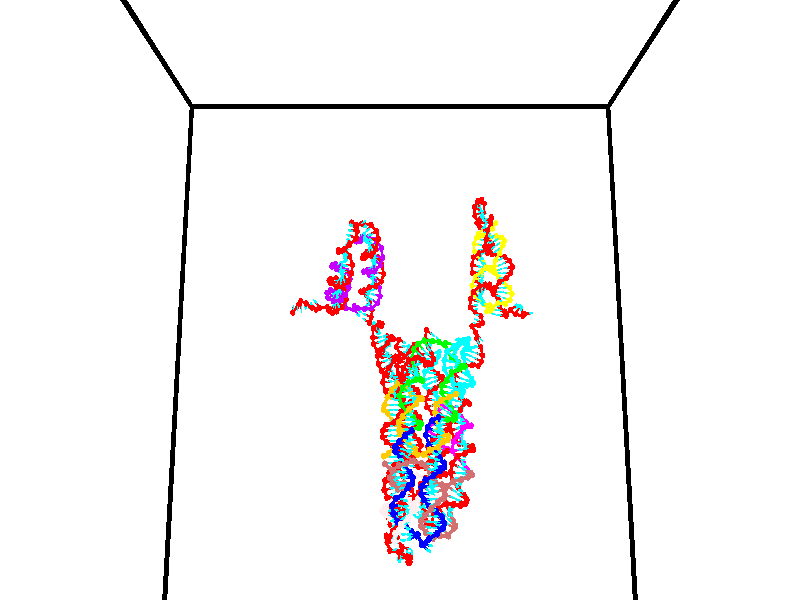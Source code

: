 // switches for output
#declare DRAW_BASES = 1; // possible values are 0, 1; only relevant for DNA ribbons
#declare DRAW_BASES_TYPE = 3; // possible values are 1, 2, 3; only relevant for DNA ribbons
#declare DRAW_FOG = 0; // set to 1 to enable fog

#include "colors.inc"

#include "transforms.inc"
background { rgb <1, 1, 1>}

#default {
   normal{
       ripples 0.25
       frequency 0.20
       turbulence 0.2
       lambda 5
   }
	finish {
		phong 0.1
		phong_size 40.
	}
}

// original window dimensions: 1024x640


// camera settings

camera {
	sky <0, 0.179814, -0.983701>
	up <0, 0.179814, -0.983701>
	right 1.6 * <1, 0, 0>
	location <35, 94.9851, 44.8844>
	look_at <35, 29.7336, 32.9568>
	direction <0, -65.2515, -11.9276>
	angle 67.0682
}


# declare cpy_camera_pos = <35, 94.9851, 44.8844>;
# if (DRAW_FOG = 1)
fog {
	fog_type 2
	up vnormalize(cpy_camera_pos)
	color rgbt<1,1,1,0.3>
	distance 1e-5
	fog_alt 3e-3
	fog_offset 56
}
# end


// LIGHTS

# declare lum = 6;
global_settings {
	ambient_light rgb lum * <0.05, 0.05, 0.05>
	max_trace_level 15
}# declare cpy_direct_light_amount = 0.25;
light_source
{	1000 * <-1, -1.16352, -0.803886>,
	rgb lum * cpy_direct_light_amount
	parallel
}

light_source
{	1000 * <1, 1.16352, 0.803886>,
	rgb lum * cpy_direct_light_amount
	parallel
}

// strand 0

// nucleotide -1

// particle -1
sphere {
	<24.108690, 34.561619, 34.933071> 0.250000
	pigment { color rgbt <1,0,0,0> }
	no_shadow
}
cylinder {
	<24.200340, 34.898403, 34.737682>,  <24.255329, 35.100471, 34.620449>, 0.100000
	pigment { color rgbt <1,0,0,0> }
	no_shadow
}
cylinder {
	<24.200340, 34.898403, 34.737682>,  <24.108690, 34.561619, 34.933071>, 0.100000
	pigment { color rgbt <1,0,0,0> }
	no_shadow
}

// particle -1
sphere {
	<24.200340, 34.898403, 34.737682> 0.100000
	pigment { color rgbt <1,0,0,0> }
	no_shadow
}
sphere {
	0, 1
	scale<0.080000,0.200000,0.300000>
	matrix <0.973017, -0.212126, 0.090771,
		-0.027192, -0.496091, -0.867844,
		0.229124, 0.841959, -0.488474,
		24.269077, 35.150990, 34.591141>
	pigment { color rgbt <0,1,1,0> }
	no_shadow
}
cylinder {
	<24.655722, 34.468369, 34.224575>,  <24.108690, 34.561619, 34.933071>, 0.130000
	pigment { color rgbt <1,0,0,0> }
	no_shadow
}

// nucleotide -1

// particle -1
sphere {
	<24.655722, 34.468369, 34.224575> 0.250000
	pigment { color rgbt <1,0,0,0> }
	no_shadow
}
cylinder {
	<24.662464, 34.776703, 34.479298>,  <24.666510, 34.961704, 34.632130>, 0.100000
	pigment { color rgbt <1,0,0,0> }
	no_shadow
}
cylinder {
	<24.662464, 34.776703, 34.479298>,  <24.655722, 34.468369, 34.224575>, 0.100000
	pigment { color rgbt <1,0,0,0> }
	no_shadow
}

// particle -1
sphere {
	<24.662464, 34.776703, 34.479298> 0.100000
	pigment { color rgbt <1,0,0,0> }
	no_shadow
}
sphere {
	0, 1
	scale<0.080000,0.200000,0.300000>
	matrix <0.955508, -0.200002, 0.216805,
		0.294485, 0.604818, -0.739915,
		0.016857, 0.770840, 0.636806,
		24.667521, 35.007954, 34.670338>
	pigment { color rgbt <0,1,1,0> }
	no_shadow
}
cylinder {
	<25.011562, 35.213066, 34.046165>,  <24.655722, 34.468369, 34.224575>, 0.130000
	pigment { color rgbt <1,0,0,0> }
	no_shadow
}

// nucleotide -1

// particle -1
sphere {
	<25.011562, 35.213066, 34.046165> 0.250000
	pigment { color rgbt <1,0,0,0> }
	no_shadow
}
cylinder {
	<25.041128, 35.069969, 34.418522>,  <25.058868, 34.984112, 34.641937>, 0.100000
	pigment { color rgbt <1,0,0,0> }
	no_shadow
}
cylinder {
	<25.041128, 35.069969, 34.418522>,  <25.011562, 35.213066, 34.046165>, 0.100000
	pigment { color rgbt <1,0,0,0> }
	no_shadow
}

// particle -1
sphere {
	<25.041128, 35.069969, 34.418522> 0.100000
	pigment { color rgbt <1,0,0,0> }
	no_shadow
}
sphere {
	0, 1
	scale<0.080000,0.200000,0.300000>
	matrix <0.979673, -0.148503, -0.134859,
		0.186484, 0.921938, 0.339491,
		0.073917, -0.357740, 0.930891,
		25.063303, 34.962646, 34.697788>
	pigment { color rgbt <0,1,1,0> }
	no_shadow
}
cylinder {
	<25.604664, 35.525211, 34.288517>,  <25.011562, 35.213066, 34.046165>, 0.130000
	pigment { color rgbt <1,0,0,0> }
	no_shadow
}

// nucleotide -1

// particle -1
sphere {
	<25.604664, 35.525211, 34.288517> 0.250000
	pigment { color rgbt <1,0,0,0> }
	no_shadow
}
cylinder {
	<25.517700, 35.161217, 34.429745>,  <25.465523, 34.942822, 34.514481>, 0.100000
	pigment { color rgbt <1,0,0,0> }
	no_shadow
}
cylinder {
	<25.517700, 35.161217, 34.429745>,  <25.604664, 35.525211, 34.288517>, 0.100000
	pigment { color rgbt <1,0,0,0> }
	no_shadow
}

// particle -1
sphere {
	<25.517700, 35.161217, 34.429745> 0.100000
	pigment { color rgbt <1,0,0,0> }
	no_shadow
}
sphere {
	0, 1
	scale<0.080000,0.200000,0.300000>
	matrix <0.872833, -0.343163, -0.346989,
		0.436916, 0.232733, 0.868873,
		-0.217409, -0.909986, 0.353071,
		25.452477, 34.888222, 34.535667>
	pigment { color rgbt <0,1,1,0> }
	no_shadow
}
cylinder {
	<26.112982, 35.209942, 34.619484>,  <25.604664, 35.525211, 34.288517>, 0.130000
	pigment { color rgbt <1,0,0,0> }
	no_shadow
}

// nucleotide -1

// particle -1
sphere {
	<26.112982, 35.209942, 34.619484> 0.250000
	pigment { color rgbt <1,0,0,0> }
	no_shadow
}
cylinder {
	<25.894987, 34.890976, 34.515858>,  <25.764191, 34.699596, 34.453682>, 0.100000
	pigment { color rgbt <1,0,0,0> }
	no_shadow
}
cylinder {
	<25.894987, 34.890976, 34.515858>,  <26.112982, 35.209942, 34.619484>, 0.100000
	pigment { color rgbt <1,0,0,0> }
	no_shadow
}

// particle -1
sphere {
	<25.894987, 34.890976, 34.515858> 0.100000
	pigment { color rgbt <1,0,0,0> }
	no_shadow
}
sphere {
	0, 1
	scale<0.080000,0.200000,0.300000>
	matrix <0.795396, -0.393972, -0.460578,
		0.265205, -0.457072, 0.848971,
		-0.544988, -0.797415, -0.259070,
		25.731491, 34.651752, 34.438137>
	pigment { color rgbt <0,1,1,0> }
	no_shadow
}
cylinder {
	<26.484341, 34.556511, 34.675011>,  <26.112982, 35.209942, 34.619484>, 0.130000
	pigment { color rgbt <1,0,0,0> }
	no_shadow
}

// nucleotide -1

// particle -1
sphere {
	<26.484341, 34.556511, 34.675011> 0.250000
	pigment { color rgbt <1,0,0,0> }
	no_shadow
}
cylinder {
	<26.205029, 34.484653, 34.397846>,  <26.037441, 34.441540, 34.231548>, 0.100000
	pigment { color rgbt <1,0,0,0> }
	no_shadow
}
cylinder {
	<26.205029, 34.484653, 34.397846>,  <26.484341, 34.556511, 34.675011>, 0.100000
	pigment { color rgbt <1,0,0,0> }
	no_shadow
}

// particle -1
sphere {
	<26.205029, 34.484653, 34.397846> 0.100000
	pigment { color rgbt <1,0,0,0> }
	no_shadow
}
sphere {
	0, 1
	scale<0.080000,0.200000,0.300000>
	matrix <0.703269, -0.352666, -0.617285,
		-0.133473, -0.918343, 0.372600,
		-0.698282, -0.179647, -0.692913,
		25.995544, 34.430759, 34.189972>
	pigment { color rgbt <0,1,1,0> }
	no_shadow
}
cylinder {
	<26.812054, 34.065834, 34.449913>,  <26.484341, 34.556511, 34.675011>, 0.130000
	pigment { color rgbt <1,0,0,0> }
	no_shadow
}

// nucleotide -1

// particle -1
sphere {
	<26.812054, 34.065834, 34.449913> 0.250000
	pigment { color rgbt <1,0,0,0> }
	no_shadow
}
cylinder {
	<26.541843, 34.141174, 34.164764>,  <26.379717, 34.186378, 33.993675>, 0.100000
	pigment { color rgbt <1,0,0,0> }
	no_shadow
}
cylinder {
	<26.541843, 34.141174, 34.164764>,  <26.812054, 34.065834, 34.449913>, 0.100000
	pigment { color rgbt <1,0,0,0> }
	no_shadow
}

// particle -1
sphere {
	<26.541843, 34.141174, 34.164764> 0.100000
	pigment { color rgbt <1,0,0,0> }
	no_shadow
}
sphere {
	0, 1
	scale<0.080000,0.200000,0.300000>
	matrix <0.582860, -0.455739, -0.672738,
		-0.451589, -0.869959, 0.198089,
		-0.675531, 0.188343, -0.712871,
		26.339186, 34.197681, 33.950901>
	pigment { color rgbt <0,1,1,0> }
	no_shadow
}
cylinder {
	<27.552420, 34.029270, 34.343941>,  <26.812054, 34.065834, 34.449913>, 0.130000
	pigment { color rgbt <1,0,0,0> }
	no_shadow
}

// nucleotide -1

// particle -1
sphere {
	<27.552420, 34.029270, 34.343941> 0.250000
	pigment { color rgbt <1,0,0,0> }
	no_shadow
}
cylinder {
	<27.951033, 34.005947, 34.367683>,  <28.190201, 33.991955, 34.381927>, 0.100000
	pigment { color rgbt <1,0,0,0> }
	no_shadow
}
cylinder {
	<27.951033, 34.005947, 34.367683>,  <27.552420, 34.029270, 34.343941>, 0.100000
	pigment { color rgbt <1,0,0,0> }
	no_shadow
}

// particle -1
sphere {
	<27.951033, 34.005947, 34.367683> 0.100000
	pigment { color rgbt <1,0,0,0> }
	no_shadow
}
sphere {
	0, 1
	scale<0.080000,0.200000,0.300000>
	matrix <0.066153, 0.987907, -0.140228,
		-0.050463, 0.143668, 0.988338,
		0.996533, -0.058305, 0.059357,
		28.249992, 33.988457, 34.385490>
	pigment { color rgbt <0,1,1,0> }
	no_shadow
}
cylinder {
	<27.775549, 34.637451, 34.790432>,  <27.552420, 34.029270, 34.343941>, 0.130000
	pigment { color rgbt <1,0,0,0> }
	no_shadow
}

// nucleotide -1

// particle -1
sphere {
	<27.775549, 34.637451, 34.790432> 0.250000
	pigment { color rgbt <1,0,0,0> }
	no_shadow
}
cylinder {
	<28.062813, 34.526546, 34.535130>,  <28.235172, 34.460003, 34.381947>, 0.100000
	pigment { color rgbt <1,0,0,0> }
	no_shadow
}
cylinder {
	<28.062813, 34.526546, 34.535130>,  <27.775549, 34.637451, 34.790432>, 0.100000
	pigment { color rgbt <1,0,0,0> }
	no_shadow
}

// particle -1
sphere {
	<28.062813, 34.526546, 34.535130> 0.100000
	pigment { color rgbt <1,0,0,0> }
	no_shadow
}
sphere {
	0, 1
	scale<0.080000,0.200000,0.300000>
	matrix <0.087424, 0.945880, -0.312519,
		0.690363, 0.168640, 0.703533,
		0.718161, -0.277257, -0.638258,
		28.278261, 34.443371, 34.343651>
	pigment { color rgbt <0,1,1,0> }
	no_shadow
}
cylinder {
	<28.206945, 35.033337, 35.027985>,  <27.775549, 34.637451, 34.790432>, 0.130000
	pigment { color rgbt <1,0,0,0> }
	no_shadow
}

// nucleotide -1

// particle -1
sphere {
	<28.206945, 35.033337, 35.027985> 0.250000
	pigment { color rgbt <1,0,0,0> }
	no_shadow
}
cylinder {
	<28.346476, 34.921150, 34.670288>,  <28.430193, 34.853840, 34.455669>, 0.100000
	pigment { color rgbt <1,0,0,0> }
	no_shadow
}
cylinder {
	<28.346476, 34.921150, 34.670288>,  <28.206945, 35.033337, 35.027985>, 0.100000
	pigment { color rgbt <1,0,0,0> }
	no_shadow
}

// particle -1
sphere {
	<28.346476, 34.921150, 34.670288> 0.100000
	pigment { color rgbt <1,0,0,0> }
	no_shadow
}
sphere {
	0, 1
	scale<0.080000,0.200000,0.300000>
	matrix <0.202536, 0.954184, -0.220257,
		0.915042, -0.104284, 0.389646,
		0.348824, -0.280462, -0.894239,
		28.451122, 34.837013, 34.402016>
	pigment { color rgbt <0,1,1,0> }
	no_shadow
}
cylinder {
	<28.668381, 35.471165, 34.983719>,  <28.206945, 35.033337, 35.027985>, 0.130000
	pigment { color rgbt <1,0,0,0> }
	no_shadow
}

// nucleotide -1

// particle -1
sphere {
	<28.668381, 35.471165, 34.983719> 0.250000
	pigment { color rgbt <1,0,0,0> }
	no_shadow
}
cylinder {
	<28.640411, 35.346111, 34.604801>,  <28.623631, 35.271080, 34.377449>, 0.100000
	pigment { color rgbt <1,0,0,0> }
	no_shadow
}
cylinder {
	<28.640411, 35.346111, 34.604801>,  <28.668381, 35.471165, 34.983719>, 0.100000
	pigment { color rgbt <1,0,0,0> }
	no_shadow
}

// particle -1
sphere {
	<28.640411, 35.346111, 34.604801> 0.100000
	pigment { color rgbt <1,0,0,0> }
	no_shadow
}
sphere {
	0, 1
	scale<0.080000,0.200000,0.300000>
	matrix <0.226238, 0.919905, -0.320297,
		0.971559, -0.236710, 0.006407,
		-0.069923, -0.312637, -0.947296,
		28.619434, 35.252319, 34.320614>
	pigment { color rgbt <0,1,1,0> }
	no_shadow
}
cylinder {
	<29.276924, 35.709263, 34.640511>,  <28.668381, 35.471165, 34.983719>, 0.130000
	pigment { color rgbt <1,0,0,0> }
	no_shadow
}

// nucleotide -1

// particle -1
sphere {
	<29.276924, 35.709263, 34.640511> 0.250000
	pigment { color rgbt <1,0,0,0> }
	no_shadow
}
cylinder {
	<29.019104, 35.661678, 34.338409>,  <28.864412, 35.633125, 34.157150>, 0.100000
	pigment { color rgbt <1,0,0,0> }
	no_shadow
}
cylinder {
	<29.019104, 35.661678, 34.338409>,  <29.276924, 35.709263, 34.640511>, 0.100000
	pigment { color rgbt <1,0,0,0> }
	no_shadow
}

// particle -1
sphere {
	<29.019104, 35.661678, 34.338409> 0.100000
	pigment { color rgbt <1,0,0,0> }
	no_shadow
}
sphere {
	0, 1
	scale<0.080000,0.200000,0.300000>
	matrix <0.366178, 0.819125, -0.441529,
		0.671171, -0.561144, -0.484405,
		-0.644549, -0.118963, -0.755251,
		28.825739, 35.625988, 34.111835>
	pigment { color rgbt <0,1,1,0> }
	no_shadow
}
cylinder {
	<29.661465, 35.914375, 34.014702>,  <29.276924, 35.709263, 34.640511>, 0.130000
	pigment { color rgbt <1,0,0,0> }
	no_shadow
}

// nucleotide -1

// particle -1
sphere {
	<29.661465, 35.914375, 34.014702> 0.250000
	pigment { color rgbt <1,0,0,0> }
	no_shadow
}
cylinder {
	<29.275251, 35.904140, 33.911095>,  <29.043524, 35.897999, 33.848930>, 0.100000
	pigment { color rgbt <1,0,0,0> }
	no_shadow
}
cylinder {
	<29.275251, 35.904140, 33.911095>,  <29.661465, 35.914375, 34.014702>, 0.100000
	pigment { color rgbt <1,0,0,0> }
	no_shadow
}

// particle -1
sphere {
	<29.275251, 35.904140, 33.911095> 0.100000
	pigment { color rgbt <1,0,0,0> }
	no_shadow
}
sphere {
	0, 1
	scale<0.080000,0.200000,0.300000>
	matrix <0.093290, 0.895023, -0.436155,
		0.242987, -0.445286, -0.861788,
		-0.965533, -0.025584, -0.259020,
		28.985592, 35.896465, 33.833389>
	pigment { color rgbt <0,1,1,0> }
	no_shadow
}
cylinder {
	<29.619532, 36.046715, 33.131229>,  <29.661465, 35.914375, 34.014702>, 0.130000
	pigment { color rgbt <1,0,0,0> }
	no_shadow
}

// nucleotide -1

// particle -1
sphere {
	<29.619532, 36.046715, 33.131229> 0.250000
	pigment { color rgbt <1,0,0,0> }
	no_shadow
}
cylinder {
	<29.291826, 36.148724, 33.336662>,  <29.095203, 36.209930, 33.459923>, 0.100000
	pigment { color rgbt <1,0,0,0> }
	no_shadow
}
cylinder {
	<29.291826, 36.148724, 33.336662>,  <29.619532, 36.046715, 33.131229>, 0.100000
	pigment { color rgbt <1,0,0,0> }
	no_shadow
}

// particle -1
sphere {
	<29.291826, 36.148724, 33.336662> 0.100000
	pigment { color rgbt <1,0,0,0> }
	no_shadow
}
sphere {
	0, 1
	scale<0.080000,0.200000,0.300000>
	matrix <-0.026873, 0.877598, -0.478644,
		-0.572784, -0.405938, -0.712133,
		-0.819266, 0.255023, 0.513583,
		29.046047, 36.225231, 33.490738>
	pigment { color rgbt <0,1,1,0> }
	no_shadow
}
cylinder {
	<29.200510, 36.367996, 32.589245>,  <29.619532, 36.046715, 33.131229>, 0.130000
	pigment { color rgbt <1,0,0,0> }
	no_shadow
}

// nucleotide -1

// particle -1
sphere {
	<29.200510, 36.367996, 32.589245> 0.250000
	pigment { color rgbt <1,0,0,0> }
	no_shadow
}
cylinder {
	<29.037374, 36.501804, 32.929073>,  <28.939493, 36.582088, 33.132969>, 0.100000
	pigment { color rgbt <1,0,0,0> }
	no_shadow
}
cylinder {
	<29.037374, 36.501804, 32.929073>,  <29.200510, 36.367996, 32.589245>, 0.100000
	pigment { color rgbt <1,0,0,0> }
	no_shadow
}

// particle -1
sphere {
	<29.037374, 36.501804, 32.929073> 0.100000
	pigment { color rgbt <1,0,0,0> }
	no_shadow
}
sphere {
	0, 1
	scale<0.080000,0.200000,0.300000>
	matrix <0.091980, 0.940787, -0.326281,
		-0.908409, -0.054928, -0.414459,
		-0.407840, 0.334519, 0.849567,
		28.915022, 36.602161, 33.183945>
	pigment { color rgbt <0,1,1,0> }
	no_shadow
}
cylinder {
	<28.717604, 36.847015, 32.438515>,  <29.200510, 36.367996, 32.589245>, 0.130000
	pigment { color rgbt <1,0,0,0> }
	no_shadow
}

// nucleotide -1

// particle -1
sphere {
	<28.717604, 36.847015, 32.438515> 0.250000
	pigment { color rgbt <1,0,0,0> }
	no_shadow
}
cylinder {
	<28.820944, 36.925724, 32.816833>,  <28.882948, 36.972950, 33.043823>, 0.100000
	pigment { color rgbt <1,0,0,0> }
	no_shadow
}
cylinder {
	<28.820944, 36.925724, 32.816833>,  <28.717604, 36.847015, 32.438515>, 0.100000
	pigment { color rgbt <1,0,0,0> }
	no_shadow
}

// particle -1
sphere {
	<28.820944, 36.925724, 32.816833> 0.100000
	pigment { color rgbt <1,0,0,0> }
	no_shadow
}
sphere {
	0, 1
	scale<0.080000,0.200000,0.300000>
	matrix <0.197056, 0.947717, -0.251002,
		-0.945740, 0.251222, 0.206066,
		0.258350, 0.196776, 0.945798,
		28.898449, 36.984756, 33.100574>
	pigment { color rgbt <0,1,1,0> }
	no_shadow
}
cylinder {
	<28.231203, 37.418739, 32.618919>,  <28.717604, 36.847015, 32.438515>, 0.130000
	pigment { color rgbt <1,0,0,0> }
	no_shadow
}

// nucleotide -1

// particle -1
sphere {
	<28.231203, 37.418739, 32.618919> 0.250000
	pigment { color rgbt <1,0,0,0> }
	no_shadow
}
cylinder {
	<28.555016, 37.428444, 32.853550>,  <28.749302, 37.434265, 32.994328>, 0.100000
	pigment { color rgbt <1,0,0,0> }
	no_shadow
}
cylinder {
	<28.555016, 37.428444, 32.853550>,  <28.231203, 37.418739, 32.618919>, 0.100000
	pigment { color rgbt <1,0,0,0> }
	no_shadow
}

// particle -1
sphere {
	<28.555016, 37.428444, 32.853550> 0.100000
	pigment { color rgbt <1,0,0,0> }
	no_shadow
}
sphere {
	0, 1
	scale<0.080000,0.200000,0.300000>
	matrix <0.041206, 0.994334, -0.097992,
		-0.585630, 0.103498, 0.803943,
		0.809530, 0.024259, 0.586577,
		28.797874, 37.435722, 33.029522>
	pigment { color rgbt <0,1,1,0> }
	no_shadow
}
cylinder {
	<28.160351, 38.031239, 32.901611>,  <28.231203, 37.418739, 32.618919>, 0.130000
	pigment { color rgbt <1,0,0,0> }
	no_shadow
}

// nucleotide -1

// particle -1
sphere {
	<28.160351, 38.031239, 32.901611> 0.250000
	pigment { color rgbt <1,0,0,0> }
	no_shadow
}
cylinder {
	<28.539507, 37.947060, 32.997288>,  <28.767000, 37.896553, 33.054691>, 0.100000
	pigment { color rgbt <1,0,0,0> }
	no_shadow
}
cylinder {
	<28.539507, 37.947060, 32.997288>,  <28.160351, 38.031239, 32.901611>, 0.100000
	pigment { color rgbt <1,0,0,0> }
	no_shadow
}

// particle -1
sphere {
	<28.539507, 37.947060, 32.997288> 0.100000
	pigment { color rgbt <1,0,0,0> }
	no_shadow
}
sphere {
	0, 1
	scale<0.080000,0.200000,0.300000>
	matrix <0.245277, 0.961188, -0.126321,
		-0.203320, 0.178406, 0.962721,
		0.947892, -0.210450, 0.239188,
		28.823875, 37.883926, 33.069046>
	pigment { color rgbt <0,1,1,0> }
	no_shadow
}
cylinder {
	<28.399649, 38.596642, 33.225815>,  <28.160351, 38.031239, 32.901611>, 0.130000
	pigment { color rgbt <1,0,0,0> }
	no_shadow
}

// nucleotide -1

// particle -1
sphere {
	<28.399649, 38.596642, 33.225815> 0.250000
	pigment { color rgbt <1,0,0,0> }
	no_shadow
}
cylinder {
	<28.745340, 38.421703, 33.126350>,  <28.952755, 38.316742, 33.066673>, 0.100000
	pigment { color rgbt <1,0,0,0> }
	no_shadow
}
cylinder {
	<28.745340, 38.421703, 33.126350>,  <28.399649, 38.596642, 33.225815>, 0.100000
	pigment { color rgbt <1,0,0,0> }
	no_shadow
}

// particle -1
sphere {
	<28.745340, 38.421703, 33.126350> 0.100000
	pigment { color rgbt <1,0,0,0> }
	no_shadow
}
sphere {
	0, 1
	scale<0.080000,0.200000,0.300000>
	matrix <0.372330, 0.888413, -0.268500,
		0.338340, 0.139462, 0.930632,
		0.864232, -0.437347, -0.248660,
		29.004610, 38.290501, 33.051754>
	pigment { color rgbt <0,1,1,0> }
	no_shadow
}
cylinder {
	<28.961802, 38.876686, 33.585949>,  <28.399649, 38.596642, 33.225815>, 0.130000
	pigment { color rgbt <1,0,0,0> }
	no_shadow
}

// nucleotide -1

// particle -1
sphere {
	<28.961802, 38.876686, 33.585949> 0.250000
	pigment { color rgbt <1,0,0,0> }
	no_shadow
}
cylinder {
	<29.137606, 38.718128, 33.263531>,  <29.243088, 38.622993, 33.070080>, 0.100000
	pigment { color rgbt <1,0,0,0> }
	no_shadow
}
cylinder {
	<29.137606, 38.718128, 33.263531>,  <28.961802, 38.876686, 33.585949>, 0.100000
	pigment { color rgbt <1,0,0,0> }
	no_shadow
}

// particle -1
sphere {
	<29.137606, 38.718128, 33.263531> 0.100000
	pigment { color rgbt <1,0,0,0> }
	no_shadow
}
sphere {
	0, 1
	scale<0.080000,0.200000,0.300000>
	matrix <0.389645, 0.892669, -0.226538,
		0.809326, -0.214505, 0.546790,
		0.439509, -0.396397, -0.806041,
		29.269459, 38.599209, 33.021717>
	pigment { color rgbt <0,1,1,0> }
	no_shadow
}
cylinder {
	<29.600075, 39.070545, 33.615818>,  <28.961802, 38.876686, 33.585949>, 0.130000
	pigment { color rgbt <1,0,0,0> }
	no_shadow
}

// nucleotide -1

// particle -1
sphere {
	<29.600075, 39.070545, 33.615818> 0.250000
	pigment { color rgbt <1,0,0,0> }
	no_shadow
}
cylinder {
	<29.553556, 38.981613, 33.228615>,  <29.525646, 38.928253, 32.996292>, 0.100000
	pigment { color rgbt <1,0,0,0> }
	no_shadow
}
cylinder {
	<29.553556, 38.981613, 33.228615>,  <29.600075, 39.070545, 33.615818>, 0.100000
	pigment { color rgbt <1,0,0,0> }
	no_shadow
}

// particle -1
sphere {
	<29.553556, 38.981613, 33.228615> 0.100000
	pigment { color rgbt <1,0,0,0> }
	no_shadow
}
sphere {
	0, 1
	scale<0.080000,0.200000,0.300000>
	matrix <0.283035, 0.926794, -0.246867,
		0.952033, -0.302691, -0.044856,
		-0.116296, -0.222330, -0.968011,
		29.518667, 38.914913, 32.938213>
	pigment { color rgbt <0,1,1,0> }
	no_shadow
}
cylinder {
	<30.115408, 39.380276, 33.252377>,  <29.600075, 39.070545, 33.615818>, 0.130000
	pigment { color rgbt <1,0,0,0> }
	no_shadow
}

// nucleotide -1

// particle -1
sphere {
	<30.115408, 39.380276, 33.252377> 0.250000
	pigment { color rgbt <1,0,0,0> }
	no_shadow
}
cylinder {
	<29.852316, 39.301346, 32.961597>,  <29.694460, 39.253986, 32.787132>, 0.100000
	pigment { color rgbt <1,0,0,0> }
	no_shadow
}
cylinder {
	<29.852316, 39.301346, 32.961597>,  <30.115408, 39.380276, 33.252377>, 0.100000
	pigment { color rgbt <1,0,0,0> }
	no_shadow
}

// particle -1
sphere {
	<29.852316, 39.301346, 32.961597> 0.100000
	pigment { color rgbt <1,0,0,0> }
	no_shadow
}
sphere {
	0, 1
	scale<0.080000,0.200000,0.300000>
	matrix <0.275108, 0.835477, -0.475704,
		0.701216, -0.512874, -0.495234,
		-0.657732, -0.197328, -0.726945,
		29.654997, 39.242146, 32.743515>
	pigment { color rgbt <0,1,1,0> }
	no_shadow
}
cylinder {
	<30.441757, 39.612625, 32.653927>,  <30.115408, 39.380276, 33.252377>, 0.130000
	pigment { color rgbt <1,0,0,0> }
	no_shadow
}

// nucleotide -1

// particle -1
sphere {
	<30.441757, 39.612625, 32.653927> 0.250000
	pigment { color rgbt <1,0,0,0> }
	no_shadow
}
cylinder {
	<30.073992, 39.554970, 32.507553>,  <29.853333, 39.520378, 32.419731>, 0.100000
	pigment { color rgbt <1,0,0,0> }
	no_shadow
}
cylinder {
	<30.073992, 39.554970, 32.507553>,  <30.441757, 39.612625, 32.653927>, 0.100000
	pigment { color rgbt <1,0,0,0> }
	no_shadow
}

// particle -1
sphere {
	<30.073992, 39.554970, 32.507553> 0.100000
	pigment { color rgbt <1,0,0,0> }
	no_shadow
}
sphere {
	0, 1
	scale<0.080000,0.200000,0.300000>
	matrix <0.208825, 0.609527, -0.764767,
		0.333276, -0.779552, -0.530308,
		-0.919412, -0.144136, -0.365931,
		29.798168, 39.511730, 32.397774>
	pigment { color rgbt <0,1,1,0> }
	no_shadow
}
cylinder {
	<30.519840, 39.501156, 31.947689>,  <30.441757, 39.612625, 32.653927>, 0.130000
	pigment { color rgbt <1,0,0,0> }
	no_shadow
}

// nucleotide -1

// particle -1
sphere {
	<30.519840, 39.501156, 31.947689> 0.250000
	pigment { color rgbt <1,0,0,0> }
	no_shadow
}
cylinder {
	<30.146812, 39.638535, 31.992165>,  <29.922997, 39.720963, 32.018848>, 0.100000
	pigment { color rgbt <1,0,0,0> }
	no_shadow
}
cylinder {
	<30.146812, 39.638535, 31.992165>,  <30.519840, 39.501156, 31.947689>, 0.100000
	pigment { color rgbt <1,0,0,0> }
	no_shadow
}

// particle -1
sphere {
	<30.146812, 39.638535, 31.992165> 0.100000
	pigment { color rgbt <1,0,0,0> }
	no_shadow
}
sphere {
	0, 1
	scale<0.080000,0.200000,0.300000>
	matrix <0.179283, 0.707969, -0.683109,
		-0.313330, -0.617110, -0.721803,
		-0.932568, 0.343445, 0.111190,
		29.867043, 39.741570, 32.025520>
	pigment { color rgbt <0,1,1,0> }
	no_shadow
}
cylinder {
	<30.250473, 39.624310, 31.233137>,  <30.519840, 39.501156, 31.947689>, 0.130000
	pigment { color rgbt <1,0,0,0> }
	no_shadow
}

// nucleotide -1

// particle -1
sphere {
	<30.250473, 39.624310, 31.233137> 0.250000
	pigment { color rgbt <1,0,0,0> }
	no_shadow
}
cylinder {
	<30.047384, 39.837803, 31.503645>,  <29.925531, 39.965900, 31.665951>, 0.100000
	pigment { color rgbt <1,0,0,0> }
	no_shadow
}
cylinder {
	<30.047384, 39.837803, 31.503645>,  <30.250473, 39.624310, 31.233137>, 0.100000
	pigment { color rgbt <1,0,0,0> }
	no_shadow
}

// particle -1
sphere {
	<30.047384, 39.837803, 31.503645> 0.100000
	pigment { color rgbt <1,0,0,0> }
	no_shadow
}
sphere {
	0, 1
	scale<0.080000,0.200000,0.300000>
	matrix <-0.009833, 0.781332, -0.624038,
		-0.861464, -0.323488, -0.391452,
		-0.507723, 0.533737, 0.676270,
		29.895067, 39.997925, 31.706526>
	pigment { color rgbt <0,1,1,0> }
	no_shadow
}
cylinder {
	<29.822119, 40.074814, 30.929857>,  <30.250473, 39.624310, 31.233137>, 0.130000
	pigment { color rgbt <1,0,0,0> }
	no_shadow
}

// nucleotide -1

// particle -1
sphere {
	<29.822119, 40.074814, 30.929857> 0.250000
	pigment { color rgbt <1,0,0,0> }
	no_shadow
}
cylinder {
	<29.877373, 40.255638, 31.282349>,  <29.910524, 40.364132, 31.493843>, 0.100000
	pigment { color rgbt <1,0,0,0> }
	no_shadow
}
cylinder {
	<29.877373, 40.255638, 31.282349>,  <29.822119, 40.074814, 30.929857>, 0.100000
	pigment { color rgbt <1,0,0,0> }
	no_shadow
}

// particle -1
sphere {
	<29.877373, 40.255638, 31.282349> 0.100000
	pigment { color rgbt <1,0,0,0> }
	no_shadow
}
sphere {
	0, 1
	scale<0.080000,0.200000,0.300000>
	matrix <0.177032, 0.864159, -0.471051,
		-0.974463, 0.221074, 0.039341,
		0.138134, 0.452058, 0.881228,
		29.918814, 40.391254, 31.546717>
	pigment { color rgbt <0,1,1,0> }
	no_shadow
}
cylinder {
	<29.288494, 40.621735, 31.151495>,  <29.822119, 40.074814, 30.929857>, 0.130000
	pigment { color rgbt <1,0,0,0> }
	no_shadow
}

// nucleotide -1

// particle -1
sphere {
	<29.288494, 40.621735, 31.151495> 0.250000
	pigment { color rgbt <1,0,0,0> }
	no_shadow
}
cylinder {
	<29.656265, 40.703976, 31.285585>,  <29.876928, 40.753319, 31.366039>, 0.100000
	pigment { color rgbt <1,0,0,0> }
	no_shadow
}
cylinder {
	<29.656265, 40.703976, 31.285585>,  <29.288494, 40.621735, 31.151495>, 0.100000
	pigment { color rgbt <1,0,0,0> }
	no_shadow
}

// particle -1
sphere {
	<29.656265, 40.703976, 31.285585> 0.100000
	pigment { color rgbt <1,0,0,0> }
	no_shadow
}
sphere {
	0, 1
	scale<0.080000,0.200000,0.300000>
	matrix <0.080271, 0.736375, -0.671795,
		-0.384976, 0.644577, 0.660541,
		0.919429, 0.205602, 0.335227,
		29.932095, 40.765656, 31.386154>
	pigment { color rgbt <0,1,1,0> }
	no_shadow
}
cylinder {
	<29.400591, 41.485321, 31.274399>,  <29.288494, 40.621735, 31.151495>, 0.130000
	pigment { color rgbt <1,0,0,0> }
	no_shadow
}

// nucleotide -1

// particle -1
sphere {
	<29.400591, 41.485321, 31.274399> 0.250000
	pigment { color rgbt <1,0,0,0> }
	no_shadow
}
cylinder {
	<29.739555, 41.290775, 31.189220>,  <29.942934, 41.174049, 31.138113>, 0.100000
	pigment { color rgbt <1,0,0,0> }
	no_shadow
}
cylinder {
	<29.739555, 41.290775, 31.189220>,  <29.400591, 41.485321, 31.274399>, 0.100000
	pigment { color rgbt <1,0,0,0> }
	no_shadow
}

// particle -1
sphere {
	<29.739555, 41.290775, 31.189220> 0.100000
	pigment { color rgbt <1,0,0,0> }
	no_shadow
}
sphere {
	0, 1
	scale<0.080000,0.200000,0.300000>
	matrix <0.205197, 0.669926, -0.713508,
		0.489680, 0.560939, 0.667503,
		0.847412, -0.486360, -0.212946,
		29.993778, 41.144867, 31.125336>
	pigment { color rgbt <0,1,1,0> }
	no_shadow
}
cylinder {
	<29.965254, 41.917118, 31.304392>,  <29.400591, 41.485321, 31.274399>, 0.130000
	pigment { color rgbt <1,0,0,0> }
	no_shadow
}

// nucleotide -1

// particle -1
sphere {
	<29.965254, 41.917118, 31.304392> 0.250000
	pigment { color rgbt <1,0,0,0> }
	no_shadow
}
cylinder {
	<30.089273, 41.650673, 31.033051>,  <30.163685, 41.490807, 30.870245>, 0.100000
	pigment { color rgbt <1,0,0,0> }
	no_shadow
}
cylinder {
	<30.089273, 41.650673, 31.033051>,  <29.965254, 41.917118, 31.304392>, 0.100000
	pigment { color rgbt <1,0,0,0> }
	no_shadow
}

// particle -1
sphere {
	<30.089273, 41.650673, 31.033051> 0.100000
	pigment { color rgbt <1,0,0,0> }
	no_shadow
}
sphere {
	0, 1
	scale<0.080000,0.200000,0.300000>
	matrix <0.193663, 0.742805, -0.640886,
		0.930788, 0.067333, 0.359306,
		0.310047, -0.666113, -0.678354,
		30.182287, 41.450840, 30.829544>
	pigment { color rgbt <0,1,1,0> }
	no_shadow
}
cylinder {
	<30.462786, 42.219357, 30.996349>,  <29.965254, 41.917118, 31.304392>, 0.130000
	pigment { color rgbt <1,0,0,0> }
	no_shadow
}

// nucleotide -1

// particle -1
sphere {
	<30.462786, 42.219357, 30.996349> 0.250000
	pigment { color rgbt <1,0,0,0> }
	no_shadow
}
cylinder {
	<30.380760, 41.927414, 30.735502>,  <30.331545, 41.752247, 30.578993>, 0.100000
	pigment { color rgbt <1,0,0,0> }
	no_shadow
}
cylinder {
	<30.380760, 41.927414, 30.735502>,  <30.462786, 42.219357, 30.996349>, 0.100000
	pigment { color rgbt <1,0,0,0> }
	no_shadow
}

// particle -1
sphere {
	<30.380760, 41.927414, 30.735502> 0.100000
	pigment { color rgbt <1,0,0,0> }
	no_shadow
}
sphere {
	0, 1
	scale<0.080000,0.200000,0.300000>
	matrix <0.242278, 0.607691, -0.756316,
		0.948289, -0.313085, 0.052214,
		-0.205062, -0.729856, -0.652120,
		30.319242, 41.708458, 30.539865>
	pigment { color rgbt <0,1,1,0> }
	no_shadow
}
cylinder {
	<31.045565, 42.036617, 30.482697>,  <30.462786, 42.219357, 30.996349>, 0.130000
	pigment { color rgbt <1,0,0,0> }
	no_shadow
}

// nucleotide -1

// particle -1
sphere {
	<31.045565, 42.036617, 30.482697> 0.250000
	pigment { color rgbt <1,0,0,0> }
	no_shadow
}
cylinder {
	<30.680529, 41.965424, 30.335455>,  <30.461508, 41.922707, 30.247110>, 0.100000
	pigment { color rgbt <1,0,0,0> }
	no_shadow
}
cylinder {
	<30.680529, 41.965424, 30.335455>,  <31.045565, 42.036617, 30.482697>, 0.100000
	pigment { color rgbt <1,0,0,0> }
	no_shadow
}

// particle -1
sphere {
	<30.680529, 41.965424, 30.335455> 0.100000
	pigment { color rgbt <1,0,0,0> }
	no_shadow
}
sphere {
	0, 1
	scale<0.080000,0.200000,0.300000>
	matrix <0.181380, 0.630630, -0.754590,
		0.366444, -0.755398, -0.543224,
		-0.912589, -0.177985, -0.368105,
		30.406752, 41.912029, 30.225023>
	pigment { color rgbt <0,1,1,0> }
	no_shadow
}
cylinder {
	<31.075920, 41.655548, 29.801609>,  <31.045565, 42.036617, 30.482697>, 0.130000
	pigment { color rgbt <1,0,0,0> }
	no_shadow
}

// nucleotide -1

// particle -1
sphere {
	<31.075920, 41.655548, 29.801609> 0.250000
	pigment { color rgbt <1,0,0,0> }
	no_shadow
}
cylinder {
	<30.749380, 41.884087, 29.835398>,  <30.553455, 42.021210, 29.855671>, 0.100000
	pigment { color rgbt <1,0,0,0> }
	no_shadow
}
cylinder {
	<30.749380, 41.884087, 29.835398>,  <31.075920, 41.655548, 29.801609>, 0.100000
	pigment { color rgbt <1,0,0,0> }
	no_shadow
}

// particle -1
sphere {
	<30.749380, 41.884087, 29.835398> 0.100000
	pigment { color rgbt <1,0,0,0> }
	no_shadow
}
sphere {
	0, 1
	scale<0.080000,0.200000,0.300000>
	matrix <0.354911, 0.611640, -0.707060,
		-0.455642, -0.547229, -0.702090,
		-0.816350, 0.571346, 0.084472,
		30.504475, 42.055489, 29.860739>
	pigment { color rgbt <0,1,1,0> }
	no_shadow
}
cylinder {
	<30.571527, 41.721268, 29.154987>,  <31.075920, 41.655548, 29.801609>, 0.130000
	pigment { color rgbt <1,0,0,0> }
	no_shadow
}

// nucleotide -1

// particle -1
sphere {
	<30.571527, 41.721268, 29.154987> 0.250000
	pigment { color rgbt <1,0,0,0> }
	no_shadow
}
cylinder {
	<30.573046, 42.061077, 29.366001>,  <30.573956, 42.264961, 29.492609>, 0.100000
	pigment { color rgbt <1,0,0,0> }
	no_shadow
}
cylinder {
	<30.573046, 42.061077, 29.366001>,  <30.571527, 41.721268, 29.154987>, 0.100000
	pigment { color rgbt <1,0,0,0> }
	no_shadow
}

// particle -1
sphere {
	<30.573046, 42.061077, 29.366001> 0.100000
	pigment { color rgbt <1,0,0,0> }
	no_shadow
}
sphere {
	0, 1
	scale<0.080000,0.200000,0.300000>
	matrix <0.380890, 0.486545, -0.786255,
		-0.924613, 0.203915, -0.321729,
		0.003794, 0.849525, 0.527535,
		30.574184, 42.315933, 29.524261>
	pigment { color rgbt <0,1,1,0> }
	no_shadow
}
cylinder {
	<31.005396, 41.067780, 29.156242>,  <30.571527, 41.721268, 29.154987>, 0.130000
	pigment { color rgbt <1,0,0,0> }
	no_shadow
}

// nucleotide -1

// particle -1
sphere {
	<31.005396, 41.067780, 29.156242> 0.250000
	pigment { color rgbt <1,0,0,0> }
	no_shadow
}
cylinder {
	<31.367327, 41.200859, 29.049959>,  <31.584484, 41.280708, 28.986189>, 0.100000
	pigment { color rgbt <1,0,0,0> }
	no_shadow
}
cylinder {
	<31.367327, 41.200859, 29.049959>,  <31.005396, 41.067780, 29.156242>, 0.100000
	pigment { color rgbt <1,0,0,0> }
	no_shadow
}

// particle -1
sphere {
	<31.367327, 41.200859, 29.049959> 0.100000
	pigment { color rgbt <1,0,0,0> }
	no_shadow
}
sphere {
	0, 1
	scale<0.080000,0.200000,0.300000>
	matrix <0.416780, -0.564431, 0.712539,
		0.087090, -0.755465, -0.649375,
		0.904826, 0.332702, -0.265707,
		31.638775, 41.300671, 28.970247>
	pigment { color rgbt <0,1,1,0> }
	no_shadow
}
cylinder {
	<31.492197, 40.529419, 28.876028>,  <31.005396, 41.067780, 29.156242>, 0.130000
	pigment { color rgbt <1,0,0,0> }
	no_shadow
}

// nucleotide -1

// particle -1
sphere {
	<31.492197, 40.529419, 28.876028> 0.250000
	pigment { color rgbt <1,0,0,0> }
	no_shadow
}
cylinder {
	<31.653067, 40.824303, 29.093201>,  <31.749588, 41.001232, 29.223505>, 0.100000
	pigment { color rgbt <1,0,0,0> }
	no_shadow
}
cylinder {
	<31.653067, 40.824303, 29.093201>,  <31.492197, 40.529419, 28.876028>, 0.100000
	pigment { color rgbt <1,0,0,0> }
	no_shadow
}

// particle -1
sphere {
	<31.653067, 40.824303, 29.093201> 0.100000
	pigment { color rgbt <1,0,0,0> }
	no_shadow
}
sphere {
	0, 1
	scale<0.080000,0.200000,0.300000>
	matrix <0.352119, -0.671935, 0.651549,
		0.845144, -0.070859, -0.529821,
		0.402173, 0.737213, 0.542931,
		31.773718, 41.045467, 29.256081>
	pigment { color rgbt <0,1,1,0> }
	no_shadow
}
cylinder {
	<32.285275, 40.437862, 28.957636>,  <31.492197, 40.529419, 28.876028>, 0.130000
	pigment { color rgbt <1,0,0,0> }
	no_shadow
}

// nucleotide -1

// particle -1
sphere {
	<32.285275, 40.437862, 28.957636> 0.250000
	pigment { color rgbt <1,0,0,0> }
	no_shadow
}
cylinder {
	<32.122643, 40.653439, 29.252728>,  <32.025063, 40.782784, 29.429783>, 0.100000
	pigment { color rgbt <1,0,0,0> }
	no_shadow
}
cylinder {
	<32.122643, 40.653439, 29.252728>,  <32.285275, 40.437862, 28.957636>, 0.100000
	pigment { color rgbt <1,0,0,0> }
	no_shadow
}

// particle -1
sphere {
	<32.122643, 40.653439, 29.252728> 0.100000
	pigment { color rgbt <1,0,0,0> }
	no_shadow
}
sphere {
	0, 1
	scale<0.080000,0.200000,0.300000>
	matrix <0.451522, -0.583444, 0.675071,
		0.794244, 0.607568, -0.006127,
		-0.406576, 0.538938, 0.737727,
		32.000671, 40.815121, 29.474045>
	pigment { color rgbt <0,1,1,0> }
	no_shadow
}
cylinder {
	<32.806023, 40.456142, 29.454210>,  <32.285275, 40.437862, 28.957636>, 0.130000
	pigment { color rgbt <1,0,0,0> }
	no_shadow
}

// nucleotide -1

// particle -1
sphere {
	<32.806023, 40.456142, 29.454210> 0.250000
	pigment { color rgbt <1,0,0,0> }
	no_shadow
}
cylinder {
	<32.472237, 40.557346, 29.650026>,  <32.271965, 40.618069, 29.767515>, 0.100000
	pigment { color rgbt <1,0,0,0> }
	no_shadow
}
cylinder {
	<32.472237, 40.557346, 29.650026>,  <32.806023, 40.456142, 29.454210>, 0.100000
	pigment { color rgbt <1,0,0,0> }
	no_shadow
}

// particle -1
sphere {
	<32.472237, 40.557346, 29.650026> 0.100000
	pigment { color rgbt <1,0,0,0> }
	no_shadow
}
sphere {
	0, 1
	scale<0.080000,0.200000,0.300000>
	matrix <0.231440, -0.645304, 0.728024,
		0.500096, 0.720812, 0.479931,
		-0.834469, 0.253007, 0.489539,
		32.221897, 40.633247, 29.796888>
	pigment { color rgbt <0,1,1,0> }
	no_shadow
}
cylinder {
	<32.980312, 40.544212, 30.125853>,  <32.806023, 40.456142, 29.454210>, 0.130000
	pigment { color rgbt <1,0,0,0> }
	no_shadow
}

// nucleotide -1

// particle -1
sphere {
	<32.980312, 40.544212, 30.125853> 0.250000
	pigment { color rgbt <1,0,0,0> }
	no_shadow
}
cylinder {
	<32.590271, 40.455517, 30.125206>,  <32.356247, 40.402298, 30.124819>, 0.100000
	pigment { color rgbt <1,0,0,0> }
	no_shadow
}
cylinder {
	<32.590271, 40.455517, 30.125206>,  <32.980312, 40.544212, 30.125853>, 0.100000
	pigment { color rgbt <1,0,0,0> }
	no_shadow
}

// particle -1
sphere {
	<32.590271, 40.455517, 30.125206> 0.100000
	pigment { color rgbt <1,0,0,0> }
	no_shadow
}
sphere {
	0, 1
	scale<0.080000,0.200000,0.300000>
	matrix <0.184917, -0.817151, 0.545958,
		-0.122382, 0.532067, 0.837811,
		-0.975104, -0.221741, -0.001617,
		32.297741, 40.388996, 30.124722>
	pigment { color rgbt <0,1,1,0> }
	no_shadow
}
cylinder {
	<32.731102, 40.386524, 30.902534>,  <32.980312, 40.544212, 30.125853>, 0.130000
	pigment { color rgbt <1,0,0,0> }
	no_shadow
}

// nucleotide -1

// particle -1
sphere {
	<32.731102, 40.386524, 30.902534> 0.250000
	pigment { color rgbt <1,0,0,0> }
	no_shadow
}
cylinder {
	<32.474453, 40.227505, 30.640152>,  <32.320465, 40.132095, 30.482723>, 0.100000
	pigment { color rgbt <1,0,0,0> }
	no_shadow
}
cylinder {
	<32.474453, 40.227505, 30.640152>,  <32.731102, 40.386524, 30.902534>, 0.100000
	pigment { color rgbt <1,0,0,0> }
	no_shadow
}

// particle -1
sphere {
	<32.474453, 40.227505, 30.640152> 0.100000
	pigment { color rgbt <1,0,0,0> }
	no_shadow
}
sphere {
	0, 1
	scale<0.080000,0.200000,0.300000>
	matrix <0.033116, -0.868760, 0.494125,
		-0.766306, 0.295319, 0.570580,
		-0.641622, -0.397547, -0.655956,
		32.281967, 40.108242, 30.443365>
	pigment { color rgbt <0,1,1,0> }
	no_shadow
}
cylinder {
	<32.305412, 39.985294, 31.318485>,  <32.731102, 40.386524, 30.902534>, 0.130000
	pigment { color rgbt <1,0,0,0> }
	no_shadow
}

// nucleotide -1

// particle -1
sphere {
	<32.305412, 39.985294, 31.318485> 0.250000
	pigment { color rgbt <1,0,0,0> }
	no_shadow
}
cylinder {
	<32.239681, 39.831841, 30.954987>,  <32.200245, 39.739769, 30.736887>, 0.100000
	pigment { color rgbt <1,0,0,0> }
	no_shadow
}
cylinder {
	<32.239681, 39.831841, 30.954987>,  <32.305412, 39.985294, 31.318485>, 0.100000
	pigment { color rgbt <1,0,0,0> }
	no_shadow
}

// particle -1
sphere {
	<32.239681, 39.831841, 30.954987> 0.100000
	pigment { color rgbt <1,0,0,0> }
	no_shadow
}
sphere {
	0, 1
	scale<0.080000,0.200000,0.300000>
	matrix <0.078398, -0.923435, 0.375661,
		-0.983286, -0.009514, 0.181820,
		-0.164325, -0.383636, -0.908747,
		32.190384, 39.716751, 30.682364>
	pigment { color rgbt <0,1,1,0> }
	no_shadow
}
cylinder {
	<31.697515, 39.532833, 31.372993>,  <32.305412, 39.985294, 31.318485>, 0.130000
	pigment { color rgbt <1,0,0,0> }
	no_shadow
}

// nucleotide -1

// particle -1
sphere {
	<31.697515, 39.532833, 31.372993> 0.250000
	pigment { color rgbt <1,0,0,0> }
	no_shadow
}
cylinder {
	<31.917347, 39.423645, 31.057159>,  <32.049248, 39.358131, 30.867659>, 0.100000
	pigment { color rgbt <1,0,0,0> }
	no_shadow
}
cylinder {
	<31.917347, 39.423645, 31.057159>,  <31.697515, 39.532833, 31.372993>, 0.100000
	pigment { color rgbt <1,0,0,0> }
	no_shadow
}

// particle -1
sphere {
	<31.917347, 39.423645, 31.057159> 0.100000
	pigment { color rgbt <1,0,0,0> }
	no_shadow
}
sphere {
	0, 1
	scale<0.080000,0.200000,0.300000>
	matrix <0.120041, -0.909504, 0.397985,
		-0.826773, -0.313507, -0.467077,
		0.549579, -0.272975, -0.789587,
		32.082222, 39.341751, 30.820284>
	pigment { color rgbt <0,1,1,0> }
	no_shadow
}
cylinder {
	<31.426626, 38.812767, 31.202267>,  <31.697515, 39.532833, 31.372993>, 0.130000
	pigment { color rgbt <1,0,0,0> }
	no_shadow
}

// nucleotide -1

// particle -1
sphere {
	<31.426626, 38.812767, 31.202267> 0.250000
	pigment { color rgbt <1,0,0,0> }
	no_shadow
}
cylinder {
	<31.789345, 38.857086, 31.039568>,  <32.006977, 38.883678, 30.941948>, 0.100000
	pigment { color rgbt <1,0,0,0> }
	no_shadow
}
cylinder {
	<31.789345, 38.857086, 31.039568>,  <31.426626, 38.812767, 31.202267>, 0.100000
	pigment { color rgbt <1,0,0,0> }
	no_shadow
}

// particle -1
sphere {
	<31.789345, 38.857086, 31.039568> 0.100000
	pigment { color rgbt <1,0,0,0> }
	no_shadow
}
sphere {
	0, 1
	scale<0.080000,0.200000,0.300000>
	matrix <0.230119, -0.938514, 0.257365,
		-0.353221, -0.326978, -0.876539,
		0.906796, 0.110801, -0.406747,
		32.061382, 38.890327, 30.917543>
	pigment { color rgbt <0,1,1,0> }
	no_shadow
}
cylinder {
	<31.456253, 38.254845, 30.868814>,  <31.426626, 38.812767, 31.202267>, 0.130000
	pigment { color rgbt <1,0,0,0> }
	no_shadow
}

// nucleotide -1

// particle -1
sphere {
	<31.456253, 38.254845, 30.868814> 0.250000
	pigment { color rgbt <1,0,0,0> }
	no_shadow
}
cylinder {
	<31.848604, 38.332619, 30.872301>,  <32.084015, 38.379284, 30.874393>, 0.100000
	pigment { color rgbt <1,0,0,0> }
	no_shadow
}
cylinder {
	<31.848604, 38.332619, 30.872301>,  <31.456253, 38.254845, 30.868814>, 0.100000
	pigment { color rgbt <1,0,0,0> }
	no_shadow
}

// particle -1
sphere {
	<31.848604, 38.332619, 30.872301> 0.100000
	pigment { color rgbt <1,0,0,0> }
	no_shadow
}
sphere {
	0, 1
	scale<0.080000,0.200000,0.300000>
	matrix <0.182730, -0.935383, 0.302767,
		0.067025, -0.295383, -0.953025,
		0.980876, 0.194440, 0.008719,
		32.142868, 38.390949, 30.874916>
	pigment { color rgbt <0,1,1,0> }
	no_shadow
}
cylinder {
	<31.751186, 37.752113, 30.470945>,  <31.456253, 38.254845, 30.868814>, 0.130000
	pigment { color rgbt <1,0,0,0> }
	no_shadow
}

// nucleotide -1

// particle -1
sphere {
	<31.751186, 37.752113, 30.470945> 0.250000
	pigment { color rgbt <1,0,0,0> }
	no_shadow
}
cylinder {
	<32.015759, 37.902527, 30.730516>,  <32.174503, 37.992775, 30.886259>, 0.100000
	pigment { color rgbt <1,0,0,0> }
	no_shadow
}
cylinder {
	<32.015759, 37.902527, 30.730516>,  <31.751186, 37.752113, 30.470945>, 0.100000
	pigment { color rgbt <1,0,0,0> }
	no_shadow
}

// particle -1
sphere {
	<32.015759, 37.902527, 30.730516> 0.100000
	pigment { color rgbt <1,0,0,0> }
	no_shadow
}
sphere {
	0, 1
	scale<0.080000,0.200000,0.300000>
	matrix <0.107692, -0.903882, 0.414005,
		0.742234, -0.203952, -0.638351,
		0.661431, 0.376034, 0.648928,
		32.214188, 38.015339, 30.925196>
	pigment { color rgbt <0,1,1,0> }
	no_shadow
}
cylinder {
	<32.372910, 37.387711, 30.425243>,  <31.751186, 37.752113, 30.470945>, 0.130000
	pigment { color rgbt <1,0,0,0> }
	no_shadow
}

// nucleotide -1

// particle -1
sphere {
	<32.372910, 37.387711, 30.425243> 0.250000
	pigment { color rgbt <1,0,0,0> }
	no_shadow
}
cylinder {
	<32.363964, 37.537807, 30.795906>,  <32.358597, 37.627865, 31.018305>, 0.100000
	pigment { color rgbt <1,0,0,0> }
	no_shadow
}
cylinder {
	<32.363964, 37.537807, 30.795906>,  <32.372910, 37.387711, 30.425243>, 0.100000
	pigment { color rgbt <1,0,0,0> }
	no_shadow
}

// particle -1
sphere {
	<32.363964, 37.537807, 30.795906> 0.100000
	pigment { color rgbt <1,0,0,0> }
	no_shadow
}
sphere {
	0, 1
	scale<0.080000,0.200000,0.300000>
	matrix <0.163947, -0.912966, 0.373651,
		0.986216, 0.160278, -0.041105,
		-0.022360, 0.375240, 0.926658,
		32.357258, 37.650379, 31.073904>
	pigment { color rgbt <0,1,1,0> }
	no_shadow
}
cylinder {
	<32.819668, 36.942596, 30.713583>,  <32.372910, 37.387711, 30.425243>, 0.130000
	pigment { color rgbt <1,0,0,0> }
	no_shadow
}

// nucleotide -1

// particle -1
sphere {
	<32.819668, 36.942596, 30.713583> 0.250000
	pigment { color rgbt <1,0,0,0> }
	no_shadow
}
cylinder {
	<32.650951, 37.128754, 31.024839>,  <32.549721, 37.240448, 31.211594>, 0.100000
	pigment { color rgbt <1,0,0,0> }
	no_shadow
}
cylinder {
	<32.650951, 37.128754, 31.024839>,  <32.819668, 36.942596, 30.713583>, 0.100000
	pigment { color rgbt <1,0,0,0> }
	no_shadow
}

// particle -1
sphere {
	<32.650951, 37.128754, 31.024839> 0.100000
	pigment { color rgbt <1,0,0,0> }
	no_shadow
}
sphere {
	0, 1
	scale<0.080000,0.200000,0.300000>
	matrix <0.075890, -0.837086, 0.541782,
		0.903513, 0.287570, 0.317753,
		-0.421787, 0.465393, 0.778142,
		32.524414, 37.268372, 31.258282>
	pigment { color rgbt <0,1,1,0> }
	no_shadow
}
cylinder {
	<33.215565, 36.808849, 31.306952>,  <32.819668, 36.942596, 30.713583>, 0.130000
	pigment { color rgbt <1,0,0,0> }
	no_shadow
}

// nucleotide -1

// particle -1
sphere {
	<33.215565, 36.808849, 31.306952> 0.250000
	pigment { color rgbt <1,0,0,0> }
	no_shadow
}
cylinder {
	<32.866688, 36.915794, 31.470800>,  <32.657360, 36.979961, 31.569111>, 0.100000
	pigment { color rgbt <1,0,0,0> }
	no_shadow
}
cylinder {
	<32.866688, 36.915794, 31.470800>,  <33.215565, 36.808849, 31.306952>, 0.100000
	pigment { color rgbt <1,0,0,0> }
	no_shadow
}

// particle -1
sphere {
	<32.866688, 36.915794, 31.470800> 0.100000
	pigment { color rgbt <1,0,0,0> }
	no_shadow
}
sphere {
	0, 1
	scale<0.080000,0.200000,0.300000>
	matrix <0.198464, -0.571965, 0.795907,
		0.447087, 0.775482, 0.445803,
		-0.872196, 0.267364, 0.409623,
		32.605030, 36.996002, 31.593687>
	pigment { color rgbt <0,1,1,0> }
	no_shadow
}
cylinder {
	<33.383064, 36.817947, 32.053989>,  <33.215565, 36.808849, 31.306952>, 0.130000
	pigment { color rgbt <1,0,0,0> }
	no_shadow
}

// nucleotide -1

// particle -1
sphere {
	<33.383064, 36.817947, 32.053989> 0.250000
	pigment { color rgbt <1,0,0,0> }
	no_shadow
}
cylinder {
	<32.986225, 36.807903, 32.004822>,  <32.748123, 36.801876, 31.975321>, 0.100000
	pigment { color rgbt <1,0,0,0> }
	no_shadow
}
cylinder {
	<32.986225, 36.807903, 32.004822>,  <33.383064, 36.817947, 32.053989>, 0.100000
	pigment { color rgbt <1,0,0,0> }
	no_shadow
}

// particle -1
sphere {
	<32.986225, 36.807903, 32.004822> 0.100000
	pigment { color rgbt <1,0,0,0> }
	no_shadow
}
sphere {
	0, 1
	scale<0.080000,0.200000,0.300000>
	matrix <-0.082699, -0.605888, 0.791241,
		-0.094349, 0.795154, 0.599023,
		-0.992098, -0.025114, -0.122923,
		32.688595, 36.800369, 31.967945>
	pigment { color rgbt <0,1,1,0> }
	no_shadow
}
cylinder {
	<33.156445, 36.820652, 32.710381>,  <33.383064, 36.817947, 32.053989>, 0.130000
	pigment { color rgbt <1,0,0,0> }
	no_shadow
}

// nucleotide -1

// particle -1
sphere {
	<33.156445, 36.820652, 32.710381> 0.250000
	pigment { color rgbt <1,0,0,0> }
	no_shadow
}
cylinder {
	<32.846184, 36.688641, 32.495182>,  <32.660027, 36.609436, 32.366062>, 0.100000
	pigment { color rgbt <1,0,0,0> }
	no_shadow
}
cylinder {
	<32.846184, 36.688641, 32.495182>,  <33.156445, 36.820652, 32.710381>, 0.100000
	pigment { color rgbt <1,0,0,0> }
	no_shadow
}

// particle -1
sphere {
	<32.846184, 36.688641, 32.495182> 0.100000
	pigment { color rgbt <1,0,0,0> }
	no_shadow
}
sphere {
	0, 1
	scale<0.080000,0.200000,0.300000>
	matrix <-0.262621, -0.606348, 0.750581,
		-0.573926, 0.723482, 0.383645,
		-0.775654, -0.330025, -0.538001,
		32.613487, 36.589634, 32.333782>
	pigment { color rgbt <0,1,1,0> }
	no_shadow
}
cylinder {
	<32.629795, 36.900635, 33.135853>,  <33.156445, 36.820652, 32.710381>, 0.130000
	pigment { color rgbt <1,0,0,0> }
	no_shadow
}

// nucleotide -1

// particle -1
sphere {
	<32.629795, 36.900635, 33.135853> 0.250000
	pigment { color rgbt <1,0,0,0> }
	no_shadow
}
cylinder {
	<32.515457, 36.616611, 32.878448>,  <32.446854, 36.446198, 32.724007>, 0.100000
	pigment { color rgbt <1,0,0,0> }
	no_shadow
}
cylinder {
	<32.515457, 36.616611, 32.878448>,  <32.629795, 36.900635, 33.135853>, 0.100000
	pigment { color rgbt <1,0,0,0> }
	no_shadow
}

// particle -1
sphere {
	<32.515457, 36.616611, 32.878448> 0.100000
	pigment { color rgbt <1,0,0,0> }
	no_shadow
}
sphere {
	0, 1
	scale<0.080000,0.200000,0.300000>
	matrix <-0.377472, -0.533807, 0.756680,
		-0.880798, 0.459203, -0.115440,
		-0.285847, -0.710058, -0.643513,
		32.429703, 36.403595, 32.685394>
	pigment { color rgbt <0,1,1,0> }
	no_shadow
}
cylinder {
	<31.951103, 36.828110, 33.205566>,  <32.629795, 36.900635, 33.135853>, 0.130000
	pigment { color rgbt <1,0,0,0> }
	no_shadow
}

// nucleotide -1

// particle -1
sphere {
	<31.951103, 36.828110, 33.205566> 0.250000
	pigment { color rgbt <1,0,0,0> }
	no_shadow
}
cylinder {
	<32.097885, 36.484146, 33.063633>,  <32.185955, 36.277767, 32.978474>, 0.100000
	pigment { color rgbt <1,0,0,0> }
	no_shadow
}
cylinder {
	<32.097885, 36.484146, 33.063633>,  <31.951103, 36.828110, 33.205566>, 0.100000
	pigment { color rgbt <1,0,0,0> }
	no_shadow
}

// particle -1
sphere {
	<32.097885, 36.484146, 33.063633> 0.100000
	pigment { color rgbt <1,0,0,0> }
	no_shadow
}
sphere {
	0, 1
	scale<0.080000,0.200000,0.300000>
	matrix <-0.466863, -0.500167, 0.729295,
		-0.804601, -0.101961, -0.584997,
		0.366956, -0.859905, -0.354833,
		32.207973, 36.226173, 32.957184>
	pigment { color rgbt <0,1,1,0> }
	no_shadow
}
cylinder {
	<31.405418, 36.418854, 33.369560>,  <31.951103, 36.828110, 33.205566>, 0.130000
	pigment { color rgbt <1,0,0,0> }
	no_shadow
}

// nucleotide -1

// particle -1
sphere {
	<31.405418, 36.418854, 33.369560> 0.250000
	pigment { color rgbt <1,0,0,0> }
	no_shadow
}
cylinder {
	<31.702223, 36.157578, 33.309204>,  <31.880306, 36.000813, 33.272991>, 0.100000
	pigment { color rgbt <1,0,0,0> }
	no_shadow
}
cylinder {
	<31.702223, 36.157578, 33.309204>,  <31.405418, 36.418854, 33.369560>, 0.100000
	pigment { color rgbt <1,0,0,0> }
	no_shadow
}

// particle -1
sphere {
	<31.702223, 36.157578, 33.309204> 0.100000
	pigment { color rgbt <1,0,0,0> }
	no_shadow
}
sphere {
	0, 1
	scale<0.080000,0.200000,0.300000>
	matrix <-0.423780, -0.631425, 0.649395,
		-0.519451, -0.417913, -0.745331,
		0.742011, -0.653185, -0.150891,
		31.924826, 35.961620, 33.263935>
	pigment { color rgbt <0,1,1,0> }
	no_shadow
}
cylinder {
	<31.068470, 35.771244, 33.335331>,  <31.405418, 36.418854, 33.369560>, 0.130000
	pigment { color rgbt <1,0,0,0> }
	no_shadow
}

// nucleotide -1

// particle -1
sphere {
	<31.068470, 35.771244, 33.335331> 0.250000
	pigment { color rgbt <1,0,0,0> }
	no_shadow
}
cylinder {
	<31.452623, 35.676201, 33.393585>,  <31.683115, 35.619175, 33.428535>, 0.100000
	pigment { color rgbt <1,0,0,0> }
	no_shadow
}
cylinder {
	<31.452623, 35.676201, 33.393585>,  <31.068470, 35.771244, 33.335331>, 0.100000
	pigment { color rgbt <1,0,0,0> }
	no_shadow
}

// particle -1
sphere {
	<31.452623, 35.676201, 33.393585> 0.100000
	pigment { color rgbt <1,0,0,0> }
	no_shadow
}
sphere {
	0, 1
	scale<0.080000,0.200000,0.300000>
	matrix <-0.273486, -0.703091, 0.656406,
		-0.053572, -0.670230, -0.740218,
		0.960383, -0.237604, 0.145632,
		31.740738, 35.604919, 33.437275>
	pigment { color rgbt <0,1,1,0> }
	no_shadow
}
cylinder {
	<31.160236, 35.057926, 33.272682>,  <31.068470, 35.771244, 33.335331>, 0.130000
	pigment { color rgbt <1,0,0,0> }
	no_shadow
}

// nucleotide -1

// particle -1
sphere {
	<31.160236, 35.057926, 33.272682> 0.250000
	pigment { color rgbt <1,0,0,0> }
	no_shadow
}
cylinder {
	<31.464418, 35.185425, 33.498997>,  <31.646927, 35.261925, 33.634785>, 0.100000
	pigment { color rgbt <1,0,0,0> }
	no_shadow
}
cylinder {
	<31.464418, 35.185425, 33.498997>,  <31.160236, 35.057926, 33.272682>, 0.100000
	pigment { color rgbt <1,0,0,0> }
	no_shadow
}

// particle -1
sphere {
	<31.464418, 35.185425, 33.498997> 0.100000
	pigment { color rgbt <1,0,0,0> }
	no_shadow
}
sphere {
	0, 1
	scale<0.080000,0.200000,0.300000>
	matrix <-0.196181, -0.717780, 0.668061,
		0.619049, -0.619025, -0.483307,
		0.760455, 0.318747, 0.565782,
		31.692554, 35.281048, 33.668732>
	pigment { color rgbt <0,1,1,0> }
	no_shadow
}
cylinder {
	<31.529879, 34.381310, 33.392628>,  <31.160236, 35.057926, 33.272682>, 0.130000
	pigment { color rgbt <1,0,0,0> }
	no_shadow
}

// nucleotide -1

// particle -1
sphere {
	<31.529879, 34.381310, 33.392628> 0.250000
	pigment { color rgbt <1,0,0,0> }
	no_shadow
}
cylinder {
	<31.630053, 34.645252, 33.675999>,  <31.690157, 34.803619, 33.846020>, 0.100000
	pigment { color rgbt <1,0,0,0> }
	no_shadow
}
cylinder {
	<31.630053, 34.645252, 33.675999>,  <31.529879, 34.381310, 33.392628>, 0.100000
	pigment { color rgbt <1,0,0,0> }
	no_shadow
}

// particle -1
sphere {
	<31.630053, 34.645252, 33.675999> 0.100000
	pigment { color rgbt <1,0,0,0> }
	no_shadow
}
sphere {
	0, 1
	scale<0.080000,0.200000,0.300000>
	matrix <-0.290127, -0.646963, 0.705171,
		0.923639, -0.382133, 0.029422,
		0.250434, 0.659859, 0.708427,
		31.705183, 34.843208, 33.888527>
	pigment { color rgbt <0,1,1,0> }
	no_shadow
}
cylinder {
	<31.922911, 34.009872, 33.925709>,  <31.529879, 34.381310, 33.392628>, 0.130000
	pigment { color rgbt <1,0,0,0> }
	no_shadow
}

// nucleotide -1

// particle -1
sphere {
	<31.922911, 34.009872, 33.925709> 0.250000
	pigment { color rgbt <1,0,0,0> }
	no_shadow
}
cylinder {
	<31.797083, 34.338642, 34.115646>,  <31.721586, 34.535904, 34.229610>, 0.100000
	pigment { color rgbt <1,0,0,0> }
	no_shadow
}
cylinder {
	<31.797083, 34.338642, 34.115646>,  <31.922911, 34.009872, 33.925709>, 0.100000
	pigment { color rgbt <1,0,0,0> }
	no_shadow
}

// particle -1
sphere {
	<31.797083, 34.338642, 34.115646> 0.100000
	pigment { color rgbt <1,0,0,0> }
	no_shadow
}
sphere {
	0, 1
	scale<0.080000,0.200000,0.300000>
	matrix <-0.346122, -0.565120, 0.748891,
		0.883881, 0.071224, 0.462258,
		-0.314570, 0.821928, 0.474847,
		31.702711, 34.585220, 34.258099>
	pigment { color rgbt <0,1,1,0> }
	no_shadow
}
cylinder {
	<32.151161, 33.928886, 34.573429>,  <31.922911, 34.009872, 33.925709>, 0.130000
	pigment { color rgbt <1,0,0,0> }
	no_shadow
}

// nucleotide -1

// particle -1
sphere {
	<32.151161, 33.928886, 34.573429> 0.250000
	pigment { color rgbt <1,0,0,0> }
	no_shadow
}
cylinder {
	<31.861092, 34.203827, 34.589783>,  <31.687050, 34.368793, 34.599594>, 0.100000
	pigment { color rgbt <1,0,0,0> }
	no_shadow
}
cylinder {
	<31.861092, 34.203827, 34.589783>,  <32.151161, 33.928886, 34.573429>, 0.100000
	pigment { color rgbt <1,0,0,0> }
	no_shadow
}

// particle -1
sphere {
	<31.861092, 34.203827, 34.589783> 0.100000
	pigment { color rgbt <1,0,0,0> }
	no_shadow
}
sphere {
	0, 1
	scale<0.080000,0.200000,0.300000>
	matrix <-0.362246, -0.431326, 0.826278,
		0.585580, 0.584383, 0.561776,
		-0.725171, 0.687353, 0.040886,
		31.643539, 34.410034, 34.602047>
	pigment { color rgbt <0,1,1,0> }
	no_shadow
}
cylinder {
	<32.064827, 34.065704, 35.223961>,  <32.151161, 33.928886, 34.573429>, 0.130000
	pigment { color rgbt <1,0,0,0> }
	no_shadow
}

// nucleotide -1

// particle -1
sphere {
	<32.064827, 34.065704, 35.223961> 0.250000
	pigment { color rgbt <1,0,0,0> }
	no_shadow
}
cylinder {
	<31.704422, 34.203773, 35.118866>,  <31.488178, 34.286613, 35.055809>, 0.100000
	pigment { color rgbt <1,0,0,0> }
	no_shadow
}
cylinder {
	<31.704422, 34.203773, 35.118866>,  <32.064827, 34.065704, 35.223961>, 0.100000
	pigment { color rgbt <1,0,0,0> }
	no_shadow
}

// particle -1
sphere {
	<31.704422, 34.203773, 35.118866> 0.100000
	pigment { color rgbt <1,0,0,0> }
	no_shadow
}
sphere {
	0, 1
	scale<0.080000,0.200000,0.300000>
	matrix <-0.409240, -0.475508, 0.778727,
		0.143861, 0.809166, 0.569697,
		-0.901014, 0.345171, -0.262736,
		31.434118, 34.307323, 35.040047>
	pigment { color rgbt <0,1,1,0> }
	no_shadow
}
cylinder {
	<31.910402, 34.415886, 35.775776>,  <32.064827, 34.065704, 35.223961>, 0.130000
	pigment { color rgbt <1,0,0,0> }
	no_shadow
}

// nucleotide -1

// particle -1
sphere {
	<31.910402, 34.415886, 35.775776> 0.250000
	pigment { color rgbt <1,0,0,0> }
	no_shadow
}
cylinder {
	<31.596754, 34.257420, 35.584690>,  <31.408566, 34.162338, 35.470039>, 0.100000
	pigment { color rgbt <1,0,0,0> }
	no_shadow
}
cylinder {
	<31.596754, 34.257420, 35.584690>,  <31.910402, 34.415886, 35.775776>, 0.100000
	pigment { color rgbt <1,0,0,0> }
	no_shadow
}

// particle -1
sphere {
	<31.596754, 34.257420, 35.584690> 0.100000
	pigment { color rgbt <1,0,0,0> }
	no_shadow
}
sphere {
	0, 1
	scale<0.080000,0.200000,0.300000>
	matrix <-0.354892, -0.345235, 0.868829,
		-0.509125, 0.850802, 0.130109,
		-0.784120, -0.396168, -0.477711,
		31.361519, 34.138569, 35.441376>
	pigment { color rgbt <0,1,1,0> }
	no_shadow
}
cylinder {
	<32.606270, 34.535496, 36.043011>,  <31.910402, 34.415886, 35.775776>, 0.130000
	pigment { color rgbt <1,0,0,0> }
	no_shadow
}

// nucleotide -1

// particle -1
sphere {
	<32.606270, 34.535496, 36.043011> 0.250000
	pigment { color rgbt <1,0,0,0> }
	no_shadow
}
cylinder {
	<32.467522, 34.903831, 35.971745>,  <32.384274, 35.124832, 35.928986>, 0.100000
	pigment { color rgbt <1,0,0,0> }
	no_shadow
}
cylinder {
	<32.467522, 34.903831, 35.971745>,  <32.606270, 34.535496, 36.043011>, 0.100000
	pigment { color rgbt <1,0,0,0> }
	no_shadow
}

// particle -1
sphere {
	<32.467522, 34.903831, 35.971745> 0.100000
	pigment { color rgbt <1,0,0,0> }
	no_shadow
}
sphere {
	0, 1
	scale<0.080000,0.200000,0.300000>
	matrix <0.369325, 0.308707, 0.876527,
		0.862138, 0.238238, -0.447169,
		-0.346866, 0.920838, -0.178161,
		32.363461, 35.180084, 35.918297>
	pigment { color rgbt <0,1,1,0> }
	no_shadow
}
cylinder {
	<33.174709, 35.037476, 36.154068>,  <32.606270, 34.535496, 36.043011>, 0.130000
	pigment { color rgbt <1,0,0,0> }
	no_shadow
}

// nucleotide -1

// particle -1
sphere {
	<33.174709, 35.037476, 36.154068> 0.250000
	pigment { color rgbt <1,0,0,0> }
	no_shadow
}
cylinder {
	<32.821449, 35.224384, 36.170589>,  <32.609493, 35.336529, 36.180504>, 0.100000
	pigment { color rgbt <1,0,0,0> }
	no_shadow
}
cylinder {
	<32.821449, 35.224384, 36.170589>,  <33.174709, 35.037476, 36.154068>, 0.100000
	pigment { color rgbt <1,0,0,0> }
	no_shadow
}

// particle -1
sphere {
	<32.821449, 35.224384, 36.170589> 0.100000
	pigment { color rgbt <1,0,0,0> }
	no_shadow
}
sphere {
	0, 1
	scale<0.080000,0.200000,0.300000>
	matrix <0.297613, 0.490068, 0.819304,
		0.362598, 0.735859, -0.571869,
		-0.883148, 0.467274, 0.041304,
		32.556503, 35.364567, 36.182980>
	pigment { color rgbt <0,1,1,0> }
	no_shadow
}
cylinder {
	<33.235432, 35.723370, 36.067333>,  <33.174709, 35.037476, 36.154068>, 0.130000
	pigment { color rgbt <1,0,0,0> }
	no_shadow
}

// nucleotide -1

// particle -1
sphere {
	<33.235432, 35.723370, 36.067333> 0.250000
	pigment { color rgbt <1,0,0,0> }
	no_shadow
}
cylinder {
	<32.912598, 35.659561, 36.294724>,  <32.718895, 35.621277, 36.431156>, 0.100000
	pigment { color rgbt <1,0,0,0> }
	no_shadow
}
cylinder {
	<32.912598, 35.659561, 36.294724>,  <33.235432, 35.723370, 36.067333>, 0.100000
	pigment { color rgbt <1,0,0,0> }
	no_shadow
}

// particle -1
sphere {
	<32.912598, 35.659561, 36.294724> 0.100000
	pigment { color rgbt <1,0,0,0> }
	no_shadow
}
sphere {
	0, 1
	scale<0.080000,0.200000,0.300000>
	matrix <0.399856, 0.560733, 0.725047,
		-0.434424, 0.812484, -0.388774,
		-0.807088, -0.159524, 0.568473,
		32.670471, 35.611706, 36.465267>
	pigment { color rgbt <0,1,1,0> }
	no_shadow
}
cylinder {
	<32.949261, 36.337128, 36.054256>,  <33.235432, 35.723370, 36.067333>, 0.130000
	pigment { color rgbt <1,0,0,0> }
	no_shadow
}

// nucleotide -1

// particle -1
sphere {
	<32.949261, 36.337128, 36.054256> 0.250000
	pigment { color rgbt <1,0,0,0> }
	no_shadow
}
cylinder {
	<32.857880, 36.132893, 36.385822>,  <32.803051, 36.010349, 36.584763>, 0.100000
	pigment { color rgbt <1,0,0,0> }
	no_shadow
}
cylinder {
	<32.857880, 36.132893, 36.385822>,  <32.949261, 36.337128, 36.054256>, 0.100000
	pigment { color rgbt <1,0,0,0> }
	no_shadow
}

// particle -1
sphere {
	<32.857880, 36.132893, 36.385822> 0.100000
	pigment { color rgbt <1,0,0,0> }
	no_shadow
}
sphere {
	0, 1
	scale<0.080000,0.200000,0.300000>
	matrix <0.231184, 0.798629, 0.555649,
		-0.945707, 0.318573, -0.064409,
		-0.228454, -0.510591, 0.828918,
		32.789345, 35.979713, 36.634499>
	pigment { color rgbt <0,1,1,0> }
	no_shadow
}
cylinder {
	<32.395382, 36.775909, 36.577469>,  <32.949261, 36.337128, 36.054256>, 0.130000
	pigment { color rgbt <1,0,0,0> }
	no_shadow
}

// nucleotide -1

// particle -1
sphere {
	<32.395382, 36.775909, 36.577469> 0.250000
	pigment { color rgbt <1,0,0,0> }
	no_shadow
}
cylinder {
	<32.660919, 36.531101, 36.749397>,  <32.820240, 36.384216, 36.852554>, 0.100000
	pigment { color rgbt <1,0,0,0> }
	no_shadow
}
cylinder {
	<32.660919, 36.531101, 36.749397>,  <32.395382, 36.775909, 36.577469>, 0.100000
	pigment { color rgbt <1,0,0,0> }
	no_shadow
}

// particle -1
sphere {
	<32.660919, 36.531101, 36.749397> 0.100000
	pigment { color rgbt <1,0,0,0> }
	no_shadow
}
sphere {
	0, 1
	scale<0.080000,0.200000,0.300000>
	matrix <0.122096, 0.655699, 0.745085,
		-0.737842, -0.442137, 0.510004,
		0.663839, -0.612024, 0.429819,
		32.860069, 36.347492, 36.878342>
	pigment { color rgbt <0,1,1,0> }
	no_shadow
}
cylinder {
	<32.365852, 36.789665, 37.338875>,  <32.395382, 36.775909, 36.577469>, 0.130000
	pigment { color rgbt <1,0,0,0> }
	no_shadow
}

// nucleotide -1

// particle -1
sphere {
	<32.365852, 36.789665, 37.338875> 0.250000
	pigment { color rgbt <1,0,0,0> }
	no_shadow
}
cylinder {
	<32.728298, 36.625351, 37.298454>,  <32.945766, 36.526764, 37.274204>, 0.100000
	pigment { color rgbt <1,0,0,0> }
	no_shadow
}
cylinder {
	<32.728298, 36.625351, 37.298454>,  <32.365852, 36.789665, 37.338875>, 0.100000
	pigment { color rgbt <1,0,0,0> }
	no_shadow
}

// particle -1
sphere {
	<32.728298, 36.625351, 37.298454> 0.100000
	pigment { color rgbt <1,0,0,0> }
	no_shadow
}
sphere {
	0, 1
	scale<0.080000,0.200000,0.300000>
	matrix <0.264311, 0.363254, 0.893413,
		-0.330295, -0.836243, 0.437725,
		0.906115, -0.410785, -0.101047,
		33.000134, 36.502117, 37.268139>
	pigment { color rgbt <0,1,1,0> }
	no_shadow
}
cylinder {
	<32.374382, 36.283600, 37.797482>,  <32.365852, 36.789665, 37.338875>, 0.130000
	pigment { color rgbt <1,0,0,0> }
	no_shadow
}

// nucleotide -1

// particle -1
sphere {
	<32.374382, 36.283600, 37.797482> 0.250000
	pigment { color rgbt <1,0,0,0> }
	no_shadow
}
cylinder {
	<32.754803, 36.364201, 37.703754>,  <32.983055, 36.412560, 37.647518>, 0.100000
	pigment { color rgbt <1,0,0,0> }
	no_shadow
}
cylinder {
	<32.754803, 36.364201, 37.703754>,  <32.374382, 36.283600, 37.797482>, 0.100000
	pigment { color rgbt <1,0,0,0> }
	no_shadow
}

// particle -1
sphere {
	<32.754803, 36.364201, 37.703754> 0.100000
	pigment { color rgbt <1,0,0,0> }
	no_shadow
}
sphere {
	0, 1
	scale<0.080000,0.200000,0.300000>
	matrix <0.202837, 0.165042, 0.965204,
		0.233161, -0.965484, 0.116091,
		0.951049, 0.201500, -0.234317,
		33.040119, 36.424648, 37.633461>
	pigment { color rgbt <0,1,1,0> }
	no_shadow
}
cylinder {
	<32.781498, 36.007404, 38.305435>,  <32.374382, 36.283600, 37.797482>, 0.130000
	pigment { color rgbt <1,0,0,0> }
	no_shadow
}

// nucleotide -1

// particle -1
sphere {
	<32.781498, 36.007404, 38.305435> 0.250000
	pigment { color rgbt <1,0,0,0> }
	no_shadow
}
cylinder {
	<33.044628, 36.266418, 38.151573>,  <33.202507, 36.421825, 38.059254>, 0.100000
	pigment { color rgbt <1,0,0,0> }
	no_shadow
}
cylinder {
	<33.044628, 36.266418, 38.151573>,  <32.781498, 36.007404, 38.305435>, 0.100000
	pigment { color rgbt <1,0,0,0> }
	no_shadow
}

// particle -1
sphere {
	<33.044628, 36.266418, 38.151573> 0.100000
	pigment { color rgbt <1,0,0,0> }
	no_shadow
}
sphere {
	0, 1
	scale<0.080000,0.200000,0.300000>
	matrix <0.310904, 0.231715, 0.921763,
		0.686006, -0.725951, -0.048894,
		0.657826, 0.647537, -0.384659,
		33.241978, 36.460678, 38.036175>
	pigment { color rgbt <0,1,1,0> }
	no_shadow
}
cylinder {
	<33.275558, 35.990871, 38.744389>,  <32.781498, 36.007404, 38.305435>, 0.130000
	pigment { color rgbt <1,0,0,0> }
	no_shadow
}

// nucleotide -1

// particle -1
sphere {
	<33.275558, 35.990871, 38.744389> 0.250000
	pigment { color rgbt <1,0,0,0> }
	no_shadow
}
cylinder {
	<33.377296, 36.313648, 38.531166>,  <33.438339, 36.507317, 38.403233>, 0.100000
	pigment { color rgbt <1,0,0,0> }
	no_shadow
}
cylinder {
	<33.377296, 36.313648, 38.531166>,  <33.275558, 35.990871, 38.744389>, 0.100000
	pigment { color rgbt <1,0,0,0> }
	no_shadow
}

// particle -1
sphere {
	<33.377296, 36.313648, 38.531166> 0.100000
	pigment { color rgbt <1,0,0,0> }
	no_shadow
}
sphere {
	0, 1
	scale<0.080000,0.200000,0.300000>
	matrix <0.419123, 0.404758, 0.812716,
		0.871576, -0.430125, -0.235262,
		0.254346, 0.806947, -0.533053,
		33.453602, 36.555733, 38.371250>
	pigment { color rgbt <0,1,1,0> }
	no_shadow
}
cylinder {
	<34.011051, 35.998440, 38.796688>,  <33.275558, 35.990871, 38.744389>, 0.130000
	pigment { color rgbt <1,0,0,0> }
	no_shadow
}

// nucleotide -1

// particle -1
sphere {
	<34.011051, 35.998440, 38.796688> 0.250000
	pigment { color rgbt <1,0,0,0> }
	no_shadow
}
cylinder {
	<33.874378, 36.362877, 38.704460>,  <33.792374, 36.581539, 38.649124>, 0.100000
	pigment { color rgbt <1,0,0,0> }
	no_shadow
}
cylinder {
	<33.874378, 36.362877, 38.704460>,  <34.011051, 35.998440, 38.796688>, 0.100000
	pigment { color rgbt <1,0,0,0> }
	no_shadow
}

// particle -1
sphere {
	<33.874378, 36.362877, 38.704460> 0.100000
	pigment { color rgbt <1,0,0,0> }
	no_shadow
}
sphere {
	0, 1
	scale<0.080000,0.200000,0.300000>
	matrix <0.515683, 0.386862, 0.764466,
		0.785699, 0.142302, -0.602019,
		-0.341683, 0.911092, -0.230574,
		33.771873, 36.636204, 38.635288>
	pigment { color rgbt <0,1,1,0> }
	no_shadow
}
cylinder {
	<34.584759, 36.442329, 38.839828>,  <34.011051, 35.998440, 38.796688>, 0.130000
	pigment { color rgbt <1,0,0,0> }
	no_shadow
}

// nucleotide -1

// particle -1
sphere {
	<34.584759, 36.442329, 38.839828> 0.250000
	pigment { color rgbt <1,0,0,0> }
	no_shadow
}
cylinder {
	<34.249310, 36.659897, 38.851635>,  <34.048042, 36.790436, 38.858719>, 0.100000
	pigment { color rgbt <1,0,0,0> }
	no_shadow
}
cylinder {
	<34.249310, 36.659897, 38.851635>,  <34.584759, 36.442329, 38.839828>, 0.100000
	pigment { color rgbt <1,0,0,0> }
	no_shadow
}

// particle -1
sphere {
	<34.249310, 36.659897, 38.851635> 0.100000
	pigment { color rgbt <1,0,0,0> }
	no_shadow
}
sphere {
	0, 1
	scale<0.080000,0.200000,0.300000>
	matrix <0.378055, 0.542175, 0.750414,
		0.392161, 0.640470, -0.660309,
		-0.838620, 0.543916, 0.029513,
		33.997723, 36.823071, 38.860489>
	pigment { color rgbt <0,1,1,0> }
	no_shadow
}
cylinder {
	<34.910229, 37.066105, 39.058399>,  <34.584759, 36.442329, 38.839828>, 0.130000
	pigment { color rgbt <1,0,0,0> }
	no_shadow
}

// nucleotide -1

// particle -1
sphere {
	<34.910229, 37.066105, 39.058399> 0.250000
	pigment { color rgbt <1,0,0,0> }
	no_shadow
}
cylinder {
	<34.516869, 37.091148, 39.126518>,  <34.280853, 37.106174, 39.167389>, 0.100000
	pigment { color rgbt <1,0,0,0> }
	no_shadow
}
cylinder {
	<34.516869, 37.091148, 39.126518>,  <34.910229, 37.066105, 39.058399>, 0.100000
	pigment { color rgbt <1,0,0,0> }
	no_shadow
}

// particle -1
sphere {
	<34.516869, 37.091148, 39.126518> 0.100000
	pigment { color rgbt <1,0,0,0> }
	no_shadow
}
sphere {
	0, 1
	scale<0.080000,0.200000,0.300000>
	matrix <0.171865, 0.622350, 0.763638,
		-0.058179, 0.780231, -0.622780,
		-0.983401, 0.062607, 0.170302,
		34.221848, 37.109932, 39.177608>
	pigment { color rgbt <0,1,1,0> }
	no_shadow
}
cylinder {
	<34.796272, 37.738827, 39.165916>,  <34.910229, 37.066105, 39.058399>, 0.130000
	pigment { color rgbt <1,0,0,0> }
	no_shadow
}

// nucleotide -1

// particle -1
sphere {
	<34.796272, 37.738827, 39.165916> 0.250000
	pigment { color rgbt <1,0,0,0> }
	no_shadow
}
cylinder {
	<34.458687, 37.570652, 39.299156>,  <34.256134, 37.469746, 39.379101>, 0.100000
	pigment { color rgbt <1,0,0,0> }
	no_shadow
}
cylinder {
	<34.458687, 37.570652, 39.299156>,  <34.796272, 37.738827, 39.165916>, 0.100000
	pigment { color rgbt <1,0,0,0> }
	no_shadow
}

// particle -1
sphere {
	<34.458687, 37.570652, 39.299156> 0.100000
	pigment { color rgbt <1,0,0,0> }
	no_shadow
}
sphere {
	0, 1
	scale<0.080000,0.200000,0.300000>
	matrix <0.034388, 0.577306, 0.815803,
		-0.535295, 0.699964, -0.472768,
		-0.843965, -0.420437, 0.333099,
		34.205498, 37.444519, 39.399086>
	pigment { color rgbt <0,1,1,0> }
	no_shadow
}
cylinder {
	<34.389957, 38.240170, 39.372349>,  <34.796272, 37.738827, 39.165916>, 0.130000
	pigment { color rgbt <1,0,0,0> }
	no_shadow
}

// nucleotide -1

// particle -1
sphere {
	<34.389957, 38.240170, 39.372349> 0.250000
	pigment { color rgbt <1,0,0,0> }
	no_shadow
}
cylinder {
	<34.260887, 37.914112, 39.564774>,  <34.183445, 37.718475, 39.680229>, 0.100000
	pigment { color rgbt <1,0,0,0> }
	no_shadow
}
cylinder {
	<34.260887, 37.914112, 39.564774>,  <34.389957, 38.240170, 39.372349>, 0.100000
	pigment { color rgbt <1,0,0,0> }
	no_shadow
}

// particle -1
sphere {
	<34.260887, 37.914112, 39.564774> 0.100000
	pigment { color rgbt <1,0,0,0> }
	no_shadow
}
sphere {
	0, 1
	scale<0.080000,0.200000,0.300000>
	matrix <0.041304, 0.495634, 0.867549,
		-0.945607, 0.299809, -0.126261,
		-0.322678, -0.815145, 0.481058,
		34.164085, 37.669567, 39.709091>
	pigment { color rgbt <0,1,1,0> }
	no_shadow
}
cylinder {
	<33.961853, 38.465466, 39.920738>,  <34.389957, 38.240170, 39.372349>, 0.130000
	pigment { color rgbt <1,0,0,0> }
	no_shadow
}

// nucleotide -1

// particle -1
sphere {
	<33.961853, 38.465466, 39.920738> 0.250000
	pigment { color rgbt <1,0,0,0> }
	no_shadow
}
cylinder {
	<34.074028, 38.098946, 40.035107>,  <34.141335, 37.879032, 40.103729>, 0.100000
	pigment { color rgbt <1,0,0,0> }
	no_shadow
}
cylinder {
	<34.074028, 38.098946, 40.035107>,  <33.961853, 38.465466, 39.920738>, 0.100000
	pigment { color rgbt <1,0,0,0> }
	no_shadow
}

// particle -1
sphere {
	<34.074028, 38.098946, 40.035107> 0.100000
	pigment { color rgbt <1,0,0,0> }
	no_shadow
}
sphere {
	0, 1
	scale<0.080000,0.200000,0.300000>
	matrix <-0.018941, 0.292534, 0.956068,
		-0.959685, -0.273534, 0.064683,
		0.280439, -0.916299, 0.285921,
		34.158161, 37.824055, 40.120884>
	pigment { color rgbt <0,1,1,0> }
	no_shadow
}
cylinder {
	<33.526394, 38.342163, 40.473385>,  <33.961853, 38.465466, 39.920738>, 0.130000
	pigment { color rgbt <1,0,0,0> }
	no_shadow
}

// nucleotide -1

// particle -1
sphere {
	<33.526394, 38.342163, 40.473385> 0.250000
	pigment { color rgbt <1,0,0,0> }
	no_shadow
}
cylinder {
	<33.837044, 38.093586, 40.514687>,  <34.023434, 37.944439, 40.539467>, 0.100000
	pigment { color rgbt <1,0,0,0> }
	no_shadow
}
cylinder {
	<33.837044, 38.093586, 40.514687>,  <33.526394, 38.342163, 40.473385>, 0.100000
	pigment { color rgbt <1,0,0,0> }
	no_shadow
}

// particle -1
sphere {
	<33.837044, 38.093586, 40.514687> 0.100000
	pigment { color rgbt <1,0,0,0> }
	no_shadow
}
sphere {
	0, 1
	scale<0.080000,0.200000,0.300000>
	matrix <0.140398, 0.330530, 0.933294,
		-0.614122, -0.710320, 0.343947,
		0.776622, -0.621446, 0.103258,
		34.070030, 37.907150, 40.545666>
	pigment { color rgbt <0,1,1,0> }
	no_shadow
}
cylinder {
	<33.377213, 37.950356, 41.016224>,  <33.526394, 38.342163, 40.473385>, 0.130000
	pigment { color rgbt <1,0,0,0> }
	no_shadow
}

// nucleotide -1

// particle -1
sphere {
	<33.377213, 37.950356, 41.016224> 0.250000
	pigment { color rgbt <1,0,0,0> }
	no_shadow
}
cylinder {
	<33.774750, 37.917732, 40.986244>,  <34.013271, 37.898159, 40.968258>, 0.100000
	pigment { color rgbt <1,0,0,0> }
	no_shadow
}
cylinder {
	<33.774750, 37.917732, 40.986244>,  <33.377213, 37.950356, 41.016224>, 0.100000
	pigment { color rgbt <1,0,0,0> }
	no_shadow
}

// particle -1
sphere {
	<33.774750, 37.917732, 40.986244> 0.100000
	pigment { color rgbt <1,0,0,0> }
	no_shadow
}
sphere {
	0, 1
	scale<0.080000,0.200000,0.300000>
	matrix <0.097283, 0.319201, 0.942680,
		-0.052956, -0.944171, 0.325171,
		0.993847, -0.081554, -0.074948,
		34.072903, 37.893265, 40.963760>
	pigment { color rgbt <0,1,1,0> }
	no_shadow
}
cylinder {
	<33.626831, 37.609196, 41.704292>,  <33.377213, 37.950356, 41.016224>, 0.130000
	pigment { color rgbt <1,0,0,0> }
	no_shadow
}

// nucleotide -1

// particle -1
sphere {
	<33.626831, 37.609196, 41.704292> 0.250000
	pigment { color rgbt <1,0,0,0> }
	no_shadow
}
cylinder {
	<33.942715, 37.788429, 41.536686>,  <34.132244, 37.895969, 41.436123>, 0.100000
	pigment { color rgbt <1,0,0,0> }
	no_shadow
}
cylinder {
	<33.942715, 37.788429, 41.536686>,  <33.626831, 37.609196, 41.704292>, 0.100000
	pigment { color rgbt <1,0,0,0> }
	no_shadow
}

// particle -1
sphere {
	<33.942715, 37.788429, 41.536686> 0.100000
	pigment { color rgbt <1,0,0,0> }
	no_shadow
}
sphere {
	0, 1
	scale<0.080000,0.200000,0.300000>
	matrix <0.389269, 0.161902, 0.906784,
		0.474156, -0.879209, -0.046569,
		0.789713, 0.448084, -0.419015,
		34.179630, 37.922855, 41.410980>
	pigment { color rgbt <0,1,1,0> }
	no_shadow
}
cylinder {
	<34.133583, 37.386452, 42.080269>,  <33.626831, 37.609196, 41.704292>, 0.130000
	pigment { color rgbt <1,0,0,0> }
	no_shadow
}

// nucleotide -1

// particle -1
sphere {
	<34.133583, 37.386452, 42.080269> 0.250000
	pigment { color rgbt <1,0,0,0> }
	no_shadow
}
cylinder {
	<34.260681, 37.726681, 41.912666>,  <34.336941, 37.930817, 41.812103>, 0.100000
	pigment { color rgbt <1,0,0,0> }
	no_shadow
}
cylinder {
	<34.260681, 37.726681, 41.912666>,  <34.133583, 37.386452, 42.080269>, 0.100000
	pigment { color rgbt <1,0,0,0> }
	no_shadow
}

// particle -1
sphere {
	<34.260681, 37.726681, 41.912666> 0.100000
	pigment { color rgbt <1,0,0,0> }
	no_shadow
}
sphere {
	0, 1
	scale<0.080000,0.200000,0.300000>
	matrix <0.373384, 0.293959, 0.879871,
		0.871562, -0.436030, -0.224183,
		0.317749, 0.850568, -0.419010,
		34.356007, 37.981850, 41.786964>
	pigment { color rgbt <0,1,1,0> }
	no_shadow
}
cylinder {
	<34.833382, 37.437790, 42.180103>,  <34.133583, 37.386452, 42.080269>, 0.130000
	pigment { color rgbt <1,0,0,0> }
	no_shadow
}

// nucleotide -1

// particle -1
sphere {
	<34.833382, 37.437790, 42.180103> 0.250000
	pigment { color rgbt <1,0,0,0> }
	no_shadow
}
cylinder {
	<34.708447, 37.814953, 42.133865>,  <34.633484, 38.041252, 42.106121>, 0.100000
	pigment { color rgbt <1,0,0,0> }
	no_shadow
}
cylinder {
	<34.708447, 37.814953, 42.133865>,  <34.833382, 37.437790, 42.180103>, 0.100000
	pigment { color rgbt <1,0,0,0> }
	no_shadow
}

// particle -1
sphere {
	<34.708447, 37.814953, 42.133865> 0.100000
	pigment { color rgbt <1,0,0,0> }
	no_shadow
}
sphere {
	0, 1
	scale<0.080000,0.200000,0.300000>
	matrix <0.478503, 0.261279, 0.838313,
		0.820656, 0.206528, -0.532794,
		-0.312343, 0.942910, -0.115596,
		34.614742, 38.097824, 42.099186>
	pigment { color rgbt <0,1,1,0> }
	no_shadow
}
cylinder {
	<35.284866, 37.889954, 42.410408>,  <34.833382, 37.437790, 42.180103>, 0.130000
	pigment { color rgbt <1,0,0,0> }
	no_shadow
}

// nucleotide -1

// particle -1
sphere {
	<35.284866, 37.889954, 42.410408> 0.250000
	pigment { color rgbt <1,0,0,0> }
	no_shadow
}
cylinder {
	<34.959049, 38.121876, 42.417831>,  <34.763557, 38.261028, 42.422283>, 0.100000
	pigment { color rgbt <1,0,0,0> }
	no_shadow
}
cylinder {
	<34.959049, 38.121876, 42.417831>,  <35.284866, 37.889954, 42.410408>, 0.100000
	pigment { color rgbt <1,0,0,0> }
	no_shadow
}

// particle -1
sphere {
	<34.959049, 38.121876, 42.417831> 0.100000
	pigment { color rgbt <1,0,0,0> }
	no_shadow
}
sphere {
	0, 1
	scale<0.080000,0.200000,0.300000>
	matrix <0.193354, 0.241196, 0.951020,
		0.546932, 0.778234, -0.308573,
		-0.814542, 0.579807, 0.018556,
		34.714687, 38.295818, 42.423397>
	pigment { color rgbt <0,1,1,0> }
	no_shadow
}
cylinder {
	<35.461472, 38.415569, 42.813053>,  <35.284866, 37.889954, 42.410408>, 0.130000
	pigment { color rgbt <1,0,0,0> }
	no_shadow
}

// nucleotide -1

// particle -1
sphere {
	<35.461472, 38.415569, 42.813053> 0.250000
	pigment { color rgbt <1,0,0,0> }
	no_shadow
}
cylinder {
	<35.064110, 38.460445, 42.803604>,  <34.825691, 38.487370, 42.797935>, 0.100000
	pigment { color rgbt <1,0,0,0> }
	no_shadow
}
cylinder {
	<35.064110, 38.460445, 42.803604>,  <35.461472, 38.415569, 42.813053>, 0.100000
	pigment { color rgbt <1,0,0,0> }
	no_shadow
}

// particle -1
sphere {
	<35.064110, 38.460445, 42.803604> 0.100000
	pigment { color rgbt <1,0,0,0> }
	no_shadow
}
sphere {
	0, 1
	scale<0.080000,0.200000,0.300000>
	matrix <0.006319, 0.259305, 0.965775,
		0.114477, 0.959257, -0.258304,
		-0.993406, 0.112191, -0.023623,
		34.766087, 38.494102, 42.796516>
	pigment { color rgbt <0,1,1,0> }
	no_shadow
}
cylinder {
	<35.355942, 38.958660, 43.210403>,  <35.461472, 38.415569, 42.813053>, 0.130000
	pigment { color rgbt <1,0,0,0> }
	no_shadow
}

// nucleotide -1

// particle -1
sphere {
	<35.355942, 38.958660, 43.210403> 0.250000
	pigment { color rgbt <1,0,0,0> }
	no_shadow
}
cylinder {
	<34.980312, 38.821754, 43.197723>,  <34.754936, 38.739613, 43.190117>, 0.100000
	pigment { color rgbt <1,0,0,0> }
	no_shadow
}
cylinder {
	<34.980312, 38.821754, 43.197723>,  <35.355942, 38.958660, 43.210403>, 0.100000
	pigment { color rgbt <1,0,0,0> }
	no_shadow
}

// particle -1
sphere {
	<34.980312, 38.821754, 43.197723> 0.100000
	pigment { color rgbt <1,0,0,0> }
	no_shadow
}
sphere {
	0, 1
	scale<0.080000,0.200000,0.300000>
	matrix <-0.065284, 0.087051, 0.994062,
		-0.337472, 0.935563, -0.104091,
		-0.939069, -0.342263, -0.031700,
		34.698593, 38.719074, 43.188213>
	pigment { color rgbt <0,1,1,0> }
	no_shadow
}
cylinder {
	<34.924313, 39.392872, 43.652927>,  <35.355942, 38.958660, 43.210403>, 0.130000
	pigment { color rgbt <1,0,0,0> }
	no_shadow
}

// nucleotide -1

// particle -1
sphere {
	<34.924313, 39.392872, 43.652927> 0.250000
	pigment { color rgbt <1,0,0,0> }
	no_shadow
}
cylinder {
	<34.733448, 39.043491, 43.614155>,  <34.618927, 38.833862, 43.590893>, 0.100000
	pigment { color rgbt <1,0,0,0> }
	no_shadow
}
cylinder {
	<34.733448, 39.043491, 43.614155>,  <34.924313, 39.392872, 43.652927>, 0.100000
	pigment { color rgbt <1,0,0,0> }
	no_shadow
}

// particle -1
sphere {
	<34.733448, 39.043491, 43.614155> 0.100000
	pigment { color rgbt <1,0,0,0> }
	no_shadow
}
sphere {
	0, 1
	scale<0.080000,0.200000,0.300000>
	matrix <-0.142879, -0.031721, 0.989232,
		-0.867121, 0.485875, -0.109662,
		-0.477165, -0.873452, -0.096927,
		34.590298, 38.781456, 43.585075>
	pigment { color rgbt <0,1,1,0> }
	no_shadow
}
cylinder {
	<34.450897, 39.451077, 44.157082>,  <34.924313, 39.392872, 43.652927>, 0.130000
	pigment { color rgbt <1,0,0,0> }
	no_shadow
}

// nucleotide -1

// particle -1
sphere {
	<34.450897, 39.451077, 44.157082> 0.250000
	pigment { color rgbt <1,0,0,0> }
	no_shadow
}
cylinder {
	<34.438946, 39.056179, 44.094528>,  <34.431774, 38.819241, 44.056995>, 0.100000
	pigment { color rgbt <1,0,0,0> }
	no_shadow
}
cylinder {
	<34.438946, 39.056179, 44.094528>,  <34.450897, 39.451077, 44.157082>, 0.100000
	pigment { color rgbt <1,0,0,0> }
	no_shadow
}

// particle -1
sphere {
	<34.438946, 39.056179, 44.094528> 0.100000
	pigment { color rgbt <1,0,0,0> }
	no_shadow
}
sphere {
	0, 1
	scale<0.080000,0.200000,0.300000>
	matrix <-0.433001, -0.128228, 0.892227,
		-0.900898, 0.094374, -0.423646,
		-0.029879, -0.987244, -0.156385,
		34.429981, 38.760006, 44.047611>
	pigment { color rgbt <0,1,1,0> }
	no_shadow
}
cylinder {
	<33.724270, 39.150826, 44.327950>,  <34.450897, 39.451077, 44.157082>, 0.130000
	pigment { color rgbt <1,0,0,0> }
	no_shadow
}

// nucleotide -1

// particle -1
sphere {
	<33.724270, 39.150826, 44.327950> 0.250000
	pigment { color rgbt <1,0,0,0> }
	no_shadow
}
cylinder {
	<33.965038, 38.833260, 44.362335>,  <34.109497, 38.642719, 44.382965>, 0.100000
	pigment { color rgbt <1,0,0,0> }
	no_shadow
}
cylinder {
	<33.965038, 38.833260, 44.362335>,  <33.724270, 39.150826, 44.327950>, 0.100000
	pigment { color rgbt <1,0,0,0> }
	no_shadow
}

// particle -1
sphere {
	<33.965038, 38.833260, 44.362335> 0.100000
	pigment { color rgbt <1,0,0,0> }
	no_shadow
}
sphere {
	0, 1
	scale<0.080000,0.200000,0.300000>
	matrix <-0.358587, -0.172536, 0.917413,
		-0.713519, -0.583033, -0.388541,
		0.601919, -0.793917, 0.085960,
		34.145615, 38.595085, 44.388123>
	pigment { color rgbt <0,1,1,0> }
	no_shadow
}
cylinder {
	<33.410923, 38.710800, 44.751553>,  <33.724270, 39.150826, 44.327950>, 0.130000
	pigment { color rgbt <1,0,0,0> }
	no_shadow
}

// nucleotide -1

// particle -1
sphere {
	<33.410923, 38.710800, 44.751553> 0.250000
	pigment { color rgbt <1,0,0,0> }
	no_shadow
}
cylinder {
	<33.765839, 38.527081, 44.734730>,  <33.978786, 38.416847, 44.724636>, 0.100000
	pigment { color rgbt <1,0,0,0> }
	no_shadow
}
cylinder {
	<33.765839, 38.527081, 44.734730>,  <33.410923, 38.710800, 44.751553>, 0.100000
	pigment { color rgbt <1,0,0,0> }
	no_shadow
}

// particle -1
sphere {
	<33.765839, 38.527081, 44.734730> 0.100000
	pigment { color rgbt <1,0,0,0> }
	no_shadow
}
sphere {
	0, 1
	scale<0.080000,0.200000,0.300000>
	matrix <-0.149127, -0.371983, 0.916182,
		-0.436447, -0.806643, -0.398549,
		0.887285, -0.459300, -0.042059,
		34.032024, 38.389290, 44.722111>
	pigment { color rgbt <0,1,1,0> }
	no_shadow
}
cylinder {
	<33.370972, 38.050259, 45.226345>,  <33.410923, 38.710800, 44.751553>, 0.130000
	pigment { color rgbt <1,0,0,0> }
	no_shadow
}

// nucleotide -1

// particle -1
sphere {
	<33.370972, 38.050259, 45.226345> 0.250000
	pigment { color rgbt <1,0,0,0> }
	no_shadow
}
cylinder {
	<33.762768, 38.113052, 45.175816>,  <33.997845, 38.150730, 45.145496>, 0.100000
	pigment { color rgbt <1,0,0,0> }
	no_shadow
}
cylinder {
	<33.762768, 38.113052, 45.175816>,  <33.370972, 38.050259, 45.226345>, 0.100000
	pigment { color rgbt <1,0,0,0> }
	no_shadow
}

// particle -1
sphere {
	<33.762768, 38.113052, 45.175816> 0.100000
	pigment { color rgbt <1,0,0,0> }
	no_shadow
}
sphere {
	0, 1
	scale<0.080000,0.200000,0.300000>
	matrix <0.157903, -0.208539, 0.965183,
		0.125176, -0.965332, -0.229050,
		0.979488, 0.156985, -0.126325,
		34.056614, 38.160149, 45.137917>
	pigment { color rgbt <0,1,1,0> }
	no_shadow
}
cylinder {
	<33.716248, 37.483246, 45.632072>,  <33.370972, 38.050259, 45.226345>, 0.130000
	pigment { color rgbt <1,0,0,0> }
	no_shadow
}

// nucleotide -1

// particle -1
sphere {
	<33.716248, 37.483246, 45.632072> 0.250000
	pigment { color rgbt <1,0,0,0> }
	no_shadow
}
cylinder {
	<33.980251, 37.778778, 45.577644>,  <34.138653, 37.956097, 45.544987>, 0.100000
	pigment { color rgbt <1,0,0,0> }
	no_shadow
}
cylinder {
	<33.980251, 37.778778, 45.577644>,  <33.716248, 37.483246, 45.632072>, 0.100000
	pigment { color rgbt <1,0,0,0> }
	no_shadow
}

// particle -1
sphere {
	<33.980251, 37.778778, 45.577644> 0.100000
	pigment { color rgbt <1,0,0,0> }
	no_shadow
}
sphere {
	0, 1
	scale<0.080000,0.200000,0.300000>
	matrix <0.311382, -0.104207, 0.944554,
		0.683688, -0.665783, -0.298837,
		0.660009, 0.738833, -0.136068,
		34.178253, 38.000427, 45.536823>
	pigment { color rgbt <0,1,1,0> }
	no_shadow
}
cylinder {
	<34.270123, 37.249424, 45.912853>,  <33.716248, 37.483246, 45.632072>, 0.130000
	pigment { color rgbt <1,0,0,0> }
	no_shadow
}

// nucleotide -1

// particle -1
sphere {
	<34.270123, 37.249424, 45.912853> 0.250000
	pigment { color rgbt <1,0,0,0> }
	no_shadow
}
cylinder {
	<34.318779, 37.646450, 45.914597>,  <34.347973, 37.884666, 45.915642>, 0.100000
	pigment { color rgbt <1,0,0,0> }
	no_shadow
}
cylinder {
	<34.318779, 37.646450, 45.914597>,  <34.270123, 37.249424, 45.912853>, 0.100000
	pigment { color rgbt <1,0,0,0> }
	no_shadow
}

// particle -1
sphere {
	<34.318779, 37.646450, 45.914597> 0.100000
	pigment { color rgbt <1,0,0,0> }
	no_shadow
}
sphere {
	0, 1
	scale<0.080000,0.200000,0.300000>
	matrix <0.373142, -0.049794, 0.926437,
		0.919765, -0.111068, -0.376425,
		0.121641, 0.992565, 0.004355,
		34.355270, 37.944218, 45.915901>
	pigment { color rgbt <0,1,1,0> }
	no_shadow
}
cylinder {
	<34.994202, 37.414291, 46.226589>,  <34.270123, 37.249424, 45.912853>, 0.130000
	pigment { color rgbt <1,0,0,0> }
	no_shadow
}

// nucleotide -1

// particle -1
sphere {
	<34.994202, 37.414291, 46.226589> 0.250000
	pigment { color rgbt <1,0,0,0> }
	no_shadow
}
cylinder {
	<34.747265, 37.725616, 46.272411>,  <34.599102, 37.912411, 46.299904>, 0.100000
	pigment { color rgbt <1,0,0,0> }
	no_shadow
}
cylinder {
	<34.747265, 37.725616, 46.272411>,  <34.994202, 37.414291, 46.226589>, 0.100000
	pigment { color rgbt <1,0,0,0> }
	no_shadow
}

// particle -1
sphere {
	<34.747265, 37.725616, 46.272411> 0.100000
	pigment { color rgbt <1,0,0,0> }
	no_shadow
}
sphere {
	0, 1
	scale<0.080000,0.200000,0.300000>
	matrix <0.347522, 0.139167, 0.927287,
		0.705773, 0.612265, -0.356393,
		-0.617344, 0.778308, 0.114555,
		34.562061, 37.959110, 46.306778>
	pigment { color rgbt <0,1,1,0> }
	no_shadow
}
cylinder {
	<35.366066, 37.904228, 46.614532>,  <34.994202, 37.414291, 46.226589>, 0.130000
	pigment { color rgbt <1,0,0,0> }
	no_shadow
}

// nucleotide -1

// particle -1
sphere {
	<35.366066, 37.904228, 46.614532> 0.250000
	pigment { color rgbt <1,0,0,0> }
	no_shadow
}
cylinder {
	<34.989056, 38.029690, 46.660587>,  <34.762848, 38.104969, 46.688221>, 0.100000
	pigment { color rgbt <1,0,0,0> }
	no_shadow
}
cylinder {
	<34.989056, 38.029690, 46.660587>,  <35.366066, 37.904228, 46.614532>, 0.100000
	pigment { color rgbt <1,0,0,0> }
	no_shadow
}

// particle -1
sphere {
	<34.989056, 38.029690, 46.660587> 0.100000
	pigment { color rgbt <1,0,0,0> }
	no_shadow
}
sphere {
	0, 1
	scale<0.080000,0.200000,0.300000>
	matrix <0.205883, 0.273791, 0.939495,
		0.263155, 0.909207, -0.322632,
		-0.942529, 0.313658, 0.115141,
		34.706295, 38.123787, 46.695129>
	pigment { color rgbt <0,1,1,0> }
	no_shadow
}
cylinder {
	<35.437531, 38.522564, 46.987629>,  <35.366066, 37.904228, 46.614532>, 0.130000
	pigment { color rgbt <1,0,0,0> }
	no_shadow
}

// nucleotide -1

// particle -1
sphere {
	<35.437531, 38.522564, 46.987629> 0.250000
	pigment { color rgbt <1,0,0,0> }
	no_shadow
}
cylinder {
	<35.047359, 38.437851, 47.011929>,  <34.813255, 38.387024, 47.026508>, 0.100000
	pigment { color rgbt <1,0,0,0> }
	no_shadow
}
cylinder {
	<35.047359, 38.437851, 47.011929>,  <35.437531, 38.522564, 46.987629>, 0.100000
	pigment { color rgbt <1,0,0,0> }
	no_shadow
}

// particle -1
sphere {
	<35.047359, 38.437851, 47.011929> 0.100000
	pigment { color rgbt <1,0,0,0> }
	no_shadow
}
sphere {
	0, 1
	scale<0.080000,0.200000,0.300000>
	matrix <-0.032764, 0.412071, 0.910562,
		-0.217875, 0.886197, -0.408884,
		-0.975427, -0.211786, 0.060745,
		34.754730, 38.374317, 47.030151>
	pigment { color rgbt <0,1,1,0> }
	no_shadow
}
cylinder {
	<35.157852, 39.140110, 47.241390>,  <35.437531, 38.522564, 46.987629>, 0.130000
	pigment { color rgbt <1,0,0,0> }
	no_shadow
}

// nucleotide -1

// particle -1
sphere {
	<35.157852, 39.140110, 47.241390> 0.250000
	pigment { color rgbt <1,0,0,0> }
	no_shadow
}
cylinder {
	<34.888653, 38.861893, 47.342018>,  <34.727135, 38.694962, 47.402397>, 0.100000
	pigment { color rgbt <1,0,0,0> }
	no_shadow
}
cylinder {
	<34.888653, 38.861893, 47.342018>,  <35.157852, 39.140110, 47.241390>, 0.100000
	pigment { color rgbt <1,0,0,0> }
	no_shadow
}

// particle -1
sphere {
	<34.888653, 38.861893, 47.342018> 0.100000
	pigment { color rgbt <1,0,0,0> }
	no_shadow
}
sphere {
	0, 1
	scale<0.080000,0.200000,0.300000>
	matrix <-0.136468, 0.451055, 0.882001,
		-0.726947, 0.559253, -0.398478,
		-0.672997, -0.695548, 0.251573,
		34.686752, 38.653229, 47.417488>
	pigment { color rgbt <0,1,1,0> }
	no_shadow
}
cylinder {
	<34.475445, 39.464333, 47.311455>,  <35.157852, 39.140110, 47.241390>, 0.130000
	pigment { color rgbt <1,0,0,0> }
	no_shadow
}

// nucleotide -1

// particle -1
sphere {
	<34.475445, 39.464333, 47.311455> 0.250000
	pigment { color rgbt <1,0,0,0> }
	no_shadow
}
cylinder {
	<34.491791, 39.134232, 47.536770>,  <34.501598, 38.936172, 47.671959>, 0.100000
	pigment { color rgbt <1,0,0,0> }
	no_shadow
}
cylinder {
	<34.491791, 39.134232, 47.536770>,  <34.475445, 39.464333, 47.311455>, 0.100000
	pigment { color rgbt <1,0,0,0> }
	no_shadow
}

// particle -1
sphere {
	<34.491791, 39.134232, 47.536770> 0.100000
	pigment { color rgbt <1,0,0,0> }
	no_shadow
}
sphere {
	0, 1
	scale<0.080000,0.200000,0.300000>
	matrix <-0.065414, 0.560336, 0.825678,
		-0.997021, -0.070587, -0.031086,
		0.040863, -0.825252, 0.563285,
		34.504051, 38.886658, 47.705757>
	pigment { color rgbt <0,1,1,0> }
	no_shadow
}
cylinder {
	<34.040730, 39.681637, 47.855320>,  <34.475445, 39.464333, 47.311455>, 0.130000
	pigment { color rgbt <1,0,0,0> }
	no_shadow
}

// nucleotide -1

// particle -1
sphere {
	<34.040730, 39.681637, 47.855320> 0.250000
	pigment { color rgbt <1,0,0,0> }
	no_shadow
}
cylinder {
	<34.208450, 39.347820, 47.998276>,  <34.309082, 39.147530, 48.084049>, 0.100000
	pigment { color rgbt <1,0,0,0> }
	no_shadow
}
cylinder {
	<34.208450, 39.347820, 47.998276>,  <34.040730, 39.681637, 47.855320>, 0.100000
	pigment { color rgbt <1,0,0,0> }
	no_shadow
}

// particle -1
sphere {
	<34.208450, 39.347820, 47.998276> 0.100000
	pigment { color rgbt <1,0,0,0> }
	no_shadow
}
sphere {
	0, 1
	scale<0.080000,0.200000,0.300000>
	matrix <-0.108699, 0.344690, 0.932402,
		-0.901315, -0.429808, 0.053817,
		0.419304, -0.834538, 0.357394,
		34.334240, 39.097458, 48.105495>
	pigment { color rgbt <0,1,1,0> }
	no_shadow
}
cylinder {
	<33.663052, 39.494072, 48.419338>,  <34.040730, 39.681637, 47.855320>, 0.130000
	pigment { color rgbt <1,0,0,0> }
	no_shadow
}

// nucleotide -1

// particle -1
sphere {
	<33.663052, 39.494072, 48.419338> 0.250000
	pigment { color rgbt <1,0,0,0> }
	no_shadow
}
cylinder {
	<33.995037, 39.284817, 48.496788>,  <34.194229, 39.159264, 48.543259>, 0.100000
	pigment { color rgbt <1,0,0,0> }
	no_shadow
}
cylinder {
	<33.995037, 39.284817, 48.496788>,  <33.663052, 39.494072, 48.419338>, 0.100000
	pigment { color rgbt <1,0,0,0> }
	no_shadow
}

// particle -1
sphere {
	<33.995037, 39.284817, 48.496788> 0.100000
	pigment { color rgbt <1,0,0,0> }
	no_shadow
}
sphere {
	0, 1
	scale<0.080000,0.200000,0.300000>
	matrix <-0.129566, 0.156817, 0.979092,
		-0.542568, -0.837693, 0.062371,
		0.829960, -0.523143, 0.193621,
		34.244026, 39.127872, 48.554874>
	pigment { color rgbt <0,1,1,0> }
	no_shadow
}
cylinder {
	<33.578770, 39.020409, 49.114647>,  <33.663052, 39.494072, 48.419338>, 0.130000
	pigment { color rgbt <1,0,0,0> }
	no_shadow
}

// nucleotide -1

// particle -1
sphere {
	<33.578770, 39.020409, 49.114647> 0.250000
	pigment { color rgbt <1,0,0,0> }
	no_shadow
}
cylinder {
	<33.967064, 39.089275, 49.047684>,  <34.200043, 39.130596, 49.007507>, 0.100000
	pigment { color rgbt <1,0,0,0> }
	no_shadow
}
cylinder {
	<33.967064, 39.089275, 49.047684>,  <33.578770, 39.020409, 49.114647>, 0.100000
	pigment { color rgbt <1,0,0,0> }
	no_shadow
}

// particle -1
sphere {
	<33.967064, 39.089275, 49.047684> 0.100000
	pigment { color rgbt <1,0,0,0> }
	no_shadow
}
sphere {
	0, 1
	scale<0.080000,0.200000,0.300000>
	matrix <0.084302, 0.408439, 0.908884,
		0.224850, -0.896402, 0.381975,
		0.970740, 0.172162, -0.167406,
		34.258286, 39.140923, 48.997463>
	pigment { color rgbt <0,1,1,0> }
	no_shadow
}
cylinder {
	<33.823376, 38.725887, 49.708801>,  <33.578770, 39.020409, 49.114647>, 0.130000
	pigment { color rgbt <1,0,0,0> }
	no_shadow
}

// nucleotide -1

// particle -1
sphere {
	<33.823376, 38.725887, 49.708801> 0.250000
	pigment { color rgbt <1,0,0,0> }
	no_shadow
}
cylinder {
	<34.105690, 38.964211, 49.555500>,  <34.275078, 39.107204, 49.463520>, 0.100000
	pigment { color rgbt <1,0,0,0> }
	no_shadow
}
cylinder {
	<34.105690, 38.964211, 49.555500>,  <33.823376, 38.725887, 49.708801>, 0.100000
	pigment { color rgbt <1,0,0,0> }
	no_shadow
}

// particle -1
sphere {
	<34.105690, 38.964211, 49.555500> 0.100000
	pigment { color rgbt <1,0,0,0> }
	no_shadow
}
sphere {
	0, 1
	scale<0.080000,0.200000,0.300000>
	matrix <0.308609, 0.228384, 0.923364,
		0.637677, -0.769970, -0.022682,
		0.705782, 0.595808, -0.383255,
		34.317425, 39.142952, 49.440525>
	pigment { color rgbt <0,1,1,0> }
	no_shadow
}
cylinder {
	<34.574825, 38.466972, 49.809601>,  <33.823376, 38.725887, 49.708801>, 0.130000
	pigment { color rgbt <1,0,0,0> }
	no_shadow
}

// nucleotide -1

// particle -1
sphere {
	<34.574825, 38.466972, 49.809601> 0.250000
	pigment { color rgbt <1,0,0,0> }
	no_shadow
}
cylinder {
	<34.529026, 38.863815, 49.789185>,  <34.501549, 39.101921, 49.776936>, 0.100000
	pigment { color rgbt <1,0,0,0> }
	no_shadow
}
cylinder {
	<34.529026, 38.863815, 49.789185>,  <34.574825, 38.466972, 49.809601>, 0.100000
	pigment { color rgbt <1,0,0,0> }
	no_shadow
}

// particle -1
sphere {
	<34.529026, 38.863815, 49.789185> 0.100000
	pigment { color rgbt <1,0,0,0> }
	no_shadow
}
sphere {
	0, 1
	scale<0.080000,0.200000,0.300000>
	matrix <0.235895, 0.077064, 0.968718,
		0.965010, 0.098871, -0.242858,
		-0.114494, 0.992112, -0.051044,
		34.494678, 39.161449, 49.773872>
	pigment { color rgbt <0,1,1,0> }
	no_shadow
}
cylinder {
	<35.169834, 38.748390, 50.136562>,  <34.574825, 38.466972, 49.809601>, 0.130000
	pigment { color rgbt <1,0,0,0> }
	no_shadow
}

// nucleotide -1

// particle -1
sphere {
	<35.169834, 38.748390, 50.136562> 0.250000
	pigment { color rgbt <1,0,0,0> }
	no_shadow
}
cylinder {
	<34.889385, 39.032181, 50.165035>,  <34.721115, 39.202454, 50.182121>, 0.100000
	pigment { color rgbt <1,0,0,0> }
	no_shadow
}
cylinder {
	<34.889385, 39.032181, 50.165035>,  <35.169834, 38.748390, 50.136562>, 0.100000
	pigment { color rgbt <1,0,0,0> }
	no_shadow
}

// particle -1
sphere {
	<34.889385, 39.032181, 50.165035> 0.100000
	pigment { color rgbt <1,0,0,0> }
	no_shadow
}
sphere {
	0, 1
	scale<0.080000,0.200000,0.300000>
	matrix <0.179927, 0.079433, 0.980468,
		0.689964, 0.700238, -0.183346,
		-0.701125, 0.709476, 0.071186,
		34.679047, 39.245022, 50.186390>
	pigment { color rgbt <0,1,1,0> }
	no_shadow
}
cylinder {
	<35.376373, 39.268211, 50.595394>,  <35.169834, 38.748390, 50.136562>, 0.130000
	pigment { color rgbt <1,0,0,0> }
	no_shadow
}

// nucleotide -1

// particle -1
sphere {
	<35.376373, 39.268211, 50.595394> 0.250000
	pigment { color rgbt <1,0,0,0> }
	no_shadow
}
cylinder {
	<34.980835, 39.325867, 50.580421>,  <34.743511, 39.360462, 50.571438>, 0.100000
	pigment { color rgbt <1,0,0,0> }
	no_shadow
}
cylinder {
	<34.980835, 39.325867, 50.580421>,  <35.376373, 39.268211, 50.595394>, 0.100000
	pigment { color rgbt <1,0,0,0> }
	no_shadow
}

// particle -1
sphere {
	<34.980835, 39.325867, 50.580421> 0.100000
	pigment { color rgbt <1,0,0,0> }
	no_shadow
}
sphere {
	0, 1
	scale<0.080000,0.200000,0.300000>
	matrix <-0.015851, 0.148079, 0.988849,
		0.148079, 0.978415, -0.144143,
		-0.988849, 0.144143, -0.037436,
		34.684181, 39.369110, 50.569191>
	pigment { color rgbt <0,1,1,0> }
	no_shadow
}
cylinder {
	<35.346825, 39.741604, 51.117786>,  <35.376373, 39.268211, 50.595394>, 0.130000
	pigment { color rgbt <1,0,0,0> }
	no_shadow
}

// nucleotide -1

// particle -1
sphere {
	<35.346825, 39.741604, 51.117786> 0.250000
	pigment { color rgbt <1,0,0,0> }
	no_shadow
}
cylinder {
	<34.970554, 39.626240, 51.046291>,  <34.744793, 39.557022, 51.003395>, 0.100000
	pigment { color rgbt <1,0,0,0> }
	no_shadow
}
cylinder {
	<34.970554, 39.626240, 51.046291>,  <35.346825, 39.741604, 51.117786>, 0.100000
	pigment { color rgbt <1,0,0,0> }
	no_shadow
}

// particle -1
sphere {
	<34.970554, 39.626240, 51.046291> 0.100000
	pigment { color rgbt <1,0,0,0> }
	no_shadow
}
sphere {
	0, 1
	scale<0.080000,0.200000,0.300000>
	matrix <-0.182760, -0.013153, 0.983070,
		-0.285882, 0.957415, -0.040338,
		-0.940675, -0.288414, -0.178737,
		34.688351, 39.539715, 50.992672>
	pigment { color rgbt <0,1,1,0> }
	no_shadow
}
cylinder {
	<34.867313, 40.203358, 51.433922>,  <35.346825, 39.741604, 51.117786>, 0.130000
	pigment { color rgbt <1,0,0,0> }
	no_shadow
}

// nucleotide -1

// particle -1
sphere {
	<34.867313, 40.203358, 51.433922> 0.250000
	pigment { color rgbt <1,0,0,0> }
	no_shadow
}
cylinder {
	<34.704258, 39.838848, 51.410564>,  <34.606426, 39.620144, 51.396549>, 0.100000
	pigment { color rgbt <1,0,0,0> }
	no_shadow
}
cylinder {
	<34.704258, 39.838848, 51.410564>,  <34.867313, 40.203358, 51.433922>, 0.100000
	pigment { color rgbt <1,0,0,0> }
	no_shadow
}

// particle -1
sphere {
	<34.704258, 39.838848, 51.410564> 0.100000
	pigment { color rgbt <1,0,0,0> }
	no_shadow
}
sphere {
	0, 1
	scale<0.080000,0.200000,0.300000>
	matrix <0.051823, -0.086928, 0.994866,
		-0.911672, 0.402520, 0.082660,
		-0.407639, -0.911274, -0.058390,
		34.581966, 39.565464, 51.393047>
	pigment { color rgbt <0,1,1,0> }
	no_shadow
}
cylinder {
	<34.344727, 40.235752, 51.958179>,  <34.867313, 40.203358, 51.433922>, 0.130000
	pigment { color rgbt <1,0,0,0> }
	no_shadow
}

// nucleotide -1

// particle -1
sphere {
	<34.344727, 40.235752, 51.958179> 0.250000
	pigment { color rgbt <1,0,0,0> }
	no_shadow
}
cylinder {
	<34.420845, 39.850811, 51.880554>,  <34.466518, 39.619846, 51.833981>, 0.100000
	pigment { color rgbt <1,0,0,0> }
	no_shadow
}
cylinder {
	<34.420845, 39.850811, 51.880554>,  <34.344727, 40.235752, 51.958179>, 0.100000
	pigment { color rgbt <1,0,0,0> }
	no_shadow
}

// particle -1
sphere {
	<34.420845, 39.850811, 51.880554> 0.100000
	pigment { color rgbt <1,0,0,0> }
	no_shadow
}
sphere {
	0, 1
	scale<0.080000,0.200000,0.300000>
	matrix <0.104874, -0.176617, 0.978677,
		-0.976108, -0.206593, 0.067316,
		0.190299, -0.962354, -0.194063,
		34.477936, 39.562103, 51.822334>
	pigment { color rgbt <0,1,1,0> }
	no_shadow
}
cylinder {
	<33.968231, 39.884872, 52.489704>,  <34.344727, 40.235752, 51.958179>, 0.130000
	pigment { color rgbt <1,0,0,0> }
	no_shadow
}

// nucleotide -1

// particle -1
sphere {
	<33.968231, 39.884872, 52.489704> 0.250000
	pigment { color rgbt <1,0,0,0> }
	no_shadow
}
cylinder {
	<34.253372, 39.640053, 52.352745>,  <34.424458, 39.493160, 52.270569>, 0.100000
	pigment { color rgbt <1,0,0,0> }
	no_shadow
}
cylinder {
	<34.253372, 39.640053, 52.352745>,  <33.968231, 39.884872, 52.489704>, 0.100000
	pigment { color rgbt <1,0,0,0> }
	no_shadow
}

// particle -1
sphere {
	<34.253372, 39.640053, 52.352745> 0.100000
	pigment { color rgbt <1,0,0,0> }
	no_shadow
}
sphere {
	0, 1
	scale<0.080000,0.200000,0.300000>
	matrix <0.059943, -0.433267, 0.899270,
		-0.698745, -0.661574, -0.272168,
		0.712855, -0.612046, -0.342400,
		34.467228, 39.456440, 52.250027>
	pigment { color rgbt <0,1,1,0> }
	no_shadow
}
cylinder {
	<33.793133, 39.226067, 52.407345>,  <33.968231, 39.884872, 52.489704>, 0.130000
	pigment { color rgbt <1,0,0,0> }
	no_shadow
}

// nucleotide -1

// particle -1
sphere {
	<33.793133, 39.226067, 52.407345> 0.250000
	pigment { color rgbt <1,0,0,0> }
	no_shadow
}
cylinder {
	<34.186878, 39.229073, 52.477730>,  <34.423126, 39.230877, 52.519962>, 0.100000
	pigment { color rgbt <1,0,0,0> }
	no_shadow
}
cylinder {
	<34.186878, 39.229073, 52.477730>,  <33.793133, 39.226067, 52.407345>, 0.100000
	pigment { color rgbt <1,0,0,0> }
	no_shadow
}

// particle -1
sphere {
	<34.186878, 39.229073, 52.477730> 0.100000
	pigment { color rgbt <1,0,0,0> }
	no_shadow
}
sphere {
	0, 1
	scale<0.080000,0.200000,0.300000>
	matrix <-0.168707, -0.246717, 0.954290,
		0.050584, -0.969058, -0.241593,
		0.984367, 0.007513, 0.175967,
		34.482189, 39.231327, 52.530521>
	pigment { color rgbt <0,1,1,0> }
	no_shadow
}
cylinder {
	<33.859608, 38.797703, 52.926041>,  <33.793133, 39.226067, 52.407345>, 0.130000
	pigment { color rgbt <1,0,0,0> }
	no_shadow
}

// nucleotide -1

// particle -1
sphere {
	<33.859608, 38.797703, 52.926041> 0.250000
	pigment { color rgbt <1,0,0,0> }
	no_shadow
}
cylinder {
	<34.232624, 38.941952, 52.933132>,  <34.456436, 39.028500, 52.937386>, 0.100000
	pigment { color rgbt <1,0,0,0> }
	no_shadow
}
cylinder {
	<34.232624, 38.941952, 52.933132>,  <33.859608, 38.797703, 52.926041>, 0.100000
	pigment { color rgbt <1,0,0,0> }
	no_shadow
}

// particle -1
sphere {
	<34.232624, 38.941952, 52.933132> 0.100000
	pigment { color rgbt <1,0,0,0> }
	no_shadow
}
sphere {
	0, 1
	scale<0.080000,0.200000,0.300000>
	matrix <0.117268, -0.348962, 0.929771,
		0.341479, -0.864974, -0.367712,
		0.932545, 0.360618, 0.017730,
		34.512386, 39.050137, 52.938450>
	pigment { color rgbt <0,1,1,0> }
	no_shadow
}
cylinder {
	<34.097092, 38.476284, 53.552418>,  <33.859608, 38.797703, 52.926041>, 0.130000
	pigment { color rgbt <1,0,0,0> }
	no_shadow
}

// nucleotide -1

// particle -1
sphere {
	<34.097092, 38.476284, 53.552418> 0.250000
	pigment { color rgbt <1,0,0,0> }
	no_shadow
}
cylinder {
	<34.343246, 38.782677, 53.478035>,  <34.490940, 38.966511, 53.433407>, 0.100000
	pigment { color rgbt <1,0,0,0> }
	no_shadow
}
cylinder {
	<34.343246, 38.782677, 53.478035>,  <34.097092, 38.476284, 53.552418>, 0.100000
	pigment { color rgbt <1,0,0,0> }
	no_shadow
}

// particle -1
sphere {
	<34.343246, 38.782677, 53.478035> 0.100000
	pigment { color rgbt <1,0,0,0> }
	no_shadow
}
sphere {
	0, 1
	scale<0.080000,0.200000,0.300000>
	matrix <0.273608, 0.013669, 0.961744,
		0.739217, -0.642721, -0.201165,
		0.615384, 0.765978, -0.185958,
		34.527863, 39.012470, 53.422249>
	pigment { color rgbt <0,1,1,0> }
	no_shadow
}
cylinder {
	<34.914917, 38.411507, 53.674412>,  <34.097092, 38.476284, 53.552418>, 0.130000
	pigment { color rgbt <1,0,0,0> }
	no_shadow
}

// nucleotide -1

// particle -1
sphere {
	<34.914917, 38.411507, 53.674412> 0.250000
	pigment { color rgbt <1,0,0,0> }
	no_shadow
}
cylinder {
	<34.920845, 38.207027, 54.018147>,  <34.924400, 38.084339, 54.224388>, 0.100000
	pigment { color rgbt <1,0,0,0> }
	no_shadow
}
cylinder {
	<34.920845, 38.207027, 54.018147>,  <34.914917, 38.411507, 53.674412>, 0.100000
	pigment { color rgbt <1,0,0,0> }
	no_shadow
}

// particle -1
sphere {
	<34.920845, 38.207027, 54.018147> 0.100000
	pigment { color rgbt <1,0,0,0> }
	no_shadow
}
sphere {
	0, 1
	scale<0.080000,0.200000,0.300000>
	matrix <0.514194, -0.733184, -0.445024,
		0.857546, 0.448459, 0.251992,
		0.014819, -0.511201, 0.859334,
		34.925289, 38.053669, 54.275948>
	pigment { color rgbt <0,1,1,0> }
	no_shadow
}
cylinder {
	<35.605156, 38.310661, 54.030838>,  <34.914917, 38.411507, 53.674412>, 0.130000
	pigment { color rgbt <1,0,0,0> }
	no_shadow
}

// nucleotide -1

// particle -1
sphere {
	<35.605156, 38.310661, 54.030838> 0.250000
	pigment { color rgbt <1,0,0,0> }
	no_shadow
}
cylinder {
	<35.359966, 38.004478, 54.109158>,  <35.212852, 37.820770, 54.156151>, 0.100000
	pigment { color rgbt <1,0,0,0> }
	no_shadow
}
cylinder {
	<35.359966, 38.004478, 54.109158>,  <35.605156, 38.310661, 54.030838>, 0.100000
	pigment { color rgbt <1,0,0,0> }
	no_shadow
}

// particle -1
sphere {
	<35.359966, 38.004478, 54.109158> 0.100000
	pigment { color rgbt <1,0,0,0> }
	no_shadow
}
sphere {
	0, 1
	scale<0.080000,0.200000,0.300000>
	matrix <0.674031, -0.635914, -0.375892,
		0.412242, -0.098437, 0.905741,
		-0.612975, -0.765456, 0.195801,
		35.176075, 37.774841, 54.167896>
	pigment { color rgbt <0,1,1,0> }
	no_shadow
}
cylinder {
	<35.891926, 37.763088, 54.508350>,  <35.605156, 38.310661, 54.030838>, 0.130000
	pigment { color rgbt <1,0,0,0> }
	no_shadow
}

// nucleotide -1

// particle -1
sphere {
	<35.891926, 37.763088, 54.508350> 0.250000
	pigment { color rgbt <1,0,0,0> }
	no_shadow
}
cylinder {
	<35.625824, 37.607521, 54.253418>,  <35.466164, 37.514183, 54.100460>, 0.100000
	pigment { color rgbt <1,0,0,0> }
	no_shadow
}
cylinder {
	<35.625824, 37.607521, 54.253418>,  <35.891926, 37.763088, 54.508350>, 0.100000
	pigment { color rgbt <1,0,0,0> }
	no_shadow
}

// particle -1
sphere {
	<35.625824, 37.607521, 54.253418> 0.100000
	pigment { color rgbt <1,0,0,0> }
	no_shadow
}
sphere {
	0, 1
	scale<0.080000,0.200000,0.300000>
	matrix <0.715510, -0.575933, -0.395407,
		-0.213278, -0.719059, 0.661413,
		-0.665250, -0.388915, -0.637328,
		35.426250, 37.490845, 54.062222>
	pigment { color rgbt <0,1,1,0> }
	no_shadow
}
cylinder {
	<35.743271, 37.058052, 54.617977>,  <35.891926, 37.763088, 54.508350>, 0.130000
	pigment { color rgbt <1,0,0,0> }
	no_shadow
}

// nucleotide -1

// particle -1
sphere {
	<35.743271, 37.058052, 54.617977> 0.250000
	pigment { color rgbt <1,0,0,0> }
	no_shadow
}
cylinder {
	<35.713673, 37.190319, 54.241638>,  <35.695911, 37.269680, 54.015835>, 0.100000
	pigment { color rgbt <1,0,0,0> }
	no_shadow
}
cylinder {
	<35.713673, 37.190319, 54.241638>,  <35.743271, 37.058052, 54.617977>, 0.100000
	pigment { color rgbt <1,0,0,0> }
	no_shadow
}

// particle -1
sphere {
	<35.713673, 37.190319, 54.241638> 0.100000
	pigment { color rgbt <1,0,0,0> }
	no_shadow
}
sphere {
	0, 1
	scale<0.080000,0.200000,0.300000>
	matrix <0.864228, -0.449506, -0.225953,
		-0.497629, -0.829823, -0.252505,
		-0.073999, 0.330663, -0.940843,
		35.691475, 37.289516, 53.959385>
	pigment { color rgbt <0,1,1,0> }
	no_shadow
}
cylinder {
	<36.000587, 36.459148, 54.331043>,  <35.743271, 37.058052, 54.617977>, 0.130000
	pigment { color rgbt <1,0,0,0> }
	no_shadow
}

// nucleotide -1

// particle -1
sphere {
	<36.000587, 36.459148, 54.331043> 0.250000
	pigment { color rgbt <1,0,0,0> }
	no_shadow
}
cylinder {
	<36.053699, 36.770908, 54.086124>,  <36.085567, 36.957962, 53.939175>, 0.100000
	pigment { color rgbt <1,0,0,0> }
	no_shadow
}
cylinder {
	<36.053699, 36.770908, 54.086124>,  <36.000587, 36.459148, 54.331043>, 0.100000
	pigment { color rgbt <1,0,0,0> }
	no_shadow
}

// particle -1
sphere {
	<36.053699, 36.770908, 54.086124> 0.100000
	pigment { color rgbt <1,0,0,0> }
	no_shadow
}
sphere {
	0, 1
	scale<0.080000,0.200000,0.300000>
	matrix <0.894146, -0.360733, -0.265281,
		-0.427636, -0.512260, -0.744794,
		0.132779, 0.779398, -0.612298,
		36.093533, 37.004726, 53.902435>
	pigment { color rgbt <0,1,1,0> }
	no_shadow
}
cylinder {
	<35.276794, 36.105480, 54.355724>,  <36.000587, 36.459148, 54.331043>, 0.130000
	pigment { color rgbt <1,0,0,0> }
	no_shadow
}

// nucleotide -1

// particle -1
sphere {
	<35.276794, 36.105480, 54.355724> 0.250000
	pigment { color rgbt <1,0,0,0> }
	no_shadow
}
cylinder {
	<35.649323, 36.012947, 54.243206>,  <35.872841, 35.957428, 54.175697>, 0.100000
	pigment { color rgbt <1,0,0,0> }
	no_shadow
}
cylinder {
	<35.649323, 36.012947, 54.243206>,  <35.276794, 36.105480, 54.355724>, 0.100000
	pigment { color rgbt <1,0,0,0> }
	no_shadow
}

// particle -1
sphere {
	<35.649323, 36.012947, 54.243206> 0.100000
	pigment { color rgbt <1,0,0,0> }
	no_shadow
}
sphere {
	0, 1
	scale<0.080000,0.200000,0.300000>
	matrix <-0.363536, -0.543870, -0.756338,
		0.021980, 0.806654, -0.590616,
		0.931321, -0.231335, -0.281294,
		35.928719, 35.943546, 54.158817>
	pigment { color rgbt <0,1,1,0> }
	no_shadow
}
cylinder {
	<35.195717, 35.893200, 53.705978>,  <35.276794, 36.105480, 54.355724>, 0.130000
	pigment { color rgbt <1,0,0,0> }
	no_shadow
}

// nucleotide -1

// particle -1
sphere {
	<35.195717, 35.893200, 53.705978> 0.250000
	pigment { color rgbt <1,0,0,0> }
	no_shadow
}
cylinder {
	<35.572430, 35.793095, 53.795792>,  <35.798458, 35.733032, 53.849678>, 0.100000
	pigment { color rgbt <1,0,0,0> }
	no_shadow
}
cylinder {
	<35.572430, 35.793095, 53.795792>,  <35.195717, 35.893200, 53.705978>, 0.100000
	pigment { color rgbt <1,0,0,0> }
	no_shadow
}

// particle -1
sphere {
	<35.572430, 35.793095, 53.795792> 0.100000
	pigment { color rgbt <1,0,0,0> }
	no_shadow
}
sphere {
	0, 1
	scale<0.080000,0.200000,0.300000>
	matrix <0.114569, -0.388976, -0.914096,
		0.316103, 0.886604, -0.337658,
		0.941782, -0.250264, 0.224533,
		35.854965, 35.718014, 53.863152>
	pigment { color rgbt <0,1,1,0> }
	no_shadow
}
cylinder {
	<34.765808, 36.029263, 53.034840>,  <35.195717, 35.893200, 53.705978>, 0.130000
	pigment { color rgbt <1,0,0,0> }
	no_shadow
}

// nucleotide -1

// particle -1
sphere {
	<34.765808, 36.029263, 53.034840> 0.250000
	pigment { color rgbt <1,0,0,0> }
	no_shadow
}
cylinder {
	<34.683971, 36.372349, 52.846172>,  <34.634869, 36.578201, 52.732971>, 0.100000
	pigment { color rgbt <1,0,0,0> }
	no_shadow
}
cylinder {
	<34.683971, 36.372349, 52.846172>,  <34.765808, 36.029263, 53.034840>, 0.100000
	pigment { color rgbt <1,0,0,0> }
	no_shadow
}

// particle -1
sphere {
	<34.683971, 36.372349, 52.846172> 0.100000
	pigment { color rgbt <1,0,0,0> }
	no_shadow
}
sphere {
	0, 1
	scale<0.080000,0.200000,0.300000>
	matrix <0.223167, -0.428300, -0.875646,
		-0.953069, -0.284408, -0.103788,
		-0.204588, 0.857713, -0.471670,
		34.622597, 36.629662, 52.704670>
	pigment { color rgbt <0,1,1,0> }
	no_shadow
}
cylinder {
	<34.505157, 35.803150, 52.436161>,  <34.765808, 36.029263, 53.034840>, 0.130000
	pigment { color rgbt <1,0,0,0> }
	no_shadow
}

// nucleotide -1

// particle -1
sphere {
	<34.505157, 35.803150, 52.436161> 0.250000
	pigment { color rgbt <1,0,0,0> }
	no_shadow
}
cylinder {
	<34.568741, 36.183903, 52.331348>,  <34.606892, 36.412354, 52.268459>, 0.100000
	pigment { color rgbt <1,0,0,0> }
	no_shadow
}
cylinder {
	<34.568741, 36.183903, 52.331348>,  <34.505157, 35.803150, 52.436161>, 0.100000
	pigment { color rgbt <1,0,0,0> }
	no_shadow
}

// particle -1
sphere {
	<34.568741, 36.183903, 52.331348> 0.100000
	pigment { color rgbt <1,0,0,0> }
	no_shadow
}
sphere {
	0, 1
	scale<0.080000,0.200000,0.300000>
	matrix <0.152780, -0.285926, -0.945994,
		-0.975392, 0.110343, -0.190880,
		0.158962, 0.951877, -0.262031,
		34.616428, 36.469467, 52.252739>
	pigment { color rgbt <0,1,1,0> }
	no_shadow
}
cylinder {
	<34.067802, 35.976357, 51.986580>,  <34.505157, 35.803150, 52.436161>, 0.130000
	pigment { color rgbt <1,0,0,0> }
	no_shadow
}

// nucleotide -1

// particle -1
sphere {
	<34.067802, 35.976357, 51.986580> 0.250000
	pigment { color rgbt <1,0,0,0> }
	no_shadow
}
cylinder {
	<34.348331, 36.253685, 51.920303>,  <34.516651, 36.420082, 51.880539>, 0.100000
	pigment { color rgbt <1,0,0,0> }
	no_shadow
}
cylinder {
	<34.348331, 36.253685, 51.920303>,  <34.067802, 35.976357, 51.986580>, 0.100000
	pigment { color rgbt <1,0,0,0> }
	no_shadow
}

// particle -1
sphere {
	<34.348331, 36.253685, 51.920303> 0.100000
	pigment { color rgbt <1,0,0,0> }
	no_shadow
}
sphere {
	0, 1
	scale<0.080000,0.200000,0.300000>
	matrix <0.068002, -0.296445, -0.952626,
		-0.709589, 0.656834, -0.255052,
		0.701326, 0.693317, -0.165688,
		34.558731, 36.461681, 51.870598>
	pigment { color rgbt <0,1,1,0> }
	no_shadow
}
cylinder {
	<33.872608, 36.448727, 51.352032>,  <34.067802, 35.976357, 51.986580>, 0.130000
	pigment { color rgbt <1,0,0,0> }
	no_shadow
}

// nucleotide -1

// particle -1
sphere {
	<33.872608, 36.448727, 51.352032> 0.250000
	pigment { color rgbt <1,0,0,0> }
	no_shadow
}
cylinder {
	<34.263130, 36.480042, 51.432720>,  <34.497444, 36.498829, 51.481133>, 0.100000
	pigment { color rgbt <1,0,0,0> }
	no_shadow
}
cylinder {
	<34.263130, 36.480042, 51.432720>,  <33.872608, 36.448727, 51.352032>, 0.100000
	pigment { color rgbt <1,0,0,0> }
	no_shadow
}

// particle -1
sphere {
	<34.263130, 36.480042, 51.432720> 0.100000
	pigment { color rgbt <1,0,0,0> }
	no_shadow
}
sphere {
	0, 1
	scale<0.080000,0.200000,0.300000>
	matrix <0.211776, -0.154366, -0.965050,
		-0.044412, 0.984907, -0.167288,
		0.976309, 0.078287, 0.201724,
		34.556023, 36.503529, 51.493237>
	pigment { color rgbt <0,1,1,0> }
	no_shadow
}
cylinder {
	<34.183327, 36.911640, 50.782135>,  <33.872608, 36.448727, 51.352032>, 0.130000
	pigment { color rgbt <1,0,0,0> }
	no_shadow
}

// nucleotide -1

// particle -1
sphere {
	<34.183327, 36.911640, 50.782135> 0.250000
	pigment { color rgbt <1,0,0,0> }
	no_shadow
}
cylinder {
	<34.486851, 36.714302, 50.952225>,  <34.668964, 36.595898, 51.054279>, 0.100000
	pigment { color rgbt <1,0,0,0> }
	no_shadow
}
cylinder {
	<34.486851, 36.714302, 50.952225>,  <34.183327, 36.911640, 50.782135>, 0.100000
	pigment { color rgbt <1,0,0,0> }
	no_shadow
}

// particle -1
sphere {
	<34.486851, 36.714302, 50.952225> 0.100000
	pigment { color rgbt <1,0,0,0> }
	no_shadow
}
sphere {
	0, 1
	scale<0.080000,0.200000,0.300000>
	matrix <0.431967, -0.107408, -0.895471,
		0.487450, 0.863176, 0.131607,
		0.758813, -0.493347, 0.425220,
		34.714493, 36.566299, 51.079792>
	pigment { color rgbt <0,1,1,0> }
	no_shadow
}
cylinder {
	<34.808960, 37.240417, 50.540703>,  <34.183327, 36.911640, 50.782135>, 0.130000
	pigment { color rgbt <1,0,0,0> }
	no_shadow
}

// nucleotide -1

// particle -1
sphere {
	<34.808960, 37.240417, 50.540703> 0.250000
	pigment { color rgbt <1,0,0,0> }
	no_shadow
}
cylinder {
	<34.896996, 36.867767, 50.656384>,  <34.949818, 36.644176, 50.725792>, 0.100000
	pigment { color rgbt <1,0,0,0> }
	no_shadow
}
cylinder {
	<34.896996, 36.867767, 50.656384>,  <34.808960, 37.240417, 50.540703>, 0.100000
	pigment { color rgbt <1,0,0,0> }
	no_shadow
}

// particle -1
sphere {
	<34.896996, 36.867767, 50.656384> 0.100000
	pigment { color rgbt <1,0,0,0> }
	no_shadow
}
sphere {
	0, 1
	scale<0.080000,0.200000,0.300000>
	matrix <0.375441, -0.192736, -0.906585,
		0.900337, 0.308105, 0.307352,
		0.220085, -0.931625, 0.289203,
		34.963020, 36.588280, 50.743145>
	pigment { color rgbt <0,1,1,0> }
	no_shadow
}
cylinder {
	<35.540222, 37.159081, 50.305851>,  <34.808960, 37.240417, 50.540703>, 0.130000
	pigment { color rgbt <1,0,0,0> }
	no_shadow
}

// nucleotide -1

// particle -1
sphere {
	<35.540222, 37.159081, 50.305851> 0.250000
	pigment { color rgbt <1,0,0,0> }
	no_shadow
}
cylinder {
	<35.376160, 36.799496, 50.367355>,  <35.277721, 36.583744, 50.404259>, 0.100000
	pigment { color rgbt <1,0,0,0> }
	no_shadow
}
cylinder {
	<35.376160, 36.799496, 50.367355>,  <35.540222, 37.159081, 50.305851>, 0.100000
	pigment { color rgbt <1,0,0,0> }
	no_shadow
}

// particle -1
sphere {
	<35.376160, 36.799496, 50.367355> 0.100000
	pigment { color rgbt <1,0,0,0> }
	no_shadow
}
sphere {
	0, 1
	scale<0.080000,0.200000,0.300000>
	matrix <0.268006, -0.279951, -0.921846,
		0.871749, -0.336891, 0.355750,
		-0.410154, -0.898962, 0.153758,
		35.253113, 36.529808, 50.413483>
	pigment { color rgbt <0,1,1,0> }
	no_shadow
}
cylinder {
	<36.112537, 36.667385, 50.241344>,  <35.540222, 37.159081, 50.305851>, 0.130000
	pigment { color rgbt <1,0,0,0> }
	no_shadow
}

// nucleotide -1

// particle -1
sphere {
	<36.112537, 36.667385, 50.241344> 0.250000
	pigment { color rgbt <1,0,0,0> }
	no_shadow
}
cylinder {
	<35.762505, 36.481842, 50.186108>,  <35.552486, 36.370514, 50.152966>, 0.100000
	pigment { color rgbt <1,0,0,0> }
	no_shadow
}
cylinder {
	<35.762505, 36.481842, 50.186108>,  <36.112537, 36.667385, 50.241344>, 0.100000
	pigment { color rgbt <1,0,0,0> }
	no_shadow
}

// particle -1
sphere {
	<35.762505, 36.481842, 50.186108> 0.100000
	pigment { color rgbt <1,0,0,0> }
	no_shadow
}
sphere {
	0, 1
	scale<0.080000,0.200000,0.300000>
	matrix <0.284107, -0.261349, -0.922486,
		0.391816, -0.846480, 0.360488,
		-0.875079, -0.463862, -0.138090,
		35.499981, 36.342682, 50.144680>
	pigment { color rgbt <0,1,1,0> }
	no_shadow
}
cylinder {
	<36.348534, 36.047085, 49.857456>,  <36.112537, 36.667385, 50.241344>, 0.130000
	pigment { color rgbt <1,0,0,0> }
	no_shadow
}

// nucleotide -1

// particle -1
sphere {
	<36.348534, 36.047085, 49.857456> 0.250000
	pigment { color rgbt <1,0,0,0> }
	no_shadow
}
cylinder {
	<35.953999, 36.081593, 49.801311>,  <35.717278, 36.102295, 49.767624>, 0.100000
	pigment { color rgbt <1,0,0,0> }
	no_shadow
}
cylinder {
	<35.953999, 36.081593, 49.801311>,  <36.348534, 36.047085, 49.857456>, 0.100000
	pigment { color rgbt <1,0,0,0> }
	no_shadow
}

// particle -1
sphere {
	<35.953999, 36.081593, 49.801311> 0.100000
	pigment { color rgbt <1,0,0,0> }
	no_shadow
}
sphere {
	0, 1
	scale<0.080000,0.200000,0.300000>
	matrix <0.118671, -0.218928, -0.968498,
		-0.114276, -0.971920, 0.205700,
		-0.986336, 0.086266, -0.140357,
		35.658096, 36.107471, 49.759205>
	pigment { color rgbt <0,1,1,0> }
	no_shadow
}
cylinder {
	<36.118896, 35.539455, 49.405144>,  <36.348534, 36.047085, 49.857456>, 0.130000
	pigment { color rgbt <1,0,0,0> }
	no_shadow
}

// nucleotide -1

// particle -1
sphere {
	<36.118896, 35.539455, 49.405144> 0.250000
	pigment { color rgbt <1,0,0,0> }
	no_shadow
}
cylinder {
	<35.794399, 35.772415, 49.384357>,  <35.599701, 35.912193, 49.371883>, 0.100000
	pigment { color rgbt <1,0,0,0> }
	no_shadow
}
cylinder {
	<35.794399, 35.772415, 49.384357>,  <36.118896, 35.539455, 49.405144>, 0.100000
	pigment { color rgbt <1,0,0,0> }
	no_shadow
}

// particle -1
sphere {
	<35.794399, 35.772415, 49.384357> 0.100000
	pigment { color rgbt <1,0,0,0> }
	no_shadow
}
sphere {
	0, 1
	scale<0.080000,0.200000,0.300000>
	matrix <-0.001985, -0.091624, -0.995792,
		-0.584712, -0.807721, 0.075485,
		-0.811239, 0.582401, -0.051970,
		35.551029, 35.947136, 49.368767>
	pigment { color rgbt <0,1,1,0> }
	no_shadow
}
cylinder {
	<35.696041, 35.189575, 48.917732>,  <36.118896, 35.539455, 49.405144>, 0.130000
	pigment { color rgbt <1,0,0,0> }
	no_shadow
}

// nucleotide -1

// particle -1
sphere {
	<35.696041, 35.189575, 48.917732> 0.250000
	pigment { color rgbt <1,0,0,0> }
	no_shadow
}
cylinder {
	<35.541393, 35.558468, 48.916050>,  <35.448605, 35.779804, 48.915039>, 0.100000
	pigment { color rgbt <1,0,0,0> }
	no_shadow
}
cylinder {
	<35.541393, 35.558468, 48.916050>,  <35.696041, 35.189575, 48.917732>, 0.100000
	pigment { color rgbt <1,0,0,0> }
	no_shadow
}

// particle -1
sphere {
	<35.541393, 35.558468, 48.916050> 0.100000
	pigment { color rgbt <1,0,0,0> }
	no_shadow
}
sphere {
	0, 1
	scale<0.080000,0.200000,0.300000>
	matrix <-0.077428, -0.037007, -0.996311,
		-0.918983, -0.384869, 0.085714,
		-0.386621, 0.922229, -0.004209,
		35.425407, 35.835136, 48.914787>
	pigment { color rgbt <0,1,1,0> }
	no_shadow
}
cylinder {
	<35.259117, 35.184254, 48.340660>,  <35.696041, 35.189575, 48.917732>, 0.130000
	pigment { color rgbt <1,0,0,0> }
	no_shadow
}

// nucleotide -1

// particle -1
sphere {
	<35.259117, 35.184254, 48.340660> 0.250000
	pigment { color rgbt <1,0,0,0> }
	no_shadow
}
cylinder {
	<35.288868, 35.580044, 48.390316>,  <35.306717, 35.817516, 48.420109>, 0.100000
	pigment { color rgbt <1,0,0,0> }
	no_shadow
}
cylinder {
	<35.288868, 35.580044, 48.390316>,  <35.259117, 35.184254, 48.340660>, 0.100000
	pigment { color rgbt <1,0,0,0> }
	no_shadow
}

// particle -1
sphere {
	<35.288868, 35.580044, 48.390316> 0.100000
	pigment { color rgbt <1,0,0,0> }
	no_shadow
}
sphere {
	0, 1
	scale<0.080000,0.200000,0.300000>
	matrix <0.001648, 0.124358, -0.992236,
		-0.997229, 0.074006, 0.007618,
		0.074378, 0.989474, 0.124136,
		35.311180, 35.876884, 48.427555>
	pigment { color rgbt <0,1,1,0> }
	no_shadow
}
cylinder {
	<34.863682, 35.533726, 47.838062>,  <35.259117, 35.184254, 48.340660>, 0.130000
	pigment { color rgbt <1,0,0,0> }
	no_shadow
}

// nucleotide -1

// particle -1
sphere {
	<34.863682, 35.533726, 47.838062> 0.250000
	pigment { color rgbt <1,0,0,0> }
	no_shadow
}
cylinder {
	<35.122643, 35.815643, 47.954090>,  <35.278019, 35.984795, 48.023708>, 0.100000
	pigment { color rgbt <1,0,0,0> }
	no_shadow
}
cylinder {
	<35.122643, 35.815643, 47.954090>,  <34.863682, 35.533726, 47.838062>, 0.100000
	pigment { color rgbt <1,0,0,0> }
	no_shadow
}

// particle -1
sphere {
	<35.122643, 35.815643, 47.954090> 0.100000
	pigment { color rgbt <1,0,0,0> }
	no_shadow
}
sphere {
	0, 1
	scale<0.080000,0.200000,0.300000>
	matrix <0.154617, 0.251227, -0.955499,
		-0.746302, 0.663440, 0.053672,
		0.647400, 0.704792, 0.290070,
		35.316864, 36.027081, 48.041111>
	pigment { color rgbt <0,1,1,0> }
	no_shadow
}
cylinder {
	<34.827751, 36.055885, 47.393776>,  <34.863682, 35.533726, 47.838062>, 0.130000
	pigment { color rgbt <1,0,0,0> }
	no_shadow
}

// nucleotide -1

// particle -1
sphere {
	<34.827751, 36.055885, 47.393776> 0.250000
	pigment { color rgbt <1,0,0,0> }
	no_shadow
}
cylinder {
	<35.171764, 36.163204, 47.567375>,  <35.378174, 36.227596, 47.671535>, 0.100000
	pigment { color rgbt <1,0,0,0> }
	no_shadow
}
cylinder {
	<35.171764, 36.163204, 47.567375>,  <34.827751, 36.055885, 47.393776>, 0.100000
	pigment { color rgbt <1,0,0,0> }
	no_shadow
}

// particle -1
sphere {
	<35.171764, 36.163204, 47.567375> 0.100000
	pigment { color rgbt <1,0,0,0> }
	no_shadow
}
sphere {
	0, 1
	scale<0.080000,0.200000,0.300000>
	matrix <0.325802, 0.365832, -0.871791,
		-0.392670, 0.891169, 0.227217,
		0.860037, 0.268298, 0.433996,
		35.429775, 36.243694, 47.697575>
	pigment { color rgbt <0,1,1,0> }
	no_shadow
}
cylinder {
	<35.022953, 36.873363, 47.212837>,  <34.827751, 36.055885, 47.393776>, 0.130000
	pigment { color rgbt <1,0,0,0> }
	no_shadow
}

// nucleotide -1

// particle -1
sphere {
	<35.022953, 36.873363, 47.212837> 0.250000
	pigment { color rgbt <1,0,0,0> }
	no_shadow
}
cylinder {
	<35.347664, 36.660145, 47.308231>,  <35.542492, 36.532211, 47.365467>, 0.100000
	pigment { color rgbt <1,0,0,0> }
	no_shadow
}
cylinder {
	<35.347664, 36.660145, 47.308231>,  <35.022953, 36.873363, 47.212837>, 0.100000
	pigment { color rgbt <1,0,0,0> }
	no_shadow
}

// particle -1
sphere {
	<35.347664, 36.660145, 47.308231> 0.100000
	pigment { color rgbt <1,0,0,0> }
	no_shadow
}
sphere {
	0, 1
	scale<0.080000,0.200000,0.300000>
	matrix <0.420923, 0.251044, -0.871665,
		0.404770, 0.807983, 0.428165,
		0.811779, -0.533048, 0.238484,
		35.591198, 36.500229, 47.379776>
	pigment { color rgbt <0,1,1,0> }
	no_shadow
}
cylinder {
	<35.487068, 37.273109, 47.033630>,  <35.022953, 36.873363, 47.212837>, 0.130000
	pigment { color rgbt <1,0,0,0> }
	no_shadow
}

// nucleotide -1

// particle -1
sphere {
	<35.487068, 37.273109, 47.033630> 0.250000
	pigment { color rgbt <1,0,0,0> }
	no_shadow
}
cylinder {
	<35.677864, 36.921791, 47.046734>,  <35.792339, 36.710999, 47.054596>, 0.100000
	pigment { color rgbt <1,0,0,0> }
	no_shadow
}
cylinder {
	<35.677864, 36.921791, 47.046734>,  <35.487068, 37.273109, 47.033630>, 0.100000
	pigment { color rgbt <1,0,0,0> }
	no_shadow
}

// particle -1
sphere {
	<35.677864, 36.921791, 47.046734> 0.100000
	pigment { color rgbt <1,0,0,0> }
	no_shadow
}
sphere {
	0, 1
	scale<0.080000,0.200000,0.300000>
	matrix <0.391380, 0.178885, -0.902675,
		0.786959, 0.443385, 0.429075,
		0.476987, -0.878299, 0.032756,
		35.820961, 36.658302, 47.056561>
	pigment { color rgbt <0,1,1,0> }
	no_shadow
}
cylinder {
	<36.211872, 37.326775, 46.730526>,  <35.487068, 37.273109, 47.033630>, 0.130000
	pigment { color rgbt <1,0,0,0> }
	no_shadow
}

// nucleotide -1

// particle -1
sphere {
	<36.211872, 37.326775, 46.730526> 0.250000
	pigment { color rgbt <1,0,0,0> }
	no_shadow
}
cylinder {
	<36.130581, 36.937031, 46.691895>,  <36.081806, 36.703186, 46.668716>, 0.100000
	pigment { color rgbt <1,0,0,0> }
	no_shadow
}
cylinder {
	<36.130581, 36.937031, 46.691895>,  <36.211872, 37.326775, 46.730526>, 0.100000
	pigment { color rgbt <1,0,0,0> }
	no_shadow
}

// particle -1
sphere {
	<36.130581, 36.937031, 46.691895> 0.100000
	pigment { color rgbt <1,0,0,0> }
	no_shadow
}
sphere {
	0, 1
	scale<0.080000,0.200000,0.300000>
	matrix <0.385088, 0.011148, -0.922813,
		0.900225, -0.224732, 0.372948,
		-0.203227, -0.974357, -0.096577,
		36.069614, 36.644722, 46.662922>
	pigment { color rgbt <0,1,1,0> }
	no_shadow
}
cylinder {
	<36.774021, 36.994076, 46.358223>,  <36.211872, 37.326775, 46.730526>, 0.130000
	pigment { color rgbt <1,0,0,0> }
	no_shadow
}

// nucleotide -1

// particle -1
sphere {
	<36.774021, 36.994076, 46.358223> 0.250000
	pigment { color rgbt <1,0,0,0> }
	no_shadow
}
cylinder {
	<36.472294, 36.734871, 46.316124>,  <36.291256, 36.579350, 46.290863>, 0.100000
	pigment { color rgbt <1,0,0,0> }
	no_shadow
}
cylinder {
	<36.472294, 36.734871, 46.316124>,  <36.774021, 36.994076, 46.358223>, 0.100000
	pigment { color rgbt <1,0,0,0> }
	no_shadow
}

// particle -1
sphere {
	<36.472294, 36.734871, 46.316124> 0.100000
	pigment { color rgbt <1,0,0,0> }
	no_shadow
}
sphere {
	0, 1
	scale<0.080000,0.200000,0.300000>
	matrix <0.251667, -0.137354, -0.958017,
		0.606351, -0.749141, 0.266693,
		-0.754322, -0.648013, -0.105250,
		36.245998, 36.540466, 46.284550>
	pigment { color rgbt <0,1,1,0> }
	no_shadow
}
cylinder {
	<37.016045, 36.462551, 45.893661>,  <36.774021, 36.994076, 46.358223>, 0.130000
	pigment { color rgbt <1,0,0,0> }
	no_shadow
}

// nucleotide -1

// particle -1
sphere {
	<37.016045, 36.462551, 45.893661> 0.250000
	pigment { color rgbt <1,0,0,0> }
	no_shadow
}
cylinder {
	<36.619511, 36.411617, 45.880707>,  <36.381592, 36.381058, 45.872936>, 0.100000
	pigment { color rgbt <1,0,0,0> }
	no_shadow
}
cylinder {
	<36.619511, 36.411617, 45.880707>,  <37.016045, 36.462551, 45.893661>, 0.100000
	pigment { color rgbt <1,0,0,0> }
	no_shadow
}

// particle -1
sphere {
	<36.619511, 36.411617, 45.880707> 0.100000
	pigment { color rgbt <1,0,0,0> }
	no_shadow
}
sphere {
	0, 1
	scale<0.080000,0.200000,0.300000>
	matrix <0.054114, -0.171099, -0.983767,
		0.119726, -0.976991, 0.176506,
		-0.991331, -0.127334, -0.032384,
		36.322113, 36.373417, 45.870991>
	pigment { color rgbt <0,1,1,0> }
	no_shadow
}
cylinder {
	<36.833614, 35.876289, 45.529190>,  <37.016045, 36.462551, 45.893661>, 0.130000
	pigment { color rgbt <1,0,0,0> }
	no_shadow
}

// nucleotide -1

// particle -1
sphere {
	<36.833614, 35.876289, 45.529190> 0.250000
	pigment { color rgbt <1,0,0,0> }
	no_shadow
}
cylinder {
	<36.488605, 36.073956, 45.485630>,  <36.281601, 36.192554, 45.459496>, 0.100000
	pigment { color rgbt <1,0,0,0> }
	no_shadow
}
cylinder {
	<36.488605, 36.073956, 45.485630>,  <36.833614, 35.876289, 45.529190>, 0.100000
	pigment { color rgbt <1,0,0,0> }
	no_shadow
}

// particle -1
sphere {
	<36.488605, 36.073956, 45.485630> 0.100000
	pigment { color rgbt <1,0,0,0> }
	no_shadow
}
sphere {
	0, 1
	scale<0.080000,0.200000,0.300000>
	matrix <-0.003232, -0.220583, -0.975363,
		-0.506014, -0.840917, 0.191854,
		-0.862519, 0.494168, -0.108900,
		36.229851, 36.222206, 45.452961>
	pigment { color rgbt <0,1,1,0> }
	no_shadow
}
cylinder {
	<36.365002, 35.462608, 45.135155>,  <36.833614, 35.876289, 45.529190>, 0.130000
	pigment { color rgbt <1,0,0,0> }
	no_shadow
}

// nucleotide -1

// particle -1
sphere {
	<36.365002, 35.462608, 45.135155> 0.250000
	pigment { color rgbt <1,0,0,0> }
	no_shadow
}
cylinder {
	<36.204556, 35.827847, 45.105854>,  <36.108288, 36.046989, 45.088276>, 0.100000
	pigment { color rgbt <1,0,0,0> }
	no_shadow
}
cylinder {
	<36.204556, 35.827847, 45.105854>,  <36.365002, 35.462608, 45.135155>, 0.100000
	pigment { color rgbt <1,0,0,0> }
	no_shadow
}

// particle -1
sphere {
	<36.204556, 35.827847, 45.105854> 0.100000
	pigment { color rgbt <1,0,0,0> }
	no_shadow
}
sphere {
	0, 1
	scale<0.080000,0.200000,0.300000>
	matrix <0.003032, -0.078639, -0.996899,
		-0.916021, -0.400098, 0.028775,
		-0.401120, 0.913092, -0.073248,
		36.084221, 36.101776, 45.083881>
	pigment { color rgbt <0,1,1,0> }
	no_shadow
}
cylinder {
	<35.872955, 35.320705, 44.685600>,  <36.365002, 35.462608, 45.135155>, 0.130000
	pigment { color rgbt <1,0,0,0> }
	no_shadow
}

// nucleotide -1

// particle -1
sphere {
	<35.872955, 35.320705, 44.685600> 0.250000
	pigment { color rgbt <1,0,0,0> }
	no_shadow
}
cylinder {
	<35.938065, 35.715363, 44.688293>,  <35.977131, 35.952156, 44.689911>, 0.100000
	pigment { color rgbt <1,0,0,0> }
	no_shadow
}
cylinder {
	<35.938065, 35.715363, 44.688293>,  <35.872955, 35.320705, 44.685600>, 0.100000
	pigment { color rgbt <1,0,0,0> }
	no_shadow
}

// particle -1
sphere {
	<35.938065, 35.715363, 44.688293> 0.100000
	pigment { color rgbt <1,0,0,0> }
	no_shadow
}
sphere {
	0, 1
	scale<0.080000,0.200000,0.300000>
	matrix <-0.031463, 0.012013, -0.999433,
		-0.986162, 0.162471, 0.032998,
		0.162775, 0.986640, 0.006735,
		35.986897, 36.011356, 44.690315>
	pigment { color rgbt <0,1,1,0> }
	no_shadow
}
cylinder {
	<35.288067, 35.624767, 44.426651>,  <35.872955, 35.320705, 44.685600>, 0.130000
	pigment { color rgbt <1,0,0,0> }
	no_shadow
}

// nucleotide -1

// particle -1
sphere {
	<35.288067, 35.624767, 44.426651> 0.250000
	pigment { color rgbt <1,0,0,0> }
	no_shadow
}
cylinder {
	<35.591160, 35.877331, 44.360733>,  <35.773018, 36.028870, 44.321182>, 0.100000
	pigment { color rgbt <1,0,0,0> }
	no_shadow
}
cylinder {
	<35.591160, 35.877331, 44.360733>,  <35.288067, 35.624767, 44.426651>, 0.100000
	pigment { color rgbt <1,0,0,0> }
	no_shadow
}

// particle -1
sphere {
	<35.591160, 35.877331, 44.360733> 0.100000
	pigment { color rgbt <1,0,0,0> }
	no_shadow
}
sphere {
	0, 1
	scale<0.080000,0.200000,0.300000>
	matrix <-0.256335, 0.055768, -0.964978,
		-0.600106, 0.773441, 0.204110,
		0.757737, 0.631410, -0.164794,
		35.818481, 36.066753, 44.311295>
	pigment { color rgbt <0,1,1,0> }
	no_shadow
}
cylinder {
	<35.012276, 36.013493, 43.898811>,  <35.288067, 35.624767, 44.426651>, 0.130000
	pigment { color rgbt <1,0,0,0> }
	no_shadow
}

// nucleotide -1

// particle -1
sphere {
	<35.012276, 36.013493, 43.898811> 0.250000
	pigment { color rgbt <1,0,0,0> }
	no_shadow
}
cylinder {
	<35.405010, 36.089344, 43.896423>,  <35.640652, 36.134857, 43.894989>, 0.100000
	pigment { color rgbt <1,0,0,0> }
	no_shadow
}
cylinder {
	<35.405010, 36.089344, 43.896423>,  <35.012276, 36.013493, 43.898811>, 0.100000
	pigment { color rgbt <1,0,0,0> }
	no_shadow
}

// particle -1
sphere {
	<35.405010, 36.089344, 43.896423> 0.100000
	pigment { color rgbt <1,0,0,0> }
	no_shadow
}
sphere {
	0, 1
	scale<0.080000,0.200000,0.300000>
	matrix <-0.023959, 0.092695, -0.995406,
		-0.188206, 0.977470, 0.095555,
		0.981837, 0.189631, -0.005974,
		35.699562, 36.146233, 43.894630>
	pigment { color rgbt <0,1,1,0> }
	no_shadow
}
cylinder {
	<35.068275, 36.529793, 43.412334>,  <35.012276, 36.013493, 43.898811>, 0.130000
	pigment { color rgbt <1,0,0,0> }
	no_shadow
}

// nucleotide -1

// particle -1
sphere {
	<35.068275, 36.529793, 43.412334> 0.250000
	pigment { color rgbt <1,0,0,0> }
	no_shadow
}
cylinder {
	<35.436848, 36.388992, 43.478127>,  <35.657993, 36.304512, 43.517601>, 0.100000
	pigment { color rgbt <1,0,0,0> }
	no_shadow
}
cylinder {
	<35.436848, 36.388992, 43.478127>,  <35.068275, 36.529793, 43.412334>, 0.100000
	pigment { color rgbt <1,0,0,0> }
	no_shadow
}

// particle -1
sphere {
	<35.436848, 36.388992, 43.478127> 0.100000
	pigment { color rgbt <1,0,0,0> }
	no_shadow
}
sphere {
	0, 1
	scale<0.080000,0.200000,0.300000>
	matrix <0.199850, 0.066346, -0.977578,
		0.333194, 0.933646, 0.131481,
		0.921435, -0.351999, 0.164483,
		35.713280, 36.283394, 43.527470>
	pigment { color rgbt <0,1,1,0> }
	no_shadow
}
cylinder {
	<35.367599, 36.884056, 42.967342>,  <35.068275, 36.529793, 43.412334>, 0.130000
	pigment { color rgbt <1,0,0,0> }
	no_shadow
}

// nucleotide -1

// particle -1
sphere {
	<35.367599, 36.884056, 42.967342> 0.250000
	pigment { color rgbt <1,0,0,0> }
	no_shadow
}
cylinder {
	<35.629681, 36.593361, 43.049870>,  <35.786930, 36.418945, 43.099384>, 0.100000
	pigment { color rgbt <1,0,0,0> }
	no_shadow
}
cylinder {
	<35.629681, 36.593361, 43.049870>,  <35.367599, 36.884056, 42.967342>, 0.100000
	pigment { color rgbt <1,0,0,0> }
	no_shadow
}

// particle -1
sphere {
	<35.629681, 36.593361, 43.049870> 0.100000
	pigment { color rgbt <1,0,0,0> }
	no_shadow
}
sphere {
	0, 1
	scale<0.080000,0.200000,0.300000>
	matrix <0.150465, -0.142091, -0.978351,
		0.740318, 0.672060, 0.016251,
		0.655201, -0.726736, 0.206314,
		35.826241, 36.375340, 43.111763>
	pigment { color rgbt <0,1,1,0> }
	no_shadow
}
cylinder {
	<35.967842, 37.067215, 42.543041>,  <35.367599, 36.884056, 42.967342>, 0.130000
	pigment { color rgbt <1,0,0,0> }
	no_shadow
}

// nucleotide -1

// particle -1
sphere {
	<35.967842, 37.067215, 42.543041> 0.250000
	pigment { color rgbt <1,0,0,0> }
	no_shadow
}
cylinder {
	<35.956409, 36.679356, 42.640167>,  <35.949551, 36.446640, 42.698441>, 0.100000
	pigment { color rgbt <1,0,0,0> }
	no_shadow
}
cylinder {
	<35.956409, 36.679356, 42.640167>,  <35.967842, 37.067215, 42.543041>, 0.100000
	pigment { color rgbt <1,0,0,0> }
	no_shadow
}

// particle -1
sphere {
	<35.956409, 36.679356, 42.640167> 0.100000
	pigment { color rgbt <1,0,0,0> }
	no_shadow
}
sphere {
	0, 1
	scale<0.080000,0.200000,0.300000>
	matrix <0.151721, -0.244305, -0.957756,
		0.988010, 0.009462, 0.154100,
		-0.028586, -0.969652, 0.242811,
		35.947834, 36.388458, 42.713009>
	pigment { color rgbt <0,1,1,0> }
	no_shadow
}
cylinder {
	<36.518551, 36.664658, 42.110737>,  <35.967842, 37.067215, 42.543041>, 0.130000
	pigment { color rgbt <1,0,0,0> }
	no_shadow
}

// nucleotide -1

// particle -1
sphere {
	<36.518551, 36.664658, 42.110737> 0.250000
	pigment { color rgbt <1,0,0,0> }
	no_shadow
}
cylinder {
	<36.263920, 36.378681, 42.226414>,  <36.111141, 36.207096, 42.295818>, 0.100000
	pigment { color rgbt <1,0,0,0> }
	no_shadow
}
cylinder {
	<36.263920, 36.378681, 42.226414>,  <36.518551, 36.664658, 42.110737>, 0.100000
	pigment { color rgbt <1,0,0,0> }
	no_shadow
}

// particle -1
sphere {
	<36.263920, 36.378681, 42.226414> 0.100000
	pigment { color rgbt <1,0,0,0> }
	no_shadow
}
sphere {
	0, 1
	scale<0.080000,0.200000,0.300000>
	matrix <0.130488, -0.469422, -0.873278,
		0.760093, -0.518174, 0.392115,
		-0.636577, -0.714939, 0.289190,
		36.072945, 36.164200, 42.313171>
	pigment { color rgbt <0,1,1,0> }
	no_shadow
}
cylinder {
	<36.772602, 36.071739, 41.785320>,  <36.518551, 36.664658, 42.110737>, 0.130000
	pigment { color rgbt <1,0,0,0> }
	no_shadow
}

// nucleotide -1

// particle -1
sphere {
	<36.772602, 36.071739, 41.785320> 0.250000
	pigment { color rgbt <1,0,0,0> }
	no_shadow
}
cylinder {
	<36.388901, 35.989452, 41.862793>,  <36.158680, 35.940079, 41.909275>, 0.100000
	pigment { color rgbt <1,0,0,0> }
	no_shadow
}
cylinder {
	<36.388901, 35.989452, 41.862793>,  <36.772602, 36.071739, 41.785320>, 0.100000
	pigment { color rgbt <1,0,0,0> }
	no_shadow
}

// particle -1
sphere {
	<36.388901, 35.989452, 41.862793> 0.100000
	pigment { color rgbt <1,0,0,0> }
	no_shadow
}
sphere {
	0, 1
	scale<0.080000,0.200000,0.300000>
	matrix <-0.090219, -0.426584, -0.899937,
		0.267758, -0.880741, 0.390642,
		-0.959253, -0.205722, 0.193681,
		36.101124, 35.927734, 41.920898>
	pigment { color rgbt <0,1,1,0> }
	no_shadow
}
cylinder {
	<36.691620, 35.430962, 41.481499>,  <36.772602, 36.071739, 41.785320>, 0.130000
	pigment { color rgbt <1,0,0,0> }
	no_shadow
}

// nucleotide -1

// particle -1
sphere {
	<36.691620, 35.430962, 41.481499> 0.250000
	pigment { color rgbt <1,0,0,0> }
	no_shadow
}
cylinder {
	<36.316654, 35.561600, 41.529823>,  <36.091675, 35.639984, 41.558819>, 0.100000
	pigment { color rgbt <1,0,0,0> }
	no_shadow
}
cylinder {
	<36.316654, 35.561600, 41.529823>,  <36.691620, 35.430962, 41.481499>, 0.100000
	pigment { color rgbt <1,0,0,0> }
	no_shadow
}

// particle -1
sphere {
	<36.316654, 35.561600, 41.529823> 0.100000
	pigment { color rgbt <1,0,0,0> }
	no_shadow
}
sphere {
	0, 1
	scale<0.080000,0.200000,0.300000>
	matrix <-0.233591, -0.332466, -0.913730,
		-0.258255, -0.884761, 0.387947,
		-0.937411, 0.326596, 0.120811,
		36.035431, 35.659580, 41.566067>
	pigment { color rgbt <0,1,1,0> }
	no_shadow
}
cylinder {
	<36.290447, 34.830505, 41.248528>,  <36.691620, 35.430962, 41.481499>, 0.130000
	pigment { color rgbt <1,0,0,0> }
	no_shadow
}

// nucleotide -1

// particle -1
sphere {
	<36.290447, 34.830505, 41.248528> 0.250000
	pigment { color rgbt <1,0,0,0> }
	no_shadow
}
cylinder {
	<36.032497, 35.136147, 41.241699>,  <35.877728, 35.319530, 41.237602>, 0.100000
	pigment { color rgbt <1,0,0,0> }
	no_shadow
}
cylinder {
	<36.032497, 35.136147, 41.241699>,  <36.290447, 34.830505, 41.248528>, 0.100000
	pigment { color rgbt <1,0,0,0> }
	no_shadow
}

// particle -1
sphere {
	<36.032497, 35.136147, 41.241699> 0.100000
	pigment { color rgbt <1,0,0,0> }
	no_shadow
}
sphere {
	0, 1
	scale<0.080000,0.200000,0.300000>
	matrix <-0.337267, -0.304538, -0.890790,
		-0.685852, -0.568687, 0.454094,
		-0.644870, 0.764102, -0.017069,
		35.839035, 35.365376, 41.236580>
	pigment { color rgbt <0,1,1,0> }
	no_shadow
}
cylinder {
	<35.680218, 34.538811, 41.178963>,  <36.290447, 34.830505, 41.248528>, 0.130000
	pigment { color rgbt <1,0,0,0> }
	no_shadow
}

// nucleotide -1

// particle -1
sphere {
	<35.680218, 34.538811, 41.178963> 0.250000
	pigment { color rgbt <1,0,0,0> }
	no_shadow
}
cylinder {
	<35.686779, 34.915092, 41.043434>,  <35.690716, 35.140862, 40.962116>, 0.100000
	pigment { color rgbt <1,0,0,0> }
	no_shadow
}
cylinder {
	<35.686779, 34.915092, 41.043434>,  <35.680218, 34.538811, 41.178963>, 0.100000
	pigment { color rgbt <1,0,0,0> }
	no_shadow
}

// particle -1
sphere {
	<35.686779, 34.915092, 41.043434> 0.100000
	pigment { color rgbt <1,0,0,0> }
	no_shadow
}
sphere {
	0, 1
	scale<0.080000,0.200000,0.300000>
	matrix <-0.406424, -0.303335, -0.861863,
		-0.913537, 0.151839, 0.377352,
		0.016400, 0.940709, -0.338819,
		35.691700, 35.197304, 40.941788>
	pigment { color rgbt <0,1,1,0> }
	no_shadow
}
cylinder {
	<35.122101, 34.524895, 40.780140>,  <35.680218, 34.538811, 41.178963>, 0.130000
	pigment { color rgbt <1,0,0,0> }
	no_shadow
}

// nucleotide -1

// particle -1
sphere {
	<35.122101, 34.524895, 40.780140> 0.250000
	pigment { color rgbt <1,0,0,0> }
	no_shadow
}
cylinder {
	<35.300404, 34.855827, 40.643425>,  <35.407387, 35.054386, 40.561394>, 0.100000
	pigment { color rgbt <1,0,0,0> }
	no_shadow
}
cylinder {
	<35.300404, 34.855827, 40.643425>,  <35.122101, 34.524895, 40.780140>, 0.100000
	pigment { color rgbt <1,0,0,0> }
	no_shadow
}

// particle -1
sphere {
	<35.300404, 34.855827, 40.643425> 0.100000
	pigment { color rgbt <1,0,0,0> }
	no_shadow
}
sphere {
	0, 1
	scale<0.080000,0.200000,0.300000>
	matrix <-0.274149, -0.237301, -0.931950,
		-0.852140, 0.509126, 0.121033,
		0.445758, 0.827333, -0.341790,
		35.434132, 35.104027, 40.540890>
	pigment { color rgbt <0,1,1,0> }
	no_shadow
}
cylinder {
	<34.825363, 34.560528, 40.063374>,  <35.122101, 34.524895, 40.780140>, 0.130000
	pigment { color rgbt <1,0,0,0> }
	no_shadow
}

// nucleotide -1

// particle -1
sphere {
	<34.825363, 34.560528, 40.063374> 0.250000
	pigment { color rgbt <1,0,0,0> }
	no_shadow
}
cylinder {
	<35.131016, 34.818539, 40.061066>,  <35.314407, 34.973347, 40.059681>, 0.100000
	pigment { color rgbt <1,0,0,0> }
	no_shadow
}
cylinder {
	<35.131016, 34.818539, 40.061066>,  <34.825363, 34.560528, 40.063374>, 0.100000
	pigment { color rgbt <1,0,0,0> }
	no_shadow
}

// particle -1
sphere {
	<35.131016, 34.818539, 40.061066> 0.100000
	pigment { color rgbt <1,0,0,0> }
	no_shadow
}
sphere {
	0, 1
	scale<0.080000,0.200000,0.300000>
	matrix <0.093780, -0.119933, -0.988343,
		-0.638202, 0.754688, -0.152136,
		0.764136, 0.645029, -0.005767,
		35.360256, 35.012047, 40.059334>
	pigment { color rgbt <0,1,1,0> }
	no_shadow
}
cylinder {
	<34.694630, 35.056351, 39.470184>,  <34.825363, 34.560528, 40.063374>, 0.130000
	pigment { color rgbt <1,0,0,0> }
	no_shadow
}

// nucleotide -1

// particle -1
sphere {
	<34.694630, 35.056351, 39.470184> 0.250000
	pigment { color rgbt <1,0,0,0> }
	no_shadow
}
cylinder {
	<35.084412, 35.086666, 39.554745>,  <35.318279, 35.104855, 39.605480>, 0.100000
	pigment { color rgbt <1,0,0,0> }
	no_shadow
}
cylinder {
	<35.084412, 35.086666, 39.554745>,  <34.694630, 35.056351, 39.470184>, 0.100000
	pigment { color rgbt <1,0,0,0> }
	no_shadow
}

// particle -1
sphere {
	<35.084412, 35.086666, 39.554745> 0.100000
	pigment { color rgbt <1,0,0,0> }
	no_shadow
}
sphere {
	0, 1
	scale<0.080000,0.200000,0.300000>
	matrix <0.209129, 0.036890, -0.977192,
		-0.081859, 0.996441, 0.020098,
		0.974456, 0.075789, 0.211404,
		35.376747, 35.109402, 39.618164>
	pigment { color rgbt <0,1,1,0> }
	no_shadow
}
cylinder {
	<34.984116, 35.768021, 39.144073>,  <34.694630, 35.056351, 39.470184>, 0.130000
	pigment { color rgbt <1,0,0,0> }
	no_shadow
}

// nucleotide -1

// particle -1
sphere {
	<34.984116, 35.768021, 39.144073> 0.250000
	pigment { color rgbt <1,0,0,0> }
	no_shadow
}
cylinder {
	<35.296299, 35.524323, 39.200211>,  <35.483608, 35.378101, 39.233891>, 0.100000
	pigment { color rgbt <1,0,0,0> }
	no_shadow
}
cylinder {
	<35.296299, 35.524323, 39.200211>,  <34.984116, 35.768021, 39.144073>, 0.100000
	pigment { color rgbt <1,0,0,0> }
	no_shadow
}

// particle -1
sphere {
	<35.296299, 35.524323, 39.200211> 0.100000
	pigment { color rgbt <1,0,0,0> }
	no_shadow
}
sphere {
	0, 1
	scale<0.080000,0.200000,0.300000>
	matrix <0.138087, -0.050947, -0.989109,
		0.609763, 0.791341, 0.044367,
		0.780462, -0.609249, 0.140339,
		35.530437, 35.341549, 39.242313>
	pigment { color rgbt <0,1,1,0> }
	no_shadow
}
cylinder {
	<35.453152, 36.091930, 38.805187>,  <34.984116, 35.768021, 39.144073>, 0.130000
	pigment { color rgbt <1,0,0,0> }
	no_shadow
}

// nucleotide -1

// particle -1
sphere {
	<35.453152, 36.091930, 38.805187> 0.250000
	pigment { color rgbt <1,0,0,0> }
	no_shadow
}
cylinder {
	<35.553776, 35.707760, 38.853016>,  <35.614151, 35.477257, 38.881714>, 0.100000
	pigment { color rgbt <1,0,0,0> }
	no_shadow
}
cylinder {
	<35.553776, 35.707760, 38.853016>,  <35.453152, 36.091930, 38.805187>, 0.100000
	pigment { color rgbt <1,0,0,0> }
	no_shadow
}

// particle -1
sphere {
	<35.553776, 35.707760, 38.853016> 0.100000
	pigment { color rgbt <1,0,0,0> }
	no_shadow
}
sphere {
	0, 1
	scale<0.080000,0.200000,0.300000>
	matrix <0.150472, -0.083231, -0.985104,
		0.956074, 0.265801, 0.123580,
		0.251556, -0.960428, 0.119570,
		35.629242, 35.419632, 38.888885>
	pigment { color rgbt <0,1,1,0> }
	no_shadow
}
cylinder {
	<36.023987, 35.978977, 38.297115>,  <35.453152, 36.091930, 38.805187>, 0.130000
	pigment { color rgbt <1,0,0,0> }
	no_shadow
}

// nucleotide -1

// particle -1
sphere {
	<36.023987, 35.978977, 38.297115> 0.250000
	pigment { color rgbt <1,0,0,0> }
	no_shadow
}
cylinder {
	<35.877640, 35.619522, 38.393936>,  <35.789833, 35.403851, 38.452030>, 0.100000
	pigment { color rgbt <1,0,0,0> }
	no_shadow
}
cylinder {
	<35.877640, 35.619522, 38.393936>,  <36.023987, 35.978977, 38.297115>, 0.100000
	pigment { color rgbt <1,0,0,0> }
	no_shadow
}

// particle -1
sphere {
	<35.877640, 35.619522, 38.393936> 0.100000
	pigment { color rgbt <1,0,0,0> }
	no_shadow
}
sphere {
	0, 1
	scale<0.080000,0.200000,0.300000>
	matrix <0.298492, -0.359654, -0.884054,
		0.881502, -0.251193, 0.399821,
		-0.365865, -0.898639, 0.242056,
		35.767879, 35.349930, 38.466553>
	pigment { color rgbt <0,1,1,0> }
	no_shadow
}
cylinder {
	<36.390610, 35.459892, 37.750572>,  <36.023987, 35.978977, 38.297115>, 0.130000
	pigment { color rgbt <1,0,0,0> }
	no_shadow
}

// nucleotide -1

// particle -1
sphere {
	<36.390610, 35.459892, 37.750572> 0.250000
	pigment { color rgbt <1,0,0,0> }
	no_shadow
}
cylinder {
	<36.110054, 35.226189, 37.913883>,  <35.941723, 35.085964, 38.011871>, 0.100000
	pigment { color rgbt <1,0,0,0> }
	no_shadow
}
cylinder {
	<36.110054, 35.226189, 37.913883>,  <36.390610, 35.459892, 37.750572>, 0.100000
	pigment { color rgbt <1,0,0,0> }
	no_shadow
}

// particle -1
sphere {
	<36.110054, 35.226189, 37.913883> 0.100000
	pigment { color rgbt <1,0,0,0> }
	no_shadow
}
sphere {
	0, 1
	scale<0.080000,0.200000,0.300000>
	matrix <0.029666, -0.596232, -0.802263,
		0.712163, -0.550585, 0.435523,
		-0.701387, -0.584263, 0.408281,
		35.899639, 35.050911, 38.036369>
	pigment { color rgbt <0,1,1,0> }
	no_shadow
}
cylinder {
	<36.628216, 34.679028, 37.887608>,  <36.390610, 35.459892, 37.750572>, 0.130000
	pigment { color rgbt <1,0,0,0> }
	no_shadow
}

// nucleotide -1

// particle -1
sphere {
	<36.628216, 34.679028, 37.887608> 0.250000
	pigment { color rgbt <1,0,0,0> }
	no_shadow
}
cylinder {
	<36.232159, 34.711525, 37.841972>,  <35.994526, 34.731022, 37.814590>, 0.100000
	pigment { color rgbt <1,0,0,0> }
	no_shadow
}
cylinder {
	<36.232159, 34.711525, 37.841972>,  <36.628216, 34.679028, 37.887608>, 0.100000
	pigment { color rgbt <1,0,0,0> }
	no_shadow
}

// particle -1
sphere {
	<36.232159, 34.711525, 37.841972> 0.100000
	pigment { color rgbt <1,0,0,0> }
	no_shadow
}
sphere {
	0, 1
	scale<0.080000,0.200000,0.300000>
	matrix <0.024296, -0.702592, -0.711178,
		-0.137936, -0.706939, 0.693693,
		-0.990143, 0.081243, -0.114089,
		35.935116, 34.735897, 37.807747>
	pigment { color rgbt <0,1,1,0> }
	no_shadow
}
cylinder {
	<36.963444, 34.537899, 38.473900>,  <36.628216, 34.679028, 37.887608>, 0.130000
	pigment { color rgbt <1,0,0,0> }
	no_shadow
}

// nucleotide -1

// particle -1
sphere {
	<36.963444, 34.537899, 38.473900> 0.250000
	pigment { color rgbt <1,0,0,0> }
	no_shadow
}
cylinder {
	<37.362896, 34.529194, 38.454872>,  <37.602566, 34.523972, 38.443455>, 0.100000
	pigment { color rgbt <1,0,0,0> }
	no_shadow
}
cylinder {
	<37.362896, 34.529194, 38.454872>,  <36.963444, 34.537899, 38.473900>, 0.100000
	pigment { color rgbt <1,0,0,0> }
	no_shadow
}

// particle -1
sphere {
	<37.362896, 34.529194, 38.454872> 0.100000
	pigment { color rgbt <1,0,0,0> }
	no_shadow
}
sphere {
	0, 1
	scale<0.080000,0.200000,0.300000>
	matrix <0.049155, 0.079538, 0.995619,
		-0.017885, -0.996594, 0.080499,
		0.998631, -0.021764, -0.047565,
		37.662487, 34.522667, 38.440601>
	pigment { color rgbt <0,1,1,0> }
	no_shadow
}
cylinder {
	<37.199570, 33.971851, 38.862431>,  <36.963444, 34.537899, 38.473900>, 0.130000
	pigment { color rgbt <1,0,0,0> }
	no_shadow
}

// nucleotide -1

// particle -1
sphere {
	<37.199570, 33.971851, 38.862431> 0.250000
	pigment { color rgbt <1,0,0,0> }
	no_shadow
}
cylinder {
	<37.524170, 34.204849, 38.843784>,  <37.718929, 34.344646, 38.832596>, 0.100000
	pigment { color rgbt <1,0,0,0> }
	no_shadow
}
cylinder {
	<37.524170, 34.204849, 38.843784>,  <37.199570, 33.971851, 38.862431>, 0.100000
	pigment { color rgbt <1,0,0,0> }
	no_shadow
}

// particle -1
sphere {
	<37.524170, 34.204849, 38.843784> 0.100000
	pigment { color rgbt <1,0,0,0> }
	no_shadow
}
sphere {
	0, 1
	scale<0.080000,0.200000,0.300000>
	matrix <0.094715, -0.052403, 0.994124,
		0.576627, -0.811145, -0.097696,
		0.811499, 0.582492, -0.046611,
		37.767620, 34.379597, 38.829800>
	pigment { color rgbt <0,1,1,0> }
	no_shadow
}
cylinder {
	<37.556026, 33.713688, 39.253841>,  <37.199570, 33.971851, 38.862431>, 0.130000
	pigment { color rgbt <1,0,0,0> }
	no_shadow
}

// nucleotide -1

// particle -1
sphere {
	<37.556026, 33.713688, 39.253841> 0.250000
	pigment { color rgbt <1,0,0,0> }
	no_shadow
}
cylinder {
	<37.774200, 34.047699, 39.224926>,  <37.905106, 34.248104, 39.207577>, 0.100000
	pigment { color rgbt <1,0,0,0> }
	no_shadow
}
cylinder {
	<37.774200, 34.047699, 39.224926>,  <37.556026, 33.713688, 39.253841>, 0.100000
	pigment { color rgbt <1,0,0,0> }
	no_shadow
}

// particle -1
sphere {
	<37.774200, 34.047699, 39.224926> 0.100000
	pigment { color rgbt <1,0,0,0> }
	no_shadow
}
sphere {
	0, 1
	scale<0.080000,0.200000,0.300000>
	matrix <0.291801, -0.108333, 0.950325,
		0.785715, -0.539438, -0.302751,
		0.545439, 0.835027, -0.072290,
		37.937832, 34.298206, 39.203239>
	pigment { color rgbt <0,1,1,0> }
	no_shadow
}
cylinder {
	<38.184139, 33.659618, 39.560802>,  <37.556026, 33.713688, 39.253841>, 0.130000
	pigment { color rgbt <1,0,0,0> }
	no_shadow
}

// nucleotide -1

// particle -1
sphere {
	<38.184139, 33.659618, 39.560802> 0.250000
	pigment { color rgbt <1,0,0,0> }
	no_shadow
}
cylinder {
	<38.178631, 34.059425, 39.571987>,  <38.175327, 34.299309, 39.578697>, 0.100000
	pigment { color rgbt <1,0,0,0> }
	no_shadow
}
cylinder {
	<38.178631, 34.059425, 39.571987>,  <38.184139, 33.659618, 39.560802>, 0.100000
	pigment { color rgbt <1,0,0,0> }
	no_shadow
}

// particle -1
sphere {
	<38.178631, 34.059425, 39.571987> 0.100000
	pigment { color rgbt <1,0,0,0> }
	no_shadow
}
sphere {
	0, 1
	scale<0.080000,0.200000,0.300000>
	matrix <0.074928, -0.026856, 0.996827,
		0.997094, 0.015823, -0.074521,
		-0.013771, 0.999514, 0.027964,
		38.174500, 34.359280, 39.580376>
	pigment { color rgbt <0,1,1,0> }
	no_shadow
}
cylinder {
	<38.816364, 33.865444, 40.013775>,  <38.184139, 33.659618, 39.560802>, 0.130000
	pigment { color rgbt <1,0,0,0> }
	no_shadow
}

// nucleotide -1

// particle -1
sphere {
	<38.816364, 33.865444, 40.013775> 0.250000
	pigment { color rgbt <1,0,0,0> }
	no_shadow
}
cylinder {
	<38.559715, 34.172165, 40.021130>,  <38.405724, 34.356197, 40.025543>, 0.100000
	pigment { color rgbt <1,0,0,0> }
	no_shadow
}
cylinder {
	<38.559715, 34.172165, 40.021130>,  <38.816364, 33.865444, 40.013775>, 0.100000
	pigment { color rgbt <1,0,0,0> }
	no_shadow
}

// particle -1
sphere {
	<38.559715, 34.172165, 40.021130> 0.100000
	pigment { color rgbt <1,0,0,0> }
	no_shadow
}
sphere {
	0, 1
	scale<0.080000,0.200000,0.300000>
	matrix <0.174811, 0.122848, 0.976908,
		0.746833, 0.630022, -0.212868,
		-0.641624, 0.766799, 0.018388,
		38.367229, 34.402206, 40.026646>
	pigment { color rgbt <0,1,1,0> }
	no_shadow
}
cylinder {
	<39.224995, 34.389030, 40.301785>,  <38.816364, 33.865444, 40.013775>, 0.130000
	pigment { color rgbt <1,0,0,0> }
	no_shadow
}

// nucleotide -1

// particle -1
sphere {
	<39.224995, 34.389030, 40.301785> 0.250000
	pigment { color rgbt <1,0,0,0> }
	no_shadow
}
cylinder {
	<38.847202, 34.514400, 40.341244>,  <38.620529, 34.589622, 40.364922>, 0.100000
	pigment { color rgbt <1,0,0,0> }
	no_shadow
}
cylinder {
	<38.847202, 34.514400, 40.341244>,  <39.224995, 34.389030, 40.301785>, 0.100000
	pigment { color rgbt <1,0,0,0> }
	no_shadow
}

// particle -1
sphere {
	<38.847202, 34.514400, 40.341244> 0.100000
	pigment { color rgbt <1,0,0,0> }
	no_shadow
}
sphere {
	0, 1
	scale<0.080000,0.200000,0.300000>
	matrix <0.210704, 0.347334, 0.913763,
		0.252128, 0.883814, -0.394088,
		-0.944476, 0.313421, 0.098650,
		38.563858, 34.608425, 40.370838>
	pigment { color rgbt <0,1,1,0> }
	no_shadow
}
cylinder {
	<39.182480, 35.139420, 40.471474>,  <39.224995, 34.389030, 40.301785>, 0.130000
	pigment { color rgbt <1,0,0,0> }
	no_shadow
}

// nucleotide -1

// particle -1
sphere {
	<39.182480, 35.139420, 40.471474> 0.250000
	pigment { color rgbt <1,0,0,0> }
	no_shadow
}
cylinder {
	<38.849514, 34.956287, 40.596359>,  <38.649734, 34.846409, 40.671291>, 0.100000
	pigment { color rgbt <1,0,0,0> }
	no_shadow
}
cylinder {
	<38.849514, 34.956287, 40.596359>,  <39.182480, 35.139420, 40.471474>, 0.100000
	pigment { color rgbt <1,0,0,0> }
	no_shadow
}

// particle -1
sphere {
	<38.849514, 34.956287, 40.596359> 0.100000
	pigment { color rgbt <1,0,0,0> }
	no_shadow
}
sphere {
	0, 1
	scale<0.080000,0.200000,0.300000>
	matrix <0.097569, 0.433518, 0.895847,
		-0.545492, 0.776182, -0.316198,
		-0.832418, -0.457826, 0.312212,
		38.599789, 34.818939, 40.690022>
	pigment { color rgbt <0,1,1,0> }
	no_shadow
}
cylinder {
	<39.038826, 35.580128, 41.026173>,  <39.182480, 35.139420, 40.471474>, 0.130000
	pigment { color rgbt <1,0,0,0> }
	no_shadow
}

// nucleotide -1

// particle -1
sphere {
	<39.038826, 35.580128, 41.026173> 0.250000
	pigment { color rgbt <1,0,0,0> }
	no_shadow
}
cylinder {
	<38.788960, 35.271999, 41.077400>,  <38.639042, 35.087124, 41.108139>, 0.100000
	pigment { color rgbt <1,0,0,0> }
	no_shadow
}
cylinder {
	<38.788960, 35.271999, 41.077400>,  <39.038826, 35.580128, 41.026173>, 0.100000
	pigment { color rgbt <1,0,0,0> }
	no_shadow
}

// particle -1
sphere {
	<38.788960, 35.271999, 41.077400> 0.100000
	pigment { color rgbt <1,0,0,0> }
	no_shadow
}
sphere {
	0, 1
	scale<0.080000,0.200000,0.300000>
	matrix <-0.073787, 0.221498, 0.972365,
		-0.777400, 0.597951, -0.195201,
		-0.624664, -0.770320, 0.128072,
		38.601559, 35.040905, 41.115822>
	pigment { color rgbt <0,1,1,0> }
	no_shadow
}
cylinder {
	<38.431591, 35.857994, 41.358753>,  <39.038826, 35.580128, 41.026173>, 0.130000
	pigment { color rgbt <1,0,0,0> }
	no_shadow
}

// nucleotide -1

// particle -1
sphere {
	<38.431591, 35.857994, 41.358753> 0.250000
	pigment { color rgbt <1,0,0,0> }
	no_shadow
}
cylinder {
	<38.451523, 35.467106, 41.441265>,  <38.463482, 35.232571, 41.490772>, 0.100000
	pigment { color rgbt <1,0,0,0> }
	no_shadow
}
cylinder {
	<38.451523, 35.467106, 41.441265>,  <38.431591, 35.857994, 41.358753>, 0.100000
	pigment { color rgbt <1,0,0,0> }
	no_shadow
}

// particle -1
sphere {
	<38.451523, 35.467106, 41.441265> 0.100000
	pigment { color rgbt <1,0,0,0> }
	no_shadow
}
sphere {
	0, 1
	scale<0.080000,0.200000,0.300000>
	matrix <-0.259583, 0.186769, 0.947488,
		-0.964435, -0.100758, -0.244365,
		0.049827, -0.977223, 0.206282,
		38.466473, 35.173939, 41.503151>
	pigment { color rgbt <0,1,1,0> }
	no_shadow
}
cylinder {
	<37.867115, 35.700226, 41.682304>,  <38.431591, 35.857994, 41.358753>, 0.130000
	pigment { color rgbt <1,0,0,0> }
	no_shadow
}

// nucleotide -1

// particle -1
sphere {
	<37.867115, 35.700226, 41.682304> 0.250000
	pigment { color rgbt <1,0,0,0> }
	no_shadow
}
cylinder {
	<38.090309, 35.378452, 41.763824>,  <38.224228, 35.185387, 41.812737>, 0.100000
	pigment { color rgbt <1,0,0,0> }
	no_shadow
}
cylinder {
	<38.090309, 35.378452, 41.763824>,  <37.867115, 35.700226, 41.682304>, 0.100000
	pigment { color rgbt <1,0,0,0> }
	no_shadow
}

// particle -1
sphere {
	<38.090309, 35.378452, 41.763824> 0.100000
	pigment { color rgbt <1,0,0,0> }
	no_shadow
}
sphere {
	0, 1
	scale<0.080000,0.200000,0.300000>
	matrix <-0.330098, 0.010163, 0.943892,
		-0.761370, -0.593955, -0.259871,
		0.557988, -0.804434, 0.203801,
		38.257706, 35.137123, 41.824966>
	pigment { color rgbt <0,1,1,0> }
	no_shadow
}
cylinder {
	<37.520714, 35.366249, 42.220066>,  <37.867115, 35.700226, 41.682304>, 0.130000
	pigment { color rgbt <1,0,0,0> }
	no_shadow
}

// nucleotide -1

// particle -1
sphere {
	<37.520714, 35.366249, 42.220066> 0.250000
	pigment { color rgbt <1,0,0,0> }
	no_shadow
}
cylinder {
	<37.899841, 35.240273, 42.239887>,  <38.127316, 35.164688, 42.251778>, 0.100000
	pigment { color rgbt <1,0,0,0> }
	no_shadow
}
cylinder {
	<37.899841, 35.240273, 42.239887>,  <37.520714, 35.366249, 42.220066>, 0.100000
	pigment { color rgbt <1,0,0,0> }
	no_shadow
}

// particle -1
sphere {
	<37.899841, 35.240273, 42.239887> 0.100000
	pigment { color rgbt <1,0,0,0> }
	no_shadow
}
sphere {
	0, 1
	scale<0.080000,0.200000,0.300000>
	matrix <-0.025461, 0.080148, 0.996458,
		-0.317799, -0.945720, 0.067946,
		0.947817, -0.314943, 0.049550,
		38.184185, 35.145790, 42.254753>
	pigment { color rgbt <0,1,1,0> }
	no_shadow
}
cylinder {
	<37.631546, 34.816273, 42.851677>,  <37.520714, 35.366249, 42.220066>, 0.130000
	pigment { color rgbt <1,0,0,0> }
	no_shadow
}

// nucleotide -1

// particle -1
sphere {
	<37.631546, 34.816273, 42.851677> 0.250000
	pigment { color rgbt <1,0,0,0> }
	no_shadow
}
cylinder {
	<37.988010, 34.979294, 42.771942>,  <38.201889, 35.077106, 42.724102>, 0.100000
	pigment { color rgbt <1,0,0,0> }
	no_shadow
}
cylinder {
	<37.988010, 34.979294, 42.771942>,  <37.631546, 34.816273, 42.851677>, 0.100000
	pigment { color rgbt <1,0,0,0> }
	no_shadow
}

// particle -1
sphere {
	<37.988010, 34.979294, 42.771942> 0.100000
	pigment { color rgbt <1,0,0,0> }
	no_shadow
}
sphere {
	0, 1
	scale<0.080000,0.200000,0.300000>
	matrix <0.208535, 0.022239, 0.977762,
		0.402927, -0.912909, -0.065171,
		0.891158, 0.407557, -0.199335,
		38.255360, 35.101562, 42.712143>
	pigment { color rgbt <0,1,1,0> }
	no_shadow
}
cylinder {
	<38.204021, 34.373741, 43.280781>,  <37.631546, 34.816273, 42.851677>, 0.130000
	pigment { color rgbt <1,0,0,0> }
	no_shadow
}

// nucleotide -1

// particle -1
sphere {
	<38.204021, 34.373741, 43.280781> 0.250000
	pigment { color rgbt <1,0,0,0> }
	no_shadow
}
cylinder {
	<38.358910, 34.731236, 43.190193>,  <38.451843, 34.945732, 43.135841>, 0.100000
	pigment { color rgbt <1,0,0,0> }
	no_shadow
}
cylinder {
	<38.358910, 34.731236, 43.190193>,  <38.204021, 34.373741, 43.280781>, 0.100000
	pigment { color rgbt <1,0,0,0> }
	no_shadow
}

// particle -1
sphere {
	<38.358910, 34.731236, 43.190193> 0.100000
	pigment { color rgbt <1,0,0,0> }
	no_shadow
}
sphere {
	0, 1
	scale<0.080000,0.200000,0.300000>
	matrix <0.225060, 0.146574, 0.963257,
		0.894096, -0.423963, -0.144388,
		0.387222, 0.893740, -0.226469,
		38.475075, 34.999359, 43.122253>
	pigment { color rgbt <0,1,1,0> }
	no_shadow
}
cylinder {
	<38.947262, 34.254158, 43.456112>,  <38.204021, 34.373741, 43.280781>, 0.130000
	pigment { color rgbt <1,0,0,0> }
	no_shadow
}

// nucleotide -1

// particle -1
sphere {
	<38.947262, 34.254158, 43.456112> 0.250000
	pigment { color rgbt <1,0,0,0> }
	no_shadow
}
cylinder {
	<38.842319, 34.639999, 43.466808>,  <38.779354, 34.871502, 43.473225>, 0.100000
	pigment { color rgbt <1,0,0,0> }
	no_shadow
}
cylinder {
	<38.842319, 34.639999, 43.466808>,  <38.947262, 34.254158, 43.456112>, 0.100000
	pigment { color rgbt <1,0,0,0> }
	no_shadow
}

// particle -1
sphere {
	<38.842319, 34.639999, 43.466808> 0.100000
	pigment { color rgbt <1,0,0,0> }
	no_shadow
}
sphere {
	0, 1
	scale<0.080000,0.200000,0.300000>
	matrix <0.350457, 0.069427, 0.934002,
		0.899082, 0.254415, -0.356266,
		-0.262358, 0.964600, 0.026741,
		38.763611, 34.929379, 43.474831>
	pigment { color rgbt <0,1,1,0> }
	no_shadow
}
cylinder {
	<39.556934, 34.529400, 43.803829>,  <38.947262, 34.254158, 43.456112>, 0.130000
	pigment { color rgbt <1,0,0,0> }
	no_shadow
}

// nucleotide -1

// particle -1
sphere {
	<39.556934, 34.529400, 43.803829> 0.250000
	pigment { color rgbt <1,0,0,0> }
	no_shadow
}
cylinder {
	<39.293449, 34.829159, 43.830666>,  <39.135357, 35.009014, 43.846767>, 0.100000
	pigment { color rgbt <1,0,0,0> }
	no_shadow
}
cylinder {
	<39.293449, 34.829159, 43.830666>,  <39.556934, 34.529400, 43.803829>, 0.100000
	pigment { color rgbt <1,0,0,0> }
	no_shadow
}

// particle -1
sphere {
	<39.293449, 34.829159, 43.830666> 0.100000
	pigment { color rgbt <1,0,0,0> }
	no_shadow
}
sphere {
	0, 1
	scale<0.080000,0.200000,0.300000>
	matrix <0.399132, 0.272451, 0.875480,
		0.637801, 0.603469, -0.478575,
		-0.658713, 0.749397, 0.067094,
		39.095837, 35.053978, 43.850792>
	pigment { color rgbt <0,1,1,0> }
	no_shadow
}
cylinder {
	<39.834217, 34.965580, 44.230415>,  <39.556934, 34.529400, 43.803829>, 0.130000
	pigment { color rgbt <1,0,0,0> }
	no_shadow
}

// nucleotide -1

// particle -1
sphere {
	<39.834217, 34.965580, 44.230415> 0.250000
	pigment { color rgbt <1,0,0,0> }
	no_shadow
}
cylinder {
	<39.462841, 35.113491, 44.244637>,  <39.240017, 35.202236, 44.253170>, 0.100000
	pigment { color rgbt <1,0,0,0> }
	no_shadow
}
cylinder {
	<39.462841, 35.113491, 44.244637>,  <39.834217, 34.965580, 44.230415>, 0.100000
	pigment { color rgbt <1,0,0,0> }
	no_shadow
}

// particle -1
sphere {
	<39.462841, 35.113491, 44.244637> 0.100000
	pigment { color rgbt <1,0,0,0> }
	no_shadow
}
sphere {
	0, 1
	scale<0.080000,0.200000,0.300000>
	matrix <0.116680, 0.199424, 0.972942,
		0.352684, 0.907466, -0.228298,
		-0.928439, 0.369779, 0.035549,
		39.184311, 35.224426, 44.255302>
	pigment { color rgbt <0,1,1,0> }
	no_shadow
}
cylinder {
	<39.749268, 35.755932, 44.504883>,  <39.834217, 34.965580, 44.230415>, 0.130000
	pigment { color rgbt <1,0,0,0> }
	no_shadow
}

// nucleotide -1

// particle -1
sphere {
	<39.749268, 35.755932, 44.504883> 0.250000
	pigment { color rgbt <1,0,0,0> }
	no_shadow
}
cylinder {
	<39.408791, 35.559513, 44.579010>,  <39.204502, 35.441662, 44.623486>, 0.100000
	pigment { color rgbt <1,0,0,0> }
	no_shadow
}
cylinder {
	<39.408791, 35.559513, 44.579010>,  <39.749268, 35.755932, 44.504883>, 0.100000
	pigment { color rgbt <1,0,0,0> }
	no_shadow
}

// particle -1
sphere {
	<39.408791, 35.559513, 44.579010> 0.100000
	pigment { color rgbt <1,0,0,0> }
	no_shadow
}
sphere {
	0, 1
	scale<0.080000,0.200000,0.300000>
	matrix <-0.048306, 0.424888, 0.903956,
		-0.522621, 0.760491, -0.385383,
		-0.851195, -0.491043, 0.185319,
		39.153431, 35.412201, 44.634605>
	pigment { color rgbt <0,1,1,0> }
	no_shadow
}
cylinder {
	<39.331272, 36.159634, 44.951153>,  <39.749268, 35.755932, 44.504883>, 0.130000
	pigment { color rgbt <1,0,0,0> }
	no_shadow
}

// nucleotide -1

// particle -1
sphere {
	<39.331272, 36.159634, 44.951153> 0.250000
	pigment { color rgbt <1,0,0,0> }
	no_shadow
}
cylinder {
	<39.133686, 35.817764, 45.015076>,  <39.015137, 35.612644, 45.053429>, 0.100000
	pigment { color rgbt <1,0,0,0> }
	no_shadow
}
cylinder {
	<39.133686, 35.817764, 45.015076>,  <39.331272, 36.159634, 44.951153>, 0.100000
	pigment { color rgbt <1,0,0,0> }
	no_shadow
}

// particle -1
sphere {
	<39.133686, 35.817764, 45.015076> 0.100000
	pigment { color rgbt <1,0,0,0> }
	no_shadow
}
sphere {
	0, 1
	scale<0.080000,0.200000,0.300000>
	matrix <-0.199838, 0.290469, 0.935785,
		-0.846207, 0.430307, -0.314276,
		-0.493962, -0.854672, 0.159805,
		38.985497, 35.561363, 45.063019>
	pigment { color rgbt <0,1,1,0> }
	no_shadow
}
cylinder {
	<38.691265, 36.334843, 45.158894>,  <39.331272, 36.159634, 44.951153>, 0.130000
	pigment { color rgbt <1,0,0,0> }
	no_shadow
}

// nucleotide -1

// particle -1
sphere {
	<38.691265, 36.334843, 45.158894> 0.250000
	pigment { color rgbt <1,0,0,0> }
	no_shadow
}
cylinder {
	<38.711193, 35.952934, 45.276150>,  <38.723148, 35.723789, 45.346504>, 0.100000
	pigment { color rgbt <1,0,0,0> }
	no_shadow
}
cylinder {
	<38.711193, 35.952934, 45.276150>,  <38.691265, 36.334843, 45.158894>, 0.100000
	pigment { color rgbt <1,0,0,0> }
	no_shadow
}

// particle -1
sphere {
	<38.711193, 35.952934, 45.276150> 0.100000
	pigment { color rgbt <1,0,0,0> }
	no_shadow
}
sphere {
	0, 1
	scale<0.080000,0.200000,0.300000>
	matrix <-0.480263, 0.234447, 0.845211,
		-0.875709, -0.182892, -0.446861,
		0.049817, -0.954770, 0.293144,
		38.726139, 35.666504, 45.364094>
	pigment { color rgbt <0,1,1,0> }
	no_shadow
}
cylinder {
	<38.074669, 36.113247, 45.410027>,  <38.691265, 36.334843, 45.158894>, 0.130000
	pigment { color rgbt <1,0,0,0> }
	no_shadow
}

// nucleotide -1

// particle -1
sphere {
	<38.074669, 36.113247, 45.410027> 0.250000
	pigment { color rgbt <1,0,0,0> }
	no_shadow
}
cylinder {
	<38.327511, 35.851654, 45.576283>,  <38.479218, 35.694698, 45.676037>, 0.100000
	pigment { color rgbt <1,0,0,0> }
	no_shadow
}
cylinder {
	<38.327511, 35.851654, 45.576283>,  <38.074669, 36.113247, 45.410027>, 0.100000
	pigment { color rgbt <1,0,0,0> }
	no_shadow
}

// particle -1
sphere {
	<38.327511, 35.851654, 45.576283> 0.100000
	pigment { color rgbt <1,0,0,0> }
	no_shadow
}
sphere {
	0, 1
	scale<0.080000,0.200000,0.300000>
	matrix <-0.210902, 0.370944, 0.904390,
		-0.745631, -0.659328, 0.096550,
		0.632104, -0.653978, 0.415641,
		38.517143, 35.655460, 45.700974>
	pigment { color rgbt <0,1,1,0> }
	no_shadow
}
cylinder {
	<37.661816, 35.908478, 45.991535>,  <38.074669, 36.113247, 45.410027>, 0.130000
	pigment { color rgbt <1,0,0,0> }
	no_shadow
}

// nucleotide -1

// particle -1
sphere {
	<37.661816, 35.908478, 45.991535> 0.250000
	pigment { color rgbt <1,0,0,0> }
	no_shadow
}
cylinder {
	<38.043327, 35.812511, 46.063915>,  <38.272236, 35.754932, 46.107342>, 0.100000
	pigment { color rgbt <1,0,0,0> }
	no_shadow
}
cylinder {
	<38.043327, 35.812511, 46.063915>,  <37.661816, 35.908478, 45.991535>, 0.100000
	pigment { color rgbt <1,0,0,0> }
	no_shadow
}

// particle -1
sphere {
	<38.043327, 35.812511, 46.063915> 0.100000
	pigment { color rgbt <1,0,0,0> }
	no_shadow
}
sphere {
	0, 1
	scale<0.080000,0.200000,0.300000>
	matrix <-0.128089, 0.220131, 0.967024,
		-0.271836, -0.945507, 0.179227,
		0.953781, -0.239915, 0.180949,
		38.329460, 35.740536, 46.118198>
	pigment { color rgbt <0,1,1,0> }
	no_shadow
}
cylinder {
	<37.637993, 35.598305, 46.627605>,  <37.661816, 35.908478, 45.991535>, 0.130000
	pigment { color rgbt <1,0,0,0> }
	no_shadow
}

// nucleotide -1

// particle -1
sphere {
	<37.637993, 35.598305, 46.627605> 0.250000
	pigment { color rgbt <1,0,0,0> }
	no_shadow
}
cylinder {
	<38.024048, 35.694088, 46.585323>,  <38.255680, 35.751560, 46.559956>, 0.100000
	pigment { color rgbt <1,0,0,0> }
	no_shadow
}
cylinder {
	<38.024048, 35.694088, 46.585323>,  <37.637993, 35.598305, 46.627605>, 0.100000
	pigment { color rgbt <1,0,0,0> }
	no_shadow
}

// particle -1
sphere {
	<38.024048, 35.694088, 46.585323> 0.100000
	pigment { color rgbt <1,0,0,0> }
	no_shadow
}
sphere {
	0, 1
	scale<0.080000,0.200000,0.300000>
	matrix <0.075849, 0.130660, 0.988522,
		0.250527, -0.962073, 0.107941,
		0.965134, 0.239464, -0.105706,
		38.313587, 35.765926, 46.553612>
	pigment { color rgbt <0,1,1,0> }
	no_shadow
}
cylinder {
	<37.969551, 35.223221, 47.127438>,  <37.637993, 35.598305, 46.627605>, 0.130000
	pigment { color rgbt <1,0,0,0> }
	no_shadow
}

// nucleotide -1

// particle -1
sphere {
	<37.969551, 35.223221, 47.127438> 0.250000
	pigment { color rgbt <1,0,0,0> }
	no_shadow
}
cylinder {
	<38.222691, 35.514023, 47.020882>,  <38.374573, 35.688503, 46.956947>, 0.100000
	pigment { color rgbt <1,0,0,0> }
	no_shadow
}
cylinder {
	<38.222691, 35.514023, 47.020882>,  <37.969551, 35.223221, 47.127438>, 0.100000
	pigment { color rgbt <1,0,0,0> }
	no_shadow
}

// particle -1
sphere {
	<38.222691, 35.514023, 47.020882> 0.100000
	pigment { color rgbt <1,0,0,0> }
	no_shadow
}
sphere {
	0, 1
	scale<0.080000,0.200000,0.300000>
	matrix <-0.061981, 0.390515, 0.918508,
		0.771793, -0.564762, 0.292196,
		0.632845, 0.727009, -0.266392,
		38.412544, 35.732124, 46.940964>
	pigment { color rgbt <0,1,1,0> }
	no_shadow
}
cylinder {
	<38.486843, 35.287487, 47.700432>,  <37.969551, 35.223221, 47.127438>, 0.130000
	pigment { color rgbt <1,0,0,0> }
	no_shadow
}

// nucleotide -1

// particle -1
sphere {
	<38.486843, 35.287487, 47.700432> 0.250000
	pigment { color rgbt <1,0,0,0> }
	no_shadow
}
cylinder {
	<38.461872, 35.631966, 47.498661>,  <38.446888, 35.838654, 47.377598>, 0.100000
	pigment { color rgbt <1,0,0,0> }
	no_shadow
}
cylinder {
	<38.461872, 35.631966, 47.498661>,  <38.486843, 35.287487, 47.700432>, 0.100000
	pigment { color rgbt <1,0,0,0> }
	no_shadow
}

// particle -1
sphere {
	<38.461872, 35.631966, 47.498661> 0.100000
	pigment { color rgbt <1,0,0,0> }
	no_shadow
}
sphere {
	0, 1
	scale<0.080000,0.200000,0.300000>
	matrix <-0.001373, 0.505341, 0.862919,
		0.998048, 0.054566, -0.030366,
		-0.062431, 0.861193, -0.504430,
		38.443142, 35.890324, 47.347332>
	pigment { color rgbt <0,1,1,0> }
	no_shadow
}
cylinder {
	<39.085415, 35.634048, 47.948460>,  <38.486843, 35.287487, 47.700432>, 0.130000
	pigment { color rgbt <1,0,0,0> }
	no_shadow
}

// nucleotide -1

// particle -1
sphere {
	<39.085415, 35.634048, 47.948460> 0.250000
	pigment { color rgbt <1,0,0,0> }
	no_shadow
}
cylinder {
	<38.811020, 35.891457, 47.812630>,  <38.646385, 36.045902, 47.731133>, 0.100000
	pigment { color rgbt <1,0,0,0> }
	no_shadow
}
cylinder {
	<38.811020, 35.891457, 47.812630>,  <39.085415, 35.634048, 47.948460>, 0.100000
	pigment { color rgbt <1,0,0,0> }
	no_shadow
}

// particle -1
sphere {
	<38.811020, 35.891457, 47.812630> 0.100000
	pigment { color rgbt <1,0,0,0> }
	no_shadow
}
sphere {
	0, 1
	scale<0.080000,0.200000,0.300000>
	matrix <0.029788, 0.491138, 0.870572,
		0.727008, 0.587082, -0.356082,
		-0.685983, 0.643520, -0.339573,
		38.605225, 36.084511, 47.710758>
	pigment { color rgbt <0,1,1,0> }
	no_shadow
}
cylinder {
	<39.319248, 36.364716, 48.140759>,  <39.085415, 35.634048, 47.948460>, 0.130000
	pigment { color rgbt <1,0,0,0> }
	no_shadow
}

// nucleotide -1

// particle -1
sphere {
	<39.319248, 36.364716, 48.140759> 0.250000
	pigment { color rgbt <1,0,0,0> }
	no_shadow
}
cylinder {
	<38.925793, 36.385094, 48.071636>,  <38.689720, 36.397320, 48.030163>, 0.100000
	pigment { color rgbt <1,0,0,0> }
	no_shadow
}
cylinder {
	<38.925793, 36.385094, 48.071636>,  <39.319248, 36.364716, 48.140759>, 0.100000
	pigment { color rgbt <1,0,0,0> }
	no_shadow
}

// particle -1
sphere {
	<38.925793, 36.385094, 48.071636> 0.100000
	pigment { color rgbt <1,0,0,0> }
	no_shadow
}
sphere {
	0, 1
	scale<0.080000,0.200000,0.300000>
	matrix <-0.058609, 0.816504, 0.574356,
		0.170357, 0.575086, -0.800159,
		-0.983638, 0.050949, -0.172802,
		38.630703, 36.400379, 48.019794>
	pigment { color rgbt <0,1,1,0> }
	no_shadow
}
cylinder {
	<39.113808, 37.074379, 48.082249>,  <39.319248, 36.364716, 48.140759>, 0.130000
	pigment { color rgbt <1,0,0,0> }
	no_shadow
}

// nucleotide -1

// particle -1
sphere {
	<39.113808, 37.074379, 48.082249> 0.250000
	pigment { color rgbt <1,0,0,0> }
	no_shadow
}
cylinder {
	<38.757774, 36.902275, 48.142422>,  <38.544155, 36.799011, 48.178524>, 0.100000
	pigment { color rgbt <1,0,0,0> }
	no_shadow
}
cylinder {
	<38.757774, 36.902275, 48.142422>,  <39.113808, 37.074379, 48.082249>, 0.100000
	pigment { color rgbt <1,0,0,0> }
	no_shadow
}

// particle -1
sphere {
	<38.757774, 36.902275, 48.142422> 0.100000
	pigment { color rgbt <1,0,0,0> }
	no_shadow
}
sphere {
	0, 1
	scale<0.080000,0.200000,0.300000>
	matrix <-0.252457, 0.740165, 0.623235,
		-0.379498, 0.516752, -0.767430,
		-0.890082, -0.430260, 0.150434,
		38.490749, 36.773197, 48.187553>
	pigment { color rgbt <0,1,1,0> }
	no_shadow
}
cylinder {
	<38.711693, 37.707577, 48.154102>,  <39.113808, 37.074379, 48.082249>, 0.130000
	pigment { color rgbt <1,0,0,0> }
	no_shadow
}

// nucleotide -1

// particle -1
sphere {
	<38.711693, 37.707577, 48.154102> 0.250000
	pigment { color rgbt <1,0,0,0> }
	no_shadow
}
cylinder {
	<38.479248, 37.407303, 48.279819>,  <38.339783, 37.227139, 48.355251>, 0.100000
	pigment { color rgbt <1,0,0,0> }
	no_shadow
}
cylinder {
	<38.479248, 37.407303, 48.279819>,  <38.711693, 37.707577, 48.154102>, 0.100000
	pigment { color rgbt <1,0,0,0> }
	no_shadow
}

// particle -1
sphere {
	<38.479248, 37.407303, 48.279819> 0.100000
	pigment { color rgbt <1,0,0,0> }
	no_shadow
}
sphere {
	0, 1
	scale<0.080000,0.200000,0.300000>
	matrix <-0.509617, 0.636761, 0.578642,
		-0.634510, 0.176083, -0.752590,
		-0.581109, -0.750687, 0.314296,
		38.304916, 37.182098, 48.374107>
	pigment { color rgbt <0,1,1,0> }
	no_shadow
}
cylinder {
	<37.992565, 37.778187, 48.038334>,  <38.711693, 37.707577, 48.154102>, 0.130000
	pigment { color rgbt <1,0,0,0> }
	no_shadow
}

// nucleotide -1

// particle -1
sphere {
	<37.992565, 37.778187, 48.038334> 0.250000
	pigment { color rgbt <1,0,0,0> }
	no_shadow
}
cylinder {
	<37.972027, 37.525494, 48.347729>,  <37.959702, 37.373878, 48.533367>, 0.100000
	pigment { color rgbt <1,0,0,0> }
	no_shadow
}
cylinder {
	<37.972027, 37.525494, 48.347729>,  <37.992565, 37.778187, 48.038334>, 0.100000
	pigment { color rgbt <1,0,0,0> }
	no_shadow
}

// particle -1
sphere {
	<37.972027, 37.525494, 48.347729> 0.100000
	pigment { color rgbt <1,0,0,0> }
	no_shadow
}
sphere {
	0, 1
	scale<0.080000,0.200000,0.300000>
	matrix <-0.412846, 0.718660, 0.559542,
		-0.909352, -0.290598, -0.297710,
		-0.051350, -0.631729, 0.773487,
		37.956623, 37.335976, 48.579773>
	pigment { color rgbt <0,1,1,0> }
	no_shadow
}
cylinder {
	<37.348724, 37.874348, 48.352253>,  <37.992565, 37.778187, 48.038334>, 0.130000
	pigment { color rgbt <1,0,0,0> }
	no_shadow
}

// nucleotide -1

// particle -1
sphere {
	<37.348724, 37.874348, 48.352253> 0.250000
	pigment { color rgbt <1,0,0,0> }
	no_shadow
}
cylinder {
	<37.570782, 37.709930, 48.641491>,  <37.704014, 37.611279, 48.815033>, 0.100000
	pigment { color rgbt <1,0,0,0> }
	no_shadow
}
cylinder {
	<37.570782, 37.709930, 48.641491>,  <37.348724, 37.874348, 48.352253>, 0.100000
	pigment { color rgbt <1,0,0,0> }
	no_shadow
}

// particle -1
sphere {
	<37.570782, 37.709930, 48.641491> 0.100000
	pigment { color rgbt <1,0,0,0> }
	no_shadow
}
sphere {
	0, 1
	scale<0.080000,0.200000,0.300000>
	matrix <-0.429220, 0.603085, 0.672354,
		-0.712454, -0.683615, 0.158367,
		0.555140, -0.411047, 0.723091,
		37.737324, 37.586617, 48.858418>
	pigment { color rgbt <0,1,1,0> }
	no_shadow
}
cylinder {
	<36.907864, 37.744072, 48.806278>,  <37.348724, 37.874348, 48.352253>, 0.130000
	pigment { color rgbt <1,0,0,0> }
	no_shadow
}

// nucleotide -1

// particle -1
sphere {
	<36.907864, 37.744072, 48.806278> 0.250000
	pigment { color rgbt <1,0,0,0> }
	no_shadow
}
cylinder {
	<37.239445, 37.748852, 49.029953>,  <37.438393, 37.751720, 49.164158>, 0.100000
	pigment { color rgbt <1,0,0,0> }
	no_shadow
}
cylinder {
	<37.239445, 37.748852, 49.029953>,  <36.907864, 37.744072, 48.806278>, 0.100000
	pigment { color rgbt <1,0,0,0> }
	no_shadow
}

// particle -1
sphere {
	<37.239445, 37.748852, 49.029953> 0.100000
	pigment { color rgbt <1,0,0,0> }
	no_shadow
}
sphere {
	0, 1
	scale<0.080000,0.200000,0.300000>
	matrix <-0.528536, 0.343821, 0.776168,
		-0.182987, -0.938959, 0.291327,
		0.828955, 0.011948, 0.559188,
		37.488132, 37.752438, 49.197708>
	pigment { color rgbt <0,1,1,0> }
	no_shadow
}
cylinder {
	<36.684120, 37.428860, 49.469112>,  <36.907864, 37.744072, 48.806278>, 0.130000
	pigment { color rgbt <1,0,0,0> }
	no_shadow
}

// nucleotide -1

// particle -1
sphere {
	<36.684120, 37.428860, 49.469112> 0.250000
	pigment { color rgbt <1,0,0,0> }
	no_shadow
}
cylinder {
	<37.020901, 37.631145, 49.544334>,  <37.222969, 37.752518, 49.589466>, 0.100000
	pigment { color rgbt <1,0,0,0> }
	no_shadow
}
cylinder {
	<37.020901, 37.631145, 49.544334>,  <36.684120, 37.428860, 49.469112>, 0.100000
	pigment { color rgbt <1,0,0,0> }
	no_shadow
}

// particle -1
sphere {
	<37.020901, 37.631145, 49.544334> 0.100000
	pigment { color rgbt <1,0,0,0> }
	no_shadow
}
sphere {
	0, 1
	scale<0.080000,0.200000,0.300000>
	matrix <-0.340171, 0.227005, 0.912553,
		0.418801, -0.832299, 0.363157,
		0.841956, 0.505714, 0.188054,
		37.273487, 37.782860, 49.600750>
	pigment { color rgbt <0,1,1,0> }
	no_shadow
}
cylinder {
	<36.950386, 37.248508, 50.129143>,  <36.684120, 37.428860, 49.469112>, 0.130000
	pigment { color rgbt <1,0,0,0> }
	no_shadow
}

// nucleotide -1

// particle -1
sphere {
	<36.950386, 37.248508, 50.129143> 0.250000
	pigment { color rgbt <1,0,0,0> }
	no_shadow
}
cylinder {
	<37.107635, 37.613041, 50.080276>,  <37.201984, 37.831760, 50.050957>, 0.100000
	pigment { color rgbt <1,0,0,0> }
	no_shadow
}
cylinder {
	<37.107635, 37.613041, 50.080276>,  <36.950386, 37.248508, 50.129143>, 0.100000
	pigment { color rgbt <1,0,0,0> }
	no_shadow
}

// particle -1
sphere {
	<37.107635, 37.613041, 50.080276> 0.100000
	pigment { color rgbt <1,0,0,0> }
	no_shadow
}
sphere {
	0, 1
	scale<0.080000,0.200000,0.300000>
	matrix <-0.300944, 0.253067, 0.919451,
		0.868843, -0.324692, 0.373747,
		0.393121, 0.911336, -0.122161,
		37.225571, 37.886440, 50.043629>
	pigment { color rgbt <0,1,1,0> }
	no_shadow
}
cylinder {
	<37.202641, 37.447842, 50.813103>,  <36.950386, 37.248508, 50.129143>, 0.130000
	pigment { color rgbt <1,0,0,0> }
	no_shadow
}

// nucleotide -1

// particle -1
sphere {
	<37.202641, 37.447842, 50.813103> 0.250000
	pigment { color rgbt <1,0,0,0> }
	no_shadow
}
cylinder {
	<37.177315, 37.794983, 50.615997>,  <37.162121, 38.003269, 50.497734>, 0.100000
	pigment { color rgbt <1,0,0,0> }
	no_shadow
}
cylinder {
	<37.177315, 37.794983, 50.615997>,  <37.202641, 37.447842, 50.813103>, 0.100000
	pigment { color rgbt <1,0,0,0> }
	no_shadow
}

// particle -1
sphere {
	<37.177315, 37.794983, 50.615997> 0.100000
	pigment { color rgbt <1,0,0,0> }
	no_shadow
}
sphere {
	0, 1
	scale<0.080000,0.200000,0.300000>
	matrix <-0.401902, 0.429779, 0.808558,
		0.913492, 0.249235, 0.321583,
		-0.063311, 0.867855, -0.492767,
		37.158321, 38.055340, 50.468166>
	pigment { color rgbt <0,1,1,0> }
	no_shadow
}
cylinder {
	<37.276848, 37.935173, 51.380466>,  <37.202641, 37.447842, 50.813103>, 0.130000
	pigment { color rgbt <1,0,0,0> }
	no_shadow
}

// nucleotide -1

// particle -1
sphere {
	<37.276848, 37.935173, 51.380466> 0.250000
	pigment { color rgbt <1,0,0,0> }
	no_shadow
}
cylinder {
	<37.142536, 38.163078, 51.080433>,  <37.061951, 38.299824, 50.900414>, 0.100000
	pigment { color rgbt <1,0,0,0> }
	no_shadow
}
cylinder {
	<37.142536, 38.163078, 51.080433>,  <37.276848, 37.935173, 51.380466>, 0.100000
	pigment { color rgbt <1,0,0,0> }
	no_shadow
}

// particle -1
sphere {
	<37.142536, 38.163078, 51.080433> 0.100000
	pigment { color rgbt <1,0,0,0> }
	no_shadow
}
sphere {
	0, 1
	scale<0.080000,0.200000,0.300000>
	matrix <-0.386038, 0.643125, 0.661335,
		0.859201, 0.511622, 0.004004,
		-0.335779, 0.569766, -0.750080,
		37.041801, 38.334007, 50.855408>
	pigment { color rgbt <0,1,1,0> }
	no_shadow
}
cylinder {
	<37.446747, 38.657078, 51.559284>,  <37.276848, 37.935173, 51.380466>, 0.130000
	pigment { color rgbt <1,0,0,0> }
	no_shadow
}

// nucleotide -1

// particle -1
sphere {
	<37.446747, 38.657078, 51.559284> 0.250000
	pigment { color rgbt <1,0,0,0> }
	no_shadow
}
cylinder {
	<37.150509, 38.691887, 51.292767>,  <36.972767, 38.712772, 51.132858>, 0.100000
	pigment { color rgbt <1,0,0,0> }
	no_shadow
}
cylinder {
	<37.150509, 38.691887, 51.292767>,  <37.446747, 38.657078, 51.559284>, 0.100000
	pigment { color rgbt <1,0,0,0> }
	no_shadow
}

// particle -1
sphere {
	<37.150509, 38.691887, 51.292767> 0.100000
	pigment { color rgbt <1,0,0,0> }
	no_shadow
}
sphere {
	0, 1
	scale<0.080000,0.200000,0.300000>
	matrix <-0.365404, 0.779990, 0.508031,
		0.563913, 0.619711, -0.545857,
		-0.740596, 0.087027, -0.666291,
		36.928329, 38.717995, 51.092880>
	pigment { color rgbt <0,1,1,0> }
	no_shadow
}
cylinder {
	<37.353416, 39.443367, 51.438347>,  <37.446747, 38.657078, 51.559284>, 0.130000
	pigment { color rgbt <1,0,0,0> }
	no_shadow
}

// nucleotide -1

// particle -1
sphere {
	<37.353416, 39.443367, 51.438347> 0.250000
	pigment { color rgbt <1,0,0,0> }
	no_shadow
}
cylinder {
	<37.021336, 39.265839, 51.303417>,  <36.822086, 39.159321, 51.222458>, 0.100000
	pigment { color rgbt <1,0,0,0> }
	no_shadow
}
cylinder {
	<37.021336, 39.265839, 51.303417>,  <37.353416, 39.443367, 51.438347>, 0.100000
	pigment { color rgbt <1,0,0,0> }
	no_shadow
}

// particle -1
sphere {
	<37.021336, 39.265839, 51.303417> 0.100000
	pigment { color rgbt <1,0,0,0> }
	no_shadow
}
sphere {
	0, 1
	scale<0.080000,0.200000,0.300000>
	matrix <-0.555503, 0.709330, 0.433899,
		0.046703, 0.547609, -0.835430,
		-0.830202, -0.443820, -0.337326,
		36.772274, 39.132694, 51.202221>
	pigment { color rgbt <0,1,1,0> }
	no_shadow
}
cylinder {
	<37.752647, 40.137695, 51.493153>,  <37.353416, 39.443367, 51.438347>, 0.130000
	pigment { color rgbt <1,0,0,0> }
	no_shadow
}

// nucleotide -1

// particle -1
sphere {
	<37.752647, 40.137695, 51.493153> 0.250000
	pigment { color rgbt <1,0,0,0> }
	no_shadow
}
cylinder {
	<38.070274, 40.380554, 51.504684>,  <38.260849, 40.526268, 51.511604>, 0.100000
	pigment { color rgbt <1,0,0,0> }
	no_shadow
}
cylinder {
	<38.070274, 40.380554, 51.504684>,  <37.752647, 40.137695, 51.493153>, 0.100000
	pigment { color rgbt <1,0,0,0> }
	no_shadow
}

// particle -1
sphere {
	<38.070274, 40.380554, 51.504684> 0.100000
	pigment { color rgbt <1,0,0,0> }
	no_shadow
}
sphere {
	0, 1
	scale<0.080000,0.200000,0.300000>
	matrix <0.412181, -0.503010, -0.759663,
		-0.446724, 0.615107, -0.649678,
		0.794068, 0.607145, 0.028828,
		38.308495, 40.562698, 51.513332>
	pigment { color rgbt <0,1,1,0> }
	no_shadow
}
cylinder {
	<37.968372, 40.300282, 50.740494>,  <37.752647, 40.137695, 51.493153>, 0.130000
	pigment { color rgbt <1,0,0,0> }
	no_shadow
}

// nucleotide -1

// particle -1
sphere {
	<37.968372, 40.300282, 50.740494> 0.250000
	pigment { color rgbt <1,0,0,0> }
	no_shadow
}
cylinder {
	<38.295544, 40.427536, 50.932236>,  <38.491848, 40.503887, 51.047283>, 0.100000
	pigment { color rgbt <1,0,0,0> }
	no_shadow
}
cylinder {
	<38.295544, 40.427536, 50.932236>,  <37.968372, 40.300282, 50.740494>, 0.100000
	pigment { color rgbt <1,0,0,0> }
	no_shadow
}

// particle -1
sphere {
	<38.295544, 40.427536, 50.932236> 0.100000
	pigment { color rgbt <1,0,0,0> }
	no_shadow
}
sphere {
	0, 1
	scale<0.080000,0.200000,0.300000>
	matrix <0.565675, -0.292769, -0.770907,
		-0.104912, 0.901707, -0.419425,
		0.817927, 0.318136, 0.479358,
		38.540920, 40.522976, 51.076042>
	pigment { color rgbt <0,1,1,0> }
	no_shadow
}
cylinder {
	<38.347443, 40.611221, 50.274471>,  <37.968372, 40.300282, 50.740494>, 0.130000
	pigment { color rgbt <1,0,0,0> }
	no_shadow
}

// nucleotide -1

// particle -1
sphere {
	<38.347443, 40.611221, 50.274471> 0.250000
	pigment { color rgbt <1,0,0,0> }
	no_shadow
}
cylinder {
	<38.641354, 40.562721, 50.541424>,  <38.817699, 40.533623, 50.701595>, 0.100000
	pigment { color rgbt <1,0,0,0> }
	no_shadow
}
cylinder {
	<38.641354, 40.562721, 50.541424>,  <38.347443, 40.611221, 50.274471>, 0.100000
	pigment { color rgbt <1,0,0,0> }
	no_shadow
}

// particle -1
sphere {
	<38.641354, 40.562721, 50.541424> 0.100000
	pigment { color rgbt <1,0,0,0> }
	no_shadow
}
sphere {
	0, 1
	scale<0.080000,0.200000,0.300000>
	matrix <0.649112, -0.159877, -0.743702,
		0.196870, 0.979663, -0.038772,
		0.734776, -0.121246, 0.667386,
		38.861786, 40.526348, 50.741638>
	pigment { color rgbt <0,1,1,0> }
	no_shadow
}
cylinder {
	<38.929104, 40.966084, 49.946140>,  <38.347443, 40.611221, 50.274471>, 0.130000
	pigment { color rgbt <1,0,0,0> }
	no_shadow
}

// nucleotide -1

// particle -1
sphere {
	<38.929104, 40.966084, 49.946140> 0.250000
	pigment { color rgbt <1,0,0,0> }
	no_shadow
}
cylinder {
	<39.085739, 40.715202, 50.215443>,  <39.179722, 40.564674, 50.377026>, 0.100000
	pigment { color rgbt <1,0,0,0> }
	no_shadow
}
cylinder {
	<39.085739, 40.715202, 50.215443>,  <38.929104, 40.966084, 49.946140>, 0.100000
	pigment { color rgbt <1,0,0,0> }
	no_shadow
}

// particle -1
sphere {
	<39.085739, 40.715202, 50.215443> 0.100000
	pigment { color rgbt <1,0,0,0> }
	no_shadow
}
sphere {
	0, 1
	scale<0.080000,0.200000,0.300000>
	matrix <0.765090, -0.184537, -0.616915,
		0.511170, 0.756681, 0.407602,
		0.391590, -0.627200, 0.673259,
		39.203217, 40.527042, 50.417419>
	pigment { color rgbt <0,1,1,0> }
	no_shadow
}
cylinder {
	<39.653992, 41.016529, 49.980545>,  <38.929104, 40.966084, 49.946140>, 0.130000
	pigment { color rgbt <1,0,0,0> }
	no_shadow
}

// nucleotide -1

// particle -1
sphere {
	<39.653992, 41.016529, 49.980545> 0.250000
	pigment { color rgbt <1,0,0,0> }
	no_shadow
}
cylinder {
	<39.582542, 40.655037, 50.136166>,  <39.539673, 40.438141, 50.229538>, 0.100000
	pigment { color rgbt <1,0,0,0> }
	no_shadow
}
cylinder {
	<39.582542, 40.655037, 50.136166>,  <39.653992, 41.016529, 49.980545>, 0.100000
	pigment { color rgbt <1,0,0,0> }
	no_shadow
}

// particle -1
sphere {
	<39.582542, 40.655037, 50.136166> 0.100000
	pigment { color rgbt <1,0,0,0> }
	no_shadow
}
sphere {
	0, 1
	scale<0.080000,0.200000,0.300000>
	matrix <0.656332, -0.404026, -0.637175,
		0.733022, 0.141531, 0.665317,
		-0.178625, -0.903732, 0.389051,
		39.528954, 40.383919, 50.252880>
	pigment { color rgbt <0,1,1,0> }
	no_shadow
}
cylinder {
	<40.275562, 40.761780, 50.089375>,  <39.653992, 41.016529, 49.980545>, 0.130000
	pigment { color rgbt <1,0,0,0> }
	no_shadow
}

// nucleotide -1

// particle -1
sphere {
	<40.275562, 40.761780, 50.089375> 0.250000
	pigment { color rgbt <1,0,0,0> }
	no_shadow
}
cylinder {
	<40.063461, 40.422649, 50.087315>,  <39.936199, 40.219173, 50.086079>, 0.100000
	pigment { color rgbt <1,0,0,0> }
	no_shadow
}
cylinder {
	<40.063461, 40.422649, 50.087315>,  <40.275562, 40.761780, 50.089375>, 0.100000
	pigment { color rgbt <1,0,0,0> }
	no_shadow
}

// particle -1
sphere {
	<40.063461, 40.422649, 50.087315> 0.100000
	pigment { color rgbt <1,0,0,0> }
	no_shadow
}
sphere {
	0, 1
	scale<0.080000,0.200000,0.300000>
	matrix <0.603516, -0.373181, -0.704631,
		0.595482, -0.376739, 0.709556,
		-0.530254, -0.847823, -0.005146,
		39.904385, 40.168301, 50.085770>
	pigment { color rgbt <0,1,1,0> }
	no_shadow
}
cylinder {
	<40.768368, 40.207066, 49.989834>,  <40.275562, 40.761780, 50.089375>, 0.130000
	pigment { color rgbt <1,0,0,0> }
	no_shadow
}

// nucleotide -1

// particle -1
sphere {
	<40.768368, 40.207066, 49.989834> 0.250000
	pigment { color rgbt <1,0,0,0> }
	no_shadow
}
cylinder {
	<40.414951, 40.054996, 49.880421>,  <40.202900, 39.963753, 49.814774>, 0.100000
	pigment { color rgbt <1,0,0,0> }
	no_shadow
}
cylinder {
	<40.414951, 40.054996, 49.880421>,  <40.768368, 40.207066, 49.989834>, 0.100000
	pigment { color rgbt <1,0,0,0> }
	no_shadow
}

// particle -1
sphere {
	<40.414951, 40.054996, 49.880421> 0.100000
	pigment { color rgbt <1,0,0,0> }
	no_shadow
}
sphere {
	0, 1
	scale<0.080000,0.200000,0.300000>
	matrix <0.418553, -0.378887, -0.825384,
		0.210154, -0.843748, 0.493887,
		-0.883543, -0.380176, -0.273528,
		40.149887, 39.940945, 49.798363>
	pigment { color rgbt <0,1,1,0> }
	no_shadow
}
cylinder {
	<40.935631, 39.564201, 49.792778>,  <40.768368, 40.207066, 49.989834>, 0.130000
	pigment { color rgbt <1,0,0,0> }
	no_shadow
}

// nucleotide -1

// particle -1
sphere {
	<40.935631, 39.564201, 49.792778> 0.250000
	pigment { color rgbt <1,0,0,0> }
	no_shadow
}
cylinder {
	<40.589287, 39.592224, 49.594635>,  <40.381481, 39.609035, 49.475750>, 0.100000
	pigment { color rgbt <1,0,0,0> }
	no_shadow
}
cylinder {
	<40.589287, 39.592224, 49.594635>,  <40.935631, 39.564201, 49.792778>, 0.100000
	pigment { color rgbt <1,0,0,0> }
	no_shadow
}

// particle -1
sphere {
	<40.589287, 39.592224, 49.594635> 0.100000
	pigment { color rgbt <1,0,0,0> }
	no_shadow
}
sphere {
	0, 1
	scale<0.080000,0.200000,0.300000>
	matrix <0.392424, -0.519050, -0.759335,
		-0.310312, -0.851868, 0.421933,
		-0.865858, 0.070054, -0.495361,
		40.329529, 39.613239, 49.446026>
	pigment { color rgbt <0,1,1,0> }
	no_shadow
}
cylinder {
	<40.785530, 38.813747, 49.539886>,  <40.935631, 39.564201, 49.792778>, 0.130000
	pigment { color rgbt <1,0,0,0> }
	no_shadow
}

// nucleotide -1

// particle -1
sphere {
	<40.785530, 38.813747, 49.539886> 0.250000
	pigment { color rgbt <1,0,0,0> }
	no_shadow
}
cylinder {
	<40.582573, 39.087708, 49.330708>,  <40.460800, 39.252083, 49.205200>, 0.100000
	pigment { color rgbt <1,0,0,0> }
	no_shadow
}
cylinder {
	<40.582573, 39.087708, 49.330708>,  <40.785530, 38.813747, 49.539886>, 0.100000
	pigment { color rgbt <1,0,0,0> }
	no_shadow
}

// particle -1
sphere {
	<40.582573, 39.087708, 49.330708> 0.100000
	pigment { color rgbt <1,0,0,0> }
	no_shadow
}
sphere {
	0, 1
	scale<0.080000,0.200000,0.300000>
	matrix <0.279512, -0.443241, -0.851710,
		-0.815125, -0.578318, 0.033459,
		-0.507390, 0.684898, -0.522944,
		40.430355, 39.293179, 49.173824>
	pigment { color rgbt <0,1,1,0> }
	no_shadow
}
cylinder {
	<40.291756, 38.432571, 48.979893>,  <40.785530, 38.813747, 49.539886>, 0.130000
	pigment { color rgbt <1,0,0,0> }
	no_shadow
}

// nucleotide -1

// particle -1
sphere {
	<40.291756, 38.432571, 48.979893> 0.250000
	pigment { color rgbt <1,0,0,0> }
	no_shadow
}
cylinder {
	<40.322613, 38.799561, 48.823792>,  <40.341125, 39.019753, 48.730129>, 0.100000
	pigment { color rgbt <1,0,0,0> }
	no_shadow
}
cylinder {
	<40.322613, 38.799561, 48.823792>,  <40.291756, 38.432571, 48.979893>, 0.100000
	pigment { color rgbt <1,0,0,0> }
	no_shadow
}

// particle -1
sphere {
	<40.322613, 38.799561, 48.823792> 0.100000
	pigment { color rgbt <1,0,0,0> }
	no_shadow
}
sphere {
	0, 1
	scale<0.080000,0.200000,0.300000>
	matrix <0.140125, -0.397513, -0.906835,
		-0.987124, 0.015271, -0.159225,
		0.077142, 0.917470, -0.390254,
		40.345757, 39.074802, 48.706715>
	pigment { color rgbt <0,1,1,0> }
	no_shadow
}
cylinder {
	<39.789841, 38.399239, 48.436825>,  <40.291756, 38.432571, 48.979893>, 0.130000
	pigment { color rgbt <1,0,0,0> }
	no_shadow
}

// nucleotide -1

// particle -1
sphere {
	<39.789841, 38.399239, 48.436825> 0.250000
	pigment { color rgbt <1,0,0,0> }
	no_shadow
}
cylinder {
	<40.016598, 38.718113, 48.353760>,  <40.152653, 38.909439, 48.303921>, 0.100000
	pigment { color rgbt <1,0,0,0> }
	no_shadow
}
cylinder {
	<40.016598, 38.718113, 48.353760>,  <39.789841, 38.399239, 48.436825>, 0.100000
	pigment { color rgbt <1,0,0,0> }
	no_shadow
}

// particle -1
sphere {
	<40.016598, 38.718113, 48.353760> 0.100000
	pigment { color rgbt <1,0,0,0> }
	no_shadow
}
sphere {
	0, 1
	scale<0.080000,0.200000,0.300000>
	matrix <0.145868, -0.345236, -0.927111,
		-0.810773, 0.495284, -0.311997,
		0.566895, 0.797186, -0.207662,
		40.186665, 38.957268, 48.291462>
	pigment { color rgbt <0,1,1,0> }
	no_shadow
}
cylinder {
	<39.578552, 38.804790, 47.873161>,  <39.789841, 38.399239, 48.436825>, 0.130000
	pigment { color rgbt <1,0,0,0> }
	no_shadow
}

// nucleotide -1

// particle -1
sphere {
	<39.578552, 38.804790, 47.873161> 0.250000
	pigment { color rgbt <1,0,0,0> }
	no_shadow
}
cylinder {
	<39.966938, 38.899467, 47.887012>,  <40.199970, 38.956272, 47.895325>, 0.100000
	pigment { color rgbt <1,0,0,0> }
	no_shadow
}
cylinder {
	<39.966938, 38.899467, 47.887012>,  <39.578552, 38.804790, 47.873161>, 0.100000
	pigment { color rgbt <1,0,0,0> }
	no_shadow
}

// particle -1
sphere {
	<39.966938, 38.899467, 47.887012> 0.100000
	pigment { color rgbt <1,0,0,0> }
	no_shadow
}
sphere {
	0, 1
	scale<0.080000,0.200000,0.300000>
	matrix <0.075470, -0.165745, -0.983277,
		-0.226994, 0.957343, -0.178796,
		0.970968, 0.236691, 0.034628,
		40.258228, 38.970474, 47.897400>
	pigment { color rgbt <0,1,1,0> }
	no_shadow
}
cylinder {
	<39.705013, 39.184776, 47.195732>,  <39.578552, 38.804790, 47.873161>, 0.130000
	pigment { color rgbt <1,0,0,0> }
	no_shadow
}

// nucleotide -1

// particle -1
sphere {
	<39.705013, 39.184776, 47.195732> 0.250000
	pigment { color rgbt <1,0,0,0> }
	no_shadow
}
cylinder {
	<40.058670, 39.059231, 47.334167>,  <40.270866, 38.983902, 47.417229>, 0.100000
	pigment { color rgbt <1,0,0,0> }
	no_shadow
}
cylinder {
	<40.058670, 39.059231, 47.334167>,  <39.705013, 39.184776, 47.195732>, 0.100000
	pigment { color rgbt <1,0,0,0> }
	no_shadow
}

// particle -1
sphere {
	<40.058670, 39.059231, 47.334167> 0.100000
	pigment { color rgbt <1,0,0,0> }
	no_shadow
}
sphere {
	0, 1
	scale<0.080000,0.200000,0.300000>
	matrix <0.327812, -0.111075, -0.938190,
		0.332905, 0.942949, 0.004682,
		0.884145, -0.313863, 0.346088,
		40.323914, 38.965073, 47.437992>
	pigment { color rgbt <0,1,1,0> }
	no_shadow
}
cylinder {
	<40.178032, 39.391781, 46.621098>,  <39.705013, 39.184776, 47.195732>, 0.130000
	pigment { color rgbt <1,0,0,0> }
	no_shadow
}

// nucleotide -1

// particle -1
sphere {
	<40.178032, 39.391781, 46.621098> 0.250000
	pigment { color rgbt <1,0,0,0> }
	no_shadow
}
cylinder {
	<40.376396, 39.118149, 46.835049>,  <40.495415, 38.953968, 46.963421>, 0.100000
	pigment { color rgbt <1,0,0,0> }
	no_shadow
}
cylinder {
	<40.376396, 39.118149, 46.835049>,  <40.178032, 39.391781, 46.621098>, 0.100000
	pigment { color rgbt <1,0,0,0> }
	no_shadow
}

// particle -1
sphere {
	<40.376396, 39.118149, 46.835049> 0.100000
	pigment { color rgbt <1,0,0,0> }
	no_shadow
}
sphere {
	0, 1
	scale<0.080000,0.200000,0.300000>
	matrix <0.424324, -0.346518, -0.836585,
		0.757641, 0.641836, 0.118431,
		0.495912, -0.684085, 0.534882,
		40.525169, 38.912922, 46.995514>
	pigment { color rgbt <0,1,1,0> }
	no_shadow
}
cylinder {
	<40.869209, 39.414173, 46.425461>,  <40.178032, 39.391781, 46.621098>, 0.130000
	pigment { color rgbt <1,0,0,0> }
	no_shadow
}

// nucleotide -1

// particle -1
sphere {
	<40.869209, 39.414173, 46.425461> 0.250000
	pigment { color rgbt <1,0,0,0> }
	no_shadow
}
cylinder {
	<40.831341, 39.039036, 46.559021>,  <40.808620, 38.813953, 46.639156>, 0.100000
	pigment { color rgbt <1,0,0,0> }
	no_shadow
}
cylinder {
	<40.831341, 39.039036, 46.559021>,  <40.869209, 39.414173, 46.425461>, 0.100000
	pigment { color rgbt <1,0,0,0> }
	no_shadow
}

// particle -1
sphere {
	<40.831341, 39.039036, 46.559021> 0.100000
	pigment { color rgbt <1,0,0,0> }
	no_shadow
}
sphere {
	0, 1
	scale<0.080000,0.200000,0.300000>
	matrix <0.398407, -0.343072, -0.850632,
		0.912310, 0.052500, 0.406121,
		-0.094670, -0.937841, 0.333904,
		40.802940, 38.757683, 46.659191>
	pigment { color rgbt <0,1,1,0> }
	no_shadow
}
cylinder {
	<41.510075, 38.967415, 46.178883>,  <40.869209, 39.414173, 46.425461>, 0.130000
	pigment { color rgbt <1,0,0,0> }
	no_shadow
}

// nucleotide -1

// particle -1
sphere {
	<41.510075, 38.967415, 46.178883> 0.250000
	pigment { color rgbt <1,0,0,0> }
	no_shadow
}
cylinder {
	<41.224045, 38.714413, 46.297943>,  <41.052425, 38.562611, 46.369381>, 0.100000
	pigment { color rgbt <1,0,0,0> }
	no_shadow
}
cylinder {
	<41.224045, 38.714413, 46.297943>,  <41.510075, 38.967415, 46.178883>, 0.100000
	pigment { color rgbt <1,0,0,0> }
	no_shadow
}

// particle -1
sphere {
	<41.224045, 38.714413, 46.297943> 0.100000
	pigment { color rgbt <1,0,0,0> }
	no_shadow
}
sphere {
	0, 1
	scale<0.080000,0.200000,0.300000>
	matrix <0.298554, -0.661345, -0.688105,
		0.632086, -0.403181, 0.661749,
		-0.715075, -0.632509, 0.297656,
		41.009521, 38.524658, 46.387241>
	pigment { color rgbt <0,1,1,0> }
	no_shadow
}
cylinder {
	<41.773460, 38.303467, 46.166649>,  <41.510075, 38.967415, 46.178883>, 0.130000
	pigment { color rgbt <1,0,0,0> }
	no_shadow
}

// nucleotide -1

// particle -1
sphere {
	<41.773460, 38.303467, 46.166649> 0.250000
	pigment { color rgbt <1,0,0,0> }
	no_shadow
}
cylinder {
	<41.378952, 38.237560, 46.162380>,  <41.142246, 38.198017, 46.159821>, 0.100000
	pigment { color rgbt <1,0,0,0> }
	no_shadow
}
cylinder {
	<41.378952, 38.237560, 46.162380>,  <41.773460, 38.303467, 46.166649>, 0.100000
	pigment { color rgbt <1,0,0,0> }
	no_shadow
}

// particle -1
sphere {
	<41.378952, 38.237560, 46.162380> 0.100000
	pigment { color rgbt <1,0,0,0> }
	no_shadow
}
sphere {
	0, 1
	scale<0.080000,0.200000,0.300000>
	matrix <0.121321, -0.679335, -0.723730,
		0.111999, -0.715091, 0.690001,
		-0.986275, -0.164768, -0.010671,
		41.083069, 38.188129, 46.159180>
	pigment { color rgbt <0,1,1,0> }
	no_shadow
}
cylinder {
	<41.769279, 37.649239, 45.936832>,  <41.773460, 38.303467, 46.166649>, 0.130000
	pigment { color rgbt <1,0,0,0> }
	no_shadow
}

// nucleotide -1

// particle -1
sphere {
	<41.769279, 37.649239, 45.936832> 0.250000
	pigment { color rgbt <1,0,0,0> }
	no_shadow
}
cylinder {
	<41.390987, 37.774139, 45.900871>,  <41.164013, 37.849079, 45.879295>, 0.100000
	pigment { color rgbt <1,0,0,0> }
	no_shadow
}
cylinder {
	<41.390987, 37.774139, 45.900871>,  <41.769279, 37.649239, 45.936832>, 0.100000
	pigment { color rgbt <1,0,0,0> }
	no_shadow
}

// particle -1
sphere {
	<41.390987, 37.774139, 45.900871> 0.100000
	pigment { color rgbt <1,0,0,0> }
	no_shadow
}
sphere {
	0, 1
	scale<0.080000,0.200000,0.300000>
	matrix <-0.200691, -0.778909, -0.594158,
		-0.255559, -0.543872, 0.799308,
		-0.945734, 0.312256, -0.089907,
		41.107265, 37.867817, 45.873898>
	pigment { color rgbt <0,1,1,0> }
	no_shadow
}
cylinder {
	<41.298656, 37.034454, 45.923664>,  <41.769279, 37.649239, 45.936832>, 0.130000
	pigment { color rgbt <1,0,0,0> }
	no_shadow
}

// nucleotide -1

// particle -1
sphere {
	<41.298656, 37.034454, 45.923664> 0.250000
	pigment { color rgbt <1,0,0,0> }
	no_shadow
}
cylinder {
	<41.094597, 37.334068, 45.754578>,  <40.972160, 37.513836, 45.653126>, 0.100000
	pigment { color rgbt <1,0,0,0> }
	no_shadow
}
cylinder {
	<41.094597, 37.334068, 45.754578>,  <41.298656, 37.034454, 45.923664>, 0.100000
	pigment { color rgbt <1,0,0,0> }
	no_shadow
}

// particle -1
sphere {
	<41.094597, 37.334068, 45.754578> 0.100000
	pigment { color rgbt <1,0,0,0> }
	no_shadow
}
sphere {
	0, 1
	scale<0.080000,0.200000,0.300000>
	matrix <-0.298905, -0.615252, -0.729467,
		-0.806476, -0.245784, 0.537761,
		-0.510150, 0.749037, -0.422719,
		40.941551, 37.558781, 45.627762>
	pigment { color rgbt <0,1,1,0> }
	no_shadow
}
cylinder {
	<40.628971, 36.812988, 45.799946>,  <41.298656, 37.034454, 45.923664>, 0.130000
	pigment { color rgbt <1,0,0,0> }
	no_shadow
}

// nucleotide -1

// particle -1
sphere {
	<40.628971, 36.812988, 45.799946> 0.250000
	pigment { color rgbt <1,0,0,0> }
	no_shadow
}
cylinder {
	<40.698532, 37.110600, 45.541901>,  <40.740269, 37.289165, 45.387074>, 0.100000
	pigment { color rgbt <1,0,0,0> }
	no_shadow
}
cylinder {
	<40.698532, 37.110600, 45.541901>,  <40.628971, 36.812988, 45.799946>, 0.100000
	pigment { color rgbt <1,0,0,0> }
	no_shadow
}

// particle -1
sphere {
	<40.698532, 37.110600, 45.541901> 0.100000
	pigment { color rgbt <1,0,0,0> }
	no_shadow
}
sphere {
	0, 1
	scale<0.080000,0.200000,0.300000>
	matrix <-0.249114, -0.600554, -0.759787,
		-0.952734, 0.292834, 0.080912,
		0.173900, 0.744031, -0.645117,
		40.750702, 37.333809, 45.348366>
	pigment { color rgbt <0,1,1,0> }
	no_shadow
}
cylinder {
	<40.153820, 36.722492, 45.321796>,  <40.628971, 36.812988, 45.799946>, 0.130000
	pigment { color rgbt <1,0,0,0> }
	no_shadow
}

// nucleotide -1

// particle -1
sphere {
	<40.153820, 36.722492, 45.321796> 0.250000
	pigment { color rgbt <1,0,0,0> }
	no_shadow
}
cylinder {
	<40.380501, 36.994617, 45.135883>,  <40.516510, 37.157894, 45.024334>, 0.100000
	pigment { color rgbt <1,0,0,0> }
	no_shadow
}
cylinder {
	<40.380501, 36.994617, 45.135883>,  <40.153820, 36.722492, 45.321796>, 0.100000
	pigment { color rgbt <1,0,0,0> }
	no_shadow
}

// particle -1
sphere {
	<40.380501, 36.994617, 45.135883> 0.100000
	pigment { color rgbt <1,0,0,0> }
	no_shadow
}
sphere {
	0, 1
	scale<0.080000,0.200000,0.300000>
	matrix <-0.150144, -0.469391, -0.870132,
		-0.810127, 0.562889, -0.163859,
		0.566701, 0.680315, -0.464781,
		40.550510, 37.198711, 44.996449>
	pigment { color rgbt <0,1,1,0> }
	no_shadow
}
cylinder {
	<39.800072, 36.885387, 44.733891>,  <40.153820, 36.722492, 45.321796>, 0.130000
	pigment { color rgbt <1,0,0,0> }
	no_shadow
}

// nucleotide -1

// particle -1
sphere {
	<39.800072, 36.885387, 44.733891> 0.250000
	pigment { color rgbt <1,0,0,0> }
	no_shadow
}
cylinder {
	<40.178879, 36.965424, 44.633400>,  <40.406162, 37.013447, 44.573105>, 0.100000
	pigment { color rgbt <1,0,0,0> }
	no_shadow
}
cylinder {
	<40.178879, 36.965424, 44.633400>,  <39.800072, 36.885387, 44.733891>, 0.100000
	pigment { color rgbt <1,0,0,0> }
	no_shadow
}

// particle -1
sphere {
	<40.178879, 36.965424, 44.633400> 0.100000
	pigment { color rgbt <1,0,0,0> }
	no_shadow
}
sphere {
	0, 1
	scale<0.080000,0.200000,0.300000>
	matrix <-0.099472, -0.561028, -0.821799,
		-0.305380, 0.803251, -0.511401,
		0.947021, 0.200091, -0.251228,
		40.462986, 37.025452, 44.558033>
	pigment { color rgbt <0,1,1,0> }
	no_shadow
}
cylinder {
	<39.825283, 37.144470, 44.060646>,  <39.800072, 36.885387, 44.733891>, 0.130000
	pigment { color rgbt <1,0,0,0> }
	no_shadow
}

// nucleotide -1

// particle -1
sphere {
	<39.825283, 37.144470, 44.060646> 0.250000
	pigment { color rgbt <1,0,0,0> }
	no_shadow
}
cylinder {
	<40.210068, 37.042622, 44.100227>,  <40.440941, 36.981510, 44.123974>, 0.100000
	pigment { color rgbt <1,0,0,0> }
	no_shadow
}
cylinder {
	<40.210068, 37.042622, 44.100227>,  <39.825283, 37.144470, 44.060646>, 0.100000
	pigment { color rgbt <1,0,0,0> }
	no_shadow
}

// particle -1
sphere {
	<40.210068, 37.042622, 44.100227> 0.100000
	pigment { color rgbt <1,0,0,0> }
	no_shadow
}
sphere {
	0, 1
	scale<0.080000,0.200000,0.300000>
	matrix <0.019449, -0.297465, -0.954535,
		0.272482, 0.920153, -0.281198,
		0.961964, -0.254625, 0.098950,
		40.498657, 36.966232, 44.129913>
	pigment { color rgbt <0,1,1,0> }
	no_shadow
}
cylinder {
	<40.105957, 37.441818, 43.490318>,  <39.825283, 37.144470, 44.060646>, 0.130000
	pigment { color rgbt <1,0,0,0> }
	no_shadow
}

// nucleotide -1

// particle -1
sphere {
	<40.105957, 37.441818, 43.490318> 0.250000
	pigment { color rgbt <1,0,0,0> }
	no_shadow
}
cylinder {
	<40.367973, 37.168369, 43.619057>,  <40.525185, 37.004299, 43.696301>, 0.100000
	pigment { color rgbt <1,0,0,0> }
	no_shadow
}
cylinder {
	<40.367973, 37.168369, 43.619057>,  <40.105957, 37.441818, 43.490318>, 0.100000
	pigment { color rgbt <1,0,0,0> }
	no_shadow
}

// particle -1
sphere {
	<40.367973, 37.168369, 43.619057> 0.100000
	pigment { color rgbt <1,0,0,0> }
	no_shadow
}
sphere {
	0, 1
	scale<0.080000,0.200000,0.300000>
	matrix <0.166859, -0.284559, -0.944025,
		0.736937, 0.672081, -0.072331,
		0.655044, -0.683618, 0.321845,
		40.564487, 36.963284, 43.715611>
	pigment { color rgbt <0,1,1,0> }
	no_shadow
}
cylinder {
	<40.685276, 37.606968, 43.136856>,  <40.105957, 37.441818, 43.490318>, 0.130000
	pigment { color rgbt <1,0,0,0> }
	no_shadow
}

// nucleotide -1

// particle -1
sphere {
	<40.685276, 37.606968, 43.136856> 0.250000
	pigment { color rgbt <1,0,0,0> }
	no_shadow
}
cylinder {
	<40.659321, 37.223450, 43.247494>,  <40.643745, 36.993340, 43.313877>, 0.100000
	pigment { color rgbt <1,0,0,0> }
	no_shadow
}
cylinder {
	<40.659321, 37.223450, 43.247494>,  <40.685276, 37.606968, 43.136856>, 0.100000
	pigment { color rgbt <1,0,0,0> }
	no_shadow
}

// particle -1
sphere {
	<40.659321, 37.223450, 43.247494> 0.100000
	pigment { color rgbt <1,0,0,0> }
	no_shadow
}
sphere {
	0, 1
	scale<0.080000,0.200000,0.300000>
	matrix <0.133974, -0.283041, -0.949705,
		0.988858, -0.024572, 0.146820,
		-0.064892, -0.958793, 0.276595,
		40.639854, 36.935810, 43.330471>
	pigment { color rgbt <0,1,1,0> }
	no_shadow
}
cylinder {
	<41.083141, 37.218071, 42.628689>,  <40.685276, 37.606968, 43.136856>, 0.130000
	pigment { color rgbt <1,0,0,0> }
	no_shadow
}

// nucleotide -1

// particle -1
sphere {
	<41.083141, 37.218071, 42.628689> 0.250000
	pigment { color rgbt <1,0,0,0> }
	no_shadow
}
cylinder {
	<40.968712, 36.892838, 42.831490>,  <40.900055, 36.697697, 42.953171>, 0.100000
	pigment { color rgbt <1,0,0,0> }
	no_shadow
}
cylinder {
	<40.968712, 36.892838, 42.831490>,  <41.083141, 37.218071, 42.628689>, 0.100000
	pigment { color rgbt <1,0,0,0> }
	no_shadow
}

// particle -1
sphere {
	<40.968712, 36.892838, 42.831490> 0.100000
	pigment { color rgbt <1,0,0,0> }
	no_shadow
}
sphere {
	0, 1
	scale<0.080000,0.200000,0.300000>
	matrix <0.184194, -0.565910, -0.803628,
		0.940338, -0.136507, 0.311656,
		-0.286071, -0.813087, 0.507003,
		40.882889, 36.648911, 42.983589>
	pigment { color rgbt <0,1,1,0> }
	no_shadow
}
cylinder {
	<41.622353, 36.636772, 42.605129>,  <41.083141, 37.218071, 42.628689>, 0.130000
	pigment { color rgbt <1,0,0,0> }
	no_shadow
}

// nucleotide -1

// particle -1
sphere {
	<41.622353, 36.636772, 42.605129> 0.250000
	pigment { color rgbt <1,0,0,0> }
	no_shadow
}
cylinder {
	<41.288612, 36.430164, 42.682148>,  <41.088367, 36.306198, 42.728359>, 0.100000
	pigment { color rgbt <1,0,0,0> }
	no_shadow
}
cylinder {
	<41.288612, 36.430164, 42.682148>,  <41.622353, 36.636772, 42.605129>, 0.100000
	pigment { color rgbt <1,0,0,0> }
	no_shadow
}

// particle -1
sphere {
	<41.288612, 36.430164, 42.682148> 0.100000
	pigment { color rgbt <1,0,0,0> }
	no_shadow
}
sphere {
	0, 1
	scale<0.080000,0.200000,0.300000>
	matrix <0.176478, -0.581200, -0.794394,
		0.522227, -0.628820, 0.576077,
		-0.834347, -0.516519, 0.192545,
		41.038307, 36.275208, 42.739910>
	pigment { color rgbt <0,1,1,0> }
	no_shadow
}
cylinder {
	<41.764038, 35.845444, 42.638851>,  <41.622353, 36.636772, 42.605129>, 0.130000
	pigment { color rgbt <1,0,0,0> }
	no_shadow
}

// nucleotide -1

// particle -1
sphere {
	<41.764038, 35.845444, 42.638851> 0.250000
	pigment { color rgbt <1,0,0,0> }
	no_shadow
}
cylinder {
	<41.379723, 35.901875, 42.543373>,  <41.149132, 35.935730, 42.486084>, 0.100000
	pigment { color rgbt <1,0,0,0> }
	no_shadow
}
cylinder {
	<41.379723, 35.901875, 42.543373>,  <41.764038, 35.845444, 42.638851>, 0.100000
	pigment { color rgbt <1,0,0,0> }
	no_shadow
}

// particle -1
sphere {
	<41.379723, 35.901875, 42.543373> 0.100000
	pigment { color rgbt <1,0,0,0> }
	no_shadow
}
sphere {
	0, 1
	scale<0.080000,0.200000,0.300000>
	matrix <0.150674, -0.457037, -0.876593,
		-0.232756, -0.878189, 0.417862,
		-0.960793, 0.141072, -0.238698,
		41.091484, 35.944195, 42.471764>
	pigment { color rgbt <0,1,1,0> }
	no_shadow
}
cylinder {
	<41.535709, 35.298836, 42.401421>,  <41.764038, 35.845444, 42.638851>, 0.130000
	pigment { color rgbt <1,0,0,0> }
	no_shadow
}

// nucleotide -1

// particle -1
sphere {
	<41.535709, 35.298836, 42.401421> 0.250000
	pigment { color rgbt <1,0,0,0> }
	no_shadow
}
cylinder {
	<41.249802, 35.535660, 42.252518>,  <41.078259, 35.677753, 42.163174>, 0.100000
	pigment { color rgbt <1,0,0,0> }
	no_shadow
}
cylinder {
	<41.249802, 35.535660, 42.252518>,  <41.535709, 35.298836, 42.401421>, 0.100000
	pigment { color rgbt <1,0,0,0> }
	no_shadow
}

// particle -1
sphere {
	<41.249802, 35.535660, 42.252518> 0.100000
	pigment { color rgbt <1,0,0,0> }
	no_shadow
}
sphere {
	0, 1
	scale<0.080000,0.200000,0.300000>
	matrix <0.044196, -0.492982, -0.868916,
		-0.697966, -0.637524, 0.326200,
		-0.714766, 0.592057, -0.372261,
		41.035370, 35.713276, 42.140839>
	pigment { color rgbt <0,1,1,0> }
	no_shadow
}
cylinder {
	<40.959354, 34.839344, 42.053638>,  <41.535709, 35.298836, 42.401421>, 0.130000
	pigment { color rgbt <1,0,0,0> }
	no_shadow
}

// nucleotide -1

// particle -1
sphere {
	<40.959354, 34.839344, 42.053638> 0.250000
	pigment { color rgbt <1,0,0,0> }
	no_shadow
}
cylinder {
	<40.971741, 35.203960, 41.889622>,  <40.979172, 35.422729, 41.791210>, 0.100000
	pigment { color rgbt <1,0,0,0> }
	no_shadow
}
cylinder {
	<40.971741, 35.203960, 41.889622>,  <40.959354, 34.839344, 42.053638>, 0.100000
	pigment { color rgbt <1,0,0,0> }
	no_shadow
}

// particle -1
sphere {
	<40.971741, 35.203960, 41.889622> 0.100000
	pigment { color rgbt <1,0,0,0> }
	no_shadow
}
sphere {
	0, 1
	scale<0.080000,0.200000,0.300000>
	matrix <0.030612, -0.410913, -0.911161,
		-0.999052, 0.015663, -0.040628,
		0.030967, 0.911540, -0.410044,
		40.981030, 35.477421, 41.766609>
	pigment { color rgbt <0,1,1,0> }
	no_shadow
}
cylinder {
	<40.705811, 34.729706, 41.375286>,  <40.959354, 34.839344, 42.053638>, 0.130000
	pigment { color rgbt <1,0,0,0> }
	no_shadow
}

// nucleotide -1

// particle -1
sphere {
	<40.705811, 34.729706, 41.375286> 0.250000
	pigment { color rgbt <1,0,0,0> }
	no_shadow
}
cylinder {
	<40.798016, 35.118160, 41.350758>,  <40.853336, 35.351234, 41.336040>, 0.100000
	pigment { color rgbt <1,0,0,0> }
	no_shadow
}
cylinder {
	<40.798016, 35.118160, 41.350758>,  <40.705811, 34.729706, 41.375286>, 0.100000
	pigment { color rgbt <1,0,0,0> }
	no_shadow
}

// particle -1
sphere {
	<40.798016, 35.118160, 41.350758> 0.100000
	pigment { color rgbt <1,0,0,0> }
	no_shadow
}
sphere {
	0, 1
	scale<0.080000,0.200000,0.300000>
	matrix <0.135300, -0.094392, -0.986298,
		-0.963618, 0.219053, -0.153152,
		0.230508, 0.971136, -0.061320,
		40.867168, 35.409500, 41.332363>
	pigment { color rgbt <0,1,1,0> }
	no_shadow
}
cylinder {
	<40.352364, 35.011131, 40.811184>,  <40.705811, 34.729706, 41.375286>, 0.130000
	pigment { color rgbt <1,0,0,0> }
	no_shadow
}

// nucleotide -1

// particle -1
sphere {
	<40.352364, 35.011131, 40.811184> 0.250000
	pigment { color rgbt <1,0,0,0> }
	no_shadow
}
cylinder {
	<40.669159, 35.248379, 40.869095>,  <40.859238, 35.390728, 40.903843>, 0.100000
	pigment { color rgbt <1,0,0,0> }
	no_shadow
}
cylinder {
	<40.669159, 35.248379, 40.869095>,  <40.352364, 35.011131, 40.811184>, 0.100000
	pigment { color rgbt <1,0,0,0> }
	no_shadow
}

// particle -1
sphere {
	<40.669159, 35.248379, 40.869095> 0.100000
	pigment { color rgbt <1,0,0,0> }
	no_shadow
}
sphere {
	0, 1
	scale<0.080000,0.200000,0.300000>
	matrix <0.325153, -0.209055, -0.922265,
		-0.516743, 0.777503, -0.358423,
		0.791993, 0.593115, 0.144780,
		40.906757, 35.426315, 40.912529>
	pigment { color rgbt <0,1,1,0> }
	no_shadow
}
cylinder {
	<40.349617, 35.524658, 40.265938>,  <40.352364, 35.011131, 40.811184>, 0.130000
	pigment { color rgbt <1,0,0,0> }
	no_shadow
}

// nucleotide -1

// particle -1
sphere {
	<40.349617, 35.524658, 40.265938> 0.250000
	pigment { color rgbt <1,0,0,0> }
	no_shadow
}
cylinder {
	<40.722023, 35.538837, 40.411243>,  <40.945465, 35.547344, 40.498428>, 0.100000
	pigment { color rgbt <1,0,0,0> }
	no_shadow
}
cylinder {
	<40.722023, 35.538837, 40.411243>,  <40.349617, 35.524658, 40.265938>, 0.100000
	pigment { color rgbt <1,0,0,0> }
	no_shadow
}

// particle -1
sphere {
	<40.722023, 35.538837, 40.411243> 0.100000
	pigment { color rgbt <1,0,0,0> }
	no_shadow
}
sphere {
	0, 1
	scale<0.080000,0.200000,0.300000>
	matrix <0.363295, -0.185877, -0.912944,
		0.035160, 0.981933, -0.185932,
		0.931011, 0.035449, 0.363266,
		41.001328, 35.549473, 40.520222>
	pigment { color rgbt <0,1,1,0> }
	no_shadow
}
cylinder {
	<40.657753, 36.088490, 39.872215>,  <40.349617, 35.524658, 40.265938>, 0.130000
	pigment { color rgbt <1,0,0,0> }
	no_shadow
}

// nucleotide -1

// particle -1
sphere {
	<40.657753, 36.088490, 39.872215> 0.250000
	pigment { color rgbt <1,0,0,0> }
	no_shadow
}
cylinder {
	<40.951946, 35.841042, 39.982761>,  <41.128460, 35.692574, 40.049091>, 0.100000
	pigment { color rgbt <1,0,0,0> }
	no_shadow
}
cylinder {
	<40.951946, 35.841042, 39.982761>,  <40.657753, 36.088490, 39.872215>, 0.100000
	pigment { color rgbt <1,0,0,0> }
	no_shadow
}

// particle -1
sphere {
	<40.951946, 35.841042, 39.982761> 0.100000
	pigment { color rgbt <1,0,0,0> }
	no_shadow
}
sphere {
	0, 1
	scale<0.080000,0.200000,0.300000>
	matrix <0.270214, -0.106246, -0.956920,
		0.621334, 0.778473, 0.089018,
		0.735478, -0.618621, 0.276368,
		41.172588, 35.655457, 40.065670>
	pigment { color rgbt <0,1,1,0> }
	no_shadow
}
cylinder {
	<41.329529, 36.268402, 39.568993>,  <40.657753, 36.088490, 39.872215>, 0.130000
	pigment { color rgbt <1,0,0,0> }
	no_shadow
}

// nucleotide -1

// particle -1
sphere {
	<41.329529, 36.268402, 39.568993> 0.250000
	pigment { color rgbt <1,0,0,0> }
	no_shadow
}
cylinder {
	<41.447155, 35.904236, 39.685383>,  <41.517731, 35.685738, 39.755219>, 0.100000
	pigment { color rgbt <1,0,0,0> }
	no_shadow
}
cylinder {
	<41.447155, 35.904236, 39.685383>,  <41.329529, 36.268402, 39.568993>, 0.100000
	pigment { color rgbt <1,0,0,0> }
	no_shadow
}

// particle -1
sphere {
	<41.447155, 35.904236, 39.685383> 0.100000
	pigment { color rgbt <1,0,0,0> }
	no_shadow
}
sphere {
	0, 1
	scale<0.080000,0.200000,0.300000>
	matrix <0.641107, -0.037907, -0.766515,
		0.708877, 0.411956, 0.572526,
		0.294068, -0.910415, 0.290979,
		41.535374, 35.631111, 39.772675>
	pigment { color rgbt <0,1,1,0> }
	no_shadow
}
cylinder {
	<41.973232, 36.339394, 39.535961>,  <41.329529, 36.268402, 39.568993>, 0.130000
	pigment { color rgbt <1,0,0,0> }
	no_shadow
}

// nucleotide -1

// particle -1
sphere {
	<41.973232, 36.339394, 39.535961> 0.250000
	pigment { color rgbt <1,0,0,0> }
	no_shadow
}
cylinder {
	<41.904362, 35.945805, 39.517395>,  <41.863041, 35.709652, 39.506256>, 0.100000
	pigment { color rgbt <1,0,0,0> }
	no_shadow
}
cylinder {
	<41.904362, 35.945805, 39.517395>,  <41.973232, 36.339394, 39.535961>, 0.100000
	pigment { color rgbt <1,0,0,0> }
	no_shadow
}

// particle -1
sphere {
	<41.904362, 35.945805, 39.517395> 0.100000
	pigment { color rgbt <1,0,0,0> }
	no_shadow
}
sphere {
	0, 1
	scale<0.080000,0.200000,0.300000>
	matrix <0.558954, -0.058789, -0.827112,
		0.811127, -0.168349, 0.560117,
		-0.172172, -0.983973, -0.046414,
		41.852711, 35.650612, 39.503471>
	pigment { color rgbt <0,1,1,0> }
	no_shadow
}
cylinder {
	<42.639023, 35.976585, 39.565994>,  <41.973232, 36.339394, 39.535961>, 0.130000
	pigment { color rgbt <1,0,0,0> }
	no_shadow
}

// nucleotide -1

// particle -1
sphere {
	<42.639023, 35.976585, 39.565994> 0.250000
	pigment { color rgbt <1,0,0,0> }
	no_shadow
}
cylinder {
	<42.375816, 35.733494, 39.388145>,  <42.217892, 35.587639, 39.281437>, 0.100000
	pigment { color rgbt <1,0,0,0> }
	no_shadow
}
cylinder {
	<42.375816, 35.733494, 39.388145>,  <42.639023, 35.976585, 39.565994>, 0.100000
	pigment { color rgbt <1,0,0,0> }
	no_shadow
}

// particle -1
sphere {
	<42.375816, 35.733494, 39.388145> 0.100000
	pigment { color rgbt <1,0,0,0> }
	no_shadow
}
sphere {
	0, 1
	scale<0.080000,0.200000,0.300000>
	matrix <0.464431, 0.137236, -0.874912,
		0.592725, -0.782199, 0.191944,
		-0.658013, -0.607727, -0.444620,
		42.178413, 35.551174, 39.254761>
	pigment { color rgbt <0,1,1,0> }
	no_shadow
}
cylinder {
	<43.013477, 35.575207, 39.175888>,  <42.639023, 35.976585, 39.565994>, 0.130000
	pigment { color rgbt <1,0,0,0> }
	no_shadow
}

// nucleotide -1

// particle -1
sphere {
	<43.013477, 35.575207, 39.175888> 0.250000
	pigment { color rgbt <1,0,0,0> }
	no_shadow
}
cylinder {
	<42.660019, 35.508442, 39.000931>,  <42.447945, 35.468384, 38.895958>, 0.100000
	pigment { color rgbt <1,0,0,0> }
	no_shadow
}
cylinder {
	<42.660019, 35.508442, 39.000931>,  <43.013477, 35.575207, 39.175888>, 0.100000
	pigment { color rgbt <1,0,0,0> }
	no_shadow
}

// particle -1
sphere {
	<42.660019, 35.508442, 39.000931> 0.100000
	pigment { color rgbt <1,0,0,0> }
	no_shadow
}
sphere {
	0, 1
	scale<0.080000,0.200000,0.300000>
	matrix <0.400539, 0.214137, -0.890906,
		0.242363, -0.962438, -0.122367,
		-0.883645, -0.166910, -0.437393,
		42.394924, 35.458370, 38.869713>
	pigment { color rgbt <0,1,1,0> }
	no_shadow
}
cylinder {
	<43.212620, 35.191288, 38.622593>,  <43.013477, 35.575207, 39.175888>, 0.130000
	pigment { color rgbt <1,0,0,0> }
	no_shadow
}

// nucleotide -1

// particle -1
sphere {
	<43.212620, 35.191288, 38.622593> 0.250000
	pigment { color rgbt <1,0,0,0> }
	no_shadow
}
cylinder {
	<42.849586, 35.329723, 38.527508>,  <42.631767, 35.412785, 38.470459>, 0.100000
	pigment { color rgbt <1,0,0,0> }
	no_shadow
}
cylinder {
	<42.849586, 35.329723, 38.527508>,  <43.212620, 35.191288, 38.622593>, 0.100000
	pigment { color rgbt <1,0,0,0> }
	no_shadow
}

// particle -1
sphere {
	<42.849586, 35.329723, 38.527508> 0.100000
	pigment { color rgbt <1,0,0,0> }
	no_shadow
}
sphere {
	0, 1
	scale<0.080000,0.200000,0.300000>
	matrix <0.299558, 0.137060, -0.944182,
		-0.294194, -0.928135, -0.228068,
		-0.907587, 0.346092, -0.237708,
		42.577309, 35.433552, 38.456196>
	pigment { color rgbt <0,1,1,0> }
	no_shadow
}
cylinder {
	<43.036530, 35.011059, 37.873676>,  <43.212620, 35.191288, 38.622593>, 0.130000
	pigment { color rgbt <1,0,0,0> }
	no_shadow
}

// nucleotide -1

// particle -1
sphere {
	<43.036530, 35.011059, 37.873676> 0.250000
	pigment { color rgbt <1,0,0,0> }
	no_shadow
}
cylinder {
	<42.766602, 35.304352, 37.907112>,  <42.604645, 35.480328, 37.927174>, 0.100000
	pigment { color rgbt <1,0,0,0> }
	no_shadow
}
cylinder {
	<42.766602, 35.304352, 37.907112>,  <43.036530, 35.011059, 37.873676>, 0.100000
	pigment { color rgbt <1,0,0,0> }
	no_shadow
}

// particle -1
sphere {
	<42.766602, 35.304352, 37.907112> 0.100000
	pigment { color rgbt <1,0,0,0> }
	no_shadow
}
sphere {
	0, 1
	scale<0.080000,0.200000,0.300000>
	matrix <0.384462, 0.445973, -0.808268,
		-0.629928, -0.513298, -0.582852,
		-0.674818, 0.733235, 0.083588,
		42.564156, 35.524323, 37.932190>
	pigment { color rgbt <0,1,1,0> }
	no_shadow
}
cylinder {
	<42.667076, 35.090977, 37.209488>,  <43.036530, 35.011059, 37.873676>, 0.130000
	pigment { color rgbt <1,0,0,0> }
	no_shadow
}

// nucleotide -1

// particle -1
sphere {
	<42.667076, 35.090977, 37.209488> 0.250000
	pigment { color rgbt <1,0,0,0> }
	no_shadow
}
cylinder {
	<42.721527, 35.409752, 37.444897>,  <42.754200, 35.601017, 37.586140>, 0.100000
	pigment { color rgbt <1,0,0,0> }
	no_shadow
}
cylinder {
	<42.721527, 35.409752, 37.444897>,  <42.667076, 35.090977, 37.209488>, 0.100000
	pigment { color rgbt <1,0,0,0> }
	no_shadow
}

// particle -1
sphere {
	<42.721527, 35.409752, 37.444897> 0.100000
	pigment { color rgbt <1,0,0,0> }
	no_shadow
}
sphere {
	0, 1
	scale<0.080000,0.200000,0.300000>
	matrix <0.721539, 0.327309, -0.610123,
		-0.678859, 0.507697, -0.530466,
		0.136131, 0.796939, 0.588520,
		42.762367, 35.648834, 37.621452>
	pigment { color rgbt <0,1,1,0> }
	no_shadow
}
cylinder {
	<42.515434, 35.647282, 36.780659>,  <42.667076, 35.090977, 37.209488>, 0.130000
	pigment { color rgbt <1,0,0,0> }
	no_shadow
}

// nucleotide -1

// particle -1
sphere {
	<42.515434, 35.647282, 36.780659> 0.250000
	pigment { color rgbt <1,0,0,0> }
	no_shadow
}
cylinder {
	<42.764896, 35.723186, 37.083984>,  <42.914574, 35.768730, 37.265980>, 0.100000
	pigment { color rgbt <1,0,0,0> }
	no_shadow
}
cylinder {
	<42.764896, 35.723186, 37.083984>,  <42.515434, 35.647282, 36.780659>, 0.100000
	pigment { color rgbt <1,0,0,0> }
	no_shadow
}

// particle -1
sphere {
	<42.764896, 35.723186, 37.083984> 0.100000
	pigment { color rgbt <1,0,0,0> }
	no_shadow
}
sphere {
	0, 1
	scale<0.080000,0.200000,0.300000>
	matrix <0.705944, 0.279872, -0.650626,
		-0.335697, 0.941096, 0.040581,
		0.623659, 0.189765, 0.758313,
		42.951996, 35.780117, 37.311478>
	pigment { color rgbt <0,1,1,0> }
	no_shadow
}
cylinder {
	<42.186314, 35.297089, 36.185810>,  <42.515434, 35.647282, 36.780659>, 0.130000
	pigment { color rgbt <1,0,0,0> }
	no_shadow
}

// nucleotide -1

// particle -1
sphere {
	<42.186314, 35.297089, 36.185810> 0.250000
	pigment { color rgbt <1,0,0,0> }
	no_shadow
}
cylinder {
	<42.303070, 34.915096, 36.206978>,  <42.373123, 34.685902, 36.219681>, 0.100000
	pigment { color rgbt <1,0,0,0> }
	no_shadow
}
cylinder {
	<42.303070, 34.915096, 36.206978>,  <42.186314, 35.297089, 36.185810>, 0.100000
	pigment { color rgbt <1,0,0,0> }
	no_shadow
}

// particle -1
sphere {
	<42.303070, 34.915096, 36.206978> 0.100000
	pigment { color rgbt <1,0,0,0> }
	no_shadow
}
sphere {
	0, 1
	scale<0.080000,0.200000,0.300000>
	matrix <0.362063, 0.059113, -0.930277,
		0.885272, 0.290705, 0.363020,
		0.291895, -0.954985, 0.052923,
		42.390640, 34.628601, 36.222855>
	pigment { color rgbt <0,1,1,0> }
	no_shadow
}
cylinder {
	<42.907562, 35.225491, 36.120800>,  <42.186314, 35.297089, 36.185810>, 0.130000
	pigment { color rgbt <1,0,0,0> }
	no_shadow
}

// nucleotide -1

// particle -1
sphere {
	<42.907562, 35.225491, 36.120800> 0.250000
	pigment { color rgbt <1,0,0,0> }
	no_shadow
}
cylinder {
	<42.741676, 34.883224, 35.996960>,  <42.642147, 34.677864, 35.922657>, 0.100000
	pigment { color rgbt <1,0,0,0> }
	no_shadow
}
cylinder {
	<42.741676, 34.883224, 35.996960>,  <42.907562, 35.225491, 36.120800>, 0.100000
	pigment { color rgbt <1,0,0,0> }
	no_shadow
}

// particle -1
sphere {
	<42.741676, 34.883224, 35.996960> 0.100000
	pigment { color rgbt <1,0,0,0> }
	no_shadow
}
sphere {
	0, 1
	scale<0.080000,0.200000,0.300000>
	matrix <0.556859, 0.030438, -0.830049,
		0.719669, -0.516632, 0.463863,
		-0.414711, -0.855667, -0.309596,
		42.617264, 34.626526, 35.904079>
	pigment { color rgbt <0,1,1,0> }
	no_shadow
}
cylinder {
	<43.365845, 34.660889, 35.826279>,  <42.907562, 35.225491, 36.120800>, 0.130000
	pigment { color rgbt <1,0,0,0> }
	no_shadow
}

// nucleotide -1

// particle -1
sphere {
	<43.365845, 34.660889, 35.826279> 0.250000
	pigment { color rgbt <1,0,0,0> }
	no_shadow
}
cylinder {
	<42.995502, 34.703259, 35.681190>,  <42.773296, 34.728680, 35.594139>, 0.100000
	pigment { color rgbt <1,0,0,0> }
	no_shadow
}
cylinder {
	<42.995502, 34.703259, 35.681190>,  <43.365845, 34.660889, 35.826279>, 0.100000
	pigment { color rgbt <1,0,0,0> }
	no_shadow
}

// particle -1
sphere {
	<42.995502, 34.703259, 35.681190> 0.100000
	pigment { color rgbt <1,0,0,0> }
	no_shadow
}
sphere {
	0, 1
	scale<0.080000,0.200000,0.300000>
	matrix <0.375952, 0.161714, -0.912419,
		-0.037991, -0.981136, -0.189547,
		-0.925860, 0.105924, -0.362716,
		42.717743, 34.735035, 35.572376>
	pigment { color rgbt <0,1,1,0> }
	no_shadow
}
cylinder {
	<43.267132, 34.224380, 35.185638>,  <43.365845, 34.660889, 35.826279>, 0.130000
	pigment { color rgbt <1,0,0,0> }
	no_shadow
}

// nucleotide -1

// particle -1
sphere {
	<43.267132, 34.224380, 35.185638> 0.250000
	pigment { color rgbt <1,0,0,0> }
	no_shadow
}
cylinder {
	<42.996147, 34.517036, 35.155304>,  <42.833557, 34.692631, 35.137104>, 0.100000
	pigment { color rgbt <1,0,0,0> }
	no_shadow
}
cylinder {
	<42.996147, 34.517036, 35.155304>,  <43.267132, 34.224380, 35.185638>, 0.100000
	pigment { color rgbt <1,0,0,0> }
	no_shadow
}

// particle -1
sphere {
	<42.996147, 34.517036, 35.155304> 0.100000
	pigment { color rgbt <1,0,0,0> }
	no_shadow
}
sphere {
	0, 1
	scale<0.080000,0.200000,0.300000>
	matrix <0.065481, -0.042698, -0.996940,
		-0.732635, -0.680357, -0.018981,
		-0.677465, 0.731636, -0.075832,
		42.792908, 34.736526, 35.132553>
	pigment { color rgbt <0,1,1,0> }
	no_shadow
}
cylinder {
	<42.668163, 34.039604, 34.786732>,  <43.267132, 34.224380, 35.185638>, 0.130000
	pigment { color rgbt <1,0,0,0> }
	no_shadow
}

// nucleotide -1

// particle -1
sphere {
	<42.668163, 34.039604, 34.786732> 0.250000
	pigment { color rgbt <1,0,0,0> }
	no_shadow
}
cylinder {
	<42.699013, 34.431850, 34.714684>,  <42.717522, 34.667198, 34.671455>, 0.100000
	pigment { color rgbt <1,0,0,0> }
	no_shadow
}
cylinder {
	<42.699013, 34.431850, 34.714684>,  <42.668163, 34.039604, 34.786732>, 0.100000
	pigment { color rgbt <1,0,0,0> }
	no_shadow
}

// particle -1
sphere {
	<42.699013, 34.431850, 34.714684> 0.100000
	pigment { color rgbt <1,0,0,0> }
	no_shadow
}
sphere {
	0, 1
	scale<0.080000,0.200000,0.300000>
	matrix <0.002247, -0.180833, -0.983511,
		-0.997019, 0.075447, -0.016150,
		0.077124, 0.980616, -0.180124,
		42.722149, 34.726036, 34.660645>
	pigment { color rgbt <0,1,1,0> }
	no_shadow
}
cylinder {
	<42.150112, 34.244076, 34.404678>,  <42.668163, 34.039604, 34.786732>, 0.130000
	pigment { color rgbt <1,0,0,0> }
	no_shadow
}

// nucleotide -1

// particle -1
sphere {
	<42.150112, 34.244076, 34.404678> 0.250000
	pigment { color rgbt <1,0,0,0> }
	no_shadow
}
cylinder {
	<42.456112, 34.497002, 34.355770>,  <42.639713, 34.648758, 34.326427>, 0.100000
	pigment { color rgbt <1,0,0,0> }
	no_shadow
}
cylinder {
	<42.456112, 34.497002, 34.355770>,  <42.150112, 34.244076, 34.404678>, 0.100000
	pigment { color rgbt <1,0,0,0> }
	no_shadow
}

// particle -1
sphere {
	<42.456112, 34.497002, 34.355770> 0.100000
	pigment { color rgbt <1,0,0,0> }
	no_shadow
}
sphere {
	0, 1
	scale<0.080000,0.200000,0.300000>
	matrix <0.083198, -0.285284, -0.954825,
		-0.638630, 0.720272, -0.270850,
		0.765003, 0.632315, -0.122266,
		42.685612, 34.686695, 34.319092>
	pigment { color rgbt <0,1,1,0> }
	no_shadow
}
cylinder {
	<42.156464, 34.706108, 33.789051>,  <42.150112, 34.244076, 34.404678>, 0.130000
	pigment { color rgbt <1,0,0,0> }
	no_shadow
}

// nucleotide -1

// particle -1
sphere {
	<42.156464, 34.706108, 33.789051> 0.250000
	pigment { color rgbt <1,0,0,0> }
	no_shadow
}
cylinder {
	<42.544430, 34.698624, 33.886143>,  <42.777210, 34.694134, 33.944397>, 0.100000
	pigment { color rgbt <1,0,0,0> }
	no_shadow
}
cylinder {
	<42.544430, 34.698624, 33.886143>,  <42.156464, 34.706108, 33.789051>, 0.100000
	pigment { color rgbt <1,0,0,0> }
	no_shadow
}

// particle -1
sphere {
	<42.544430, 34.698624, 33.886143> 0.100000
	pigment { color rgbt <1,0,0,0> }
	no_shadow
}
sphere {
	0, 1
	scale<0.080000,0.200000,0.300000>
	matrix <0.229984, -0.256615, -0.938752,
		0.079851, 0.966333, -0.244592,
		0.969913, -0.018708, 0.242732,
		42.835403, 34.693012, 33.958961>
	pigment { color rgbt <0,1,1,0> }
	no_shadow
}
cylinder {
	<42.457989, 34.778999, 33.211109>,  <42.156464, 34.706108, 33.789051>, 0.130000
	pigment { color rgbt <1,0,0,0> }
	no_shadow
}

// nucleotide -1

// particle -1
sphere {
	<42.457989, 34.778999, 33.211109> 0.250000
	pigment { color rgbt <1,0,0,0> }
	no_shadow
}
cylinder {
	<42.782734, 34.674423, 33.419926>,  <42.977581, 34.611675, 33.545216>, 0.100000
	pigment { color rgbt <1,0,0,0> }
	no_shadow
}
cylinder {
	<42.782734, 34.674423, 33.419926>,  <42.457989, 34.778999, 33.211109>, 0.100000
	pigment { color rgbt <1,0,0,0> }
	no_shadow
}

// particle -1
sphere {
	<42.782734, 34.674423, 33.419926> 0.100000
	pigment { color rgbt <1,0,0,0> }
	no_shadow
}
sphere {
	0, 1
	scale<0.080000,0.200000,0.300000>
	matrix <0.330237, -0.531741, -0.779868,
		0.481485, 0.805542, -0.345361,
		0.811859, -0.261444, 0.522045,
		43.026291, 34.595989, 33.576538>
	pigment { color rgbt <0,1,1,0> }
	no_shadow
}
cylinder {
	<43.042950, 34.959671, 32.765335>,  <42.457989, 34.778999, 33.211109>, 0.130000
	pigment { color rgbt <1,0,0,0> }
	no_shadow
}

// nucleotide -1

// particle -1
sphere {
	<43.042950, 34.959671, 32.765335> 0.250000
	pigment { color rgbt <1,0,0,0> }
	no_shadow
}
cylinder {
	<43.151901, 34.677780, 33.027378>,  <43.217274, 34.508644, 33.184605>, 0.100000
	pigment { color rgbt <1,0,0,0> }
	no_shadow
}
cylinder {
	<43.151901, 34.677780, 33.027378>,  <43.042950, 34.959671, 32.765335>, 0.100000
	pigment { color rgbt <1,0,0,0> }
	no_shadow
}

// particle -1
sphere {
	<43.151901, 34.677780, 33.027378> 0.100000
	pigment { color rgbt <1,0,0,0> }
	no_shadow
}
sphere {
	0, 1
	scale<0.080000,0.200000,0.300000>
	matrix <0.433040, -0.518212, -0.737518,
		0.859235, 0.484572, 0.164026,
		0.272380, -0.704731, 0.655105,
		43.233616, 34.466362, 33.223911>
	pigment { color rgbt <0,1,1,0> }
	no_shadow
}
cylinder {
	<43.686378, 34.787270, 32.534096>,  <43.042950, 34.959671, 32.765335>, 0.130000
	pigment { color rgbt <1,0,0,0> }
	no_shadow
}

// nucleotide -1

// particle -1
sphere {
	<43.686378, 34.787270, 32.534096> 0.250000
	pigment { color rgbt <1,0,0,0> }
	no_shadow
}
cylinder {
	<43.572086, 34.480202, 32.763546>,  <43.503513, 34.295959, 32.901215>, 0.100000
	pigment { color rgbt <1,0,0,0> }
	no_shadow
}
cylinder {
	<43.572086, 34.480202, 32.763546>,  <43.686378, 34.787270, 32.534096>, 0.100000
	pigment { color rgbt <1,0,0,0> }
	no_shadow
}

// particle -1
sphere {
	<43.572086, 34.480202, 32.763546> 0.100000
	pigment { color rgbt <1,0,0,0> }
	no_shadow
}
sphere {
	0, 1
	scale<0.080000,0.200000,0.300000>
	matrix <0.236889, -0.636580, -0.733927,
		0.928571, -0.073818, 0.363741,
		-0.285727, -0.767669, 0.573623,
		43.486366, 34.249901, 32.935635>
	pigment { color rgbt <0,1,1,0> }
	no_shadow
}
cylinder {
	<44.228477, 34.175957, 32.405994>,  <43.686378, 34.787270, 32.534096>, 0.130000
	pigment { color rgbt <1,0,0,0> }
	no_shadow
}

// nucleotide -1

// particle -1
sphere {
	<44.228477, 34.175957, 32.405994> 0.250000
	pigment { color rgbt <1,0,0,0> }
	no_shadow
}
cylinder {
	<43.899635, 34.012203, 32.564259>,  <43.702332, 33.913952, 32.659218>, 0.100000
	pigment { color rgbt <1,0,0,0> }
	no_shadow
}
cylinder {
	<43.899635, 34.012203, 32.564259>,  <44.228477, 34.175957, 32.405994>, 0.100000
	pigment { color rgbt <1,0,0,0> }
	no_shadow
}

// particle -1
sphere {
	<43.899635, 34.012203, 32.564259> 0.100000
	pigment { color rgbt <1,0,0,0> }
	no_shadow
}
sphere {
	0, 1
	scale<0.080000,0.200000,0.300000>
	matrix <0.056721, -0.750387, -0.658560,
		0.566503, -0.518964, 0.640118,
		-0.822105, -0.409384, 0.395660,
		43.653004, 33.889389, 32.682957>
	pigment { color rgbt <0,1,1,0> }
	no_shadow
}
cylinder {
	<44.426895, 33.450630, 32.618412>,  <44.228477, 34.175957, 32.405994>, 0.130000
	pigment { color rgbt <1,0,0,0> }
	no_shadow
}

// nucleotide -1

// particle -1
sphere {
	<44.426895, 33.450630, 32.618412> 0.250000
	pigment { color rgbt <1,0,0,0> }
	no_shadow
}
cylinder {
	<44.033356, 33.476078, 32.551483>,  <43.797234, 33.491348, 32.511326>, 0.100000
	pigment { color rgbt <1,0,0,0> }
	no_shadow
}
cylinder {
	<44.033356, 33.476078, 32.551483>,  <44.426895, 33.450630, 32.618412>, 0.100000
	pigment { color rgbt <1,0,0,0> }
	no_shadow
}

// particle -1
sphere {
	<44.033356, 33.476078, 32.551483> 0.100000
	pigment { color rgbt <1,0,0,0> }
	no_shadow
}
sphere {
	0, 1
	scale<0.080000,0.200000,0.300000>
	matrix <0.067719, -0.732973, -0.676878,
		-0.165710, -0.677276, 0.716825,
		-0.983847, 0.063623, -0.167325,
		43.738201, 33.495167, 32.501286>
	pigment { color rgbt <0,1,1,0> }
	no_shadow
}
cylinder {
	<44.213997, 32.752617, 32.407204>,  <44.426895, 33.450630, 32.618412>, 0.130000
	pigment { color rgbt <1,0,0,0> }
	no_shadow
}

// nucleotide -1

// particle -1
sphere {
	<44.213997, 32.752617, 32.407204> 0.250000
	pigment { color rgbt <1,0,0,0> }
	no_shadow
}
cylinder {
	<43.935551, 33.002193, 32.265148>,  <43.768482, 33.151939, 32.179916>, 0.100000
	pigment { color rgbt <1,0,0,0> }
	no_shadow
}
cylinder {
	<43.935551, 33.002193, 32.265148>,  <44.213997, 32.752617, 32.407204>, 0.100000
	pigment { color rgbt <1,0,0,0> }
	no_shadow
}

// particle -1
sphere {
	<43.935551, 33.002193, 32.265148> 0.100000
	pigment { color rgbt <1,0,0,0> }
	no_shadow
}
sphere {
	0, 1
	scale<0.080000,0.200000,0.300000>
	matrix <-0.068952, -0.550486, -0.831992,
		-0.714615, -0.554672, 0.426222,
		-0.696111, 0.623943, -0.355139,
		43.726719, 33.189377, 32.158607>
	pigment { color rgbt <0,1,1,0> }
	no_shadow
}
cylinder {
	<43.666718, 32.299412, 32.160549>,  <44.213997, 32.752617, 32.407204>, 0.130000
	pigment { color rgbt <1,0,0,0> }
	no_shadow
}

// nucleotide -1

// particle -1
sphere {
	<43.666718, 32.299412, 32.160549> 0.250000
	pigment { color rgbt <1,0,0,0> }
	no_shadow
}
cylinder {
	<43.617710, 32.637810, 31.952978>,  <43.588306, 32.840847, 31.828436>, 0.100000
	pigment { color rgbt <1,0,0,0> }
	no_shadow
}
cylinder {
	<43.617710, 32.637810, 31.952978>,  <43.666718, 32.299412, 32.160549>, 0.100000
	pigment { color rgbt <1,0,0,0> }
	no_shadow
}

// particle -1
sphere {
	<43.617710, 32.637810, 31.952978> 0.100000
	pigment { color rgbt <1,0,0,0> }
	no_shadow
}
sphere {
	0, 1
	scale<0.080000,0.200000,0.300000>
	matrix <-0.073031, -0.529132, -0.845391,
		-0.989776, -0.065678, 0.126612,
		-0.122518, 0.845994, -0.518925,
		43.580956, 32.891609, 31.797300>
	pigment { color rgbt <0,1,1,0> }
	no_shadow
}
cylinder {
	<43.079617, 32.167236, 31.627575>,  <43.666718, 32.299412, 32.160549>, 0.130000
	pigment { color rgbt <1,0,0,0> }
	no_shadow
}

// nucleotide -1

// particle -1
sphere {
	<43.079617, 32.167236, 31.627575> 0.250000
	pigment { color rgbt <1,0,0,0> }
	no_shadow
}
cylinder {
	<43.272091, 32.491405, 31.493904>,  <43.387577, 32.685905, 31.413702>, 0.100000
	pigment { color rgbt <1,0,0,0> }
	no_shadow
}
cylinder {
	<43.272091, 32.491405, 31.493904>,  <43.079617, 32.167236, 31.627575>, 0.100000
	pigment { color rgbt <1,0,0,0> }
	no_shadow
}

// particle -1
sphere {
	<43.272091, 32.491405, 31.493904> 0.100000
	pigment { color rgbt <1,0,0,0> }
	no_shadow
}
sphere {
	0, 1
	scale<0.080000,0.200000,0.300000>
	matrix <-0.121959, -0.315613, -0.941018,
		-0.868093, 0.493560, -0.053030,
		0.481186, 0.810424, -0.334176,
		43.416447, 32.734531, 31.393652>
	pigment { color rgbt <0,1,1,0> }
	no_shadow
}
cylinder {
	<42.671543, 32.443604, 31.036396>,  <43.079617, 32.167236, 31.627575>, 0.130000
	pigment { color rgbt <1,0,0,0> }
	no_shadow
}

// nucleotide -1

// particle -1
sphere {
	<42.671543, 32.443604, 31.036396> 0.250000
	pigment { color rgbt <1,0,0,0> }
	no_shadow
}
cylinder {
	<43.046463, 32.574562, 30.988594>,  <43.271416, 32.653137, 30.959913>, 0.100000
	pigment { color rgbt <1,0,0,0> }
	no_shadow
}
cylinder {
	<43.046463, 32.574562, 30.988594>,  <42.671543, 32.443604, 31.036396>, 0.100000
	pigment { color rgbt <1,0,0,0> }
	no_shadow
}

// particle -1
sphere {
	<43.046463, 32.574562, 30.988594> 0.100000
	pigment { color rgbt <1,0,0,0> }
	no_shadow
}
sphere {
	0, 1
	scale<0.080000,0.200000,0.300000>
	matrix <-0.039040, -0.242106, -0.969464,
		-0.346334, 0.913343, -0.214144,
		0.937298, 0.327398, -0.119507,
		43.327652, 32.672783, 30.952742>
	pigment { color rgbt <0,1,1,0> }
	no_shadow
}
cylinder {
	<42.629417, 32.745308, 30.358473>,  <42.671543, 32.443604, 31.036396>, 0.130000
	pigment { color rgbt <1,0,0,0> }
	no_shadow
}

// nucleotide -1

// particle -1
sphere {
	<42.629417, 32.745308, 30.358473> 0.250000
	pigment { color rgbt <1,0,0,0> }
	no_shadow
}
cylinder {
	<43.020351, 32.690113, 30.422693>,  <43.254913, 32.656994, 30.461226>, 0.100000
	pigment { color rgbt <1,0,0,0> }
	no_shadow
}
cylinder {
	<43.020351, 32.690113, 30.422693>,  <42.629417, 32.745308, 30.358473>, 0.100000
	pigment { color rgbt <1,0,0,0> }
	no_shadow
}

// particle -1
sphere {
	<43.020351, 32.690113, 30.422693> 0.100000
	pigment { color rgbt <1,0,0,0> }
	no_shadow
}
sphere {
	0, 1
	scale<0.080000,0.200000,0.300000>
	matrix <0.132389, -0.193412, -0.972144,
		0.165198, 0.971365, -0.170760,
		0.977334, -0.137989, 0.160549,
		43.313553, 32.648716, 30.470858>
	pigment { color rgbt <0,1,1,0> }
	no_shadow
}
cylinder {
	<42.758400, 32.909561, 29.699072>,  <42.629417, 32.745308, 30.358473>, 0.130000
	pigment { color rgbt <1,0,0,0> }
	no_shadow
}

// nucleotide -1

// particle -1
sphere {
	<42.758400, 32.909561, 29.699072> 0.250000
	pigment { color rgbt <1,0,0,0> }
	no_shadow
}
cylinder {
	<43.120010, 32.802856, 29.832678>,  <43.336979, 32.738834, 29.912842>, 0.100000
	pigment { color rgbt <1,0,0,0> }
	no_shadow
}
cylinder {
	<43.120010, 32.802856, 29.832678>,  <42.758400, 32.909561, 29.699072>, 0.100000
	pigment { color rgbt <1,0,0,0> }
	no_shadow
}

// particle -1
sphere {
	<43.120010, 32.802856, 29.832678> 0.100000
	pigment { color rgbt <1,0,0,0> }
	no_shadow
}
sphere {
	0, 1
	scale<0.080000,0.200000,0.300000>
	matrix <0.358883, 0.049139, -0.932088,
		0.232234, 0.962509, 0.140160,
		0.904030, -0.266763, 0.334016,
		43.391220, 32.722828, 29.932882>
	pigment { color rgbt <0,1,1,0> }
	no_shadow
}
cylinder {
	<43.313198, 33.360889, 29.428652>,  <42.758400, 32.909561, 29.699072>, 0.130000
	pigment { color rgbt <1,0,0,0> }
	no_shadow
}

// nucleotide -1

// particle -1
sphere {
	<43.313198, 33.360889, 29.428652> 0.250000
	pigment { color rgbt <1,0,0,0> }
	no_shadow
}
cylinder {
	<43.440353, 32.991806, 29.515882>,  <43.516647, 32.770355, 29.568220>, 0.100000
	pigment { color rgbt <1,0,0,0> }
	no_shadow
}
cylinder {
	<43.440353, 32.991806, 29.515882>,  <43.313198, 33.360889, 29.428652>, 0.100000
	pigment { color rgbt <1,0,0,0> }
	no_shadow
}

// particle -1
sphere {
	<43.440353, 32.991806, 29.515882> 0.100000
	pigment { color rgbt <1,0,0,0> }
	no_shadow
}
sphere {
	0, 1
	scale<0.080000,0.200000,0.300000>
	matrix <0.338941, -0.104215, -0.935017,
		0.885474, 0.371149, 0.279615,
		0.317891, -0.922707, 0.218077,
		43.535721, 32.714993, 29.581306>
	pigment { color rgbt <0,1,1,0> }
	no_shadow
}
cylinder {
	<44.017418, 33.422935, 29.136099>,  <43.313198, 33.360889, 29.428652>, 0.130000
	pigment { color rgbt <1,0,0,0> }
	no_shadow
}

// nucleotide -1

// particle -1
sphere {
	<44.017418, 33.422935, 29.136099> 0.250000
	pigment { color rgbt <1,0,0,0> }
	no_shadow
}
cylinder {
	<43.912533, 33.039425, 29.179895>,  <43.849602, 32.809319, 29.206173>, 0.100000
	pigment { color rgbt <1,0,0,0> }
	no_shadow
}
cylinder {
	<43.912533, 33.039425, 29.179895>,  <44.017418, 33.422935, 29.136099>, 0.100000
	pigment { color rgbt <1,0,0,0> }
	no_shadow
}

// particle -1
sphere {
	<43.912533, 33.039425, 29.179895> 0.100000
	pigment { color rgbt <1,0,0,0> }
	no_shadow
}
sphere {
	0, 1
	scale<0.080000,0.200000,0.300000>
	matrix <0.340869, -0.198170, -0.918987,
		0.902804, -0.203644, 0.378780,
		-0.262209, -0.958779, 0.109493,
		43.833870, 32.751793, 29.212744>
	pigment { color rgbt <0,1,1,0> }
	no_shadow
}
cylinder {
	<44.542221, 33.138966, 28.887619>,  <44.017418, 33.422935, 29.136099>, 0.130000
	pigment { color rgbt <1,0,0,0> }
	no_shadow
}

// nucleotide -1

// particle -1
sphere {
	<44.542221, 33.138966, 28.887619> 0.250000
	pigment { color rgbt <1,0,0,0> }
	no_shadow
}
cylinder {
	<44.261887, 32.854301, 28.868118>,  <44.093685, 32.683502, 28.856419>, 0.100000
	pigment { color rgbt <1,0,0,0> }
	no_shadow
}
cylinder {
	<44.261887, 32.854301, 28.868118>,  <44.542221, 33.138966, 28.887619>, 0.100000
	pigment { color rgbt <1,0,0,0> }
	no_shadow
}

// particle -1
sphere {
	<44.261887, 32.854301, 28.868118> 0.100000
	pigment { color rgbt <1,0,0,0> }
	no_shadow
}
sphere {
	0, 1
	scale<0.080000,0.200000,0.300000>
	matrix <0.229060, -0.159800, -0.960206,
		0.675547, -0.684111, 0.275005,
		-0.700833, -0.711657, -0.048750,
		44.051636, 32.640804, 28.853493>
	pigment { color rgbt <0,1,1,0> }
	no_shadow
}
cylinder {
	<44.874599, 32.626732, 28.631052>,  <44.542221, 33.138966, 28.887619>, 0.130000
	pigment { color rgbt <1,0,0,0> }
	no_shadow
}

// nucleotide -1

// particle -1
sphere {
	<44.874599, 32.626732, 28.631052> 0.250000
	pigment { color rgbt <1,0,0,0> }
	no_shadow
}
cylinder {
	<44.494846, 32.515617, 28.572384>,  <44.266994, 32.448948, 28.537184>, 0.100000
	pigment { color rgbt <1,0,0,0> }
	no_shadow
}
cylinder {
	<44.494846, 32.515617, 28.572384>,  <44.874599, 32.626732, 28.631052>, 0.100000
	pigment { color rgbt <1,0,0,0> }
	no_shadow
}

// particle -1
sphere {
	<44.494846, 32.515617, 28.572384> 0.100000
	pigment { color rgbt <1,0,0,0> }
	no_shadow
}
sphere {
	0, 1
	scale<0.080000,0.200000,0.300000>
	matrix <0.151026, 0.005778, -0.988513,
		0.275444, -0.960625, 0.036468,
		-0.949380, -0.277787, -0.146671,
		44.210033, 32.432281, 28.528383>
	pigment { color rgbt <0,1,1,0> }
	no_shadow
}
cylinder {
	<44.936871, 31.932306, 28.224649>,  <44.874599, 32.626732, 28.631052>, 0.130000
	pigment { color rgbt <1,0,0,0> }
	no_shadow
}

// nucleotide -1

// particle -1
sphere {
	<44.936871, 31.932306, 28.224649> 0.250000
	pigment { color rgbt <1,0,0,0> }
	no_shadow
}
cylinder {
	<44.579140, 32.101299, 28.165735>,  <44.364502, 32.202694, 28.130386>, 0.100000
	pigment { color rgbt <1,0,0,0> }
	no_shadow
}
cylinder {
	<44.579140, 32.101299, 28.165735>,  <44.936871, 31.932306, 28.224649>, 0.100000
	pigment { color rgbt <1,0,0,0> }
	no_shadow
}

// particle -1
sphere {
	<44.579140, 32.101299, 28.165735> 0.100000
	pigment { color rgbt <1,0,0,0> }
	no_shadow
}
sphere {
	0, 1
	scale<0.080000,0.200000,0.300000>
	matrix <0.167877, 0.011723, -0.985738,
		-0.414729, -0.906296, -0.081409,
		-0.894325, 0.422481, -0.147284,
		44.310841, 32.228043, 28.121550>
	pigment { color rgbt <0,1,1,0> }
	no_shadow
}
cylinder {
	<44.587658, 31.621321, 27.612535>,  <44.936871, 31.932306, 28.224649>, 0.130000
	pigment { color rgbt <1,0,0,0> }
	no_shadow
}

// nucleotide -1

// particle -1
sphere {
	<44.587658, 31.621321, 27.612535> 0.250000
	pigment { color rgbt <1,0,0,0> }
	no_shadow
}
cylinder {
	<44.382164, 31.963732, 27.635494>,  <44.258869, 32.169178, 27.649269>, 0.100000
	pigment { color rgbt <1,0,0,0> }
	no_shadow
}
cylinder {
	<44.382164, 31.963732, 27.635494>,  <44.587658, 31.621321, 27.612535>, 0.100000
	pigment { color rgbt <1,0,0,0> }
	no_shadow
}

// particle -1
sphere {
	<44.382164, 31.963732, 27.635494> 0.100000
	pigment { color rgbt <1,0,0,0> }
	no_shadow
}
sphere {
	0, 1
	scale<0.080000,0.200000,0.300000>
	matrix <0.079835, 0.114306, -0.990232,
		-0.854229, -0.504130, -0.127063,
		-0.513730, 0.856029, 0.057396,
		44.228046, 32.220539, 27.652714>
	pigment { color rgbt <0,1,1,0> }
	no_shadow
}
cylinder {
	<44.253433, 31.679607, 26.945982>,  <44.587658, 31.621321, 27.612535>, 0.130000
	pigment { color rgbt <1,0,0,0> }
	no_shadow
}

// nucleotide -1

// particle -1
sphere {
	<44.253433, 31.679607, 26.945982> 0.250000
	pigment { color rgbt <1,0,0,0> }
	no_shadow
}
cylinder {
	<44.219830, 32.050438, 27.092117>,  <44.199669, 32.272938, 27.179798>, 0.100000
	pigment { color rgbt <1,0,0,0> }
	no_shadow
}
cylinder {
	<44.219830, 32.050438, 27.092117>,  <44.253433, 31.679607, 26.945982>, 0.100000
	pigment { color rgbt <1,0,0,0> }
	no_shadow
}

// particle -1
sphere {
	<44.219830, 32.050438, 27.092117> 0.100000
	pigment { color rgbt <1,0,0,0> }
	no_shadow
}
sphere {
	0, 1
	scale<0.080000,0.200000,0.300000>
	matrix <-0.072392, 0.359988, -0.930144,
		-0.993832, -0.104584, 0.036872,
		-0.084005, 0.927076, 0.365339,
		44.194630, 32.328560, 27.201719>
	pigment { color rgbt <0,1,1,0> }
	no_shadow
}
cylinder {
	<43.588051, 32.039024, 26.697998>,  <44.253433, 31.679607, 26.945982>, 0.130000
	pigment { color rgbt <1,0,0,0> }
	no_shadow
}

// nucleotide -1

// particle -1
sphere {
	<43.588051, 32.039024, 26.697998> 0.250000
	pigment { color rgbt <1,0,0,0> }
	no_shadow
}
cylinder {
	<43.829685, 32.335621, 26.814810>,  <43.974667, 32.513577, 26.884897>, 0.100000
	pigment { color rgbt <1,0,0,0> }
	no_shadow
}
cylinder {
	<43.829685, 32.335621, 26.814810>,  <43.588051, 32.039024, 26.697998>, 0.100000
	pigment { color rgbt <1,0,0,0> }
	no_shadow
}

// particle -1
sphere {
	<43.829685, 32.335621, 26.814810> 0.100000
	pigment { color rgbt <1,0,0,0> }
	no_shadow
}
sphere {
	0, 1
	scale<0.080000,0.200000,0.300000>
	matrix <-0.076353, 0.418611, -0.904950,
		-0.793256, 0.524367, 0.309490,
		0.604082, 0.741488, 0.292029,
		44.010910, 32.558067, 26.902418>
	pigment { color rgbt <0,1,1,0> }
	no_shadow
}
cylinder {
	<43.214859, 32.645676, 26.500547>,  <43.588051, 32.039024, 26.697998>, 0.130000
	pigment { color rgbt <1,0,0,0> }
	no_shadow
}

// nucleotide -1

// particle -1
sphere {
	<43.214859, 32.645676, 26.500547> 0.250000
	pigment { color rgbt <1,0,0,0> }
	no_shadow
}
cylinder {
	<43.604687, 32.725792, 26.540743>,  <43.838585, 32.773861, 26.564861>, 0.100000
	pigment { color rgbt <1,0,0,0> }
	no_shadow
}
cylinder {
	<43.604687, 32.725792, 26.540743>,  <43.214859, 32.645676, 26.500547>, 0.100000
	pigment { color rgbt <1,0,0,0> }
	no_shadow
}

// particle -1
sphere {
	<43.604687, 32.725792, 26.540743> 0.100000
	pigment { color rgbt <1,0,0,0> }
	no_shadow
}
sphere {
	0, 1
	scale<0.080000,0.200000,0.300000>
	matrix <0.013885, 0.393609, -0.919173,
		-0.223656, 0.897193, 0.380818,
		0.974569, 0.200291, 0.100491,
		43.897057, 32.785881, 26.570890>
	pigment { color rgbt <0,1,1,0> }
	no_shadow
}
cylinder {
	<43.421551, 33.444412, 26.403376>,  <43.214859, 32.645676, 26.500547>, 0.130000
	pigment { color rgbt <1,0,0,0> }
	no_shadow
}

// nucleotide -1

// particle -1
sphere {
	<43.421551, 33.444412, 26.403376> 0.250000
	pigment { color rgbt <1,0,0,0> }
	no_shadow
}
cylinder {
	<43.732639, 33.219170, 26.291616>,  <43.919292, 33.084023, 26.224562>, 0.100000
	pigment { color rgbt <1,0,0,0> }
	no_shadow
}
cylinder {
	<43.732639, 33.219170, 26.291616>,  <43.421551, 33.444412, 26.403376>, 0.100000
	pigment { color rgbt <1,0,0,0> }
	no_shadow
}

// particle -1
sphere {
	<43.732639, 33.219170, 26.291616> 0.100000
	pigment { color rgbt <1,0,0,0> }
	no_shadow
}
sphere {
	0, 1
	scale<0.080000,0.200000,0.300000>
	matrix <0.092864, 0.542510, -0.834900,
		0.621715, 0.623371, 0.474213,
		0.777718, -0.563108, -0.279398,
		43.965954, 33.050236, 26.207796>
	pigment { color rgbt <0,1,1,0> }
	no_shadow
}
cylinder {
	<43.781853, 33.936329, 25.906853>,  <43.421551, 33.444412, 26.403376>, 0.130000
	pigment { color rgbt <1,0,0,0> }
	no_shadow
}

// nucleotide -1

// particle -1
sphere {
	<43.781853, 33.936329, 25.906853> 0.250000
	pigment { color rgbt <1,0,0,0> }
	no_shadow
}
cylinder {
	<43.908859, 33.559467, 25.863914>,  <43.985062, 33.333351, 25.838152>, 0.100000
	pigment { color rgbt <1,0,0,0> }
	no_shadow
}
cylinder {
	<43.908859, 33.559467, 25.863914>,  <43.781853, 33.936329, 25.906853>, 0.100000
	pigment { color rgbt <1,0,0,0> }
	no_shadow
}

// particle -1
sphere {
	<43.908859, 33.559467, 25.863914> 0.100000
	pigment { color rgbt <1,0,0,0> }
	no_shadow
}
sphere {
	0, 1
	scale<0.080000,0.200000,0.300000>
	matrix <0.021943, 0.120473, -0.992474,
		0.948000, 0.312769, 0.058926,
		0.317514, -0.942158, -0.107346,
		44.004112, 33.276821, 25.831711>
	pigment { color rgbt <0,1,1,0> }
	no_shadow
}
cylinder {
	<43.867233, 34.114159, 25.172274>,  <43.781853, 33.936329, 25.906853>, 0.130000
	pigment { color rgbt <1,0,0,0> }
	no_shadow
}

// nucleotide -1

// particle -1
sphere {
	<43.867233, 34.114159, 25.172274> 0.250000
	pigment { color rgbt <1,0,0,0> }
	no_shadow
}
cylinder {
	<43.467556, 34.120899, 25.157703>,  <43.227749, 34.124943, 25.148960>, 0.100000
	pigment { color rgbt <1,0,0,0> }
	no_shadow
}
cylinder {
	<43.467556, 34.120899, 25.157703>,  <43.867233, 34.114159, 25.172274>, 0.100000
	pigment { color rgbt <1,0,0,0> }
	no_shadow
}

// particle -1
sphere {
	<43.467556, 34.120899, 25.157703> 0.100000
	pigment { color rgbt <1,0,0,0> }
	no_shadow
}
sphere {
	0, 1
	scale<0.080000,0.200000,0.300000>
	matrix <-0.024286, 0.468715, 0.883016,
		0.031954, 0.883189, -0.467928,
		-0.999194, 0.016852, -0.036427,
		43.167797, 34.125954, 25.146776>
	pigment { color rgbt <0,1,1,0> }
	no_shadow
}
cylinder {
	<43.531384, 34.757118, 25.003649>,  <43.867233, 34.114159, 25.172274>, 0.130000
	pigment { color rgbt <1,0,0,0> }
	no_shadow
}

// nucleotide -1

// particle -1
sphere {
	<43.531384, 34.757118, 25.003649> 0.250000
	pigment { color rgbt <1,0,0,0> }
	no_shadow
}
cylinder {
	<43.349072, 34.519047, 25.268383>,  <43.239685, 34.376202, 25.427223>, 0.100000
	pigment { color rgbt <1,0,0,0> }
	no_shadow
}
cylinder {
	<43.349072, 34.519047, 25.268383>,  <43.531384, 34.757118, 25.003649>, 0.100000
	pigment { color rgbt <1,0,0,0> }
	no_shadow
}

// particle -1
sphere {
	<43.349072, 34.519047, 25.268383> 0.100000
	pigment { color rgbt <1,0,0,0> }
	no_shadow
}
sphere {
	0, 1
	scale<0.080000,0.200000,0.300000>
	matrix <0.184084, 0.664451, 0.724305,
		-0.870849, 0.451957, -0.193281,
		-0.455780, -0.595180, 0.661834,
		43.212337, 34.340492, 25.466934>
	pigment { color rgbt <0,1,1,0> }
	no_shadow
}
cylinder {
	<43.032848, 35.217258, 25.257906>,  <43.531384, 34.757118, 25.003649>, 0.130000
	pigment { color rgbt <1,0,0,0> }
	no_shadow
}

// nucleotide -1

// particle -1
sphere {
	<43.032848, 35.217258, 25.257906> 0.250000
	pigment { color rgbt <1,0,0,0> }
	no_shadow
}
cylinder {
	<43.134720, 34.928631, 25.515425>,  <43.195843, 34.755455, 25.669937>, 0.100000
	pigment { color rgbt <1,0,0,0> }
	no_shadow
}
cylinder {
	<43.134720, 34.928631, 25.515425>,  <43.032848, 35.217258, 25.257906>, 0.100000
	pigment { color rgbt <1,0,0,0> }
	no_shadow
}

// particle -1
sphere {
	<43.134720, 34.928631, 25.515425> 0.100000
	pigment { color rgbt <1,0,0,0> }
	no_shadow
}
sphere {
	0, 1
	scale<0.080000,0.200000,0.300000>
	matrix <0.224818, 0.691688, 0.686312,
		-0.940531, -0.030049, 0.338377,
		0.254675, -0.721571, 0.643798,
		43.211121, 34.712158, 25.708565>
	pigment { color rgbt <0,1,1,0> }
	no_shadow
}
cylinder {
	<42.635124, 35.292049, 25.881506>,  <43.032848, 35.217258, 25.257906>, 0.130000
	pigment { color rgbt <1,0,0,0> }
	no_shadow
}

// nucleotide -1

// particle -1
sphere {
	<42.635124, 35.292049, 25.881506> 0.250000
	pigment { color rgbt <1,0,0,0> }
	no_shadow
}
cylinder {
	<42.991432, 35.134048, 25.971394>,  <43.205219, 35.039249, 26.025326>, 0.100000
	pigment { color rgbt <1,0,0,0> }
	no_shadow
}
cylinder {
	<42.991432, 35.134048, 25.971394>,  <42.635124, 35.292049, 25.881506>, 0.100000
	pigment { color rgbt <1,0,0,0> }
	no_shadow
}

// particle -1
sphere {
	<42.991432, 35.134048, 25.971394> 0.100000
	pigment { color rgbt <1,0,0,0> }
	no_shadow
}
sphere {
	0, 1
	scale<0.080000,0.200000,0.300000>
	matrix <0.088483, 0.635773, 0.766788,
		-0.445749, -0.663151, 0.601281,
		0.890774, -0.394998, 0.224718,
		43.258663, 35.015549, 26.038809>
	pigment { color rgbt <0,1,1,0> }
	no_shadow
}
cylinder {
	<42.703163, 35.141441, 26.584511>,  <42.635124, 35.292049, 25.881506>, 0.130000
	pigment { color rgbt <1,0,0,0> }
	no_shadow
}

// nucleotide -1

// particle -1
sphere {
	<42.703163, 35.141441, 26.584511> 0.250000
	pigment { color rgbt <1,0,0,0> }
	no_shadow
}
cylinder {
	<43.067089, 35.219013, 26.437742>,  <43.285442, 35.265556, 26.349680>, 0.100000
	pigment { color rgbt <1,0,0,0> }
	no_shadow
}
cylinder {
	<43.067089, 35.219013, 26.437742>,  <42.703163, 35.141441, 26.584511>, 0.100000
	pigment { color rgbt <1,0,0,0> }
	no_shadow
}

// particle -1
sphere {
	<43.067089, 35.219013, 26.437742> 0.100000
	pigment { color rgbt <1,0,0,0> }
	no_shadow
}
sphere {
	0, 1
	scale<0.080000,0.200000,0.300000>
	matrix <0.167706, 0.636913, 0.752473,
		0.379626, -0.746145, 0.546948,
		0.909813, 0.193932, -0.366922,
		43.340034, 35.277191, 26.327665>
	pigment { color rgbt <0,1,1,0> }
	no_shadow
}
cylinder {
	<43.109798, 35.052662, 27.191927>,  <42.703163, 35.141441, 26.584511>, 0.130000
	pigment { color rgbt <1,0,0,0> }
	no_shadow
}

// nucleotide -1

// particle -1
sphere {
	<43.109798, 35.052662, 27.191927> 0.250000
	pigment { color rgbt <1,0,0,0> }
	no_shadow
}
cylinder {
	<43.269062, 35.276829, 26.901436>,  <43.364620, 35.411327, 26.727142>, 0.100000
	pigment { color rgbt <1,0,0,0> }
	no_shadow
}
cylinder {
	<43.269062, 35.276829, 26.901436>,  <43.109798, 35.052662, 27.191927>, 0.100000
	pigment { color rgbt <1,0,0,0> }
	no_shadow
}

// particle -1
sphere {
	<43.269062, 35.276829, 26.901436> 0.100000
	pigment { color rgbt <1,0,0,0> }
	no_shadow
}
sphere {
	0, 1
	scale<0.080000,0.200000,0.300000>
	matrix <0.238348, 0.701291, 0.671849,
		0.885812, -0.440595, 0.145648,
		0.398155, 0.560417, -0.726227,
		43.388508, 35.444954, 26.683567>
	pigment { color rgbt <0,1,1,0> }
	no_shadow
}
cylinder {
	<43.852886, 35.173668, 27.141579>,  <43.109798, 35.052662, 27.191927>, 0.130000
	pigment { color rgbt <1,0,0,0> }
	no_shadow
}

// nucleotide -1

// particle -1
sphere {
	<43.852886, 35.173668, 27.141579> 0.250000
	pigment { color rgbt <1,0,0,0> }
	no_shadow
}
cylinder {
	<43.631420, 35.483166, 27.018435>,  <43.498543, 35.668865, 26.944548>, 0.100000
	pigment { color rgbt <1,0,0,0> }
	no_shadow
}
cylinder {
	<43.631420, 35.483166, 27.018435>,  <43.852886, 35.173668, 27.141579>, 0.100000
	pigment { color rgbt <1,0,0,0> }
	no_shadow
}

// particle -1
sphere {
	<43.631420, 35.483166, 27.018435> 0.100000
	pigment { color rgbt <1,0,0,0> }
	no_shadow
}
sphere {
	0, 1
	scale<0.080000,0.200000,0.300000>
	matrix <0.310265, 0.534749, 0.785989,
		0.772783, 0.339653, -0.536136,
		-0.553662, 0.773743, -0.307862,
		43.465321, 35.715290, 26.926075>
	pigment { color rgbt <0,1,1,0> }
	no_shadow
}
cylinder {
	<44.321232, 35.880684, 27.051640>,  <43.852886, 35.173668, 27.141579>, 0.130000
	pigment { color rgbt <1,0,0,0> }
	no_shadow
}

// nucleotide -1

// particle -1
sphere {
	<44.321232, 35.880684, 27.051640> 0.250000
	pigment { color rgbt <1,0,0,0> }
	no_shadow
}
cylinder {
	<43.940216, 35.943211, 27.156120>,  <43.711605, 35.980728, 27.218809>, 0.100000
	pigment { color rgbt <1,0,0,0> }
	no_shadow
}
cylinder {
	<43.940216, 35.943211, 27.156120>,  <44.321232, 35.880684, 27.051640>, 0.100000
	pigment { color rgbt <1,0,0,0> }
	no_shadow
}

// particle -1
sphere {
	<43.940216, 35.943211, 27.156120> 0.100000
	pigment { color rgbt <1,0,0,0> }
	no_shadow
}
sphere {
	0, 1
	scale<0.080000,0.200000,0.300000>
	matrix <0.304173, 0.522138, 0.796775,
		-0.011834, 0.838413, -0.544906,
		-0.952543, 0.156317, 0.261201,
		43.654453, 35.990105, 27.234480>
	pigment { color rgbt <0,1,1,0> }
	no_shadow
}
cylinder {
	<44.157295, 36.654552, 27.177500>,  <44.321232, 35.880684, 27.051640>, 0.130000
	pigment { color rgbt <1,0,0,0> }
	no_shadow
}

// nucleotide -1

// particle -1
sphere {
	<44.157295, 36.654552, 27.177500> 0.250000
	pigment { color rgbt <1,0,0,0> }
	no_shadow
}
cylinder {
	<43.927536, 36.414463, 27.400141>,  <43.789680, 36.270409, 27.533726>, 0.100000
	pigment { color rgbt <1,0,0,0> }
	no_shadow
}
cylinder {
	<43.927536, 36.414463, 27.400141>,  <44.157295, 36.654552, 27.177500>, 0.100000
	pigment { color rgbt <1,0,0,0> }
	no_shadow
}

// particle -1
sphere {
	<43.927536, 36.414463, 27.400141> 0.100000
	pigment { color rgbt <1,0,0,0> }
	no_shadow
}
sphere {
	0, 1
	scale<0.080000,0.200000,0.300000>
	matrix <0.415489, 0.372084, 0.830014,
		-0.705294, 0.708017, 0.035662,
		-0.574394, -0.600221, 0.556602,
		43.755219, 36.234398, 27.567122>
	pigment { color rgbt <0,1,1,0> }
	no_shadow
}
cylinder {
	<44.051987, 37.031826, 27.817316>,  <44.157295, 36.654552, 27.177500>, 0.130000
	pigment { color rgbt <1,0,0,0> }
	no_shadow
}

// nucleotide -1

// particle -1
sphere {
	<44.051987, 37.031826, 27.817316> 0.250000
	pigment { color rgbt <1,0,0,0> }
	no_shadow
}
cylinder {
	<43.960102, 36.658775, 27.928631>,  <43.904972, 36.434944, 27.995420>, 0.100000
	pigment { color rgbt <1,0,0,0> }
	no_shadow
}
cylinder {
	<43.960102, 36.658775, 27.928631>,  <44.051987, 37.031826, 27.817316>, 0.100000
	pigment { color rgbt <1,0,0,0> }
	no_shadow
}

// particle -1
sphere {
	<43.960102, 36.658775, 27.928631> 0.100000
	pigment { color rgbt <1,0,0,0> }
	no_shadow
}
sphere {
	0, 1
	scale<0.080000,0.200000,0.300000>
	matrix <0.371088, 0.180406, 0.910905,
		-0.899736, 0.312516, 0.304644,
		-0.229713, -0.932624, 0.278289,
		43.891190, 36.378986, 28.012117>
	pigment { color rgbt <0,1,1,0> }
	no_shadow
}
cylinder {
	<43.696785, 37.122032, 28.456385>,  <44.051987, 37.031826, 27.817316>, 0.130000
	pigment { color rgbt <1,0,0,0> }
	no_shadow
}

// nucleotide -1

// particle -1
sphere {
	<43.696785, 37.122032, 28.456385> 0.250000
	pigment { color rgbt <1,0,0,0> }
	no_shadow
}
cylinder {
	<43.807701, 36.737850, 28.466406>,  <43.874252, 36.507339, 28.472418>, 0.100000
	pigment { color rgbt <1,0,0,0> }
	no_shadow
}
cylinder {
	<43.807701, 36.737850, 28.466406>,  <43.696785, 37.122032, 28.456385>, 0.100000
	pigment { color rgbt <1,0,0,0> }
	no_shadow
}

// particle -1
sphere {
	<43.807701, 36.737850, 28.466406> 0.100000
	pigment { color rgbt <1,0,0,0> }
	no_shadow
}
sphere {
	0, 1
	scale<0.080000,0.200000,0.300000>
	matrix <0.384966, 0.134956, 0.913010,
		-0.880290, -0.243524, 0.407167,
		0.277290, -0.960459, 0.025052,
		43.890888, 36.449711, 28.473921>
	pigment { color rgbt <0,1,1,0> }
	no_shadow
}
cylinder {
	<43.537174, 36.926327, 29.169865>,  <43.696785, 37.122032, 28.456385>, 0.130000
	pigment { color rgbt <1,0,0,0> }
	no_shadow
}

// nucleotide -1

// particle -1
sphere {
	<43.537174, 36.926327, 29.169865> 0.250000
	pigment { color rgbt <1,0,0,0> }
	no_shadow
}
cylinder {
	<43.807503, 36.668522, 29.026825>,  <43.969700, 36.513840, 28.941002>, 0.100000
	pigment { color rgbt <1,0,0,0> }
	no_shadow
}
cylinder {
	<43.807503, 36.668522, 29.026825>,  <43.537174, 36.926327, 29.169865>, 0.100000
	pigment { color rgbt <1,0,0,0> }
	no_shadow
}

// particle -1
sphere {
	<43.807503, 36.668522, 29.026825> 0.100000
	pigment { color rgbt <1,0,0,0> }
	no_shadow
}
sphere {
	0, 1
	scale<0.080000,0.200000,0.300000>
	matrix <0.425682, -0.054778, 0.903213,
		-0.601719, -0.762630, 0.237337,
		0.675817, -0.644511, -0.357599,
		44.010246, 36.475170, 28.919544>
	pigment { color rgbt <0,1,1,0> }
	no_shadow
}
cylinder {
	<43.489925, 36.278641, 29.629051>,  <43.537174, 36.926327, 29.169865>, 0.130000
	pigment { color rgbt <1,0,0,0> }
	no_shadow
}

// nucleotide -1

// particle -1
sphere {
	<43.489925, 36.278641, 29.629051> 0.250000
	pigment { color rgbt <1,0,0,0> }
	no_shadow
}
cylinder {
	<43.839451, 36.282898, 29.434597>,  <44.049168, 36.285454, 29.317924>, 0.100000
	pigment { color rgbt <1,0,0,0> }
	no_shadow
}
cylinder {
	<43.839451, 36.282898, 29.434597>,  <43.489925, 36.278641, 29.629051>, 0.100000
	pigment { color rgbt <1,0,0,0> }
	no_shadow
}

// particle -1
sphere {
	<43.839451, 36.282898, 29.434597> 0.100000
	pigment { color rgbt <1,0,0,0> }
	no_shadow
}
sphere {
	0, 1
	scale<0.080000,0.200000,0.300000>
	matrix <0.485325, 0.042707, 0.873290,
		0.030050, -0.999031, 0.032156,
		0.873818, 0.010636, -0.486138,
		44.101597, 36.286091, 29.288755>
	pigment { color rgbt <0,1,1,0> }
	no_shadow
}
cylinder {
	<43.818054, 35.754700, 30.037497>,  <43.489925, 36.278641, 29.629051>, 0.130000
	pigment { color rgbt <1,0,0,0> }
	no_shadow
}

// nucleotide -1

// particle -1
sphere {
	<43.818054, 35.754700, 30.037497> 0.250000
	pigment { color rgbt <1,0,0,0> }
	no_shadow
}
cylinder {
	<44.109535, 35.947109, 29.842512>,  <44.284424, 36.062553, 29.725521>, 0.100000
	pigment { color rgbt <1,0,0,0> }
	no_shadow
}
cylinder {
	<44.109535, 35.947109, 29.842512>,  <43.818054, 35.754700, 30.037497>, 0.100000
	pigment { color rgbt <1,0,0,0> }
	no_shadow
}

// particle -1
sphere {
	<44.109535, 35.947109, 29.842512> 0.100000
	pigment { color rgbt <1,0,0,0> }
	no_shadow
}
sphere {
	0, 1
	scale<0.080000,0.200000,0.300000>
	matrix <0.597951, -0.099912, 0.795281,
		0.333844, -0.870997, -0.360433,
		0.728699, 0.481022, -0.487459,
		44.328144, 36.091415, 29.696274>
	pigment { color rgbt <0,1,1,0> }
	no_shadow
}
cylinder {
	<44.351913, 35.299091, 30.039764>,  <43.818054, 35.754700, 30.037497>, 0.130000
	pigment { color rgbt <1,0,0,0> }
	no_shadow
}

// nucleotide -1

// particle -1
sphere {
	<44.351913, 35.299091, 30.039764> 0.250000
	pigment { color rgbt <1,0,0,0> }
	no_shadow
}
cylinder {
	<44.484936, 35.674011, 29.998045>,  <44.564751, 35.898964, 29.973013>, 0.100000
	pigment { color rgbt <1,0,0,0> }
	no_shadow
}
cylinder {
	<44.484936, 35.674011, 29.998045>,  <44.351913, 35.299091, 30.039764>, 0.100000
	pigment { color rgbt <1,0,0,0> }
	no_shadow
}

// particle -1
sphere {
	<44.484936, 35.674011, 29.998045> 0.100000
	pigment { color rgbt <1,0,0,0> }
	no_shadow
}
sphere {
	0, 1
	scale<0.080000,0.200000,0.300000>
	matrix <0.533629, -0.095830, 0.840272,
		0.777591, -0.335093, -0.532039,
		0.332554, 0.937299, -0.104299,
		44.584702, 35.955200, 29.966755>
	pigment { color rgbt <0,1,1,0> }
	no_shadow
}
cylinder {
	<44.933083, 35.146679, 30.082029>,  <44.351913, 35.299091, 30.039764>, 0.130000
	pigment { color rgbt <1,0,0,0> }
	no_shadow
}

// nucleotide -1

// particle -1
sphere {
	<44.933083, 35.146679, 30.082029> 0.250000
	pigment { color rgbt <1,0,0,0> }
	no_shadow
}
cylinder {
	<44.930923, 35.538261, 30.163631>,  <44.929626, 35.773212, 30.212593>, 0.100000
	pigment { color rgbt <1,0,0,0> }
	no_shadow
}
cylinder {
	<44.930923, 35.538261, 30.163631>,  <44.933083, 35.146679, 30.082029>, 0.100000
	pigment { color rgbt <1,0,0,0> }
	no_shadow
}

// particle -1
sphere {
	<44.930923, 35.538261, 30.163631> 0.100000
	pigment { color rgbt <1,0,0,0> }
	no_shadow
}
sphere {
	0, 1
	scale<0.080000,0.200000,0.300000>
	matrix <0.370387, -0.187538, 0.909749,
		0.928862, 0.080475, -0.361579,
		-0.005402, 0.978955, 0.204004,
		44.929302, 35.831947, 30.224833>
	pigment { color rgbt <0,1,1,0> }
	no_shadow
}
cylinder {
	<45.640656, 35.375061, 30.282461>,  <44.933083, 35.146679, 30.082029>, 0.130000
	pigment { color rgbt <1,0,0,0> }
	no_shadow
}

// nucleotide -1

// particle -1
sphere {
	<45.640656, 35.375061, 30.282461> 0.250000
	pigment { color rgbt <1,0,0,0> }
	no_shadow
}
cylinder {
	<45.384159, 35.643105, 30.431997>,  <45.230263, 35.803932, 30.521719>, 0.100000
	pigment { color rgbt <1,0,0,0> }
	no_shadow
}
cylinder {
	<45.384159, 35.643105, 30.431997>,  <45.640656, 35.375061, 30.282461>, 0.100000
	pigment { color rgbt <1,0,0,0> }
	no_shadow
}

// particle -1
sphere {
	<45.384159, 35.643105, 30.431997> 0.100000
	pigment { color rgbt <1,0,0,0> }
	no_shadow
}
sphere {
	0, 1
	scale<0.080000,0.200000,0.300000>
	matrix <0.421355, -0.099673, 0.901402,
		0.641302, 0.735538, -0.218440,
		-0.641242, 0.670112, 0.373842,
		45.191788, 35.844139, 30.544149>
	pigment { color rgbt <0,1,1,0> }
	no_shadow
}
cylinder {
	<46.060528, 35.762108, 30.721563>,  <45.640656, 35.375061, 30.282461>, 0.130000
	pigment { color rgbt <1,0,0,0> }
	no_shadow
}

// nucleotide -1

// particle -1
sphere {
	<46.060528, 35.762108, 30.721563> 0.250000
	pigment { color rgbt <1,0,0,0> }
	no_shadow
}
cylinder {
	<45.694717, 35.846329, 30.859732>,  <45.475231, 35.896862, 30.942633>, 0.100000
	pigment { color rgbt <1,0,0,0> }
	no_shadow
}
cylinder {
	<45.694717, 35.846329, 30.859732>,  <46.060528, 35.762108, 30.721563>, 0.100000
	pigment { color rgbt <1,0,0,0> }
	no_shadow
}

// particle -1
sphere {
	<45.694717, 35.846329, 30.859732> 0.100000
	pigment { color rgbt <1,0,0,0> }
	no_shadow
}
sphere {
	0, 1
	scale<0.080000,0.200000,0.300000>
	matrix <0.354988, 0.008241, 0.934835,
		0.193982, 0.977549, -0.082279,
		-0.914524, 0.210549, 0.345420,
		45.420361, 35.909492, 30.963358>
	pigment { color rgbt <0,1,1,0> }
	no_shadow
}
cylinder {
	<46.245438, 36.156010, 31.322390>,  <46.060528, 35.762108, 30.721563>, 0.130000
	pigment { color rgbt <1,0,0,0> }
	no_shadow
}

// nucleotide -1

// particle -1
sphere {
	<46.245438, 36.156010, 31.322390> 0.250000
	pigment { color rgbt <1,0,0,0> }
	no_shadow
}
cylinder {
	<45.856537, 36.073471, 31.366480>,  <45.623196, 36.023949, 31.392935>, 0.100000
	pigment { color rgbt <1,0,0,0> }
	no_shadow
}
cylinder {
	<45.856537, 36.073471, 31.366480>,  <46.245438, 36.156010, 31.322390>, 0.100000
	pigment { color rgbt <1,0,0,0> }
	no_shadow
}

// particle -1
sphere {
	<45.856537, 36.073471, 31.366480> 0.100000
	pigment { color rgbt <1,0,0,0> }
	no_shadow
}
sphere {
	0, 1
	scale<0.080000,0.200000,0.300000>
	matrix <0.117390, -0.022755, 0.992825,
		-0.202357, 0.978215, 0.046347,
		-0.972251, -0.206346, 0.110228,
		45.564861, 36.011566, 31.399548>
	pigment { color rgbt <0,1,1,0> }
	no_shadow
}
cylinder {
	<45.994286, 36.512520, 31.912609>,  <46.245438, 36.156010, 31.322390>, 0.130000
	pigment { color rgbt <1,0,0,0> }
	no_shadow
}

// nucleotide -1

// particle -1
sphere {
	<45.994286, 36.512520, 31.912609> 0.250000
	pigment { color rgbt <1,0,0,0> }
	no_shadow
}
cylinder {
	<45.714844, 36.229927, 31.867290>,  <45.547180, 36.060371, 31.840099>, 0.100000
	pigment { color rgbt <1,0,0,0> }
	no_shadow
}
cylinder {
	<45.714844, 36.229927, 31.867290>,  <45.994286, 36.512520, 31.912609>, 0.100000
	pigment { color rgbt <1,0,0,0> }
	no_shadow
}

// particle -1
sphere {
	<45.714844, 36.229927, 31.867290> 0.100000
	pigment { color rgbt <1,0,0,0> }
	no_shadow
}
sphere {
	0, 1
	scale<0.080000,0.200000,0.300000>
	matrix <-0.173845, 0.013999, 0.984674,
		-0.694070, 0.707590, -0.132599,
		-0.698602, -0.706484, -0.113295,
		45.505264, 36.017982, 31.833302>
	pigment { color rgbt <0,1,1,0> }
	no_shadow
}
cylinder {
	<45.507225, 36.664944, 32.401924>,  <45.994286, 36.512520, 31.912609>, 0.130000
	pigment { color rgbt <1,0,0,0> }
	no_shadow
}

// nucleotide -1

// particle -1
sphere {
	<45.507225, 36.664944, 32.401924> 0.250000
	pigment { color rgbt <1,0,0,0> }
	no_shadow
}
cylinder {
	<45.386448, 36.290672, 32.328884>,  <45.313980, 36.066109, 32.285061>, 0.100000
	pigment { color rgbt <1,0,0,0> }
	no_shadow
}
cylinder {
	<45.386448, 36.290672, 32.328884>,  <45.507225, 36.664944, 32.401924>, 0.100000
	pigment { color rgbt <1,0,0,0> }
	no_shadow
}

// particle -1
sphere {
	<45.386448, 36.290672, 32.328884> 0.100000
	pigment { color rgbt <1,0,0,0> }
	no_shadow
}
sphere {
	0, 1
	scale<0.080000,0.200000,0.300000>
	matrix <-0.341955, -0.072496, 0.936916,
		-0.889886, 0.345338, -0.298068,
		-0.301944, -0.935674, -0.182603,
		45.295864, 36.009972, 32.274105>
	pigment { color rgbt <0,1,1,0> }
	no_shadow
}
cylinder {
	<44.864105, 36.507908, 32.690224>,  <45.507225, 36.664944, 32.401924>, 0.130000
	pigment { color rgbt <1,0,0,0> }
	no_shadow
}

// nucleotide -1

// particle -1
sphere {
	<44.864105, 36.507908, 32.690224> 0.250000
	pigment { color rgbt <1,0,0,0> }
	no_shadow
}
cylinder {
	<45.023125, 36.142422, 32.656570>,  <45.118538, 35.923130, 32.636379>, 0.100000
	pigment { color rgbt <1,0,0,0> }
	no_shadow
}
cylinder {
	<45.023125, 36.142422, 32.656570>,  <44.864105, 36.507908, 32.690224>, 0.100000
	pigment { color rgbt <1,0,0,0> }
	no_shadow
}

// particle -1
sphere {
	<45.023125, 36.142422, 32.656570> 0.100000
	pigment { color rgbt <1,0,0,0> }
	no_shadow
}
sphere {
	0, 1
	scale<0.080000,0.200000,0.300000>
	matrix <-0.283416, -0.209483, 0.935838,
		-0.872713, -0.348200, -0.342242,
		0.397552, -0.913714, -0.084133,
		45.142391, 35.868309, 32.631332>
	pigment { color rgbt <0,1,1,0> }
	no_shadow
}
cylinder {
	<44.396744, 36.035454, 33.104824>,  <44.864105, 36.507908, 32.690224>, 0.130000
	pigment { color rgbt <1,0,0,0> }
	no_shadow
}

// nucleotide -1

// particle -1
sphere {
	<44.396744, 36.035454, 33.104824> 0.250000
	pigment { color rgbt <1,0,0,0> }
	no_shadow
}
cylinder {
	<44.734203, 35.830250, 33.041481>,  <44.936680, 35.707127, 33.003475>, 0.100000
	pigment { color rgbt <1,0,0,0> }
	no_shadow
}
cylinder {
	<44.734203, 35.830250, 33.041481>,  <44.396744, 36.035454, 33.104824>, 0.100000
	pigment { color rgbt <1,0,0,0> }
	no_shadow
}

// particle -1
sphere {
	<44.734203, 35.830250, 33.041481> 0.100000
	pigment { color rgbt <1,0,0,0> }
	no_shadow
}
sphere {
	0, 1
	scale<0.080000,0.200000,0.300000>
	matrix <-0.065526, -0.391125, 0.918002,
		-0.532879, -0.764096, -0.363588,
		0.843650, -0.513009, -0.158355,
		44.987297, 35.676346, 32.993977>
	pigment { color rgbt <0,1,1,0> }
	no_shadow
}
cylinder {
	<44.303032, 35.356445, 33.244831>,  <44.396744, 36.035454, 33.104824>, 0.130000
	pigment { color rgbt <1,0,0,0> }
	no_shadow
}

// nucleotide -1

// particle -1
sphere {
	<44.303032, 35.356445, 33.244831> 0.250000
	pigment { color rgbt <1,0,0,0> }
	no_shadow
}
cylinder {
	<44.701920, 35.365917, 33.273121>,  <44.941250, 35.371601, 33.290096>, 0.100000
	pigment { color rgbt <1,0,0,0> }
	no_shadow
}
cylinder {
	<44.701920, 35.365917, 33.273121>,  <44.303032, 35.356445, 33.244831>, 0.100000
	pigment { color rgbt <1,0,0,0> }
	no_shadow
}

// particle -1
sphere {
	<44.701920, 35.365917, 33.273121> 0.100000
	pigment { color rgbt <1,0,0,0> }
	no_shadow
}
sphere {
	0, 1
	scale<0.080000,0.200000,0.300000>
	matrix <-0.051565, -0.466220, 0.883165,
		0.053890, -0.884352, -0.463700,
		0.997214, 0.023683, 0.070726,
		45.001083, 35.373024, 33.294338>
	pigment { color rgbt <0,1,1,0> }
	no_shadow
}
cylinder {
	<44.472477, 34.680466, 33.326126>,  <44.303032, 35.356445, 33.244831>, 0.130000
	pigment { color rgbt <1,0,0,0> }
	no_shadow
}

// nucleotide -1

// particle -1
sphere {
	<44.472477, 34.680466, 33.326126> 0.250000
	pigment { color rgbt <1,0,0,0> }
	no_shadow
}
cylinder {
	<44.753387, 34.920326, 33.479603>,  <44.921932, 35.064243, 33.571690>, 0.100000
	pigment { color rgbt <1,0,0,0> }
	no_shadow
}
cylinder {
	<44.753387, 34.920326, 33.479603>,  <44.472477, 34.680466, 33.326126>, 0.100000
	pigment { color rgbt <1,0,0,0> }
	no_shadow
}

// particle -1
sphere {
	<44.753387, 34.920326, 33.479603> 0.100000
	pigment { color rgbt <1,0,0,0> }
	no_shadow
}
sphere {
	0, 1
	scale<0.080000,0.200000,0.300000>
	matrix <-0.186490, -0.365190, 0.912062,
		0.687043, -0.712077, -0.144635,
		0.702277, 0.599653, 0.383696,
		44.964069, 35.100224, 33.594711>
	pigment { color rgbt <0,1,1,0> }
	no_shadow
}
cylinder {
	<45.056393, 34.291370, 33.754856>,  <44.472477, 34.680466, 33.326126>, 0.130000
	pigment { color rgbt <1,0,0,0> }
	no_shadow
}

// nucleotide -1

// particle -1
sphere {
	<45.056393, 34.291370, 33.754856> 0.250000
	pigment { color rgbt <1,0,0,0> }
	no_shadow
}
cylinder {
	<45.010105, 34.654953, 33.915062>,  <44.982334, 34.873104, 34.011185>, 0.100000
	pigment { color rgbt <1,0,0,0> }
	no_shadow
}
cylinder {
	<45.010105, 34.654953, 33.915062>,  <45.056393, 34.291370, 33.754856>, 0.100000
	pigment { color rgbt <1,0,0,0> }
	no_shadow
}

// particle -1
sphere {
	<45.010105, 34.654953, 33.915062> 0.100000
	pigment { color rgbt <1,0,0,0> }
	no_shadow
}
sphere {
	0, 1
	scale<0.080000,0.200000,0.300000>
	matrix <-0.199040, -0.416261, 0.887192,
		0.973135, 0.022948, 0.229088,
		-0.115719, 0.908956, 0.400510,
		44.975388, 34.927639, 34.035213>
	pigment { color rgbt <0,1,1,0> }
	no_shadow
}
cylinder {
	<45.223564, 34.143452, 34.403019>,  <45.056393, 34.291370, 33.754856>, 0.130000
	pigment { color rgbt <1,0,0,0> }
	no_shadow
}

// nucleotide -1

// particle -1
sphere {
	<45.223564, 34.143452, 34.403019> 0.250000
	pigment { color rgbt <1,0,0,0> }
	no_shadow
}
cylinder {
	<45.083084, 34.517853, 34.393604>,  <44.998795, 34.742493, 34.387955>, 0.100000
	pigment { color rgbt <1,0,0,0> }
	no_shadow
}
cylinder {
	<45.083084, 34.517853, 34.393604>,  <45.223564, 34.143452, 34.403019>, 0.100000
	pigment { color rgbt <1,0,0,0> }
	no_shadow
}

// particle -1
sphere {
	<45.083084, 34.517853, 34.393604> 0.100000
	pigment { color rgbt <1,0,0,0> }
	no_shadow
}
sphere {
	0, 1
	scale<0.080000,0.200000,0.300000>
	matrix <-0.103665, -0.013889, 0.994515,
		0.930544, 0.351714, 0.101909,
		-0.351201, 0.936004, -0.023537,
		44.977722, 34.798653, 34.386543>
	pigment { color rgbt <0,1,1,0> }
	no_shadow
}
cylinder {
	<45.635128, 34.488724, 34.808830>,  <45.223564, 34.143452, 34.403019>, 0.130000
	pigment { color rgbt <1,0,0,0> }
	no_shadow
}

// nucleotide -1

// particle -1
sphere {
	<45.635128, 34.488724, 34.808830> 0.250000
	pigment { color rgbt <1,0,0,0> }
	no_shadow
}
cylinder {
	<45.305439, 34.714996, 34.798561>,  <45.107624, 34.850761, 34.792400>, 0.100000
	pigment { color rgbt <1,0,0,0> }
	no_shadow
}
cylinder {
	<45.305439, 34.714996, 34.798561>,  <45.635128, 34.488724, 34.808830>, 0.100000
	pigment { color rgbt <1,0,0,0> }
	no_shadow
}

// particle -1
sphere {
	<45.305439, 34.714996, 34.798561> 0.100000
	pigment { color rgbt <1,0,0,0> }
	no_shadow
}
sphere {
	0, 1
	scale<0.080000,0.200000,0.300000>
	matrix <-0.140316, -0.160099, 0.977077,
		0.548604, 0.808933, 0.211332,
		-0.824224, 0.565682, -0.025675,
		45.058170, 34.884701, 34.790859>
	pigment { color rgbt <0,1,1,0> }
	no_shadow
}
cylinder {
	<45.687492, 35.046394, 35.283005>,  <45.635128, 34.488724, 34.808830>, 0.130000
	pigment { color rgbt <1,0,0,0> }
	no_shadow
}

// nucleotide -1

// particle -1
sphere {
	<45.687492, 35.046394, 35.283005> 0.250000
	pigment { color rgbt <1,0,0,0> }
	no_shadow
}
cylinder {
	<45.294212, 34.985348, 35.242939>,  <45.058247, 34.948719, 35.218899>, 0.100000
	pigment { color rgbt <1,0,0,0> }
	no_shadow
}
cylinder {
	<45.294212, 34.985348, 35.242939>,  <45.687492, 35.046394, 35.283005>, 0.100000
	pigment { color rgbt <1,0,0,0> }
	no_shadow
}

// particle -1
sphere {
	<45.294212, 34.985348, 35.242939> 0.100000
	pigment { color rgbt <1,0,0,0> }
	no_shadow
}
sphere {
	0, 1
	scale<0.080000,0.200000,0.300000>
	matrix <-0.118318, 0.114935, 0.986302,
		-0.139012, 0.981580, -0.131061,
		-0.983197, -0.152615, -0.100161,
		44.999252, 34.939564, 35.212891>
	pigment { color rgbt <0,1,1,0> }
	no_shadow
}
cylinder {
	<45.994453, 35.535069, 34.862156>,  <45.687492, 35.046394, 35.283005>, 0.130000
	pigment { color rgbt <1,0,0,0> }
	no_shadow
}

// nucleotide -1

// particle -1
sphere {
	<45.994453, 35.535069, 34.862156> 0.250000
	pigment { color rgbt <1,0,0,0> }
	no_shadow
}
cylinder {
	<46.344189, 35.503143, 34.670670>,  <46.554028, 35.483990, 34.555779>, 0.100000
	pigment { color rgbt <1,0,0,0> }
	no_shadow
}
cylinder {
	<46.344189, 35.503143, 34.670670>,  <45.994453, 35.535069, 34.862156>, 0.100000
	pigment { color rgbt <1,0,0,0> }
	no_shadow
}

// particle -1
sphere {
	<46.344189, 35.503143, 34.670670> 0.100000
	pigment { color rgbt <1,0,0,0> }
	no_shadow
}
sphere {
	0, 1
	scale<0.080000,0.200000,0.300000>
	matrix <0.202384, 0.956486, 0.210179,
		0.441110, -0.280652, 0.852442,
		0.874336, -0.079809, -0.478715,
		46.606491, 35.479202, 34.527054>
	pigment { color rgbt <0,1,1,0> }
	no_shadow
}
cylinder {
	<46.501625, 35.689926, 35.247578>,  <45.994453, 35.535069, 34.862156>, 0.130000
	pigment { color rgbt <1,0,0,0> }
	no_shadow
}

// nucleotide -1

// particle -1
sphere {
	<46.501625, 35.689926, 35.247578> 0.250000
	pigment { color rgbt <1,0,0,0> }
	no_shadow
}
cylinder {
	<46.704147, 35.741730, 34.906548>,  <46.825661, 35.772812, 34.701931>, 0.100000
	pigment { color rgbt <1,0,0,0> }
	no_shadow
}
cylinder {
	<46.704147, 35.741730, 34.906548>,  <46.501625, 35.689926, 35.247578>, 0.100000
	pigment { color rgbt <1,0,0,0> }
	no_shadow
}

// particle -1
sphere {
	<46.704147, 35.741730, 34.906548> 0.100000
	pigment { color rgbt <1,0,0,0> }
	no_shadow
}
sphere {
	0, 1
	scale<0.080000,0.200000,0.300000>
	matrix <0.292065, 0.904476, 0.310841,
		0.811391, -0.406387, 0.420113,
		0.506304, 0.129513, -0.852574,
		46.856037, 35.780582, 34.650776>
	pigment { color rgbt <0,1,1,0> }
	no_shadow
}
cylinder {
	<47.199478, 35.792118, 35.407433>,  <46.501625, 35.689926, 35.247578>, 0.130000
	pigment { color rgbt <1,0,0,0> }
	no_shadow
}

// nucleotide -1

// particle -1
sphere {
	<47.199478, 35.792118, 35.407433> 0.250000
	pigment { color rgbt <1,0,0,0> }
	no_shadow
}
cylinder {
	<47.097630, 35.985153, 35.072224>,  <47.036522, 36.100975, 34.871098>, 0.100000
	pigment { color rgbt <1,0,0,0> }
	no_shadow
}
cylinder {
	<47.097630, 35.985153, 35.072224>,  <47.199478, 35.792118, 35.407433>, 0.100000
	pigment { color rgbt <1,0,0,0> }
	no_shadow
}

// particle -1
sphere {
	<47.097630, 35.985153, 35.072224> 0.100000
	pigment { color rgbt <1,0,0,0> }
	no_shadow
}
sphere {
	0, 1
	scale<0.080000,0.200000,0.300000>
	matrix <0.463321, 0.821524, 0.332312,
		0.848824, -0.303661, -0.432766,
		-0.254618, 0.482585, -0.838023,
		47.021244, 36.129929, 34.820816>
	pigment { color rgbt <0,1,1,0> }
	no_shadow
}
cylinder {
	<47.499165, 35.171608, 35.139969>,  <47.199478, 35.792118, 35.407433>, 0.130000
	pigment { color rgbt <1,0,0,0> }
	no_shadow
}

// nucleotide -1

// particle -1
sphere {
	<47.499165, 35.171608, 35.139969> 0.250000
	pigment { color rgbt <1,0,0,0> }
	no_shadow
}
cylinder {
	<47.869476, 35.032146, 35.081490>,  <48.091663, 34.948471, 35.046402>, 0.100000
	pigment { color rgbt <1,0,0,0> }
	no_shadow
}
cylinder {
	<47.869476, 35.032146, 35.081490>,  <47.499165, 35.171608, 35.139969>, 0.100000
	pigment { color rgbt <1,0,0,0> }
	no_shadow
}

// particle -1
sphere {
	<47.869476, 35.032146, 35.081490> 0.100000
	pigment { color rgbt <1,0,0,0> }
	no_shadow
}
sphere {
	0, 1
	scale<0.080000,0.200000,0.300000>
	matrix <-0.250645, -0.276515, -0.927748,
		0.283032, 0.895535, -0.343380,
		0.925780, -0.348649, -0.146199,
		48.147209, 34.927551, 35.037628>
	pigment { color rgbt <0,1,1,0> }
	no_shadow
}
// strand 1

// nucleotide -1

// particle -1
sphere {
	<36.659557, 41.703640, 44.570324> 0.250000
	pigment { color rgbt <0,1,0,0> }
	no_shadow
}
cylinder {
	<36.318398, 41.496601, 44.597614>,  <36.113701, 41.372379, 44.613991>, 0.100000
	pigment { color rgbt <0,1,0,0> }
	no_shadow
}
cylinder {
	<36.318398, 41.496601, 44.597614>,  <36.659557, 41.703640, 44.570324>, 0.100000
	pigment { color rgbt <0,1,0,0> }
	no_shadow
}

// particle -1
sphere {
	<36.318398, 41.496601, 44.597614> 0.100000
	pigment { color rgbt <0,1,0,0> }
	no_shadow
}
sphere {
	0, 1
	scale<0.080000,0.200000,0.300000>
	matrix <0.201060, -0.446257, -0.872026,
		0.481805, -0.730033, 0.484681,
		-0.852900, -0.517597, 0.068228,
		36.062527, 41.341324, 44.618084>
	pigment { color rgbt <0,1,1,0> }
	no_shadow
}
cylinder {
	<36.860153, 41.054619, 44.251431>,  <36.659557, 41.703640, 44.570324>, 0.130000
	pigment { color rgbt <0,1,0,0> }
	no_shadow
}

// nucleotide -1

// particle -1
sphere {
	<36.860153, 41.054619, 44.251431> 0.250000
	pigment { color rgbt <0,1,0,0> }
	no_shadow
}
cylinder {
	<36.460178, 41.052402, 44.255367>,  <36.220192, 41.051075, 44.257729>, 0.100000
	pigment { color rgbt <0,1,0,0> }
	no_shadow
}
cylinder {
	<36.460178, 41.052402, 44.255367>,  <36.860153, 41.054619, 44.251431>, 0.100000
	pigment { color rgbt <0,1,0,0> }
	no_shadow
}

// particle -1
sphere {
	<36.460178, 41.052402, 44.255367> 0.100000
	pigment { color rgbt <0,1,0,0> }
	no_shadow
}
sphere {
	0, 1
	scale<0.080000,0.200000,0.300000>
	matrix <-0.004986, -0.565612, -0.824656,
		0.010136, -0.824653, 0.565549,
		-0.999936, -0.005539, 0.009845,
		36.160198, 41.050739, 44.258320>
	pigment { color rgbt <0,1,1,0> }
	no_shadow
}
cylinder {
	<36.631435, 40.339203, 44.186840>,  <36.860153, 41.054619, 44.251431>, 0.130000
	pigment { color rgbt <0,1,0,0> }
	no_shadow
}

// nucleotide -1

// particle -1
sphere {
	<36.631435, 40.339203, 44.186840> 0.250000
	pigment { color rgbt <0,1,0,0> }
	no_shadow
}
cylinder {
	<36.311729, 40.548145, 44.067963>,  <36.119907, 40.673512, 43.996635>, 0.100000
	pigment { color rgbt <0,1,0,0> }
	no_shadow
}
cylinder {
	<36.311729, 40.548145, 44.067963>,  <36.631435, 40.339203, 44.186840>, 0.100000
	pigment { color rgbt <0,1,0,0> }
	no_shadow
}

// particle -1
sphere {
	<36.311729, 40.548145, 44.067963> 0.100000
	pigment { color rgbt <0,1,0,0> }
	no_shadow
}
sphere {
	0, 1
	scale<0.080000,0.200000,0.300000>
	matrix <0.050849, -0.433959, -0.899497,
		-0.598826, -0.734046, 0.320286,
		-0.799263, 0.522356, -0.297191,
		36.071949, 40.704853, 43.978806>
	pigment { color rgbt <0,1,1,0> }
	no_shadow
}
cylinder {
	<36.188099, 39.863033, 43.755695>,  <36.631435, 40.339203, 44.186840>, 0.130000
	pigment { color rgbt <0,1,0,0> }
	no_shadow
}

// nucleotide -1

// particle -1
sphere {
	<36.188099, 39.863033, 43.755695> 0.250000
	pigment { color rgbt <0,1,0,0> }
	no_shadow
}
cylinder {
	<36.073002, 40.233891, 43.659687>,  <36.003944, 40.456406, 43.602081>, 0.100000
	pigment { color rgbt <0,1,0,0> }
	no_shadow
}
cylinder {
	<36.073002, 40.233891, 43.659687>,  <36.188099, 39.863033, 43.755695>, 0.100000
	pigment { color rgbt <0,1,0,0> }
	no_shadow
}

// particle -1
sphere {
	<36.073002, 40.233891, 43.659687> 0.100000
	pigment { color rgbt <0,1,0,0> }
	no_shadow
}
sphere {
	0, 1
	scale<0.080000,0.200000,0.300000>
	matrix <-0.010424, -0.253640, -0.967242,
		-0.957651, -0.275814, 0.082648,
		-0.287742, 0.927142, -0.240024,
		35.986679, 40.512032, 43.587681>
	pigment { color rgbt <0,1,1,0> }
	no_shadow
}
cylinder {
	<35.588802, 39.847118, 43.322441>,  <36.188099, 39.863033, 43.755695>, 0.130000
	pigment { color rgbt <0,1,0,0> }
	no_shadow
}

// nucleotide -1

// particle -1
sphere {
	<35.588802, 39.847118, 43.322441> 0.250000
	pigment { color rgbt <0,1,0,0> }
	no_shadow
}
cylinder {
	<35.781387, 40.186359, 43.233967>,  <35.896938, 40.389904, 43.180882>, 0.100000
	pigment { color rgbt <0,1,0,0> }
	no_shadow
}
cylinder {
	<35.781387, 40.186359, 43.233967>,  <35.588802, 39.847118, 43.322441>, 0.100000
	pigment { color rgbt <0,1,0,0> }
	no_shadow
}

// particle -1
sphere {
	<35.781387, 40.186359, 43.233967> 0.100000
	pigment { color rgbt <0,1,0,0> }
	no_shadow
}
sphere {
	0, 1
	scale<0.080000,0.200000,0.300000>
	matrix <-0.192476, -0.143894, -0.970694,
		-0.855071, 0.509926, 0.093959,
		0.481462, 0.848098, -0.221189,
		35.925827, 40.440788, 43.167610>
	pigment { color rgbt <0,1,1,0> }
	no_shadow
}
cylinder {
	<35.104877, 40.310703, 42.849915>,  <35.588802, 39.847118, 43.322441>, 0.130000
	pigment { color rgbt <0,1,0,0> }
	no_shadow
}

// nucleotide -1

// particle -1
sphere {
	<35.104877, 40.310703, 42.849915> 0.250000
	pigment { color rgbt <0,1,0,0> }
	no_shadow
}
cylinder {
	<35.478794, 40.431103, 42.774483>,  <35.703144, 40.503342, 42.729225>, 0.100000
	pigment { color rgbt <0,1,0,0> }
	no_shadow
}
cylinder {
	<35.478794, 40.431103, 42.774483>,  <35.104877, 40.310703, 42.849915>, 0.100000
	pigment { color rgbt <0,1,0,0> }
	no_shadow
}

// particle -1
sphere {
	<35.478794, 40.431103, 42.774483> 0.100000
	pigment { color rgbt <0,1,0,0> }
	no_shadow
}
sphere {
	0, 1
	scale<0.080000,0.200000,0.300000>
	matrix <-0.157922, -0.123342, -0.979718,
		-0.318154, 0.945614, -0.067765,
		0.934793, 0.301000, -0.188575,
		35.759232, 40.521404, 42.717911>
	pigment { color rgbt <0,1,1,0> }
	no_shadow
}
cylinder {
	<34.932575, 40.682064, 42.208851>,  <35.104877, 40.310703, 42.849915>, 0.130000
	pigment { color rgbt <0,1,0,0> }
	no_shadow
}

// nucleotide -1

// particle -1
sphere {
	<34.932575, 40.682064, 42.208851> 0.250000
	pigment { color rgbt <0,1,0,0> }
	no_shadow
}
cylinder {
	<35.328560, 40.646538, 42.252815>,  <35.566151, 40.625221, 42.279194>, 0.100000
	pigment { color rgbt <0,1,0,0> }
	no_shadow
}
cylinder {
	<35.328560, 40.646538, 42.252815>,  <34.932575, 40.682064, 42.208851>, 0.100000
	pigment { color rgbt <0,1,0,0> }
	no_shadow
}

// particle -1
sphere {
	<35.328560, 40.646538, 42.252815> 0.100000
	pigment { color rgbt <0,1,0,0> }
	no_shadow
}
sphere {
	0, 1
	scale<0.080000,0.200000,0.300000>
	matrix <0.097993, -0.128883, -0.986806,
		0.101810, 0.987674, -0.118887,
		0.989966, -0.088817, 0.109907,
		35.625549, 40.619892, 42.285786>
	pigment { color rgbt <0,1,1,0> }
	no_shadow
}
cylinder {
	<35.207577, 41.040417, 41.636780>,  <34.932575, 40.682064, 42.208851>, 0.130000
	pigment { color rgbt <0,1,0,0> }
	no_shadow
}

// nucleotide -1

// particle -1
sphere {
	<35.207577, 41.040417, 41.636780> 0.250000
	pigment { color rgbt <0,1,0,0> }
	no_shadow
}
cylinder {
	<35.479576, 40.766815, 41.742409>,  <35.642776, 40.602654, 41.805786>, 0.100000
	pigment { color rgbt <0,1,0,0> }
	no_shadow
}
cylinder {
	<35.479576, 40.766815, 41.742409>,  <35.207577, 41.040417, 41.636780>, 0.100000
	pigment { color rgbt <0,1,0,0> }
	no_shadow
}

// particle -1
sphere {
	<35.479576, 40.766815, 41.742409> 0.100000
	pigment { color rgbt <0,1,0,0> }
	no_shadow
}
sphere {
	0, 1
	scale<0.080000,0.200000,0.300000>
	matrix <0.254838, -0.117227, -0.959852,
		0.687501, 0.719996, 0.094596,
		0.680000, -0.684006, 0.264076,
		35.683575, 40.561615, 41.821632>
	pigment { color rgbt <0,1,1,0> }
	no_shadow
}
cylinder {
	<35.764751, 41.062817, 41.221783>,  <35.207577, 41.040417, 41.636780>, 0.130000
	pigment { color rgbt <0,1,0,0> }
	no_shadow
}

// nucleotide -1

// particle -1
sphere {
	<35.764751, 41.062817, 41.221783> 0.250000
	pigment { color rgbt <0,1,0,0> }
	no_shadow
}
cylinder {
	<35.804070, 40.689243, 41.359249>,  <35.827660, 40.465099, 41.441727>, 0.100000
	pigment { color rgbt <0,1,0,0> }
	no_shadow
}
cylinder {
	<35.804070, 40.689243, 41.359249>,  <35.764751, 41.062817, 41.221783>, 0.100000
	pigment { color rgbt <0,1,0,0> }
	no_shadow
}

// particle -1
sphere {
	<35.804070, 40.689243, 41.359249> 0.100000
	pigment { color rgbt <0,1,0,0> }
	no_shadow
}
sphere {
	0, 1
	scale<0.080000,0.200000,0.300000>
	matrix <0.288927, -0.303679, -0.907910,
		0.952292, 0.188535, 0.239989,
		0.098293, -0.933934, 0.343664,
		35.833557, 40.409061, 41.462349>
	pigment { color rgbt <0,1,1,0> }
	no_shadow
}
cylinder {
	<36.415470, 40.851440, 41.016991>,  <35.764751, 41.062817, 41.221783>, 0.130000
	pigment { color rgbt <0,1,0,0> }
	no_shadow
}

// nucleotide -1

// particle -1
sphere {
	<36.415470, 40.851440, 41.016991> 0.250000
	pigment { color rgbt <0,1,0,0> }
	no_shadow
}
cylinder {
	<36.233822, 40.505566, 41.102875>,  <36.124832, 40.298042, 41.154404>, 0.100000
	pigment { color rgbt <0,1,0,0> }
	no_shadow
}
cylinder {
	<36.233822, 40.505566, 41.102875>,  <36.415470, 40.851440, 41.016991>, 0.100000
	pigment { color rgbt <0,1,0,0> }
	no_shadow
}

// particle -1
sphere {
	<36.233822, 40.505566, 41.102875> 0.100000
	pigment { color rgbt <0,1,0,0> }
	no_shadow
}
sphere {
	0, 1
	scale<0.080000,0.200000,0.300000>
	matrix <0.328466, -0.386504, -0.861815,
		0.828184, -0.320839, 0.459537,
		-0.454117, -0.864683, 0.214711,
		36.097588, 40.246162, 41.167290>
	pigment { color rgbt <0,1,1,0> }
	no_shadow
}
cylinder {
	<36.876789, 40.391109, 40.979092>,  <36.415470, 40.851440, 41.016991>, 0.130000
	pigment { color rgbt <0,1,0,0> }
	no_shadow
}

// nucleotide -1

// particle -1
sphere {
	<36.876789, 40.391109, 40.979092> 0.250000
	pigment { color rgbt <0,1,0,0> }
	no_shadow
}
cylinder {
	<36.533958, 40.195877, 40.913113>,  <36.328262, 40.078739, 40.873524>, 0.100000
	pigment { color rgbt <0,1,0,0> }
	no_shadow
}
cylinder {
	<36.533958, 40.195877, 40.913113>,  <36.876789, 40.391109, 40.979092>, 0.100000
	pigment { color rgbt <0,1,0,0> }
	no_shadow
}

// particle -1
sphere {
	<36.533958, 40.195877, 40.913113> 0.100000
	pigment { color rgbt <0,1,0,0> }
	no_shadow
}
sphere {
	0, 1
	scale<0.080000,0.200000,0.300000>
	matrix <0.402694, -0.434954, -0.805390,
		0.321349, -0.756700, 0.569333,
		-0.857072, -0.488078, -0.164947,
		36.276836, 40.049454, 40.863628>
	pigment { color rgbt <0,1,1,0> }
	no_shadow
}
cylinder {
	<37.054737, 39.651379, 41.013779>,  <36.876789, 40.391109, 40.979092>, 0.130000
	pigment { color rgbt <0,1,0,0> }
	no_shadow
}

// nucleotide -1

// particle -1
sphere {
	<37.054737, 39.651379, 41.013779> 0.250000
	pigment { color rgbt <0,1,0,0> }
	no_shadow
}
cylinder {
	<36.718880, 39.655754, 40.796570>,  <36.517365, 39.658379, 40.666245>, 0.100000
	pigment { color rgbt <0,1,0,0> }
	no_shadow
}
cylinder {
	<36.718880, 39.655754, 40.796570>,  <37.054737, 39.651379, 41.013779>, 0.100000
	pigment { color rgbt <0,1,0,0> }
	no_shadow
}

// particle -1
sphere {
	<36.718880, 39.655754, 40.796570> 0.100000
	pigment { color rgbt <0,1,0,0> }
	no_shadow
}
sphere {
	0, 1
	scale<0.080000,0.200000,0.300000>
	matrix <0.402744, -0.658257, -0.635999,
		-0.364408, -0.752713, 0.548297,
		-0.839645, 0.010940, -0.543024,
		36.466988, 39.659035, 40.633663>
	pigment { color rgbt <0,1,1,0> }
	no_shadow
}
cylinder {
	<36.915726, 39.009125, 40.916588>,  <37.054737, 39.651379, 41.013779>, 0.130000
	pigment { color rgbt <0,1,0,0> }
	no_shadow
}

// nucleotide -1

// particle -1
sphere {
	<36.915726, 39.009125, 40.916588> 0.250000
	pigment { color rgbt <0,1,0,0> }
	no_shadow
}
cylinder {
	<36.672794, 39.173401, 40.644562>,  <36.527035, 39.271969, 40.481346>, 0.100000
	pigment { color rgbt <0,1,0,0> }
	no_shadow
}
cylinder {
	<36.672794, 39.173401, 40.644562>,  <36.915726, 39.009125, 40.916588>, 0.100000
	pigment { color rgbt <0,1,0,0> }
	no_shadow
}

// particle -1
sphere {
	<36.672794, 39.173401, 40.644562> 0.100000
	pigment { color rgbt <0,1,0,0> }
	no_shadow
}
sphere {
	0, 1
	scale<0.080000,0.200000,0.300000>
	matrix <0.249632, -0.714006, -0.654124,
		-0.754214, -0.567033, 0.331112,
		-0.607326, 0.410693, -0.680063,
		36.490597, 39.296608, 40.440544>
	pigment { color rgbt <0,1,1,0> }
	no_shadow
}
cylinder {
	<36.618290, 38.453674, 40.481884>,  <36.915726, 39.009125, 40.916588>, 0.130000
	pigment { color rgbt <0,1,0,0> }
	no_shadow
}

// nucleotide -1

// particle -1
sphere {
	<36.618290, 38.453674, 40.481884> 0.250000
	pigment { color rgbt <0,1,0,0> }
	no_shadow
}
cylinder {
	<36.567570, 38.785282, 40.264023>,  <36.537136, 38.984249, 40.133308>, 0.100000
	pigment { color rgbt <0,1,0,0> }
	no_shadow
}
cylinder {
	<36.567570, 38.785282, 40.264023>,  <36.618290, 38.453674, 40.481884>, 0.100000
	pigment { color rgbt <0,1,0,0> }
	no_shadow
}

// particle -1
sphere {
	<36.567570, 38.785282, 40.264023> 0.100000
	pigment { color rgbt <0,1,0,0> }
	no_shadow
}
sphere {
	0, 1
	scale<0.080000,0.200000,0.300000>
	matrix <0.438532, -0.445656, -0.780437,
		-0.889725, -0.337807, -0.307043,
		-0.126802, 0.829022, -0.544650,
		36.529530, 39.033989, 40.100628>
	pigment { color rgbt <0,1,1,0> }
	no_shadow
}
cylinder {
	<36.153767, 38.256248, 39.869213>,  <36.618290, 38.453674, 40.481884>, 0.130000
	pigment { color rgbt <0,1,0,0> }
	no_shadow
}

// nucleotide -1

// particle -1
sphere {
	<36.153767, 38.256248, 39.869213> 0.250000
	pigment { color rgbt <0,1,0,0> }
	no_shadow
}
cylinder {
	<36.358273, 38.589592, 39.785191>,  <36.480976, 38.789597, 39.734776>, 0.100000
	pigment { color rgbt <0,1,0,0> }
	no_shadow
}
cylinder {
	<36.358273, 38.589592, 39.785191>,  <36.153767, 38.256248, 39.869213>, 0.100000
	pigment { color rgbt <0,1,0,0> }
	no_shadow
}

// particle -1
sphere {
	<36.358273, 38.589592, 39.785191> 0.100000
	pigment { color rgbt <0,1,0,0> }
	no_shadow
}
sphere {
	0, 1
	scale<0.080000,0.200000,0.300000>
	matrix <0.360056, -0.429634, -0.828115,
		-0.780363, 0.347755, -0.519712,
		0.511267, 0.833355, -0.210059,
		36.511654, 38.839600, 39.722172>
	pigment { color rgbt <0,1,1,0> }
	no_shadow
}
cylinder {
	<36.136093, 38.206463, 39.210873>,  <36.153767, 38.256248, 39.869213>, 0.130000
	pigment { color rgbt <0,1,0,0> }
	no_shadow
}

// nucleotide -1

// particle -1
sphere {
	<36.136093, 38.206463, 39.210873> 0.250000
	pigment { color rgbt <0,1,0,0> }
	no_shadow
}
cylinder {
	<36.425285, 38.474930, 39.276402>,  <36.598801, 38.636009, 39.315720>, 0.100000
	pigment { color rgbt <0,1,0,0> }
	no_shadow
}
cylinder {
	<36.425285, 38.474930, 39.276402>,  <36.136093, 38.206463, 39.210873>, 0.100000
	pigment { color rgbt <0,1,0,0> }
	no_shadow
}

// particle -1
sphere {
	<36.425285, 38.474930, 39.276402> 0.100000
	pigment { color rgbt <0,1,0,0> }
	no_shadow
}
sphere {
	0, 1
	scale<0.080000,0.200000,0.300000>
	matrix <0.429117, -0.250421, -0.867841,
		-0.541439, 0.697732, -0.469057,
		0.722982, 0.671163, 0.163821,
		36.642181, 38.676277, 39.325546>
	pigment { color rgbt <0,1,1,0> }
	no_shadow
}
cylinder {
	<36.293629, 38.531239, 38.485207>,  <36.136093, 38.206463, 39.210873>, 0.130000
	pigment { color rgbt <0,1,0,0> }
	no_shadow
}

// nucleotide -1

// particle -1
sphere {
	<36.293629, 38.531239, 38.485207> 0.250000
	pigment { color rgbt <0,1,0,0> }
	no_shadow
}
cylinder {
	<36.610168, 38.605862, 38.718090>,  <36.800091, 38.650635, 38.857819>, 0.100000
	pigment { color rgbt <0,1,0,0> }
	no_shadow
}
cylinder {
	<36.610168, 38.605862, 38.718090>,  <36.293629, 38.531239, 38.485207>, 0.100000
	pigment { color rgbt <0,1,0,0> }
	no_shadow
}

// particle -1
sphere {
	<36.610168, 38.605862, 38.718090> 0.100000
	pigment { color rgbt <0,1,0,0> }
	no_shadow
}
sphere {
	0, 1
	scale<0.080000,0.200000,0.300000>
	matrix <0.602551, -0.076877, -0.794369,
		-0.103437, 0.979432, -0.173247,
		0.791349, 0.186557, 0.582205,
		36.847572, 38.661827, 38.892750>
	pigment { color rgbt <0,1,1,0> }
	no_shadow
}
cylinder {
	<36.678364, 39.023338, 38.140457>,  <36.293629, 38.531239, 38.485207>, 0.130000
	pigment { color rgbt <0,1,0,0> }
	no_shadow
}

// nucleotide -1

// particle -1
sphere {
	<36.678364, 39.023338, 38.140457> 0.250000
	pigment { color rgbt <0,1,0,0> }
	no_shadow
}
cylinder {
	<36.966213, 38.875172, 38.375381>,  <37.138924, 38.786274, 38.516335>, 0.100000
	pigment { color rgbt <0,1,0,0> }
	no_shadow
}
cylinder {
	<36.966213, 38.875172, 38.375381>,  <36.678364, 39.023338, 38.140457>, 0.100000
	pigment { color rgbt <0,1,0,0> }
	no_shadow
}

// particle -1
sphere {
	<36.966213, 38.875172, 38.375381> 0.100000
	pigment { color rgbt <0,1,0,0> }
	no_shadow
}
sphere {
	0, 1
	scale<0.080000,0.200000,0.300000>
	matrix <0.606976, -0.075208, -0.791153,
		0.337225, 0.925817, 0.170712,
		0.719624, -0.370415, 0.587311,
		37.182102, 38.764046, 38.551575>
	pigment { color rgbt <0,1,1,0> }
	no_shadow
}
cylinder {
	<37.249584, 39.376026, 37.892525>,  <36.678364, 39.023338, 38.140457>, 0.130000
	pigment { color rgbt <0,1,0,0> }
	no_shadow
}

// nucleotide -1

// particle -1
sphere {
	<37.249584, 39.376026, 37.892525> 0.250000
	pigment { color rgbt <0,1,0,0> }
	no_shadow
}
cylinder {
	<37.407574, 39.075489, 38.103985>,  <37.502369, 38.895164, 38.230862>, 0.100000
	pigment { color rgbt <0,1,0,0> }
	no_shadow
}
cylinder {
	<37.407574, 39.075489, 38.103985>,  <37.249584, 39.376026, 37.892525>, 0.100000
	pigment { color rgbt <0,1,0,0> }
	no_shadow
}

// particle -1
sphere {
	<37.407574, 39.075489, 38.103985> 0.100000
	pigment { color rgbt <0,1,0,0> }
	no_shadow
}
sphere {
	0, 1
	scale<0.080000,0.200000,0.300000>
	matrix <0.673323, -0.154732, -0.722976,
		0.625004, 0.641513, 0.444782,
		0.394977, -0.751344, 0.528654,
		37.526066, 38.850086, 38.262581>
	pigment { color rgbt <0,1,1,0> }
	no_shadow
}
cylinder {
	<38.021301, 39.549942, 37.975636>,  <37.249584, 39.376026, 37.892525>, 0.130000
	pigment { color rgbt <0,1,0,0> }
	no_shadow
}

// nucleotide -1

// particle -1
sphere {
	<38.021301, 39.549942, 37.975636> 0.250000
	pigment { color rgbt <0,1,0,0> }
	no_shadow
}
cylinder {
	<37.941822, 39.158691, 38.000267>,  <37.894135, 38.923943, 38.015045>, 0.100000
	pigment { color rgbt <0,1,0,0> }
	no_shadow
}
cylinder {
	<37.941822, 39.158691, 38.000267>,  <38.021301, 39.549942, 37.975636>, 0.100000
	pigment { color rgbt <0,1,0,0> }
	no_shadow
}

// particle -1
sphere {
	<37.941822, 39.158691, 38.000267> 0.100000
	pigment { color rgbt <0,1,0,0> }
	no_shadow
}
sphere {
	0, 1
	scale<0.080000,0.200000,0.300000>
	matrix <0.672964, -0.181847, -0.716973,
		0.712487, -0.101018, 0.694375,
		-0.198697, -0.978124, 0.061582,
		37.882214, 38.865253, 38.018742>
	pigment { color rgbt <0,1,1,0> }
	no_shadow
}
cylinder {
	<38.621647, 39.354168, 38.007168>,  <38.021301, 39.549942, 37.975636>, 0.130000
	pigment { color rgbt <0,1,0,0> }
	no_shadow
}

// nucleotide -1

// particle -1
sphere {
	<38.621647, 39.354168, 38.007168> 0.250000
	pigment { color rgbt <0,1,0,0> }
	no_shadow
}
cylinder {
	<38.390720, 39.040882, 37.914829>,  <38.252163, 38.852913, 37.859428>, 0.100000
	pigment { color rgbt <0,1,0,0> }
	no_shadow
}
cylinder {
	<38.390720, 39.040882, 37.914829>,  <38.621647, 39.354168, 38.007168>, 0.100000
	pigment { color rgbt <0,1,0,0> }
	no_shadow
}

// particle -1
sphere {
	<38.390720, 39.040882, 37.914829> 0.100000
	pigment { color rgbt <0,1,0,0> }
	no_shadow
}
sphere {
	0, 1
	scale<0.080000,0.200000,0.300000>
	matrix <0.714734, -0.348037, -0.606651,
		0.394793, -0.515220, 0.760715,
		-0.577315, -0.783211, -0.230843,
		38.217525, 38.805920, 37.845577>
	pigment { color rgbt <0,1,1,0> }
	no_shadow
}
cylinder {
	<39.087215, 38.814289, 38.140190>,  <38.621647, 39.354168, 38.007168>, 0.130000
	pigment { color rgbt <0,1,0,0> }
	no_shadow
}

// nucleotide -1

// particle -1
sphere {
	<39.087215, 38.814289, 38.140190> 0.250000
	pigment { color rgbt <0,1,0,0> }
	no_shadow
}
cylinder {
	<38.799744, 38.696941, 37.888020>,  <38.627262, 38.626534, 37.736717>, 0.100000
	pigment { color rgbt <0,1,0,0> }
	no_shadow
}
cylinder {
	<38.799744, 38.696941, 37.888020>,  <39.087215, 38.814289, 38.140190>, 0.100000
	pigment { color rgbt <0,1,0,0> }
	no_shadow
}

// particle -1
sphere {
	<38.799744, 38.696941, 37.888020> 0.100000
	pigment { color rgbt <0,1,0,0> }
	no_shadow
}
sphere {
	0, 1
	scale<0.080000,0.200000,0.300000>
	matrix <0.694575, -0.345518, -0.631018,
		-0.032698, -0.891375, 0.452086,
		-0.718677, -0.293374, -0.630424,
		38.584141, 38.608929, 37.698891>
	pigment { color rgbt <0,1,1,0> }
	no_shadow
}
cylinder {
	<39.319317, 38.127605, 37.920269>,  <39.087215, 38.814289, 38.140190>, 0.130000
	pigment { color rgbt <0,1,0,0> }
	no_shadow
}

// nucleotide -1

// particle -1
sphere {
	<39.319317, 38.127605, 37.920269> 0.250000
	pigment { color rgbt <0,1,0,0> }
	no_shadow
}
cylinder {
	<39.713421, 38.140350, 37.987507>,  <39.949883, 38.147999, 38.027851>, 0.100000
	pigment { color rgbt <0,1,0,0> }
	no_shadow
}
cylinder {
	<39.713421, 38.140350, 37.987507>,  <39.319317, 38.127605, 37.920269>, 0.100000
	pigment { color rgbt <0,1,0,0> }
	no_shadow
}

// particle -1
sphere {
	<39.713421, 38.140350, 37.987507> 0.100000
	pigment { color rgbt <0,1,0,0> }
	no_shadow
}
sphere {
	0, 1
	scale<0.080000,0.200000,0.300000>
	matrix <-0.166585, 0.402658, 0.900064,
		-0.039004, -0.914796, 0.402029,
		0.985255, 0.031866, 0.168096,
		40.008999, 38.149910, 38.037937>
	pigment { color rgbt <0,1,1,0> }
	no_shadow
}
cylinder {
	<39.447781, 37.882042, 38.595531>,  <39.319317, 38.127605, 37.920269>, 0.130000
	pigment { color rgbt <0,1,0,0> }
	no_shadow
}

// nucleotide -1

// particle -1
sphere {
	<39.447781, 37.882042, 38.595531> 0.250000
	pigment { color rgbt <0,1,0,0> }
	no_shadow
}
cylinder {
	<39.770771, 38.103024, 38.512802>,  <39.964565, 38.235611, 38.463165>, 0.100000
	pigment { color rgbt <0,1,0,0> }
	no_shadow
}
cylinder {
	<39.770771, 38.103024, 38.512802>,  <39.447781, 37.882042, 38.595531>, 0.100000
	pigment { color rgbt <0,1,0,0> }
	no_shadow
}

// particle -1
sphere {
	<39.770771, 38.103024, 38.512802> 0.100000
	pigment { color rgbt <0,1,0,0> }
	no_shadow
}
sphere {
	0, 1
	scale<0.080000,0.200000,0.300000>
	matrix <-0.086346, 0.457523, 0.884995,
		0.583544, -0.696756, 0.417142,
		0.807478, 0.552453, -0.206823,
		40.013016, 38.268761, 38.450756>
	pigment { color rgbt <0,1,1,0> }
	no_shadow
}
cylinder {
	<39.916264, 37.892239, 39.115372>,  <39.447781, 37.882042, 38.595531>, 0.130000
	pigment { color rgbt <0,1,0,0> }
	no_shadow
}

// nucleotide -1

// particle -1
sphere {
	<39.916264, 37.892239, 39.115372> 0.250000
	pigment { color rgbt <0,1,0,0> }
	no_shadow
}
cylinder {
	<40.039124, 38.217503, 38.917610>,  <40.112839, 38.412663, 38.798954>, 0.100000
	pigment { color rgbt <0,1,0,0> }
	no_shadow
}
cylinder {
	<40.039124, 38.217503, 38.917610>,  <39.916264, 37.892239, 39.115372>, 0.100000
	pigment { color rgbt <0,1,0,0> }
	no_shadow
}

// particle -1
sphere {
	<40.039124, 38.217503, 38.917610> 0.100000
	pigment { color rgbt <0,1,0,0> }
	no_shadow
}
sphere {
	0, 1
	scale<0.080000,0.200000,0.300000>
	matrix <-0.121910, 0.548853, 0.826982,
		0.943822, -0.193731, 0.267710,
		0.307146, 0.813160, -0.494402,
		40.131268, 38.461449, 38.769291>
	pigment { color rgbt <0,1,1,0> }
	no_shadow
}
cylinder {
	<40.494671, 38.156685, 39.450665>,  <39.916264, 37.892239, 39.115372>, 0.130000
	pigment { color rgbt <0,1,0,0> }
	no_shadow
}

// nucleotide -1

// particle -1
sphere {
	<40.494671, 38.156685, 39.450665> 0.250000
	pigment { color rgbt <0,1,0,0> }
	no_shadow
}
cylinder {
	<40.335152, 38.478687, 39.274971>,  <40.239441, 38.671890, 39.169556>, 0.100000
	pigment { color rgbt <0,1,0,0> }
	no_shadow
}
cylinder {
	<40.335152, 38.478687, 39.274971>,  <40.494671, 38.156685, 39.450665>, 0.100000
	pigment { color rgbt <0,1,0,0> }
	no_shadow
}

// particle -1
sphere {
	<40.335152, 38.478687, 39.274971> 0.100000
	pigment { color rgbt <0,1,0,0> }
	no_shadow
}
sphere {
	0, 1
	scale<0.080000,0.200000,0.300000>
	matrix <0.236350, 0.553013, 0.798946,
		0.886058, 0.214806, -0.410803,
		-0.398798, 0.805006, -0.439233,
		40.215511, 38.720188, 39.143200>
	pigment { color rgbt <0,1,1,0> }
	no_shadow
}
cylinder {
	<40.830704, 38.754143, 39.873039>,  <40.494671, 38.156685, 39.450665>, 0.130000
	pigment { color rgbt <0,1,0,0> }
	no_shadow
}

// nucleotide -1

// particle -1
sphere {
	<40.830704, 38.754143, 39.873039> 0.250000
	pigment { color rgbt <0,1,0,0> }
	no_shadow
}
cylinder {
	<40.566891, 38.941399, 39.637798>,  <40.408604, 39.053753, 39.496655>, 0.100000
	pigment { color rgbt <0,1,0,0> }
	no_shadow
}
cylinder {
	<40.566891, 38.941399, 39.637798>,  <40.830704, 38.754143, 39.873039>, 0.100000
	pigment { color rgbt <0,1,0,0> }
	no_shadow
}

// particle -1
sphere {
	<40.566891, 38.941399, 39.637798> 0.100000
	pigment { color rgbt <0,1,0,0> }
	no_shadow
}
sphere {
	0, 1
	scale<0.080000,0.200000,0.300000>
	matrix <-0.075266, 0.737326, 0.671331,
		0.747902, 0.487026, -0.451052,
		-0.659528, 0.468141, -0.588104,
		40.369034, 39.081841, 39.461369>
	pigment { color rgbt <0,1,1,0> }
	no_shadow
}
cylinder {
	<40.999580, 39.440914, 39.907852>,  <40.830704, 38.754143, 39.873039>, 0.130000
	pigment { color rgbt <0,1,0,0> }
	no_shadow
}

// nucleotide -1

// particle -1
sphere {
	<40.999580, 39.440914, 39.907852> 0.250000
	pigment { color rgbt <0,1,0,0> }
	no_shadow
}
cylinder {
	<40.612820, 39.434998, 39.805969>,  <40.380764, 39.431450, 39.744839>, 0.100000
	pigment { color rgbt <0,1,0,0> }
	no_shadow
}
cylinder {
	<40.612820, 39.434998, 39.805969>,  <40.999580, 39.440914, 39.907852>, 0.100000
	pigment { color rgbt <0,1,0,0> }
	no_shadow
}

// particle -1
sphere {
	<40.612820, 39.434998, 39.805969> 0.100000
	pigment { color rgbt <0,1,0,0> }
	no_shadow
}
sphere {
	0, 1
	scale<0.080000,0.200000,0.300000>
	matrix <-0.197570, 0.675082, 0.710796,
		0.161439, 0.737595, -0.655661,
		-0.966904, -0.014789, -0.254712,
		40.322750, 39.430561, 39.729557>
	pigment { color rgbt <0,1,1,0> }
	no_shadow
}
cylinder {
	<40.802353, 40.177307, 39.942093>,  <40.999580, 39.440914, 39.907852>, 0.130000
	pigment { color rgbt <0,1,0,0> }
	no_shadow
}

// nucleotide -1

// particle -1
sphere {
	<40.802353, 40.177307, 39.942093> 0.250000
	pigment { color rgbt <0,1,0,0> }
	no_shadow
}
cylinder {
	<40.478222, 39.944752, 39.971367>,  <40.283745, 39.805218, 39.988934>, 0.100000
	pigment { color rgbt <0,1,0,0> }
	no_shadow
}
cylinder {
	<40.478222, 39.944752, 39.971367>,  <40.802353, 40.177307, 39.942093>, 0.100000
	pigment { color rgbt <0,1,0,0> }
	no_shadow
}

// particle -1
sphere {
	<40.478222, 39.944752, 39.971367> 0.100000
	pigment { color rgbt <0,1,0,0> }
	no_shadow
}
sphere {
	0, 1
	scale<0.080000,0.200000,0.300000>
	matrix <-0.338184, 0.565998, 0.751850,
		-0.478541, 0.584494, -0.655260,
		-0.810327, -0.581389, 0.073186,
		40.235123, 39.770336, 39.993324>
	pigment { color rgbt <0,1,1,0> }
	no_shadow
}
cylinder {
	<40.332600, 40.574650, 40.190975>,  <40.802353, 40.177307, 39.942093>, 0.130000
	pigment { color rgbt <0,1,0,0> }
	no_shadow
}

// nucleotide -1

// particle -1
sphere {
	<40.332600, 40.574650, 40.190975> 0.250000
	pigment { color rgbt <0,1,0,0> }
	no_shadow
}
cylinder {
	<40.165070, 40.219734, 40.268238>,  <40.064552, 40.006786, 40.314594>, 0.100000
	pigment { color rgbt <0,1,0,0> }
	no_shadow
}
cylinder {
	<40.165070, 40.219734, 40.268238>,  <40.332600, 40.574650, 40.190975>, 0.100000
	pigment { color rgbt <0,1,0,0> }
	no_shadow
}

// particle -1
sphere {
	<40.165070, 40.219734, 40.268238> 0.100000
	pigment { color rgbt <0,1,0,0> }
	no_shadow
}
sphere {
	0, 1
	scale<0.080000,0.200000,0.300000>
	matrix <-0.289205, 0.331971, 0.897862,
		-0.860782, 0.320185, -0.395645,
		-0.418824, -0.887286, 0.193156,
		40.039421, 39.953548, 40.326183>
	pigment { color rgbt <0,1,1,0> }
	no_shadow
}
cylinder {
	<39.639740, 40.716152, 40.475334>,  <40.332600, 40.574650, 40.190975>, 0.130000
	pigment { color rgbt <0,1,0,0> }
	no_shadow
}

// nucleotide -1

// particle -1
sphere {
	<39.639740, 40.716152, 40.475334> 0.250000
	pigment { color rgbt <0,1,0,0> }
	no_shadow
}
cylinder {
	<39.707668, 40.344650, 40.607136>,  <39.748425, 40.121750, 40.686218>, 0.100000
	pigment { color rgbt <0,1,0,0> }
	no_shadow
}
cylinder {
	<39.707668, 40.344650, 40.607136>,  <39.639740, 40.716152, 40.475334>, 0.100000
	pigment { color rgbt <0,1,0,0> }
	no_shadow
}

// particle -1
sphere {
	<39.707668, 40.344650, 40.607136> 0.100000
	pigment { color rgbt <0,1,0,0> }
	no_shadow
}
sphere {
	0, 1
	scale<0.080000,0.200000,0.300000>
	matrix <-0.264309, 0.279183, 0.923146,
		-0.949369, -0.243863, -0.198066,
		0.169825, -0.928756, 0.329503,
		39.758617, 40.066025, 40.705986>
	pigment { color rgbt <0,1,1,0> }
	no_shadow
}
cylinder {
	<39.186058, 40.689133, 41.059185>,  <39.639740, 40.716152, 40.475334>, 0.130000
	pigment { color rgbt <0,1,0,0> }
	no_shadow
}

// nucleotide -1

// particle -1
sphere {
	<39.186058, 40.689133, 41.059185> 0.250000
	pigment { color rgbt <0,1,0,0> }
	no_shadow
}
cylinder {
	<39.386497, 40.347420, 41.114456>,  <39.506763, 40.142391, 41.147617>, 0.100000
	pigment { color rgbt <0,1,0,0> }
	no_shadow
}
cylinder {
	<39.386497, 40.347420, 41.114456>,  <39.186058, 40.689133, 41.059185>, 0.100000
	pigment { color rgbt <0,1,0,0> }
	no_shadow
}

// particle -1
sphere {
	<39.386497, 40.347420, 41.114456> 0.100000
	pigment { color rgbt <0,1,0,0> }
	no_shadow
}
sphere {
	0, 1
	scale<0.080000,0.200000,0.300000>
	matrix <-0.118477, 0.090441, 0.988830,
		-0.857239, -0.511876, -0.055893,
		0.501103, -0.854285, 0.138175,
		39.536827, 40.091133, 41.155907>
	pigment { color rgbt <0,1,1,0> }
	no_shadow
}
cylinder {
	<38.773235, 40.092590, 41.413456>,  <39.186058, 40.689133, 41.059185>, 0.130000
	pigment { color rgbt <0,1,0,0> }
	no_shadow
}

// nucleotide -1

// particle -1
sphere {
	<38.773235, 40.092590, 41.413456> 0.250000
	pigment { color rgbt <0,1,0,0> }
	no_shadow
}
cylinder {
	<39.164860, 40.069668, 41.491585>,  <39.399834, 40.055916, 41.538460>, 0.100000
	pigment { color rgbt <0,1,0,0> }
	no_shadow
}
cylinder {
	<39.164860, 40.069668, 41.491585>,  <38.773235, 40.092590, 41.413456>, 0.100000
	pigment { color rgbt <0,1,0,0> }
	no_shadow
}

// particle -1
sphere {
	<39.164860, 40.069668, 41.491585> 0.100000
	pigment { color rgbt <0,1,0,0> }
	no_shadow
}
sphere {
	0, 1
	scale<0.080000,0.200000,0.300000>
	matrix <-0.194120, 0.025835, 0.980637,
		-0.061242, -0.998022, 0.014170,
		0.979064, -0.057306, 0.195319,
		39.458580, 40.052475, 41.550179>
	pigment { color rgbt <0,1,1,0> }
	no_shadow
}
cylinder {
	<38.811039, 39.604488, 41.897667>,  <38.773235, 40.092590, 41.413456>, 0.130000
	pigment { color rgbt <0,1,0,0> }
	no_shadow
}

// nucleotide -1

// particle -1
sphere {
	<38.811039, 39.604488, 41.897667> 0.250000
	pigment { color rgbt <0,1,0,0> }
	no_shadow
}
cylinder {
	<39.154301, 39.808670, 41.919621>,  <39.360256, 39.931179, 41.932793>, 0.100000
	pigment { color rgbt <0,1,0,0> }
	no_shadow
}
cylinder {
	<39.154301, 39.808670, 41.919621>,  <38.811039, 39.604488, 41.897667>, 0.100000
	pigment { color rgbt <0,1,0,0> }
	no_shadow
}

// particle -1
sphere {
	<39.154301, 39.808670, 41.919621> 0.100000
	pigment { color rgbt <0,1,0,0> }
	no_shadow
}
sphere {
	0, 1
	scale<0.080000,0.200000,0.300000>
	matrix <-0.093201, 0.049760, 0.994403,
		0.504868, -0.858463, 0.090276,
		0.858150, 0.510456, 0.054888,
		39.411747, 39.961807, 41.936089>
	pigment { color rgbt <0,1,1,0> }
	no_shadow
}
cylinder {
	<39.127529, 39.330456, 42.436337>,  <38.811039, 39.604488, 41.897667>, 0.130000
	pigment { color rgbt <0,1,0,0> }
	no_shadow
}

// nucleotide -1

// particle -1
sphere {
	<39.127529, 39.330456, 42.436337> 0.250000
	pigment { color rgbt <0,1,0,0> }
	no_shadow
}
cylinder {
	<39.292583, 39.693291, 42.403065>,  <39.391617, 39.910992, 42.383102>, 0.100000
	pigment { color rgbt <0,1,0,0> }
	no_shadow
}
cylinder {
	<39.292583, 39.693291, 42.403065>,  <39.127529, 39.330456, 42.436337>, 0.100000
	pigment { color rgbt <0,1,0,0> }
	no_shadow
}

// particle -1
sphere {
	<39.292583, 39.693291, 42.403065> 0.100000
	pigment { color rgbt <0,1,0,0> }
	no_shadow
}
sphere {
	0, 1
	scale<0.080000,0.200000,0.300000>
	matrix <0.014680, 0.084677, 0.996300,
		0.910779, -0.412328, 0.021625,
		0.412633, 0.907092, -0.083175,
		39.416374, 39.965420, 42.378113>
	pigment { color rgbt <0,1,1,0> }
	no_shadow
}
cylinder {
	<39.627487, 39.435261, 43.006538>,  <39.127529, 39.330456, 42.436337>, 0.130000
	pigment { color rgbt <0,1,0,0> }
	no_shadow
}

// nucleotide -1

// particle -1
sphere {
	<39.627487, 39.435261, 43.006538> 0.250000
	pigment { color rgbt <0,1,0,0> }
	no_shadow
}
cylinder {
	<39.557434, 39.806976, 42.876461>,  <39.515404, 40.030006, 42.798412>, 0.100000
	pigment { color rgbt <0,1,0,0> }
	no_shadow
}
cylinder {
	<39.557434, 39.806976, 42.876461>,  <39.627487, 39.435261, 43.006538>, 0.100000
	pigment { color rgbt <0,1,0,0> }
	no_shadow
}

// particle -1
sphere {
	<39.557434, 39.806976, 42.876461> 0.100000
	pigment { color rgbt <0,1,0,0> }
	no_shadow
}
sphere {
	0, 1
	scale<0.080000,0.200000,0.300000>
	matrix <0.108509, 0.346508, 0.931750,
		0.978548, 0.127891, -0.161520,
		-0.175130, 0.929288, -0.325197,
		39.504894, 40.085762, 42.778900>
	pigment { color rgbt <0,1,1,0> }
	no_shadow
}
cylinder {
	<39.996826, 39.911648, 43.494766>,  <39.627487, 39.435261, 43.006538>, 0.130000
	pigment { color rgbt <0,1,0,0> }
	no_shadow
}

// nucleotide -1

// particle -1
sphere {
	<39.996826, 39.911648, 43.494766> 0.250000
	pigment { color rgbt <0,1,0,0> }
	no_shadow
}
cylinder {
	<39.717152, 40.127373, 43.307030>,  <39.549347, 40.256809, 43.194386>, 0.100000
	pigment { color rgbt <0,1,0,0> }
	no_shadow
}
cylinder {
	<39.717152, 40.127373, 43.307030>,  <39.996826, 39.911648, 43.494766>, 0.100000
	pigment { color rgbt <0,1,0,0> }
	no_shadow
}

// particle -1
sphere {
	<39.717152, 40.127373, 43.307030> 0.100000
	pigment { color rgbt <0,1,0,0> }
	no_shadow
}
sphere {
	0, 1
	scale<0.080000,0.200000,0.300000>
	matrix <-0.344761, 0.320770, 0.882183,
		0.626324, 0.778619, -0.038343,
		-0.699184, 0.539313, -0.469344,
		39.507397, 40.289165, 43.166225>
	pigment { color rgbt <0,1,1,0> }
	no_shadow
}
cylinder {
	<39.949818, 40.496838, 43.835541>,  <39.996826, 39.911648, 43.494766>, 0.130000
	pigment { color rgbt <0,1,0,0> }
	no_shadow
}

// nucleotide -1

// particle -1
sphere {
	<39.949818, 40.496838, 43.835541> 0.250000
	pigment { color rgbt <0,1,0,0> }
	no_shadow
}
cylinder {
	<39.612732, 40.553722, 43.627846>,  <39.410480, 40.587852, 43.503227>, 0.100000
	pigment { color rgbt <0,1,0,0> }
	no_shadow
}
cylinder {
	<39.612732, 40.553722, 43.627846>,  <39.949818, 40.496838, 43.835541>, 0.100000
	pigment { color rgbt <0,1,0,0> }
	no_shadow
}

// particle -1
sphere {
	<39.612732, 40.553722, 43.627846> 0.100000
	pigment { color rgbt <0,1,0,0> }
	no_shadow
}
sphere {
	0, 1
	scale<0.080000,0.200000,0.300000>
	matrix <-0.472026, 0.268631, 0.839660,
		0.258890, 0.952688, -0.159253,
		-0.842714, 0.142208, -0.519240,
		39.359917, 40.596386, 43.472073>
	pigment { color rgbt <0,1,1,0> }
	no_shadow
}
cylinder {
	<39.668571, 41.199085, 43.964458>,  <39.949818, 40.496838, 43.835541>, 0.130000
	pigment { color rgbt <0,1,0,0> }
	no_shadow
}

// nucleotide -1

// particle -1
sphere {
	<39.668571, 41.199085, 43.964458> 0.250000
	pigment { color rgbt <0,1,0,0> }
	no_shadow
}
cylinder {
	<39.358288, 40.971394, 43.855465>,  <39.172115, 40.834778, 43.790070>, 0.100000
	pigment { color rgbt <0,1,0,0> }
	no_shadow
}
cylinder {
	<39.358288, 40.971394, 43.855465>,  <39.668571, 41.199085, 43.964458>, 0.100000
	pigment { color rgbt <0,1,0,0> }
	no_shadow
}

// particle -1
sphere {
	<39.358288, 40.971394, 43.855465> 0.100000
	pigment { color rgbt <0,1,0,0> }
	no_shadow
}
sphere {
	0, 1
	scale<0.080000,0.200000,0.300000>
	matrix <-0.511066, 0.313308, 0.800406,
		-0.370245, 0.760142, -0.533951,
		-0.775713, -0.569230, -0.272482,
		39.125572, 40.800625, 43.773720>
	pigment { color rgbt <0,1,1,0> }
	no_shadow
}
cylinder {
	<39.124550, 41.691547, 43.981369>,  <39.668571, 41.199085, 43.964458>, 0.130000
	pigment { color rgbt <0,1,0,0> }
	no_shadow
}

// nucleotide -1

// particle -1
sphere {
	<39.124550, 41.691547, 43.981369> 0.250000
	pigment { color rgbt <0,1,0,0> }
	no_shadow
}
cylinder {
	<38.974152, 41.320923, 43.985584>,  <38.883915, 41.098549, 43.988113>, 0.100000
	pigment { color rgbt <0,1,0,0> }
	no_shadow
}
cylinder {
	<38.974152, 41.320923, 43.985584>,  <39.124550, 41.691547, 43.981369>, 0.100000
	pigment { color rgbt <0,1,0,0> }
	no_shadow
}

// particle -1
sphere {
	<38.974152, 41.320923, 43.985584> 0.100000
	pigment { color rgbt <0,1,0,0> }
	no_shadow
}
sphere {
	0, 1
	scale<0.080000,0.200000,0.300000>
	matrix <-0.713144, 0.296609, 0.635177,
		-0.591656, 0.231308, -0.772295,
		-0.375991, -0.926563, 0.010535,
		38.861355, 41.042953, 43.988743>
	pigment { color rgbt <0,1,1,0> }
	no_shadow
}
// strand 2

// nucleotide -1

// particle -1
sphere {
	<38.348747, 41.857105, 43.791115> 0.250000
	pigment { color rgbt <0,0,1,0> }
	no_shadow
}
cylinder {
	<38.413235, 41.505589, 43.970776>,  <38.451927, 41.294678, 44.078571>, 0.100000
	pigment { color rgbt <0,0,1,0> }
	no_shadow
}
cylinder {
	<38.413235, 41.505589, 43.970776>,  <38.348747, 41.857105, 43.791115>, 0.100000
	pigment { color rgbt <0,0,1,0> }
	no_shadow
}

// particle -1
sphere {
	<38.413235, 41.505589, 43.970776> 0.100000
	pigment { color rgbt <0,0,1,0> }
	no_shadow
}
sphere {
	0, 1
	scale<0.080000,0.200000,0.300000>
	matrix <-0.590236, 0.278893, 0.757522,
		-0.790968, -0.387236, -0.473729,
		0.161220, -0.878787, 0.449156,
		38.461601, 41.241951, 44.105522>
	pigment { color rgbt <0,1,1,0> }
	no_shadow
}
cylinder {
	<37.791931, 41.865402, 44.049801>,  <38.348747, 41.857105, 43.791115>, 0.130000
	pigment { color rgbt <0,0,1,0> }
	no_shadow
}

// nucleotide -1

// particle -1
sphere {
	<37.791931, 41.865402, 44.049801> 0.250000
	pigment { color rgbt <0,0,1,0> }
	no_shadow
}
cylinder {
	<37.990082, 41.565922, 44.226006>,  <38.108971, 41.386234, 44.331726>, 0.100000
	pigment { color rgbt <0,0,1,0> }
	no_shadow
}
cylinder {
	<37.990082, 41.565922, 44.226006>,  <37.791931, 41.865402, 44.049801>, 0.100000
	pigment { color rgbt <0,0,1,0> }
	no_shadow
}

// particle -1
sphere {
	<37.990082, 41.565922, 44.226006> 0.100000
	pigment { color rgbt <0,0,1,0> }
	no_shadow
}
sphere {
	0, 1
	scale<0.080000,0.200000,0.300000>
	matrix <-0.444267, 0.217407, 0.869115,
		-0.746480, -0.626239, -0.224927,
		0.495374, -0.748704, 0.440507,
		38.138695, 41.341312, 44.358158>
	pigment { color rgbt <0,1,1,0> }
	no_shadow
}
cylinder {
	<37.403160, 41.537418, 44.522675>,  <37.791931, 41.865402, 44.049801>, 0.130000
	pigment { color rgbt <0,0,1,0> }
	no_shadow
}

// nucleotide -1

// particle -1
sphere {
	<37.403160, 41.537418, 44.522675> 0.250000
	pigment { color rgbt <0,0,1,0> }
	no_shadow
}
cylinder {
	<37.768463, 41.462303, 44.667282>,  <37.987644, 41.417233, 44.754047>, 0.100000
	pigment { color rgbt <0,0,1,0> }
	no_shadow
}
cylinder {
	<37.768463, 41.462303, 44.667282>,  <37.403160, 41.537418, 44.522675>, 0.100000
	pigment { color rgbt <0,0,1,0> }
	no_shadow
}

// particle -1
sphere {
	<37.768463, 41.462303, 44.667282> 0.100000
	pigment { color rgbt <0,0,1,0> }
	no_shadow
}
sphere {
	0, 1
	scale<0.080000,0.200000,0.300000>
	matrix <-0.323542, 0.204904, 0.923761,
		-0.247551, -0.960598, 0.126372,
		0.913257, -0.187792, 0.361518,
		38.042439, 41.405964, 44.775738>
	pigment { color rgbt <0,1,1,0> }
	no_shadow
}
cylinder {
	<37.264439, 41.237350, 45.098892>,  <37.403160, 41.537418, 44.522675>, 0.130000
	pigment { color rgbt <0,0,1,0> }
	no_shadow
}

// nucleotide -1

// particle -1
sphere {
	<37.264439, 41.237350, 45.098892> 0.250000
	pigment { color rgbt <0,0,1,0> }
	no_shadow
}
cylinder {
	<37.638481, 41.368416, 45.152874>,  <37.862907, 41.447056, 45.185265>, 0.100000
	pigment { color rgbt <0,0,1,0> }
	no_shadow
}
cylinder {
	<37.638481, 41.368416, 45.152874>,  <37.264439, 41.237350, 45.098892>, 0.100000
	pigment { color rgbt <0,0,1,0> }
	no_shadow
}

// particle -1
sphere {
	<37.638481, 41.368416, 45.152874> 0.100000
	pigment { color rgbt <0,0,1,0> }
	no_shadow
}
sphere {
	0, 1
	scale<0.080000,0.200000,0.300000>
	matrix <-0.189326, 0.140011, 0.971881,
		0.299555, -0.934362, 0.192961,
		0.935105, 0.327665, 0.134959,
		37.919014, 41.466713, 45.193363>
	pigment { color rgbt <0,1,1,0> }
	no_shadow
}
cylinder {
	<37.530952, 40.939976, 45.765331>,  <37.264439, 41.237350, 45.098892>, 0.130000
	pigment { color rgbt <0,0,1,0> }
	no_shadow
}

// nucleotide -1

// particle -1
sphere {
	<37.530952, 40.939976, 45.765331> 0.250000
	pigment { color rgbt <0,0,1,0> }
	no_shadow
}
cylinder {
	<37.783169, 41.246361, 45.715176>,  <37.934498, 41.430191, 45.685081>, 0.100000
	pigment { color rgbt <0,0,1,0> }
	no_shadow
}
cylinder {
	<37.783169, 41.246361, 45.715176>,  <37.530952, 40.939976, 45.765331>, 0.100000
	pigment { color rgbt <0,0,1,0> }
	no_shadow
}

// particle -1
sphere {
	<37.783169, 41.246361, 45.715176> 0.100000
	pigment { color rgbt <0,0,1,0> }
	no_shadow
}
sphere {
	0, 1
	scale<0.080000,0.200000,0.300000>
	matrix <-0.034521, 0.189063, 0.981358,
		0.775389, -0.614456, 0.145654,
		0.630539, 0.765962, -0.125386,
		37.972332, 41.476151, 45.677559>
	pigment { color rgbt <0,1,1,0> }
	no_shadow
}
cylinder {
	<38.077209, 40.800995, 46.174179>,  <37.530952, 40.939976, 45.765331>, 0.130000
	pigment { color rgbt <0,0,1,0> }
	no_shadow
}

// nucleotide -1

// particle -1
sphere {
	<38.077209, 40.800995, 46.174179> 0.250000
	pigment { color rgbt <0,0,1,0> }
	no_shadow
}
cylinder {
	<38.062042, 41.196026, 46.113190>,  <38.052944, 41.433044, 46.076595>, 0.100000
	pigment { color rgbt <0,0,1,0> }
	no_shadow
}
cylinder {
	<38.062042, 41.196026, 46.113190>,  <38.077209, 40.800995, 46.174179>, 0.100000
	pigment { color rgbt <0,0,1,0> }
	no_shadow
}

// particle -1
sphere {
	<38.062042, 41.196026, 46.113190> 0.100000
	pigment { color rgbt <0,0,1,0> }
	no_shadow
}
sphere {
	0, 1
	scale<0.080000,0.200000,0.300000>
	matrix <-0.115382, 0.147235, 0.982349,
		0.992597, 0.054837, 0.108366,
		-0.037913, 0.987580, -0.152472,
		38.050667, 41.492298, 46.067448>
	pigment { color rgbt <0,1,1,0> }
	no_shadow
}
cylinder {
	<38.468811, 41.072220, 46.678139>,  <38.077209, 40.800995, 46.174179>, 0.130000
	pigment { color rgbt <0,0,1,0> }
	no_shadow
}

// nucleotide -1

// particle -1
sphere {
	<38.468811, 41.072220, 46.678139> 0.250000
	pigment { color rgbt <0,0,1,0> }
	no_shadow
}
cylinder {
	<38.274811, 41.394772, 46.542770>,  <38.158409, 41.588303, 46.461548>, 0.100000
	pigment { color rgbt <0,0,1,0> }
	no_shadow
}
cylinder {
	<38.274811, 41.394772, 46.542770>,  <38.468811, 41.072220, 46.678139>, 0.100000
	pigment { color rgbt <0,0,1,0> }
	no_shadow
}

// particle -1
sphere {
	<38.274811, 41.394772, 46.542770> 0.100000
	pigment { color rgbt <0,0,1,0> }
	no_shadow
}
sphere {
	0, 1
	scale<0.080000,0.200000,0.300000>
	matrix <-0.022095, 0.375561, 0.926534,
		0.874232, 0.456851, -0.164332,
		-0.485005, 0.806375, -0.338422,
		38.129311, 41.636684, 46.441242>
	pigment { color rgbt <0,1,1,0> }
	no_shadow
}
cylinder {
	<38.809505, 41.625854, 47.051815>,  <38.468811, 41.072220, 46.678139>, 0.130000
	pigment { color rgbt <0,0,1,0> }
	no_shadow
}

// nucleotide -1

// particle -1
sphere {
	<38.809505, 41.625854, 47.051815> 0.250000
	pigment { color rgbt <0,0,1,0> }
	no_shadow
}
cylinder {
	<38.462246, 41.774345, 46.920048>,  <38.253891, 41.863438, 46.840988>, 0.100000
	pigment { color rgbt <0,0,1,0> }
	no_shadow
}
cylinder {
	<38.462246, 41.774345, 46.920048>,  <38.809505, 41.625854, 47.051815>, 0.100000
	pigment { color rgbt <0,0,1,0> }
	no_shadow
}

// particle -1
sphere {
	<38.462246, 41.774345, 46.920048> 0.100000
	pigment { color rgbt <0,0,1,0> }
	no_shadow
}
sphere {
	0, 1
	scale<0.080000,0.200000,0.300000>
	matrix <-0.160649, 0.417810, 0.894218,
		0.469587, 0.829234, -0.303084,
		-0.868147, 0.371223, -0.329414,
		38.201801, 41.885712, 46.821224>
	pigment { color rgbt <0,1,1,0> }
	no_shadow
}
cylinder {
	<38.764801, 42.285248, 47.314487>,  <38.809505, 41.625854, 47.051815>, 0.130000
	pigment { color rgbt <0,0,1,0> }
	no_shadow
}

// nucleotide -1

// particle -1
sphere {
	<38.764801, 42.285248, 47.314487> 0.250000
	pigment { color rgbt <0,0,1,0> }
	no_shadow
}
cylinder {
	<38.385681, 42.172607, 47.254650>,  <38.158211, 42.105022, 47.218746>, 0.100000
	pigment { color rgbt <0,0,1,0> }
	no_shadow
}
cylinder {
	<38.385681, 42.172607, 47.254650>,  <38.764801, 42.285248, 47.314487>, 0.100000
	pigment { color rgbt <0,0,1,0> }
	no_shadow
}

// particle -1
sphere {
	<38.385681, 42.172607, 47.254650> 0.100000
	pigment { color rgbt <0,0,1,0> }
	no_shadow
}
sphere {
	0, 1
	scale<0.080000,0.200000,0.300000>
	matrix <-0.285230, 0.538975, 0.792559,
		-0.142562, 0.793854, -0.591162,
		-0.947798, -0.281605, -0.149594,
		38.101341, 42.088127, 47.209770>
	pigment { color rgbt <0,1,1,0> }
	no_shadow
}
cylinder {
	<38.375141, 42.937965, 47.505295>,  <38.764801, 42.285248, 47.314487>, 0.130000
	pigment { color rgbt <0,0,1,0> }
	no_shadow
}

// nucleotide -1

// particle -1
sphere {
	<38.375141, 42.937965, 47.505295> 0.250000
	pigment { color rgbt <0,0,1,0> }
	no_shadow
}
cylinder {
	<38.109123, 42.639282, 47.500420>,  <37.949512, 42.460072, 47.497494>, 0.100000
	pigment { color rgbt <0,0,1,0> }
	no_shadow
}
cylinder {
	<38.109123, 42.639282, 47.500420>,  <38.375141, 42.937965, 47.505295>, 0.100000
	pigment { color rgbt <0,0,1,0> }
	no_shadow
}

// particle -1
sphere {
	<38.109123, 42.639282, 47.500420> 0.100000
	pigment { color rgbt <0,0,1,0> }
	no_shadow
}
sphere {
	0, 1
	scale<0.080000,0.200000,0.300000>
	matrix <-0.352338, 0.299337, 0.886711,
		-0.658464, 0.593995, -0.462165,
		-0.665044, -0.746705, -0.012184,
		37.909611, 42.415272, 47.496765>
	pigment { color rgbt <0,1,1,0> }
	no_shadow
}
cylinder {
	<37.802692, 43.148827, 47.829979>,  <38.375141, 42.937965, 47.505295>, 0.130000
	pigment { color rgbt <0,0,1,0> }
	no_shadow
}

// nucleotide -1

// particle -1
sphere {
	<37.802692, 43.148827, 47.829979> 0.250000
	pigment { color rgbt <0,0,1,0> }
	no_shadow
}
cylinder {
	<37.758739, 42.752464, 47.861053>,  <37.732368, 42.514648, 47.879700>, 0.100000
	pigment { color rgbt <0,0,1,0> }
	no_shadow
}
cylinder {
	<37.758739, 42.752464, 47.861053>,  <37.802692, 43.148827, 47.829979>, 0.100000
	pigment { color rgbt <0,0,1,0> }
	no_shadow
}

// particle -1
sphere {
	<37.758739, 42.752464, 47.861053> 0.100000
	pigment { color rgbt <0,0,1,0> }
	no_shadow
}
sphere {
	0, 1
	scale<0.080000,0.200000,0.300000>
	matrix <-0.290072, 0.106727, 0.951035,
		-0.950675, 0.081971, -0.299161,
		-0.109886, -0.990903, 0.077685,
		37.725773, 42.455193, 47.884357>
	pigment { color rgbt <0,1,1,0> }
	no_shadow
}
cylinder {
	<37.121277, 43.042645, 48.147675>,  <37.802692, 43.148827, 47.829979>, 0.130000
	pigment { color rgbt <0,0,1,0> }
	no_shadow
}

// nucleotide -1

// particle -1
sphere {
	<37.121277, 43.042645, 48.147675> 0.250000
	pigment { color rgbt <0,0,1,0> }
	no_shadow
}
cylinder {
	<37.351521, 42.720108, 48.202068>,  <37.489666, 42.526588, 48.234703>, 0.100000
	pigment { color rgbt <0,0,1,0> }
	no_shadow
}
cylinder {
	<37.351521, 42.720108, 48.202068>,  <37.121277, 43.042645, 48.147675>, 0.100000
	pigment { color rgbt <0,0,1,0> }
	no_shadow
}

// particle -1
sphere {
	<37.351521, 42.720108, 48.202068> 0.100000
	pigment { color rgbt <0,0,1,0> }
	no_shadow
}
sphere {
	0, 1
	scale<0.080000,0.200000,0.300000>
	matrix <-0.197851, 0.024025, 0.979938,
		-0.793427, -0.590968, -0.145706,
		0.575611, -0.806337, 0.135986,
		37.524204, 42.478207, 48.242863>
	pigment { color rgbt <0,1,1,0> }
	no_shadow
}
cylinder {
	<36.799221, 42.655685, 48.638783>,  <37.121277, 43.042645, 48.147675>, 0.130000
	pigment { color rgbt <0,0,1,0> }
	no_shadow
}

// nucleotide -1

// particle -1
sphere {
	<36.799221, 42.655685, 48.638783> 0.250000
	pigment { color rgbt <0,0,1,0> }
	no_shadow
}
cylinder {
	<37.188690, 42.565262, 48.650543>,  <37.422371, 42.511005, 48.657600>, 0.100000
	pigment { color rgbt <0,0,1,0> }
	no_shadow
}
cylinder {
	<37.188690, 42.565262, 48.650543>,  <36.799221, 42.655685, 48.638783>, 0.100000
	pigment { color rgbt <0,0,1,0> }
	no_shadow
}

// particle -1
sphere {
	<37.188690, 42.565262, 48.650543> 0.100000
	pigment { color rgbt <0,0,1,0> }
	no_shadow
}
sphere {
	0, 1
	scale<0.080000,0.200000,0.300000>
	matrix <-0.047775, -0.076220, 0.995946,
		-0.222904, -0.971126, -0.085013,
		0.973669, -0.226062, 0.029406,
		37.480789, 42.497444, 48.659367>
	pigment { color rgbt <0,1,1,0> }
	no_shadow
}
cylinder {
	<36.805561, 42.208607, 49.164616>,  <36.799221, 42.655685, 48.638783>, 0.130000
	pigment { color rgbt <0,0,1,0> }
	no_shadow
}

// nucleotide -1

// particle -1
sphere {
	<36.805561, 42.208607, 49.164616> 0.250000
	pigment { color rgbt <0,0,1,0> }
	no_shadow
}
cylinder {
	<37.190437, 42.308056, 49.120125>,  <37.421364, 42.367725, 49.093430>, 0.100000
	pigment { color rgbt <0,0,1,0> }
	no_shadow
}
cylinder {
	<37.190437, 42.308056, 49.120125>,  <36.805561, 42.208607, 49.164616>, 0.100000
	pigment { color rgbt <0,0,1,0> }
	no_shadow
}

// particle -1
sphere {
	<37.190437, 42.308056, 49.120125> 0.100000
	pigment { color rgbt <0,0,1,0> }
	no_shadow
}
sphere {
	0, 1
	scale<0.080000,0.200000,0.300000>
	matrix <0.124798, -0.039440, 0.991398,
		0.242095, -0.967798, -0.068976,
		0.962193, 0.248621, -0.111231,
		37.479095, 42.382641, 49.086754>
	pigment { color rgbt <0,1,1,0> }
	no_shadow
}
cylinder {
	<37.021317, 41.760357, 49.591446>,  <36.805561, 42.208607, 49.164616>, 0.130000
	pigment { color rgbt <0,0,1,0> }
	no_shadow
}

// nucleotide -1

// particle -1
sphere {
	<37.021317, 41.760357, 49.591446> 0.250000
	pigment { color rgbt <0,0,1,0> }
	no_shadow
}
cylinder {
	<37.349373, 41.987343, 49.562183>,  <37.546207, 42.123535, 49.544624>, 0.100000
	pigment { color rgbt <0,0,1,0> }
	no_shadow
}
cylinder {
	<37.349373, 41.987343, 49.562183>,  <37.021317, 41.760357, 49.591446>, 0.100000
	pigment { color rgbt <0,0,1,0> }
	no_shadow
}

// particle -1
sphere {
	<37.349373, 41.987343, 49.562183> 0.100000
	pigment { color rgbt <0,0,1,0> }
	no_shadow
}
sphere {
	0, 1
	scale<0.080000,0.200000,0.300000>
	matrix <-0.032531, 0.173908, 0.984224,
		0.571237, -0.804822, 0.161089,
		0.820140, 0.567466, -0.073161,
		37.595413, 42.157581, 49.540234>
	pigment { color rgbt <0,1,1,0> }
	no_shadow
}
cylinder {
	<37.475384, 41.480846, 50.066235>,  <37.021317, 41.760357, 49.591446>, 0.130000
	pigment { color rgbt <0,0,1,0> }
	no_shadow
}

// nucleotide -1

// particle -1
sphere {
	<37.475384, 41.480846, 50.066235> 0.250000
	pigment { color rgbt <0,0,1,0> }
	no_shadow
}
cylinder {
	<37.605209, 41.852673, 49.996300>,  <37.683105, 42.075768, 49.954338>, 0.100000
	pigment { color rgbt <0,0,1,0> }
	no_shadow
}
cylinder {
	<37.605209, 41.852673, 49.996300>,  <37.475384, 41.480846, 50.066235>, 0.100000
	pigment { color rgbt <0,0,1,0> }
	no_shadow
}

// particle -1
sphere {
	<37.605209, 41.852673, 49.996300> 0.100000
	pigment { color rgbt <0,0,1,0> }
	no_shadow
}
sphere {
	0, 1
	scale<0.080000,0.200000,0.300000>
	matrix <0.011237, 0.181041, 0.983411,
		0.945798, -0.321142, 0.048313,
		0.324561, 0.929566, -0.174837,
		37.702579, 42.131542, 49.943848>
	pigment { color rgbt <0,1,1,0> }
	no_shadow
}
cylinder {
	<38.086277, 41.624855, 50.423141>,  <37.475384, 41.480846, 50.066235>, 0.130000
	pigment { color rgbt <0,0,1,0> }
	no_shadow
}

// nucleotide -1

// particle -1
sphere {
	<38.086277, 41.624855, 50.423141> 0.250000
	pigment { color rgbt <0,0,1,0> }
	no_shadow
}
cylinder {
	<37.968040, 41.998173, 50.341568>,  <37.897099, 42.222164, 50.292622>, 0.100000
	pigment { color rgbt <0,0,1,0> }
	no_shadow
}
cylinder {
	<37.968040, 41.998173, 50.341568>,  <38.086277, 41.624855, 50.423141>, 0.100000
	pigment { color rgbt <0,0,1,0> }
	no_shadow
}

// particle -1
sphere {
	<37.968040, 41.998173, 50.341568> 0.100000
	pigment { color rgbt <0,0,1,0> }
	no_shadow
}
sphere {
	0, 1
	scale<0.080000,0.200000,0.300000>
	matrix <0.227233, 0.276039, 0.933899,
		0.927895, 0.229713, -0.293670,
		-0.295593, 0.933292, -0.203937,
		37.879364, 42.278160, 50.280388>
	pigment { color rgbt <0,1,1,0> }
	no_shadow
}
cylinder {
	<38.576397, 42.109886, 50.742615>,  <38.086277, 41.624855, 50.423141>, 0.130000
	pigment { color rgbt <0,0,1,0> }
	no_shadow
}

// nucleotide -1

// particle -1
sphere {
	<38.576397, 42.109886, 50.742615> 0.250000
	pigment { color rgbt <0,0,1,0> }
	no_shadow
}
cylinder {
	<38.240219, 42.322613, 50.701008>,  <38.038513, 42.450249, 50.676044>, 0.100000
	pigment { color rgbt <0,0,1,0> }
	no_shadow
}
cylinder {
	<38.240219, 42.322613, 50.701008>,  <38.576397, 42.109886, 50.742615>, 0.100000
	pigment { color rgbt <0,0,1,0> }
	no_shadow
}

// particle -1
sphere {
	<38.240219, 42.322613, 50.701008> 0.100000
	pigment { color rgbt <0,0,1,0> }
	no_shadow
}
sphere {
	0, 1
	scale<0.080000,0.200000,0.300000>
	matrix <0.090300, 0.326712, 0.940800,
		0.534321, 0.781298, -0.322607,
		-0.840445, 0.531821, -0.104017,
		37.988087, 42.482159, 50.669804>
	pigment { color rgbt <0,1,1,0> }
	no_shadow
}
cylinder {
	<38.701817, 42.695156, 51.094673>,  <38.576397, 42.109886, 50.742615>, 0.130000
	pigment { color rgbt <0,0,1,0> }
	no_shadow
}

// nucleotide -1

// particle -1
sphere {
	<38.701817, 42.695156, 51.094673> 0.250000
	pigment { color rgbt <0,0,1,0> }
	no_shadow
}
cylinder {
	<38.309711, 42.763641, 51.055134>,  <38.074448, 42.804733, 51.031410>, 0.100000
	pigment { color rgbt <0,0,1,0> }
	no_shadow
}
cylinder {
	<38.309711, 42.763641, 51.055134>,  <38.701817, 42.695156, 51.094673>, 0.100000
	pigment { color rgbt <0,0,1,0> }
	no_shadow
}

// particle -1
sphere {
	<38.309711, 42.763641, 51.055134> 0.100000
	pigment { color rgbt <0,0,1,0> }
	no_shadow
}
sphere {
	0, 1
	scale<0.080000,0.200000,0.300000>
	matrix <-0.057174, 0.233138, 0.970762,
		0.189253, 0.957253, -0.218747,
		-0.980262, 0.171213, -0.098852,
		38.015633, 42.815006, 51.025478>
	pigment { color rgbt <0,1,1,0> }
	no_shadow
}
cylinder {
	<38.514839, 43.312366, 51.350143>,  <38.701817, 42.695156, 51.094673>, 0.130000
	pigment { color rgbt <0,0,1,0> }
	no_shadow
}

// nucleotide -1

// particle -1
sphere {
	<38.514839, 43.312366, 51.350143> 0.250000
	pigment { color rgbt <0,0,1,0> }
	no_shadow
}
cylinder {
	<38.163578, 43.121109, 51.356197>,  <37.952820, 43.006355, 51.359829>, 0.100000
	pigment { color rgbt <0,0,1,0> }
	no_shadow
}
cylinder {
	<38.163578, 43.121109, 51.356197>,  <38.514839, 43.312366, 51.350143>, 0.100000
	pigment { color rgbt <0,0,1,0> }
	no_shadow
}

// particle -1
sphere {
	<38.163578, 43.121109, 51.356197> 0.100000
	pigment { color rgbt <0,0,1,0> }
	no_shadow
}
sphere {
	0, 1
	scale<0.080000,0.200000,0.300000>
	matrix <-0.083708, 0.184736, 0.979217,
		-0.471002, 0.858634, -0.202251,
		-0.878151, -0.478143, 0.015137,
		37.900131, 42.977665, 51.360737>
	pigment { color rgbt <0,1,1,0> }
	no_shadow
}
cylinder {
	<38.030186, 43.759010, 51.649384>,  <38.514839, 43.312366, 51.350143>, 0.130000
	pigment { color rgbt <0,0,1,0> }
	no_shadow
}

// nucleotide -1

// particle -1
sphere {
	<38.030186, 43.759010, 51.649384> 0.250000
	pigment { color rgbt <0,0,1,0> }
	no_shadow
}
cylinder {
	<37.868404, 43.396984, 51.701962>,  <37.771336, 43.179768, 51.733509>, 0.100000
	pigment { color rgbt <0,0,1,0> }
	no_shadow
}
cylinder {
	<37.868404, 43.396984, 51.701962>,  <38.030186, 43.759010, 51.649384>, 0.100000
	pigment { color rgbt <0,0,1,0> }
	no_shadow
}

// particle -1
sphere {
	<37.868404, 43.396984, 51.701962> 0.100000
	pigment { color rgbt <0,0,1,0> }
	no_shadow
}
sphere {
	0, 1
	scale<0.080000,0.200000,0.300000>
	matrix <-0.134249, 0.200920, 0.970365,
		-0.904650, 0.374825, -0.202767,
		-0.404458, -0.905062, 0.131442,
		37.747066, 43.125465, 51.741394>
	pigment { color rgbt <0,1,1,0> }
	no_shadow
}
cylinder {
	<37.353157, 43.859177, 51.982384>,  <38.030186, 43.759010, 51.649384>, 0.130000
	pigment { color rgbt <0,0,1,0> }
	no_shadow
}

// nucleotide -1

// particle -1
sphere {
	<37.353157, 43.859177, 51.982384> 0.250000
	pigment { color rgbt <0,0,1,0> }
	no_shadow
}
cylinder {
	<37.451172, 43.476570, 52.045673>,  <37.509979, 43.247005, 52.083649>, 0.100000
	pigment { color rgbt <0,0,1,0> }
	no_shadow
}
cylinder {
	<37.451172, 43.476570, 52.045673>,  <37.353157, 43.859177, 51.982384>, 0.100000
	pigment { color rgbt <0,0,1,0> }
	no_shadow
}

// particle -1
sphere {
	<37.451172, 43.476570, 52.045673> 0.100000
	pigment { color rgbt <0,0,1,0> }
	no_shadow
}
sphere {
	0, 1
	scale<0.080000,0.200000,0.300000>
	matrix <-0.185143, 0.114030, 0.976073,
		-0.951672, -0.268466, -0.149151,
		0.245035, -0.956516, 0.158223,
		37.524681, 43.189617, 52.093140>
	pigment { color rgbt <0,1,1,0> }
	no_shadow
}
cylinder {
	<36.828129, 43.444660, 52.382030>,  <37.353157, 43.859177, 51.982384>, 0.130000
	pigment { color rgbt <0,0,1,0> }
	no_shadow
}

// nucleotide -1

// particle -1
sphere {
	<36.828129, 43.444660, 52.382030> 0.250000
	pigment { color rgbt <0,0,1,0> }
	no_shadow
}
cylinder {
	<37.189468, 43.284145, 52.442589>,  <37.406273, 43.187836, 52.478924>, 0.100000
	pigment { color rgbt <0,0,1,0> }
	no_shadow
}
cylinder {
	<37.189468, 43.284145, 52.442589>,  <36.828129, 43.444660, 52.382030>, 0.100000
	pigment { color rgbt <0,0,1,0> }
	no_shadow
}

// particle -1
sphere {
	<37.189468, 43.284145, 52.442589> 0.100000
	pigment { color rgbt <0,0,1,0> }
	no_shadow
}
sphere {
	0, 1
	scale<0.080000,0.200000,0.300000>
	matrix <-0.209106, -0.103877, 0.972360,
		-0.374472, -0.910042, -0.177749,
		0.903352, -0.401290, 0.151396,
		37.460476, 43.163757, 52.488007>
	pigment { color rgbt <0,1,1,0> }
	no_shadow
}
cylinder {
	<36.826340, 42.703354, 52.514290>,  <36.828129, 43.444660, 52.382030>, 0.130000
	pigment { color rgbt <0,0,1,0> }
	no_shadow
}

// nucleotide -1

// particle -1
sphere {
	<36.826340, 42.703354, 52.514290> 0.250000
	pigment { color rgbt <0,0,1,0> }
	no_shadow
}
cylinder {
	<37.105953, 42.928627, 52.690552>,  <37.273720, 43.063789, 52.796310>, 0.100000
	pigment { color rgbt <0,0,1,0> }
	no_shadow
}
cylinder {
	<37.105953, 42.928627, 52.690552>,  <36.826340, 42.703354, 52.514290>, 0.100000
	pigment { color rgbt <0,0,1,0> }
	no_shadow
}

// particle -1
sphere {
	<37.105953, 42.928627, 52.690552> 0.100000
	pigment { color rgbt <0,0,1,0> }
	no_shadow
}
sphere {
	0, 1
	scale<0.080000,0.200000,0.300000>
	matrix <-0.361778, -0.253021, 0.897272,
		0.616823, -0.786643, 0.026877,
		0.699032, 0.563181, 0.440659,
		37.315662, 43.097580, 52.822750>
	pigment { color rgbt <0,1,1,0> }
	no_shadow
}
cylinder {
	<36.473759, 42.783653, 51.849785>,  <36.826340, 42.703354, 52.514290>, 0.130000
	pigment { color rgbt <0,0,1,0> }
	no_shadow
}

// nucleotide -1

// particle -1
sphere {
	<36.473759, 42.783653, 51.849785> 0.250000
	pigment { color rgbt <0,0,1,0> }
	no_shadow
}
cylinder {
	<36.110611, 42.731934, 52.009312>,  <35.892723, 42.700901, 52.105026>, 0.100000
	pigment { color rgbt <0,0,1,0> }
	no_shadow
}
cylinder {
	<36.110611, 42.731934, 52.009312>,  <36.473759, 42.783653, 51.849785>, 0.100000
	pigment { color rgbt <0,0,1,0> }
	no_shadow
}

// particle -1
sphere {
	<36.110611, 42.731934, 52.009312> 0.100000
	pigment { color rgbt <0,0,1,0> }
	no_shadow
}
sphere {
	0, 1
	scale<0.080000,0.200000,0.300000>
	matrix <-0.207241, -0.688502, -0.694994,
		0.364450, -0.713615, 0.598273,
		-0.907870, -0.129304, 0.398815,
		35.838249, 42.693142, 52.128956>
	pigment { color rgbt <0,1,1,0> }
	no_shadow
}
cylinder {
	<36.410744, 42.130322, 52.007366>,  <36.473759, 42.783653, 51.849785>, 0.130000
	pigment { color rgbt <0,0,1,0> }
	no_shadow
}

// nucleotide -1

// particle -1
sphere {
	<36.410744, 42.130322, 52.007366> 0.250000
	pigment { color rgbt <0,0,1,0> }
	no_shadow
}
cylinder {
	<36.067112, 42.321491, 51.934074>,  <35.860935, 42.436192, 51.890099>, 0.100000
	pigment { color rgbt <0,0,1,0> }
	no_shadow
}
cylinder {
	<36.067112, 42.321491, 51.934074>,  <36.410744, 42.130322, 52.007366>, 0.100000
	pigment { color rgbt <0,0,1,0> }
	no_shadow
}

// particle -1
sphere {
	<36.067112, 42.321491, 51.934074> 0.100000
	pigment { color rgbt <0,0,1,0> }
	no_shadow
}
sphere {
	0, 1
	scale<0.080000,0.200000,0.300000>
	matrix <-0.186734, -0.625954, -0.757173,
		-0.476566, -0.616255, 0.626988,
		-0.859078, 0.477923, -0.183233,
		35.809387, 42.464867, 51.879105>
	pigment { color rgbt <0,1,1,0> }
	no_shadow
}
cylinder {
	<35.983742, 41.622280, 51.787056>,  <36.410744, 42.130322, 52.007366>, 0.130000
	pigment { color rgbt <0,0,1,0> }
	no_shadow
}

// nucleotide -1

// particle -1
sphere {
	<35.983742, 41.622280, 51.787056> 0.250000
	pigment { color rgbt <0,0,1,0> }
	no_shadow
}
cylinder {
	<35.824207, 41.962639, 51.650291>,  <35.728489, 42.166855, 51.568233>, 0.100000
	pigment { color rgbt <0,0,1,0> }
	no_shadow
}
cylinder {
	<35.824207, 41.962639, 51.650291>,  <35.983742, 41.622280, 51.787056>, 0.100000
	pigment { color rgbt <0,0,1,0> }
	no_shadow
}

// particle -1
sphere {
	<35.824207, 41.962639, 51.650291> 0.100000
	pigment { color rgbt <0,0,1,0> }
	no_shadow
}
sphere {
	0, 1
	scale<0.080000,0.200000,0.300000>
	matrix <-0.127188, -0.420578, -0.898297,
		-0.908161, -0.314783, 0.275964,
		-0.398833, 0.850897, -0.341916,
		35.704556, 42.217907, 51.547718>
	pigment { color rgbt <0,1,1,0> }
	no_shadow
}
cylinder {
	<35.480141, 41.370743, 51.410458>,  <35.983742, 41.622280, 51.787056>, 0.130000
	pigment { color rgbt <0,0,1,0> }
	no_shadow
}

// nucleotide -1

// particle -1
sphere {
	<35.480141, 41.370743, 51.410458> 0.250000
	pigment { color rgbt <0,0,1,0> }
	no_shadow
}
cylinder {
	<35.518372, 41.745899, 51.277050>,  <35.541309, 41.970993, 51.197006>, 0.100000
	pigment { color rgbt <0,0,1,0> }
	no_shadow
}
cylinder {
	<35.518372, 41.745899, 51.277050>,  <35.480141, 41.370743, 51.410458>, 0.100000
	pigment { color rgbt <0,0,1,0> }
	no_shadow
}

// particle -1
sphere {
	<35.518372, 41.745899, 51.277050> 0.100000
	pigment { color rgbt <0,0,1,0> }
	no_shadow
}
sphere {
	0, 1
	scale<0.080000,0.200000,0.300000>
	matrix <-0.229765, -0.305218, -0.924148,
		-0.968542, 0.164955, 0.186323,
		0.095574, 0.937887, -0.333517,
		35.547043, 42.027264, 51.176994>
	pigment { color rgbt <0,1,1,0> }
	no_shadow
}
cylinder {
	<34.777843, 41.626804, 51.125786>,  <35.480141, 41.370743, 51.410458>, 0.130000
	pigment { color rgbt <0,0,1,0> }
	no_shadow
}

// nucleotide -1

// particle -1
sphere {
	<34.777843, 41.626804, 51.125786> 0.250000
	pigment { color rgbt <0,0,1,0> }
	no_shadow
}
cylinder {
	<35.059921, 41.856255, 50.959099>,  <35.229168, 41.993923, 50.859085>, 0.100000
	pigment { color rgbt <0,0,1,0> }
	no_shadow
}
cylinder {
	<35.059921, 41.856255, 50.959099>,  <34.777843, 41.626804, 51.125786>, 0.100000
	pigment { color rgbt <0,0,1,0> }
	no_shadow
}

// particle -1
sphere {
	<35.059921, 41.856255, 50.959099> 0.100000
	pigment { color rgbt <0,0,1,0> }
	no_shadow
}
sphere {
	0, 1
	scale<0.080000,0.200000,0.300000>
	matrix <-0.247429, -0.351692, -0.902824,
		-0.664441, 0.739774, -0.106079,
		0.705193, 0.573626, -0.416720,
		35.271481, 42.028343, 50.834084>
	pigment { color rgbt <0,1,1,0> }
	no_shadow
}
cylinder {
	<34.423721, 41.774578, 50.557991>,  <34.777843, 41.626804, 51.125786>, 0.130000
	pigment { color rgbt <0,0,1,0> }
	no_shadow
}

// nucleotide -1

// particle -1
sphere {
	<34.423721, 41.774578, 50.557991> 0.250000
	pigment { color rgbt <0,0,1,0> }
	no_shadow
}
cylinder {
	<34.803375, 41.886414, 50.500072>,  <35.031170, 41.953514, 50.465321>, 0.100000
	pigment { color rgbt <0,0,1,0> }
	no_shadow
}
cylinder {
	<34.803375, 41.886414, 50.500072>,  <34.423721, 41.774578, 50.557991>, 0.100000
	pigment { color rgbt <0,0,1,0> }
	no_shadow
}

// particle -1
sphere {
	<34.803375, 41.886414, 50.500072> 0.100000
	pigment { color rgbt <0,0,1,0> }
	no_shadow
}
sphere {
	0, 1
	scale<0.080000,0.200000,0.300000>
	matrix <-0.154761, 0.013778, -0.987856,
		-0.274201, 0.960020, 0.056347,
		0.949138, 0.279591, -0.144795,
		35.088116, 41.970291, 50.456635>
	pigment { color rgbt <0,1,1,0> }
	no_shadow
}
cylinder {
	<34.340900, 42.149605, 49.978989>,  <34.423721, 41.774578, 50.557991>, 0.130000
	pigment { color rgbt <0,0,1,0> }
	no_shadow
}

// nucleotide -1

// particle -1
sphere {
	<34.340900, 42.149605, 49.978989> 0.250000
	pigment { color rgbt <0,0,1,0> }
	no_shadow
}
cylinder {
	<34.732845, 42.071045, 49.993374>,  <34.968014, 42.023911, 50.002003>, 0.100000
	pigment { color rgbt <0,0,1,0> }
	no_shadow
}
cylinder {
	<34.732845, 42.071045, 49.993374>,  <34.340900, 42.149605, 49.978989>, 0.100000
	pigment { color rgbt <0,0,1,0> }
	no_shadow
}

// particle -1
sphere {
	<34.732845, 42.071045, 49.993374> 0.100000
	pigment { color rgbt <0,0,1,0> }
	no_shadow
}
sphere {
	0, 1
	scale<0.080000,0.200000,0.300000>
	matrix <0.023659, -0.064628, -0.997629,
		0.198260, 0.978392, -0.058680,
		0.979864, -0.196401, 0.035961,
		35.026806, 42.012123, 50.004162>
	pigment { color rgbt <0,1,1,0> }
	no_shadow
}
cylinder {
	<34.628223, 42.533257, 49.430035>,  <34.340900, 42.149605, 49.978989>, 0.130000
	pigment { color rgbt <0,0,1,0> }
	no_shadow
}

// nucleotide -1

// particle -1
sphere {
	<34.628223, 42.533257, 49.430035> 0.250000
	pigment { color rgbt <0,0,1,0> }
	no_shadow
}
cylinder {
	<34.893772, 42.240307, 49.490570>,  <35.053101, 42.064537, 49.526890>, 0.100000
	pigment { color rgbt <0,0,1,0> }
	no_shadow
}
cylinder {
	<34.893772, 42.240307, 49.490570>,  <34.628223, 42.533257, 49.430035>, 0.100000
	pigment { color rgbt <0,0,1,0> }
	no_shadow
}

// particle -1
sphere {
	<34.893772, 42.240307, 49.490570> 0.100000
	pigment { color rgbt <0,0,1,0> }
	no_shadow
}
sphere {
	0, 1
	scale<0.080000,0.200000,0.300000>
	matrix <0.024857, -0.180639, -0.983235,
		0.747436, 0.656501, -0.101715,
		0.663868, -0.732378, 0.151335,
		35.092934, 42.020592, 49.535969>
	pigment { color rgbt <0,1,1,0> }
	no_shadow
}
cylinder {
	<35.216984, 42.631565, 49.167072>,  <34.628223, 42.533257, 49.430035>, 0.130000
	pigment { color rgbt <0,0,1,0> }
	no_shadow
}

// nucleotide -1

// particle -1
sphere {
	<35.216984, 42.631565, 49.167072> 0.250000
	pigment { color rgbt <0,0,1,0> }
	no_shadow
}
cylinder {
	<35.224869, 42.232040, 49.184898>,  <35.229599, 41.992325, 49.195595>, 0.100000
	pigment { color rgbt <0,0,1,0> }
	no_shadow
}
cylinder {
	<35.224869, 42.232040, 49.184898>,  <35.216984, 42.631565, 49.167072>, 0.100000
	pigment { color rgbt <0,0,1,0> }
	no_shadow
}

// particle -1
sphere {
	<35.224869, 42.232040, 49.184898> 0.100000
	pigment { color rgbt <0,0,1,0> }
	no_shadow
}
sphere {
	0, 1
	scale<0.080000,0.200000,0.300000>
	matrix <0.097657, -0.042442, -0.994315,
		0.995025, 0.023954, 0.096704,
		0.019713, -0.998812, 0.044570,
		35.230782, 41.932396, 49.198269>
	pigment { color rgbt <0,1,1,0> }
	no_shadow
}
cylinder {
	<35.690041, 42.379280, 48.704109>,  <35.216984, 42.631565, 49.167072>, 0.130000
	pigment { color rgbt <0,0,1,0> }
	no_shadow
}

// nucleotide -1

// particle -1
sphere {
	<35.690041, 42.379280, 48.704109> 0.250000
	pigment { color rgbt <0,0,1,0> }
	no_shadow
}
cylinder {
	<35.496284, 42.033260, 48.756351>,  <35.380032, 41.825649, 48.787697>, 0.100000
	pigment { color rgbt <0,0,1,0> }
	no_shadow
}
cylinder {
	<35.496284, 42.033260, 48.756351>,  <35.690041, 42.379280, 48.704109>, 0.100000
	pigment { color rgbt <0,0,1,0> }
	no_shadow
}

// particle -1
sphere {
	<35.496284, 42.033260, 48.756351> 0.100000
	pigment { color rgbt <0,0,1,0> }
	no_shadow
}
sphere {
	0, 1
	scale<0.080000,0.200000,0.300000>
	matrix <0.198733, -0.254191, -0.946516,
		0.851978, -0.432531, 0.295042,
		-0.484394, -0.865046, 0.130606,
		35.350967, 41.773746, 48.795532>
	pigment { color rgbt <0,1,1,0> }
	no_shadow
}
cylinder {
	<36.055725, 41.877819, 48.446239>,  <35.690041, 42.379280, 48.704109>, 0.130000
	pigment { color rgbt <0,0,1,0> }
	no_shadow
}

// nucleotide -1

// particle -1
sphere {
	<36.055725, 41.877819, 48.446239> 0.250000
	pigment { color rgbt <0,0,1,0> }
	no_shadow
}
cylinder {
	<35.701794, 41.691452, 48.446529>,  <35.489433, 41.579632, 48.446705>, 0.100000
	pigment { color rgbt <0,0,1,0> }
	no_shadow
}
cylinder {
	<35.701794, 41.691452, 48.446529>,  <36.055725, 41.877819, 48.446239>, 0.100000
	pigment { color rgbt <0,0,1,0> }
	no_shadow
}

// particle -1
sphere {
	<35.701794, 41.691452, 48.446529> 0.100000
	pigment { color rgbt <0,0,1,0> }
	no_shadow
}
sphere {
	0, 1
	scale<0.080000,0.200000,0.300000>
	matrix <0.114815, -0.219552, -0.968821,
		0.451550, -0.857157, 0.247760,
		-0.884828, -0.465917, 0.000725,
		35.436344, 41.551678, 48.446747>
	pigment { color rgbt <0,1,1,0> }
	no_shadow
}
cylinder {
	<36.112625, 41.196808, 48.109848>,  <36.055725, 41.877819, 48.446239>, 0.130000
	pigment { color rgbt <0,0,1,0> }
	no_shadow
}

// nucleotide -1

// particle -1
sphere {
	<36.112625, 41.196808, 48.109848> 0.250000
	pigment { color rgbt <0,0,1,0> }
	no_shadow
}
cylinder {
	<35.721802, 41.280571, 48.094334>,  <35.487309, 41.330830, 48.085026>, 0.100000
	pigment { color rgbt <0,0,1,0> }
	no_shadow
}
cylinder {
	<35.721802, 41.280571, 48.094334>,  <36.112625, 41.196808, 48.109848>, 0.100000
	pigment { color rgbt <0,0,1,0> }
	no_shadow
}

// particle -1
sphere {
	<35.721802, 41.280571, 48.094334> 0.100000
	pigment { color rgbt <0,0,1,0> }
	no_shadow
}
sphere {
	0, 1
	scale<0.080000,0.200000,0.300000>
	matrix <-0.014214, -0.245825, -0.969210,
		-0.212495, -0.946424, 0.243162,
		-0.977059, 0.209408, -0.038784,
		35.428684, 41.343391, 48.082699>
	pigment { color rgbt <0,1,1,0> }
	no_shadow
}
cylinder {
	<35.877548, 40.681667, 47.757874>,  <36.112625, 41.196808, 48.109848>, 0.130000
	pigment { color rgbt <0,0,1,0> }
	no_shadow
}

// nucleotide -1

// particle -1
sphere {
	<35.877548, 40.681667, 47.757874> 0.250000
	pigment { color rgbt <0,0,1,0> }
	no_shadow
}
cylinder {
	<35.578655, 40.946720, 47.737659>,  <35.399319, 41.105751, 47.725529>, 0.100000
	pigment { color rgbt <0,0,1,0> }
	no_shadow
}
cylinder {
	<35.578655, 40.946720, 47.737659>,  <35.877548, 40.681667, 47.757874>, 0.100000
	pigment { color rgbt <0,0,1,0> }
	no_shadow
}

// particle -1
sphere {
	<35.578655, 40.946720, 47.737659> 0.100000
	pigment { color rgbt <0,0,1,0> }
	no_shadow
}
sphere {
	0, 1
	scale<0.080000,0.200000,0.300000>
	matrix <-0.022676, -0.101427, -0.994585,
		-0.664173, -0.742042, 0.090816,
		-0.747235, 0.662636, -0.050538,
		35.354485, 41.145512, 47.722500>
	pigment { color rgbt <0,1,1,0> }
	no_shadow
}
cylinder {
	<35.369301, 40.410149, 47.230343>,  <35.877548, 40.681667, 47.757874>, 0.130000
	pigment { color rgbt <0,0,1,0> }
	no_shadow
}

// nucleotide -1

// particle -1
sphere {
	<35.369301, 40.410149, 47.230343> 0.250000
	pigment { color rgbt <0,0,1,0> }
	no_shadow
}
cylinder {
	<35.299168, 40.802887, 47.259312>,  <35.257088, 41.038528, 47.276691>, 0.100000
	pigment { color rgbt <0,0,1,0> }
	no_shadow
}
cylinder {
	<35.299168, 40.802887, 47.259312>,  <35.369301, 40.410149, 47.230343>, 0.100000
	pigment { color rgbt <0,0,1,0> }
	no_shadow
}

// particle -1
sphere {
	<35.299168, 40.802887, 47.259312> 0.100000
	pigment { color rgbt <0,0,1,0> }
	no_shadow
}
sphere {
	0, 1
	scale<0.080000,0.200000,0.300000>
	matrix <-0.049392, 0.064697, -0.996682,
		-0.983269, -0.178331, 0.037151,
		-0.175336, 0.981841, 0.072423,
		35.246567, 41.097439, 47.281040>
	pigment { color rgbt <0,1,1,0> }
	no_shadow
}
cylinder {
	<35.013103, 40.562908, 46.628254>,  <35.369301, 40.410149, 47.230343>, 0.130000
	pigment { color rgbt <0,0,1,0> }
	no_shadow
}

// nucleotide -1

// particle -1
sphere {
	<35.013103, 40.562908, 46.628254> 0.250000
	pigment { color rgbt <0,0,1,0> }
	no_shadow
}
cylinder {
	<35.084354, 40.938263, 46.746708>,  <35.127106, 41.163475, 46.817780>, 0.100000
	pigment { color rgbt <0,0,1,0> }
	no_shadow
}
cylinder {
	<35.084354, 40.938263, 46.746708>,  <35.013103, 40.562908, 46.628254>, 0.100000
	pigment { color rgbt <0,0,1,0> }
	no_shadow
}

// particle -1
sphere {
	<35.084354, 40.938263, 46.746708> 0.100000
	pigment { color rgbt <0,0,1,0> }
	no_shadow
}
sphere {
	0, 1
	scale<0.080000,0.200000,0.300000>
	matrix <0.172651, 0.266470, -0.948254,
		-0.968742, 0.220038, -0.114548,
		0.178128, 0.938391, 0.296131,
		35.137794, 41.219780, 46.835548>
	pigment { color rgbt <0,1,1,0> }
	no_shadow
}
cylinder {
	<34.575821, 41.016338, 46.244228>,  <35.013103, 40.562908, 46.628254>, 0.130000
	pigment { color rgbt <0,0,1,0> }
	no_shadow
}

// nucleotide -1

// particle -1
sphere {
	<34.575821, 41.016338, 46.244228> 0.250000
	pigment { color rgbt <0,0,1,0> }
	no_shadow
}
cylinder {
	<34.911060, 41.215366, 46.333683>,  <35.112206, 41.334782, 46.387356>, 0.100000
	pigment { color rgbt <0,0,1,0> }
	no_shadow
}
cylinder {
	<34.911060, 41.215366, 46.333683>,  <34.575821, 41.016338, 46.244228>, 0.100000
	pigment { color rgbt <0,0,1,0> }
	no_shadow
}

// particle -1
sphere {
	<34.911060, 41.215366, 46.333683> 0.100000
	pigment { color rgbt <0,0,1,0> }
	no_shadow
}
sphere {
	0, 1
	scale<0.080000,0.200000,0.300000>
	matrix <0.098196, 0.265659, -0.959053,
		-0.536609, 0.825741, 0.173788,
		0.838098, 0.497571, 0.223640,
		35.162491, 41.364639, 46.400776>
	pigment { color rgbt <0,1,1,0> }
	no_shadow
}
cylinder {
	<34.547489, 41.688229, 45.900436>,  <34.575821, 41.016338, 46.244228>, 0.130000
	pigment { color rgbt <0,0,1,0> }
	no_shadow
}

// nucleotide -1

// particle -1
sphere {
	<34.547489, 41.688229, 45.900436> 0.250000
	pigment { color rgbt <0,0,1,0> }
	no_shadow
}
cylinder {
	<34.930691, 41.630287, 45.999432>,  <35.160610, 41.595520, 46.058830>, 0.100000
	pigment { color rgbt <0,0,1,0> }
	no_shadow
}
cylinder {
	<34.930691, 41.630287, 45.999432>,  <34.547489, 41.688229, 45.900436>, 0.100000
	pigment { color rgbt <0,0,1,0> }
	no_shadow
}

// particle -1
sphere {
	<34.930691, 41.630287, 45.999432> 0.100000
	pigment { color rgbt <0,0,1,0> }
	no_shadow
}
sphere {
	0, 1
	scale<0.080000,0.200000,0.300000>
	matrix <0.270836, 0.173376, -0.946884,
		0.094253, 0.974144, 0.205327,
		0.958000, -0.144857, 0.247492,
		35.218090, 41.586830, 46.073681>
	pigment { color rgbt <0,1,1,0> }
	no_shadow
}
cylinder {
	<34.898140, 42.177513, 45.538475>,  <34.547489, 41.688229, 45.900436>, 0.130000
	pigment { color rgbt <0,0,1,0> }
	no_shadow
}

// nucleotide -1

// particle -1
sphere {
	<34.898140, 42.177513, 45.538475> 0.250000
	pigment { color rgbt <0,0,1,0> }
	no_shadow
}
cylinder {
	<35.192074, 41.921371, 45.627892>,  <35.368435, 41.767689, 45.681541>, 0.100000
	pigment { color rgbt <0,0,1,0> }
	no_shadow
}
cylinder {
	<35.192074, 41.921371, 45.627892>,  <34.898140, 42.177513, 45.538475>, 0.100000
	pigment { color rgbt <0,0,1,0> }
	no_shadow
}

// particle -1
sphere {
	<35.192074, 41.921371, 45.627892> 0.100000
	pigment { color rgbt <0,0,1,0> }
	no_shadow
}
sphere {
	0, 1
	scale<0.080000,0.200000,0.300000>
	matrix <0.234385, -0.069537, -0.969654,
		0.636464, 0.764927, 0.098991,
		0.734831, -0.640352, 0.223545,
		35.412521, 41.729267, 45.694954>
	pigment { color rgbt <0,1,1,0> }
	no_shadow
}
cylinder {
	<35.429855, 42.344162, 45.089890>,  <34.898140, 42.177513, 45.538475>, 0.130000
	pigment { color rgbt <0,0,1,0> }
	no_shadow
}

// nucleotide -1

// particle -1
sphere {
	<35.429855, 42.344162, 45.089890> 0.250000
	pigment { color rgbt <0,0,1,0> }
	no_shadow
}
cylinder {
	<35.561405, 41.992901, 45.228848>,  <35.640335, 41.782143, 45.312222>, 0.100000
	pigment { color rgbt <0,0,1,0> }
	no_shadow
}
cylinder {
	<35.561405, 41.992901, 45.228848>,  <35.429855, 42.344162, 45.089890>, 0.100000
	pigment { color rgbt <0,0,1,0> }
	no_shadow
}

// particle -1
sphere {
	<35.561405, 41.992901, 45.228848> 0.100000
	pigment { color rgbt <0,0,1,0> }
	no_shadow
}
sphere {
	0, 1
	scale<0.080000,0.200000,0.300000>
	matrix <0.172112, -0.305959, -0.936358,
		0.928557, 0.367735, 0.050519,
		0.328874, -0.878157, 0.347392,
		35.660069, 41.729454, 45.333065>
	pigment { color rgbt <0,1,1,0> }
	no_shadow
}
cylinder {
	<36.007912, 42.252384, 44.759155>,  <35.429855, 42.344162, 45.089890>, 0.130000
	pigment { color rgbt <0,0,1,0> }
	no_shadow
}

// nucleotide -1

// particle -1
sphere {
	<36.007912, 42.252384, 44.759155> 0.250000
	pigment { color rgbt <0,0,1,0> }
	no_shadow
}
cylinder {
	<35.906399, 41.885361, 44.881592>,  <35.845493, 41.665146, 44.955051>, 0.100000
	pigment { color rgbt <0,0,1,0> }
	no_shadow
}
cylinder {
	<35.906399, 41.885361, 44.881592>,  <36.007912, 42.252384, 44.759155>, 0.100000
	pigment { color rgbt <0,0,1,0> }
	no_shadow
}

// particle -1
sphere {
	<35.906399, 41.885361, 44.881592> 0.100000
	pigment { color rgbt <0,0,1,0> }
	no_shadow
}
sphere {
	0, 1
	scale<0.080000,0.200000,0.300000>
	matrix <0.163514, -0.352590, -0.921381,
		0.953341, -0.183779, 0.239514,
		-0.253780, -0.917554, 0.306088,
		35.830265, 41.610096, 44.973419>
	pigment { color rgbt <0,1,1,0> }
	no_shadow
}
// strand 3

// nucleotide -1

// particle -1
sphere {
	<45.153740, 33.207897, 26.672829> 0.250000
	pigment { color rgbt <1,1,0,0> }
	no_shadow
}
cylinder {
	<44.771984, 33.091488, 26.646158>,  <44.542931, 33.021641, 26.630156>, 0.100000
	pigment { color rgbt <1,1,0,0> }
	no_shadow
}
cylinder {
	<44.771984, 33.091488, 26.646158>,  <45.153740, 33.207897, 26.672829>, 0.100000
	pigment { color rgbt <1,1,0,0> }
	no_shadow
}

// particle -1
sphere {
	<44.771984, 33.091488, 26.646158> 0.100000
	pigment { color rgbt <1,1,0,0> }
	no_shadow
}
sphere {
	0, 1
	scale<0.080000,0.200000,0.300000>
	matrix <0.041040, -0.349072, 0.936197,
		-0.295730, 0.890760, 0.345094,
		-0.954390, -0.291024, -0.066674,
		44.485668, 33.004181, 26.626156>
	pigment { color rgbt <0,1,1,0> }
	no_shadow
}
cylinder {
	<44.782684, 33.510052, 27.274939>,  <45.153740, 33.207897, 26.672829>, 0.130000
	pigment { color rgbt <1,1,0,0> }
	no_shadow
}

// nucleotide -1

// particle -1
sphere {
	<44.782684, 33.510052, 27.274939> 0.250000
	pigment { color rgbt <1,1,0,0> }
	no_shadow
}
cylinder {
	<44.540623, 33.217522, 27.149109>,  <44.395386, 33.042004, 27.073610>, 0.100000
	pigment { color rgbt <1,1,0,0> }
	no_shadow
}
cylinder {
	<44.540623, 33.217522, 27.149109>,  <44.782684, 33.510052, 27.274939>, 0.100000
	pigment { color rgbt <1,1,0,0> }
	no_shadow
}

// particle -1
sphere {
	<44.540623, 33.217522, 27.149109> 0.100000
	pigment { color rgbt <1,1,0,0> }
	no_shadow
}
sphere {
	0, 1
	scale<0.080000,0.200000,0.300000>
	matrix <-0.304803, -0.152196, 0.940177,
		-0.735450, 0.664833, -0.130808,
		-0.605152, -0.731323, -0.314575,
		44.359077, 32.998123, 27.054737>
	pigment { color rgbt <0,1,1,0> }
	no_shadow
}
cylinder {
	<44.143963, 33.550411, 27.677315>,  <44.782684, 33.510052, 27.274939>, 0.130000
	pigment { color rgbt <1,1,0,0> }
	no_shadow
}

// nucleotide -1

// particle -1
sphere {
	<44.143963, 33.550411, 27.677315> 0.250000
	pigment { color rgbt <1,1,0,0> }
	no_shadow
}
cylinder {
	<44.164387, 33.169991, 27.555405>,  <44.176640, 32.941738, 27.482260>, 0.100000
	pigment { color rgbt <1,1,0,0> }
	no_shadow
}
cylinder {
	<44.164387, 33.169991, 27.555405>,  <44.143963, 33.550411, 27.677315>, 0.100000
	pigment { color rgbt <1,1,0,0> }
	no_shadow
}

// particle -1
sphere {
	<44.164387, 33.169991, 27.555405> 0.100000
	pigment { color rgbt <1,1,0,0> }
	no_shadow
}
sphere {
	0, 1
	scale<0.080000,0.200000,0.300000>
	matrix <-0.439466, -0.295434, 0.848286,
		-0.896807, 0.090624, -0.433041,
		0.051060, -0.951055, -0.304774,
		44.179707, 32.884674, 27.463972>
	pigment { color rgbt <0,1,1,0> }
	no_shadow
}
cylinder {
	<43.565212, 33.265591, 27.834003>,  <44.143963, 33.550411, 27.677315>, 0.130000
	pigment { color rgbt <1,1,0,0> }
	no_shadow
}

// nucleotide -1

// particle -1
sphere {
	<43.565212, 33.265591, 27.834003> 0.250000
	pigment { color rgbt <1,1,0,0> }
	no_shadow
}
cylinder {
	<43.757332, 32.921093, 27.767572>,  <43.872604, 32.714394, 27.727715>, 0.100000
	pigment { color rgbt <1,1,0,0> }
	no_shadow
}
cylinder {
	<43.757332, 32.921093, 27.767572>,  <43.565212, 33.265591, 27.834003>, 0.100000
	pigment { color rgbt <1,1,0,0> }
	no_shadow
}

// particle -1
sphere {
	<43.757332, 32.921093, 27.767572> 0.100000
	pigment { color rgbt <1,1,0,0> }
	no_shadow
}
sphere {
	0, 1
	scale<0.080000,0.200000,0.300000>
	matrix <-0.387748, -0.378324, 0.840549,
		-0.786746, -0.339316, -0.515651,
		0.480295, -0.861241, -0.166076,
		43.901421, 32.662720, 27.717749>
	pigment { color rgbt <0,1,1,0> }
	no_shadow
}
cylinder {
	<43.094185, 32.701748, 27.886969>,  <43.565212, 33.265591, 27.834003>, 0.130000
	pigment { color rgbt <1,1,0,0> }
	no_shadow
}

// nucleotide -1

// particle -1
sphere {
	<43.094185, 32.701748, 27.886969> 0.250000
	pigment { color rgbt <1,1,0,0> }
	no_shadow
}
cylinder {
	<43.457382, 32.547832, 27.953291>,  <43.675301, 32.455482, 27.993084>, 0.100000
	pigment { color rgbt <1,1,0,0> }
	no_shadow
}
cylinder {
	<43.457382, 32.547832, 27.953291>,  <43.094185, 32.701748, 27.886969>, 0.100000
	pigment { color rgbt <1,1,0,0> }
	no_shadow
}

// particle -1
sphere {
	<43.457382, 32.547832, 27.953291> 0.100000
	pigment { color rgbt <1,1,0,0> }
	no_shadow
}
sphere {
	0, 1
	scale<0.080000,0.200000,0.300000>
	matrix <-0.274091, -0.246182, 0.929660,
		-0.316908, -0.889567, -0.328999,
		0.907989, -0.384792, 0.165805,
		43.729778, 32.432396, 28.003033>
	pigment { color rgbt <0,1,1,0> }
	no_shadow
}
cylinder {
	<42.956806, 32.054493, 28.266369>,  <43.094185, 32.701748, 27.886969>, 0.130000
	pigment { color rgbt <1,1,0,0> }
	no_shadow
}

// nucleotide -1

// particle -1
sphere {
	<42.956806, 32.054493, 28.266369> 0.250000
	pigment { color rgbt <1,1,0,0> }
	no_shadow
}
cylinder {
	<43.328091, 32.176228, 28.351976>,  <43.550861, 32.249268, 28.403341>, 0.100000
	pigment { color rgbt <1,1,0,0> }
	no_shadow
}
cylinder {
	<43.328091, 32.176228, 28.351976>,  <42.956806, 32.054493, 28.266369>, 0.100000
	pigment { color rgbt <1,1,0,0> }
	no_shadow
}

// particle -1
sphere {
	<43.328091, 32.176228, 28.351976> 0.100000
	pigment { color rgbt <1,1,0,0> }
	no_shadow
}
sphere {
	0, 1
	scale<0.080000,0.200000,0.300000>
	matrix <-0.177998, -0.141890, 0.973747,
		0.326714, -0.941938, -0.077532,
		0.928210, 0.304336, 0.214021,
		43.606552, 32.267529, 28.416183>
	pigment { color rgbt <0,1,1,0> }
	no_shadow
}
cylinder {
	<43.003460, 31.864662, 28.934555>,  <42.956806, 32.054493, 28.266369>, 0.130000
	pigment { color rgbt <1,1,0,0> }
	no_shadow
}

// nucleotide -1

// particle -1
sphere {
	<43.003460, 31.864662, 28.934555> 0.250000
	pigment { color rgbt <1,1,0,0> }
	no_shadow
}
cylinder {
	<43.345287, 32.068497, 28.894476>,  <43.550385, 32.190796, 28.870428>, 0.100000
	pigment { color rgbt <1,1,0,0> }
	no_shadow
}
cylinder {
	<43.345287, 32.068497, 28.894476>,  <43.003460, 31.864662, 28.934555>, 0.100000
	pigment { color rgbt <1,1,0,0> }
	no_shadow
}

// particle -1
sphere {
	<43.345287, 32.068497, 28.894476> 0.100000
	pigment { color rgbt <1,1,0,0> }
	no_shadow
}
sphere {
	0, 1
	scale<0.080000,0.200000,0.300000>
	matrix <0.073100, 0.072985, 0.994650,
		0.514173, -0.857319, 0.025120,
		0.854566, 0.509586, -0.100197,
		43.601658, 32.221371, 28.864416>
	pigment { color rgbt <0,1,1,0> }
	no_shadow
}
cylinder {
	<43.586243, 31.473551, 29.345102>,  <43.003460, 31.864662, 28.934555>, 0.130000
	pigment { color rgbt <1,1,0,0> }
	no_shadow
}

// nucleotide -1

// particle -1
sphere {
	<43.586243, 31.473551, 29.345102> 0.250000
	pigment { color rgbt <1,1,0,0> }
	no_shadow
}
cylinder {
	<43.656204, 31.863302, 29.288546>,  <43.698181, 32.097153, 29.254612>, 0.100000
	pigment { color rgbt <1,1,0,0> }
	no_shadow
}
cylinder {
	<43.656204, 31.863302, 29.288546>,  <43.586243, 31.473551, 29.345102>, 0.100000
	pigment { color rgbt <1,1,0,0> }
	no_shadow
}

// particle -1
sphere {
	<43.656204, 31.863302, 29.288546> 0.100000
	pigment { color rgbt <1,1,0,0> }
	no_shadow
}
sphere {
	0, 1
	scale<0.080000,0.200000,0.300000>
	matrix <0.099324, 0.125414, 0.987120,
		0.979563, -0.186692, -0.074845,
		0.174901, 0.974380, -0.141394,
		43.708675, 32.155617, 29.246128>
	pigment { color rgbt <0,1,1,0> }
	no_shadow
}
cylinder {
	<43.980461, 31.554394, 29.848331>,  <43.586243, 31.473551, 29.345102>, 0.130000
	pigment { color rgbt <1,1,0,0> }
	no_shadow
}

// nucleotide -1

// particle -1
sphere {
	<43.980461, 31.554394, 29.848331> 0.250000
	pigment { color rgbt <1,1,0,0> }
	no_shadow
}
cylinder {
	<43.859100, 31.923971, 29.755142>,  <43.786282, 32.145718, 29.699228>, 0.100000
	pigment { color rgbt <1,1,0,0> }
	no_shadow
}
cylinder {
	<43.859100, 31.923971, 29.755142>,  <43.980461, 31.554394, 29.848331>, 0.100000
	pigment { color rgbt <1,1,0,0> }
	no_shadow
}

// particle -1
sphere {
	<43.859100, 31.923971, 29.755142> 0.100000
	pigment { color rgbt <1,1,0,0> }
	no_shadow
}
sphere {
	0, 1
	scale<0.080000,0.200000,0.300000>
	matrix <-0.094091, 0.214255, 0.972235,
		0.948205, 0.316902, 0.021929,
		-0.303405, 0.923941, -0.232975,
		43.768078, 32.201153, 29.685249>
	pigment { color rgbt <0,1,1,0> }
	no_shadow
}
cylinder {
	<44.355965, 31.961786, 30.428314>,  <43.980461, 31.554394, 29.848331>, 0.130000
	pigment { color rgbt <1,1,0,0> }
	no_shadow
}

// nucleotide -1

// particle -1
sphere {
	<44.355965, 31.961786, 30.428314> 0.250000
	pigment { color rgbt <1,1,0,0> }
	no_shadow
}
cylinder {
	<44.087936, 32.219738, 30.281269>,  <43.927120, 32.374508, 30.193041>, 0.100000
	pigment { color rgbt <1,1,0,0> }
	no_shadow
}
cylinder {
	<44.087936, 32.219738, 30.281269>,  <44.355965, 31.961786, 30.428314>, 0.100000
	pigment { color rgbt <1,1,0,0> }
	no_shadow
}

// particle -1
sphere {
	<44.087936, 32.219738, 30.281269> 0.100000
	pigment { color rgbt <1,1,0,0> }
	no_shadow
}
sphere {
	0, 1
	scale<0.080000,0.200000,0.300000>
	matrix <-0.064546, 0.442744, 0.894322,
		0.739488, 0.622984, -0.255044,
		-0.670068, 0.644879, -0.367615,
		43.886917, 32.413200, 30.170984>
	pigment { color rgbt <0,1,1,0> }
	no_shadow
}
cylinder {
	<44.614964, 32.633072, 30.560946>,  <44.355965, 31.961786, 30.428314>, 0.130000
	pigment { color rgbt <1,1,0,0> }
	no_shadow
}

// nucleotide -1

// particle -1
sphere {
	<44.614964, 32.633072, 30.560946> 0.250000
	pigment { color rgbt <1,1,0,0> }
	no_shadow
}
cylinder {
	<44.215698, 32.649036, 30.542744>,  <43.976139, 32.658615, 30.531822>, 0.100000
	pigment { color rgbt <1,1,0,0> }
	no_shadow
}
cylinder {
	<44.215698, 32.649036, 30.542744>,  <44.614964, 32.633072, 30.560946>, 0.100000
	pigment { color rgbt <1,1,0,0> }
	no_shadow
}

// particle -1
sphere {
	<44.215698, 32.649036, 30.542744> 0.100000
	pigment { color rgbt <1,1,0,0> }
	no_shadow
}
sphere {
	0, 1
	scale<0.080000,0.200000,0.300000>
	matrix <-0.017896, 0.523592, 0.851781,
		0.057823, 0.851034, -0.521918,
		-0.998166, 0.039912, -0.045505,
		43.916248, 32.661011, 30.529093>
	pigment { color rgbt <0,1,1,0> }
	no_shadow
}
cylinder {
	<44.465702, 33.205791, 30.947073>,  <44.614964, 32.633072, 30.560946>, 0.130000
	pigment { color rgbt <1,1,0,0> }
	no_shadow
}

// nucleotide -1

// particle -1
sphere {
	<44.465702, 33.205791, 30.947073> 0.250000
	pigment { color rgbt <1,1,0,0> }
	no_shadow
}
cylinder {
	<44.098454, 33.051048, 30.912691>,  <43.878105, 32.958202, 30.892061>, 0.100000
	pigment { color rgbt <1,1,0,0> }
	no_shadow
}
cylinder {
	<44.098454, 33.051048, 30.912691>,  <44.465702, 33.205791, 30.947073>, 0.100000
	pigment { color rgbt <1,1,0,0> }
	no_shadow
}

// particle -1
sphere {
	<44.098454, 33.051048, 30.912691> 0.100000
	pigment { color rgbt <1,1,0,0> }
	no_shadow
}
sphere {
	0, 1
	scale<0.080000,0.200000,0.300000>
	matrix <-0.348804, 0.685921, 0.638630,
		-0.188100, 0.616324, -0.764698,
		-0.918125, -0.386856, -0.085954,
		43.823017, 32.934990, 30.886906>
	pigment { color rgbt <0,1,1,0> }
	no_shadow
}
cylinder {
	<43.862892, 33.799622, 30.866566>,  <44.465702, 33.205791, 30.947073>, 0.130000
	pigment { color rgbt <1,1,0,0> }
	no_shadow
}

// nucleotide -1

// particle -1
sphere {
	<43.862892, 33.799622, 30.866566> 0.250000
	pigment { color rgbt <1,1,0,0> }
	no_shadow
}
cylinder {
	<43.730740, 33.463886, 31.039240>,  <43.651447, 33.262444, 31.142845>, 0.100000
	pigment { color rgbt <1,1,0,0> }
	no_shadow
}
cylinder {
	<43.730740, 33.463886, 31.039240>,  <43.862892, 33.799622, 30.866566>, 0.100000
	pigment { color rgbt <1,1,0,0> }
	no_shadow
}

// particle -1
sphere {
	<43.730740, 33.463886, 31.039240> 0.100000
	pigment { color rgbt <1,1,0,0> }
	no_shadow
}
sphere {
	0, 1
	scale<0.080000,0.200000,0.300000>
	matrix <-0.217343, 0.512733, 0.830583,
		-0.918483, 0.180584, -0.351822,
		-0.330380, -0.839342, 0.431687,
		43.631626, 33.212082, 31.168747>
	pigment { color rgbt <0,1,1,0> }
	no_shadow
}
cylinder {
	<43.452652, 34.017632, 31.209455>,  <43.862892, 33.799622, 30.866566>, 0.130000
	pigment { color rgbt <1,1,0,0> }
	no_shadow
}

// nucleotide -1

// particle -1
sphere {
	<43.452652, 34.017632, 31.209455> 0.250000
	pigment { color rgbt <1,1,0,0> }
	no_shadow
}
cylinder {
	<43.511448, 33.666580, 31.391953>,  <43.546726, 33.455948, 31.501451>, 0.100000
	pigment { color rgbt <1,1,0,0> }
	no_shadow
}
cylinder {
	<43.511448, 33.666580, 31.391953>,  <43.452652, 34.017632, 31.209455>, 0.100000
	pigment { color rgbt <1,1,0,0> }
	no_shadow
}

// particle -1
sphere {
	<43.511448, 33.666580, 31.391953> 0.100000
	pigment { color rgbt <1,1,0,0> }
	no_shadow
}
sphere {
	0, 1
	scale<0.080000,0.200000,0.300000>
	matrix <-0.209007, 0.423282, 0.881560,
		-0.966805, -0.224934, -0.121215,
		0.146985, -0.877631, 0.456244,
		43.555542, 33.403290, 31.528826>
	pigment { color rgbt <0,1,1,0> }
	no_shadow
}
cylinder {
	<42.771099, 33.855957, 31.709721>,  <43.452652, 34.017632, 31.209455>, 0.130000
	pigment { color rgbt <1,1,0,0> }
	no_shadow
}

// nucleotide -1

// particle -1
sphere {
	<42.771099, 33.855957, 31.709721> 0.250000
	pigment { color rgbt <1,1,0,0> }
	no_shadow
}
cylinder {
	<43.081348, 33.647285, 31.851854>,  <43.267498, 33.522083, 31.937134>, 0.100000
	pigment { color rgbt <1,1,0,0> }
	no_shadow
}
cylinder {
	<43.081348, 33.647285, 31.851854>,  <42.771099, 33.855957, 31.709721>, 0.100000
	pigment { color rgbt <1,1,0,0> }
	no_shadow
}

// particle -1
sphere {
	<43.081348, 33.647285, 31.851854> 0.100000
	pigment { color rgbt <1,1,0,0> }
	no_shadow
}
sphere {
	0, 1
	scale<0.080000,0.200000,0.300000>
	matrix <-0.194516, 0.338004, 0.920824,
		-0.600475, -0.783331, 0.160690,
		0.775624, -0.521675, 0.355333,
		43.314037, 33.490784, 31.958454>
	pigment { color rgbt <0,1,1,0> }
	no_shadow
}
cylinder {
	<42.465206, 33.506554, 32.375916>,  <42.771099, 33.855957, 31.709721>, 0.130000
	pigment { color rgbt <1,1,0,0> }
	no_shadow
}

// nucleotide -1

// particle -1
sphere {
	<42.465206, 33.506554, 32.375916> 0.250000
	pigment { color rgbt <1,1,0,0> }
	no_shadow
}
cylinder {
	<42.863636, 33.523495, 32.407017>,  <43.102692, 33.533657, 32.425678>, 0.100000
	pigment { color rgbt <1,1,0,0> }
	no_shadow
}
cylinder {
	<42.863636, 33.523495, 32.407017>,  <42.465206, 33.506554, 32.375916>, 0.100000
	pigment { color rgbt <1,1,0,0> }
	no_shadow
}

// particle -1
sphere {
	<42.863636, 33.523495, 32.407017> 0.100000
	pigment { color rgbt <1,1,0,0> }
	no_shadow
}
sphere {
	0, 1
	scale<0.080000,0.200000,0.300000>
	matrix <-0.088536, 0.471596, 0.877359,
		0.000488, -0.880797, 0.473494,
		0.996073, 0.042350, 0.077752,
		43.162457, 33.536201, 32.430344>
	pigment { color rgbt <0,1,1,0> }
	no_shadow
}
cylinder {
	<42.486774, 33.356068, 33.037807>,  <42.465206, 33.506554, 32.375916>, 0.130000
	pigment { color rgbt <1,1,0,0> }
	no_shadow
}

// nucleotide -1

// particle -1
sphere {
	<42.486774, 33.356068, 33.037807> 0.250000
	pigment { color rgbt <1,1,0,0> }
	no_shadow
}
cylinder {
	<42.841412, 33.501263, 32.923126>,  <43.054192, 33.588379, 32.854317>, 0.100000
	pigment { color rgbt <1,1,0,0> }
	no_shadow
}
cylinder {
	<42.841412, 33.501263, 32.923126>,  <42.486774, 33.356068, 33.037807>, 0.100000
	pigment { color rgbt <1,1,0,0> }
	no_shadow
}

// particle -1
sphere {
	<42.841412, 33.501263, 32.923126> 0.100000
	pigment { color rgbt <1,1,0,0> }
	no_shadow
}
sphere {
	0, 1
	scale<0.080000,0.200000,0.300000>
	matrix <0.122185, 0.414027, 0.902027,
		0.446133, -0.834756, 0.322719,
		0.886587, 0.362992, -0.286706,
		43.107388, 33.610161, 32.837116>
	pigment { color rgbt <0,1,1,0> }
	no_shadow
}
cylinder {
	<43.051655, 33.182129, 33.566956>,  <42.486774, 33.356068, 33.037807>, 0.130000
	pigment { color rgbt <1,1,0,0> }
	no_shadow
}

// nucleotide -1

// particle -1
sphere {
	<43.051655, 33.182129, 33.566956> 0.250000
	pigment { color rgbt <1,1,0,0> }
	no_shadow
}
cylinder {
	<43.184631, 33.511116, 33.382336>,  <43.264416, 33.708508, 33.271564>, 0.100000
	pigment { color rgbt <1,1,0,0> }
	no_shadow
}
cylinder {
	<43.184631, 33.511116, 33.382336>,  <43.051655, 33.182129, 33.566956>, 0.100000
	pigment { color rgbt <1,1,0,0> }
	no_shadow
}

// particle -1
sphere {
	<43.184631, 33.511116, 33.382336> 0.100000
	pigment { color rgbt <1,1,0,0> }
	no_shadow
}
sphere {
	0, 1
	scale<0.080000,0.200000,0.300000>
	matrix <-0.124468, 0.523368, 0.842967,
		0.934874, -0.222789, 0.276361,
		0.332442, 0.822466, -0.461554,
		43.284363, 33.757854, 33.243870>
	pigment { color rgbt <0,1,1,0> }
	no_shadow
}
cylinder {
	<43.639057, 33.472668, 33.981506>,  <43.051655, 33.182129, 33.566956>, 0.130000
	pigment { color rgbt <1,1,0,0> }
	no_shadow
}

// nucleotide -1

// particle -1
sphere {
	<43.639057, 33.472668, 33.981506> 0.250000
	pigment { color rgbt <1,1,0,0> }
	no_shadow
}
cylinder {
	<43.478199, 33.763428, 33.758835>,  <43.381683, 33.937885, 33.625233>, 0.100000
	pigment { color rgbt <1,1,0,0> }
	no_shadow
}
cylinder {
	<43.478199, 33.763428, 33.758835>,  <43.639057, 33.472668, 33.981506>, 0.100000
	pigment { color rgbt <1,1,0,0> }
	no_shadow
}

// particle -1
sphere {
	<43.478199, 33.763428, 33.758835> 0.100000
	pigment { color rgbt <1,1,0,0> }
	no_shadow
}
sphere {
	0, 1
	scale<0.080000,0.200000,0.300000>
	matrix <-0.010020, 0.604478, 0.796558,
		0.915521, 0.325909, -0.235804,
		-0.402144, 0.726904, -0.556678,
		43.357555, 33.981499, 33.591831>
	pigment { color rgbt <0,1,1,0> }
	no_shadow
}
cylinder {
	<43.969879, 34.059826, 34.325554>,  <43.639057, 33.472668, 33.981506>, 0.130000
	pigment { color rgbt <1,1,0,0> }
	no_shadow
}

// nucleotide -1

// particle -1
sphere {
	<43.969879, 34.059826, 34.325554> 0.250000
	pigment { color rgbt <1,1,0,0> }
	no_shadow
}
cylinder {
	<43.686794, 34.216965, 34.090672>,  <43.516945, 34.311249, 33.949741>, 0.100000
	pigment { color rgbt <1,1,0,0> }
	no_shadow
}
cylinder {
	<43.686794, 34.216965, 34.090672>,  <43.969879, 34.059826, 34.325554>, 0.100000
	pigment { color rgbt <1,1,0,0> }
	no_shadow
}

// particle -1
sphere {
	<43.686794, 34.216965, 34.090672> 0.100000
	pigment { color rgbt <1,1,0,0> }
	no_shadow
}
sphere {
	0, 1
	scale<0.080000,0.200000,0.300000>
	matrix <-0.159962, 0.720466, 0.674790,
		0.688155, 0.571487, -0.447040,
		-0.707711, 0.392851, -0.587208,
		43.474480, 34.334820, 33.914509>
	pigment { color rgbt <0,1,1,0> }
	no_shadow
}
cylinder {
	<44.126091, 34.774075, 34.321190>,  <43.969879, 34.059826, 34.325554>, 0.130000
	pigment { color rgbt <1,1,0,0> }
	no_shadow
}

// nucleotide -1

// particle -1
sphere {
	<44.126091, 34.774075, 34.321190> 0.250000
	pigment { color rgbt <1,1,0,0> }
	no_shadow
}
cylinder {
	<43.739422, 34.724407, 34.231640>,  <43.507420, 34.694607, 34.177910>, 0.100000
	pigment { color rgbt <1,1,0,0> }
	no_shadow
}
cylinder {
	<43.739422, 34.724407, 34.231640>,  <44.126091, 34.774075, 34.321190>, 0.100000
	pigment { color rgbt <1,1,0,0> }
	no_shadow
}

// particle -1
sphere {
	<43.739422, 34.724407, 34.231640> 0.100000
	pigment { color rgbt <1,1,0,0> }
	no_shadow
}
sphere {
	0, 1
	scale<0.080000,0.200000,0.300000>
	matrix <-0.232014, 0.794569, 0.561097,
		0.108214, 0.594341, -0.796900,
		-0.966674, -0.124173, -0.223879,
		43.449421, 34.687157, 34.164474>
	pigment { color rgbt <0,1,1,0> }
	no_shadow
}
cylinder {
	<43.709309, 35.073578, 34.898422>,  <44.126091, 34.774075, 34.321190>, 0.130000
	pigment { color rgbt <1,1,0,0> }
	no_shadow
}

// nucleotide -1

// particle -1
sphere {
	<43.709309, 35.073578, 34.898422> 0.250000
	pigment { color rgbt <1,1,0,0> }
	no_shadow
}
cylinder {
	<44.089657, 35.010082, 35.004738>,  <44.317867, 34.971985, 35.068527>, 0.100000
	pigment { color rgbt <1,1,0,0> }
	no_shadow
}
cylinder {
	<44.089657, 35.010082, 35.004738>,  <43.709309, 35.073578, 34.898422>, 0.100000
	pigment { color rgbt <1,1,0,0> }
	no_shadow
}

// particle -1
sphere {
	<44.089657, 35.010082, 35.004738> 0.100000
	pigment { color rgbt <1,1,0,0> }
	no_shadow
}
sphere {
	0, 1
	scale<0.080000,0.200000,0.300000>
	matrix <0.308215, 0.404862, -0.860866,
		0.029047, 0.900494, 0.433898,
		0.950873, -0.158740, 0.265785,
		44.374920, 34.962460, 35.084473>
	pigment { color rgbt <0,1,1,0> }
	no_shadow
}
cylinder {
	<44.104179, 35.761646, 34.796024>,  <43.709309, 35.073578, 34.898422>, 0.130000
	pigment { color rgbt <1,1,0,0> }
	no_shadow
}

// nucleotide -1

// particle -1
sphere {
	<44.104179, 35.761646, 34.796024> 0.250000
	pigment { color rgbt <1,1,0,0> }
	no_shadow
}
cylinder {
	<44.377064, 35.469185, 34.796120>,  <44.540794, 35.293709, 34.796177>, 0.100000
	pigment { color rgbt <1,1,0,0> }
	no_shadow
}
cylinder {
	<44.377064, 35.469185, 34.796120>,  <44.104179, 35.761646, 34.796024>, 0.100000
	pigment { color rgbt <1,1,0,0> }
	no_shadow
}

// particle -1
sphere {
	<44.377064, 35.469185, 34.796120> 0.100000
	pigment { color rgbt <1,1,0,0> }
	no_shadow
}
sphere {
	0, 1
	scale<0.080000,0.200000,0.300000>
	matrix <0.288109, 0.268527, -0.919177,
		0.671999, 0.627139, 0.393845,
		0.682210, -0.731157, 0.000235,
		44.581726, 35.249840, 34.796188>
	pigment { color rgbt <0,1,1,0> }
	no_shadow
}
cylinder {
	<44.678692, 36.100365, 34.392838>,  <44.104179, 35.761646, 34.796024>, 0.130000
	pigment { color rgbt <1,1,0,0> }
	no_shadow
}

// nucleotide -1

// particle -1
sphere {
	<44.678692, 36.100365, 34.392838> 0.250000
	pigment { color rgbt <1,1,0,0> }
	no_shadow
}
cylinder {
	<44.765266, 35.709896, 34.399010>,  <44.817211, 35.475613, 34.402714>, 0.100000
	pigment { color rgbt <1,1,0,0> }
	no_shadow
}
cylinder {
	<44.765266, 35.709896, 34.399010>,  <44.678692, 36.100365, 34.392838>, 0.100000
	pigment { color rgbt <1,1,0,0> }
	no_shadow
}

// particle -1
sphere {
	<44.765266, 35.709896, 34.399010> 0.100000
	pigment { color rgbt <1,1,0,0> }
	no_shadow
}
sphere {
	0, 1
	scale<0.080000,0.200000,0.300000>
	matrix <0.398452, 0.073889, -0.914208,
		0.891286, 0.204018, 0.404951,
		0.216436, -0.976175, 0.015435,
		44.830196, 35.417042, 34.403641>
	pigment { color rgbt <0,1,1,0> }
	no_shadow
}
cylinder {
	<45.457966, 35.987381, 34.440884>,  <44.678692, 36.100365, 34.392838>, 0.130000
	pigment { color rgbt <1,1,0,0> }
	no_shadow
}

// nucleotide -1

// particle -1
sphere {
	<45.457966, 35.987381, 34.440884> 0.250000
	pigment { color rgbt <1,1,0,0> }
	no_shadow
}
cylinder {
	<45.292175, 35.670380, 34.261932>,  <45.192703, 35.480179, 34.154560>, 0.100000
	pigment { color rgbt <1,1,0,0> }
	no_shadow
}
cylinder {
	<45.292175, 35.670380, 34.261932>,  <45.457966, 35.987381, 34.440884>, 0.100000
	pigment { color rgbt <1,1,0,0> }
	no_shadow
}

// particle -1
sphere {
	<45.292175, 35.670380, 34.261932> 0.100000
	pigment { color rgbt <1,1,0,0> }
	no_shadow
}
sphere {
	0, 1
	scale<0.080000,0.200000,0.300000>
	matrix <0.517003, 0.199514, -0.832407,
		0.748947, -0.576305, 0.327035,
		-0.414472, -0.792507, -0.447377,
		45.167835, 35.432629, 34.127720>
	pigment { color rgbt <0,1,1,0> }
	no_shadow
}
cylinder {
	<45.980450, 35.786182, 34.090576>,  <45.457966, 35.987381, 34.440884>, 0.130000
	pigment { color rgbt <1,1,0,0> }
	no_shadow
}

// nucleotide -1

// particle -1
sphere {
	<45.980450, 35.786182, 34.090576> 0.250000
	pigment { color rgbt <1,1,0,0> }
	no_shadow
}
cylinder {
	<45.681713, 35.570248, 33.935246>,  <45.502472, 35.440685, 33.842049>, 0.100000
	pigment { color rgbt <1,1,0,0> }
	no_shadow
}
cylinder {
	<45.681713, 35.570248, 33.935246>,  <45.980450, 35.786182, 34.090576>, 0.100000
	pigment { color rgbt <1,1,0,0> }
	no_shadow
}

// particle -1
sphere {
	<45.681713, 35.570248, 33.935246> 0.100000
	pigment { color rgbt <1,1,0,0> }
	no_shadow
}
sphere {
	0, 1
	scale<0.080000,0.200000,0.300000>
	matrix <0.277348, 0.277878, -0.919707,
		0.604403, -0.794579, -0.057807,
		-0.746843, -0.539841, -0.388325,
		45.457661, 35.408295, 33.818748>
	pigment { color rgbt <0,1,1,0> }
	no_shadow
}
cylinder {
	<46.237587, 35.533092, 33.499752>,  <45.980450, 35.786182, 34.090576>, 0.130000
	pigment { color rgbt <1,1,0,0> }
	no_shadow
}

// nucleotide -1

// particle -1
sphere {
	<46.237587, 35.533092, 33.499752> 0.250000
	pigment { color rgbt <1,1,0,0> }
	no_shadow
}
cylinder {
	<45.847305, 35.486076, 33.425789>,  <45.613136, 35.457867, 33.381409>, 0.100000
	pigment { color rgbt <1,1,0,0> }
	no_shadow
}
cylinder {
	<45.847305, 35.486076, 33.425789>,  <46.237587, 35.533092, 33.499752>, 0.100000
	pigment { color rgbt <1,1,0,0> }
	no_shadow
}

// particle -1
sphere {
	<45.847305, 35.486076, 33.425789> 0.100000
	pigment { color rgbt <1,1,0,0> }
	no_shadow
}
sphere {
	0, 1
	scale<0.080000,0.200000,0.300000>
	matrix <0.170424, 0.123280, -0.977629,
		0.137722, -0.985385, -0.100250,
		-0.975699, -0.117556, -0.184911,
		45.554596, 35.450813, 33.370316>
	pigment { color rgbt <0,1,1,0> }
	no_shadow
}
cylinder {
	<46.115719, 35.112209, 32.878925>,  <46.237587, 35.533092, 33.499752>, 0.130000
	pigment { color rgbt <1,1,0,0> }
	no_shadow
}

// nucleotide -1

// particle -1
sphere {
	<46.115719, 35.112209, 32.878925> 0.250000
	pigment { color rgbt <1,1,0,0> }
	no_shadow
}
cylinder {
	<45.750404, 35.271660, 32.912418>,  <45.531216, 35.367329, 32.932514>, 0.100000
	pigment { color rgbt <1,1,0,0> }
	no_shadow
}
cylinder {
	<45.750404, 35.271660, 32.912418>,  <46.115719, 35.112209, 32.878925>, 0.100000
	pigment { color rgbt <1,1,0,0> }
	no_shadow
}

// particle -1
sphere {
	<45.750404, 35.271660, 32.912418> 0.100000
	pigment { color rgbt <1,1,0,0> }
	no_shadow
}
sphere {
	0, 1
	scale<0.080000,0.200000,0.300000>
	matrix <0.046401, 0.306057, -0.950882,
		-0.404674, -0.864539, -0.298013,
		-0.913283, 0.398625, 0.083737,
		45.476418, 35.391247, 32.937538>
	pigment { color rgbt <0,1,1,0> }
	no_shadow
}
cylinder {
	<45.605976, 34.686600, 32.352196>,  <46.115719, 35.112209, 32.878925>, 0.130000
	pigment { color rgbt <1,1,0,0> }
	no_shadow
}

// nucleotide -1

// particle -1
sphere {
	<45.605976, 34.686600, 32.352196> 0.250000
	pigment { color rgbt <1,1,0,0> }
	no_shadow
}
cylinder {
	<45.450344, 35.044857, 32.438393>,  <45.356964, 35.259811, 32.490112>, 0.100000
	pigment { color rgbt <1,1,0,0> }
	no_shadow
}
cylinder {
	<45.450344, 35.044857, 32.438393>,  <45.605976, 34.686600, 32.352196>, 0.100000
	pigment { color rgbt <1,1,0,0> }
	no_shadow
}

// particle -1
sphere {
	<45.450344, 35.044857, 32.438393> 0.100000
	pigment { color rgbt <1,1,0,0> }
	no_shadow
}
sphere {
	0, 1
	scale<0.080000,0.200000,0.300000>
	matrix <-0.041348, 0.216713, -0.975359,
		-0.920273, -0.388408, -0.047287,
		-0.389085, 0.895642, 0.215495,
		45.333618, 35.313549, 32.503040>
	pigment { color rgbt <0,1,1,0> }
	no_shadow
}
cylinder {
	<45.064693, 34.792179, 31.923613>,  <45.605976, 34.686600, 32.352196>, 0.130000
	pigment { color rgbt <1,1,0,0> }
	no_shadow
}

// nucleotide -1

// particle -1
sphere {
	<45.064693, 34.792179, 31.923613> 0.250000
	pigment { color rgbt <1,1,0,0> }
	no_shadow
}
cylinder {
	<45.118084, 35.168873, 32.047115>,  <45.150116, 35.394890, 32.121216>, 0.100000
	pigment { color rgbt <1,1,0,0> }
	no_shadow
}
cylinder {
	<45.118084, 35.168873, 32.047115>,  <45.064693, 34.792179, 31.923613>, 0.100000
	pigment { color rgbt <1,1,0,0> }
	no_shadow
}

// particle -1
sphere {
	<45.118084, 35.168873, 32.047115> 0.100000
	pigment { color rgbt <1,1,0,0> }
	no_shadow
}
sphere {
	0, 1
	scale<0.080000,0.200000,0.300000>
	matrix <0.096519, 0.297709, -0.949765,
		-0.986341, 0.156570, -0.051158,
		0.133474, 0.941730, 0.308755,
		45.158127, 35.451393, 32.139740>
	pigment { color rgbt <0,1,1,0> }
	no_shadow
}
cylinder {
	<44.594467, 35.089432, 31.587967>,  <45.064693, 34.792179, 31.923613>, 0.130000
	pigment { color rgbt <1,1,0,0> }
	no_shadow
}

// nucleotide -1

// particle -1
sphere {
	<44.594467, 35.089432, 31.587967> 0.250000
	pigment { color rgbt <1,1,0,0> }
	no_shadow
}
cylinder {
	<44.871395, 35.363865, 31.677401>,  <45.037552, 35.528522, 31.731060>, 0.100000
	pigment { color rgbt <1,1,0,0> }
	no_shadow
}
cylinder {
	<44.871395, 35.363865, 31.677401>,  <44.594467, 35.089432, 31.587967>, 0.100000
	pigment { color rgbt <1,1,0,0> }
	no_shadow
}

// particle -1
sphere {
	<44.871395, 35.363865, 31.677401> 0.100000
	pigment { color rgbt <1,1,0,0> }
	no_shadow
}
sphere {
	0, 1
	scale<0.080000,0.200000,0.300000>
	matrix <-0.006159, 0.315453, -0.948921,
		-0.721565, 0.655580, 0.222619,
		0.692319, 0.686079, 0.223583,
		45.079090, 35.569687, 31.744474>
	pigment { color rgbt <0,1,1,0> }
	no_shadow
}
cylinder {
	<44.327278, 35.697918, 31.610296>,  <44.594467, 35.089432, 31.587967>, 0.130000
	pigment { color rgbt <1,1,0,0> }
	no_shadow
}

// nucleotide -1

// particle -1
sphere {
	<44.327278, 35.697918, 31.610296> 0.250000
	pigment { color rgbt <1,1,0,0> }
	no_shadow
}
cylinder {
	<44.710316, 35.793999, 31.546648>,  <44.940140, 35.851646, 31.508459>, 0.100000
	pigment { color rgbt <1,1,0,0> }
	no_shadow
}
cylinder {
	<44.710316, 35.793999, 31.546648>,  <44.327278, 35.697918, 31.610296>, 0.100000
	pigment { color rgbt <1,1,0,0> }
	no_shadow
}

// particle -1
sphere {
	<44.710316, 35.793999, 31.546648> 0.100000
	pigment { color rgbt <1,1,0,0> }
	no_shadow
}
sphere {
	0, 1
	scale<0.080000,0.200000,0.300000>
	matrix <-0.243183, 0.377613, -0.893459,
		-0.154528, 0.894265, 0.420013,
		0.957592, 0.240204, -0.159118,
		44.997593, 35.866058, 31.498913>
	pigment { color rgbt <0,1,1,0> }
	no_shadow
}
cylinder {
	<44.287933, 36.354336, 31.418028>,  <44.327278, 35.697918, 31.610296>, 0.130000
	pigment { color rgbt <1,1,0,0> }
	no_shadow
}

// nucleotide -1

// particle -1
sphere {
	<44.287933, 36.354336, 31.418028> 0.250000
	pigment { color rgbt <1,1,0,0> }
	no_shadow
}
cylinder {
	<44.634838, 36.207432, 31.283577>,  <44.842979, 36.119289, 31.202906>, 0.100000
	pigment { color rgbt <1,1,0,0> }
	no_shadow
}
cylinder {
	<44.634838, 36.207432, 31.283577>,  <44.287933, 36.354336, 31.418028>, 0.100000
	pigment { color rgbt <1,1,0,0> }
	no_shadow
}

// particle -1
sphere {
	<44.634838, 36.207432, 31.283577> 0.100000
	pigment { color rgbt <1,1,0,0> }
	no_shadow
}
sphere {
	0, 1
	scale<0.080000,0.200000,0.300000>
	matrix <-0.186622, 0.386104, -0.903380,
		0.461559, 0.846192, 0.266312,
		0.867258, -0.367263, -0.336128,
		44.895016, 36.097252, 31.182739>
	pigment { color rgbt <0,1,1,0> }
	no_shadow
}
cylinder {
	<44.455608, 36.871166, 30.939701>,  <44.287933, 36.354336, 31.418028>, 0.130000
	pigment { color rgbt <1,1,0,0> }
	no_shadow
}

// nucleotide -1

// particle -1
sphere {
	<44.455608, 36.871166, 30.939701> 0.250000
	pigment { color rgbt <1,1,0,0> }
	no_shadow
}
cylinder {
	<44.674908, 36.553379, 30.835203>,  <44.806488, 36.362709, 30.772505>, 0.100000
	pigment { color rgbt <1,1,0,0> }
	no_shadow
}
cylinder {
	<44.674908, 36.553379, 30.835203>,  <44.455608, 36.871166, 30.939701>, 0.100000
	pigment { color rgbt <1,1,0,0> }
	no_shadow
}

// particle -1
sphere {
	<44.674908, 36.553379, 30.835203> 0.100000
	pigment { color rgbt <1,1,0,0> }
	no_shadow
}
sphere {
	0, 1
	scale<0.080000,0.200000,0.300000>
	matrix <-0.130347, 0.227387, -0.965041,
		0.826096, 0.563134, 0.021108,
		0.548247, -0.794465, -0.261247,
		44.839382, 36.315041, 30.756828>
	pigment { color rgbt <0,1,1,0> }
	no_shadow
}
cylinder {
	<44.836357, 37.110188, 30.405602>,  <44.455608, 36.871166, 30.939701>, 0.130000
	pigment { color rgbt <1,1,0,0> }
	no_shadow
}

// nucleotide -1

// particle -1
sphere {
	<44.836357, 37.110188, 30.405602> 0.250000
	pigment { color rgbt <1,1,0,0> }
	no_shadow
}
cylinder {
	<44.852741, 36.713886, 30.353865>,  <44.862572, 36.476105, 30.322823>, 0.100000
	pigment { color rgbt <1,1,0,0> }
	no_shadow
}
cylinder {
	<44.852741, 36.713886, 30.353865>,  <44.836357, 37.110188, 30.405602>, 0.100000
	pigment { color rgbt <1,1,0,0> }
	no_shadow
}

// particle -1
sphere {
	<44.852741, 36.713886, 30.353865> 0.100000
	pigment { color rgbt <1,1,0,0> }
	no_shadow
}
sphere {
	0, 1
	scale<0.080000,0.200000,0.300000>
	matrix <-0.183011, 0.119819, -0.975782,
		0.982257, 0.063639, -0.176411,
		0.040960, -0.990754, -0.129340,
		44.865028, 36.416660, 30.315063>
	pigment { color rgbt <0,1,1,0> }
	no_shadow
}
cylinder {
	<45.182323, 37.064198, 29.730247>,  <44.836357, 37.110188, 30.405602>, 0.130000
	pigment { color rgbt <1,1,0,0> }
	no_shadow
}

// nucleotide -1

// particle -1
sphere {
	<45.182323, 37.064198, 29.730247> 0.250000
	pigment { color rgbt <1,1,0,0> }
	no_shadow
}
cylinder {
	<45.021114, 36.707500, 29.812576>,  <44.924389, 36.493481, 29.861973>, 0.100000
	pigment { color rgbt <1,1,0,0> }
	no_shadow
}
cylinder {
	<45.021114, 36.707500, 29.812576>,  <45.182323, 37.064198, 29.730247>, 0.100000
	pigment { color rgbt <1,1,0,0> }
	no_shadow
}

// particle -1
sphere {
	<45.021114, 36.707500, 29.812576> 0.100000
	pigment { color rgbt <1,1,0,0> }
	no_shadow
}
sphere {
	0, 1
	scale<0.080000,0.200000,0.300000>
	matrix <-0.329630, -0.068360, -0.941632,
		0.853768, -0.447341, -0.266396,
		-0.403020, -0.891747, 0.205821,
		44.900208, 36.439976, 29.874323>
	pigment { color rgbt <0,1,1,0> }
	no_shadow
}
cylinder {
	<45.453720, 36.582150, 29.208195>,  <45.182323, 37.064198, 29.730247>, 0.130000
	pigment { color rgbt <1,1,0,0> }
	no_shadow
}

// nucleotide -1

// particle -1
sphere {
	<45.453720, 36.582150, 29.208195> 0.250000
	pigment { color rgbt <1,1,0,0> }
	no_shadow
}
cylinder {
	<45.094894, 36.457615, 29.333633>,  <44.879601, 36.382893, 29.408895>, 0.100000
	pigment { color rgbt <1,1,0,0> }
	no_shadow
}
cylinder {
	<45.094894, 36.457615, 29.333633>,  <45.453720, 36.582150, 29.208195>, 0.100000
	pigment { color rgbt <1,1,0,0> }
	no_shadow
}

// particle -1
sphere {
	<45.094894, 36.457615, 29.333633> 0.100000
	pigment { color rgbt <1,1,0,0> }
	no_shadow
}
sphere {
	0, 1
	scale<0.080000,0.200000,0.300000>
	matrix <-0.307144, -0.070917, -0.949017,
		0.317708, -0.947648, -0.032010,
		-0.897064, -0.311342, 0.313596,
		44.825775, 36.364212, 29.427711>
	pigment { color rgbt <0,1,1,0> }
	no_shadow
}
cylinder {
	<45.298920, 36.018200, 28.758499>,  <45.453720, 36.582150, 29.208195>, 0.130000
	pigment { color rgbt <1,1,0,0> }
	no_shadow
}

// nucleotide -1

// particle -1
sphere {
	<45.298920, 36.018200, 28.758499> 0.250000
	pigment { color rgbt <1,1,0,0> }
	no_shadow
}
cylinder {
	<44.944710, 36.110180, 28.919977>,  <44.732185, 36.165367, 29.016865>, 0.100000
	pigment { color rgbt <1,1,0,0> }
	no_shadow
}
cylinder {
	<44.944710, 36.110180, 28.919977>,  <45.298920, 36.018200, 28.758499>, 0.100000
	pigment { color rgbt <1,1,0,0> }
	no_shadow
}

// particle -1
sphere {
	<44.944710, 36.110180, 28.919977> 0.100000
	pigment { color rgbt <1,1,0,0> }
	no_shadow
}
sphere {
	0, 1
	scale<0.080000,0.200000,0.300000>
	matrix <-0.451196, -0.218486, -0.865267,
		-0.110762, -0.948361, 0.297226,
		-0.885525, 0.229946, 0.403696,
		44.679054, 36.179165, 29.041086>
	pigment { color rgbt <0,1,1,0> }
	no_shadow
}
cylinder {
	<44.798759, 35.523464, 28.492075>,  <45.298920, 36.018200, 28.758499>, 0.130000
	pigment { color rgbt <1,1,0,0> }
	no_shadow
}

// nucleotide -1

// particle -1
sphere {
	<44.798759, 35.523464, 28.492075> 0.250000
	pigment { color rgbt <1,1,0,0> }
	no_shadow
}
cylinder {
	<44.568459, 35.828781, 28.609312>,  <44.430279, 36.011971, 28.679653>, 0.100000
	pigment { color rgbt <1,1,0,0> }
	no_shadow
}
cylinder {
	<44.568459, 35.828781, 28.609312>,  <44.798759, 35.523464, 28.492075>, 0.100000
	pigment { color rgbt <1,1,0,0> }
	no_shadow
}

// particle -1
sphere {
	<44.568459, 35.828781, 28.609312> 0.100000
	pigment { color rgbt <1,1,0,0> }
	no_shadow
}
sphere {
	0, 1
	scale<0.080000,0.200000,0.300000>
	matrix <-0.684310, -0.253664, -0.683648,
		-0.447476, -0.594173, 0.668374,
		-0.575748, 0.763291, 0.293090,
		44.395733, 36.057770, 28.697239>
	pigment { color rgbt <0,1,1,0> }
	no_shadow
}
cylinder {
	<44.271885, 35.205387, 28.533958>,  <44.798759, 35.523464, 28.492075>, 0.130000
	pigment { color rgbt <1,1,0,0> }
	no_shadow
}

// nucleotide -1

// particle -1
sphere {
	<44.271885, 35.205387, 28.533958> 0.250000
	pigment { color rgbt <1,1,0,0> }
	no_shadow
}
cylinder {
	<44.169014, 35.590797, 28.504358>,  <44.107292, 35.822044, 28.486597>, 0.100000
	pigment { color rgbt <1,1,0,0> }
	no_shadow
}
cylinder {
	<44.169014, 35.590797, 28.504358>,  <44.271885, 35.205387, 28.533958>, 0.100000
	pigment { color rgbt <1,1,0,0> }
	no_shadow
}

// particle -1
sphere {
	<44.169014, 35.590797, 28.504358> 0.100000
	pigment { color rgbt <1,1,0,0> }
	no_shadow
}
sphere {
	0, 1
	scale<0.080000,0.200000,0.300000>
	matrix <-0.648098, -0.228773, -0.726382,
		-0.716819, -0.138847, 0.683295,
		-0.257175, 0.963527, -0.074002,
		44.091862, 35.879856, 28.482157>
	pigment { color rgbt <0,1,1,0> }
	no_shadow
}
cylinder {
	<43.576927, 35.195248, 28.338961>,  <44.271885, 35.205387, 28.533958>, 0.130000
	pigment { color rgbt <1,1,0,0> }
	no_shadow
}

// nucleotide -1

// particle -1
sphere {
	<43.576927, 35.195248, 28.338961> 0.250000
	pigment { color rgbt <1,1,0,0> }
	no_shadow
}
cylinder {
	<43.673607, 35.569908, 28.237556>,  <43.731613, 35.794704, 28.176714>, 0.100000
	pigment { color rgbt <1,1,0,0> }
	no_shadow
}
cylinder {
	<43.673607, 35.569908, 28.237556>,  <43.576927, 35.195248, 28.338961>, 0.100000
	pigment { color rgbt <1,1,0,0> }
	no_shadow
}

// particle -1
sphere {
	<43.673607, 35.569908, 28.237556> 0.100000
	pigment { color rgbt <1,1,0,0> }
	no_shadow
}
sphere {
	0, 1
	scale<0.080000,0.200000,0.300000>
	matrix <-0.596189, -0.062786, -0.800386,
		-0.765599, 0.344590, 0.543246,
		0.241697, 0.936651, -0.253509,
		43.746117, 35.850903, 28.161503>
	pigment { color rgbt <0,1,1,0> }
	no_shadow
}
cylinder {
	<43.005272, 35.521835, 28.273788>,  <43.576927, 35.195248, 28.338961>, 0.130000
	pigment { color rgbt <1,1,0,0> }
	no_shadow
}

// nucleotide -1

// particle -1
sphere {
	<43.005272, 35.521835, 28.273788> 0.250000
	pigment { color rgbt <1,1,0,0> }
	no_shadow
}
cylinder {
	<43.267643, 35.717503, 28.043839>,  <43.425064, 35.834904, 27.905869>, 0.100000
	pigment { color rgbt <1,1,0,0> }
	no_shadow
}
cylinder {
	<43.267643, 35.717503, 28.043839>,  <43.005272, 35.521835, 28.273788>, 0.100000
	pigment { color rgbt <1,1,0,0> }
	no_shadow
}

// particle -1
sphere {
	<43.267643, 35.717503, 28.043839> 0.100000
	pigment { color rgbt <1,1,0,0> }
	no_shadow
}
sphere {
	0, 1
	scale<0.080000,0.200000,0.300000>
	matrix <-0.549109, -0.213341, -0.808062,
		-0.517919, 0.845697, 0.128668,
		0.655926, 0.489164, -0.574874,
		43.464420, 35.864250, 27.871376>
	pigment { color rgbt <0,1,1,0> }
	no_shadow
}
// strand 4

// nucleotide -1

// particle -1
sphere {
	<40.523514, 40.591316, 42.125652> 0.250000
	pigment { color rgbt <0,1,1,0> }
	no_shadow
}
cylinder {
	<40.174484, 40.403984, 42.070095>,  <39.965069, 40.291584, 42.036762>, 0.100000
	pigment { color rgbt <0,1,1,0> }
	no_shadow
}
cylinder {
	<40.174484, 40.403984, 42.070095>,  <40.523514, 40.591316, 42.125652>, 0.100000
	pigment { color rgbt <0,1,1,0> }
	no_shadow
}

// particle -1
sphere {
	<40.174484, 40.403984, 42.070095> 0.100000
	pigment { color rgbt <0,1,1,0> }
	no_shadow
}
sphere {
	0, 1
	scale<0.080000,0.200000,0.300000>
	matrix <0.325222, -0.344803, -0.880535,
		0.364490, -0.813498, 0.453176,
		-0.872569, -0.468329, -0.138890,
		39.912712, 40.263485, 42.028427>
	pigment { color rgbt <0,1,1,0> }
	no_shadow
}
cylinder {
	<40.729683, 39.951134, 41.787441>,  <40.523514, 40.591316, 42.125652>, 0.130000
	pigment { color rgbt <0,1,1,0> }
	no_shadow
}

// nucleotide -1

// particle -1
sphere {
	<40.729683, 39.951134, 41.787441> 0.250000
	pigment { color rgbt <0,1,1,0> }
	no_shadow
}
cylinder {
	<40.339523, 40.000694, 41.714504>,  <40.105427, 40.030430, 41.670742>, 0.100000
	pigment { color rgbt <0,1,1,0> }
	no_shadow
}
cylinder {
	<40.339523, 40.000694, 41.714504>,  <40.729683, 39.951134, 41.787441>, 0.100000
	pigment { color rgbt <0,1,1,0> }
	no_shadow
}

// particle -1
sphere {
	<40.339523, 40.000694, 41.714504> 0.100000
	pigment { color rgbt <0,1,1,0> }
	no_shadow
}
sphere {
	0, 1
	scale<0.080000,0.200000,0.300000>
	matrix <0.085612, -0.549338, -0.831203,
		-0.203154, -0.826364, 0.525215,
		-0.975397, 0.123898, -0.182347,
		40.046906, 40.037865, 41.659801>
	pigment { color rgbt <0,1,1,0> }
	no_shadow
}
cylinder {
	<40.599545, 39.410934, 41.350811>,  <40.729683, 39.951134, 41.787441>, 0.130000
	pigment { color rgbt <0,1,1,0> }
	no_shadow
}

// nucleotide -1

// particle -1
sphere {
	<40.599545, 39.410934, 41.350811> 0.250000
	pigment { color rgbt <0,1,1,0> }
	no_shadow
}
cylinder {
	<40.255711, 39.608543, 41.298580>,  <40.049412, 39.727108, 41.267242>, 0.100000
	pigment { color rgbt <0,1,1,0> }
	no_shadow
}
cylinder {
	<40.255711, 39.608543, 41.298580>,  <40.599545, 39.410934, 41.350811>, 0.100000
	pigment { color rgbt <0,1,1,0> }
	no_shadow
}

// particle -1
sphere {
	<40.255711, 39.608543, 41.298580> 0.100000
	pigment { color rgbt <0,1,1,0> }
	no_shadow
}
sphere {
	0, 1
	scale<0.080000,0.200000,0.300000>
	matrix <-0.086057, -0.391849, -0.915996,
		-0.503694, -0.776139, 0.379342,
		-0.859585, 0.494027, -0.130580,
		39.997833, 39.756752, 41.259407>
	pigment { color rgbt <0,1,1,0> }
	no_shadow
}
cylinder {
	<39.942020, 38.916115, 41.189075>,  <40.599545, 39.410934, 41.350811>, 0.130000
	pigment { color rgbt <0,1,1,0> }
	no_shadow
}

// nucleotide -1

// particle -1
sphere {
	<39.942020, 38.916115, 41.189075> 0.250000
	pigment { color rgbt <0,1,1,0> }
	no_shadow
}
cylinder {
	<39.896732, 39.282345, 41.034729>,  <39.869560, 39.502083, 40.942120>, 0.100000
	pigment { color rgbt <0,1,1,0> }
	no_shadow
}
cylinder {
	<39.896732, 39.282345, 41.034729>,  <39.942020, 38.916115, 41.189075>, 0.100000
	pigment { color rgbt <0,1,1,0> }
	no_shadow
}

// particle -1
sphere {
	<39.896732, 39.282345, 41.034729> 0.100000
	pigment { color rgbt <0,1,1,0> }
	no_shadow
}
sphere {
	0, 1
	scale<0.080000,0.200000,0.300000>
	matrix <-0.030833, -0.391418, -0.919696,
		-0.993092, -0.092228, 0.072545,
		-0.113217, 0.915579, -0.385871,
		39.862766, 39.557018, 40.918968>
	pigment { color rgbt <0,1,1,0> }
	no_shadow
}
cylinder {
	<39.480785, 38.782661, 40.653225>,  <39.942020, 38.916115, 41.189075>, 0.130000
	pigment { color rgbt <0,1,1,0> }
	no_shadow
}

// nucleotide -1

// particle -1
sphere {
	<39.480785, 38.782661, 40.653225> 0.250000
	pigment { color rgbt <0,1,1,0> }
	no_shadow
}
cylinder {
	<39.640331, 39.136410, 40.556240>,  <39.736057, 39.348660, 40.498047>, 0.100000
	pigment { color rgbt <0,1,1,0> }
	no_shadow
}
cylinder {
	<39.640331, 39.136410, 40.556240>,  <39.480785, 38.782661, 40.653225>, 0.100000
	pigment { color rgbt <0,1,1,0> }
	no_shadow
}

// particle -1
sphere {
	<39.640331, 39.136410, 40.556240> 0.100000
	pigment { color rgbt <0,1,1,0> }
	no_shadow
}
sphere {
	0, 1
	scale<0.080000,0.200000,0.300000>
	matrix <0.070752, -0.293299, -0.953399,
		-0.914278, 0.363119, -0.179557,
		0.398862, 0.884375, -0.242465,
		39.759991, 39.401722, 40.483501>
	pigment { color rgbt <0,1,1,0> }
	no_shadow
}
cylinder {
	<39.099625, 38.996426, 40.046875>,  <39.480785, 38.782661, 40.653225>, 0.130000
	pigment { color rgbt <0,1,1,0> }
	no_shadow
}

// nucleotide -1

// particle -1
sphere {
	<39.099625, 38.996426, 40.046875> 0.250000
	pigment { color rgbt <0,1,1,0> }
	no_shadow
}
cylinder {
	<39.412918, 39.243603, 40.019485>,  <39.600895, 39.391911, 40.003052>, 0.100000
	pigment { color rgbt <0,1,1,0> }
	no_shadow
}
cylinder {
	<39.412918, 39.243603, 40.019485>,  <39.099625, 38.996426, 40.046875>, 0.100000
	pigment { color rgbt <0,1,1,0> }
	no_shadow
}

// particle -1
sphere {
	<39.412918, 39.243603, 40.019485> 0.100000
	pigment { color rgbt <0,1,1,0> }
	no_shadow
}
sphere {
	0, 1
	scale<0.080000,0.200000,0.300000>
	matrix <0.144736, -0.288330, -0.946529,
		-0.604644, 0.731444, -0.315269,
		0.783235, 0.617944, -0.068471,
		39.647888, 39.428986, 39.998943>
	pigment { color rgbt <0,1,1,0> }
	no_shadow
}
cylinder {
	<39.082520, 39.294331, 39.408730>,  <39.099625, 38.996426, 40.046875>, 0.130000
	pigment { color rgbt <0,1,1,0> }
	no_shadow
}

// nucleotide -1

// particle -1
sphere {
	<39.082520, 39.294331, 39.408730> 0.250000
	pigment { color rgbt <0,1,1,0> }
	no_shadow
}
cylinder {
	<39.465168, 39.381516, 39.486050>,  <39.694756, 39.433826, 39.532440>, 0.100000
	pigment { color rgbt <0,1,1,0> }
	no_shadow
}
cylinder {
	<39.465168, 39.381516, 39.486050>,  <39.082520, 39.294331, 39.408730>, 0.100000
	pigment { color rgbt <0,1,1,0> }
	no_shadow
}

// particle -1
sphere {
	<39.465168, 39.381516, 39.486050> 0.100000
	pigment { color rgbt <0,1,1,0> }
	no_shadow
}
sphere {
	0, 1
	scale<0.080000,0.200000,0.300000>
	matrix <0.253891, -0.298350, -0.920069,
		-0.142872, 0.929236, -0.340747,
		0.956623, 0.217965, 0.193299,
		39.752155, 39.446903, 39.544041>
	pigment { color rgbt <0,1,1,0> }
	no_shadow
}
cylinder {
	<39.325058, 39.569042, 38.776997>,  <39.082520, 39.294331, 39.408730>, 0.130000
	pigment { color rgbt <0,1,1,0> }
	no_shadow
}

// nucleotide -1

// particle -1
sphere {
	<39.325058, 39.569042, 38.776997> 0.250000
	pigment { color rgbt <0,1,1,0> }
	no_shadow
}
cylinder {
	<39.641514, 39.417465, 38.969044>,  <39.831387, 39.326519, 39.084270>, 0.100000
	pigment { color rgbt <0,1,1,0> }
	no_shadow
}
cylinder {
	<39.641514, 39.417465, 38.969044>,  <39.325058, 39.569042, 38.776997>, 0.100000
	pigment { color rgbt <0,1,1,0> }
	no_shadow
}

// particle -1
sphere {
	<39.641514, 39.417465, 38.969044> 0.100000
	pigment { color rgbt <0,1,1,0> }
	no_shadow
}
sphere {
	0, 1
	scale<0.080000,0.200000,0.300000>
	matrix <0.324046, -0.406066, -0.854462,
		0.518747, 0.831574, -0.198460,
		0.791136, -0.378940, 0.480113,
		39.878853, 39.303783, 39.113079>
	pigment { color rgbt <0,1,1,0> }
	no_shadow
}
cylinder {
	<39.936287, 39.808605, 38.428486>,  <39.325058, 39.569042, 38.776997>, 0.130000
	pigment { color rgbt <0,1,1,0> }
	no_shadow
}

// nucleotide -1

// particle -1
sphere {
	<39.936287, 39.808605, 38.428486> 0.250000
	pigment { color rgbt <0,1,1,0> }
	no_shadow
}
cylinder {
	<40.035728, 39.478424, 38.631195>,  <40.095394, 39.280315, 38.752823>, 0.100000
	pigment { color rgbt <0,1,1,0> }
	no_shadow
}
cylinder {
	<40.035728, 39.478424, 38.631195>,  <39.936287, 39.808605, 38.428486>, 0.100000
	pigment { color rgbt <0,1,1,0> }
	no_shadow
}

// particle -1
sphere {
	<40.035728, 39.478424, 38.631195> 0.100000
	pigment { color rgbt <0,1,1,0> }
	no_shadow
}
sphere {
	0, 1
	scale<0.080000,0.200000,0.300000>
	matrix <0.357922, -0.407882, -0.839955,
		0.900048, 0.390204, 0.194047,
		0.248605, -0.825453, 0.506776,
		40.110310, 39.230789, 38.783226>
	pigment { color rgbt <0,1,1,0> }
	no_shadow
}
cylinder {
	<40.531082, 39.496338, 38.074181>,  <39.936287, 39.808605, 38.428486>, 0.130000
	pigment { color rgbt <0,1,1,0> }
	no_shadow
}

// nucleotide -1

// particle -1
sphere {
	<40.531082, 39.496338, 38.074181> 0.250000
	pigment { color rgbt <0,1,1,0> }
	no_shadow
}
cylinder {
	<40.395878, 39.192505, 38.296455>,  <40.314754, 39.010204, 38.429821>, 0.100000
	pigment { color rgbt <0,1,1,0> }
	no_shadow
}
cylinder {
	<40.395878, 39.192505, 38.296455>,  <40.531082, 39.496338, 38.074181>, 0.100000
	pigment { color rgbt <0,1,1,0> }
	no_shadow
}

// particle -1
sphere {
	<40.395878, 39.192505, 38.296455> 0.100000
	pigment { color rgbt <0,1,1,0> }
	no_shadow
}
sphere {
	0, 1
	scale<0.080000,0.200000,0.300000>
	matrix <0.241361, -0.640651, -0.728911,
		0.909666, -0.112261, 0.399881,
		-0.338013, -0.759582, 0.555683,
		40.294476, 38.964630, 38.463161>
	pigment { color rgbt <0,1,1,0> }
	no_shadow
}
cylinder {
	<41.019077, 39.078480, 38.027958>,  <40.531082, 39.496338, 38.074181>, 0.130000
	pigment { color rgbt <0,1,1,0> }
	no_shadow
}

// nucleotide -1

// particle -1
sphere {
	<41.019077, 39.078480, 38.027958> 0.250000
	pigment { color rgbt <0,1,1,0> }
	no_shadow
}
cylinder {
	<40.721252, 38.842327, 38.152588>,  <40.542557, 38.700634, 38.227364>, 0.100000
	pigment { color rgbt <0,1,1,0> }
	no_shadow
}
cylinder {
	<40.721252, 38.842327, 38.152588>,  <41.019077, 39.078480, 38.027958>, 0.100000
	pigment { color rgbt <0,1,1,0> }
	no_shadow
}

// particle -1
sphere {
	<40.721252, 38.842327, 38.152588> 0.100000
	pigment { color rgbt <0,1,1,0> }
	no_shadow
}
sphere {
	0, 1
	scale<0.080000,0.200000,0.300000>
	matrix <0.214115, -0.653281, -0.726208,
		0.632287, -0.473993, 0.612817,
		-0.744559, -0.590385, 0.311572,
		40.497883, 38.665211, 38.246059>
	pigment { color rgbt <0,1,1,0> }
	no_shadow
}
cylinder {
	<41.213791, 38.437057, 38.027431>,  <41.019077, 39.078480, 38.027958>, 0.130000
	pigment { color rgbt <0,1,1,0> }
	no_shadow
}

// nucleotide -1

// particle -1
sphere {
	<41.213791, 38.437057, 38.027431> 0.250000
	pigment { color rgbt <0,1,1,0> }
	no_shadow
}
cylinder {
	<40.817829, 38.381134, 38.018097>,  <40.580254, 38.347580, 38.012497>, 0.100000
	pigment { color rgbt <0,1,1,0> }
	no_shadow
}
cylinder {
	<40.817829, 38.381134, 38.018097>,  <41.213791, 38.437057, 38.027431>, 0.100000
	pigment { color rgbt <0,1,1,0> }
	no_shadow
}

// particle -1
sphere {
	<40.817829, 38.381134, 38.018097> 0.100000
	pigment { color rgbt <0,1,1,0> }
	no_shadow
}
sphere {
	0, 1
	scale<0.080000,0.200000,0.300000>
	matrix <0.104410, -0.607871, -0.787142,
		0.095863, -0.781631, 0.616331,
		-0.989904, -0.139809, -0.023338,
		40.520859, 38.339191, 38.011097>
	pigment { color rgbt <0,1,1,0> }
	no_shadow
}
cylinder {
	<41.121284, 37.807823, 37.653404>,  <41.213791, 38.437057, 38.027431>, 0.130000
	pigment { color rgbt <0,1,1,0> }
	no_shadow
}

// nucleotide -1

// particle -1
sphere {
	<41.121284, 37.807823, 37.653404> 0.250000
	pigment { color rgbt <0,1,1,0> }
	no_shadow
}
cylinder {
	<40.758633, 37.976562, 37.656601>,  <40.541042, 38.077805, 37.658520>, 0.100000
	pigment { color rgbt <0,1,1,0> }
	no_shadow
}
cylinder {
	<40.758633, 37.976562, 37.656601>,  <41.121284, 37.807823, 37.653404>, 0.100000
	pigment { color rgbt <0,1,1,0> }
	no_shadow
}

// particle -1
sphere {
	<40.758633, 37.976562, 37.656601> 0.100000
	pigment { color rgbt <0,1,1,0> }
	no_shadow
}
sphere {
	0, 1
	scale<0.080000,0.200000,0.300000>
	matrix <-0.282602, -0.593086, -0.753913,
		-0.313297, -0.685780, 0.656925,
		-0.906632, 0.421847, 0.007991,
		40.486645, 38.103115, 37.658997>
	pigment { color rgbt <0,1,1,0> }
	no_shadow
}
cylinder {
	<41.592621, 37.130657, 37.501389>,  <41.121284, 37.807823, 37.653404>, 0.130000
	pigment { color rgbt <0,1,1,0> }
	no_shadow
}

// nucleotide -1

// particle -1
sphere {
	<41.592621, 37.130657, 37.501389> 0.250000
	pigment { color rgbt <0,1,1,0> }
	no_shadow
}
cylinder {
	<41.649788, 37.082390, 37.894329>,  <41.684090, 37.053429, 38.130093>, 0.100000
	pigment { color rgbt <0,1,1,0> }
	no_shadow
}
cylinder {
	<41.649788, 37.082390, 37.894329>,  <41.592621, 37.130657, 37.501389>, 0.100000
	pigment { color rgbt <0,1,1,0> }
	no_shadow
}

// particle -1
sphere {
	<41.649788, 37.082390, 37.894329> 0.100000
	pigment { color rgbt <0,1,1,0> }
	no_shadow
}
sphere {
	0, 1
	scale<0.080000,0.200000,0.300000>
	matrix <-0.965099, 0.203080, 0.165353,
		-0.219449, -0.971698, -0.087438,
		0.142916, -0.120673, 0.982351,
		41.692661, 37.046188, 38.189034>
	pigment { color rgbt <0,1,1,0> }
	no_shadow
}
cylinder {
	<41.217022, 36.591694, 37.667721>,  <41.592621, 37.130657, 37.501389>, 0.130000
	pigment { color rgbt <0,1,1,0> }
	no_shadow
}

// nucleotide -1

// particle -1
sphere {
	<41.217022, 36.591694, 37.667721> 0.250000
	pigment { color rgbt <0,1,1,0> }
	no_shadow
}
cylinder {
	<41.246704, 36.853558, 37.968632>,  <41.264511, 37.010674, 38.149178>, 0.100000
	pigment { color rgbt <0,1,1,0> }
	no_shadow
}
cylinder {
	<41.246704, 36.853558, 37.968632>,  <41.217022, 36.591694, 37.667721>, 0.100000
	pigment { color rgbt <0,1,1,0> }
	no_shadow
}

// particle -1
sphere {
	<41.246704, 36.853558, 37.968632> 0.100000
	pigment { color rgbt <0,1,1,0> }
	no_shadow
}
sphere {
	0, 1
	scale<0.080000,0.200000,0.300000>
	matrix <-0.997054, 0.033986, 0.068769,
		0.019453, -0.755163, 0.655248,
		0.074201, 0.654656, 0.752277,
		41.268963, 37.049953, 38.194313>
	pigment { color rgbt <0,1,1,0> }
	no_shadow
}
cylinder {
	<41.725437, 36.466114, 38.192776>,  <41.217022, 36.591694, 37.667721>, 0.130000
	pigment { color rgbt <0,1,1,0> }
	no_shadow
}

// nucleotide -1

// particle -1
sphere {
	<41.725437, 36.466114, 38.192776> 0.250000
	pigment { color rgbt <0,1,1,0> }
	no_shadow
}
cylinder {
	<41.975800, 36.166351, 38.106392>,  <42.126019, 35.986496, 38.054562>, 0.100000
	pigment { color rgbt <0,1,1,0> }
	no_shadow
}
cylinder {
	<41.975800, 36.166351, 38.106392>,  <41.725437, 36.466114, 38.192776>, 0.100000
	pigment { color rgbt <0,1,1,0> }
	no_shadow
}

// particle -1
sphere {
	<41.975800, 36.166351, 38.106392> 0.100000
	pigment { color rgbt <0,1,1,0> }
	no_shadow
}
sphere {
	0, 1
	scale<0.080000,0.200000,0.300000>
	matrix <-0.310650, -0.493553, 0.812343,
		-0.715359, -0.441363, -0.541720,
		0.625906, -0.749403, -0.215958,
		42.163570, 35.941532, 38.041603>
	pigment { color rgbt <0,1,1,0> }
	no_shadow
}
cylinder {
	<41.352650, 35.859035, 38.203491>,  <41.725437, 36.466114, 38.192776>, 0.130000
	pigment { color rgbt <0,1,1,0> }
	no_shadow
}

// nucleotide -1

// particle -1
sphere {
	<41.352650, 35.859035, 38.203491> 0.250000
	pigment { color rgbt <0,1,1,0> }
	no_shadow
}
cylinder {
	<41.730022, 35.746403, 38.273510>,  <41.956448, 35.678822, 38.315521>, 0.100000
	pigment { color rgbt <0,1,1,0> }
	no_shadow
}
cylinder {
	<41.730022, 35.746403, 38.273510>,  <41.352650, 35.859035, 38.203491>, 0.100000
	pigment { color rgbt <0,1,1,0> }
	no_shadow
}

// particle -1
sphere {
	<41.730022, 35.746403, 38.273510> 0.100000
	pigment { color rgbt <0,1,1,0> }
	no_shadow
}
sphere {
	0, 1
	scale<0.080000,0.200000,0.300000>
	matrix <-0.300157, -0.501102, 0.811667,
		-0.140837, -0.818296, -0.557276,
		0.943436, -0.281583, 0.175043,
		42.013054, 35.661926, 38.326023>
	pigment { color rgbt <0,1,1,0> }
	no_shadow
}
cylinder {
	<41.206467, 35.317379, 38.438011>,  <41.352650, 35.859035, 38.203491>, 0.130000
	pigment { color rgbt <0,1,1,0> }
	no_shadow
}

// nucleotide -1

// particle -1
sphere {
	<41.206467, 35.317379, 38.438011> 0.250000
	pigment { color rgbt <0,1,1,0> }
	no_shadow
}
cylinder {
	<41.590946, 35.334248, 38.547050>,  <41.821636, 35.344368, 38.612476>, 0.100000
	pigment { color rgbt <0,1,1,0> }
	no_shadow
}
cylinder {
	<41.590946, 35.334248, 38.547050>,  <41.206467, 35.317379, 38.438011>, 0.100000
	pigment { color rgbt <0,1,1,0> }
	no_shadow
}

// particle -1
sphere {
	<41.590946, 35.334248, 38.547050> 0.100000
	pigment { color rgbt <0,1,1,0> }
	no_shadow
}
sphere {
	0, 1
	scale<0.080000,0.200000,0.300000>
	matrix <-0.233108, -0.404189, 0.884473,
		0.147484, -0.913703, -0.378676,
		0.961202, 0.042173, 0.272602,
		41.879307, 35.346901, 38.628830>
	pigment { color rgbt <0,1,1,0> }
	no_shadow
}
cylinder {
	<41.369919, 34.639156, 38.718700>,  <41.206467, 35.317379, 38.438011>, 0.130000
	pigment { color rgbt <0,1,1,0> }
	no_shadow
}

// nucleotide -1

// particle -1
sphere {
	<41.369919, 34.639156, 38.718700> 0.250000
	pigment { color rgbt <0,1,1,0> }
	no_shadow
}
cylinder {
	<41.607002, 34.916248, 38.883053>,  <41.749252, 35.082504, 38.981663>, 0.100000
	pigment { color rgbt <0,1,1,0> }
	no_shadow
}
cylinder {
	<41.607002, 34.916248, 38.883053>,  <41.369919, 34.639156, 38.718700>, 0.100000
	pigment { color rgbt <0,1,1,0> }
	no_shadow
}

// particle -1
sphere {
	<41.607002, 34.916248, 38.883053> 0.100000
	pigment { color rgbt <0,1,1,0> }
	no_shadow
}
sphere {
	0, 1
	scale<0.080000,0.200000,0.300000>
	matrix <-0.347270, -0.240487, 0.906405,
		0.726709, -0.679915, 0.098028,
		0.592704, 0.692735, 0.410878,
		41.784813, 35.124069, 39.006317>
	pigment { color rgbt <0,1,1,0> }
	no_shadow
}
cylinder {
	<41.547108, 34.377934, 39.314720>,  <41.369919, 34.639156, 38.718700>, 0.130000
	pigment { color rgbt <0,1,1,0> }
	no_shadow
}

// nucleotide -1

// particle -1
sphere {
	<41.547108, 34.377934, 39.314720> 0.250000
	pigment { color rgbt <0,1,1,0> }
	no_shadow
}
cylinder {
	<41.615177, 34.765663, 39.385651>,  <41.656017, 34.998302, 39.428207>, 0.100000
	pigment { color rgbt <0,1,1,0> }
	no_shadow
}
cylinder {
	<41.615177, 34.765663, 39.385651>,  <41.547108, 34.377934, 39.314720>, 0.100000
	pigment { color rgbt <0,1,1,0> }
	no_shadow
}

// particle -1
sphere {
	<41.615177, 34.765663, 39.385651> 0.100000
	pigment { color rgbt <0,1,1,0> }
	no_shadow
}
sphere {
	0, 1
	scale<0.080000,0.200000,0.300000>
	matrix <-0.182501, -0.145833, 0.972330,
		0.968367, -0.197825, 0.152087,
		0.170172, 0.969329, 0.177323,
		41.666229, 35.056461, 39.438847>
	pigment { color rgbt <0,1,1,0> }
	no_shadow
}
cylinder {
	<41.772640, 34.427757, 40.002407>,  <41.547108, 34.377934, 39.314720>, 0.130000
	pigment { color rgbt <0,1,1,0> }
	no_shadow
}

// nucleotide -1

// particle -1
sphere {
	<41.772640, 34.427757, 40.002407> 0.250000
	pigment { color rgbt <0,1,1,0> }
	no_shadow
}
cylinder {
	<41.712658, 34.814575, 39.920097>,  <41.676666, 35.046665, 39.870712>, 0.100000
	pigment { color rgbt <0,1,1,0> }
	no_shadow
}
cylinder {
	<41.712658, 34.814575, 39.920097>,  <41.772640, 34.427757, 40.002407>, 0.100000
	pigment { color rgbt <0,1,1,0> }
	no_shadow
}

// particle -1
sphere {
	<41.712658, 34.814575, 39.920097> 0.100000
	pigment { color rgbt <0,1,1,0> }
	no_shadow
}
sphere {
	0, 1
	scale<0.080000,0.200000,0.300000>
	matrix <-0.287058, 0.156574, 0.945030,
		0.946103, 0.200783, 0.254118,
		-0.149958, 0.967042, -0.205771,
		41.667671, 35.104687, 39.858368>
	pigment { color rgbt <0,1,1,0> }
	no_shadow
}
cylinder {
	<42.121269, 34.889980, 40.503826>,  <41.772640, 34.427757, 40.002407>, 0.130000
	pigment { color rgbt <0,1,1,0> }
	no_shadow
}

// nucleotide -1

// particle -1
sphere {
	<42.121269, 34.889980, 40.503826> 0.250000
	pigment { color rgbt <0,1,1,0> }
	no_shadow
}
cylinder {
	<41.819565, 35.112492, 40.364315>,  <41.638542, 35.245998, 40.280609>, 0.100000
	pigment { color rgbt <0,1,1,0> }
	no_shadow
}
cylinder {
	<41.819565, 35.112492, 40.364315>,  <42.121269, 34.889980, 40.503826>, 0.100000
	pigment { color rgbt <0,1,1,0> }
	no_shadow
}

// particle -1
sphere {
	<41.819565, 35.112492, 40.364315> 0.100000
	pigment { color rgbt <0,1,1,0> }
	no_shadow
}
sphere {
	0, 1
	scale<0.080000,0.200000,0.300000>
	matrix <-0.307268, 0.170382, 0.936246,
		0.580240, 0.813340, 0.042415,
		-0.754260, 0.556281, -0.348775,
		41.593288, 35.279377, 40.259682>
	pigment { color rgbt <0,1,1,0> }
	no_shadow
}
cylinder {
	<42.216015, 35.439251, 40.920002>,  <42.121269, 34.889980, 40.503826>, 0.130000
	pigment { color rgbt <0,1,1,0> }
	no_shadow
}

// nucleotide -1

// particle -1
sphere {
	<42.216015, 35.439251, 40.920002> 0.250000
	pigment { color rgbt <0,1,1,0> }
	no_shadow
}
cylinder {
	<41.839077, 35.486706, 40.794842>,  <41.612915, 35.515179, 40.719746>, 0.100000
	pigment { color rgbt <0,1,1,0> }
	no_shadow
}
cylinder {
	<41.839077, 35.486706, 40.794842>,  <42.216015, 35.439251, 40.920002>, 0.100000
	pigment { color rgbt <0,1,1,0> }
	no_shadow
}

// particle -1
sphere {
	<41.839077, 35.486706, 40.794842> 0.100000
	pigment { color rgbt <0,1,1,0> }
	no_shadow
}
sphere {
	0, 1
	scale<0.080000,0.200000,0.300000>
	matrix <-0.273603, 0.265220, 0.924554,
		0.192677, 0.956861, -0.217469,
		-0.942346, 0.118640, -0.312902,
		41.556374, 35.522297, 40.700970>
	pigment { color rgbt <0,1,1,0> }
	no_shadow
}
cylinder {
	<41.998730, 36.093868, 41.111340>,  <42.216015, 35.439251, 40.920002>, 0.130000
	pigment { color rgbt <0,1,1,0> }
	no_shadow
}

// nucleotide -1

// particle -1
sphere {
	<41.998730, 36.093868, 41.111340> 0.250000
	pigment { color rgbt <0,1,1,0> }
	no_shadow
}
cylinder {
	<41.652103, 35.907024, 41.041061>,  <41.444126, 35.794918, 40.998894>, 0.100000
	pigment { color rgbt <0,1,1,0> }
	no_shadow
}
cylinder {
	<41.652103, 35.907024, 41.041061>,  <41.998730, 36.093868, 41.111340>, 0.100000
	pigment { color rgbt <0,1,1,0> }
	no_shadow
}

// particle -1
sphere {
	<41.652103, 35.907024, 41.041061> 0.100000
	pigment { color rgbt <0,1,1,0> }
	no_shadow
}
sphere {
	0, 1
	scale<0.080000,0.200000,0.300000>
	matrix <-0.366957, 0.357796, 0.858676,
		-0.338231, 0.808575, -0.481463,
		-0.866569, -0.467107, -0.175695,
		41.392132, 35.766891, 40.988354>
	pigment { color rgbt <0,1,1,0> }
	no_shadow
}
cylinder {
	<41.434940, 36.556324, 41.198959>,  <41.998730, 36.093868, 41.111340>, 0.130000
	pigment { color rgbt <0,1,1,0> }
	no_shadow
}

// nucleotide -1

// particle -1
sphere {
	<41.434940, 36.556324, 41.198959> 0.250000
	pigment { color rgbt <0,1,1,0> }
	no_shadow
}
cylinder {
	<41.259972, 36.201000, 41.254921>,  <41.154991, 35.987808, 41.288498>, 0.100000
	pigment { color rgbt <0,1,1,0> }
	no_shadow
}
cylinder {
	<41.259972, 36.201000, 41.254921>,  <41.434940, 36.556324, 41.198959>, 0.100000
	pigment { color rgbt <0,1,1,0> }
	no_shadow
}

// particle -1
sphere {
	<41.259972, 36.201000, 41.254921> 0.100000
	pigment { color rgbt <0,1,1,0> }
	no_shadow
}
sphere {
	0, 1
	scale<0.080000,0.200000,0.300000>
	matrix <-0.342766, 0.308532, 0.887310,
		-0.831366, 0.340179, -0.439440,
		-0.437426, -0.888305, 0.139901,
		41.128742, 35.934509, 41.296890>
	pigment { color rgbt <0,1,1,0> }
	no_shadow
}
cylinder {
	<40.858387, 36.701992, 41.506237>,  <41.434940, 36.556324, 41.198959>, 0.130000
	pigment { color rgbt <0,1,1,0> }
	no_shadow
}

// nucleotide -1

// particle -1
sphere {
	<40.858387, 36.701992, 41.506237> 0.250000
	pigment { color rgbt <0,1,1,0> }
	no_shadow
}
cylinder {
	<40.860378, 36.308941, 41.580448>,  <40.861572, 36.073109, 41.624973>, 0.100000
	pigment { color rgbt <0,1,1,0> }
	no_shadow
}
cylinder {
	<40.860378, 36.308941, 41.580448>,  <40.858387, 36.701992, 41.506237>, 0.100000
	pigment { color rgbt <0,1,1,0> }
	no_shadow
}

// particle -1
sphere {
	<40.860378, 36.308941, 41.580448> 0.100000
	pigment { color rgbt <0,1,1,0> }
	no_shadow
}
sphere {
	0, 1
	scale<0.080000,0.200000,0.300000>
	matrix <-0.470669, 0.161393, 0.867423,
		-0.882296, -0.091641, -0.461689,
		0.004978, -0.982626, 0.185528,
		40.861874, 36.014153, 41.636108>
	pigment { color rgbt <0,1,1,0> }
	no_shadow
}
cylinder {
	<40.117973, 36.517220, 41.742146>,  <40.858387, 36.701992, 41.506237>, 0.130000
	pigment { color rgbt <0,1,1,0> }
	no_shadow
}

// nucleotide -1

// particle -1
sphere {
	<40.117973, 36.517220, 41.742146> 0.250000
	pigment { color rgbt <0,1,1,0> }
	no_shadow
}
cylinder {
	<40.402485, 36.266094, 41.868587>,  <40.573193, 36.115417, 41.944454>, 0.100000
	pigment { color rgbt <0,1,1,0> }
	no_shadow
}
cylinder {
	<40.402485, 36.266094, 41.868587>,  <40.117973, 36.517220, 41.742146>, 0.100000
	pigment { color rgbt <0,1,1,0> }
	no_shadow
}

// particle -1
sphere {
	<40.402485, 36.266094, 41.868587> 0.100000
	pigment { color rgbt <0,1,1,0> }
	no_shadow
}
sphere {
	0, 1
	scale<0.080000,0.200000,0.300000>
	matrix <-0.347441, 0.076915, 0.934542,
		-0.611033, -0.774553, -0.163420,
		0.711283, -0.627815, 0.316109,
		40.615871, 36.077751, 41.963421>
	pigment { color rgbt <0,1,1,0> }
	no_shadow
}
cylinder {
	<39.818703, 36.111374, 42.182785>,  <40.117973, 36.517220, 41.742146>, 0.130000
	pigment { color rgbt <0,1,1,0> }
	no_shadow
}

// nucleotide -1

// particle -1
sphere {
	<39.818703, 36.111374, 42.182785> 0.250000
	pigment { color rgbt <0,1,1,0> }
	no_shadow
}
cylinder {
	<40.203842, 36.106873, 42.290707>,  <40.434925, 36.104172, 42.355461>, 0.100000
	pigment { color rgbt <0,1,1,0> }
	no_shadow
}
cylinder {
	<40.203842, 36.106873, 42.290707>,  <39.818703, 36.111374, 42.182785>, 0.100000
	pigment { color rgbt <0,1,1,0> }
	no_shadow
}

// particle -1
sphere {
	<40.203842, 36.106873, 42.290707> 0.100000
	pigment { color rgbt <0,1,1,0> }
	no_shadow
}
sphere {
	0, 1
	scale<0.080000,0.200000,0.300000>
	matrix <-0.267093, 0.107549, 0.957651,
		-0.039797, -0.994136, 0.100547,
		0.962849, -0.011256, 0.269807,
		40.492699, 36.103497, 42.371647>
	pigment { color rgbt <0,1,1,0> }
	no_shadow
}
cylinder {
	<39.442635, 35.551743, 42.438168>,  <39.818703, 36.111374, 42.182785>, 0.130000
	pigment { color rgbt <0,1,1,0> }
	no_shadow
}

// nucleotide -1

// particle -1
sphere {
	<39.442635, 35.551743, 42.438168> 0.250000
	pigment { color rgbt <0,1,1,0> }
	no_shadow
}
cylinder {
	<39.080833, 35.407509, 42.529259>,  <38.863754, 35.320969, 42.583912>, 0.100000
	pigment { color rgbt <0,1,1,0> }
	no_shadow
}
cylinder {
	<39.080833, 35.407509, 42.529259>,  <39.442635, 35.551743, 42.438168>, 0.100000
	pigment { color rgbt <0,1,1,0> }
	no_shadow
}

// particle -1
sphere {
	<39.080833, 35.407509, 42.529259> 0.100000
	pigment { color rgbt <0,1,1,0> }
	no_shadow
}
sphere {
	0, 1
	scale<0.080000,0.200000,0.300000>
	matrix <-0.106620, -0.325818, -0.939401,
		0.412934, -0.873967, 0.256256,
		-0.904498, -0.360588, 0.227723,
		38.809483, 35.299332, 42.597576>
	pigment { color rgbt <0,1,1,0> }
	no_shadow
}
cylinder {
	<39.476040, 34.812340, 42.365070>,  <39.442635, 35.551743, 42.438168>, 0.130000
	pigment { color rgbt <0,1,1,0> }
	no_shadow
}

// nucleotide -1

// particle -1
sphere {
	<39.476040, 34.812340, 42.365070> 0.250000
	pigment { color rgbt <0,1,1,0> }
	no_shadow
}
cylinder {
	<39.098709, 34.938751, 42.324570>,  <38.872311, 35.014599, 42.300270>, 0.100000
	pigment { color rgbt <0,1,1,0> }
	no_shadow
}
cylinder {
	<39.098709, 34.938751, 42.324570>,  <39.476040, 34.812340, 42.365070>, 0.100000
	pigment { color rgbt <0,1,1,0> }
	no_shadow
}

// particle -1
sphere {
	<39.098709, 34.938751, 42.324570> 0.100000
	pigment { color rgbt <0,1,1,0> }
	no_shadow
}
sphere {
	0, 1
	scale<0.080000,0.200000,0.300000>
	matrix <-0.048798, -0.433883, -0.899647,
		-0.328243, -0.843725, 0.424718,
		-0.943332, 0.316028, -0.101246,
		38.815708, 35.033562, 42.294197>
	pigment { color rgbt <0,1,1,0> }
	no_shadow
}
cylinder {
	<39.078056, 34.152222, 42.212223>,  <39.476040, 34.812340, 42.365070>, 0.130000
	pigment { color rgbt <0,1,1,0> }
	no_shadow
}

// nucleotide -1

// particle -1
sphere {
	<39.078056, 34.152222, 42.212223> 0.250000
	pigment { color rgbt <0,1,1,0> }
	no_shadow
}
cylinder {
	<38.854691, 34.461121, 42.091026>,  <38.720669, 34.646461, 42.018311>, 0.100000
	pigment { color rgbt <0,1,1,0> }
	no_shadow
}
cylinder {
	<38.854691, 34.461121, 42.091026>,  <39.078056, 34.152222, 42.212223>, 0.100000
	pigment { color rgbt <0,1,1,0> }
	no_shadow
}

// particle -1
sphere {
	<38.854691, 34.461121, 42.091026> 0.100000
	pigment { color rgbt <0,1,1,0> }
	no_shadow
}
sphere {
	0, 1
	scale<0.080000,0.200000,0.300000>
	matrix <-0.149133, -0.452743, -0.879081,
		-0.816045, -0.445708, 0.367988,
		-0.558417, 0.772249, -0.302989,
		38.687164, 34.692795, 42.000130>
	pigment { color rgbt <0,1,1,0> }
	no_shadow
}
cylinder {
	<38.576496, 33.885193, 41.721333>,  <39.078056, 34.152222, 42.212223>, 0.130000
	pigment { color rgbt <0,1,1,0> }
	no_shadow
}

// nucleotide -1

// particle -1
sphere {
	<38.576496, 33.885193, 41.721333> 0.250000
	pigment { color rgbt <0,1,1,0> }
	no_shadow
}
cylinder {
	<38.578568, 34.281563, 41.667614>,  <38.579811, 34.519386, 41.635384>, 0.100000
	pigment { color rgbt <0,1,1,0> }
	no_shadow
}
cylinder {
	<38.578568, 34.281563, 41.667614>,  <38.576496, 33.885193, 41.721333>, 0.100000
	pigment { color rgbt <0,1,1,0> }
	no_shadow
}

// particle -1
sphere {
	<38.578568, 34.281563, 41.667614> 0.100000
	pigment { color rgbt <0,1,1,0> }
	no_shadow
}
sphere {
	0, 1
	scale<0.080000,0.200000,0.300000>
	matrix <-0.277233, -0.127612, -0.952290,
		-0.960789, 0.042166, 0.274056,
		0.005181, 0.990927, -0.134298,
		38.580120, 34.578842, 41.627323>
	pigment { color rgbt <0,1,1,0> }
	no_shadow
}
cylinder {
	<37.892212, 33.985851, 41.401352>,  <38.576496, 33.885193, 41.721333>, 0.130000
	pigment { color rgbt <0,1,1,0> }
	no_shadow
}

// nucleotide -1

// particle -1
sphere {
	<37.892212, 33.985851, 41.401352> 0.250000
	pigment { color rgbt <0,1,1,0> }
	no_shadow
}
cylinder {
	<38.099434, 34.313271, 41.302082>,  <38.223766, 34.509724, 41.242519>, 0.100000
	pigment { color rgbt <0,1,1,0> }
	no_shadow
}
cylinder {
	<38.099434, 34.313271, 41.302082>,  <37.892212, 33.985851, 41.401352>, 0.100000
	pigment { color rgbt <0,1,1,0> }
	no_shadow
}

// particle -1
sphere {
	<38.099434, 34.313271, 41.302082> 0.100000
	pigment { color rgbt <0,1,1,0> }
	no_shadow
}
sphere {
	0, 1
	scale<0.080000,0.200000,0.300000>
	matrix <-0.223428, -0.150572, -0.963021,
		-0.825650, 0.554348, 0.104883,
		0.518056, 0.818552, -0.248176,
		38.254852, 34.558838, 41.227631>
	pigment { color rgbt <0,1,1,0> }
	no_shadow
}
cylinder {
	<37.477322, 34.356991, 41.069035>,  <37.892212, 33.985851, 41.401352>, 0.130000
	pigment { color rgbt <0,1,1,0> }
	no_shadow
}

// nucleotide -1

// particle -1
sphere {
	<37.477322, 34.356991, 41.069035> 0.250000
	pigment { color rgbt <0,1,1,0> }
	no_shadow
}
cylinder {
	<37.824959, 34.497051, 40.929279>,  <38.033539, 34.581089, 40.845425>, 0.100000
	pigment { color rgbt <0,1,1,0> }
	no_shadow
}
cylinder {
	<37.824959, 34.497051, 40.929279>,  <37.477322, 34.356991, 41.069035>, 0.100000
	pigment { color rgbt <0,1,1,0> }
	no_shadow
}

// particle -1
sphere {
	<37.824959, 34.497051, 40.929279> 0.100000
	pigment { color rgbt <0,1,1,0> }
	no_shadow
}
sphere {
	0, 1
	scale<0.080000,0.200000,0.300000>
	matrix <-0.326445, -0.124675, -0.936958,
		-0.371638, 0.928359, 0.005951,
		0.869091, 0.350152, -0.349392,
		38.085686, 34.602097, 40.824463>
	pigment { color rgbt <0,1,1,0> }
	no_shadow
}
cylinder {
	<37.325916, 34.943531, 40.651752>,  <37.477322, 34.356991, 41.069035>, 0.130000
	pigment { color rgbt <0,1,1,0> }
	no_shadow
}

// nucleotide -1

// particle -1
sphere {
	<37.325916, 34.943531, 40.651752> 0.250000
	pigment { color rgbt <0,1,1,0> }
	no_shadow
}
cylinder {
	<37.698994, 34.849918, 40.541981>,  <37.922840, 34.793751, 40.476116>, 0.100000
	pigment { color rgbt <0,1,1,0> }
	no_shadow
}
cylinder {
	<37.698994, 34.849918, 40.541981>,  <37.325916, 34.943531, 40.651752>, 0.100000
	pigment { color rgbt <0,1,1,0> }
	no_shadow
}

// particle -1
sphere {
	<37.698994, 34.849918, 40.541981> 0.100000
	pigment { color rgbt <0,1,1,0> }
	no_shadow
}
sphere {
	0, 1
	scale<0.080000,0.200000,0.300000>
	matrix <-0.281483, 0.003393, -0.959560,
		0.225497, 0.972223, -0.062711,
		0.932694, -0.234030, -0.274429,
		37.978802, 34.779709, 40.459652>
	pigment { color rgbt <0,1,1,0> }
	no_shadow
}
cylinder {
	<37.452293, 35.329208, 39.959839>,  <37.325916, 34.943531, 40.651752>, 0.130000
	pigment { color rgbt <0,1,1,0> }
	no_shadow
}

// nucleotide -1

// particle -1
sphere {
	<37.452293, 35.329208, 39.959839> 0.250000
	pigment { color rgbt <0,1,1,0> }
	no_shadow
}
cylinder {
	<37.746101, 35.058929, 39.984840>,  <37.922386, 34.896763, 39.999844>, 0.100000
	pigment { color rgbt <0,1,1,0> }
	no_shadow
}
cylinder {
	<37.746101, 35.058929, 39.984840>,  <37.452293, 35.329208, 39.959839>, 0.100000
	pigment { color rgbt <0,1,1,0> }
	no_shadow
}

// particle -1
sphere {
	<37.746101, 35.058929, 39.984840> 0.100000
	pigment { color rgbt <0,1,1,0> }
	no_shadow
}
sphere {
	0, 1
	scale<0.080000,0.200000,0.300000>
	matrix <0.091859, 0.007743, -0.995742,
		0.672340, 0.737136, 0.067756,
		0.734521, -0.675701, 0.062507,
		37.966457, 34.856220, 40.003593>
	pigment { color rgbt <0,1,1,0> }
	no_shadow
}
cylinder {
	<38.080559, 35.657207, 39.638775>,  <37.452293, 35.329208, 39.959839>, 0.130000
	pigment { color rgbt <0,1,1,0> }
	no_shadow
}

// nucleotide -1

// particle -1
sphere {
	<38.080559, 35.657207, 39.638775> 0.250000
	pigment { color rgbt <0,1,1,0> }
	no_shadow
}
cylinder {
	<38.080620, 35.257874, 39.615692>,  <38.080654, 35.018272, 39.601845>, 0.100000
	pigment { color rgbt <0,1,1,0> }
	no_shadow
}
cylinder {
	<38.080620, 35.257874, 39.615692>,  <38.080559, 35.657207, 39.638775>, 0.100000
	pigment { color rgbt <0,1,1,0> }
	no_shadow
}

// particle -1
sphere {
	<38.080620, 35.257874, 39.615692> 0.100000
	pigment { color rgbt <0,1,1,0> }
	no_shadow
}
sphere {
	0, 1
	scale<0.080000,0.200000,0.300000>
	matrix <-0.038510, 0.057654, -0.997593,
		0.999258, 0.002371, -0.038438,
		0.000149, -0.998334, -0.057703,
		38.080666, 34.958374, 39.598381>
	pigment { color rgbt <0,1,1,0> }
	no_shadow
}
cylinder {
	<38.523979, 35.430111, 39.154625>,  <38.080559, 35.657207, 39.638775>, 0.130000
	pigment { color rgbt <0,1,1,0> }
	no_shadow
}

// nucleotide -1

// particle -1
sphere {
	<38.523979, 35.430111, 39.154625> 0.250000
	pigment { color rgbt <0,1,1,0> }
	no_shadow
}
cylinder {
	<38.325451, 35.083809, 39.180336>,  <38.206333, 34.876026, 39.195763>, 0.100000
	pigment { color rgbt <0,1,1,0> }
	no_shadow
}
cylinder {
	<38.325451, 35.083809, 39.180336>,  <38.523979, 35.430111, 39.154625>, 0.100000
	pigment { color rgbt <0,1,1,0> }
	no_shadow
}

// particle -1
sphere {
	<38.325451, 35.083809, 39.180336> 0.100000
	pigment { color rgbt <0,1,1,0> }
	no_shadow
}
sphere {
	0, 1
	scale<0.080000,0.200000,0.300000>
	matrix <0.018981, -0.084844, -0.996213,
		0.867933, -0.493218, 0.058543,
		-0.496318, -0.865758, 0.064277,
		38.176556, 34.824081, 39.199619>
	pigment { color rgbt <0,1,1,0> }
	no_shadow
}
cylinder {
	<38.866310, 35.018997, 38.663113>,  <38.523979, 35.430111, 39.154625>, 0.130000
	pigment { color rgbt <0,1,1,0> }
	no_shadow
}

// nucleotide -1

// particle -1
sphere {
	<38.866310, 35.018997, 38.663113> 0.250000
	pigment { color rgbt <0,1,1,0> }
	no_shadow
}
cylinder {
	<38.526508, 34.815941, 38.720573>,  <38.322628, 34.694107, 38.755051>, 0.100000
	pigment { color rgbt <0,1,1,0> }
	no_shadow
}
cylinder {
	<38.526508, 34.815941, 38.720573>,  <38.866310, 35.018997, 38.663113>, 0.100000
	pigment { color rgbt <0,1,1,0> }
	no_shadow
}

// particle -1
sphere {
	<38.526508, 34.815941, 38.720573> 0.100000
	pigment { color rgbt <0,1,1,0> }
	no_shadow
}
sphere {
	0, 1
	scale<0.080000,0.200000,0.300000>
	matrix <-0.030860, -0.224013, -0.974097,
		0.526676, -0.831934, 0.174634,
		-0.849506, -0.507645, 0.143656,
		38.271656, 34.663647, 38.763672>
	pigment { color rgbt <0,1,1,0> }
	no_shadow
}
cylinder {
	<38.937714, 34.494171, 38.239437>,  <38.866310, 35.018997, 38.663113>, 0.130000
	pigment { color rgbt <0,1,1,0> }
	no_shadow
}

// nucleotide -1

// particle -1
sphere {
	<38.937714, 34.494171, 38.239437> 0.250000
	pigment { color rgbt <0,1,1,0> }
	no_shadow
}
cylinder {
	<38.543926, 34.502827, 38.309128>,  <38.307655, 34.508018, 38.350941>, 0.100000
	pigment { color rgbt <0,1,1,0> }
	no_shadow
}
cylinder {
	<38.543926, 34.502827, 38.309128>,  <38.937714, 34.494171, 38.239437>, 0.100000
	pigment { color rgbt <0,1,1,0> }
	no_shadow
}

// particle -1
sphere {
	<38.543926, 34.502827, 38.309128> 0.100000
	pigment { color rgbt <0,1,1,0> }
	no_shadow
}
sphere {
	0, 1
	scale<0.080000,0.200000,0.300000>
	matrix <-0.175454, -0.155891, -0.972067,
		0.006128, -0.987537, 0.157266,
		-0.984468, 0.021636, 0.174223,
		38.248585, 34.509319, 38.361393>
	pigment { color rgbt <0,1,1,0> }
	no_shadow
}
// strand 5

// nucleotide -1

// particle -1
sphere {
	<39.570610, 35.412460, 46.205952> 0.250000
	pigment { color rgbt <1,0,1,0> }
	no_shadow
}
cylinder {
	<39.178986, 35.493893, 46.206047>,  <38.944012, 35.542751, 46.206104>, 0.100000
	pigment { color rgbt <1,0,1,0> }
	no_shadow
}
cylinder {
	<39.178986, 35.493893, 46.206047>,  <39.570610, 35.412460, 46.205952>, 0.100000
	pigment { color rgbt <1,0,1,0> }
	no_shadow
}

// particle -1
sphere {
	<39.178986, 35.493893, 46.206047> 0.100000
	pigment { color rgbt <1,0,1,0> }
	no_shadow
}
sphere {
	0, 1
	scale<0.080000,0.200000,0.300000>
	matrix <-0.104327, -0.500727, -0.859295,
		-0.174813, -0.841326, 0.511480,
		-0.979059, 0.203577, 0.000239,
		38.885269, 35.554966, 46.206120>
	pigment { color rgbt <0,1,1,0> }
	no_shadow
}
cylinder {
	<39.290741, 34.751289, 46.134106>,  <39.570610, 35.412460, 46.205952>, 0.130000
	pigment { color rgbt <1,0,1,0> }
	no_shadow
}

// nucleotide -1

// particle -1
sphere {
	<39.290741, 34.751289, 46.134106> 0.250000
	pigment { color rgbt <1,0,1,0> }
	no_shadow
}
cylinder {
	<39.036671, 35.034752, 46.011238>,  <38.884228, 35.204830, 45.937515>, 0.100000
	pigment { color rgbt <1,0,1,0> }
	no_shadow
}
cylinder {
	<39.036671, 35.034752, 46.011238>,  <39.290741, 34.751289, 46.134106>, 0.100000
	pigment { color rgbt <1,0,1,0> }
	no_shadow
}

// particle -1
sphere {
	<39.036671, 35.034752, 46.011238> 0.100000
	pigment { color rgbt <1,0,1,0> }
	no_shadow
}
sphere {
	0, 1
	scale<0.080000,0.200000,0.300000>
	matrix <-0.076513, -0.453477, -0.887977,
		-0.768569, -0.540519, 0.342259,
		-0.635176, 0.708659, -0.307172,
		38.846119, 35.247349, 45.919086>
	pigment { color rgbt <0,1,1,0> }
	no_shadow
}
cylinder {
	<38.701000, 34.399639, 45.752731>,  <39.290741, 34.751289, 46.134106>, 0.130000
	pigment { color rgbt <1,0,1,0> }
	no_shadow
}

// nucleotide -1

// particle -1
sphere {
	<38.701000, 34.399639, 45.752731> 0.250000
	pigment { color rgbt <1,0,1,0> }
	no_shadow
}
cylinder {
	<38.775146, 34.771057, 45.624077>,  <38.819633, 34.993908, 45.546883>, 0.100000
	pigment { color rgbt <1,0,1,0> }
	no_shadow
}
cylinder {
	<38.775146, 34.771057, 45.624077>,  <38.701000, 34.399639, 45.752731>, 0.100000
	pigment { color rgbt <1,0,1,0> }
	no_shadow
}

// particle -1
sphere {
	<38.775146, 34.771057, 45.624077> 0.100000
	pigment { color rgbt <1,0,1,0> }
	no_shadow
}
sphere {
	0, 1
	scale<0.080000,0.200000,0.300000>
	matrix <0.004299, -0.328073, -0.944642,
		-0.982659, 0.173725, -0.064806,
		0.185370, 0.928540, -0.321637,
		38.830757, 35.049618, 45.527584>
	pigment { color rgbt <0,1,1,0> }
	no_shadow
}
cylinder {
	<38.311420, 34.477009, 45.171127>,  <38.701000, 34.399639, 45.752731>, 0.130000
	pigment { color rgbt <1,0,1,0> }
	no_shadow
}

// nucleotide -1

// particle -1
sphere {
	<38.311420, 34.477009, 45.171127> 0.250000
	pigment { color rgbt <1,0,1,0> }
	no_shadow
}
cylinder {
	<38.531132, 34.808426, 45.127663>,  <38.662960, 35.007275, 45.101585>, 0.100000
	pigment { color rgbt <1,0,1,0> }
	no_shadow
}
cylinder {
	<38.531132, 34.808426, 45.127663>,  <38.311420, 34.477009, 45.171127>, 0.100000
	pigment { color rgbt <1,0,1,0> }
	no_shadow
}

// particle -1
sphere {
	<38.531132, 34.808426, 45.127663> 0.100000
	pigment { color rgbt <1,0,1,0> }
	no_shadow
}
sphere {
	0, 1
	scale<0.080000,0.200000,0.300000>
	matrix <0.012422, -0.138112, -0.990339,
		-0.835545, 0.542626, -0.086154,
		0.549282, 0.828543, -0.108658,
		38.695915, 35.056988, 45.095066>
	pigment { color rgbt <0,1,1,0> }
	no_shadow
}
cylinder {
	<37.937489, 34.949459, 44.721149>,  <38.311420, 34.477009, 45.171127>, 0.130000
	pigment { color rgbt <1,0,1,0> }
	no_shadow
}

// nucleotide -1

// particle -1
sphere {
	<37.937489, 34.949459, 44.721149> 0.250000
	pigment { color rgbt <1,0,1,0> }
	no_shadow
}
cylinder {
	<38.312866, 35.086182, 44.701202>,  <38.538094, 35.168217, 44.689236>, 0.100000
	pigment { color rgbt <1,0,1,0> }
	no_shadow
}
cylinder {
	<38.312866, 35.086182, 44.701202>,  <37.937489, 34.949459, 44.721149>, 0.100000
	pigment { color rgbt <1,0,1,0> }
	no_shadow
}

// particle -1
sphere {
	<38.312866, 35.086182, 44.701202> 0.100000
	pigment { color rgbt <1,0,1,0> }
	no_shadow
}
sphere {
	0, 1
	scale<0.080000,0.200000,0.300000>
	matrix <-0.035629, -0.047813, -0.998221,
		-0.343583, 0.938553, -0.032692,
		0.938446, 0.341807, -0.049867,
		38.594398, 35.188725, 44.686241>
	pigment { color rgbt <0,1,1,0> }
	no_shadow
}
cylinder {
	<37.915600, 35.427223, 44.289845>,  <37.937489, 34.949459, 44.721149>, 0.130000
	pigment { color rgbt <1,0,1,0> }
	no_shadow
}

// nucleotide -1

// particle -1
sphere {
	<37.915600, 35.427223, 44.289845> 0.250000
	pigment { color rgbt <1,0,1,0> }
	no_shadow
}
cylinder {
	<38.310600, 35.364929, 44.280212>,  <38.547600, 35.327553, 44.274433>, 0.100000
	pigment { color rgbt <1,0,1,0> }
	no_shadow
}
cylinder {
	<38.310600, 35.364929, 44.280212>,  <37.915600, 35.427223, 44.289845>, 0.100000
	pigment { color rgbt <1,0,1,0> }
	no_shadow
}

// particle -1
sphere {
	<38.310600, 35.364929, 44.280212> 0.100000
	pigment { color rgbt <1,0,1,0> }
	no_shadow
}
sphere {
	0, 1
	scale<0.080000,0.200000,0.300000>
	matrix <-0.016382, 0.050540, -0.998588,
		0.156733, 0.986505, 0.047357,
		0.987505, -0.155736, -0.024082,
		38.606853, 35.318207, 44.272987>
	pigment { color rgbt <0,1,1,0> }
	no_shadow
}
cylinder {
	<38.160141, 35.974873, 43.934959>,  <37.915600, 35.427223, 44.289845>, 0.130000
	pigment { color rgbt <1,0,1,0> }
	no_shadow
}

// nucleotide -1

// particle -1
sphere {
	<38.160141, 35.974873, 43.934959> 0.250000
	pigment { color rgbt <1,0,1,0> }
	no_shadow
}
cylinder {
	<38.440201, 35.690212, 43.911812>,  <38.608238, 35.519417, 43.897923>, 0.100000
	pigment { color rgbt <1,0,1,0> }
	no_shadow
}
cylinder {
	<38.440201, 35.690212, 43.911812>,  <38.160141, 35.974873, 43.934959>, 0.100000
	pigment { color rgbt <1,0,1,0> }
	no_shadow
}

// particle -1
sphere {
	<38.440201, 35.690212, 43.911812> 0.100000
	pigment { color rgbt <1,0,1,0> }
	no_shadow
}
sphere {
	0, 1
	scale<0.080000,0.200000,0.300000>
	matrix <-0.020506, 0.060980, -0.997929,
		0.713703, 0.699884, 0.028102,
		0.700148, -0.711648, -0.057874,
		38.650246, 35.476719, 43.894451>
	pigment { color rgbt <0,1,1,0> }
	no_shadow
}
cylinder {
	<38.611256, 36.242516, 43.381912>,  <38.160141, 35.974873, 43.934959>, 0.130000
	pigment { color rgbt <1,0,1,0> }
	no_shadow
}

// nucleotide -1

// particle -1
sphere {
	<38.611256, 36.242516, 43.381912> 0.250000
	pigment { color rgbt <1,0,1,0> }
	no_shadow
}
cylinder {
	<38.653286, 35.846657, 43.420998>,  <38.678505, 35.609142, 43.444450>, 0.100000
	pigment { color rgbt <1,0,1,0> }
	no_shadow
}
cylinder {
	<38.653286, 35.846657, 43.420998>,  <38.611256, 36.242516, 43.381912>, 0.100000
	pigment { color rgbt <1,0,1,0> }
	no_shadow
}

// particle -1
sphere {
	<38.653286, 35.846657, 43.420998> 0.100000
	pigment { color rgbt <1,0,1,0> }
	no_shadow
}
sphere {
	0, 1
	scale<0.080000,0.200000,0.300000>
	matrix <0.018162, -0.096336, -0.995183,
		0.994298, 0.106346, 0.007851,
		0.105078, -0.989651, 0.097718,
		38.684811, 35.549763, 43.450314>
	pigment { color rgbt <0,1,1,0> }
	no_shadow
}
cylinder {
	<39.015572, 36.088417, 42.829502>,  <38.611256, 36.242516, 43.381912>, 0.130000
	pigment { color rgbt <1,0,1,0> }
	no_shadow
}

// nucleotide -1

// particle -1
sphere {
	<39.015572, 36.088417, 42.829502> 0.250000
	pigment { color rgbt <1,0,1,0> }
	no_shadow
}
cylinder {
	<38.834026, 35.746754, 42.931019>,  <38.725098, 35.541756, 42.991928>, 0.100000
	pigment { color rgbt <1,0,1,0> }
	no_shadow
}
cylinder {
	<38.834026, 35.746754, 42.931019>,  <39.015572, 36.088417, 42.829502>, 0.100000
	pigment { color rgbt <1,0,1,0> }
	no_shadow
}

// particle -1
sphere {
	<38.834026, 35.746754, 42.931019> 0.100000
	pigment { color rgbt <1,0,1,0> }
	no_shadow
}
sphere {
	0, 1
	scale<0.080000,0.200000,0.300000>
	matrix <-0.031767, -0.269130, -0.962580,
		0.890503, -0.444945, 0.095015,
		-0.453867, -0.854162, 0.253796,
		38.697865, 35.490505, 43.007156>
	pigment { color rgbt <0,1,1,0> }
	no_shadow
}
cylinder {
	<39.747288, 36.047718, 42.930595>,  <39.015572, 36.088417, 42.829502>, 0.130000
	pigment { color rgbt <1,0,1,0> }
	no_shadow
}

// nucleotide -1

// particle -1
sphere {
	<39.747288, 36.047718, 42.930595> 0.250000
	pigment { color rgbt <1,0,1,0> }
	no_shadow
}
cylinder {
	<40.139030, 36.112789, 42.882607>,  <40.374077, 36.151833, 42.853813>, 0.100000
	pigment { color rgbt <1,0,1,0> }
	no_shadow
}
cylinder {
	<40.139030, 36.112789, 42.882607>,  <39.747288, 36.047718, 42.930595>, 0.100000
	pigment { color rgbt <1,0,1,0> }
	no_shadow
}

// particle -1
sphere {
	<40.139030, 36.112789, 42.882607> 0.100000
	pigment { color rgbt <1,0,1,0> }
	no_shadow
}
sphere {
	0, 1
	scale<0.080000,0.200000,0.300000>
	matrix <0.089897, 0.181039, 0.979359,
		0.181039, -0.969928, 0.162678,
		-0.979359, -0.162678, 0.119968,
		40.432838, 36.161594, 42.846615>
	pigment { color rgbt <0,1,1,0> }
	no_shadow
}
cylinder {
	<40.134048, 35.728649, 43.492489>,  <39.747288, 36.047718, 42.930595>, 0.130000
	pigment { color rgbt <1,0,1,0> }
	no_shadow
}

// nucleotide -1

// particle -1
sphere {
	<40.134048, 35.728649, 43.492489> 0.250000
	pigment { color rgbt <1,0,1,0> }
	no_shadow
}
cylinder {
	<40.376068, 36.003719, 43.331985>,  <40.521282, 36.168762, 43.235683>, 0.100000
	pigment { color rgbt <1,0,1,0> }
	no_shadow
}
cylinder {
	<40.376068, 36.003719, 43.331985>,  <40.134048, 35.728649, 43.492489>, 0.100000
	pigment { color rgbt <1,0,1,0> }
	no_shadow
}

// particle -1
sphere {
	<40.376068, 36.003719, 43.331985> 0.100000
	pigment { color rgbt <1,0,1,0> }
	no_shadow
}
sphere {
	0, 1
	scale<0.080000,0.200000,0.300000>
	matrix <0.147694, 0.398283, 0.905294,
		0.782366, -0.607014, 0.139416,
		0.605054, 0.687681, -0.401256,
		40.557583, 36.210022, 43.211609>
	pigment { color rgbt <0,1,1,0> }
	no_shadow
}
cylinder {
	<40.910889, 35.719391, 43.647751>,  <40.134048, 35.728649, 43.492489>, 0.130000
	pigment { color rgbt <1,0,1,0> }
	no_shadow
}

// nucleotide -1

// particle -1
sphere {
	<40.910889, 35.719391, 43.647751> 0.250000
	pigment { color rgbt <1,0,1,0> }
	no_shadow
}
cylinder {
	<40.785713, 36.091858, 43.572918>,  <40.710606, 36.315338, 43.528019>, 0.100000
	pigment { color rgbt <1,0,1,0> }
	no_shadow
}
cylinder {
	<40.785713, 36.091858, 43.572918>,  <40.910889, 35.719391, 43.647751>, 0.100000
	pigment { color rgbt <1,0,1,0> }
	no_shadow
}

// particle -1
sphere {
	<40.785713, 36.091858, 43.572918> 0.100000
	pigment { color rgbt <1,0,1,0> }
	no_shadow
}
sphere {
	0, 1
	scale<0.080000,0.200000,0.300000>
	matrix <0.409790, 0.310072, 0.857862,
		0.856820, 0.191798, -0.478616,
		-0.312942, 0.931165, -0.187079,
		40.691830, 36.371208, 43.516796>
	pigment { color rgbt <0,1,1,0> }
	no_shadow
}
cylinder {
	<41.397758, 36.077255, 44.109325>,  <40.910889, 35.719391, 43.647751>, 0.130000
	pigment { color rgbt <1,0,1,0> }
	no_shadow
}

// nucleotide -1

// particle -1
sphere {
	<41.397758, 36.077255, 44.109325> 0.250000
	pigment { color rgbt <1,0,1,0> }
	no_shadow
}
cylinder {
	<41.132793, 36.359459, 44.008564>,  <40.973812, 36.528782, 43.948105>, 0.100000
	pigment { color rgbt <1,0,1,0> }
	no_shadow
}
cylinder {
	<41.132793, 36.359459, 44.008564>,  <41.397758, 36.077255, 44.109325>, 0.100000
	pigment { color rgbt <1,0,1,0> }
	no_shadow
}

// particle -1
sphere {
	<41.132793, 36.359459, 44.008564> 0.100000
	pigment { color rgbt <1,0,1,0> }
	no_shadow
}
sphere {
	0, 1
	scale<0.080000,0.200000,0.300000>
	matrix <0.251850, 0.526419, 0.812068,
		0.705532, 0.474485, -0.526392,
		-0.662417, 0.705512, -0.251907,
		40.934067, 36.571114, 43.932991>
	pigment { color rgbt <0,1,1,0> }
	no_shadow
}
cylinder {
	<41.688046, 36.621136, 44.384022>,  <41.397758, 36.077255, 44.109325>, 0.130000
	pigment { color rgbt <1,0,1,0> }
	no_shadow
}

// nucleotide -1

// particle -1
sphere {
	<41.688046, 36.621136, 44.384022> 0.250000
	pigment { color rgbt <1,0,1,0> }
	no_shadow
}
cylinder {
	<41.319485, 36.745110, 44.290241>,  <41.098351, 36.819496, 44.233974>, 0.100000
	pigment { color rgbt <1,0,1,0> }
	no_shadow
}
cylinder {
	<41.319485, 36.745110, 44.290241>,  <41.688046, 36.621136, 44.384022>, 0.100000
	pigment { color rgbt <1,0,1,0> }
	no_shadow
}

// particle -1
sphere {
	<41.319485, 36.745110, 44.290241> 0.100000
	pigment { color rgbt <1,0,1,0> }
	no_shadow
}
sphere {
	0, 1
	scale<0.080000,0.200000,0.300000>
	matrix <0.053503, 0.698703, 0.713408,
		0.384921, 0.644789, -0.660366,
		-0.921397, 0.309938, -0.234448,
		41.043064, 36.838089, 44.219906>
	pigment { color rgbt <0,1,1,0> }
	no_shadow
}
cylinder {
	<41.690441, 37.375046, 44.367790>,  <41.688046, 36.621136, 44.384022>, 0.130000
	pigment { color rgbt <1,0,1,0> }
	no_shadow
}

// nucleotide -1

// particle -1
sphere {
	<41.690441, 37.375046, 44.367790> 0.250000
	pigment { color rgbt <1,0,1,0> }
	no_shadow
}
cylinder {
	<41.306454, 37.274223, 44.416664>,  <41.076061, 37.213730, 44.445988>, 0.100000
	pigment { color rgbt <1,0,1,0> }
	no_shadow
}
cylinder {
	<41.306454, 37.274223, 44.416664>,  <41.690441, 37.375046, 44.367790>, 0.100000
	pigment { color rgbt <1,0,1,0> }
	no_shadow
}

// particle -1
sphere {
	<41.306454, 37.274223, 44.416664> 0.100000
	pigment { color rgbt <1,0,1,0> }
	no_shadow
}
sphere {
	0, 1
	scale<0.080000,0.200000,0.300000>
	matrix <-0.101568, 0.719735, 0.686778,
		-0.261045, 0.646876, -0.716524,
		-0.959968, -0.252056, 0.122181,
		41.018463, 37.198608, 44.453320>
	pigment { color rgbt <0,1,1,0> }
	no_shadow
}
cylinder {
	<41.332626, 38.018574, 44.359409>,  <41.690441, 37.375046, 44.367790>, 0.130000
	pigment { color rgbt <1,0,1,0> }
	no_shadow
}

// nucleotide -1

// particle -1
sphere {
	<41.332626, 38.018574, 44.359409> 0.250000
	pigment { color rgbt <1,0,1,0> }
	no_shadow
}
cylinder {
	<41.092915, 37.767136, 44.557697>,  <40.949089, 37.616272, 44.676670>, 0.100000
	pigment { color rgbt <1,0,1,0> }
	no_shadow
}
cylinder {
	<41.092915, 37.767136, 44.557697>,  <41.332626, 38.018574, 44.359409>, 0.100000
	pigment { color rgbt <1,0,1,0> }
	no_shadow
}

// particle -1
sphere {
	<41.092915, 37.767136, 44.557697> 0.100000
	pigment { color rgbt <1,0,1,0> }
	no_shadow
}
sphere {
	0, 1
	scale<0.080000,0.200000,0.300000>
	matrix <-0.176720, 0.707829, 0.683921,
		-0.780794, 0.322253, -0.535270,
		-0.599276, -0.628594, 0.495720,
		40.913132, 37.578556, 44.706413>
	pigment { color rgbt <0,1,1,0> }
	no_shadow
}
cylinder {
	<40.746021, 38.380074, 44.551819>,  <41.332626, 38.018574, 44.359409>, 0.130000
	pigment { color rgbt <1,0,1,0> }
	no_shadow
}

// nucleotide -1

// particle -1
sphere {
	<40.746021, 38.380074, 44.551819> 0.250000
	pigment { color rgbt <1,0,1,0> }
	no_shadow
}
cylinder {
	<40.749386, 38.070915, 44.805611>,  <40.751404, 37.885422, 44.957886>, 0.100000
	pigment { color rgbt <1,0,1,0> }
	no_shadow
}
cylinder {
	<40.749386, 38.070915, 44.805611>,  <40.746021, 38.380074, 44.551819>, 0.100000
	pigment { color rgbt <1,0,1,0> }
	no_shadow
}

// particle -1
sphere {
	<40.749386, 38.070915, 44.805611> 0.100000
	pigment { color rgbt <1,0,1,0> }
	no_shadow
}
sphere {
	0, 1
	scale<0.080000,0.200000,0.300000>
	matrix <-0.055086, 0.633176, 0.772045,
		-0.998446, -0.041447, -0.037248,
		0.008414, -0.772897, 0.634475,
		40.751911, 37.839046, 44.995953>
	pigment { color rgbt <0,1,1,0> }
	no_shadow
}
cylinder {
	<40.314960, 38.546894, 45.102707>,  <40.746021, 38.380074, 44.551819>, 0.130000
	pigment { color rgbt <1,0,1,0> }
	no_shadow
}

// nucleotide -1

// particle -1
sphere {
	<40.314960, 38.546894, 45.102707> 0.250000
	pigment { color rgbt <1,0,1,0> }
	no_shadow
}
cylinder {
	<40.508972, 38.233471, 45.258034>,  <40.625378, 38.045418, 45.351231>, 0.100000
	pigment { color rgbt <1,0,1,0> }
	no_shadow
}
cylinder {
	<40.508972, 38.233471, 45.258034>,  <40.314960, 38.546894, 45.102707>, 0.100000
	pigment { color rgbt <1,0,1,0> }
	no_shadow
}

// particle -1
sphere {
	<40.508972, 38.233471, 45.258034> 0.100000
	pigment { color rgbt <1,0,1,0> }
	no_shadow
}
sphere {
	0, 1
	scale<0.080000,0.200000,0.300000>
	matrix <-0.063113, 0.411525, 0.909211,
		-0.872219, -0.465499, 0.150148,
		0.485026, -0.783555, 0.388319,
		40.654480, 37.998405, 45.374531>
	pigment { color rgbt <0,1,1,0> }
	no_shadow
}
cylinder {
	<39.933926, 38.249943, 45.592857>,  <40.314960, 38.546894, 45.102707>, 0.130000
	pigment { color rgbt <1,0,1,0> }
	no_shadow
}

// nucleotide -1

// particle -1
sphere {
	<39.933926, 38.249943, 45.592857> 0.250000
	pigment { color rgbt <1,0,1,0> }
	no_shadow
}
cylinder {
	<40.299881, 38.123161, 45.692875>,  <40.519455, 38.047092, 45.752884>, 0.100000
	pigment { color rgbt <1,0,1,0> }
	no_shadow
}
cylinder {
	<40.299881, 38.123161, 45.692875>,  <39.933926, 38.249943, 45.592857>, 0.100000
	pigment { color rgbt <1,0,1,0> }
	no_shadow
}

// particle -1
sphere {
	<40.299881, 38.123161, 45.692875> 0.100000
	pigment { color rgbt <1,0,1,0> }
	no_shadow
}
sphere {
	0, 1
	scale<0.080000,0.200000,0.300000>
	matrix <-0.143946, 0.322548, 0.935544,
		-0.377174, -0.891910, 0.249471,
		0.914888, -0.316953, 0.250043,
		40.574348, 38.028076, 45.767887>
	pigment { color rgbt <0,1,1,0> }
	no_shadow
}
cylinder {
	<39.829048, 37.958485, 46.269981>,  <39.933926, 38.249943, 45.592857>, 0.130000
	pigment { color rgbt <1,0,1,0> }
	no_shadow
}

// nucleotide -1

// particle -1
sphere {
	<39.829048, 37.958485, 46.269981> 0.250000
	pigment { color rgbt <1,0,1,0> }
	no_shadow
}
cylinder {
	<40.222218, 38.024406, 46.237221>,  <40.458118, 38.063957, 46.217564>, 0.100000
	pigment { color rgbt <1,0,1,0> }
	no_shadow
}
cylinder {
	<40.222218, 38.024406, 46.237221>,  <39.829048, 37.958485, 46.269981>, 0.100000
	pigment { color rgbt <1,0,1,0> }
	no_shadow
}

// particle -1
sphere {
	<40.222218, 38.024406, 46.237221> 0.100000
	pigment { color rgbt <1,0,1,0> }
	no_shadow
}
sphere {
	0, 1
	scale<0.080000,0.200000,0.300000>
	matrix <0.002736, 0.431905, 0.901915,
		0.184010, -0.886735, 0.424078,
		0.982921, 0.164801, -0.081901,
		40.517094, 38.073849, 46.212650>
	pigment { color rgbt <0,1,1,0> }
	no_shadow
}
cylinder {
	<40.232788, 37.592644, 46.794720>,  <39.829048, 37.958485, 46.269981>, 0.130000
	pigment { color rgbt <1,0,1,0> }
	no_shadow
}

// nucleotide -1

// particle -1
sphere {
	<40.232788, 37.592644, 46.794720> 0.250000
	pigment { color rgbt <1,0,1,0> }
	no_shadow
}
cylinder {
	<40.459824, 37.901627, 46.680767>,  <40.596043, 38.087017, 46.612396>, 0.100000
	pigment { color rgbt <1,0,1,0> }
	no_shadow
}
cylinder {
	<40.459824, 37.901627, 46.680767>,  <40.232788, 37.592644, 46.794720>, 0.100000
	pigment { color rgbt <1,0,1,0> }
	no_shadow
}

// particle -1
sphere {
	<40.459824, 37.901627, 46.680767> 0.100000
	pigment { color rgbt <1,0,1,0> }
	no_shadow
}
sphere {
	0, 1
	scale<0.080000,0.200000,0.300000>
	matrix <0.195248, 0.209865, 0.958037,
		0.799829, -0.599390, -0.031704,
		0.567584, 0.772456, -0.284886,
		40.630100, 38.133362, 46.595303>
	pigment { color rgbt <0,1,1,0> }
	no_shadow
}
cylinder {
	<40.862473, 37.537125, 47.157413>,  <40.232788, 37.592644, 46.794720>, 0.130000
	pigment { color rgbt <1,0,1,0> }
	no_shadow
}

// nucleotide -1

// particle -1
sphere {
	<40.862473, 37.537125, 47.157413> 0.250000
	pigment { color rgbt <1,0,1,0> }
	no_shadow
}
cylinder {
	<40.822109, 37.919727, 47.047935>,  <40.797894, 38.149288, 46.982246>, 0.100000
	pigment { color rgbt <1,0,1,0> }
	no_shadow
}
cylinder {
	<40.822109, 37.919727, 47.047935>,  <40.862473, 37.537125, 47.157413>, 0.100000
	pigment { color rgbt <1,0,1,0> }
	no_shadow
}

// particle -1
sphere {
	<40.822109, 37.919727, 47.047935> 0.100000
	pigment { color rgbt <1,0,1,0> }
	no_shadow
}
sphere {
	0, 1
	scale<0.080000,0.200000,0.300000>
	matrix <0.160206, 0.287133, 0.944398,
		0.981912, 0.051445, -0.182212,
		-0.100904, 0.956508, -0.273698,
		40.791840, 38.206680, 46.965828>
	pigment { color rgbt <0,1,1,0> }
	no_shadow
}
cylinder {
	<41.172165, 37.952808, 47.673862>,  <40.862473, 37.537125, 47.157413>, 0.130000
	pigment { color rgbt <1,0,1,0> }
	no_shadow
}

// nucleotide -1

// particle -1
sphere {
	<41.172165, 37.952808, 47.673862> 0.250000
	pigment { color rgbt <1,0,1,0> }
	no_shadow
}
cylinder {
	<40.988377, 38.237259, 47.460999>,  <40.878105, 38.407928, 47.333282>, 0.100000
	pigment { color rgbt <1,0,1,0> }
	no_shadow
}
cylinder {
	<40.988377, 38.237259, 47.460999>,  <41.172165, 37.952808, 47.673862>, 0.100000
	pigment { color rgbt <1,0,1,0> }
	no_shadow
}

// particle -1
sphere {
	<40.988377, 38.237259, 47.460999> 0.100000
	pigment { color rgbt <1,0,1,0> }
	no_shadow
}
sphere {
	0, 1
	scale<0.080000,0.200000,0.300000>
	matrix <-0.137948, 0.534740, 0.833681,
		0.877415, 0.456461, -0.147599,
		-0.459470, 0.711123, -0.532157,
		40.850536, 38.450596, 47.301350>
	pigment { color rgbt <0,1,1,0> }
	no_shadow
}
// strand 6

// nucleotide -1

// particle -1
sphere {
	<33.505768, 38.514336, 46.669468> 0.250000
	pigment { color rgbt <1,0.6,0,0> }
	no_shadow
}
cylinder {
	<33.883720, 38.386246, 46.696751>,  <34.110493, 38.309391, 46.713120>, 0.100000
	pigment { color rgbt <1,0.6,0,0> }
	no_shadow
}
cylinder {
	<33.883720, 38.386246, 46.696751>,  <33.505768, 38.514336, 46.669468>, 0.100000
	pigment { color rgbt <1,0.6,0,0> }
	no_shadow
}

// particle -1
sphere {
	<33.883720, 38.386246, 46.696751> 0.100000
	pigment { color rgbt <1,0.6,0,0> }
	no_shadow
}
sphere {
	0, 1
	scale<0.080000,0.200000,0.300000>
	matrix <0.137669, 0.199579, -0.970163,
		0.297058, 0.926080, 0.232663,
		0.944883, -0.320225, 0.068206,
		34.167187, 38.290176, 46.717213>
	pigment { color rgbt <0,1,1,0> }
	no_shadow
}
cylinder {
	<33.944126, 39.095013, 46.419243>,  <33.505768, 38.514336, 46.669468>, 0.130000
	pigment { color rgbt <1,0.6,0,0> }
	no_shadow
}

// nucleotide -1

// particle -1
sphere {
	<33.944126, 39.095013, 46.419243> 0.250000
	pigment { color rgbt <1,0.6,0,0> }
	no_shadow
}
cylinder {
	<34.139343, 38.749592, 46.368511>,  <34.256474, 38.542339, 46.338074>, 0.100000
	pigment { color rgbt <1,0.6,0,0> }
	no_shadow
}
cylinder {
	<34.139343, 38.749592, 46.368511>,  <33.944126, 39.095013, 46.419243>, 0.100000
	pigment { color rgbt <1,0.6,0,0> }
	no_shadow
}

// particle -1
sphere {
	<34.139343, 38.749592, 46.368511> 0.100000
	pigment { color rgbt <1,0.6,0,0> }
	no_shadow
}
sphere {
	0, 1
	scale<0.080000,0.200000,0.300000>
	matrix <-0.031747, 0.127646, -0.991312,
		0.872241, 0.487830, 0.034882,
		0.488044, -0.863555, -0.126826,
		34.285755, 38.490524, 46.330463>
	pigment { color rgbt <0,1,1,0> }
	no_shadow
}
cylinder {
	<34.524117, 39.260674, 46.032837>,  <33.944126, 39.095013, 46.419243>, 0.130000
	pigment { color rgbt <1,0.6,0,0> }
	no_shadow
}

// nucleotide -1

// particle -1
sphere {
	<34.524117, 39.260674, 46.032837> 0.250000
	pigment { color rgbt <1,0.6,0,0> }
	no_shadow
}
cylinder {
	<34.493668, 38.864059, 45.990776>,  <34.475399, 38.626091, 45.965538>, 0.100000
	pigment { color rgbt <1,0.6,0,0> }
	no_shadow
}
cylinder {
	<34.493668, 38.864059, 45.990776>,  <34.524117, 39.260674, 46.032837>, 0.100000
	pigment { color rgbt <1,0.6,0,0> }
	no_shadow
}

// particle -1
sphere {
	<34.493668, 38.864059, 45.990776> 0.100000
	pigment { color rgbt <1,0.6,0,0> }
	no_shadow
}
sphere {
	0, 1
	scale<0.080000,0.200000,0.300000>
	matrix <0.009627, 0.104721, -0.994455,
		0.997052, -0.076708, 0.001574,
		-0.076118, -0.991539, -0.105151,
		34.470833, 38.566597, 45.959232>
	pigment { color rgbt <0,1,1,0> }
	no_shadow
}
cylinder {
	<34.958202, 39.054440, 45.516304>,  <34.524117, 39.260674, 46.032837>, 0.130000
	pigment { color rgbt <1,0.6,0,0> }
	no_shadow
}

// nucleotide -1

// particle -1
sphere {
	<34.958202, 39.054440, 45.516304> 0.250000
	pigment { color rgbt <1,0.6,0,0> }
	no_shadow
}
cylinder {
	<34.707905, 38.742443, 45.519257>,  <34.557728, 38.555244, 45.521030>, 0.100000
	pigment { color rgbt <1,0.6,0,0> }
	no_shadow
}
cylinder {
	<34.707905, 38.742443, 45.519257>,  <34.958202, 39.054440, 45.516304>, 0.100000
	pigment { color rgbt <1,0.6,0,0> }
	no_shadow
}

// particle -1
sphere {
	<34.707905, 38.742443, 45.519257> 0.100000
	pigment { color rgbt <1,0.6,0,0> }
	no_shadow
}
sphere {
	0, 1
	scale<0.080000,0.200000,0.300000>
	matrix <0.022848, -0.027789, -0.999353,
		0.779696, -0.625168, 0.035210,
		-0.625741, -0.779996, 0.007383,
		34.520184, 38.508446, 45.521473>
	pigment { color rgbt <0,1,1,0> }
	no_shadow
}
cylinder {
	<35.233273, 38.582653, 45.130848>,  <34.958202, 39.054440, 45.516304>, 0.130000
	pigment { color rgbt <1,0.6,0,0> }
	no_shadow
}

// nucleotide -1

// particle -1
sphere {
	<35.233273, 38.582653, 45.130848> 0.250000
	pigment { color rgbt <1,0.6,0,0> }
	no_shadow
}
cylinder {
	<34.852493, 38.460155, 45.130238>,  <34.624023, 38.386658, 45.129871>, 0.100000
	pigment { color rgbt <1,0.6,0,0> }
	no_shadow
}
cylinder {
	<34.852493, 38.460155, 45.130238>,  <35.233273, 38.582653, 45.130848>, 0.100000
	pigment { color rgbt <1,0.6,0,0> }
	no_shadow
}

// particle -1
sphere {
	<34.852493, 38.460155, 45.130238> 0.100000
	pigment { color rgbt <1,0.6,0,0> }
	no_shadow
}
sphere {
	0, 1
	scale<0.080000,0.200000,0.300000>
	matrix <0.025699, -0.074929, -0.996858,
		0.305171, -0.948999, 0.079199,
		-0.951951, -0.306247, -0.001523,
		34.566910, 38.368282, 45.129780>
	pigment { color rgbt <0,1,1,0> }
	no_shadow
}
cylinder {
	<35.229904, 37.962494, 44.763252>,  <35.233273, 38.582653, 45.130848>, 0.130000
	pigment { color rgbt <1,0.6,0,0> }
	no_shadow
}

// nucleotide -1

// particle -1
sphere {
	<35.229904, 37.962494, 44.763252> 0.250000
	pigment { color rgbt <1,0.6,0,0> }
	no_shadow
}
cylinder {
	<34.848415, 38.080860, 44.741928>,  <34.619522, 38.151882, 44.729134>, 0.100000
	pigment { color rgbt <1,0.6,0,0> }
	no_shadow
}
cylinder {
	<34.848415, 38.080860, 44.741928>,  <35.229904, 37.962494, 44.763252>, 0.100000
	pigment { color rgbt <1,0.6,0,0> }
	no_shadow
}

// particle -1
sphere {
	<34.848415, 38.080860, 44.741928> 0.100000
	pigment { color rgbt <1,0.6,0,0> }
	no_shadow
}
sphere {
	0, 1
	scale<0.080000,0.200000,0.300000>
	matrix <0.012566, -0.137922, -0.990363,
		-0.300421, -0.945203, 0.127821,
		-0.953724, 0.295919, -0.053312,
		34.562298, 38.169636, 44.725933>
	pigment { color rgbt <0,1,1,0> }
	no_shadow
}
cylinder {
	<34.894299, 37.503597, 44.358051>,  <35.229904, 37.962494, 44.763252>, 0.130000
	pigment { color rgbt <1,0.6,0,0> }
	no_shadow
}

// nucleotide -1

// particle -1
sphere {
	<34.894299, 37.503597, 44.358051> 0.250000
	pigment { color rgbt <1,0.6,0,0> }
	no_shadow
}
cylinder {
	<34.665443, 37.831631, 44.353691>,  <34.528130, 38.028450, 44.351074>, 0.100000
	pigment { color rgbt <1,0.6,0,0> }
	no_shadow
}
cylinder {
	<34.665443, 37.831631, 44.353691>,  <34.894299, 37.503597, 44.358051>, 0.100000
	pigment { color rgbt <1,0.6,0,0> }
	no_shadow
}

// particle -1
sphere {
	<34.665443, 37.831631, 44.353691> 0.100000
	pigment { color rgbt <1,0.6,0,0> }
	no_shadow
}
sphere {
	0, 1
	scale<0.080000,0.200000,0.300000>
	matrix <-0.099097, -0.082312, -0.991668,
		-0.814151, -0.566288, 0.128361,
		-0.572135, 0.820087, -0.010897,
		34.493801, 38.077656, 44.350422>
	pigment { color rgbt <0,1,1,0> }
	no_shadow
}
cylinder {
	<34.261314, 37.417484, 43.969173>,  <34.894299, 37.503597, 44.358051>, 0.130000
	pigment { color rgbt <1,0.6,0,0> }
	no_shadow
}

// nucleotide -1

// particle -1
sphere {
	<34.261314, 37.417484, 43.969173> 0.250000
	pigment { color rgbt <1,0.6,0,0> }
	no_shadow
}
cylinder {
	<34.310272, 37.814476, 43.968479>,  <34.339645, 38.052670, 43.968063>, 0.100000
	pigment { color rgbt <1,0.6,0,0> }
	no_shadow
}
cylinder {
	<34.310272, 37.814476, 43.968479>,  <34.261314, 37.417484, 43.969173>, 0.100000
	pigment { color rgbt <1,0.6,0,0> }
	no_shadow
}

// particle -1
sphere {
	<34.310272, 37.814476, 43.968479> 0.100000
	pigment { color rgbt <1,0.6,0,0> }
	no_shadow
}
sphere {
	0, 1
	scale<0.080000,0.200000,0.300000>
	matrix <-0.065598, 0.006343, -0.997826,
		-0.990311, 0.122242, 0.065881,
		0.122394, 0.992480, -0.001737,
		34.346989, 38.112221, 43.967957>
	pigment { color rgbt <0,1,1,0> }
	no_shadow
}
cylinder {
	<33.844227, 37.689049, 43.415768>,  <34.261314, 37.417484, 43.969173>, 0.130000
	pigment { color rgbt <1,0.6,0,0> }
	no_shadow
}

// nucleotide -1

// particle -1
sphere {
	<33.844227, 37.689049, 43.415768> 0.250000
	pigment { color rgbt <1,0.6,0,0> }
	no_shadow
}
cylinder {
	<34.090717, 37.998028, 43.477203>,  <34.238613, 38.183414, 43.514065>, 0.100000
	pigment { color rgbt <1,0.6,0,0> }
	no_shadow
}
cylinder {
	<34.090717, 37.998028, 43.477203>,  <33.844227, 37.689049, 43.415768>, 0.100000
	pigment { color rgbt <1,0.6,0,0> }
	no_shadow
}

// particle -1
sphere {
	<34.090717, 37.998028, 43.477203> 0.100000
	pigment { color rgbt <1,0.6,0,0> }
	no_shadow
}
sphere {
	0, 1
	scale<0.080000,0.200000,0.300000>
	matrix <-0.039791, 0.225302, -0.973476,
		-0.786563, 0.593771, 0.169573,
		0.616227, 0.772448, 0.153587,
		34.275585, 38.229763, 43.523281>
	pigment { color rgbt <0,1,1,0> }
	no_shadow
}
cylinder {
	<33.448540, 38.274788, 43.166004>,  <33.844227, 37.689049, 43.415768>, 0.130000
	pigment { color rgbt <1,0.6,0,0> }
	no_shadow
}

// nucleotide -1

// particle -1
sphere {
	<33.448540, 38.274788, 43.166004> 0.250000
	pigment { color rgbt <1,0.6,0,0> }
	no_shadow
}
cylinder {
	<33.834572, 38.379112, 43.175743>,  <34.066193, 38.441708, 43.181587>, 0.100000
	pigment { color rgbt <1,0.6,0,0> }
	no_shadow
}
cylinder {
	<33.834572, 38.379112, 43.175743>,  <33.448540, 38.274788, 43.166004>, 0.100000
	pigment { color rgbt <1,0.6,0,0> }
	no_shadow
}

// particle -1
sphere {
	<33.834572, 38.379112, 43.175743> 0.100000
	pigment { color rgbt <1,0.6,0,0> }
	no_shadow
}
sphere {
	0, 1
	scale<0.080000,0.200000,0.300000>
	matrix <-0.081692, 0.387988, -0.918037,
		-0.248878, 0.883993, 0.395747,
		0.965083, 0.260809, 0.024346,
		34.124096, 38.457355, 43.183048>
	pigment { color rgbt <0,1,1,0> }
	no_shadow
}
cylinder {
	<33.541824, 38.840939, 42.827923>,  <33.448540, 38.274788, 43.166004>, 0.130000
	pigment { color rgbt <1,0.6,0,0> }
	no_shadow
}

// nucleotide -1

// particle -1
sphere {
	<33.541824, 38.840939, 42.827923> 0.250000
	pigment { color rgbt <1,0.6,0,0> }
	no_shadow
}
cylinder {
	<33.926182, 38.731346, 42.811852>,  <34.156796, 38.665592, 42.802208>, 0.100000
	pigment { color rgbt <1,0.6,0,0> }
	no_shadow
}
cylinder {
	<33.926182, 38.731346, 42.811852>,  <33.541824, 38.840939, 42.827923>, 0.100000
	pigment { color rgbt <1,0.6,0,0> }
	no_shadow
}

// particle -1
sphere {
	<33.926182, 38.731346, 42.811852> 0.100000
	pigment { color rgbt <1,0.6,0,0> }
	no_shadow
}
sphere {
	0, 1
	scale<0.080000,0.200000,0.300000>
	matrix <0.028115, 0.240869, -0.970150,
		0.275478, 0.931084, 0.239153,
		0.960896, -0.273979, -0.040177,
		34.214451, 38.649151, 42.799797>
	pigment { color rgbt <0,1,1,0> }
	no_shadow
}
cylinder {
	<33.821182, 39.187050, 42.247540>,  <33.541824, 38.840939, 42.827923>, 0.130000
	pigment { color rgbt <1,0.6,0,0> }
	no_shadow
}

// nucleotide -1

// particle -1
sphere {
	<33.821182, 39.187050, 42.247540> 0.250000
	pigment { color rgbt <1,0.6,0,0> }
	no_shadow
}
cylinder {
	<34.103882, 38.908039, 42.294811>,  <34.273502, 38.740631, 42.323174>, 0.100000
	pigment { color rgbt <1,0.6,0,0> }
	no_shadow
}
cylinder {
	<34.103882, 38.908039, 42.294811>,  <33.821182, 39.187050, 42.247540>, 0.100000
	pigment { color rgbt <1,0.6,0,0> }
	no_shadow
}

// particle -1
sphere {
	<34.103882, 38.908039, 42.294811> 0.100000
	pigment { color rgbt <1,0.6,0,0> }
	no_shadow
}
sphere {
	0, 1
	scale<0.080000,0.200000,0.300000>
	matrix <0.184691, 0.020653, -0.982580,
		0.682935, 0.716261, 0.143423,
		0.706746, -0.697527, 0.118183,
		34.315907, 38.698780, 42.330265>
	pigment { color rgbt <0,1,1,0> }
	no_shadow
}
cylinder {
	<34.197227, 39.264717, 41.690685>,  <33.821182, 39.187050, 42.247540>, 0.130000
	pigment { color rgbt <1,0.6,0,0> }
	no_shadow
}

// nucleotide -1

// particle -1
sphere {
	<34.197227, 39.264717, 41.690685> 0.250000
	pigment { color rgbt <1,0.6,0,0> }
	no_shadow
}
cylinder {
	<34.344761, 38.911942, 41.808090>,  <34.433281, 38.700275, 41.878532>, 0.100000
	pigment { color rgbt <1,0.6,0,0> }
	no_shadow
}
cylinder {
	<34.344761, 38.911942, 41.808090>,  <34.197227, 39.264717, 41.690685>, 0.100000
	pigment { color rgbt <1,0.6,0,0> }
	no_shadow
}

// particle -1
sphere {
	<34.344761, 38.911942, 41.808090> 0.100000
	pigment { color rgbt <1,0.6,0,0> }
	no_shadow
}
sphere {
	0, 1
	scale<0.080000,0.200000,0.300000>
	matrix <0.025378, -0.306107, -0.951659,
		0.929149, 0.358453, -0.090520,
		0.368833, -0.881936, 0.293516,
		34.455410, 38.647362, 41.896145>
	pigment { color rgbt <0,1,1,0> }
	no_shadow
}
cylinder {
	<34.743961, 39.059292, 41.182308>,  <34.197227, 39.264717, 41.690685>, 0.130000
	pigment { color rgbt <1,0.6,0,0> }
	no_shadow
}

// nucleotide -1

// particle -1
sphere {
	<34.743961, 39.059292, 41.182308> 0.250000
	pigment { color rgbt <1,0.6,0,0> }
	no_shadow
}
cylinder {
	<34.641964, 38.729031, 41.383610>,  <34.580765, 38.530872, 41.504391>, 0.100000
	pigment { color rgbt <1,0.6,0,0> }
	no_shadow
}
cylinder {
	<34.641964, 38.729031, 41.383610>,  <34.743961, 39.059292, 41.182308>, 0.100000
	pigment { color rgbt <1,0.6,0,0> }
	no_shadow
}

// particle -1
sphere {
	<34.641964, 38.729031, 41.383610> 0.100000
	pigment { color rgbt <1,0.6,0,0> }
	no_shadow
}
sphere {
	0, 1
	scale<0.080000,0.200000,0.300000>
	matrix <-0.192167, -0.466809, -0.863227,
		0.947654, -0.316830, -0.039629,
		-0.254998, -0.825656, 0.503258,
		34.565464, 38.481335, 41.534588>
	pigment { color rgbt <0,1,1,0> }
	no_shadow
}
cylinder {
	<35.423504, 39.231319, 41.541389>,  <34.743961, 39.059292, 41.182308>, 0.130000
	pigment { color rgbt <1,0.6,0,0> }
	no_shadow
}

// nucleotide -1

// particle -1
sphere {
	<35.423504, 39.231319, 41.541389> 0.250000
	pigment { color rgbt <1,0.6,0,0> }
	no_shadow
}
cylinder {
	<35.668716, 39.518219, 41.408882>,  <35.815845, 39.690361, 41.329380>, 0.100000
	pigment { color rgbt <1,0.6,0,0> }
	no_shadow
}
cylinder {
	<35.668716, 39.518219, 41.408882>,  <35.423504, 39.231319, 41.541389>, 0.100000
	pigment { color rgbt <1,0.6,0,0> }
	no_shadow
}

// particle -1
sphere {
	<35.668716, 39.518219, 41.408882> 0.100000
	pigment { color rgbt <1,0.6,0,0> }
	no_shadow
}
sphere {
	0, 1
	scale<0.080000,0.200000,0.300000>
	matrix <0.039288, 0.391100, 0.919509,
		0.789078, -0.576706, 0.211579,
		0.613035, 0.717252, -0.331266,
		35.852627, 39.733395, 41.309502>
	pigment { color rgbt <0,1,1,0> }
	no_shadow
}
cylinder {
	<36.020844, 39.243263, 41.947361>,  <35.423504, 39.231319, 41.541389>, 0.130000
	pigment { color rgbt <1,0.6,0,0> }
	no_shadow
}

// nucleotide -1

// particle -1
sphere {
	<36.020844, 39.243263, 41.947361> 0.250000
	pigment { color rgbt <1,0.6,0,0> }
	no_shadow
}
cylinder {
	<35.992916, 39.613602, 41.798801>,  <35.976162, 39.835804, 41.709663>, 0.100000
	pigment { color rgbt <1,0.6,0,0> }
	no_shadow
}
cylinder {
	<35.992916, 39.613602, 41.798801>,  <36.020844, 39.243263, 41.947361>, 0.100000
	pigment { color rgbt <1,0.6,0,0> }
	no_shadow
}

// particle -1
sphere {
	<35.992916, 39.613602, 41.798801> 0.100000
	pigment { color rgbt <1,0.6,0,0> }
	no_shadow
}
sphere {
	0, 1
	scale<0.080000,0.200000,0.300000>
	matrix <0.014636, 0.373221, 0.927627,
		0.997452, 0.059327, -0.039607,
		-0.069815, 0.925844, -0.371402,
		35.971973, 39.891354, 41.687382>
	pigment { color rgbt <0,1,1,0> }
	no_shadow
}
cylinder {
	<36.610374, 39.655735, 42.322605>,  <36.020844, 39.243263, 41.947361>, 0.130000
	pigment { color rgbt <1,0.6,0,0> }
	no_shadow
}

// nucleotide -1

// particle -1
sphere {
	<36.610374, 39.655735, 42.322605> 0.250000
	pigment { color rgbt <1,0.6,0,0> }
	no_shadow
}
cylinder {
	<36.369148, 39.925659, 42.152462>,  <36.224411, 40.087616, 42.050377>, 0.100000
	pigment { color rgbt <1,0.6,0,0> }
	no_shadow
}
cylinder {
	<36.369148, 39.925659, 42.152462>,  <36.610374, 39.655735, 42.322605>, 0.100000
	pigment { color rgbt <1,0.6,0,0> }
	no_shadow
}

// particle -1
sphere {
	<36.369148, 39.925659, 42.152462> 0.100000
	pigment { color rgbt <1,0.6,0,0> }
	no_shadow
}
sphere {
	0, 1
	scale<0.080000,0.200000,0.300000>
	matrix <-0.068689, 0.487331, 0.870512,
		0.794725, 0.554197, -0.247542,
		-0.603070, 0.674814, -0.425361,
		36.188229, 40.128105, 42.024853>
	pigment { color rgbt <0,1,1,0> }
	no_shadow
}
cylinder {
	<36.978775, 40.390530, 42.434132>,  <36.610374, 39.655735, 42.322605>, 0.130000
	pigment { color rgbt <1,0.6,0,0> }
	no_shadow
}

// nucleotide -1

// particle -1
sphere {
	<36.978775, 40.390530, 42.434132> 0.250000
	pigment { color rgbt <1,0.6,0,0> }
	no_shadow
}
cylinder {
	<36.583134, 40.442699, 42.406834>,  <36.345749, 40.473999, 42.390453>, 0.100000
	pigment { color rgbt <1,0.6,0,0> }
	no_shadow
}
cylinder {
	<36.583134, 40.442699, 42.406834>,  <36.978775, 40.390530, 42.434132>, 0.100000
	pigment { color rgbt <1,0.6,0,0> }
	no_shadow
}

// particle -1
sphere {
	<36.583134, 40.442699, 42.406834> 0.100000
	pigment { color rgbt <1,0.6,0,0> }
	no_shadow
}
sphere {
	0, 1
	scale<0.080000,0.200000,0.300000>
	matrix <0.027507, 0.619230, 0.784728,
		0.144605, 0.774302, -0.616073,
		-0.989107, 0.130422, -0.068245,
		36.286400, 40.481827, 42.386360>
	pigment { color rgbt <0,1,1,0> }
	no_shadow
}
cylinder {
	<36.850986, 41.117725, 42.402367>,  <36.978775, 40.390530, 42.434132>, 0.130000
	pigment { color rgbt <1,0.6,0,0> }
	no_shadow
}

// nucleotide -1

// particle -1
sphere {
	<36.850986, 41.117725, 42.402367> 0.250000
	pigment { color rgbt <1,0.6,0,0> }
	no_shadow
}
cylinder {
	<36.515453, 40.934238, 42.519634>,  <36.314133, 40.824146, 42.589993>, 0.100000
	pigment { color rgbt <1,0.6,0,0> }
	no_shadow
}
cylinder {
	<36.515453, 40.934238, 42.519634>,  <36.850986, 41.117725, 42.402367>, 0.100000
	pigment { color rgbt <1,0.6,0,0> }
	no_shadow
}

// particle -1
sphere {
	<36.515453, 40.934238, 42.519634> 0.100000
	pigment { color rgbt <1,0.6,0,0> }
	no_shadow
}
sphere {
	0, 1
	scale<0.080000,0.200000,0.300000>
	matrix <0.027891, 0.501596, 0.864652,
		-0.543681, 0.733472, -0.407959,
		-0.838828, -0.458717, 0.293166,
		36.263805, 40.796623, 42.607582>
	pigment { color rgbt <0,1,1,0> }
	no_shadow
}
cylinder {
	<36.451904, 41.568207, 42.793152>,  <36.850986, 41.117725, 42.402367>, 0.130000
	pigment { color rgbt <1,0.6,0,0> }
	no_shadow
}

// nucleotide -1

// particle -1
sphere {
	<36.451904, 41.568207, 42.793152> 0.250000
	pigment { color rgbt <1,0.6,0,0> }
	no_shadow
}
cylinder {
	<36.301701, 41.214989, 42.905743>,  <36.211578, 41.003059, 42.973297>, 0.100000
	pigment { color rgbt <1,0.6,0,0> }
	no_shadow
}
cylinder {
	<36.301701, 41.214989, 42.905743>,  <36.451904, 41.568207, 42.793152>, 0.100000
	pigment { color rgbt <1,0.6,0,0> }
	no_shadow
}

// particle -1
sphere {
	<36.301701, 41.214989, 42.905743> 0.100000
	pigment { color rgbt <1,0.6,0,0> }
	no_shadow
}
sphere {
	0, 1
	scale<0.080000,0.200000,0.300000>
	matrix <-0.303260, 0.404049, 0.863005,
		-0.875798, 0.238710, -0.419517,
		-0.375514, -0.883041, 0.281474,
		36.189045, 40.950077, 42.990185>
	pigment { color rgbt <0,1,1,0> }
	no_shadow
}
cylinder {
	<35.808846, 41.738537, 43.206890>,  <36.451904, 41.568207, 42.793152>, 0.130000
	pigment { color rgbt <1,0.6,0,0> }
	no_shadow
}

// nucleotide -1

// particle -1
sphere {
	<35.808846, 41.738537, 43.206890> 0.250000
	pigment { color rgbt <1,0.6,0,0> }
	no_shadow
}
cylinder {
	<35.878601, 41.363811, 43.328190>,  <35.920452, 41.138977, 43.400970>, 0.100000
	pigment { color rgbt <1,0.6,0,0> }
	no_shadow
}
cylinder {
	<35.878601, 41.363811, 43.328190>,  <35.808846, 41.738537, 43.206890>, 0.100000
	pigment { color rgbt <1,0.6,0,0> }
	no_shadow
}

// particle -1
sphere {
	<35.878601, 41.363811, 43.328190> 0.100000
	pigment { color rgbt <1,0.6,0,0> }
	no_shadow
}
sphere {
	0, 1
	scale<0.080000,0.200000,0.300000>
	matrix <-0.206136, 0.266416, 0.941558,
		-0.962859, -0.226707, -0.146652,
		0.174387, -0.936818, 0.303253,
		35.930916, 41.082767, 43.419167>
	pigment { color rgbt <0,1,1,0> }
	no_shadow
}
cylinder {
	<35.205936, 41.600910, 43.737236>,  <35.808846, 41.738537, 43.206890>, 0.130000
	pigment { color rgbt <1,0.6,0,0> }
	no_shadow
}

// nucleotide -1

// particle -1
sphere {
	<35.205936, 41.600910, 43.737236> 0.250000
	pigment { color rgbt <1,0.6,0,0> }
	no_shadow
}
cylinder {
	<35.457706, 41.298016, 43.807003>,  <35.608768, 41.116280, 43.848866>, 0.100000
	pigment { color rgbt <1,0.6,0,0> }
	no_shadow
}
cylinder {
	<35.457706, 41.298016, 43.807003>,  <35.205936, 41.600910, 43.737236>, 0.100000
	pigment { color rgbt <1,0.6,0,0> }
	no_shadow
}

// particle -1
sphere {
	<35.457706, 41.298016, 43.807003> 0.100000
	pigment { color rgbt <1,0.6,0,0> }
	no_shadow
}
sphere {
	0, 1
	scale<0.080000,0.200000,0.300000>
	matrix <-0.140181, 0.110128, 0.983982,
		-0.764313, -0.643792, -0.036833,
		0.629424, -0.757234, 0.174420,
		35.646534, 41.070847, 43.859329>
	pigment { color rgbt <0,1,1,0> }
	no_shadow
}
cylinder {
	<34.882042, 41.121437, 44.155735>,  <35.205936, 41.600910, 43.737236>, 0.130000
	pigment { color rgbt <1,0.6,0,0> }
	no_shadow
}

// nucleotide -1

// particle -1
sphere {
	<34.882042, 41.121437, 44.155735> 0.250000
	pigment { color rgbt <1,0.6,0,0> }
	no_shadow
}
cylinder {
	<35.272217, 41.061459, 44.220276>,  <35.506321, 41.025471, 44.258999>, 0.100000
	pigment { color rgbt <1,0.6,0,0> }
	no_shadow
}
cylinder {
	<35.272217, 41.061459, 44.220276>,  <34.882042, 41.121437, 44.155735>, 0.100000
	pigment { color rgbt <1,0.6,0,0> }
	no_shadow
}

// particle -1
sphere {
	<35.272217, 41.061459, 44.220276> 0.100000
	pigment { color rgbt <1,0.6,0,0> }
	no_shadow
}
sphere {
	0, 1
	scale<0.080000,0.200000,0.300000>
	matrix <-0.151199, 0.076883, 0.985509,
		-0.160180, -0.985700, 0.052323,
		0.975439, -0.149948, 0.161352,
		35.564850, 41.016476, 44.268681>
	pigment { color rgbt <0,1,1,0> }
	no_shadow
}
cylinder {
	<34.908539, 40.715008, 44.762398>,  <34.882042, 41.121437, 44.155735>, 0.130000
	pigment { color rgbt <1,0.6,0,0> }
	no_shadow
}

// nucleotide -1

// particle -1
sphere {
	<34.908539, 40.715008, 44.762398> 0.250000
	pigment { color rgbt <1,0.6,0,0> }
	no_shadow
}
cylinder {
	<35.268059, 40.884861, 44.718861>,  <35.483768, 40.986774, 44.692738>, 0.100000
	pigment { color rgbt <1,0.6,0,0> }
	no_shadow
}
cylinder {
	<35.268059, 40.884861, 44.718861>,  <34.908539, 40.715008, 44.762398>, 0.100000
	pigment { color rgbt <1,0.6,0,0> }
	no_shadow
}

// particle -1
sphere {
	<35.268059, 40.884861, 44.718861> 0.100000
	pigment { color rgbt <1,0.6,0,0> }
	no_shadow
}
sphere {
	0, 1
	scale<0.080000,0.200000,0.300000>
	matrix <-0.019102, 0.285992, 0.958042,
		0.437948, -0.859006, 0.265160,
		0.898797, 0.424638, -0.108841,
		35.537697, 41.012253, 44.686207>
	pigment { color rgbt <0,1,1,0> }
	no_shadow
}
cylinder {
	<35.339920, 40.457214, 45.237823>,  <34.908539, 40.715008, 44.762398>, 0.130000
	pigment { color rgbt <1,0.6,0,0> }
	no_shadow
}

// nucleotide -1

// particle -1
sphere {
	<35.339920, 40.457214, 45.237823> 0.250000
	pigment { color rgbt <1,0.6,0,0> }
	no_shadow
}
cylinder {
	<35.528305, 40.798943, 45.149891>,  <35.641335, 41.003979, 45.097130>, 0.100000
	pigment { color rgbt <1,0.6,0,0> }
	no_shadow
}
cylinder {
	<35.528305, 40.798943, 45.149891>,  <35.339920, 40.457214, 45.237823>, 0.100000
	pigment { color rgbt <1,0.6,0,0> }
	no_shadow
}

// particle -1
sphere {
	<35.528305, 40.798943, 45.149891> 0.100000
	pigment { color rgbt <1,0.6,0,0> }
	no_shadow
}
sphere {
	0, 1
	scale<0.080000,0.200000,0.300000>
	matrix <0.011012, 0.243490, 0.969841,
		0.882087, -0.459176, 0.105266,
		0.470958, 0.854324, -0.219836,
		35.669594, 41.055241, 45.083939>
	pigment { color rgbt <0,1,1,0> }
	no_shadow
}
cylinder {
	<35.792934, 40.465904, 45.784687>,  <35.339920, 40.457214, 45.237823>, 0.130000
	pigment { color rgbt <1,0.6,0,0> }
	no_shadow
}

// nucleotide -1

// particle -1
sphere {
	<35.792934, 40.465904, 45.784687> 0.250000
	pigment { color rgbt <1,0.6,0,0> }
	no_shadow
}
cylinder {
	<35.768330, 40.832237, 45.625957>,  <35.753567, 41.052036, 45.530720>, 0.100000
	pigment { color rgbt <1,0.6,0,0> }
	no_shadow
}
cylinder {
	<35.768330, 40.832237, 45.625957>,  <35.792934, 40.465904, 45.784687>, 0.100000
	pigment { color rgbt <1,0.6,0,0> }
	no_shadow
}

// particle -1
sphere {
	<35.768330, 40.832237, 45.625957> 0.100000
	pigment { color rgbt <1,0.6,0,0> }
	no_shadow
}
sphere {
	0, 1
	scale<0.080000,0.200000,0.300000>
	matrix <-0.048356, 0.394371, 0.917678,
		0.996934, 0.075640, 0.020026,
		-0.061515, 0.915833, -0.396820,
		35.749874, 41.106987, 45.506912>
	pigment { color rgbt <0,1,1,0> }
	no_shadow
}
cylinder {
	<36.328918, 40.853836, 46.090725>,  <35.792934, 40.465904, 45.784687>, 0.130000
	pigment { color rgbt <1,0.6,0,0> }
	no_shadow
}

// nucleotide -1

// particle -1
sphere {
	<36.328918, 40.853836, 46.090725> 0.250000
	pigment { color rgbt <1,0.6,0,0> }
	no_shadow
}
cylinder {
	<36.062710, 41.129768, 45.976730>,  <35.902985, 41.295326, 45.908333>, 0.100000
	pigment { color rgbt <1,0.6,0,0> }
	no_shadow
}
cylinder {
	<36.062710, 41.129768, 45.976730>,  <36.328918, 40.853836, 46.090725>, 0.100000
	pigment { color rgbt <1,0.6,0,0> }
	no_shadow
}

// particle -1
sphere {
	<36.062710, 41.129768, 45.976730> 0.100000
	pigment { color rgbt <1,0.6,0,0> }
	no_shadow
}
sphere {
	0, 1
	scale<0.080000,0.200000,0.300000>
	matrix <-0.064688, 0.327083, 0.942779,
		0.743570, 0.645875, -0.173057,
		-0.665522, 0.689827, -0.284990,
		35.863052, 41.336716, 45.891232>
	pigment { color rgbt <0,1,1,0> }
	no_shadow
}
cylinder {
	<36.496181, 41.534283, 46.468956>,  <36.328918, 40.853836, 46.090725>, 0.130000
	pigment { color rgbt <1,0.6,0,0> }
	no_shadow
}

// nucleotide -1

// particle -1
sphere {
	<36.496181, 41.534283, 46.468956> 0.250000
	pigment { color rgbt <1,0.6,0,0> }
	no_shadow
}
cylinder {
	<36.110325, 41.519001, 46.364639>,  <35.878811, 41.509834, 46.302048>, 0.100000
	pigment { color rgbt <1,0.6,0,0> }
	no_shadow
}
cylinder {
	<36.110325, 41.519001, 46.364639>,  <36.496181, 41.534283, 46.468956>, 0.100000
	pigment { color rgbt <1,0.6,0,0> }
	no_shadow
}

// particle -1
sphere {
	<36.110325, 41.519001, 46.364639> 0.100000
	pigment { color rgbt <1,0.6,0,0> }
	no_shadow
}
sphere {
	0, 1
	scale<0.080000,0.200000,0.300000>
	matrix <-0.259905, 0.302399, 0.917063,
		0.043829, 0.952416, -0.301634,
		-0.964639, -0.038202, -0.260791,
		35.820934, 41.507542, 46.286404>
	pigment { color rgbt <0,1,1,0> }
	no_shadow
}
cylinder {
	<37.006516, 42.230148, 46.437553>,  <36.496181, 41.534283, 46.468956>, 0.130000
	pigment { color rgbt <1,0.6,0,0> }
	no_shadow
}

// nucleotide -1

// particle -1
sphere {
	<37.006516, 42.230148, 46.437553> 0.250000
	pigment { color rgbt <1,0.6,0,0> }
	no_shadow
}
cylinder {
	<37.365894, 42.111271, 46.566845>,  <37.581520, 42.039944, 46.644421>, 0.100000
	pigment { color rgbt <1,0.6,0,0> }
	no_shadow
}
cylinder {
	<37.365894, 42.111271, 46.566845>,  <37.006516, 42.230148, 46.437553>, 0.100000
	pigment { color rgbt <1,0.6,0,0> }
	no_shadow
}

// particle -1
sphere {
	<37.365894, 42.111271, 46.566845> 0.100000
	pigment { color rgbt <1,0.6,0,0> }
	no_shadow
}
sphere {
	0, 1
	scale<0.080000,0.200000,0.300000>
	matrix <0.315298, -0.075673, -0.945971,
		0.305595, 0.951814, 0.025716,
		0.898442, -0.297192, 0.323231,
		37.635426, 42.022114, 46.663815>
	pigment { color rgbt <0,1,1,0> }
	no_shadow
}
cylinder {
	<37.515884, 42.721916, 46.104748>,  <37.006516, 42.230148, 46.437553>, 0.130000
	pigment { color rgbt <1,0.6,0,0> }
	no_shadow
}

// nucleotide -1

// particle -1
sphere {
	<37.515884, 42.721916, 46.104748> 0.250000
	pigment { color rgbt <1,0.6,0,0> }
	no_shadow
}
cylinder {
	<37.707333, 42.385490, 46.205570>,  <37.822201, 42.183636, 46.266064>, 0.100000
	pigment { color rgbt <1,0.6,0,0> }
	no_shadow
}
cylinder {
	<37.707333, 42.385490, 46.205570>,  <37.515884, 42.721916, 46.104748>, 0.100000
	pigment { color rgbt <1,0.6,0,0> }
	no_shadow
}

// particle -1
sphere {
	<37.707333, 42.385490, 46.205570> 0.100000
	pigment { color rgbt <1,0.6,0,0> }
	no_shadow
}
sphere {
	0, 1
	scale<0.080000,0.200000,0.300000>
	matrix <0.375592, -0.063361, -0.924617,
		0.793633, 0.537211, 0.285572,
		0.478620, -0.841065, 0.252057,
		37.850918, 42.133171, 46.281189>
	pigment { color rgbt <0,1,1,0> }
	no_shadow
}
cylinder {
	<38.248714, 42.744225, 45.908016>,  <37.515884, 42.721916, 46.104748>, 0.130000
	pigment { color rgbt <1,0.6,0,0> }
	no_shadow
}

// nucleotide -1

// particle -1
sphere {
	<38.248714, 42.744225, 45.908016> 0.250000
	pigment { color rgbt <1,0.6,0,0> }
	no_shadow
}
cylinder {
	<38.166767, 42.354172, 45.941837>,  <38.117599, 42.120140, 45.962132>, 0.100000
	pigment { color rgbt <1,0.6,0,0> }
	no_shadow
}
cylinder {
	<38.166767, 42.354172, 45.941837>,  <38.248714, 42.744225, 45.908016>, 0.100000
	pigment { color rgbt <1,0.6,0,0> }
	no_shadow
}

// particle -1
sphere {
	<38.166767, 42.354172, 45.941837> 0.100000
	pigment { color rgbt <1,0.6,0,0> }
	no_shadow
}
sphere {
	0, 1
	scale<0.080000,0.200000,0.300000>
	matrix <0.308216, -0.146262, -0.940006,
		0.928996, -0.166514, 0.330515,
		-0.204866, -0.975131, 0.084554,
		38.105309, 42.061634, 45.967205>
	pigment { color rgbt <0,1,1,0> }
	no_shadow
}
cylinder {
	<38.759636, 42.442757, 45.488888>,  <38.248714, 42.744225, 45.908016>, 0.130000
	pigment { color rgbt <1,0.6,0,0> }
	no_shadow
}

// nucleotide -1

// particle -1
sphere {
	<38.759636, 42.442757, 45.488888> 0.250000
	pigment { color rgbt <1,0.6,0,0> }
	no_shadow
}
cylinder {
	<38.488861, 42.151733, 45.533459>,  <38.326397, 41.977119, 45.560200>, 0.100000
	pigment { color rgbt <1,0.6,0,0> }
	no_shadow
}
cylinder {
	<38.488861, 42.151733, 45.533459>,  <38.759636, 42.442757, 45.488888>, 0.100000
	pigment { color rgbt <1,0.6,0,0> }
	no_shadow
}

// particle -1
sphere {
	<38.488861, 42.151733, 45.533459> 0.100000
	pigment { color rgbt <1,0.6,0,0> }
	no_shadow
}
sphere {
	0, 1
	scale<0.080000,0.200000,0.300000>
	matrix <0.307732, -0.417281, -0.855089,
		0.668620, -0.544555, 0.506366,
		-0.676940, -0.727555, 0.111425,
		38.285778, 41.933468, 45.566887>
	pigment { color rgbt <0,1,1,0> }
	no_shadow
}
cylinder {
	<39.130840, 41.795082, 45.422123>,  <38.759636, 42.442757, 45.488888>, 0.130000
	pigment { color rgbt <1,0.6,0,0> }
	no_shadow
}

// nucleotide -1

// particle -1
sphere {
	<39.130840, 41.795082, 45.422123> 0.250000
	pigment { color rgbt <1,0.6,0,0> }
	no_shadow
}
cylinder {
	<38.749008, 41.731030, 45.321617>,  <38.519909, 41.692600, 45.261314>, 0.100000
	pigment { color rgbt <1,0.6,0,0> }
	no_shadow
}
cylinder {
	<38.749008, 41.731030, 45.321617>,  <39.130840, 41.795082, 45.422123>, 0.100000
	pigment { color rgbt <1,0.6,0,0> }
	no_shadow
}

// particle -1
sphere {
	<38.749008, 41.731030, 45.321617> 0.100000
	pigment { color rgbt <1,0.6,0,0> }
	no_shadow
}
sphere {
	0, 1
	scale<0.080000,0.200000,0.300000>
	matrix <0.297248, -0.569724, -0.766198,
		-0.020461, -0.806086, 0.591445,
		-0.954581, -0.160129, -0.251264,
		38.462635, 41.682991, 45.246239>
	pigment { color rgbt <0,1,1,0> }
	no_shadow
}
cylinder {
	<39.248138, 41.154999, 45.145012>,  <39.130840, 41.795082, 45.422123>, 0.130000
	pigment { color rgbt <1,0.6,0,0> }
	no_shadow
}

// nucleotide -1

// particle -1
sphere {
	<39.248138, 41.154999, 45.145012> 0.250000
	pigment { color rgbt <1,0.6,0,0> }
	no_shadow
}
cylinder {
	<38.879459, 41.253662, 45.025253>,  <38.658253, 41.312859, 44.953400>, 0.100000
	pigment { color rgbt <1,0.6,0,0> }
	no_shadow
}
cylinder {
	<38.879459, 41.253662, 45.025253>,  <39.248138, 41.154999, 45.145012>, 0.100000
	pigment { color rgbt <1,0.6,0,0> }
	no_shadow
}

// particle -1
sphere {
	<38.879459, 41.253662, 45.025253> 0.100000
	pigment { color rgbt <1,0.6,0,0> }
	no_shadow
}
sphere {
	0, 1
	scale<0.080000,0.200000,0.300000>
	matrix <0.098259, -0.598184, -0.795312,
		-0.375258, -0.762455, 0.527108,
		-0.921697, 0.246654, -0.299392,
		38.602951, 41.327660, 44.935436>
	pigment { color rgbt <0,1,1,0> }
	no_shadow
}
cylinder {
	<38.814396, 40.508526, 45.022152>,  <39.248138, 41.154999, 45.145012>, 0.130000
	pigment { color rgbt <1,0.6,0,0> }
	no_shadow
}

// nucleotide -1

// particle -1
sphere {
	<38.814396, 40.508526, 45.022152> 0.250000
	pigment { color rgbt <1,0.6,0,0> }
	no_shadow
}
cylinder {
	<38.608147, 40.784946, 44.819538>,  <38.484398, 40.950798, 44.697968>, 0.100000
	pigment { color rgbt <1,0.6,0,0> }
	no_shadow
}
cylinder {
	<38.608147, 40.784946, 44.819538>,  <38.814396, 40.508526, 45.022152>, 0.100000
	pigment { color rgbt <1,0.6,0,0> }
	no_shadow
}

// particle -1
sphere {
	<38.608147, 40.784946, 44.819538> 0.100000
	pigment { color rgbt <1,0.6,0,0> }
	no_shadow
}
sphere {
	0, 1
	scale<0.080000,0.200000,0.300000>
	matrix <-0.031093, -0.605889, -0.794941,
		-0.856251, -0.394141, 0.333898,
		-0.515624, 0.691051, -0.506538,
		38.453461, 40.992260, 44.667576>
	pigment { color rgbt <0,1,1,0> }
	no_shadow
}
cylinder {
	<38.380299, 40.046619, 44.686012>,  <38.814396, 40.508526, 45.022152>, 0.130000
	pigment { color rgbt <1,0.6,0,0> }
	no_shadow
}

// nucleotide -1

// particle -1
sphere {
	<38.380299, 40.046619, 44.686012> 0.250000
	pigment { color rgbt <1,0.6,0,0> }
	no_shadow
}
cylinder {
	<38.446751, 40.405563, 44.522480>,  <38.486622, 40.620930, 44.424362>, 0.100000
	pigment { color rgbt <1,0.6,0,0> }
	no_shadow
}
cylinder {
	<38.446751, 40.405563, 44.522480>,  <38.380299, 40.046619, 44.686012>, 0.100000
	pigment { color rgbt <1,0.6,0,0> }
	no_shadow
}

// particle -1
sphere {
	<38.446751, 40.405563, 44.522480> 0.100000
	pigment { color rgbt <1,0.6,0,0> }
	no_shadow
}
sphere {
	0, 1
	scale<0.080000,0.200000,0.300000>
	matrix <0.175516, -0.434877, -0.883219,
		-0.970358, 0.074972, -0.229747,
		0.166128, 0.897364, -0.408827,
		38.496590, 40.674774, 44.399834>
	pigment { color rgbt <0,1,1,0> }
	no_shadow
}
cylinder {
	<38.393085, 39.831470, 44.103600>,  <38.380299, 40.046619, 44.686012>, 0.130000
	pigment { color rgbt <1,0.6,0,0> }
	no_shadow
}

// nucleotide -1

// particle -1
sphere {
	<38.393085, 39.831470, 44.103600> 0.250000
	pigment { color rgbt <1,0.6,0,0> }
	no_shadow
}
cylinder {
	<38.505245, 40.210316, 44.041183>,  <38.572540, 40.437622, 44.003735>, 0.100000
	pigment { color rgbt <1,0.6,0,0> }
	no_shadow
}
cylinder {
	<38.505245, 40.210316, 44.041183>,  <38.393085, 39.831470, 44.103600>, 0.100000
	pigment { color rgbt <1,0.6,0,0> }
	no_shadow
}

// particle -1
sphere {
	<38.505245, 40.210316, 44.041183> 0.100000
	pigment { color rgbt <1,0.6,0,0> }
	no_shadow
}
sphere {
	0, 1
	scale<0.080000,0.200000,0.300000>
	matrix <0.401132, -0.263309, -0.877361,
		-0.872048, 0.183422, -0.453750,
		0.280404, 0.947114, -0.156041,
		38.589367, 40.494450, 43.994370>
	pigment { color rgbt <0,1,1,0> }
	no_shadow
}
cylinder {
	<38.159611, 40.025295, 43.418007>,  <38.393085, 39.831470, 44.103600>, 0.130000
	pigment { color rgbt <1,0.6,0,0> }
	no_shadow
}

// nucleotide -1

// particle -1
sphere {
	<38.159611, 40.025295, 43.418007> 0.250000
	pigment { color rgbt <1,0.6,0,0> }
	no_shadow
}
cylinder {
	<38.453545, 40.276573, 43.520298>,  <38.629906, 40.427341, 43.581673>, 0.100000
	pigment { color rgbt <1,0.6,0,0> }
	no_shadow
}
cylinder {
	<38.453545, 40.276573, 43.520298>,  <38.159611, 40.025295, 43.418007>, 0.100000
	pigment { color rgbt <1,0.6,0,0> }
	no_shadow
}

// particle -1
sphere {
	<38.453545, 40.276573, 43.520298> 0.100000
	pigment { color rgbt <1,0.6,0,0> }
	no_shadow
}
sphere {
	0, 1
	scale<0.080000,0.200000,0.300000>
	matrix <0.402071, -0.099821, -0.910151,
		-0.546227, 0.771625, -0.325931,
		0.734830, 0.628196, 0.255723,
		38.673992, 40.465031, 43.597015>
	pigment { color rgbt <0,1,1,0> }
	no_shadow
}
cylinder {
	<38.217739, 40.614006, 42.830658>,  <38.159611, 40.025295, 43.418007>, 0.130000
	pigment { color rgbt <1,0.6,0,0> }
	no_shadow
}

// nucleotide -1

// particle -1
sphere {
	<38.217739, 40.614006, 42.830658> 0.250000
	pigment { color rgbt <1,0.6,0,0> }
	no_shadow
}
cylinder {
	<38.567749, 40.616734, 43.024265>,  <38.777756, 40.618370, 43.140430>, 0.100000
	pigment { color rgbt <1,0.6,0,0> }
	no_shadow
}
cylinder {
	<38.567749, 40.616734, 43.024265>,  <38.217739, 40.614006, 42.830658>, 0.100000
	pigment { color rgbt <1,0.6,0,0> }
	no_shadow
}

// particle -1
sphere {
	<38.567749, 40.616734, 43.024265> 0.100000
	pigment { color rgbt <1,0.6,0,0> }
	no_shadow
}
sphere {
	0, 1
	scale<0.080000,0.200000,0.300000>
	matrix <0.483551, 0.033966, -0.874657,
		-0.022407, 0.999400, 0.026422,
		0.875029, 0.006822, 0.484022,
		38.830257, 40.618782, 43.169472>
	pigment { color rgbt <0,1,1,0> }
	no_shadow
}
cylinder {
	<38.628304, 41.054596, 42.551384>,  <38.217739, 40.614006, 42.830658>, 0.130000
	pigment { color rgbt <1,0.6,0,0> }
	no_shadow
}

// nucleotide -1

// particle -1
sphere {
	<38.628304, 41.054596, 42.551384> 0.250000
	pigment { color rgbt <1,0.6,0,0> }
	no_shadow
}
cylinder {
	<38.889713, 40.809299, 42.728851>,  <39.046558, 40.662121, 42.835331>, 0.100000
	pigment { color rgbt <1,0.6,0,0> }
	no_shadow
}
cylinder {
	<38.889713, 40.809299, 42.728851>,  <38.628304, 41.054596, 42.551384>, 0.100000
	pigment { color rgbt <1,0.6,0,0> }
	no_shadow
}

// particle -1
sphere {
	<38.889713, 40.809299, 42.728851> 0.100000
	pigment { color rgbt <1,0.6,0,0> }
	no_shadow
}
sphere {
	0, 1
	scale<0.080000,0.200000,0.300000>
	matrix <0.452193, -0.153725, -0.878573,
		0.606977, 0.774794, 0.176839,
		0.653529, -0.613239, 0.443664,
		39.085773, 40.625328, 42.861950>
	pigment { color rgbt <0,1,1,0> }
	no_shadow
}
cylinder {
	<39.358585, 41.283672, 42.325665>,  <38.628304, 41.054596, 42.551384>, 0.130000
	pigment { color rgbt <1,0.6,0,0> }
	no_shadow
}

// nucleotide -1

// particle -1
sphere {
	<39.358585, 41.283672, 42.325665> 0.250000
	pigment { color rgbt <1,0.6,0,0> }
	no_shadow
}
cylinder {
	<39.404766, 40.910416, 42.461845>,  <39.432476, 40.686462, 42.543556>, 0.100000
	pigment { color rgbt <1,0.6,0,0> }
	no_shadow
}
cylinder {
	<39.404766, 40.910416, 42.461845>,  <39.358585, 41.283672, 42.325665>, 0.100000
	pigment { color rgbt <1,0.6,0,0> }
	no_shadow
}

// particle -1
sphere {
	<39.404766, 40.910416, 42.461845> 0.100000
	pigment { color rgbt <1,0.6,0,0> }
	no_shadow
}
sphere {
	0, 1
	scale<0.080000,0.200000,0.300000>
	matrix <0.405135, -0.268709, -0.873877,
		0.906938, 0.238821, 0.347027,
		0.115451, -0.933146, 0.340457,
		39.439400, 40.630470, 42.563984>
	pigment { color rgbt <0,1,1,0> }
	no_shadow
}
cylinder {
	<39.966988, 41.111263, 42.098270>,  <39.358585, 41.283672, 42.325665>, 0.130000
	pigment { color rgbt <1,0.6,0,0> }
	no_shadow
}

// nucleotide -1

// particle -1
sphere {
	<39.966988, 41.111263, 42.098270> 0.250000
	pigment { color rgbt <1,0.6,0,0> }
	no_shadow
}
cylinder {
	<39.787544, 40.761688, 42.173084>,  <39.679878, 40.551945, 42.217972>, 0.100000
	pigment { color rgbt <1,0.6,0,0> }
	no_shadow
}
cylinder {
	<39.787544, 40.761688, 42.173084>,  <39.966988, 41.111263, 42.098270>, 0.100000
	pigment { color rgbt <1,0.6,0,0> }
	no_shadow
}

// particle -1
sphere {
	<39.787544, 40.761688, 42.173084> 0.100000
	pigment { color rgbt <1,0.6,0,0> }
	no_shadow
}
sphere {
	0, 1
	scale<0.080000,0.200000,0.300000>
	matrix <0.286577, -0.338887, -0.896119,
		0.846535, -0.348410, 0.402479,
		-0.448612, -0.873937, 0.187033,
		39.652962, 40.499508, 42.229195>
	pigment { color rgbt <0,1,1,0> }
	no_shadow
}
// strand 7

// nucleotide -1

// particle -1
sphere {
	<29.170664, 40.637291, 32.537201> 0.250000
	pigment { color rgbt <0.56,0,1,0> }
	no_shadow
}
cylinder {
	<29.367245, 40.440693, 32.249615>,  <29.485193, 40.322735, 32.077065>, 0.100000
	pigment { color rgbt <0.56,0,1,0> }
	no_shadow
}
cylinder {
	<29.367245, 40.440693, 32.249615>,  <29.170664, 40.637291, 32.537201>, 0.100000
	pigment { color rgbt <0.56,0,1,0> }
	no_shadow
}

// particle -1
sphere {
	<29.367245, 40.440693, 32.249615> 0.100000
	pigment { color rgbt <0.56,0,1,0> }
	no_shadow
}
sphere {
	0, 1
	scale<0.080000,0.200000,0.300000>
	matrix <-0.370349, -0.865117, 0.338252,
		-0.788237, 0.100033, -0.607187,
		0.491451, -0.491494, -0.718964,
		29.514681, 40.293243, 32.033924>
	pigment { color rgbt <0,1,1,0> }
	no_shadow
}
cylinder {
	<28.654829, 40.164928, 32.214085>,  <29.170664, 40.637291, 32.537201>, 0.130000
	pigment { color rgbt <0.56,0,1,0> }
	no_shadow
}

// nucleotide -1

// particle -1
sphere {
	<28.654829, 40.164928, 32.214085> 0.250000
	pigment { color rgbt <0.56,0,1,0> }
	no_shadow
}
cylinder {
	<29.028713, 40.028473, 32.174191>,  <29.253044, 39.946602, 32.150253>, 0.100000
	pigment { color rgbt <0.56,0,1,0> }
	no_shadow
}
cylinder {
	<29.028713, 40.028473, 32.174191>,  <28.654829, 40.164928, 32.214085>, 0.100000
	pigment { color rgbt <0.56,0,1,0> }
	no_shadow
}

// particle -1
sphere {
	<29.028713, 40.028473, 32.174191> 0.100000
	pigment { color rgbt <0.56,0,1,0> }
	no_shadow
}
sphere {
	0, 1
	scale<0.080000,0.200000,0.300000>
	matrix <-0.286151, -0.888752, 0.358103,
		-0.210803, -0.306182, -0.928340,
		0.934709, -0.341134, -0.099737,
		29.309126, 39.926132, 32.144268>
	pigment { color rgbt <0,1,1,0> }
	no_shadow
}
cylinder {
	<28.602930, 39.460766, 31.954048>,  <28.654829, 40.164928, 32.214085>, 0.130000
	pigment { color rgbt <0.56,0,1,0> }
	no_shadow
}

// nucleotide -1

// particle -1
sphere {
	<28.602930, 39.460766, 31.954048> 0.250000
	pigment { color rgbt <0.56,0,1,0> }
	no_shadow
}
cylinder {
	<28.970520, 39.483025, 32.110195>,  <29.191074, 39.496380, 32.203884>, 0.100000
	pigment { color rgbt <0.56,0,1,0> }
	no_shadow
}
cylinder {
	<28.970520, 39.483025, 32.110195>,  <28.602930, 39.460766, 31.954048>, 0.100000
	pigment { color rgbt <0.56,0,1,0> }
	no_shadow
}

// particle -1
sphere {
	<28.970520, 39.483025, 32.110195> 0.100000
	pigment { color rgbt <0.56,0,1,0> }
	no_shadow
}
sphere {
	0, 1
	scale<0.080000,0.200000,0.300000>
	matrix <-0.135800, -0.884769, 0.445805,
		0.370192, -0.462696, -0.805525,
		0.918976, 0.055643, 0.390368,
		29.246212, 39.499718, 32.227306>
	pigment { color rgbt <0,1,1,0> }
	no_shadow
}
cylinder {
	<28.848774, 38.897694, 31.748943>,  <28.602930, 39.460766, 31.954048>, 0.130000
	pigment { color rgbt <0.56,0,1,0> }
	no_shadow
}

// nucleotide -1

// particle -1
sphere {
	<28.848774, 38.897694, 31.748943> 0.250000
	pigment { color rgbt <0.56,0,1,0> }
	no_shadow
}
cylinder {
	<29.073761, 39.000816, 32.063183>,  <29.208754, 39.062691, 32.251728>, 0.100000
	pigment { color rgbt <0.56,0,1,0> }
	no_shadow
}
cylinder {
	<29.073761, 39.000816, 32.063183>,  <28.848774, 38.897694, 31.748943>, 0.100000
	pigment { color rgbt <0.56,0,1,0> }
	no_shadow
}

// particle -1
sphere {
	<29.073761, 39.000816, 32.063183> 0.100000
	pigment { color rgbt <0.56,0,1,0> }
	no_shadow
}
sphere {
	0, 1
	scale<0.080000,0.200000,0.300000>
	matrix <-0.008519, -0.948289, 0.317293,
		0.826774, -0.185160, -0.531188,
		0.562470, 0.257804, 0.785599,
		29.242502, 39.078159, 32.298862>
	pigment { color rgbt <0,1,1,0> }
	no_shadow
}
cylinder {
	<29.303711, 38.381435, 31.761147>,  <28.848774, 38.897694, 31.748943>, 0.130000
	pigment { color rgbt <0.56,0,1,0> }
	no_shadow
}

// nucleotide -1

// particle -1
sphere {
	<29.303711, 38.381435, 31.761147> 0.250000
	pigment { color rgbt <0.56,0,1,0> }
	no_shadow
}
cylinder {
	<29.369167, 38.552006, 32.116985>,  <29.408442, 38.654350, 32.330490>, 0.100000
	pigment { color rgbt <0.56,0,1,0> }
	no_shadow
}
cylinder {
	<29.369167, 38.552006, 32.116985>,  <29.303711, 38.381435, 31.761147>, 0.100000
	pigment { color rgbt <0.56,0,1,0> }
	no_shadow
}

// particle -1
sphere {
	<29.369167, 38.552006, 32.116985> 0.100000
	pigment { color rgbt <0.56,0,1,0> }
	no_shadow
}
sphere {
	0, 1
	scale<0.080000,0.200000,0.300000>
	matrix <-0.030296, -0.899154, 0.436582,
		0.986055, -0.098394, -0.134219,
		0.163641, 0.426428, 0.889596,
		29.418259, 38.679935, 32.383865>
	pigment { color rgbt <0,1,1,0> }
	no_shadow
}
cylinder {
	<29.875135, 38.001610, 32.092686>,  <29.303711, 38.381435, 31.761147>, 0.130000
	pigment { color rgbt <0.56,0,1,0> }
	no_shadow
}

// nucleotide -1

// particle -1
sphere {
	<29.875135, 38.001610, 32.092686> 0.250000
	pigment { color rgbt <0.56,0,1,0> }
	no_shadow
}
cylinder {
	<29.692333, 38.181866, 32.399429>,  <29.582653, 38.290020, 32.583473>, 0.100000
	pigment { color rgbt <0.56,0,1,0> }
	no_shadow
}
cylinder {
	<29.692333, 38.181866, 32.399429>,  <29.875135, 38.001610, 32.092686>, 0.100000
	pigment { color rgbt <0.56,0,1,0> }
	no_shadow
}

// particle -1
sphere {
	<29.692333, 38.181866, 32.399429> 0.100000
	pigment { color rgbt <0.56,0,1,0> }
	no_shadow
}
sphere {
	0, 1
	scale<0.080000,0.200000,0.300000>
	matrix <-0.111523, -0.884382, 0.453245,
		0.882446, 0.121613, 0.454423,
		-0.457004, 0.450643, 0.766856,
		29.555233, 38.317059, 32.629486>
	pigment { color rgbt <0,1,1,0> }
	no_shadow
}
cylinder {
	<30.159071, 37.689297, 32.711708>,  <29.875135, 38.001610, 32.092686>, 0.130000
	pigment { color rgbt <0.56,0,1,0> }
	no_shadow
}

// nucleotide -1

// particle -1
sphere {
	<30.159071, 37.689297, 32.711708> 0.250000
	pigment { color rgbt <0.56,0,1,0> }
	no_shadow
}
cylinder {
	<29.827597, 37.873745, 32.838612>,  <29.628712, 37.984413, 32.914753>, 0.100000
	pigment { color rgbt <0.56,0,1,0> }
	no_shadow
}
cylinder {
	<29.827597, 37.873745, 32.838612>,  <30.159071, 37.689297, 32.711708>, 0.100000
	pigment { color rgbt <0.56,0,1,0> }
	no_shadow
}

// particle -1
sphere {
	<29.827597, 37.873745, 32.838612> 0.100000
	pigment { color rgbt <0.56,0,1,0> }
	no_shadow
}
sphere {
	0, 1
	scale<0.080000,0.200000,0.300000>
	matrix <-0.298015, -0.843296, 0.447257,
		0.473783, 0.276086, 0.836246,
		-0.828684, 0.461116, 0.317262,
		29.578991, 38.012081, 32.933788>
	pigment { color rgbt <0,1,1,0> }
	no_shadow
}
cylinder {
	<30.046785, 37.519741, 33.368912>,  <30.159071, 37.689297, 32.711708>, 0.130000
	pigment { color rgbt <0.56,0,1,0> }
	no_shadow
}

// nucleotide -1

// particle -1
sphere {
	<30.046785, 37.519741, 33.368912> 0.250000
	pigment { color rgbt <0.56,0,1,0> }
	no_shadow
}
cylinder {
	<29.680143, 37.627964, 33.251175>,  <29.460157, 37.692898, 33.180534>, 0.100000
	pigment { color rgbt <0.56,0,1,0> }
	no_shadow
}
cylinder {
	<29.680143, 37.627964, 33.251175>,  <30.046785, 37.519741, 33.368912>, 0.100000
	pigment { color rgbt <0.56,0,1,0> }
	no_shadow
}

// particle -1
sphere {
	<29.680143, 37.627964, 33.251175> 0.100000
	pigment { color rgbt <0.56,0,1,0> }
	no_shadow
}
sphere {
	0, 1
	scale<0.080000,0.200000,0.300000>
	matrix <-0.393015, -0.744779, 0.539299,
		-0.073306, 0.610003, 0.789001,
		-0.916605, 0.270555, -0.294338,
		29.405161, 37.709129, 33.162872>
	pigment { color rgbt <0,1,1,0> }
	no_shadow
}
cylinder {
	<29.724531, 37.522076, 33.963627>,  <30.046785, 37.519741, 33.368912>, 0.130000
	pigment { color rgbt <0.56,0,1,0> }
	no_shadow
}

// nucleotide -1

// particle -1
sphere {
	<29.724531, 37.522076, 33.963627> 0.250000
	pigment { color rgbt <0.56,0,1,0> }
	no_shadow
}
cylinder {
	<29.438908, 37.486969, 33.685802>,  <29.267534, 37.465904, 33.519108>, 0.100000
	pigment { color rgbt <0.56,0,1,0> }
	no_shadow
}
cylinder {
	<29.438908, 37.486969, 33.685802>,  <29.724531, 37.522076, 33.963627>, 0.100000
	pigment { color rgbt <0.56,0,1,0> }
	no_shadow
}

// particle -1
sphere {
	<29.438908, 37.486969, 33.685802> 0.100000
	pigment { color rgbt <0.56,0,1,0> }
	no_shadow
}
sphere {
	0, 1
	scale<0.080000,0.200000,0.300000>
	matrix <-0.266096, -0.883629, 0.385219,
		-0.647546, 0.459889, 0.607607,
		-0.714057, -0.087765, -0.694565,
		29.224691, 37.460640, 33.477432>
	pigment { color rgbt <0,1,1,0> }
	no_shadow
}
cylinder {
	<29.187544, 37.213787, 34.358616>,  <29.724531, 37.522076, 33.963627>, 0.130000
	pigment { color rgbt <0.56,0,1,0> }
	no_shadow
}

// nucleotide -1

// particle -1
sphere {
	<29.187544, 37.213787, 34.358616> 0.250000
	pigment { color rgbt <0.56,0,1,0> }
	no_shadow
}
cylinder {
	<29.104736, 37.153332, 33.971981>,  <29.055052, 37.117058, 33.739998>, 0.100000
	pigment { color rgbt <0.56,0,1,0> }
	no_shadow
}
cylinder {
	<29.104736, 37.153332, 33.971981>,  <29.187544, 37.213787, 34.358616>, 0.100000
	pigment { color rgbt <0.56,0,1,0> }
	no_shadow
}

// particle -1
sphere {
	<29.104736, 37.153332, 33.971981> 0.100000
	pigment { color rgbt <0.56,0,1,0> }
	no_shadow
}
sphere {
	0, 1
	scale<0.080000,0.200000,0.300000>
	matrix <-0.548215, -0.800389, 0.242565,
		-0.810311, 0.580116, 0.082841,
		-0.207021, -0.151139, -0.966592,
		29.042629, 37.107990, 33.682003>
	pigment { color rgbt <0,1,1,0> }
	no_shadow
}
cylinder {
	<28.489168, 37.059372, 34.411934>,  <29.187544, 37.213787, 34.358616>, 0.130000
	pigment { color rgbt <0.56,0,1,0> }
	no_shadow
}

// nucleotide -1

// particle -1
sphere {
	<28.489168, 37.059372, 34.411934> 0.250000
	pigment { color rgbt <0.56,0,1,0> }
	no_shadow
}
cylinder {
	<28.595526, 36.919918, 34.052433>,  <28.659340, 36.836246, 33.836731>, 0.100000
	pigment { color rgbt <0.56,0,1,0> }
	no_shadow
}
cylinder {
	<28.595526, 36.919918, 34.052433>,  <28.489168, 37.059372, 34.411934>, 0.100000
	pigment { color rgbt <0.56,0,1,0> }
	no_shadow
}

// particle -1
sphere {
	<28.595526, 36.919918, 34.052433> 0.100000
	pigment { color rgbt <0.56,0,1,0> }
	no_shadow
}
sphere {
	0, 1
	scale<0.080000,0.200000,0.300000>
	matrix <-0.290274, -0.917999, 0.270220,
		-0.919267, 0.189042, -0.345271,
		0.265875, -0.348628, -0.898760,
		28.675295, 36.815327, 33.782806>
	pigment { color rgbt <0,1,1,0> }
	no_shadow
}
cylinder {
	<27.884523, 36.596691, 34.026169>,  <28.489168, 37.059372, 34.411934>, 0.130000
	pigment { color rgbt <0.56,0,1,0> }
	no_shadow
}

// nucleotide -1

// particle -1
sphere {
	<27.884523, 36.596691, 34.026169> 0.250000
	pigment { color rgbt <0.56,0,1,0> }
	no_shadow
}
cylinder {
	<28.243460, 36.503796, 33.876053>,  <28.458822, 36.448059, 33.785984>, 0.100000
	pigment { color rgbt <0.56,0,1,0> }
	no_shadow
}
cylinder {
	<28.243460, 36.503796, 33.876053>,  <27.884523, 36.596691, 34.026169>, 0.100000
	pigment { color rgbt <0.56,0,1,0> }
	no_shadow
}

// particle -1
sphere {
	<28.243460, 36.503796, 33.876053> 0.100000
	pigment { color rgbt <0.56,0,1,0> }
	no_shadow
}
sphere {
	0, 1
	scale<0.080000,0.200000,0.300000>
	matrix <-0.218076, -0.972612, 0.080430,
		-0.383693, 0.009669, -0.923410,
		0.897342, -0.232234, -0.375293,
		28.512663, 36.434124, 33.763466>
	pigment { color rgbt <0,1,1,0> }
	no_shadow
}
cylinder {
	<27.733377, 36.069275, 33.524166>,  <27.884523, 36.596691, 34.026169>, 0.130000
	pigment { color rgbt <0.56,0,1,0> }
	no_shadow
}

// nucleotide -1

// particle -1
sphere {
	<27.733377, 36.069275, 33.524166> 0.250000
	pigment { color rgbt <0.56,0,1,0> }
	no_shadow
}
cylinder {
	<28.111328, 36.022144, 33.646362>,  <28.338099, 35.993866, 33.719681>, 0.100000
	pigment { color rgbt <0.56,0,1,0> }
	no_shadow
}
cylinder {
	<28.111328, 36.022144, 33.646362>,  <27.733377, 36.069275, 33.524166>, 0.100000
	pigment { color rgbt <0.56,0,1,0> }
	no_shadow
}

// particle -1
sphere {
	<28.111328, 36.022144, 33.646362> 0.100000
	pigment { color rgbt <0.56,0,1,0> }
	no_shadow
}
sphere {
	0, 1
	scale<0.080000,0.200000,0.300000>
	matrix <-0.108930, -0.992981, -0.046072,
		0.308778, 0.010254, -0.951079,
		0.944876, -0.117827, 0.305494,
		28.394791, 35.986797, 33.738010>
	pigment { color rgbt <0,1,1,0> }
	no_shadow
}
cylinder {
	<28.029451, 35.450733, 33.138355>,  <27.733377, 36.069275, 33.524166>, 0.130000
	pigment { color rgbt <0.56,0,1,0> }
	no_shadow
}

// nucleotide -1

// particle -1
sphere {
	<28.029451, 35.450733, 33.138355> 0.250000
	pigment { color rgbt <0.56,0,1,0> }
	no_shadow
}
cylinder {
	<28.265537, 35.498745, 33.457664>,  <28.407188, 35.527554, 33.649250>, 0.100000
	pigment { color rgbt <0.56,0,1,0> }
	no_shadow
}
cylinder {
	<28.265537, 35.498745, 33.457664>,  <28.029451, 35.450733, 33.138355>, 0.100000
	pigment { color rgbt <0.56,0,1,0> }
	no_shadow
}

// particle -1
sphere {
	<28.265537, 35.498745, 33.457664> 0.100000
	pigment { color rgbt <0.56,0,1,0> }
	no_shadow
}
sphere {
	0, 1
	scale<0.080000,0.200000,0.300000>
	matrix <-0.041694, -0.983031, 0.178641,
		0.806167, -0.138720, -0.575197,
		0.590217, 0.120032, 0.798271,
		28.442602, 35.534756, 33.697147>
	pigment { color rgbt <0,1,1,0> }
	no_shadow
}
cylinder {
	<28.527800, 34.868416, 33.107960>,  <28.029451, 35.450733, 33.138355>, 0.130000
	pigment { color rgbt <0.56,0,1,0> }
	no_shadow
}

// nucleotide -1

// particle -1
sphere {
	<28.527800, 34.868416, 33.107960> 0.250000
	pigment { color rgbt <0.56,0,1,0> }
	no_shadow
}
cylinder {
	<28.549177, 34.983334, 33.490501>,  <28.562004, 35.052284, 33.720024>, 0.100000
	pigment { color rgbt <0.56,0,1,0> }
	no_shadow
}
cylinder {
	<28.549177, 34.983334, 33.490501>,  <28.527800, 34.868416, 33.107960>, 0.100000
	pigment { color rgbt <0.56,0,1,0> }
	no_shadow
}

// particle -1
sphere {
	<28.549177, 34.983334, 33.490501> 0.100000
	pigment { color rgbt <0.56,0,1,0> }
	no_shadow
}
sphere {
	0, 1
	scale<0.080000,0.200000,0.300000>
	matrix <0.085968, -0.955487, 0.282230,
		0.994863, 0.067132, -0.075764,
		0.053445, 0.287293, 0.956351,
		28.565210, 35.069523, 33.777405>
	pigment { color rgbt <0,1,1,0> }
	no_shadow
}
cylinder {
	<29.017616, 34.539745, 33.273338>,  <28.527800, 34.868416, 33.107960>, 0.130000
	pigment { color rgbt <0.56,0,1,0> }
	no_shadow
}

// nucleotide -1

// particle -1
sphere {
	<29.017616, 34.539745, 33.273338> 0.250000
	pigment { color rgbt <0.56,0,1,0> }
	no_shadow
}
cylinder {
	<28.831476, 34.644581, 33.611511>,  <28.719791, 34.707481, 33.814415>, 0.100000
	pigment { color rgbt <0.56,0,1,0> }
	no_shadow
}
cylinder {
	<28.831476, 34.644581, 33.611511>,  <29.017616, 34.539745, 33.273338>, 0.100000
	pigment { color rgbt <0.56,0,1,0> }
	no_shadow
}

// particle -1
sphere {
	<28.831476, 34.644581, 33.611511> 0.100000
	pigment { color rgbt <0.56,0,1,0> }
	no_shadow
}
sphere {
	0, 1
	scale<0.080000,0.200000,0.300000>
	matrix <0.203335, -0.897957, 0.390292,
		0.861454, 0.353529, 0.364573,
		-0.465351, 0.262089, 0.845434,
		28.691872, 34.723206, 33.865143>
	pigment { color rgbt <0,1,1,0> }
	no_shadow
}
cylinder {
	<29.433353, 34.288212, 33.824440>,  <29.017616, 34.539745, 33.273338>, 0.130000
	pigment { color rgbt <0.56,0,1,0> }
	no_shadow
}

// nucleotide -1

// particle -1
sphere {
	<29.433353, 34.288212, 33.824440> 0.250000
	pigment { color rgbt <0.56,0,1,0> }
	no_shadow
}
cylinder {
	<29.063976, 34.310455, 33.976315>,  <28.842350, 34.323803, 34.067440>, 0.100000
	pigment { color rgbt <0.56,0,1,0> }
	no_shadow
}
cylinder {
	<29.063976, 34.310455, 33.976315>,  <29.433353, 34.288212, 33.824440>, 0.100000
	pigment { color rgbt <0.56,0,1,0> }
	no_shadow
}

// particle -1
sphere {
	<29.063976, 34.310455, 33.976315> 0.100000
	pigment { color rgbt <0.56,0,1,0> }
	no_shadow
}
sphere {
	0, 1
	scale<0.080000,0.200000,0.300000>
	matrix <0.090104, -0.930361, 0.355401,
		0.373010, 0.362404, 0.854124,
		-0.923442, 0.055608, 0.379687,
		28.786943, 34.327137, 34.090221>
	pigment { color rgbt <0,1,1,0> }
	no_shadow
}
cylinder {
	<29.477558, 34.115009, 34.488747>,  <29.433353, 34.288212, 33.824440>, 0.130000
	pigment { color rgbt <0.56,0,1,0> }
	no_shadow
}

// nucleotide -1

// particle -1
sphere {
	<29.477558, 34.115009, 34.488747> 0.250000
	pigment { color rgbt <0.56,0,1,0> }
	no_shadow
}
cylinder {
	<29.088936, 34.047501, 34.422302>,  <28.855762, 34.006996, 34.382435>, 0.100000
	pigment { color rgbt <0.56,0,1,0> }
	no_shadow
}
cylinder {
	<29.088936, 34.047501, 34.422302>,  <29.477558, 34.115009, 34.488747>, 0.100000
	pigment { color rgbt <0.56,0,1,0> }
	no_shadow
}

// particle -1
sphere {
	<29.088936, 34.047501, 34.422302> 0.100000
	pigment { color rgbt <0.56,0,1,0> }
	no_shadow
}
sphere {
	0, 1
	scale<0.080000,0.200000,0.300000>
	matrix <0.064198, -0.862919, 0.501247,
		-0.227936, 0.476326, 0.849210,
		-0.971557, -0.168770, -0.166111,
		28.797468, 33.996868, 34.372467>
	pigment { color rgbt <0,1,1,0> }
	no_shadow
}
cylinder {
	<30.261541, 34.042427, 34.556892>,  <29.477558, 34.115009, 34.488747>, 0.130000
	pigment { color rgbt <0.56,0,1,0> }
	no_shadow
}

// nucleotide -1

// particle -1
sphere {
	<30.261541, 34.042427, 34.556892> 0.250000
	pigment { color rgbt <0.56,0,1,0> }
	no_shadow
}
cylinder {
	<30.521526, 34.166595, 34.834366>,  <30.677517, 34.241096, 35.000851>, 0.100000
	pigment { color rgbt <0.56,0,1,0> }
	no_shadow
}
cylinder {
	<30.521526, 34.166595, 34.834366>,  <30.261541, 34.042427, 34.556892>, 0.100000
	pigment { color rgbt <0.56,0,1,0> }
	no_shadow
}

// particle -1
sphere {
	<30.521526, 34.166595, 34.834366> 0.100000
	pigment { color rgbt <0.56,0,1,0> }
	no_shadow
}
sphere {
	0, 1
	scale<0.080000,0.200000,0.300000>
	matrix <0.431995, 0.600053, -0.673288,
		-0.625245, 0.737277, 0.255911,
		0.649960, 0.310418, 0.693681,
		30.716515, 34.259720, 35.042469>
	pigment { color rgbt <0,1,1,0> }
	no_shadow
}
cylinder {
	<30.349737, 34.799915, 34.387688>,  <30.261541, 34.042427, 34.556892>, 0.130000
	pigment { color rgbt <0.56,0,1,0> }
	no_shadow
}

// nucleotide -1

// particle -1
sphere {
	<30.349737, 34.799915, 34.387688> 0.250000
	pigment { color rgbt <0.56,0,1,0> }
	no_shadow
}
cylinder {
	<30.661228, 34.673454, 34.604439>,  <30.848122, 34.597576, 34.734489>, 0.100000
	pigment { color rgbt <0.56,0,1,0> }
	no_shadow
}
cylinder {
	<30.661228, 34.673454, 34.604439>,  <30.349737, 34.799915, 34.387688>, 0.100000
	pigment { color rgbt <0.56,0,1,0> }
	no_shadow
}

// particle -1
sphere {
	<30.661228, 34.673454, 34.604439> 0.100000
	pigment { color rgbt <0.56,0,1,0> }
	no_shadow
}
sphere {
	0, 1
	scale<0.080000,0.200000,0.300000>
	matrix <0.608955, 0.588618, -0.531698,
		-0.150862, 0.744027, 0.650895,
		0.778726, -0.316153, 0.541879,
		30.894846, 34.578609, 34.767002>
	pigment { color rgbt <0,1,1,0> }
	no_shadow
}
cylinder {
	<30.791281, 35.391758, 34.682007>,  <30.349737, 34.799915, 34.387688>, 0.130000
	pigment { color rgbt <0.56,0,1,0> }
	no_shadow
}

// nucleotide -1

// particle -1
sphere {
	<30.791281, 35.391758, 34.682007> 0.250000
	pigment { color rgbt <0.56,0,1,0> }
	no_shadow
}
cylinder {
	<31.050367, 35.087517, 34.664356>,  <31.205820, 34.904972, 34.653767>, 0.100000
	pigment { color rgbt <0.56,0,1,0> }
	no_shadow
}
cylinder {
	<31.050367, 35.087517, 34.664356>,  <30.791281, 35.391758, 34.682007>, 0.100000
	pigment { color rgbt <0.56,0,1,0> }
	no_shadow
}

// particle -1
sphere {
	<31.050367, 35.087517, 34.664356> 0.100000
	pigment { color rgbt <0.56,0,1,0> }
	no_shadow
}
sphere {
	0, 1
	scale<0.080000,0.200000,0.300000>
	matrix <0.605512, 0.549066, -0.576092,
		0.462404, 0.346427, 0.816193,
		0.647718, -0.760602, -0.044125,
		31.244682, 34.859337, 34.651119>
	pigment { color rgbt <0,1,1,0> }
	no_shadow
}
cylinder {
	<31.460102, 35.720951, 34.805782>,  <30.791281, 35.391758, 34.682007>, 0.130000
	pigment { color rgbt <0.56,0,1,0> }
	no_shadow
}

// nucleotide -1

// particle -1
sphere {
	<31.460102, 35.720951, 34.805782> 0.250000
	pigment { color rgbt <0.56,0,1,0> }
	no_shadow
}
cylinder {
	<31.541006, 35.368816, 34.634155>,  <31.589548, 35.157536, 34.531178>, 0.100000
	pigment { color rgbt <0.56,0,1,0> }
	no_shadow
}
cylinder {
	<31.541006, 35.368816, 34.634155>,  <31.460102, 35.720951, 34.805782>, 0.100000
	pigment { color rgbt <0.56,0,1,0> }
	no_shadow
}

// particle -1
sphere {
	<31.541006, 35.368816, 34.634155> 0.100000
	pigment { color rgbt <0.56,0,1,0> }
	no_shadow
}
sphere {
	0, 1
	scale<0.080000,0.200000,0.300000>
	matrix <0.592340, 0.458868, -0.662249,
		0.779888, -0.120210, 0.614267,
		0.202258, -0.880335, -0.429071,
		31.601683, 35.104717, 34.505436>
	pigment { color rgbt <0,1,1,0> }
	no_shadow
}
cylinder {
	<32.162205, 35.677292, 34.756123>,  <31.460102, 35.720951, 34.805782>, 0.130000
	pigment { color rgbt <0.56,0,1,0> }
	no_shadow
}

// nucleotide -1

// particle -1
sphere {
	<32.162205, 35.677292, 34.756123> 0.250000
	pigment { color rgbt <0.56,0,1,0> }
	no_shadow
}
cylinder {
	<32.043400, 35.405903, 34.487362>,  <31.972116, 35.243069, 34.326103>, 0.100000
	pigment { color rgbt <0.56,0,1,0> }
	no_shadow
}
cylinder {
	<32.043400, 35.405903, 34.487362>,  <32.162205, 35.677292, 34.756123>, 0.100000
	pigment { color rgbt <0.56,0,1,0> }
	no_shadow
}

// particle -1
sphere {
	<32.043400, 35.405903, 34.487362> 0.100000
	pigment { color rgbt <0.56,0,1,0> }
	no_shadow
}
sphere {
	0, 1
	scale<0.080000,0.200000,0.300000>
	matrix <0.484971, 0.498960, -0.718221,
		0.822547, -0.539177, 0.180841,
		-0.297016, -0.678474, -0.671904,
		31.954294, 35.202362, 34.285789>
	pigment { color rgbt <0,1,1,0> }
	no_shadow
}
cylinder {
	<32.742676, 35.559620, 34.304104>,  <32.162205, 35.677292, 34.756123>, 0.130000
	pigment { color rgbt <0.56,0,1,0> }
	no_shadow
}

// nucleotide -1

// particle -1
sphere {
	<32.742676, 35.559620, 34.304104> 0.250000
	pigment { color rgbt <0.56,0,1,0> }
	no_shadow
}
cylinder {
	<32.410252, 35.467758, 34.101479>,  <32.210796, 35.412640, 33.979904>, 0.100000
	pigment { color rgbt <0.56,0,1,0> }
	no_shadow
}
cylinder {
	<32.410252, 35.467758, 34.101479>,  <32.742676, 35.559620, 34.304104>, 0.100000
	pigment { color rgbt <0.56,0,1,0> }
	no_shadow
}

// particle -1
sphere {
	<32.410252, 35.467758, 34.101479> 0.100000
	pigment { color rgbt <0.56,0,1,0> }
	no_shadow
}
sphere {
	0, 1
	scale<0.080000,0.200000,0.300000>
	matrix <0.369846, 0.452046, -0.811707,
		0.415392, -0.861926, -0.290744,
		-0.831061, -0.229646, -0.506557,
		32.160934, 35.398861, 33.949512>
	pigment { color rgbt <0,1,1,0> }
	no_shadow
}
cylinder {
	<33.002380, 35.292492, 33.646179>,  <32.742676, 35.559620, 34.304104>, 0.130000
	pigment { color rgbt <0.56,0,1,0> }
	no_shadow
}

// nucleotide -1

// particle -1
sphere {
	<33.002380, 35.292492, 33.646179> 0.250000
	pigment { color rgbt <0.56,0,1,0> }
	no_shadow
}
cylinder {
	<32.616920, 35.377357, 33.581226>,  <32.385643, 35.428276, 33.542255>, 0.100000
	pigment { color rgbt <0.56,0,1,0> }
	no_shadow
}
cylinder {
	<32.616920, 35.377357, 33.581226>,  <33.002380, 35.292492, 33.646179>, 0.100000
	pigment { color rgbt <0.56,0,1,0> }
	no_shadow
}

// particle -1
sphere {
	<32.616920, 35.377357, 33.581226> 0.100000
	pigment { color rgbt <0.56,0,1,0> }
	no_shadow
}
sphere {
	0, 1
	scale<0.080000,0.200000,0.300000>
	matrix <0.243771, 0.449474, -0.859389,
		-0.109341, -0.867734, -0.484854,
		-0.963649, 0.212160, -0.162383,
		32.327827, 35.441006, 33.532513>
	pigment { color rgbt <0,1,1,0> }
	no_shadow
}
cylinder {
	<32.925835, 35.214779, 32.895218>,  <33.002380, 35.292492, 33.646179>, 0.130000
	pigment { color rgbt <0.56,0,1,0> }
	no_shadow
}

// nucleotide -1

// particle -1
sphere {
	<32.925835, 35.214779, 32.895218> 0.250000
	pigment { color rgbt <0.56,0,1,0> }
	no_shadow
}
cylinder {
	<32.612022, 35.427326, 33.023071>,  <32.423737, 35.554855, 33.099785>, 0.100000
	pigment { color rgbt <0.56,0,1,0> }
	no_shadow
}
cylinder {
	<32.612022, 35.427326, 33.023071>,  <32.925835, 35.214779, 32.895218>, 0.100000
	pigment { color rgbt <0.56,0,1,0> }
	no_shadow
}

// particle -1
sphere {
	<32.612022, 35.427326, 33.023071> 0.100000
	pigment { color rgbt <0.56,0,1,0> }
	no_shadow
}
sphere {
	0, 1
	scale<0.080000,0.200000,0.300000>
	matrix <-0.051335, 0.458036, -0.887450,
		-0.617966, -0.712637, -0.332065,
		-0.784527, 0.531367, 0.319634,
		32.376663, 35.586735, 33.118961>
	pigment { color rgbt <0,1,1,0> }
	no_shadow
}
cylinder {
	<32.416321, 35.159771, 32.292988>,  <32.925835, 35.214779, 32.895218>, 0.130000
	pigment { color rgbt <0.56,0,1,0> }
	no_shadow
}

// nucleotide -1

// particle -1
sphere {
	<32.416321, 35.159771, 32.292988> 0.250000
	pigment { color rgbt <0.56,0,1,0> }
	no_shadow
}
cylinder {
	<32.356804, 35.495880, 32.501526>,  <32.321095, 35.697548, 32.626648>, 0.100000
	pigment { color rgbt <0.56,0,1,0> }
	no_shadow
}
cylinder {
	<32.356804, 35.495880, 32.501526>,  <32.416321, 35.159771, 32.292988>, 0.100000
	pigment { color rgbt <0.56,0,1,0> }
	no_shadow
}

// particle -1
sphere {
	<32.356804, 35.495880, 32.501526> 0.100000
	pigment { color rgbt <0.56,0,1,0> }
	no_shadow
}
sphere {
	0, 1
	scale<0.080000,0.200000,0.300000>
	matrix <-0.062203, 0.518213, -0.852987,
		-0.986910, -0.159350, -0.024841,
		-0.148796, 0.840276, 0.521341,
		32.312164, 35.747963, 32.657928>
	pigment { color rgbt <0,1,1,0> }
	no_shadow
}
cylinder {
	<31.889317, 35.506615, 31.897863>,  <32.416321, 35.159771, 32.292988>, 0.130000
	pigment { color rgbt <0.56,0,1,0> }
	no_shadow
}

// nucleotide -1

// particle -1
sphere {
	<31.889317, 35.506615, 31.897863> 0.250000
	pigment { color rgbt <0.56,0,1,0> }
	no_shadow
}
cylinder {
	<32.072430, 35.786057, 32.117821>,  <32.182297, 35.953720, 32.249794>, 0.100000
	pigment { color rgbt <0.56,0,1,0> }
	no_shadow
}
cylinder {
	<32.072430, 35.786057, 32.117821>,  <31.889317, 35.506615, 31.897863>, 0.100000
	pigment { color rgbt <0.56,0,1,0> }
	no_shadow
}

// particle -1
sphere {
	<32.072430, 35.786057, 32.117821> 0.100000
	pigment { color rgbt <0.56,0,1,0> }
	no_shadow
}
sphere {
	0, 1
	scale<0.080000,0.200000,0.300000>
	matrix <-0.038072, 0.633346, -0.772931,
		-0.888248, 0.332900, 0.316533,
		0.457784, 0.698606, 0.549895,
		32.209766, 35.995640, 32.282787>
	pigment { color rgbt <0,1,1,0> }
	no_shadow
}
cylinder {
	<31.774427, 36.074184, 31.533590>,  <31.889317, 35.506615, 31.897863>, 0.130000
	pigment { color rgbt <0.56,0,1,0> }
	no_shadow
}

// nucleotide -1

// particle -1
sphere {
	<31.774427, 36.074184, 31.533590> 0.250000
	pigment { color rgbt <0.56,0,1,0> }
	no_shadow
}
cylinder {
	<32.019901, 36.241230, 31.801617>,  <32.167187, 36.341457, 31.962433>, 0.100000
	pigment { color rgbt <0.56,0,1,0> }
	no_shadow
}
cylinder {
	<32.019901, 36.241230, 31.801617>,  <31.774427, 36.074184, 31.533590>, 0.100000
	pigment { color rgbt <0.56,0,1,0> }
	no_shadow
}

// particle -1
sphere {
	<32.019901, 36.241230, 31.801617> 0.100000
	pigment { color rgbt <0.56,0,1,0> }
	no_shadow
}
sphere {
	0, 1
	scale<0.080000,0.200000,0.300000>
	matrix <-0.071494, 0.874575, -0.479591,
		-0.786307, 0.246413, 0.566571,
		0.613686, 0.417612, 0.670067,
		32.204006, 36.366512, 32.002636>
	pigment { color rgbt <0,1,1,0> }
	no_shadow
}
cylinder {
	<31.419655, 36.730873, 31.882801>,  <31.774427, 36.074184, 31.533590>, 0.130000
	pigment { color rgbt <0.56,0,1,0> }
	no_shadow
}

// nucleotide -1

// particle -1
sphere {
	<31.419655, 36.730873, 31.882801> 0.250000
	pigment { color rgbt <0.56,0,1,0> }
	no_shadow
}
cylinder {
	<31.818701, 36.754196, 31.868027>,  <32.058128, 36.768192, 31.859161>, 0.100000
	pigment { color rgbt <0.56,0,1,0> }
	no_shadow
}
cylinder {
	<31.818701, 36.754196, 31.868027>,  <31.419655, 36.730873, 31.882801>, 0.100000
	pigment { color rgbt <0.56,0,1,0> }
	no_shadow
}

// particle -1
sphere {
	<31.818701, 36.754196, 31.868027> 0.100000
	pigment { color rgbt <0.56,0,1,0> }
	no_shadow
}
sphere {
	0, 1
	scale<0.080000,0.200000,0.300000>
	matrix <-0.068074, 0.919735, -0.386593,
		0.011429, 0.388185, 0.921510,
		0.997615, 0.058312, -0.036937,
		32.117985, 36.771690, 31.856945>
	pigment { color rgbt <0,1,1,0> }
	no_shadow
}
cylinder {
	<31.458662, 37.444973, 32.012905>,  <31.419655, 36.730873, 31.882801>, 0.130000
	pigment { color rgbt <0.56,0,1,0> }
	no_shadow
}

// nucleotide -1

// particle -1
sphere {
	<31.458662, 37.444973, 32.012905> 0.250000
	pigment { color rgbt <0.56,0,1,0> }
	no_shadow
}
cylinder {
	<31.818630, 37.311779, 31.900286>,  <32.034611, 37.231861, 31.832716>, 0.100000
	pigment { color rgbt <0.56,0,1,0> }
	no_shadow
}
cylinder {
	<31.818630, 37.311779, 31.900286>,  <31.458662, 37.444973, 32.012905>, 0.100000
	pigment { color rgbt <0.56,0,1,0> }
	no_shadow
}

// particle -1
sphere {
	<31.818630, 37.311779, 31.900286> 0.100000
	pigment { color rgbt <0.56,0,1,0> }
	no_shadow
}
sphere {
	0, 1
	scale<0.080000,0.200000,0.300000>
	matrix <0.185412, 0.876585, -0.444096,
		0.394674, 0.347448, 0.850595,
		0.899919, -0.332984, -0.281544,
		32.088608, 37.211884, 31.815823>
	pigment { color rgbt <0,1,1,0> }
	no_shadow
}
cylinder {
	<31.968454, 37.935047, 32.228939>,  <31.458662, 37.444973, 32.012905>, 0.130000
	pigment { color rgbt <0.56,0,1,0> }
	no_shadow
}

// nucleotide -1

// particle -1
sphere {
	<31.968454, 37.935047, 32.228939> 0.250000
	pigment { color rgbt <0.56,0,1,0> }
	no_shadow
}
cylinder {
	<32.173923, 37.730789, 31.953146>,  <32.297207, 37.608234, 31.787670>, 0.100000
	pigment { color rgbt <0.56,0,1,0> }
	no_shadow
}
cylinder {
	<32.173923, 37.730789, 31.953146>,  <31.968454, 37.935047, 32.228939>, 0.100000
	pigment { color rgbt <0.56,0,1,0> }
	no_shadow
}

// particle -1
sphere {
	<32.173923, 37.730789, 31.953146> 0.100000
	pigment { color rgbt <0.56,0,1,0> }
	no_shadow
}
sphere {
	0, 1
	scale<0.080000,0.200000,0.300000>
	matrix <0.270380, 0.859002, -0.434753,
		0.814269, 0.036900, 0.579314,
		0.513675, -0.510641, -0.689481,
		32.328026, 37.577599, 31.746302>
	pigment { color rgbt <0,1,1,0> }
	no_shadow
}
cylinder {
	<32.566151, 38.269474, 32.195778>,  <31.968454, 37.935047, 32.228939>, 0.130000
	pigment { color rgbt <0.56,0,1,0> }
	no_shadow
}

// nucleotide -1

// particle -1
sphere {
	<32.566151, 38.269474, 32.195778> 0.250000
	pigment { color rgbt <0.56,0,1,0> }
	no_shadow
}
cylinder {
	<32.520138, 38.072777, 31.850533>,  <32.492531, 37.954758, 31.643387>, 0.100000
	pigment { color rgbt <0.56,0,1,0> }
	no_shadow
}
cylinder {
	<32.520138, 38.072777, 31.850533>,  <32.566151, 38.269474, 32.195778>, 0.100000
	pigment { color rgbt <0.56,0,1,0> }
	no_shadow
}

// particle -1
sphere {
	<32.520138, 38.072777, 31.850533> 0.100000
	pigment { color rgbt <0.56,0,1,0> }
	no_shadow
}
sphere {
	0, 1
	scale<0.080000,0.200000,0.300000>
	matrix <0.111304, 0.857027, -0.503107,
		0.987106, -0.153942, -0.043854,
		-0.115033, -0.491739, -0.863111,
		32.485626, 37.925255, 31.591599>
	pigment { color rgbt <0,1,1,0> }
	no_shadow
}
cylinder {
	<33.099907, 38.486080, 31.729576>,  <32.566151, 38.269474, 32.195778>, 0.130000
	pigment { color rgbt <0.56,0,1,0> }
	no_shadow
}

// nucleotide -1

// particle -1
sphere {
	<33.099907, 38.486080, 31.729576> 0.250000
	pigment { color rgbt <0.56,0,1,0> }
	no_shadow
}
cylinder {
	<32.839546, 38.326893, 31.470984>,  <32.683331, 38.231380, 31.315828>, 0.100000
	pigment { color rgbt <0.56,0,1,0> }
	no_shadow
}
cylinder {
	<32.839546, 38.326893, 31.470984>,  <33.099907, 38.486080, 31.729576>, 0.100000
	pigment { color rgbt <0.56,0,1,0> }
	no_shadow
}

// particle -1
sphere {
	<32.839546, 38.326893, 31.470984> 0.100000
	pigment { color rgbt <0.56,0,1,0> }
	no_shadow
}
sphere {
	0, 1
	scale<0.080000,0.200000,0.300000>
	matrix <-0.054865, 0.874011, -0.482798,
		0.757175, -0.278786, -0.590733,
		-0.650904, -0.397973, -0.646483,
		32.644276, 38.207500, 31.277039>
	pigment { color rgbt <0,1,1,0> }
	no_shadow
}
cylinder {
	<33.342739, 38.697472, 31.161116>,  <33.099907, 38.486080, 31.729576>, 0.130000
	pigment { color rgbt <0.56,0,1,0> }
	no_shadow
}

// nucleotide -1

// particle -1
sphere {
	<33.342739, 38.697472, 31.161116> 0.250000
	pigment { color rgbt <0.56,0,1,0> }
	no_shadow
}
cylinder {
	<32.965546, 38.597160, 31.073580>,  <32.739231, 38.536972, 31.021057>, 0.100000
	pigment { color rgbt <0.56,0,1,0> }
	no_shadow
}
cylinder {
	<32.965546, 38.597160, 31.073580>,  <33.342739, 38.697472, 31.161116>, 0.100000
	pigment { color rgbt <0.56,0,1,0> }
	no_shadow
}

// particle -1
sphere {
	<32.965546, 38.597160, 31.073580> 0.100000
	pigment { color rgbt <0.56,0,1,0> }
	no_shadow
}
sphere {
	0, 1
	scale<0.080000,0.200000,0.300000>
	matrix <-0.105273, 0.848461, -0.518682,
		0.315755, -0.466070, -0.826485,
		-0.942983, -0.250783, -0.218841,
		32.682652, 38.521927, 31.007927>
	pigment { color rgbt <0,1,1,0> }
	no_shadow
}
cylinder {
	<33.216320, 38.922131, 30.422220>,  <33.342739, 38.697472, 31.161116>, 0.130000
	pigment { color rgbt <0.56,0,1,0> }
	no_shadow
}

// nucleotide -1

// particle -1
sphere {
	<33.216320, 38.922131, 30.422220> 0.250000
	pigment { color rgbt <0.56,0,1,0> }
	no_shadow
}
cylinder {
	<32.842270, 38.908524, 30.563295>,  <32.617840, 38.900360, 30.647940>, 0.100000
	pigment { color rgbt <0.56,0,1,0> }
	no_shadow
}
cylinder {
	<32.842270, 38.908524, 30.563295>,  <33.216320, 38.922131, 30.422220>, 0.100000
	pigment { color rgbt <0.56,0,1,0> }
	no_shadow
}

// particle -1
sphere {
	<32.842270, 38.908524, 30.563295> 0.100000
	pigment { color rgbt <0.56,0,1,0> }
	no_shadow
}
sphere {
	0, 1
	scale<0.080000,0.200000,0.300000>
	matrix <-0.237455, 0.798951, -0.552532,
		-0.262985, -0.600433, -0.755195,
		-0.935122, -0.034016, 0.352688,
		32.561733, 38.898319, 30.669102>
	pigment { color rgbt <0,1,1,0> }
	no_shadow
}
cylinder {
	<32.693012, 38.941090, 29.771563>,  <33.216320, 38.922131, 30.422220>, 0.130000
	pigment { color rgbt <0.56,0,1,0> }
	no_shadow
}

// nucleotide -1

// particle -1
sphere {
	<32.693012, 38.941090, 29.771563> 0.250000
	pigment { color rgbt <0.56,0,1,0> }
	no_shadow
}
cylinder {
	<32.532562, 39.072056, 30.113766>,  <32.436291, 39.150635, 30.319088>, 0.100000
	pigment { color rgbt <0.56,0,1,0> }
	no_shadow
}
cylinder {
	<32.532562, 39.072056, 30.113766>,  <32.693012, 38.941090, 29.771563>, 0.100000
	pigment { color rgbt <0.56,0,1,0> }
	no_shadow
}

// particle -1
sphere {
	<32.532562, 39.072056, 30.113766> 0.100000
	pigment { color rgbt <0.56,0,1,0> }
	no_shadow
}
sphere {
	0, 1
	scale<0.080000,0.200000,0.300000>
	matrix <-0.291834, 0.839596, -0.458161,
		-0.868291, -0.433448, -0.241234,
		-0.401128, 0.327417, 0.855508,
		32.412224, 39.170280, 30.370419>
	pigment { color rgbt <0,1,1,0> }
	no_shadow
}
cylinder {
	<31.967806, 39.103580, 29.582832>,  <32.693012, 38.941090, 29.771563>, 0.130000
	pigment { color rgbt <0.56,0,1,0> }
	no_shadow
}

// nucleotide -1

// particle -1
sphere {
	<31.967806, 39.103580, 29.582832> 0.250000
	pigment { color rgbt <0.56,0,1,0> }
	no_shadow
}
cylinder {
	<32.049068, 39.307728, 29.917080>,  <32.097824, 39.430214, 30.117628>, 0.100000
	pigment { color rgbt <0.56,0,1,0> }
	no_shadow
}
cylinder {
	<32.049068, 39.307728, 29.917080>,  <31.967806, 39.103580, 29.582832>, 0.100000
	pigment { color rgbt <0.56,0,1,0> }
	no_shadow
}

// particle -1
sphere {
	<32.049068, 39.307728, 29.917080> 0.100000
	pigment { color rgbt <0.56,0,1,0> }
	no_shadow
}
sphere {
	0, 1
	scale<0.080000,0.200000,0.300000>
	matrix <-0.379290, 0.827803, -0.413379,
		-0.902700, -0.232961, 0.361749,
		0.203156, 0.510365, 0.835617,
		32.110016, 39.460838, 30.167765>
	pigment { color rgbt <0,1,1,0> }
	no_shadow
}
cylinder {
	<31.410921, 39.555958, 29.669443>,  <31.967806, 39.103580, 29.582832>, 0.130000
	pigment { color rgbt <0.56,0,1,0> }
	no_shadow
}

// nucleotide -1

// particle -1
sphere {
	<31.410921, 39.555958, 29.669443> 0.250000
	pigment { color rgbt <0.56,0,1,0> }
	no_shadow
}
cylinder {
	<31.677071, 39.722843, 29.917059>,  <31.836760, 39.822975, 30.065628>, 0.100000
	pigment { color rgbt <0.56,0,1,0> }
	no_shadow
}
cylinder {
	<31.677071, 39.722843, 29.917059>,  <31.410921, 39.555958, 29.669443>, 0.100000
	pigment { color rgbt <0.56,0,1,0> }
	no_shadow
}

// particle -1
sphere {
	<31.677071, 39.722843, 29.917059> 0.100000
	pigment { color rgbt <0.56,0,1,0> }
	no_shadow
}
sphere {
	0, 1
	scale<0.080000,0.200000,0.300000>
	matrix <-0.337514, 0.907779, -0.249041,
		-0.665855, -0.043230, 0.744828,
		0.665373, 0.417215, 0.619040,
		31.876682, 39.848007, 30.102772>
	pigment { color rgbt <0,1,1,0> }
	no_shadow
}
cylinder {
	<31.048494, 40.006489, 30.149286>,  <31.410921, 39.555958, 29.669443>, 0.130000
	pigment { color rgbt <0.56,0,1,0> }
	no_shadow
}

// nucleotide -1

// particle -1
sphere {
	<31.048494, 40.006489, 30.149286> 0.250000
	pigment { color rgbt <0.56,0,1,0> }
	no_shadow
}
cylinder {
	<31.431562, 40.114876, 30.110405>,  <31.661404, 40.179909, 30.087076>, 0.100000
	pigment { color rgbt <0.56,0,1,0> }
	no_shadow
}
cylinder {
	<31.431562, 40.114876, 30.110405>,  <31.048494, 40.006489, 30.149286>, 0.100000
	pigment { color rgbt <0.56,0,1,0> }
	no_shadow
}

// particle -1
sphere {
	<31.431562, 40.114876, 30.110405> 0.100000
	pigment { color rgbt <0.56,0,1,0> }
	no_shadow
}
sphere {
	0, 1
	scale<0.080000,0.200000,0.300000>
	matrix <-0.285943, 0.934400, -0.212446,
		0.033261, 0.231247, 0.972327,
		0.957669, 0.270964, -0.097203,
		31.718863, 40.196163, 30.081244>
	pigment { color rgbt <0,1,1,0> }
	no_shadow
}
cylinder {
	<30.951483, 40.679432, 30.346924>,  <31.048494, 40.006489, 30.149286>, 0.130000
	pigment { color rgbt <0.56,0,1,0> }
	no_shadow
}

// nucleotide -1

// particle -1
sphere {
	<30.951483, 40.679432, 30.346924> 0.250000
	pigment { color rgbt <0.56,0,1,0> }
	no_shadow
}
cylinder {
	<31.314400, 40.667580, 30.179142>,  <31.532150, 40.660469, 30.078472>, 0.100000
	pigment { color rgbt <0.56,0,1,0> }
	no_shadow
}
cylinder {
	<31.314400, 40.667580, 30.179142>,  <30.951483, 40.679432, 30.346924>, 0.100000
	pigment { color rgbt <0.56,0,1,0> }
	no_shadow
}

// particle -1
sphere {
	<31.314400, 40.667580, 30.179142> 0.100000
	pigment { color rgbt <0.56,0,1,0> }
	no_shadow
}
sphere {
	0, 1
	scale<0.080000,0.200000,0.300000>
	matrix <-0.094315, 0.957758, -0.271670,
		0.409788, 0.286045, 0.866171,
		0.907292, -0.029634, -0.419456,
		31.586588, 40.658688, 30.053305>
	pigment { color rgbt <0,1,1,0> }
	no_shadow
}
cylinder {
	<31.343613, 41.324104, 30.492975>,  <30.951483, 40.679432, 30.346924>, 0.130000
	pigment { color rgbt <0.56,0,1,0> }
	no_shadow
}

// nucleotide -1

// particle -1
sphere {
	<31.343613, 41.324104, 30.492975> 0.250000
	pigment { color rgbt <0.56,0,1,0> }
	no_shadow
}
cylinder {
	<31.511177, 41.171989, 30.163153>,  <31.611717, 41.080719, 29.965260>, 0.100000
	pigment { color rgbt <0.56,0,1,0> }
	no_shadow
}
cylinder {
	<31.511177, 41.171989, 30.163153>,  <31.343613, 41.324104, 30.492975>, 0.100000
	pigment { color rgbt <0.56,0,1,0> }
	no_shadow
}

// particle -1
sphere {
	<31.511177, 41.171989, 30.163153> 0.100000
	pigment { color rgbt <0.56,0,1,0> }
	no_shadow
}
sphere {
	0, 1
	scale<0.080000,0.200000,0.300000>
	matrix <-0.114242, 0.878787, -0.463339,
		0.900811, 0.288298, 0.324691,
		0.418913, -0.380287, -0.824556,
		31.636850, 41.057903, 29.915785>
	pigment { color rgbt <0,1,1,0> }
	no_shadow
}
// strand 8

// nucleotide -1

// particle -1
sphere {
	<41.464447, 38.594170, 47.922142> 0.250000
	pigment { color rgbt <0.647,0.165,0.165,0> }
	no_shadow
}
cylinder {
	<41.113647, 38.696457, 47.759422>,  <40.903168, 38.757828, 47.661789>, 0.100000
	pigment { color rgbt <0.647,0.165,0.165,0> }
	no_shadow
}
cylinder {
	<41.113647, 38.696457, 47.759422>,  <41.464447, 38.594170, 47.922142>, 0.100000
	pigment { color rgbt <0.647,0.165,0.165,0> }
	no_shadow
}

// particle -1
sphere {
	<41.113647, 38.696457, 47.759422> 0.100000
	pigment { color rgbt <0.647,0.165,0.165,0> }
	no_shadow
}
sphere {
	0, 1
	scale<0.080000,0.200000,0.300000>
	matrix <-0.200014, 0.575502, 0.792964,
		0.436888, 0.776793, -0.453566,
		-0.876997, 0.255717, -0.406799,
		40.850548, 38.773170, 47.637383>
	pigment { color rgbt <0,1,1,0> }
	no_shadow
}
cylinder {
	<41.462357, 39.379684, 47.999542>,  <41.464447, 38.594170, 47.922142>, 0.130000
	pigment { color rgbt <0.647,0.165,0.165,0> }
	no_shadow
}

// nucleotide -1

// particle -1
sphere {
	<41.462357, 39.379684, 47.999542> 0.250000
	pigment { color rgbt <0.647,0.165,0.165,0> }
	no_shadow
}
cylinder {
	<41.085552, 39.251282, 47.960419>,  <40.859470, 39.174240, 47.936943>, 0.100000
	pigment { color rgbt <0.647,0.165,0.165,0> }
	no_shadow
}
cylinder {
	<41.085552, 39.251282, 47.960419>,  <41.462357, 39.379684, 47.999542>, 0.100000
	pigment { color rgbt <0.647,0.165,0.165,0> }
	no_shadow
}

// particle -1
sphere {
	<41.085552, 39.251282, 47.960419> 0.100000
	pigment { color rgbt <0.647,0.165,0.165,0> }
	no_shadow
}
sphere {
	0, 1
	scale<0.080000,0.200000,0.300000>
	matrix <-0.277244, 0.580260, 0.765790,
		-0.189069, 0.748501, -0.635609,
		-0.942013, -0.321006, -0.097808,
		40.802948, 39.154980, 47.931076>
	pigment { color rgbt <0,1,1,0> }
	no_shadow
}
cylinder {
	<41.038021, 39.945107, 48.142059>,  <41.462357, 39.379684, 47.999542>, 0.130000
	pigment { color rgbt <0.647,0.165,0.165,0> }
	no_shadow
}

// nucleotide -1

// particle -1
sphere {
	<41.038021, 39.945107, 48.142059> 0.250000
	pigment { color rgbt <0.647,0.165,0.165,0> }
	no_shadow
}
cylinder {
	<40.780827, 39.640789, 48.177299>,  <40.626511, 39.458199, 48.198444>, 0.100000
	pigment { color rgbt <0.647,0.165,0.165,0> }
	no_shadow
}
cylinder {
	<40.780827, 39.640789, 48.177299>,  <41.038021, 39.945107, 48.142059>, 0.100000
	pigment { color rgbt <0.647,0.165,0.165,0> }
	no_shadow
}

// particle -1
sphere {
	<40.780827, 39.640789, 48.177299> 0.100000
	pigment { color rgbt <0.647,0.165,0.165,0> }
	no_shadow
}
sphere {
	0, 1
	scale<0.080000,0.200000,0.300000>
	matrix <-0.478945, 0.489187, 0.728909,
		-0.597649, 0.426481, -0.678918,
		-0.642984, -0.760795, 0.088101,
		40.587933, 39.412552, 48.203732>
	pigment { color rgbt <0,1,1,0> }
	no_shadow
}
cylinder {
	<40.405460, 40.287754, 48.296093>,  <41.038021, 39.945107, 48.142059>, 0.130000
	pigment { color rgbt <0.647,0.165,0.165,0> }
	no_shadow
}

// nucleotide -1

// particle -1
sphere {
	<40.405460, 40.287754, 48.296093> 0.250000
	pigment { color rgbt <0.647,0.165,0.165,0> }
	no_shadow
}
cylinder {
	<40.364330, 39.909435, 48.419312>,  <40.339653, 39.682442, 48.493240>, 0.100000
	pigment { color rgbt <0.647,0.165,0.165,0> }
	no_shadow
}
cylinder {
	<40.364330, 39.909435, 48.419312>,  <40.405460, 40.287754, 48.296093>, 0.100000
	pigment { color rgbt <0.647,0.165,0.165,0> }
	no_shadow
}

// particle -1
sphere {
	<40.364330, 39.909435, 48.419312> 0.100000
	pigment { color rgbt <0.647,0.165,0.165,0> }
	no_shadow
}
sphere {
	0, 1
	scale<0.080000,0.200000,0.300000>
	matrix <-0.343841, 0.324391, 0.881218,
		-0.933381, -0.015302, -0.358561,
		-0.102829, -0.945800, 0.308042,
		40.333481, 39.625694, 48.511723>
	pigment { color rgbt <0,1,1,0> }
	no_shadow
}
cylinder {
	<39.676945, 40.162254, 48.429203>,  <40.405460, 40.287754, 48.296093>, 0.130000
	pigment { color rgbt <0.647,0.165,0.165,0> }
	no_shadow
}

// nucleotide -1

// particle -1
sphere {
	<39.676945, 40.162254, 48.429203> 0.250000
	pigment { color rgbt <0.647,0.165,0.165,0> }
	no_shadow
}
cylinder {
	<39.874989, 39.891052, 48.646523>,  <39.993816, 39.728333, 48.776913>, 0.100000
	pigment { color rgbt <0.647,0.165,0.165,0> }
	no_shadow
}
cylinder {
	<39.874989, 39.891052, 48.646523>,  <39.676945, 40.162254, 48.429203>, 0.100000
	pigment { color rgbt <0.647,0.165,0.165,0> }
	no_shadow
}

// particle -1
sphere {
	<39.874989, 39.891052, 48.646523> 0.100000
	pigment { color rgbt <0.647,0.165,0.165,0> }
	no_shadow
}
sphere {
	0, 1
	scale<0.080000,0.200000,0.300000>
	matrix <-0.400390, 0.376910, 0.835240,
		-0.771071, -0.631071, -0.084853,
		0.495114, -0.678003, 0.543299,
		40.023521, 39.687653, 48.809513>
	pigment { color rgbt <0,1,1,0> }
	no_shadow
}
cylinder {
	<39.222084, 39.686016, 48.795040>,  <39.676945, 40.162254, 48.429203>, 0.130000
	pigment { color rgbt <0.647,0.165,0.165,0> }
	no_shadow
}

// nucleotide -1

// particle -1
sphere {
	<39.222084, 39.686016, 48.795040> 0.250000
	pigment { color rgbt <0.647,0.165,0.165,0> }
	no_shadow
}
cylinder {
	<39.566914, 39.698017, 48.997398>,  <39.773811, 39.705219, 49.118813>, 0.100000
	pigment { color rgbt <0.647,0.165,0.165,0> }
	no_shadow
}
cylinder {
	<39.566914, 39.698017, 48.997398>,  <39.222084, 39.686016, 48.795040>, 0.100000
	pigment { color rgbt <0.647,0.165,0.165,0> }
	no_shadow
}

// particle -1
sphere {
	<39.566914, 39.698017, 48.997398> 0.100000
	pigment { color rgbt <0.647,0.165,0.165,0> }
	no_shadow
}
sphere {
	0, 1
	scale<0.080000,0.200000,0.300000>
	matrix <-0.498065, 0.234556, 0.834814,
		-0.093617, -0.971639, 0.217147,
		0.862071, 0.030001, 0.505898,
		39.825535, 39.707016, 49.149166>
	pigment { color rgbt <0,1,1,0> }
	no_shadow
}
cylinder {
	<39.007778, 39.456612, 49.430473>,  <39.222084, 39.686016, 48.795040>, 0.130000
	pigment { color rgbt <0.647,0.165,0.165,0> }
	no_shadow
}

// nucleotide -1

// particle -1
sphere {
	<39.007778, 39.456612, 49.430473> 0.250000
	pigment { color rgbt <0.647,0.165,0.165,0> }
	no_shadow
}
cylinder {
	<39.366817, 39.597855, 49.536022>,  <39.582241, 39.682602, 49.599354>, 0.100000
	pigment { color rgbt <0.647,0.165,0.165,0> }
	no_shadow
}
cylinder {
	<39.366817, 39.597855, 49.536022>,  <39.007778, 39.456612, 49.430473>, 0.100000
	pigment { color rgbt <0.647,0.165,0.165,0> }
	no_shadow
}

// particle -1
sphere {
	<39.366817, 39.597855, 49.536022> 0.100000
	pigment { color rgbt <0.647,0.165,0.165,0> }
	no_shadow
}
sphere {
	0, 1
	scale<0.080000,0.200000,0.300000>
	matrix <-0.369802, 0.277379, 0.886739,
		0.239913, -0.893522, 0.379553,
		0.897602, 0.353100, 0.263880,
		39.636097, 39.703789, 49.615185>
	pigment { color rgbt <0,1,1,0> }
	no_shadow
}
cylinder {
	<39.191082, 39.093063, 50.104370>,  <39.007778, 39.456612, 49.430473>, 0.130000
	pigment { color rgbt <0.647,0.165,0.165,0> }
	no_shadow
}

// nucleotide -1

// particle -1
sphere {
	<39.191082, 39.093063, 50.104370> 0.250000
	pigment { color rgbt <0.647,0.165,0.165,0> }
	no_shadow
}
cylinder {
	<39.396080, 39.434925, 50.071110>,  <39.519081, 39.640041, 50.051155>, 0.100000
	pigment { color rgbt <0.647,0.165,0.165,0> }
	no_shadow
}
cylinder {
	<39.396080, 39.434925, 50.071110>,  <39.191082, 39.093063, 50.104370>, 0.100000
	pigment { color rgbt <0.647,0.165,0.165,0> }
	no_shadow
}

// particle -1
sphere {
	<39.396080, 39.434925, 50.071110> 0.100000
	pigment { color rgbt <0.647,0.165,0.165,0> }
	no_shadow
}
sphere {
	0, 1
	scale<0.080000,0.200000,0.300000>
	matrix <-0.470964, 0.360735, 0.805024,
		0.718010, -0.373414, 0.587387,
		0.512498, 0.854653, -0.083147,
		39.549831, 39.691322, 50.046165>
	pigment { color rgbt <0,1,1,0> }
	no_shadow
}
cylinder {
	<39.455555, 39.231956, 50.845158>,  <39.191082, 39.093063, 50.104370>, 0.130000
	pigment { color rgbt <0.647,0.165,0.165,0> }
	no_shadow
}

// nucleotide -1

// particle -1
sphere {
	<39.455555, 39.231956, 50.845158> 0.250000
	pigment { color rgbt <0.647,0.165,0.165,0> }
	no_shadow
}
cylinder {
	<39.461090, 39.571983, 50.634563>,  <39.464413, 39.776001, 50.508205>, 0.100000
	pigment { color rgbt <0.647,0.165,0.165,0> }
	no_shadow
}
cylinder {
	<39.461090, 39.571983, 50.634563>,  <39.455555, 39.231956, 50.845158>, 0.100000
	pigment { color rgbt <0.647,0.165,0.165,0> }
	no_shadow
}

// particle -1
sphere {
	<39.461090, 39.571983, 50.634563> 0.100000
	pigment { color rgbt <0.647,0.165,0.165,0> }
	no_shadow
}
sphere {
	0, 1
	scale<0.080000,0.200000,0.300000>
	matrix <-0.417750, 0.483298, 0.769356,
		0.908456, 0.209291, 0.361807,
		0.013841, 0.850071, -0.526486,
		39.465244, 39.827003, 50.476616>
	pigment { color rgbt <0,1,1,0> }
	no_shadow
}
cylinder {
	<39.706615, 39.627033, 51.282139>,  <39.455555, 39.231956, 50.845158>, 0.130000
	pigment { color rgbt <0.647,0.165,0.165,0> }
	no_shadow
}

// nucleotide -1

// particle -1
sphere {
	<39.706615, 39.627033, 51.282139> 0.250000
	pigment { color rgbt <0.647,0.165,0.165,0> }
	no_shadow
}
cylinder {
	<39.541527, 39.877895, 51.017914>,  <39.442474, 40.028412, 50.859379>, 0.100000
	pigment { color rgbt <0.647,0.165,0.165,0> }
	no_shadow
}
cylinder {
	<39.541527, 39.877895, 51.017914>,  <39.706615, 39.627033, 51.282139>, 0.100000
	pigment { color rgbt <0.647,0.165,0.165,0> }
	no_shadow
}

// particle -1
sphere {
	<39.541527, 39.877895, 51.017914> 0.100000
	pigment { color rgbt <0.647,0.165,0.165,0> }
	no_shadow
}
sphere {
	0, 1
	scale<0.080000,0.200000,0.300000>
	matrix <-0.268000, 0.609496, 0.746117,
		0.870540, 0.484966, -0.083473,
		-0.412718, 0.627154, -0.660562,
		39.417713, 40.066040, 50.819744>
	pigment { color rgbt <0,1,1,0> }
	no_shadow
}
cylinder {
	<39.839066, 40.269550, 51.565754>,  <39.706615, 39.627033, 51.282139>, 0.130000
	pigment { color rgbt <0.647,0.165,0.165,0> }
	no_shadow
}

// nucleotide -1

// particle -1
sphere {
	<39.839066, 40.269550, 51.565754> 0.250000
	pigment { color rgbt <0.647,0.165,0.165,0> }
	no_shadow
}
cylinder {
	<39.528774, 40.337723, 51.322708>,  <39.342598, 40.378628, 51.176880>, 0.100000
	pigment { color rgbt <0.647,0.165,0.165,0> }
	no_shadow
}
cylinder {
	<39.528774, 40.337723, 51.322708>,  <39.839066, 40.269550, 51.565754>, 0.100000
	pigment { color rgbt <0.647,0.165,0.165,0> }
	no_shadow
}

// particle -1
sphere {
	<39.528774, 40.337723, 51.322708> 0.100000
	pigment { color rgbt <0.647,0.165,0.165,0> }
	no_shadow
}
sphere {
	0, 1
	scale<0.080000,0.200000,0.300000>
	matrix <-0.491902, 0.439841, 0.751380,
		0.395314, 0.881755, -0.257362,
		-0.775731, 0.170434, -0.607613,
		39.296055, 40.388851, 51.140423>
	pigment { color rgbt <0,1,1,0> }
	no_shadow
}
cylinder {
	<39.636997, 40.959583, 51.632050>,  <39.839066, 40.269550, 51.565754>, 0.130000
	pigment { color rgbt <0.647,0.165,0.165,0> }
	no_shadow
}

// nucleotide -1

// particle -1
sphere {
	<39.636997, 40.959583, 51.632050> 0.250000
	pigment { color rgbt <0.647,0.165,0.165,0> }
	no_shadow
}
cylinder {
	<39.310059, 40.795921, 51.469799>,  <39.113895, 40.697723, 51.372448>, 0.100000
	pigment { color rgbt <0.647,0.165,0.165,0> }
	no_shadow
}
cylinder {
	<39.310059, 40.795921, 51.469799>,  <39.636997, 40.959583, 51.632050>, 0.100000
	pigment { color rgbt <0.647,0.165,0.165,0> }
	no_shadow
}

// particle -1
sphere {
	<39.310059, 40.795921, 51.469799> 0.100000
	pigment { color rgbt <0.647,0.165,0.165,0> }
	no_shadow
}
sphere {
	0, 1
	scale<0.080000,0.200000,0.300000>
	matrix <-0.528548, 0.252298, 0.810545,
		-0.229296, 0.876893, -0.422471,
		-0.817350, -0.409151, -0.405629,
		39.064854, 40.673176, 51.348110>
	pigment { color rgbt <0,1,1,0> }
	no_shadow
}
cylinder {
	<39.133671, 41.217388, 52.142872>,  <39.636997, 40.959583, 51.632050>, 0.130000
	pigment { color rgbt <0.647,0.165,0.165,0> }
	no_shadow
}

// nucleotide -1

// particle -1
sphere {
	<39.133671, 41.217388, 52.142872> 0.250000
	pigment { color rgbt <0.647,0.165,0.165,0> }
	no_shadow
}
cylinder {
	<38.908985, 40.983704, 51.908546>,  <38.774174, 40.843494, 51.767952>, 0.100000
	pigment { color rgbt <0.647,0.165,0.165,0> }
	no_shadow
}
cylinder {
	<38.908985, 40.983704, 51.908546>,  <39.133671, 41.217388, 52.142872>, 0.100000
	pigment { color rgbt <0.647,0.165,0.165,0> }
	no_shadow
}

// particle -1
sphere {
	<38.908985, 40.983704, 51.908546> 0.100000
	pigment { color rgbt <0.647,0.165,0.165,0> }
	no_shadow
}
sphere {
	0, 1
	scale<0.080000,0.200000,0.300000>
	matrix <-0.656500, -0.116159, 0.745329,
		-0.503474, 0.803249, -0.318284,
		-0.561713, -0.584208, -0.585815,
		38.740471, 40.808441, 51.732803>
	pigment { color rgbt <0,1,1,0> }
	no_shadow
}
cylinder {
	<38.384659, 41.484421, 52.070621>,  <39.133671, 41.217388, 52.142872>, 0.130000
	pigment { color rgbt <0.647,0.165,0.165,0> }
	no_shadow
}

// nucleotide -1

// particle -1
sphere {
	<38.384659, 41.484421, 52.070621> 0.250000
	pigment { color rgbt <0.647,0.165,0.165,0> }
	no_shadow
}
cylinder {
	<38.464329, 41.092789, 52.054024>,  <38.512131, 40.857807, 52.044064>, 0.100000
	pigment { color rgbt <0.647,0.165,0.165,0> }
	no_shadow
}
cylinder {
	<38.464329, 41.092789, 52.054024>,  <38.384659, 41.484421, 52.070621>, 0.100000
	pigment { color rgbt <0.647,0.165,0.165,0> }
	no_shadow
}

// particle -1
sphere {
	<38.464329, 41.092789, 52.054024> 0.100000
	pigment { color rgbt <0.647,0.165,0.165,0> }
	no_shadow
}
sphere {
	0, 1
	scale<0.080000,0.200000,0.300000>
	matrix <-0.569132, -0.150041, 0.808441,
		-0.797758, -0.137407, -0.587113,
		0.199176, -0.979085, -0.041494,
		38.524082, 40.799065, 52.041576>
	pigment { color rgbt <0,1,1,0> }
	no_shadow
}
cylinder {
	<37.784885, 41.933857, 52.199375>,  <38.384659, 41.484421, 52.070621>, 0.130000
	pigment { color rgbt <0.647,0.165,0.165,0> }
	no_shadow
}

// nucleotide -1

// particle -1
sphere {
	<37.784885, 41.933857, 52.199375> 0.250000
	pigment { color rgbt <0.647,0.165,0.165,0> }
	no_shadow
}
cylinder {
	<37.636715, 42.305161, 52.185982>,  <37.547813, 42.527943, 52.177944>, 0.100000
	pigment { color rgbt <0.647,0.165,0.165,0> }
	no_shadow
}
cylinder {
	<37.636715, 42.305161, 52.185982>,  <37.784885, 41.933857, 52.199375>, 0.100000
	pigment { color rgbt <0.647,0.165,0.165,0> }
	no_shadow
}

// particle -1
sphere {
	<37.636715, 42.305161, 52.185982> 0.100000
	pigment { color rgbt <0.647,0.165,0.165,0> }
	no_shadow
}
sphere {
	0, 1
	scale<0.080000,0.200000,0.300000>
	matrix <-0.091158, -0.072203, -0.993215,
		-0.924377, -0.364863, 0.111365,
		-0.370428, 0.928257, -0.033483,
		37.525585, 42.583637, 52.175938>
	pigment { color rgbt <0,1,1,0> }
	no_shadow
}
cylinder {
	<37.181561, 41.918907, 51.804871>,  <37.784885, 41.933857, 52.199375>, 0.130000
	pigment { color rgbt <0.647,0.165,0.165,0> }
	no_shadow
}

// nucleotide -1

// particle -1
sphere {
	<37.181561, 41.918907, 51.804871> 0.250000
	pigment { color rgbt <0.647,0.165,0.165,0> }
	no_shadow
}
cylinder {
	<37.353325, 42.279575, 51.784500>,  <37.456383, 42.495975, 51.772278>, 0.100000
	pigment { color rgbt <0.647,0.165,0.165,0> }
	no_shadow
}
cylinder {
	<37.353325, 42.279575, 51.784500>,  <37.181561, 41.918907, 51.804871>, 0.100000
	pigment { color rgbt <0.647,0.165,0.165,0> }
	no_shadow
}

// particle -1
sphere {
	<37.353325, 42.279575, 51.784500> 0.100000
	pigment { color rgbt <0.647,0.165,0.165,0> }
	no_shadow
}
sphere {
	0, 1
	scale<0.080000,0.200000,0.300000>
	matrix <0.041214, -0.075901, -0.996263,
		-0.902169, 0.425705, -0.069754,
		0.429409, 0.901673, -0.050931,
		37.482147, 42.550076, 51.769222>
	pigment { color rgbt <0,1,1,0> }
	no_shadow
}
cylinder {
	<36.753555, 42.334270, 51.333565>,  <37.181561, 41.918907, 51.804871>, 0.130000
	pigment { color rgbt <0.647,0.165,0.165,0> }
	no_shadow
}

// nucleotide -1

// particle -1
sphere {
	<36.753555, 42.334270, 51.333565> 0.250000
	pigment { color rgbt <0.647,0.165,0.165,0> }
	no_shadow
}
cylinder {
	<37.118629, 42.496552, 51.353230>,  <37.337673, 42.593922, 51.365028>, 0.100000
	pigment { color rgbt <0.647,0.165,0.165,0> }
	no_shadow
}
cylinder {
	<37.118629, 42.496552, 51.353230>,  <36.753555, 42.334270, 51.333565>, 0.100000
	pigment { color rgbt <0.647,0.165,0.165,0> }
	no_shadow
}

// particle -1
sphere {
	<37.118629, 42.496552, 51.353230> 0.100000
	pigment { color rgbt <0.647,0.165,0.165,0> }
	no_shadow
}
sphere {
	0, 1
	scale<0.080000,0.200000,0.300000>
	matrix <0.015353, 0.086181, -0.996161,
		-0.408382, 0.909933, 0.072427,
		0.912682, 0.405703, 0.049165,
		37.392433, 42.618263, 51.367977>
	pigment { color rgbt <0,1,1,0> }
	no_shadow
}
cylinder {
	<36.744629, 42.938633, 50.901001>,  <36.753555, 42.334270, 51.333565>, 0.130000
	pigment { color rgbt <0.647,0.165,0.165,0> }
	no_shadow
}

// nucleotide -1

// particle -1
sphere {
	<36.744629, 42.938633, 50.901001> 0.250000
	pigment { color rgbt <0.647,0.165,0.165,0> }
	no_shadow
}
cylinder {
	<37.141407, 42.903675, 50.937672>,  <37.379475, 42.882702, 50.959675>, 0.100000
	pigment { color rgbt <0.647,0.165,0.165,0> }
	no_shadow
}
cylinder {
	<37.141407, 42.903675, 50.937672>,  <36.744629, 42.938633, 50.901001>, 0.100000
	pigment { color rgbt <0.647,0.165,0.165,0> }
	no_shadow
}

// particle -1
sphere {
	<37.141407, 42.903675, 50.937672> 0.100000
	pigment { color rgbt <0.647,0.165,0.165,0> }
	no_shadow
}
sphere {
	0, 1
	scale<0.080000,0.200000,0.300000>
	matrix <0.094026, 0.023176, -0.995300,
		0.084855, 0.995905, 0.031206,
		0.991947, -0.087391, 0.091675,
		37.438992, 42.877457, 50.965176>
	pigment { color rgbt <0,1,1,0> }
	no_shadow
}
cylinder {
	<37.022701, 43.460926, 50.487335>,  <36.744629, 42.938633, 50.901001>, 0.130000
	pigment { color rgbt <0.647,0.165,0.165,0> }
	no_shadow
}

// nucleotide -1

// particle -1
sphere {
	<37.022701, 43.460926, 50.487335> 0.250000
	pigment { color rgbt <0.647,0.165,0.165,0> }
	no_shadow
}
cylinder {
	<37.262375, 43.145767, 50.544186>,  <37.406178, 42.956673, 50.578297>, 0.100000
	pigment { color rgbt <0.647,0.165,0.165,0> }
	no_shadow
}
cylinder {
	<37.262375, 43.145767, 50.544186>,  <37.022701, 43.460926, 50.487335>, 0.100000
	pigment { color rgbt <0.647,0.165,0.165,0> }
	no_shadow
}

// particle -1
sphere {
	<37.262375, 43.145767, 50.544186> 0.100000
	pigment { color rgbt <0.647,0.165,0.165,0> }
	no_shadow
}
sphere {
	0, 1
	scale<0.080000,0.200000,0.300000>
	matrix <0.192465, -0.030557, -0.980828,
		0.777134, 0.615049, 0.133334,
		0.599183, -0.787897, 0.142122,
		37.442131, 42.909397, 50.586823>
	pigment { color rgbt <0,1,1,0> }
	no_shadow
}
cylinder {
	<37.545509, 43.493923, 50.063206>,  <37.022701, 43.460926, 50.487335>, 0.130000
	pigment { color rgbt <0.647,0.165,0.165,0> }
	no_shadow
}

// nucleotide -1

// particle -1
sphere {
	<37.545509, 43.493923, 50.063206> 0.250000
	pigment { color rgbt <0.647,0.165,0.165,0> }
	no_shadow
}
cylinder {
	<37.651253, 43.112034, 50.117790>,  <37.714699, 42.882900, 50.150539>, 0.100000
	pigment { color rgbt <0.647,0.165,0.165,0> }
	no_shadow
}
cylinder {
	<37.651253, 43.112034, 50.117790>,  <37.545509, 43.493923, 50.063206>, 0.100000
	pigment { color rgbt <0.647,0.165,0.165,0> }
	no_shadow
}

// particle -1
sphere {
	<37.651253, 43.112034, 50.117790> 0.100000
	pigment { color rgbt <0.647,0.165,0.165,0> }
	no_shadow
}
sphere {
	0, 1
	scale<0.080000,0.200000,0.300000>
	matrix <0.126650, -0.105903, -0.986278,
		0.956072, 0.278015, 0.092919,
		0.264359, -0.954721, 0.136462,
		37.730560, 42.825619, 50.158730>
	pigment { color rgbt <0,1,1,0> }
	no_shadow
}
cylinder {
	<38.119080, 43.321411, 49.641869>,  <37.545509, 43.493923, 50.063206>, 0.130000
	pigment { color rgbt <0.647,0.165,0.165,0> }
	no_shadow
}

// nucleotide -1

// particle -1
sphere {
	<38.119080, 43.321411, 49.641869> 0.250000
	pigment { color rgbt <0.647,0.165,0.165,0> }
	no_shadow
}
cylinder {
	<38.036972, 42.944614, 49.748093>,  <37.987709, 42.718536, 49.811829>, 0.100000
	pigment { color rgbt <0.647,0.165,0.165,0> }
	no_shadow
}
cylinder {
	<38.036972, 42.944614, 49.748093>,  <38.119080, 43.321411, 49.641869>, 0.100000
	pigment { color rgbt <0.647,0.165,0.165,0> }
	no_shadow
}

// particle -1
sphere {
	<38.036972, 42.944614, 49.748093> 0.100000
	pigment { color rgbt <0.647,0.165,0.165,0> }
	no_shadow
}
sphere {
	0, 1
	scale<0.080000,0.200000,0.300000>
	matrix <0.095570, -0.289336, -0.952445,
		0.974029, -0.170124, 0.149416,
		-0.205265, -0.941988, 0.265563,
		37.975391, 42.662018, 49.827763>
	pigment { color rgbt <0,1,1,0> }
	no_shadow
}
cylinder {
	<38.610626, 42.909184, 49.426231>,  <38.119080, 43.321411, 49.641869>, 0.130000
	pigment { color rgbt <0.647,0.165,0.165,0> }
	no_shadow
}

// nucleotide -1

// particle -1
sphere {
	<38.610626, 42.909184, 49.426231> 0.250000
	pigment { color rgbt <0.647,0.165,0.165,0> }
	no_shadow
}
cylinder {
	<38.291641, 42.670624, 49.462784>,  <38.100250, 42.527489, 49.484715>, 0.100000
	pigment { color rgbt <0.647,0.165,0.165,0> }
	no_shadow
}
cylinder {
	<38.291641, 42.670624, 49.462784>,  <38.610626, 42.909184, 49.426231>, 0.100000
	pigment { color rgbt <0.647,0.165,0.165,0> }
	no_shadow
}

// particle -1
sphere {
	<38.291641, 42.670624, 49.462784> 0.100000
	pigment { color rgbt <0.647,0.165,0.165,0> }
	no_shadow
}
sphere {
	0, 1
	scale<0.080000,0.200000,0.300000>
	matrix <0.043901, -0.208412, -0.977055,
		0.601765, -0.775156, 0.192385,
		-0.797465, -0.596404, 0.091385,
		38.052402, 42.491703, 49.490200>
	pigment { color rgbt <0,1,1,0> }
	no_shadow
}
cylinder {
	<38.725887, 42.584808, 48.847019>,  <38.610626, 42.909184, 49.426231>, 0.130000
	pigment { color rgbt <0.647,0.165,0.165,0> }
	no_shadow
}

// nucleotide -1

// particle -1
sphere {
	<38.725887, 42.584808, 48.847019> 0.250000
	pigment { color rgbt <0.647,0.165,0.165,0> }
	no_shadow
}
cylinder {
	<38.344612, 42.494633, 48.927631>,  <38.115849, 42.440529, 48.975998>, 0.100000
	pigment { color rgbt <0.647,0.165,0.165,0> }
	no_shadow
}
cylinder {
	<38.344612, 42.494633, 48.927631>,  <38.725887, 42.584808, 48.847019>, 0.100000
	pigment { color rgbt <0.647,0.165,0.165,0> }
	no_shadow
}

// particle -1
sphere {
	<38.344612, 42.494633, 48.927631> 0.100000
	pigment { color rgbt <0.647,0.165,0.165,0> }
	no_shadow
}
sphere {
	0, 1
	scale<0.080000,0.200000,0.300000>
	matrix <-0.108795, -0.366172, -0.924165,
		0.282135, -0.902827, 0.324504,
		-0.953186, -0.225435, 0.201533,
		38.058655, 42.427002, 48.988091>
	pigment { color rgbt <0,1,1,0> }
	no_shadow
}
cylinder {
	<38.610897, 41.882320, 48.568729>,  <38.725887, 42.584808, 48.847019>, 0.130000
	pigment { color rgbt <0.647,0.165,0.165,0> }
	no_shadow
}

// nucleotide -1

// particle -1
sphere {
	<38.610897, 41.882320, 48.568729> 0.250000
	pigment { color rgbt <0.647,0.165,0.165,0> }
	no_shadow
}
cylinder {
	<38.259232, 42.071289, 48.593689>,  <38.048233, 42.184669, 48.608665>, 0.100000
	pigment { color rgbt <0.647,0.165,0.165,0> }
	no_shadow
}
cylinder {
	<38.259232, 42.071289, 48.593689>,  <38.610897, 41.882320, 48.568729>, 0.100000
	pigment { color rgbt <0.647,0.165,0.165,0> }
	no_shadow
}

// particle -1
sphere {
	<38.259232, 42.071289, 48.593689> 0.100000
	pigment { color rgbt <0.647,0.165,0.165,0> }
	no_shadow
}
sphere {
	0, 1
	scale<0.080000,0.200000,0.300000>
	matrix <-0.257308, -0.360415, -0.896601,
		-0.401080, -0.804315, 0.438420,
		-0.879163, 0.472418, 0.062401,
		37.995483, 42.213017, 48.612408>
	pigment { color rgbt <0,1,1,0> }
	no_shadow
}
cylinder {
	<38.111706, 41.338871, 48.502510>,  <38.610897, 41.882320, 48.568729>, 0.130000
	pigment { color rgbt <0.647,0.165,0.165,0> }
	no_shadow
}

// nucleotide -1

// particle -1
sphere {
	<38.111706, 41.338871, 48.502510> 0.250000
	pigment { color rgbt <0.647,0.165,0.165,0> }
	no_shadow
}
cylinder {
	<37.936729, 41.689289, 48.421333>,  <37.831745, 41.899540, 48.372627>, 0.100000
	pigment { color rgbt <0.647,0.165,0.165,0> }
	no_shadow
}
cylinder {
	<37.936729, 41.689289, 48.421333>,  <38.111706, 41.338871, 48.502510>, 0.100000
	pigment { color rgbt <0.647,0.165,0.165,0> }
	no_shadow
}

// particle -1
sphere {
	<37.936729, 41.689289, 48.421333> 0.100000
	pigment { color rgbt <0.647,0.165,0.165,0> }
	no_shadow
}
sphere {
	0, 1
	scale<0.080000,0.200000,0.300000>
	matrix <-0.069339, -0.257867, -0.963689,
		-0.896570, -0.407485, 0.173545,
		-0.437440, 0.876048, -0.202941,
		37.805496, 41.952103, 48.360451>
	pigment { color rgbt <0,1,1,0> }
	no_shadow
}
cylinder {
	<37.626740, 41.171375, 47.993443>,  <38.111706, 41.338871, 48.502510>, 0.130000
	pigment { color rgbt <0.647,0.165,0.165,0> }
	no_shadow
}

// nucleotide -1

// particle -1
sphere {
	<37.626740, 41.171375, 47.993443> 0.250000
	pigment { color rgbt <0.647,0.165,0.165,0> }
	no_shadow
}
cylinder {
	<37.669044, 41.567150, 47.953793>,  <37.694427, 41.804615, 47.930000>, 0.100000
	pigment { color rgbt <0.647,0.165,0.165,0> }
	no_shadow
}
cylinder {
	<37.669044, 41.567150, 47.953793>,  <37.626740, 41.171375, 47.993443>, 0.100000
	pigment { color rgbt <0.647,0.165,0.165,0> }
	no_shadow
}

// particle -1
sphere {
	<37.669044, 41.567150, 47.953793> 0.100000
	pigment { color rgbt <0.647,0.165,0.165,0> }
	no_shadow
}
sphere {
	0, 1
	scale<0.080000,0.200000,0.300000>
	matrix <0.061833, -0.106038, -0.992437,
		-0.992467, 0.098837, -0.072395,
		0.105766, 0.989438, -0.099128,
		37.700775, 41.863983, 47.924053>
	pigment { color rgbt <0,1,1,0> }
	no_shadow
}
cylinder {
	<37.283291, 41.326771, 47.337967>,  <37.626740, 41.171375, 47.993443>, 0.130000
	pigment { color rgbt <0.647,0.165,0.165,0> }
	no_shadow
}

// nucleotide -1

// particle -1
sphere {
	<37.283291, 41.326771, 47.337967> 0.250000
	pigment { color rgbt <0.647,0.165,0.165,0> }
	no_shadow
}
cylinder {
	<37.466587, 41.672768, 47.419754>,  <37.576565, 41.880367, 47.468826>, 0.100000
	pigment { color rgbt <0.647,0.165,0.165,0> }
	no_shadow
}
cylinder {
	<37.466587, 41.672768, 47.419754>,  <37.283291, 41.326771, 47.337967>, 0.100000
	pigment { color rgbt <0.647,0.165,0.165,0> }
	no_shadow
}

// particle -1
sphere {
	<37.466587, 41.672768, 47.419754> 0.100000
	pigment { color rgbt <0.647,0.165,0.165,0> }
	no_shadow
}
sphere {
	0, 1
	scale<0.080000,0.200000,0.300000>
	matrix <0.238679, 0.101844, -0.965743,
		-0.856183, 0.491344, -0.159786,
		0.458238, 0.864991, 0.204471,
		37.604057, 41.932266, 47.481094>
	pigment { color rgbt <0,1,1,0> }
	no_shadow
}
cylinder {
	<36.850410, 41.846966, 47.071556>,  <37.283291, 41.326771, 47.337967>, 0.130000
	pigment { color rgbt <0.647,0.165,0.165,0> }
	no_shadow
}

// nucleotide -1

// particle -1
sphere {
	<36.850410, 41.846966, 47.071556> 0.250000
	pigment { color rgbt <0.647,0.165,0.165,0> }
	no_shadow
}
cylinder {
	<37.244381, 41.913815, 47.089375>,  <37.480762, 41.953922, 47.100063>, 0.100000
	pigment { color rgbt <0.647,0.165,0.165,0> }
	no_shadow
}
cylinder {
	<37.244381, 41.913815, 47.089375>,  <36.850410, 41.846966, 47.071556>, 0.100000
	pigment { color rgbt <0.647,0.165,0.165,0> }
	no_shadow
}

// particle -1
sphere {
	<37.244381, 41.913815, 47.089375> 0.100000
	pigment { color rgbt <0.647,0.165,0.165,0> }
	no_shadow
}
sphere {
	0, 1
	scale<0.080000,0.200000,0.300000>
	matrix <0.046944, -0.010453, -0.998843,
		-0.166459, 0.985882, -0.018141,
		0.984930, 0.167118, 0.044541,
		37.539860, 41.963951, 47.102737>
	pigment { color rgbt <0,1,1,0> }
	no_shadow
}
cylinder {
	<36.171028, 42.038361, 46.896553>,  <36.850410, 41.846966, 47.071556>, 0.130000
	pigment { color rgbt <0.647,0.165,0.165,0> }
	no_shadow
}

// nucleotide -1

// particle -1
sphere {
	<36.171028, 42.038361, 46.896553> 0.250000
	pigment { color rgbt <0.647,0.165,0.165,0> }
	no_shadow
}
cylinder {
	<35.864315, 41.833038, 46.742378>,  <35.680286, 41.709846, 46.649872>, 0.100000
	pigment { color rgbt <0.647,0.165,0.165,0> }
	no_shadow
}
cylinder {
	<35.864315, 41.833038, 46.742378>,  <36.171028, 42.038361, 46.896553>, 0.100000
	pigment { color rgbt <0.647,0.165,0.165,0> }
	no_shadow
}

// particle -1
sphere {
	<35.864315, 41.833038, 46.742378> 0.100000
	pigment { color rgbt <0.647,0.165,0.165,0> }
	no_shadow
}
sphere {
	0, 1
	scale<0.080000,0.200000,0.300000>
	matrix <-0.486186, 0.072345, 0.870856,
		-0.419130, 0.855151, -0.305034,
		-0.766781, -0.513305, -0.385440,
		35.634281, 41.679047, 46.626747>
	pigment { color rgbt <0,1,1,0> }
	no_shadow
}
cylinder {
	<35.548313, 42.392059, 47.049046>,  <36.171028, 42.038361, 46.896553>, 0.130000
	pigment { color rgbt <0.647,0.165,0.165,0> }
	no_shadow
}

// nucleotide -1

// particle -1
sphere {
	<35.548313, 42.392059, 47.049046> 0.250000
	pigment { color rgbt <0.647,0.165,0.165,0> }
	no_shadow
}
cylinder {
	<35.431492, 42.012070, 47.004768>,  <35.361401, 41.784077, 46.978203>, 0.100000
	pigment { color rgbt <0.647,0.165,0.165,0> }
	no_shadow
}
cylinder {
	<35.431492, 42.012070, 47.004768>,  <35.548313, 42.392059, 47.049046>, 0.100000
	pigment { color rgbt <0.647,0.165,0.165,0> }
	no_shadow
}

// particle -1
sphere {
	<35.431492, 42.012070, 47.004768> 0.100000
	pigment { color rgbt <0.647,0.165,0.165,0> }
	no_shadow
}
sphere {
	0, 1
	scale<0.080000,0.200000,0.300000>
	matrix <-0.473463, 0.043041, 0.879761,
		-0.830987, 0.309345, -0.462348,
		-0.292050, -0.949975, -0.110697,
		35.343876, 41.727077, 46.971558>
	pigment { color rgbt <0,1,1,0> }
	no_shadow
}
cylinder {
	<34.870064, 42.347309, 47.187515>,  <35.548313, 42.392059, 47.049046>, 0.130000
	pigment { color rgbt <0.647,0.165,0.165,0> }
	no_shadow
}

// nucleotide -1

// particle -1
sphere {
	<34.870064, 42.347309, 47.187515> 0.250000
	pigment { color rgbt <0.647,0.165,0.165,0> }
	no_shadow
}
cylinder {
	<35.004200, 41.974419, 47.241932>,  <35.084682, 41.750687, 47.274582>, 0.100000
	pigment { color rgbt <0.647,0.165,0.165,0> }
	no_shadow
}
cylinder {
	<35.004200, 41.974419, 47.241932>,  <34.870064, 42.347309, 47.187515>, 0.100000
	pigment { color rgbt <0.647,0.165,0.165,0> }
	no_shadow
}

// particle -1
sphere {
	<35.004200, 41.974419, 47.241932> 0.100000
	pigment { color rgbt <0.647,0.165,0.165,0> }
	no_shadow
}
sphere {
	0, 1
	scale<0.080000,0.200000,0.300000>
	matrix <-0.540922, -0.072300, 0.837959,
		-0.771329, -0.354590, -0.528505,
		0.335343, -0.932222, 0.136039,
		35.104801, 41.694752, 47.282745>
	pigment { color rgbt <0,1,1,0> }
	no_shadow
}
cylinder {
	<34.345856, 42.024799, 47.577267>,  <34.870064, 42.347309, 47.187515>, 0.130000
	pigment { color rgbt <0.647,0.165,0.165,0> }
	no_shadow
}

// nucleotide -1

// particle -1
sphere {
	<34.345856, 42.024799, 47.577267> 0.250000
	pigment { color rgbt <0.647,0.165,0.165,0> }
	no_shadow
}
cylinder {
	<34.665806, 41.789135, 47.623043>,  <34.857777, 41.647736, 47.650509>, 0.100000
	pigment { color rgbt <0.647,0.165,0.165,0> }
	no_shadow
}
cylinder {
	<34.665806, 41.789135, 47.623043>,  <34.345856, 42.024799, 47.577267>, 0.100000
	pigment { color rgbt <0.647,0.165,0.165,0> }
	no_shadow
}

// particle -1
sphere {
	<34.665806, 41.789135, 47.623043> 0.100000
	pigment { color rgbt <0.647,0.165,0.165,0> }
	no_shadow
}
sphere {
	0, 1
	scale<0.080000,0.200000,0.300000>
	matrix <-0.274888, -0.190131, 0.942490,
		-0.533519, -0.785329, -0.314033,
		0.799871, -0.589160, 0.114439,
		34.905766, 41.612389, 47.657375>
	pigment { color rgbt <0,1,1,0> }
	no_shadow
}
cylinder {
	<34.108105, 41.474121, 48.098705>,  <34.345856, 42.024799, 47.577267>, 0.130000
	pigment { color rgbt <0.647,0.165,0.165,0> }
	no_shadow
}

// nucleotide -1

// particle -1
sphere {
	<34.108105, 41.474121, 48.098705> 0.250000
	pigment { color rgbt <0.647,0.165,0.165,0> }
	no_shadow
}
cylinder {
	<34.506409, 41.438076, 48.091373>,  <34.745392, 41.416447, 48.086975>, 0.100000
	pigment { color rgbt <0.647,0.165,0.165,0> }
	no_shadow
}
cylinder {
	<34.506409, 41.438076, 48.091373>,  <34.108105, 41.474121, 48.098705>, 0.100000
	pigment { color rgbt <0.647,0.165,0.165,0> }
	no_shadow
}

// particle -1
sphere {
	<34.506409, 41.438076, 48.091373> 0.100000
	pigment { color rgbt <0.647,0.165,0.165,0> }
	no_shadow
}
sphere {
	0, 1
	scale<0.080000,0.200000,0.300000>
	matrix <0.005462, -0.140973, 0.989998,
		-0.091794, -0.985904, -0.139883,
		0.995763, -0.090112, -0.018326,
		34.805138, 41.411041, 48.085876>
	pigment { color rgbt <0,1,1,0> }
	no_shadow
}
cylinder {
	<34.322025, 40.970924, 48.512997>,  <34.108105, 41.474121, 48.098705>, 0.130000
	pigment { color rgbt <0.647,0.165,0.165,0> }
	no_shadow
}

// nucleotide -1

// particle -1
sphere {
	<34.322025, 40.970924, 48.512997> 0.250000
	pigment { color rgbt <0.647,0.165,0.165,0> }
	no_shadow
}
cylinder {
	<34.677044, 41.155025, 48.504696>,  <34.890057, 41.265488, 48.499718>, 0.100000
	pigment { color rgbt <0.647,0.165,0.165,0> }
	no_shadow
}
cylinder {
	<34.677044, 41.155025, 48.504696>,  <34.322025, 40.970924, 48.512997>, 0.100000
	pigment { color rgbt <0.647,0.165,0.165,0> }
	no_shadow
}

// particle -1
sphere {
	<34.677044, 41.155025, 48.504696> 0.100000
	pigment { color rgbt <0.647,0.165,0.165,0> }
	no_shadow
}
sphere {
	0, 1
	scale<0.080000,0.200000,0.300000>
	matrix <0.084465, -0.118281, 0.989381,
		0.452912, -0.879873, -0.143855,
		0.887546, 0.460253, -0.020748,
		34.943306, 41.293102, 48.498470>
	pigment { color rgbt <0,1,1,0> }
	no_shadow
}
cylinder {
	<34.809200, 40.628048, 48.951099>,  <34.322025, 40.970924, 48.512997>, 0.130000
	pigment { color rgbt <0.647,0.165,0.165,0> }
	no_shadow
}

// nucleotide -1

// particle -1
sphere {
	<34.809200, 40.628048, 48.951099> 0.250000
	pigment { color rgbt <0.647,0.165,0.165,0> }
	no_shadow
}
cylinder {
	<34.960773, 40.993153, 48.890072>,  <35.051716, 41.212215, 48.853455>, 0.100000
	pigment { color rgbt <0.647,0.165,0.165,0> }
	no_shadow
}
cylinder {
	<34.960773, 40.993153, 48.890072>,  <34.809200, 40.628048, 48.951099>, 0.100000
	pigment { color rgbt <0.647,0.165,0.165,0> }
	no_shadow
}

// particle -1
sphere {
	<34.960773, 40.993153, 48.890072> 0.100000
	pigment { color rgbt <0.647,0.165,0.165,0> }
	no_shadow
}
sphere {
	0, 1
	scale<0.080000,0.200000,0.300000>
	matrix <0.205443, 0.077780, 0.975573,
		0.902332, -0.401020, -0.158047,
		0.378932, 0.912761, -0.152571,
		35.074451, 41.266979, 48.844299>
	pigment { color rgbt <0,1,1,0> }
	no_shadow
}
cylinder {
	<35.192928, 40.062046, 48.893929>,  <34.809200, 40.628048, 48.951099>, 0.130000
	pigment { color rgbt <0.647,0.165,0.165,0> }
	no_shadow
}

// nucleotide -1

// particle -1
sphere {
	<35.192928, 40.062046, 48.893929> 0.250000
	pigment { color rgbt <0.647,0.165,0.165,0> }
	no_shadow
}
cylinder {
	<34.956356, 39.789104, 49.065792>,  <34.814411, 39.625340, 49.168911>, 0.100000
	pigment { color rgbt <0.647,0.165,0.165,0> }
	no_shadow
}
cylinder {
	<34.956356, 39.789104, 49.065792>,  <35.192928, 40.062046, 48.893929>, 0.100000
	pigment { color rgbt <0.647,0.165,0.165,0> }
	no_shadow
}

// particle -1
sphere {
	<34.956356, 39.789104, 49.065792> 0.100000
	pigment { color rgbt <0.647,0.165,0.165,0> }
	no_shadow
}
sphere {
	0, 1
	scale<0.080000,0.200000,0.300000>
	matrix <0.011290, -0.539793, -0.841722,
		0.806274, -0.492973, 0.326956,
		-0.591435, -0.682349, 0.429656,
		34.778927, 39.584400, 49.194687>
	pigment { color rgbt <0,1,1,0> }
	no_shadow
}
cylinder {
	<35.463509, 39.386448, 48.637897>,  <35.192928, 40.062046, 48.893929>, 0.130000
	pigment { color rgbt <0.647,0.165,0.165,0> }
	no_shadow
}

// nucleotide -1

// particle -1
sphere {
	<35.463509, 39.386448, 48.637897> 0.250000
	pigment { color rgbt <0.647,0.165,0.165,0> }
	no_shadow
}
cylinder {
	<35.094177, 39.327244, 48.779636>,  <34.872578, 39.291721, 48.864681>, 0.100000
	pigment { color rgbt <0.647,0.165,0.165,0> }
	no_shadow
}
cylinder {
	<35.094177, 39.327244, 48.779636>,  <35.463509, 39.386448, 48.637897>, 0.100000
	pigment { color rgbt <0.647,0.165,0.165,0> }
	no_shadow
}

// particle -1
sphere {
	<35.094177, 39.327244, 48.779636> 0.100000
	pigment { color rgbt <0.647,0.165,0.165,0> }
	no_shadow
}
sphere {
	0, 1
	scale<0.080000,0.200000,0.300000>
	matrix <-0.246067, -0.480382, -0.841834,
		0.294820, -0.864481, 0.407130,
		-0.923327, -0.148008, 0.354346,
		34.817181, 39.282841, 48.885941>
	pigment { color rgbt <0,1,1,0> }
	no_shadow
}
cylinder {
	<35.381203, 38.580696, 48.655849>,  <35.463509, 39.386448, 48.637897>, 0.130000
	pigment { color rgbt <0.647,0.165,0.165,0> }
	no_shadow
}

// nucleotide -1

// particle -1
sphere {
	<35.381203, 38.580696, 48.655849> 0.250000
	pigment { color rgbt <0.647,0.165,0.165,0> }
	no_shadow
}
cylinder {
	<35.032303, 38.772141, 48.615612>,  <34.822964, 38.887009, 48.591469>, 0.100000
	pigment { color rgbt <0.647,0.165,0.165,0> }
	no_shadow
}
cylinder {
	<35.032303, 38.772141, 48.615612>,  <35.381203, 38.580696, 48.655849>, 0.100000
	pigment { color rgbt <0.647,0.165,0.165,0> }
	no_shadow
}

// particle -1
sphere {
	<35.032303, 38.772141, 48.615612> 0.100000
	pigment { color rgbt <0.647,0.165,0.165,0> }
	no_shadow
}
sphere {
	0, 1
	scale<0.080000,0.200000,0.300000>
	matrix <-0.190305, -0.521624, -0.831681,
		-0.450522, -0.706287, 0.546066,
		-0.872247, 0.478610, -0.100592,
		34.770630, 38.915722, 48.585434>
	pigment { color rgbt <0,1,1,0> }
	no_shadow
}
cylinder {
	<34.846424, 38.050171, 48.729618>,  <35.381203, 38.580696, 48.655849>, 0.130000
	pigment { color rgbt <0.647,0.165,0.165,0> }
	no_shadow
}

// nucleotide -1

// particle -1
sphere {
	<34.846424, 38.050171, 48.729618> 0.250000
	pigment { color rgbt <0.647,0.165,0.165,0> }
	no_shadow
}
cylinder {
	<34.706234, 38.362198, 48.522285>,  <34.622120, 38.549412, 48.397884>, 0.100000
	pigment { color rgbt <0.647,0.165,0.165,0> }
	no_shadow
}
cylinder {
	<34.706234, 38.362198, 48.522285>,  <34.846424, 38.050171, 48.729618>, 0.100000
	pigment { color rgbt <0.647,0.165,0.165,0> }
	no_shadow
}

// particle -1
sphere {
	<34.706234, 38.362198, 48.522285> 0.100000
	pigment { color rgbt <0.647,0.165,0.165,0> }
	no_shadow
}
sphere {
	0, 1
	scale<0.080000,0.200000,0.300000>
	matrix <-0.247914, -0.610962, -0.751840,
		-0.903165, -0.134998, 0.407515,
		-0.350473, 0.780065, -0.518332,
		34.601093, 38.596218, 48.366787>
	pigment { color rgbt <0,1,1,0> }
	no_shadow
}
cylinder {
	<34.273880, 37.719147, 48.383785>,  <34.846424, 38.050171, 48.729618>, 0.130000
	pigment { color rgbt <0.647,0.165,0.165,0> }
	no_shadow
}

// nucleotide -1

// particle -1
sphere {
	<34.273880, 37.719147, 48.383785> 0.250000
	pigment { color rgbt <0.647,0.165,0.165,0> }
	no_shadow
}
cylinder {
	<34.364655, 38.060535, 48.196129>,  <34.419117, 38.265369, 48.083534>, 0.100000
	pigment { color rgbt <0.647,0.165,0.165,0> }
	no_shadow
}
cylinder {
	<34.364655, 38.060535, 48.196129>,  <34.273880, 37.719147, 48.383785>, 0.100000
	pigment { color rgbt <0.647,0.165,0.165,0> }
	no_shadow
}

// particle -1
sphere {
	<34.364655, 38.060535, 48.196129> 0.100000
	pigment { color rgbt <0.647,0.165,0.165,0> }
	no_shadow
}
sphere {
	0, 1
	scale<0.080000,0.200000,0.300000>
	matrix <-0.095915, -0.459783, -0.882836,
		-0.969176, 0.245341, -0.022479,
		0.226931, 0.853468, -0.469143,
		34.432735, 38.316574, 48.055386>
	pigment { color rgbt <0,1,1,0> }
	no_shadow
}
cylinder {
	<34.115166, 37.499142, 47.714813>,  <34.273880, 37.719147, 48.383785>, 0.130000
	pigment { color rgbt <0.647,0.165,0.165,0> }
	no_shadow
}

// nucleotide -1

// particle -1
sphere {
	<34.115166, 37.499142, 47.714813> 0.250000
	pigment { color rgbt <0.647,0.165,0.165,0> }
	no_shadow
}
cylinder {
	<34.231682, 37.874897, 47.642475>,  <34.301594, 38.100349, 47.599072>, 0.100000
	pigment { color rgbt <0.647,0.165,0.165,0> }
	no_shadow
}
cylinder {
	<34.231682, 37.874897, 47.642475>,  <34.115166, 37.499142, 47.714813>, 0.100000
	pigment { color rgbt <0.647,0.165,0.165,0> }
	no_shadow
}

// particle -1
sphere {
	<34.231682, 37.874897, 47.642475> 0.100000
	pigment { color rgbt <0.647,0.165,0.165,0> }
	no_shadow
}
sphere {
	0, 1
	scale<0.080000,0.200000,0.300000>
	matrix <-0.065080, -0.169143, -0.983441,
		-0.954418, 0.298238, 0.011866,
		0.291292, 0.939385, -0.180842,
		34.319069, 38.156712, 47.588223>
	pigment { color rgbt <0,1,1,0> }
	no_shadow
}
cylinder {
	<33.575272, 37.839825, 47.252724>,  <34.115166, 37.499142, 47.714813>, 0.130000
	pigment { color rgbt <0.647,0.165,0.165,0> }
	no_shadow
}

// nucleotide -1

// particle -1
sphere {
	<33.575272, 37.839825, 47.252724> 0.250000
	pigment { color rgbt <0.647,0.165,0.165,0> }
	no_shadow
}
cylinder {
	<33.932163, 38.014671, 47.207386>,  <34.146297, 38.119579, 47.180183>, 0.100000
	pigment { color rgbt <0.647,0.165,0.165,0> }
	no_shadow
}
cylinder {
	<33.932163, 38.014671, 47.207386>,  <33.575272, 37.839825, 47.252724>, 0.100000
	pigment { color rgbt <0.647,0.165,0.165,0> }
	no_shadow
}

// particle -1
sphere {
	<33.932163, 38.014671, 47.207386> 0.100000
	pigment { color rgbt <0.647,0.165,0.165,0> }
	no_shadow
}
sphere {
	0, 1
	scale<0.080000,0.200000,0.300000>
	matrix <-0.148801, 0.047607, -0.987720,
		-0.426354, 0.898144, 0.107520,
		0.892234, 0.437117, -0.113347,
		34.199833, 38.145805, 47.173382>
	pigment { color rgbt <0,1,1,0> }
	no_shadow
}
// strand 9

// nucleotide -1

// particle -1
sphere {
	<36.249214, 38.036934, 50.347481> 0.250000
	pigment { color rgbt <0.98,0.855,0.867,0> }
	no_shadow
}
cylinder {
	<36.571529, 37.907372, 50.149170>,  <36.764919, 37.829636, 50.030182>, 0.100000
	pigment { color rgbt <0.98,0.855,0.867,0> }
	no_shadow
}
cylinder {
	<36.571529, 37.907372, 50.149170>,  <36.249214, 38.036934, 50.347481>, 0.100000
	pigment { color rgbt <0.98,0.855,0.867,0> }
	no_shadow
}

// particle -1
sphere {
	<36.571529, 37.907372, 50.149170> 0.100000
	pigment { color rgbt <0.98,0.855,0.867,0> }
	no_shadow
}
sphere {
	0, 1
	scale<0.080000,0.200000,0.300000>
	matrix <0.545890, 0.730816, 0.409772,
		0.229596, -0.600829, 0.765696,
		0.805786, -0.323904, -0.495778,
		36.813267, 37.810200, 50.000435>
	pigment { color rgbt <0,1,1,0> }
	no_shadow
}
cylinder {
	<35.784401, 38.531914, 50.637848>,  <36.249214, 38.036934, 50.347481>, 0.130000
	pigment { color rgbt <0.98,0.855,0.867,0> }
	no_shadow
}

// nucleotide -1

// particle -1
sphere {
	<35.784401, 38.531914, 50.637848> 0.250000
	pigment { color rgbt <0.98,0.855,0.867,0> }
	no_shadow
}
cylinder {
	<36.071877, 38.738300, 50.824295>,  <36.244362, 38.862133, 50.936165>, 0.100000
	pigment { color rgbt <0.98,0.855,0.867,0> }
	no_shadow
}
cylinder {
	<36.071877, 38.738300, 50.824295>,  <35.784401, 38.531914, 50.637848>, 0.100000
	pigment { color rgbt <0.98,0.855,0.867,0> }
	no_shadow
}

// particle -1
sphere {
	<36.071877, 38.738300, 50.824295> 0.100000
	pigment { color rgbt <0.98,0.855,0.867,0> }
	no_shadow
}
sphere {
	0, 1
	scale<0.080000,0.200000,0.300000>
	matrix <0.682193, -0.393508, -0.616250,
		-0.134541, 0.760876, -0.634797,
		0.718687, 0.515965, 0.466121,
		36.287483, 38.893089, 50.964130>
	pigment { color rgbt <0,1,1,0> }
	no_shadow
}
cylinder {
	<36.029552, 38.931538, 50.188469>,  <35.784401, 38.531914, 50.637848>, 0.130000
	pigment { color rgbt <0.98,0.855,0.867,0> }
	no_shadow
}

// nucleotide -1

// particle -1
sphere {
	<36.029552, 38.931538, 50.188469> 0.250000
	pigment { color rgbt <0.98,0.855,0.867,0> }
	no_shadow
}
cylinder {
	<36.307415, 38.858494, 50.466782>,  <36.474133, 38.814667, 50.633770>, 0.100000
	pigment { color rgbt <0.98,0.855,0.867,0> }
	no_shadow
}
cylinder {
	<36.307415, 38.858494, 50.466782>,  <36.029552, 38.931538, 50.188469>, 0.100000
	pigment { color rgbt <0.98,0.855,0.867,0> }
	no_shadow
}

// particle -1
sphere {
	<36.307415, 38.858494, 50.466782> 0.100000
	pigment { color rgbt <0.98,0.855,0.867,0> }
	no_shadow
}
sphere {
	0, 1
	scale<0.080000,0.200000,0.300000>
	matrix <0.634647, -0.299765, -0.712295,
		0.338642, 0.936373, -0.092341,
		0.694655, -0.182609, 0.695779,
		36.515812, 38.803711, 50.675514>
	pigment { color rgbt <0,1,1,0> }
	no_shadow
}
cylinder {
	<36.583160, 39.024807, 49.778801>,  <36.029552, 38.931538, 50.188469>, 0.130000
	pigment { color rgbt <0.98,0.855,0.867,0> }
	no_shadow
}

// nucleotide -1

// particle -1
sphere {
	<36.583160, 39.024807, 49.778801> 0.250000
	pigment { color rgbt <0.98,0.855,0.867,0> }
	no_shadow
}
cylinder {
	<36.719234, 38.817413, 50.092602>,  <36.800877, 38.692978, 50.280884>, 0.100000
	pigment { color rgbt <0.98,0.855,0.867,0> }
	no_shadow
}
cylinder {
	<36.719234, 38.817413, 50.092602>,  <36.583160, 39.024807, 49.778801>, 0.100000
	pigment { color rgbt <0.98,0.855,0.867,0> }
	no_shadow
}

// particle -1
sphere {
	<36.719234, 38.817413, 50.092602> 0.100000
	pigment { color rgbt <0.98,0.855,0.867,0> }
	no_shadow
}
sphere {
	0, 1
	scale<0.080000,0.200000,0.300000>
	matrix <0.675474, -0.445679, -0.587457,
		0.654225, 0.729756, 0.198611,
		0.340183, -0.518485, 0.784505,
		36.821289, 38.661869, 50.327953>
	pigment { color rgbt <0,1,1,0> }
	no_shadow
}
cylinder {
	<37.297466, 39.095078, 49.698746>,  <36.583160, 39.024807, 49.778801>, 0.130000
	pigment { color rgbt <0.98,0.855,0.867,0> }
	no_shadow
}

// nucleotide -1

// particle -1
sphere {
	<37.297466, 39.095078, 49.698746> 0.250000
	pigment { color rgbt <0.98,0.855,0.867,0> }
	no_shadow
}
cylinder {
	<37.253166, 38.789688, 49.953251>,  <37.226585, 38.606453, 50.105953>, 0.100000
	pigment { color rgbt <0.98,0.855,0.867,0> }
	no_shadow
}
cylinder {
	<37.253166, 38.789688, 49.953251>,  <37.297466, 39.095078, 49.698746>, 0.100000
	pigment { color rgbt <0.98,0.855,0.867,0> }
	no_shadow
}

// particle -1
sphere {
	<37.253166, 38.789688, 49.953251> 0.100000
	pigment { color rgbt <0.98,0.855,0.867,0> }
	no_shadow
}
sphere {
	0, 1
	scale<0.080000,0.200000,0.300000>
	matrix <0.748079, -0.485520, -0.452381,
		0.654303, 0.425877, 0.624913,
		-0.110749, -0.763478, 0.636267,
		37.219940, 38.560646, 50.144131>
	pigment { color rgbt <0,1,1,0> }
	no_shadow
}
cylinder {
	<37.880138, 38.952156, 49.735767>,  <37.297466, 39.095078, 49.698746>, 0.130000
	pigment { color rgbt <0.98,0.855,0.867,0> }
	no_shadow
}

// nucleotide -1

// particle -1
sphere {
	<37.880138, 38.952156, 49.735767> 0.250000
	pigment { color rgbt <0.98,0.855,0.867,0> }
	no_shadow
}
cylinder {
	<37.692318, 38.620193, 49.856289>,  <37.579628, 38.421017, 49.928600>, 0.100000
	pigment { color rgbt <0.98,0.855,0.867,0> }
	no_shadow
}
cylinder {
	<37.692318, 38.620193, 49.856289>,  <37.880138, 38.952156, 49.735767>, 0.100000
	pigment { color rgbt <0.98,0.855,0.867,0> }
	no_shadow
}

// particle -1
sphere {
	<37.692318, 38.620193, 49.856289> 0.100000
	pigment { color rgbt <0.98,0.855,0.867,0> }
	no_shadow
}
sphere {
	0, 1
	scale<0.080000,0.200000,0.300000>
	matrix <0.563158, -0.544347, -0.621723,
		0.679984, -0.122249, 0.722965,
		-0.469548, -0.829905, 0.301302,
		37.551453, 38.371223, 49.946678>
	pigment { color rgbt <0,1,1,0> }
	no_shadow
}
cylinder {
	<38.372074, 38.478245, 49.825218>,  <37.880138, 38.952156, 49.735767>, 0.130000
	pigment { color rgbt <0.98,0.855,0.867,0> }
	no_shadow
}

// nucleotide -1

// particle -1
sphere {
	<38.372074, 38.478245, 49.825218> 0.250000
	pigment { color rgbt <0.98,0.855,0.867,0> }
	no_shadow
}
cylinder {
	<38.040047, 38.259060, 49.783802>,  <37.840832, 38.127548, 49.758953>, 0.100000
	pigment { color rgbt <0.98,0.855,0.867,0> }
	no_shadow
}
cylinder {
	<38.040047, 38.259060, 49.783802>,  <38.372074, 38.478245, 49.825218>, 0.100000
	pigment { color rgbt <0.98,0.855,0.867,0> }
	no_shadow
}

// particle -1
sphere {
	<38.040047, 38.259060, 49.783802> 0.100000
	pigment { color rgbt <0.98,0.855,0.867,0> }
	no_shadow
}
sphere {
	0, 1
	scale<0.080000,0.200000,0.300000>
	matrix <0.507834, -0.666042, -0.546345,
		0.230416, -0.506085, 0.831136,
		-0.830068, -0.547966, -0.103540,
		37.791027, 38.094669, 49.752739>
	pigment { color rgbt <0,1,1,0> }
	no_shadow
}
cylinder {
	<38.539734, 37.741665, 49.977478>,  <38.372074, 38.478245, 49.825218>, 0.130000
	pigment { color rgbt <0.98,0.855,0.867,0> }
	no_shadow
}

// nucleotide -1

// particle -1
sphere {
	<38.539734, 37.741665, 49.977478> 0.250000
	pigment { color rgbt <0.98,0.855,0.867,0> }
	no_shadow
}
cylinder {
	<38.229668, 37.748169, 49.724857>,  <38.043629, 37.752071, 49.573284>, 0.100000
	pigment { color rgbt <0.98,0.855,0.867,0> }
	no_shadow
}
cylinder {
	<38.229668, 37.748169, 49.724857>,  <38.539734, 37.741665, 49.977478>, 0.100000
	pigment { color rgbt <0.98,0.855,0.867,0> }
	no_shadow
}

// particle -1
sphere {
	<38.229668, 37.748169, 49.724857> 0.100000
	pigment { color rgbt <0.98,0.855,0.867,0> }
	no_shadow
}
sphere {
	0, 1
	scale<0.080000,0.200000,0.300000>
	matrix <0.523701, -0.542597, -0.656754,
		-0.353353, -0.839836, 0.412089,
		-0.775164, 0.016254, -0.631551,
		37.997120, 37.753044, 49.535393>
	pigment { color rgbt <0,1,1,0> }
	no_shadow
}
cylinder {
	<38.465485, 37.093746, 49.808338>,  <38.539734, 37.741665, 49.977478>, 0.130000
	pigment { color rgbt <0.98,0.855,0.867,0> }
	no_shadow
}

// nucleotide -1

// particle -1
sphere {
	<38.465485, 37.093746, 49.808338> 0.250000
	pigment { color rgbt <0.98,0.855,0.867,0> }
	no_shadow
}
cylinder {
	<38.235268, 37.247784, 49.519768>,  <38.097137, 37.340206, 49.346626>, 0.100000
	pigment { color rgbt <0.98,0.855,0.867,0> }
	no_shadow
}
cylinder {
	<38.235268, 37.247784, 49.519768>,  <38.465485, 37.093746, 49.808338>, 0.100000
	pigment { color rgbt <0.98,0.855,0.867,0> }
	no_shadow
}

// particle -1
sphere {
	<38.235268, 37.247784, 49.519768> 0.100000
	pigment { color rgbt <0.98,0.855,0.867,0> }
	no_shadow
}
sphere {
	0, 1
	scale<0.080000,0.200000,0.300000>
	matrix <0.333094, -0.695294, -0.636879,
		-0.746865, -0.606850, 0.271894,
		-0.575536, 0.385097, -0.721428,
		38.062607, 37.363312, 49.303341>
	pigment { color rgbt <0,1,1,0> }
	no_shadow
}
cylinder {
	<38.047871, 36.496143, 49.586342>,  <38.465485, 37.093746, 49.808338>, 0.130000
	pigment { color rgbt <0.98,0.855,0.867,0> }
	no_shadow
}

// nucleotide -1

// particle -1
sphere {
	<38.047871, 36.496143, 49.586342> 0.250000
	pigment { color rgbt <0.98,0.855,0.867,0> }
	no_shadow
}
cylinder {
	<38.021099, 36.748882, 49.277462>,  <38.005035, 36.900524, 49.092133>, 0.100000
	pigment { color rgbt <0.98,0.855,0.867,0> }
	no_shadow
}
cylinder {
	<38.021099, 36.748882, 49.277462>,  <38.047871, 36.496143, 49.586342>, 0.100000
	pigment { color rgbt <0.98,0.855,0.867,0> }
	no_shadow
}

// particle -1
sphere {
	<38.021099, 36.748882, 49.277462> 0.100000
	pigment { color rgbt <0.98,0.855,0.867,0> }
	no_shadow
}
sphere {
	0, 1
	scale<0.080000,0.200000,0.300000>
	matrix <0.082828, -0.767747, -0.635377,
		-0.994314, -0.106483, -0.000952,
		-0.066925, 0.631843, -0.772202,
		38.001022, 36.938435, 49.045803>
	pigment { color rgbt <0,1,1,0> }
	no_shadow
}
cylinder {
	<37.636425, 36.174187, 49.002235>,  <38.047871, 36.496143, 49.586342>, 0.130000
	pigment { color rgbt <0.98,0.855,0.867,0> }
	no_shadow
}

// nucleotide -1

// particle -1
sphere {
	<37.636425, 36.174187, 49.002235> 0.250000
	pigment { color rgbt <0.98,0.855,0.867,0> }
	no_shadow
}
cylinder {
	<37.810276, 36.475357, 48.804569>,  <37.914585, 36.656059, 48.685970>, 0.100000
	pigment { color rgbt <0.98,0.855,0.867,0> }
	no_shadow
}
cylinder {
	<37.810276, 36.475357, 48.804569>,  <37.636425, 36.174187, 49.002235>, 0.100000
	pigment { color rgbt <0.98,0.855,0.867,0> }
	no_shadow
}

// particle -1
sphere {
	<37.810276, 36.475357, 48.804569> 0.100000
	pigment { color rgbt <0.98,0.855,0.867,0> }
	no_shadow
}
sphere {
	0, 1
	scale<0.080000,0.200000,0.300000>
	matrix <-0.021564, -0.539845, -0.841488,
		-0.900352, 0.376390, -0.218395,
		0.434627, 0.752926, -0.494167,
		37.940662, 36.701237, 48.656319>
	pigment { color rgbt <0,1,1,0> }
	no_shadow
}
cylinder {
	<37.302956, 36.260765, 48.321571>,  <37.636425, 36.174187, 49.002235>, 0.130000
	pigment { color rgbt <0.98,0.855,0.867,0> }
	no_shadow
}

// nucleotide -1

// particle -1
sphere {
	<37.302956, 36.260765, 48.321571> 0.250000
	pigment { color rgbt <0.98,0.855,0.867,0> }
	no_shadow
}
cylinder {
	<37.663322, 36.426693, 48.270538>,  <37.879543, 36.526249, 48.239918>, 0.100000
	pigment { color rgbt <0.98,0.855,0.867,0> }
	no_shadow
}
cylinder {
	<37.663322, 36.426693, 48.270538>,  <37.302956, 36.260765, 48.321571>, 0.100000
	pigment { color rgbt <0.98,0.855,0.867,0> }
	no_shadow
}

// particle -1
sphere {
	<37.663322, 36.426693, 48.270538> 0.100000
	pigment { color rgbt <0.98,0.855,0.867,0> }
	no_shadow
}
sphere {
	0, 1
	scale<0.080000,0.200000,0.300000>
	matrix <0.057498, -0.405462, -0.912302,
		-0.430169, 0.814571, -0.389139,
		0.900916, 0.414818, -0.127581,
		37.933598, 36.551140, 48.232265>
	pigment { color rgbt <0,1,1,0> }
	no_shadow
}
cylinder {
	<36.608315, 36.312904, 48.230000>,  <37.302956, 36.260765, 48.321571>, 0.130000
	pigment { color rgbt <0.98,0.855,0.867,0> }
	no_shadow
}

// nucleotide -1

// particle -1
sphere {
	<36.608315, 36.312904, 48.230000> 0.250000
	pigment { color rgbt <0.98,0.855,0.867,0> }
	no_shadow
}
cylinder {
	<36.251335, 36.301659, 48.049889>,  <36.037148, 36.294910, 47.941822>, 0.100000
	pigment { color rgbt <0.98,0.855,0.867,0> }
	no_shadow
}
cylinder {
	<36.251335, 36.301659, 48.049889>,  <36.608315, 36.312904, 48.230000>, 0.100000
	pigment { color rgbt <0.98,0.855,0.867,0> }
	no_shadow
}

// particle -1
sphere {
	<36.251335, 36.301659, 48.049889> 0.100000
	pigment { color rgbt <0.98,0.855,0.867,0> }
	no_shadow
}
sphere {
	0, 1
	scale<0.080000,0.200000,0.300000>
	matrix <-0.450357, 0.114879, 0.885427,
		0.026835, 0.992982, -0.115184,
		-0.892445, -0.028114, -0.450279,
		35.983601, 36.293224, 47.914806>
	pigment { color rgbt <0,1,1,0> }
	no_shadow
}
cylinder {
	<36.250340, 36.908474, 48.367077>,  <36.608315, 36.312904, 48.230000>, 0.130000
	pigment { color rgbt <0.98,0.855,0.867,0> }
	no_shadow
}

// nucleotide -1

// particle -1
sphere {
	<36.250340, 36.908474, 48.367077> 0.250000
	pigment { color rgbt <0.98,0.855,0.867,0> }
	no_shadow
}
cylinder {
	<35.970528, 36.636402, 48.279427>,  <35.802643, 36.473160, 48.226837>, 0.100000
	pigment { color rgbt <0.98,0.855,0.867,0> }
	no_shadow
}
cylinder {
	<35.970528, 36.636402, 48.279427>,  <36.250340, 36.908474, 48.367077>, 0.100000
	pigment { color rgbt <0.98,0.855,0.867,0> }
	no_shadow
}

// particle -1
sphere {
	<35.970528, 36.636402, 48.279427> 0.100000
	pigment { color rgbt <0.98,0.855,0.867,0> }
	no_shadow
}
sphere {
	0, 1
	scale<0.080000,0.200000,0.300000>
	matrix <-0.476538, 0.215505, 0.852331,
		-0.532515, 0.700652, -0.474884,
		-0.699527, -0.680180, -0.219128,
		35.760670, 36.432346, 48.213688>
	pigment { color rgbt <0,1,1,0> }
	no_shadow
}
cylinder {
	<35.651684, 37.103741, 48.685787>,  <36.250340, 36.908474, 48.367077>, 0.130000
	pigment { color rgbt <0.98,0.855,0.867,0> }
	no_shadow
}

// nucleotide -1

// particle -1
sphere {
	<35.651684, 37.103741, 48.685787> 0.250000
	pigment { color rgbt <0.98,0.855,0.867,0> }
	no_shadow
}
cylinder {
	<35.554008, 36.722935, 48.611980>,  <35.495403, 36.494453, 48.567696>, 0.100000
	pigment { color rgbt <0.98,0.855,0.867,0> }
	no_shadow
}
cylinder {
	<35.554008, 36.722935, 48.611980>,  <35.651684, 37.103741, 48.685787>, 0.100000
	pigment { color rgbt <0.98,0.855,0.867,0> }
	no_shadow
}

// particle -1
sphere {
	<35.554008, 36.722935, 48.611980> 0.100000
	pigment { color rgbt <0.98,0.855,0.867,0> }
	no_shadow
}
sphere {
	0, 1
	scale<0.080000,0.200000,0.300000>
	matrix <-0.583458, -0.007742, 0.812106,
		-0.774562, 0.305966, -0.553568,
		-0.244191, -0.952011, -0.184515,
		35.480751, 36.437332, 48.556625>
	pigment { color rgbt <0,1,1,0> }
	no_shadow
}
cylinder {
	<34.992958, 37.040497, 48.925079>,  <35.651684, 37.103741, 48.685787>, 0.130000
	pigment { color rgbt <0.98,0.855,0.867,0> }
	no_shadow
}

// nucleotide -1

// particle -1
sphere {
	<34.992958, 37.040497, 48.925079> 0.250000
	pigment { color rgbt <0.98,0.855,0.867,0> }
	no_shadow
}
cylinder {
	<35.136978, 36.667351, 48.920727>,  <35.223392, 36.443462, 48.918114>, 0.100000
	pigment { color rgbt <0.98,0.855,0.867,0> }
	no_shadow
}
cylinder {
	<35.136978, 36.667351, 48.920727>,  <34.992958, 37.040497, 48.925079>, 0.100000
	pigment { color rgbt <0.98,0.855,0.867,0> }
	no_shadow
}

// particle -1
sphere {
	<35.136978, 36.667351, 48.920727> 0.100000
	pigment { color rgbt <0.98,0.855,0.867,0> }
	no_shadow
}
sphere {
	0, 1
	scale<0.080000,0.200000,0.300000>
	matrix <-0.257615, -0.110626, 0.959894,
		-0.896659, -0.342810, -0.280152,
		0.360053, -0.932869, -0.010881,
		35.244995, 36.387489, 48.917461>
	pigment { color rgbt <0,1,1,0> }
	no_shadow
}
cylinder {
	<34.544994, 36.738636, 49.356503>,  <34.992958, 37.040497, 48.925079>, 0.130000
	pigment { color rgbt <0.98,0.855,0.867,0> }
	no_shadow
}

// nucleotide -1

// particle -1
sphere {
	<34.544994, 36.738636, 49.356503> 0.250000
	pigment { color rgbt <0.98,0.855,0.867,0> }
	no_shadow
}
cylinder {
	<34.859795, 36.491886, 49.352684>,  <35.048676, 36.343834, 49.350391>, 0.100000
	pigment { color rgbt <0.98,0.855,0.867,0> }
	no_shadow
}
cylinder {
	<34.859795, 36.491886, 49.352684>,  <34.544994, 36.738636, 49.356503>, 0.100000
	pigment { color rgbt <0.98,0.855,0.867,0> }
	no_shadow
}

// particle -1
sphere {
	<34.859795, 36.491886, 49.352684> 0.100000
	pigment { color rgbt <0.98,0.855,0.867,0> }
	no_shadow
}
sphere {
	0, 1
	scale<0.080000,0.200000,0.300000>
	matrix <-0.138673, -0.191949, 0.971558,
		-0.601167, -0.763293, -0.236608,
		0.787000, -0.616879, -0.009546,
		35.095894, 36.306824, 49.349819>
	pigment { color rgbt <0,1,1,0> }
	no_shadow
}
cylinder {
	<34.330582, 36.229950, 49.806602>,  <34.544994, 36.738636, 49.356503>, 0.130000
	pigment { color rgbt <0.98,0.855,0.867,0> }
	no_shadow
}

// nucleotide -1

// particle -1
sphere {
	<34.330582, 36.229950, 49.806602> 0.250000
	pigment { color rgbt <0.98,0.855,0.867,0> }
	no_shadow
}
cylinder {
	<34.723289, 36.164021, 49.768719>,  <34.958912, 36.124462, 49.745991>, 0.100000
	pigment { color rgbt <0.98,0.855,0.867,0> }
	no_shadow
}
cylinder {
	<34.723289, 36.164021, 49.768719>,  <34.330582, 36.229950, 49.806602>, 0.100000
	pigment { color rgbt <0.98,0.855,0.867,0> }
	no_shadow
}

// particle -1
sphere {
	<34.723289, 36.164021, 49.768719> 0.100000
	pigment { color rgbt <0.98,0.855,0.867,0> }
	no_shadow
}
sphere {
	0, 1
	scale<0.080000,0.200000,0.300000>
	matrix <0.045623, -0.279336, 0.959109,
		-0.184537, -0.945941, -0.266723,
		0.981766, -0.164823, -0.094705,
		35.017818, 36.114574, 49.740307>
	pigment { color rgbt <0,1,1,0> }
	no_shadow
}
cylinder {
	<34.479759, 35.544613, 50.087803>,  <34.330582, 36.229950, 49.806602>, 0.130000
	pigment { color rgbt <0.98,0.855,0.867,0> }
	no_shadow
}

// nucleotide -1

// particle -1
sphere {
	<34.479759, 35.544613, 50.087803> 0.250000
	pigment { color rgbt <0.98,0.855,0.867,0> }
	no_shadow
}
cylinder {
	<34.788956, 35.796986, 50.114338>,  <34.974476, 35.948410, 50.130260>, 0.100000
	pigment { color rgbt <0.98,0.855,0.867,0> }
	no_shadow
}
cylinder {
	<34.788956, 35.796986, 50.114338>,  <34.479759, 35.544613, 50.087803>, 0.100000
	pigment { color rgbt <0.98,0.855,0.867,0> }
	no_shadow
}

// particle -1
sphere {
	<34.788956, 35.796986, 50.114338> 0.100000
	pigment { color rgbt <0.98,0.855,0.867,0> }
	no_shadow
}
sphere {
	0, 1
	scale<0.080000,0.200000,0.300000>
	matrix <-0.153275, 0.084261, 0.984585,
		0.615620, -0.771245, 0.161840,
		0.772993, 0.630937, 0.066340,
		35.020855, 35.986267, 50.134239>
	pigment { color rgbt <0,1,1,0> }
	no_shadow
}
cylinder {
	<34.971008, 35.243198, 50.595444>,  <34.479759, 35.544613, 50.087803>, 0.130000
	pigment { color rgbt <0.98,0.855,0.867,0> }
	no_shadow
}

// nucleotide -1

// particle -1
sphere {
	<34.971008, 35.243198, 50.595444> 0.250000
	pigment { color rgbt <0.98,0.855,0.867,0> }
	no_shadow
}
cylinder {
	<35.063774, 35.629841, 50.551826>,  <35.119434, 35.861828, 50.525658>, 0.100000
	pigment { color rgbt <0.98,0.855,0.867,0> }
	no_shadow
}
cylinder {
	<35.063774, 35.629841, 50.551826>,  <34.971008, 35.243198, 50.595444>, 0.100000
	pigment { color rgbt <0.98,0.855,0.867,0> }
	no_shadow
}

// particle -1
sphere {
	<35.063774, 35.629841, 50.551826> 0.100000
	pigment { color rgbt <0.98,0.855,0.867,0> }
	no_shadow
}
sphere {
	0, 1
	scale<0.080000,0.200000,0.300000>
	matrix <-0.000634, 0.112250, 0.993680,
		0.972736, -0.230380, 0.026646,
		0.231915, 0.966605, -0.109044,
		35.133350, 35.919823, 50.519112>
	pigment { color rgbt <0,1,1,0> }
	no_shadow
}
cylinder {
	<35.353672, 35.472832, 51.220020>,  <34.971008, 35.243198, 50.595444>, 0.130000
	pigment { color rgbt <0.98,0.855,0.867,0> }
	no_shadow
}

// nucleotide -1

// particle -1
sphere {
	<35.353672, 35.472832, 51.220020> 0.250000
	pigment { color rgbt <0.98,0.855,0.867,0> }
	no_shadow
}
cylinder {
	<35.219856, 35.813221, 51.058067>,  <35.139568, 36.017456, 50.960896>, 0.100000
	pigment { color rgbt <0.98,0.855,0.867,0> }
	no_shadow
}
cylinder {
	<35.219856, 35.813221, 51.058067>,  <35.353672, 35.472832, 51.220020>, 0.100000
	pigment { color rgbt <0.98,0.855,0.867,0> }
	no_shadow
}

// particle -1
sphere {
	<35.219856, 35.813221, 51.058067> 0.100000
	pigment { color rgbt <0.98,0.855,0.867,0> }
	no_shadow
}
sphere {
	0, 1
	scale<0.080000,0.200000,0.300000>
	matrix <-0.003306, 0.428570, 0.903503,
		0.942378, 0.303592, -0.140558,
		-0.334535, 0.850976, -0.404878,
		35.119495, 36.068512, 50.936604>
	pigment { color rgbt <0,1,1,0> }
	no_shadow
}
cylinder {
	<35.634453, 35.833740, 51.721764>,  <35.353672, 35.472832, 51.220020>, 0.130000
	pigment { color rgbt <0.98,0.855,0.867,0> }
	no_shadow
}

// nucleotide -1

// particle -1
sphere {
	<35.634453, 35.833740, 51.721764> 0.250000
	pigment { color rgbt <0.98,0.855,0.867,0> }
	no_shadow
}
cylinder {
	<35.362465, 36.051487, 51.525272>,  <35.199272, 36.182137, 51.407375>, 0.100000
	pigment { color rgbt <0.98,0.855,0.867,0> }
	no_shadow
}
cylinder {
	<35.362465, 36.051487, 51.525272>,  <35.634453, 35.833740, 51.721764>, 0.100000
	pigment { color rgbt <0.98,0.855,0.867,0> }
	no_shadow
}

// particle -1
sphere {
	<35.362465, 36.051487, 51.525272> 0.100000
	pigment { color rgbt <0.98,0.855,0.867,0> }
	no_shadow
}
sphere {
	0, 1
	scale<0.080000,0.200000,0.300000>
	matrix <-0.204690, 0.502390, 0.840063,
		0.704093, 0.671766, -0.230182,
		-0.679967, 0.544367, -0.491233,
		35.158474, 36.214798, 51.377903>
	pigment { color rgbt <0,1,1,0> }
	no_shadow
}
cylinder {
	<35.797699, 36.543922, 51.707874>,  <35.634453, 35.833740, 51.721764>, 0.130000
	pigment { color rgbt <0.98,0.855,0.867,0> }
	no_shadow
}

// nucleotide -1

// particle -1
sphere {
	<35.797699, 36.543922, 51.707874> 0.250000
	pigment { color rgbt <0.98,0.855,0.867,0> }
	no_shadow
}
cylinder {
	<35.402889, 36.510136, 51.653252>,  <35.166004, 36.489864, 51.620480>, 0.100000
	pigment { color rgbt <0.98,0.855,0.867,0> }
	no_shadow
}
cylinder {
	<35.402889, 36.510136, 51.653252>,  <35.797699, 36.543922, 51.707874>, 0.100000
	pigment { color rgbt <0.98,0.855,0.867,0> }
	no_shadow
}

// particle -1
sphere {
	<35.402889, 36.510136, 51.653252> 0.100000
	pigment { color rgbt <0.98,0.855,0.867,0> }
	no_shadow
}
sphere {
	0, 1
	scale<0.080000,0.200000,0.300000>
	matrix <-0.160556, 0.507814, 0.846373,
		-0.002145, 0.857316, -0.514786,
		-0.987024, -0.084468, -0.136557,
		35.106781, 36.484795, 51.612286>
	pigment { color rgbt <0,1,1,0> }
	no_shadow
}
cylinder {
	<35.556118, 37.219818, 51.790096>,  <35.797699, 36.543922, 51.707874>, 0.130000
	pigment { color rgbt <0.98,0.855,0.867,0> }
	no_shadow
}

// nucleotide -1

// particle -1
sphere {
	<35.556118, 37.219818, 51.790096> 0.250000
	pigment { color rgbt <0.98,0.855,0.867,0> }
	no_shadow
}
cylinder {
	<35.234127, 36.982868, 51.803406>,  <35.040932, 36.840698, 51.811394>, 0.100000
	pigment { color rgbt <0.98,0.855,0.867,0> }
	no_shadow
}
cylinder {
	<35.234127, 36.982868, 51.803406>,  <35.556118, 37.219818, 51.790096>, 0.100000
	pigment { color rgbt <0.98,0.855,0.867,0> }
	no_shadow
}

// particle -1
sphere {
	<35.234127, 36.982868, 51.803406> 0.100000
	pigment { color rgbt <0.98,0.855,0.867,0> }
	no_shadow
}
sphere {
	0, 1
	scale<0.080000,0.200000,0.300000>
	matrix <-0.318482, 0.478748, 0.818150,
		-0.500580, 0.647995, -0.574041,
		-0.804978, -0.592371, 0.033277,
		34.992634, 36.805157, 51.813389>
	pigment { color rgbt <0,1,1,0> }
	no_shadow
}
cylinder {
	<34.944187, 37.659664, 51.858524>,  <35.556118, 37.219818, 51.790096>, 0.130000
	pigment { color rgbt <0.98,0.855,0.867,0> }
	no_shadow
}

// nucleotide -1

// particle -1
sphere {
	<34.944187, 37.659664, 51.858524> 0.250000
	pigment { color rgbt <0.98,0.855,0.867,0> }
	no_shadow
}
cylinder {
	<34.828754, 37.308746, 52.011921>,  <34.759495, 37.098194, 52.103958>, 0.100000
	pigment { color rgbt <0.98,0.855,0.867,0> }
	no_shadow
}
cylinder {
	<34.828754, 37.308746, 52.011921>,  <34.944187, 37.659664, 51.858524>, 0.100000
	pigment { color rgbt <0.98,0.855,0.867,0> }
	no_shadow
}

// particle -1
sphere {
	<34.828754, 37.308746, 52.011921> 0.100000
	pigment { color rgbt <0.98,0.855,0.867,0> }
	no_shadow
}
sphere {
	0, 1
	scale<0.080000,0.200000,0.300000>
	matrix <-0.289477, 0.461738, 0.838452,
		-0.912646, 0.130951, -0.387207,
		-0.288584, -0.877297, 0.383496,
		34.742180, 37.045559, 52.126968>
	pigment { color rgbt <0,1,1,0> }
	no_shadow
}
cylinder {
	<34.352127, 37.812828, 52.197800>,  <34.944187, 37.659664, 51.858524>, 0.130000
	pigment { color rgbt <0.98,0.855,0.867,0> }
	no_shadow
}

// nucleotide -1

// particle -1
sphere {
	<34.352127, 37.812828, 52.197800> 0.250000
	pigment { color rgbt <0.98,0.855,0.867,0> }
	no_shadow
}
cylinder {
	<34.437313, 37.461617, 52.369244>,  <34.488422, 37.250889, 52.472111>, 0.100000
	pigment { color rgbt <0.98,0.855,0.867,0> }
	no_shadow
}
cylinder {
	<34.437313, 37.461617, 52.369244>,  <34.352127, 37.812828, 52.197800>, 0.100000
	pigment { color rgbt <0.98,0.855,0.867,0> }
	no_shadow
}

// particle -1
sphere {
	<34.437313, 37.461617, 52.369244> 0.100000
	pigment { color rgbt <0.98,0.855,0.867,0> }
	no_shadow
}
sphere {
	0, 1
	scale<0.080000,0.200000,0.300000>
	matrix <-0.169420, 0.398845, 0.901232,
		-0.962260, -0.264544, -0.063817,
		0.212963, -0.878031, 0.428611,
		34.501202, 37.198208, 52.497826>
	pigment { color rgbt <0,1,1,0> }
	no_shadow
}
cylinder {
	<34.495987, 38.300747, 51.674343>,  <34.352127, 37.812828, 52.197800>, 0.130000
	pigment { color rgbt <0.98,0.855,0.867,0> }
	no_shadow
}

// nucleotide -1

// particle -1
sphere {
	<34.495987, 38.300747, 51.674343> 0.250000
	pigment { color rgbt <0.98,0.855,0.867,0> }
	no_shadow
}
cylinder {
	<34.480206, 38.699883, 51.695328>,  <34.470737, 38.939365, 51.707920>, 0.100000
	pigment { color rgbt <0.98,0.855,0.867,0> }
	no_shadow
}
cylinder {
	<34.480206, 38.699883, 51.695328>,  <34.495987, 38.300747, 51.674343>, 0.100000
	pigment { color rgbt <0.98,0.855,0.867,0> }
	no_shadow
}

// particle -1
sphere {
	<34.480206, 38.699883, 51.695328> 0.100000
	pigment { color rgbt <0.98,0.855,0.867,0> }
	no_shadow
}
sphere {
	0, 1
	scale<0.080000,0.200000,0.300000>
	matrix <-0.277618, 0.039490, -0.959879,
		-0.959881, -0.052434, 0.275462,
		-0.039453, 0.997843, 0.052463,
		34.468369, 38.999237, 51.711067>
	pigment { color rgbt <0,1,1,0> }
	no_shadow
}
cylinder {
	<34.075996, 38.411236, 51.232643>,  <34.495987, 38.300747, 51.674343>, 0.130000
	pigment { color rgbt <0.98,0.855,0.867,0> }
	no_shadow
}

// nucleotide -1

// particle -1
sphere {
	<34.075996, 38.411236, 51.232643> 0.250000
	pigment { color rgbt <0.98,0.855,0.867,0> }
	no_shadow
}
cylinder {
	<34.220490, 38.779480, 51.291958>,  <34.307186, 39.000427, 51.327545>, 0.100000
	pigment { color rgbt <0.98,0.855,0.867,0> }
	no_shadow
}
cylinder {
	<34.220490, 38.779480, 51.291958>,  <34.075996, 38.411236, 51.232643>, 0.100000
	pigment { color rgbt <0.98,0.855,0.867,0> }
	no_shadow
}

// particle -1
sphere {
	<34.220490, 38.779480, 51.291958> 0.100000
	pigment { color rgbt <0.98,0.855,0.867,0> }
	no_shadow
}
sphere {
	0, 1
	scale<0.080000,0.200000,0.300000>
	matrix <-0.200905, 0.232128, -0.951711,
		-0.910576, 0.313998, 0.268807,
		0.361233, 0.920609, 0.148287,
		34.328857, 39.055664, 51.336445>
	pigment { color rgbt <0,1,1,0> }
	no_shadow
}
cylinder {
	<33.636051, 38.850262, 50.896568>,  <34.075996, 38.411236, 51.232643>, 0.130000
	pigment { color rgbt <0.98,0.855,0.867,0> }
	no_shadow
}

// nucleotide -1

// particle -1
sphere {
	<33.636051, 38.850262, 50.896568> 0.250000
	pigment { color rgbt <0.98,0.855,0.867,0> }
	no_shadow
}
cylinder {
	<33.975674, 39.060425, 50.918663>,  <34.179447, 39.186523, 50.931919>, 0.100000
	pigment { color rgbt <0.98,0.855,0.867,0> }
	no_shadow
}
cylinder {
	<33.975674, 39.060425, 50.918663>,  <33.636051, 38.850262, 50.896568>, 0.100000
	pigment { color rgbt <0.98,0.855,0.867,0> }
	no_shadow
}

// particle -1
sphere {
	<33.975674, 39.060425, 50.918663> 0.100000
	pigment { color rgbt <0.98,0.855,0.867,0> }
	no_shadow
}
sphere {
	0, 1
	scale<0.080000,0.200000,0.300000>
	matrix <-0.079535, 0.230481, -0.969821,
		-0.522281, 0.819039, 0.237480,
		0.849056, 0.525407, 0.055234,
		34.230392, 39.218048, 50.935234>
	pigment { color rgbt <0,1,1,0> }
	no_shadow
}
cylinder {
	<33.420094, 39.435631, 50.601280>,  <33.636051, 38.850262, 50.896568>, 0.130000
	pigment { color rgbt <0.98,0.855,0.867,0> }
	no_shadow
}

// nucleotide -1

// particle -1
sphere {
	<33.420094, 39.435631, 50.601280> 0.250000
	pigment { color rgbt <0.98,0.855,0.867,0> }
	no_shadow
}
cylinder {
	<33.817924, 39.398869, 50.581799>,  <34.056622, 39.376812, 50.570110>, 0.100000
	pigment { color rgbt <0.98,0.855,0.867,0> }
	no_shadow
}
cylinder {
	<33.817924, 39.398869, 50.581799>,  <33.420094, 39.435631, 50.601280>, 0.100000
	pigment { color rgbt <0.98,0.855,0.867,0> }
	no_shadow
}

// particle -1
sphere {
	<33.817924, 39.398869, 50.581799> 0.100000
	pigment { color rgbt <0.98,0.855,0.867,0> }
	no_shadow
}
sphere {
	0, 1
	scale<0.080000,0.200000,0.300000>
	matrix <-0.013952, 0.346149, -0.938076,
		0.103075, 0.933667, 0.342989,
		0.994576, -0.091907, -0.048706,
		34.116299, 39.371296, 50.567188>
	pigment { color rgbt <0,1,1,0> }
	no_shadow
}
cylinder {
	<33.642231, 40.095123, 50.254692>,  <33.420094, 39.435631, 50.601280>, 0.130000
	pigment { color rgbt <0.98,0.855,0.867,0> }
	no_shadow
}

// nucleotide -1

// particle -1
sphere {
	<33.642231, 40.095123, 50.254692> 0.250000
	pigment { color rgbt <0.98,0.855,0.867,0> }
	no_shadow
}
cylinder {
	<33.933487, 39.821472, 50.237808>,  <34.108242, 39.657284, 50.227676>, 0.100000
	pigment { color rgbt <0.98,0.855,0.867,0> }
	no_shadow
}
cylinder {
	<33.933487, 39.821472, 50.237808>,  <33.642231, 40.095123, 50.254692>, 0.100000
	pigment { color rgbt <0.98,0.855,0.867,0> }
	no_shadow
}

// particle -1
sphere {
	<33.933487, 39.821472, 50.237808> 0.100000
	pigment { color rgbt <0.98,0.855,0.867,0> }
	no_shadow
}
sphere {
	0, 1
	scale<0.080000,0.200000,0.300000>
	matrix <0.234962, 0.306985, -0.922255,
		0.643895, 0.661615, 0.384272,
		0.728143, -0.684124, -0.042212,
		34.151932, 39.616234, 50.225143>
	pigment { color rgbt <0,1,1,0> }
	no_shadow
}
cylinder {
	<34.263905, 40.455193, 49.868057>,  <33.642231, 40.095123, 50.254692>, 0.130000
	pigment { color rgbt <0.98,0.855,0.867,0> }
	no_shadow
}

// nucleotide -1

// particle -1
sphere {
	<34.263905, 40.455193, 49.868057> 0.250000
	pigment { color rgbt <0.98,0.855,0.867,0> }
	no_shadow
}
cylinder {
	<34.290272, 40.056259, 49.855518>,  <34.306091, 39.816898, 49.847996>, 0.100000
	pigment { color rgbt <0.98,0.855,0.867,0> }
	no_shadow
}
cylinder {
	<34.290272, 40.056259, 49.855518>,  <34.263905, 40.455193, 49.868057>, 0.100000
	pigment { color rgbt <0.98,0.855,0.867,0> }
	no_shadow
}

// particle -1
sphere {
	<34.290272, 40.056259, 49.855518> 0.100000
	pigment { color rgbt <0.98,0.855,0.867,0> }
	no_shadow
}
sphere {
	0, 1
	scale<0.080000,0.200000,0.300000>
	matrix <0.165700, 0.041924, -0.985285,
		0.983971, 0.059751, 0.168022,
		0.065916, -0.997332, -0.031352,
		34.310047, 39.757061, 49.846111>
	pigment { color rgbt <0,1,1,0> }
	no_shadow
}
cylinder {
	<34.903809, 40.282696, 49.599586>,  <34.263905, 40.455193, 49.868057>, 0.130000
	pigment { color rgbt <0.98,0.855,0.867,0> }
	no_shadow
}

// nucleotide -1

// particle -1
sphere {
	<34.903809, 40.282696, 49.599586> 0.250000
	pigment { color rgbt <0.98,0.855,0.867,0> }
	no_shadow
}
cylinder {
	<34.618324, 40.016071, 49.513500>,  <34.447033, 39.856098, 49.461849>, 0.100000
	pigment { color rgbt <0.98,0.855,0.867,0> }
	no_shadow
}
cylinder {
	<34.618324, 40.016071, 49.513500>,  <34.903809, 40.282696, 49.599586>, 0.100000
	pigment { color rgbt <0.98,0.855,0.867,0> }
	no_shadow
}

// particle -1
sphere {
	<34.618324, 40.016071, 49.513500> 0.100000
	pigment { color rgbt <0.98,0.855,0.867,0> }
	no_shadow
}
sphere {
	0, 1
	scale<0.080000,0.200000,0.300000>
	matrix <0.195240, 0.105768, -0.975036,
		0.672680, -0.737913, 0.054650,
		-0.713711, -0.666557, -0.215218,
		34.404209, 39.816105, 49.448936>
	pigment { color rgbt <0,1,1,0> }
	no_shadow
}
cylinder {
	<35.448681, 40.677334, 49.346741>,  <34.903809, 40.282696, 49.599586>, 0.130000
	pigment { color rgbt <0.98,0.855,0.867,0> }
	no_shadow
}

// nucleotide -1

// particle -1
sphere {
	<35.448681, 40.677334, 49.346741> 0.250000
	pigment { color rgbt <0.98,0.855,0.867,0> }
	no_shadow
}
cylinder {
	<35.355179, 41.062405, 49.292183>,  <35.299076, 41.293449, 49.259449>, 0.100000
	pigment { color rgbt <0.98,0.855,0.867,0> }
	no_shadow
}
cylinder {
	<35.355179, 41.062405, 49.292183>,  <35.448681, 40.677334, 49.346741>, 0.100000
	pigment { color rgbt <0.98,0.855,0.867,0> }
	no_shadow
}

// particle -1
sphere {
	<35.355179, 41.062405, 49.292183> 0.100000
	pigment { color rgbt <0.98,0.855,0.867,0> }
	no_shadow
}
sphere {
	0, 1
	scale<0.080000,0.200000,0.300000>
	matrix <0.264641, 0.197979, 0.943806,
		0.935587, 0.184523, -0.301044,
		-0.233754, 0.962681, -0.136395,
		35.285053, 41.351208, 49.251263>
	pigment { color rgbt <0,1,1,0> }
	no_shadow
}
cylinder {
	<35.851868, 40.908955, 49.842236>,  <35.448681, 40.677334, 49.346741>, 0.130000
	pigment { color rgbt <0.98,0.855,0.867,0> }
	no_shadow
}

// nucleotide -1

// particle -1
sphere {
	<35.851868, 40.908955, 49.842236> 0.250000
	pigment { color rgbt <0.98,0.855,0.867,0> }
	no_shadow
}
cylinder {
	<35.622860, 41.226238, 49.759247>,  <35.485455, 41.416607, 49.709454>, 0.100000
	pigment { color rgbt <0.98,0.855,0.867,0> }
	no_shadow
}
cylinder {
	<35.622860, 41.226238, 49.759247>,  <35.851868, 40.908955, 49.842236>, 0.100000
	pigment { color rgbt <0.98,0.855,0.867,0> }
	no_shadow
}

// particle -1
sphere {
	<35.622860, 41.226238, 49.759247> 0.100000
	pigment { color rgbt <0.98,0.855,0.867,0> }
	no_shadow
}
sphere {
	0, 1
	scale<0.080000,0.200000,0.300000>
	matrix <0.152359, 0.351574, 0.923679,
		0.805610, 0.497214, -0.322135,
		-0.572520, 0.793205, -0.207477,
		35.451103, 41.464199, 49.697002>
	pigment { color rgbt <0,1,1,0> }
	no_shadow
}
cylinder {
	<36.203762, 41.527317, 50.146862>,  <35.851868, 40.908955, 49.842236>, 0.130000
	pigment { color rgbt <0.98,0.855,0.867,0> }
	no_shadow
}

// nucleotide -1

// particle -1
sphere {
	<36.203762, 41.527317, 50.146862> 0.250000
	pigment { color rgbt <0.98,0.855,0.867,0> }
	no_shadow
}
cylinder {
	<35.829624, 41.663113, 50.107117>,  <35.605141, 41.744591, 50.083267>, 0.100000
	pigment { color rgbt <0.98,0.855,0.867,0> }
	no_shadow
}
cylinder {
	<35.829624, 41.663113, 50.107117>,  <36.203762, 41.527317, 50.146862>, 0.100000
	pigment { color rgbt <0.98,0.855,0.867,0> }
	no_shadow
}

// particle -1
sphere {
	<35.829624, 41.663113, 50.107117> 0.100000
	pigment { color rgbt <0.98,0.855,0.867,0> }
	no_shadow
}
sphere {
	0, 1
	scale<0.080000,0.200000,0.300000>
	matrix <0.165637, 0.668552, 0.724985,
		0.312557, 0.661653, -0.681560,
		-0.935346, 0.339491, -0.099366,
		35.549019, 41.764961, 50.077309>
	pigment { color rgbt <0,1,1,0> }
	no_shadow
}
cylinder {
	<36.350876, 42.239952, 50.175175>,  <36.203762, 41.527317, 50.146862>, 0.130000
	pigment { color rgbt <0.98,0.855,0.867,0> }
	no_shadow
}

// nucleotide -1

// particle -1
sphere {
	<36.350876, 42.239952, 50.175175> 0.250000
	pigment { color rgbt <0.98,0.855,0.867,0> }
	no_shadow
}
cylinder {
	<35.968071, 42.166962, 50.265362>,  <35.738388, 42.123169, 50.319473>, 0.100000
	pigment { color rgbt <0.98,0.855,0.867,0> }
	no_shadow
}
cylinder {
	<35.968071, 42.166962, 50.265362>,  <36.350876, 42.239952, 50.175175>, 0.100000
	pigment { color rgbt <0.98,0.855,0.867,0> }
	no_shadow
}

// particle -1
sphere {
	<35.968071, 42.166962, 50.265362> 0.100000
	pigment { color rgbt <0.98,0.855,0.867,0> }
	no_shadow
}
sphere {
	0, 1
	scale<0.080000,0.200000,0.300000>
	matrix <0.049026, 0.664378, 0.745787,
		-0.285882, 0.724779, -0.626871,
		-0.957010, -0.182474, 0.225467,
		35.680969, 42.112221, 50.333000>
	pigment { color rgbt <0,1,1,0> }
	no_shadow
}
cylinder {
	<36.032974, 42.916363, 50.240650>,  <36.350876, 42.239952, 50.175175>, 0.130000
	pigment { color rgbt <0.98,0.855,0.867,0> }
	no_shadow
}

// nucleotide -1

// particle -1
sphere {
	<36.032974, 42.916363, 50.240650> 0.250000
	pigment { color rgbt <0.98,0.855,0.867,0> }
	no_shadow
}
cylinder {
	<35.826977, 42.634266, 50.435551>,  <35.703377, 42.465008, 50.552490>, 0.100000
	pigment { color rgbt <0.98,0.855,0.867,0> }
	no_shadow
}
cylinder {
	<35.826977, 42.634266, 50.435551>,  <36.032974, 42.916363, 50.240650>, 0.100000
	pigment { color rgbt <0.98,0.855,0.867,0> }
	no_shadow
}

// particle -1
sphere {
	<35.826977, 42.634266, 50.435551> 0.100000
	pigment { color rgbt <0.98,0.855,0.867,0> }
	no_shadow
}
sphere {
	0, 1
	scale<0.080000,0.200000,0.300000>
	matrix <0.027237, 0.554675, 0.831622,
		-0.856758, 0.441555, -0.266448,
		-0.514998, -0.705242, 0.487249,
		35.672478, 42.422695, 50.581726>
	pigment { color rgbt <0,1,1,0> }
	no_shadow
}
cylinder {
	<35.675747, 43.303207, 50.697781>,  <36.032974, 42.916363, 50.240650>, 0.130000
	pigment { color rgbt <0.98,0.855,0.867,0> }
	no_shadow
}

// nucleotide -1

// particle -1
sphere {
	<35.675747, 43.303207, 50.697781> 0.250000
	pigment { color rgbt <0.98,0.855,0.867,0> }
	no_shadow
}
cylinder {
	<35.638256, 42.937603, 50.855667>,  <35.615761, 42.718243, 50.950401>, 0.100000
	pigment { color rgbt <0.98,0.855,0.867,0> }
	no_shadow
}
cylinder {
	<35.638256, 42.937603, 50.855667>,  <35.675747, 43.303207, 50.697781>, 0.100000
	pigment { color rgbt <0.98,0.855,0.867,0> }
	no_shadow
}

// particle -1
sphere {
	<35.638256, 42.937603, 50.855667> 0.100000
	pigment { color rgbt <0.98,0.855,0.867,0> }
	no_shadow
}
sphere {
	0, 1
	scale<0.080000,0.200000,0.300000>
	matrix <-0.088839, 0.402562, 0.911072,
		-0.991626, 0.050328, -0.118932,
		-0.093729, -0.914008, 0.394720,
		35.610138, 42.663399, 50.974083>
	pigment { color rgbt <0,1,1,0> }
	no_shadow
}
cylinder {
	<35.048435, 43.211205, 51.126587>,  <35.675747, 43.303207, 50.697781>, 0.130000
	pigment { color rgbt <0.98,0.855,0.867,0> }
	no_shadow
}

// nucleotide -1

// particle -1
sphere {
	<35.048435, 43.211205, 51.126587> 0.250000
	pigment { color rgbt <0.98,0.855,0.867,0> }
	no_shadow
}
cylinder {
	<35.278091, 42.909058, 51.252941>,  <35.415886, 42.727772, 51.328754>, 0.100000
	pigment { color rgbt <0.98,0.855,0.867,0> }
	no_shadow
}
cylinder {
	<35.278091, 42.909058, 51.252941>,  <35.048435, 43.211205, 51.126587>, 0.100000
	pigment { color rgbt <0.98,0.855,0.867,0> }
	no_shadow
}

// particle -1
sphere {
	<35.278091, 42.909058, 51.252941> 0.100000
	pigment { color rgbt <0.98,0.855,0.867,0> }
	no_shadow
}
sphere {
	0, 1
	scale<0.080000,0.200000,0.300000>
	matrix <-0.283505, 0.178529, 0.942206,
		-0.768104, -0.630517, -0.111648,
		0.574144, -0.755365, 0.315883,
		35.450336, 42.682449, 51.347706>
	pigment { color rgbt <0,1,1,0> }
	no_shadow
}
cylinder {
	<34.616501, 42.967422, 51.735085>,  <35.048435, 43.211205, 51.126587>, 0.130000
	pigment { color rgbt <0.98,0.855,0.867,0> }
	no_shadow
}

// nucleotide -1

// particle -1
sphere {
	<34.616501, 42.967422, 51.735085> 0.250000
	pigment { color rgbt <0.98,0.855,0.867,0> }
	no_shadow
}
cylinder {
	<34.974499, 42.798088, 51.791328>,  <35.189297, 42.696487, 51.825073>, 0.100000
	pigment { color rgbt <0.98,0.855,0.867,0> }
	no_shadow
}
cylinder {
	<34.974499, 42.798088, 51.791328>,  <34.616501, 42.967422, 51.735085>, 0.100000
	pigment { color rgbt <0.98,0.855,0.867,0> }
	no_shadow
}

// particle -1
sphere {
	<34.974499, 42.798088, 51.791328> 0.100000
	pigment { color rgbt <0.98,0.855,0.867,0> }
	no_shadow
}
sphere {
	0, 1
	scale<0.080000,0.200000,0.300000>
	matrix <0.045672, 0.400525, 0.915147,
		-0.443731, -0.812631, 0.377802,
		0.894996, -0.423334, 0.140611,
		35.242996, 42.671089, 51.833511>
	pigment { color rgbt <0,1,1,0> }
	no_shadow
}
cylinder {
	<34.542183, 42.559376, 52.334789>,  <34.616501, 42.967422, 51.735085>, 0.130000
	pigment { color rgbt <0.98,0.855,0.867,0> }
	no_shadow
}

// nucleotide -1

// particle -1
sphere {
	<34.542183, 42.559376, 52.334789> 0.250000
	pigment { color rgbt <0.98,0.855,0.867,0> }
	no_shadow
}
cylinder {
	<34.935848, 42.612488, 52.287800>,  <35.172047, 42.644356, 52.259605>, 0.100000
	pigment { color rgbt <0.98,0.855,0.867,0> }
	no_shadow
}
cylinder {
	<34.935848, 42.612488, 52.287800>,  <34.542183, 42.559376, 52.334789>, 0.100000
	pigment { color rgbt <0.98,0.855,0.867,0> }
	no_shadow
}

// particle -1
sphere {
	<34.935848, 42.612488, 52.287800> 0.100000
	pigment { color rgbt <0.98,0.855,0.867,0> }
	no_shadow
}
sphere {
	0, 1
	scale<0.080000,0.200000,0.300000>
	matrix <0.026441, 0.545296, 0.837827,
		0.175302, -0.827661, 0.533147,
		0.984159, 0.132776, -0.117475,
		35.231094, 42.652321, 52.252556>
	pigment { color rgbt <0,1,1,0> }
	no_shadow
}
// strand 10

// nucleotide -1

// particle -1
sphere {
	<37.515705, 38.189514, 36.946529> 0.250000
	pigment { color rgbt <1,0,0,0> }
	no_shadow
}
cylinder {
	<37.841778, 38.289257, 37.155640>,  <38.037422, 38.349102, 37.281105>, 0.100000
	pigment { color rgbt <1,0,0,0> }
	no_shadow
}
cylinder {
	<37.841778, 38.289257, 37.155640>,  <37.515705, 38.189514, 36.946529>, 0.100000
	pigment { color rgbt <1,0,0,0> }
	no_shadow
}

// particle -1
sphere {
	<37.841778, 38.289257, 37.155640> 0.100000
	pigment { color rgbt <1,0,0,0> }
	no_shadow
}
sphere {
	0, 1
	scale<0.080000,0.200000,0.300000>
	matrix <-0.560505, 0.112136, 0.820524,
		0.145992, -0.961894, 0.231185,
		0.815181, 0.249371, 0.522776,
		38.086334, 38.364067, 37.312473>
	pigment { color rgbt <0,1,1,0> }
	no_shadow
}
cylinder {
	<37.369823, 37.857033, 37.607468>,  <37.515705, 38.189514, 36.946529>, 0.130000
	pigment { color rgbt <1,0,0,0> }
	no_shadow
}

// nucleotide -1

// particle -1
sphere {
	<37.369823, 37.857033, 37.607468> 0.250000
	pigment { color rgbt <1,0,0,0> }
	no_shadow
}
cylinder {
	<37.639862, 38.144306, 37.674942>,  <37.801888, 38.316669, 37.715427>, 0.100000
	pigment { color rgbt <1,0,0,0> }
	no_shadow
}
cylinder {
	<37.639862, 38.144306, 37.674942>,  <37.369823, 37.857033, 37.607468>, 0.100000
	pigment { color rgbt <1,0,0,0> }
	no_shadow
}

// particle -1
sphere {
	<37.639862, 38.144306, 37.674942> 0.100000
	pigment { color rgbt <1,0,0,0> }
	no_shadow
}
sphere {
	0, 1
	scale<0.080000,0.200000,0.300000>
	matrix <-0.352773, 0.113454, 0.928805,
		0.647913, -0.686544, 0.329948,
		0.675100, 0.718182, 0.168686,
		37.842392, 38.359760, 37.725548>
	pigment { color rgbt <0,1,1,0> }
	no_shadow
}
cylinder {
	<37.738289, 37.564037, 38.176685>,  <37.369823, 37.857033, 37.607468>, 0.130000
	pigment { color rgbt <1,0,0,0> }
	no_shadow
}

// nucleotide -1

// particle -1
sphere {
	<37.738289, 37.564037, 38.176685> 0.250000
	pigment { color rgbt <1,0,0,0> }
	no_shadow
}
cylinder {
	<37.774654, 37.959427, 38.128269>,  <37.796474, 38.196659, 38.099220>, 0.100000
	pigment { color rgbt <1,0,0,0> }
	no_shadow
}
cylinder {
	<37.774654, 37.959427, 38.128269>,  <37.738289, 37.564037, 38.176685>, 0.100000
	pigment { color rgbt <1,0,0,0> }
	no_shadow
}

// particle -1
sphere {
	<37.774654, 37.959427, 38.128269> 0.100000
	pigment { color rgbt <1,0,0,0> }
	no_shadow
}
sphere {
	0, 1
	scale<0.080000,0.200000,0.300000>
	matrix <-0.525703, 0.150867, 0.837183,
		0.845796, -0.012479, 0.533360,
		0.090914, 0.988475, -0.121043,
		37.801929, 38.255970, 38.091957>
	pigment { color rgbt <0,1,1,0> }
	no_shadow
}
cylinder {
	<38.010361, 37.748310, 38.791336>,  <37.738289, 37.564037, 38.176685>, 0.130000
	pigment { color rgbt <1,0,0,0> }
	no_shadow
}

// nucleotide -1

// particle -1
sphere {
	<38.010361, 37.748310, 38.791336> 0.250000
	pigment { color rgbt <1,0,0,0> }
	no_shadow
}
cylinder {
	<37.868961, 38.083874, 38.625801>,  <37.784122, 38.285213, 38.526482>, 0.100000
	pigment { color rgbt <1,0,0,0> }
	no_shadow
}
cylinder {
	<37.868961, 38.083874, 38.625801>,  <38.010361, 37.748310, 38.791336>, 0.100000
	pigment { color rgbt <1,0,0,0> }
	no_shadow
}

// particle -1
sphere {
	<37.868961, 38.083874, 38.625801> 0.100000
	pigment { color rgbt <1,0,0,0> }
	no_shadow
}
sphere {
	0, 1
	scale<0.080000,0.200000,0.300000>
	matrix <-0.570148, 0.157503, 0.806303,
		0.741599, 0.520977, 0.422627,
		-0.353501, 0.838913, -0.413838,
		37.762913, 38.335548, 38.501648>
	pigment { color rgbt <0,1,1,0> }
	no_shadow
}
cylinder {
	<38.166515, 38.308041, 39.253860>,  <38.010361, 37.748310, 38.791336>, 0.130000
	pigment { color rgbt <1,0,0,0> }
	no_shadow
}

// nucleotide -1

// particle -1
sphere {
	<38.166515, 38.308041, 39.253860> 0.250000
	pigment { color rgbt <1,0,0,0> }
	no_shadow
}
cylinder {
	<37.859669, 38.443317, 39.035812>,  <37.675560, 38.524483, 38.904984>, 0.100000
	pigment { color rgbt <1,0,0,0> }
	no_shadow
}
cylinder {
	<37.859669, 38.443317, 39.035812>,  <38.166515, 38.308041, 39.253860>, 0.100000
	pigment { color rgbt <1,0,0,0> }
	no_shadow
}

// particle -1
sphere {
	<37.859669, 38.443317, 39.035812> 0.100000
	pigment { color rgbt <1,0,0,0> }
	no_shadow
}
sphere {
	0, 1
	scale<0.080000,0.200000,0.300000>
	matrix <-0.436178, 0.348142, 0.829787,
		0.470407, 0.874313, -0.119554,
		-0.767116, 0.338191, -0.545124,
		37.629536, 38.544773, 38.872276>
	pigment { color rgbt <0,1,1,0> }
	no_shadow
}
cylinder {
	<37.900894, 38.815517, 39.686310>,  <38.166515, 38.308041, 39.253860>, 0.130000
	pigment { color rgbt <1,0,0,0> }
	no_shadow
}

// nucleotide -1

// particle -1
sphere {
	<37.900894, 38.815517, 39.686310> 0.250000
	pigment { color rgbt <1,0,0,0> }
	no_shadow
}
cylinder {
	<37.594067, 38.782719, 39.431789>,  <37.409969, 38.763039, 39.279076>, 0.100000
	pigment { color rgbt <1,0,0,0> }
	no_shadow
}
cylinder {
	<37.594067, 38.782719, 39.431789>,  <37.900894, 38.815517, 39.686310>, 0.100000
	pigment { color rgbt <1,0,0,0> }
	no_shadow
}

// particle -1
sphere {
	<37.594067, 38.782719, 39.431789> 0.100000
	pigment { color rgbt <1,0,0,0> }
	no_shadow
}
sphere {
	0, 1
	scale<0.080000,0.200000,0.300000>
	matrix <-0.591022, 0.476169, 0.651119,
		0.249597, 0.875522, -0.413718,
		-0.767069, -0.081999, -0.636303,
		37.363945, 38.758118, 39.240898>
	pigment { color rgbt <0,1,1,0> }
	no_shadow
}
cylinder {
	<37.628300, 39.431950, 39.641468>,  <37.900894, 38.815517, 39.686310>, 0.130000
	pigment { color rgbt <1,0,0,0> }
	no_shadow
}

// nucleotide -1

// particle -1
sphere {
	<37.628300, 39.431950, 39.641468> 0.250000
	pigment { color rgbt <1,0,0,0> }
	no_shadow
}
cylinder {
	<37.325459, 39.191956, 39.538074>,  <37.143753, 39.047958, 39.476040>, 0.100000
	pigment { color rgbt <1,0,0,0> }
	no_shadow
}
cylinder {
	<37.325459, 39.191956, 39.538074>,  <37.628300, 39.431950, 39.641468>, 0.100000
	pigment { color rgbt <1,0,0,0> }
	no_shadow
}

// particle -1
sphere {
	<37.325459, 39.191956, 39.538074> 0.100000
	pigment { color rgbt <1,0,0,0> }
	no_shadow
}
sphere {
	0, 1
	scale<0.080000,0.200000,0.300000>
	matrix <-0.608594, 0.503897, 0.612944,
		-0.237511, 0.621371, -0.746650,
		-0.757101, -0.599988, -0.258482,
		37.098328, 39.011959, 39.460529>
	pigment { color rgbt <0,1,1,0> }
	no_shadow
}
cylinder {
	<37.150185, 39.937149, 39.452808>,  <37.628300, 39.431950, 39.641468>, 0.130000
	pigment { color rgbt <1,0,0,0> }
	no_shadow
}

// nucleotide -1

// particle -1
sphere {
	<37.150185, 39.937149, 39.452808> 0.250000
	pigment { color rgbt <1,0,0,0> }
	no_shadow
}
cylinder {
	<36.960243, 39.596180, 39.540340>,  <36.846279, 39.391598, 39.592857>, 0.100000
	pigment { color rgbt <1,0,0,0> }
	no_shadow
}
cylinder {
	<36.960243, 39.596180, 39.540340>,  <37.150185, 39.937149, 39.452808>, 0.100000
	pigment { color rgbt <1,0,0,0> }
	no_shadow
}

// particle -1
sphere {
	<36.960243, 39.596180, 39.540340> 0.100000
	pigment { color rgbt <1,0,0,0> }
	no_shadow
}
sphere {
	0, 1
	scale<0.080000,0.200000,0.300000>
	matrix <-0.748933, 0.521994, 0.408192,
		-0.462178, 0.029947, -0.886281,
		-0.474858, -0.852423, 0.218826,
		36.817787, 39.340454, 39.605988>
	pigment { color rgbt <0,1,1,0> }
	no_shadow
}
cylinder {
	<36.425816, 40.090366, 39.324818>,  <37.150185, 39.937149, 39.452808>, 0.130000
	pigment { color rgbt <1,0,0,0> }
	no_shadow
}

// nucleotide -1

// particle -1
sphere {
	<36.425816, 40.090366, 39.324818> 0.250000
	pigment { color rgbt <1,0,0,0> }
	no_shadow
}
cylinder {
	<36.439827, 39.763725, 39.555271>,  <36.448235, 39.567741, 39.693542>, 0.100000
	pigment { color rgbt <1,0,0,0> }
	no_shadow
}
cylinder {
	<36.439827, 39.763725, 39.555271>,  <36.425816, 40.090366, 39.324818>, 0.100000
	pigment { color rgbt <1,0,0,0> }
	no_shadow
}

// particle -1
sphere {
	<36.439827, 39.763725, 39.555271> 0.100000
	pigment { color rgbt <1,0,0,0> }
	no_shadow
}
sphere {
	0, 1
	scale<0.080000,0.200000,0.300000>
	matrix <-0.591232, 0.447852, 0.670726,
		-0.805740, -0.364119, -0.467118,
		0.035024, -0.816606, 0.576131,
		36.450333, 39.518742, 39.728111>
	pigment { color rgbt <0,1,1,0> }
	no_shadow
}
cylinder {
	<35.773232, 39.909065, 39.499008>,  <36.425816, 40.090366, 39.324818>, 0.130000
	pigment { color rgbt <1,0,0,0> }
	no_shadow
}

// nucleotide -1

// particle -1
sphere {
	<35.773232, 39.909065, 39.499008> 0.250000
	pigment { color rgbt <1,0,0,0> }
	no_shadow
}
cylinder {
	<35.981213, 39.734661, 39.792824>,  <36.105999, 39.630020, 39.969112>, 0.100000
	pigment { color rgbt <1,0,0,0> }
	no_shadow
}
cylinder {
	<35.981213, 39.734661, 39.792824>,  <35.773232, 39.909065, 39.499008>, 0.100000
	pigment { color rgbt <1,0,0,0> }
	no_shadow
}

// particle -1
sphere {
	<35.981213, 39.734661, 39.792824> 0.100000
	pigment { color rgbt <1,0,0,0> }
	no_shadow
}
sphere {
	0, 1
	scale<0.080000,0.200000,0.300000>
	matrix <-0.583825, 0.446320, 0.678194,
		-0.623539, -0.781469, -0.022490,
		0.519950, -0.436011, 0.734539,
		36.137199, 39.603859, 40.013184>
	pigment { color rgbt <0,1,1,0> }
	no_shadow
}
cylinder {
	<35.297913, 39.750954, 40.051830>,  <35.773232, 39.909065, 39.499008>, 0.130000
	pigment { color rgbt <1,0,0,0> }
	no_shadow
}

// nucleotide -1

// particle -1
sphere {
	<35.297913, 39.750954, 40.051830> 0.250000
	pigment { color rgbt <1,0,0,0> }
	no_shadow
}
cylinder {
	<35.659470, 39.726799, 40.221218>,  <35.876404, 39.712307, 40.322853>, 0.100000
	pigment { color rgbt <1,0,0,0> }
	no_shadow
}
cylinder {
	<35.659470, 39.726799, 40.221218>,  <35.297913, 39.750954, 40.051830>, 0.100000
	pigment { color rgbt <1,0,0,0> }
	no_shadow
}

// particle -1
sphere {
	<35.659470, 39.726799, 40.221218> 0.100000
	pigment { color rgbt <1,0,0,0> }
	no_shadow
}
sphere {
	0, 1
	scale<0.080000,0.200000,0.300000>
	matrix <-0.349731, 0.465704, 0.812901,
		-0.246301, -0.882878, 0.399828,
		0.903894, -0.060386, 0.423473,
		35.930637, 39.708683, 40.348259>
	pigment { color rgbt <0,1,1,0> }
	no_shadow
}
cylinder {
	<35.190178, 39.356991, 40.715858>,  <35.297913, 39.750954, 40.051830>, 0.130000
	pigment { color rgbt <1,0,0,0> }
	no_shadow
}

// nucleotide -1

// particle -1
sphere {
	<35.190178, 39.356991, 40.715858> 0.250000
	pigment { color rgbt <1,0,0,0> }
	no_shadow
}
cylinder {
	<35.521271, 39.577431, 40.758110>,  <35.719925, 39.709694, 40.783463>, 0.100000
	pigment { color rgbt <1,0,0,0> }
	no_shadow
}
cylinder {
	<35.521271, 39.577431, 40.758110>,  <35.190178, 39.356991, 40.715858>, 0.100000
	pigment { color rgbt <1,0,0,0> }
	no_shadow
}

// particle -1
sphere {
	<35.521271, 39.577431, 40.758110> 0.100000
	pigment { color rgbt <1,0,0,0> }
	no_shadow
}
sphere {
	0, 1
	scale<0.080000,0.200000,0.300000>
	matrix <-0.368154, 0.391302, 0.843413,
		0.423475, -0.737001, 0.526781,
		0.827727, 0.551101, 0.105623,
		35.769588, 39.742760, 40.789799>
	pigment { color rgbt <0,1,1,0> }
	no_shadow
}
cylinder {
	<35.103882, 38.555614, 40.763504>,  <35.190178, 39.356991, 40.715858>, 0.130000
	pigment { color rgbt <1,0,0,0> }
	no_shadow
}

// nucleotide -1

// particle -1
sphere {
	<35.103882, 38.555614, 40.763504> 0.250000
	pigment { color rgbt <1,0,0,0> }
	no_shadow
}
cylinder {
	<34.839676, 38.349182, 40.981632>,  <34.681152, 38.225323, 41.112511>, 0.100000
	pigment { color rgbt <1,0,0,0> }
	no_shadow
}
cylinder {
	<34.839676, 38.349182, 40.981632>,  <35.103882, 38.555614, 40.763504>, 0.100000
	pigment { color rgbt <1,0,0,0> }
	no_shadow
}

// particle -1
sphere {
	<34.839676, 38.349182, 40.981632> 0.100000
	pigment { color rgbt <1,0,0,0> }
	no_shadow
}
sphere {
	0, 1
	scale<0.080000,0.200000,0.300000>
	matrix <-0.153448, -0.618188, -0.770907,
		0.734964, -0.592875, 0.329131,
		-0.660516, -0.516084, 0.545322,
		34.641521, 38.194359, 41.145229>
	pigment { color rgbt <0,1,1,0> }
	no_shadow
}
cylinder {
	<35.339851, 37.888729, 40.710003>,  <35.103882, 38.555614, 40.763504>, 0.130000
	pigment { color rgbt <1,0,0,0> }
	no_shadow
}

// nucleotide -1

// particle -1
sphere {
	<35.339851, 37.888729, 40.710003> 0.250000
	pigment { color rgbt <1,0,0,0> }
	no_shadow
}
cylinder {
	<34.955967, 37.869659, 40.820774>,  <34.725636, 37.858219, 40.887238>, 0.100000
	pigment { color rgbt <1,0,0,0> }
	no_shadow
}
cylinder {
	<34.955967, 37.869659, 40.820774>,  <35.339851, 37.888729, 40.710003>, 0.100000
	pigment { color rgbt <1,0,0,0> }
	no_shadow
}

// particle -1
sphere {
	<34.955967, 37.869659, 40.820774> 0.100000
	pigment { color rgbt <1,0,0,0> }
	no_shadow
}
sphere {
	0, 1
	scale<0.080000,0.200000,0.300000>
	matrix <-0.184716, -0.635620, -0.749578,
		0.211756, -0.770528, 0.601203,
		-0.959708, -0.047676, 0.276926,
		34.668053, 37.855358, 40.903851>
	pigment { color rgbt <0,1,1,0> }
	no_shadow
}
cylinder {
	<35.162983, 37.176403, 40.675117>,  <35.339851, 37.888729, 40.710003>, 0.130000
	pigment { color rgbt <1,0,0,0> }
	no_shadow
}

// nucleotide -1

// particle -1
sphere {
	<35.162983, 37.176403, 40.675117> 0.250000
	pigment { color rgbt <1,0,0,0> }
	no_shadow
}
cylinder {
	<34.830868, 37.396252, 40.638149>,  <34.631599, 37.528160, 40.615967>, 0.100000
	pigment { color rgbt <1,0,0,0> }
	no_shadow
}
cylinder {
	<34.830868, 37.396252, 40.638149>,  <35.162983, 37.176403, 40.675117>, 0.100000
	pigment { color rgbt <1,0,0,0> }
	no_shadow
}

// particle -1
sphere {
	<34.830868, 37.396252, 40.638149> 0.100000
	pigment { color rgbt <1,0,0,0> }
	no_shadow
}
sphere {
	0, 1
	scale<0.080000,0.200000,0.300000>
	matrix <-0.268826, -0.540202, -0.797442,
		-0.488214, -0.637262, 0.596275,
		-0.830289, 0.549617, -0.092422,
		34.581783, 37.561138, 40.610424>
	pigment { color rgbt <0,1,1,0> }
	no_shadow
}
cylinder {
	<34.554581, 36.726654, 40.615967>,  <35.162983, 37.176403, 40.675117>, 0.130000
	pigment { color rgbt <1,0,0,0> }
	no_shadow
}

// nucleotide -1

// particle -1
sphere {
	<34.554581, 36.726654, 40.615967> 0.250000
	pigment { color rgbt <1,0,0,0> }
	no_shadow
}
cylinder {
	<34.430027, 37.072041, 40.457237>,  <34.355293, 37.279270, 40.362000>, 0.100000
	pigment { color rgbt <1,0,0,0> }
	no_shadow
}
cylinder {
	<34.430027, 37.072041, 40.457237>,  <34.554581, 36.726654, 40.615967>, 0.100000
	pigment { color rgbt <1,0,0,0> }
	no_shadow
}

// particle -1
sphere {
	<34.430027, 37.072041, 40.457237> 0.100000
	pigment { color rgbt <1,0,0,0> }
	no_shadow
}
sphere {
	0, 1
	scale<0.080000,0.200000,0.300000>
	matrix <-0.360497, -0.493705, -0.791389,
		-0.879250, -0.103373, 0.465009,
		-0.311385, 0.863464, -0.396825,
		34.336613, 37.331081, 40.338188>
	pigment { color rgbt <0,1,1,0> }
	no_shadow
}
cylinder {
	<33.833630, 36.620098, 40.414948>,  <34.554581, 36.726654, 40.615967>, 0.130000
	pigment { color rgbt <1,0,0,0> }
	no_shadow
}

// nucleotide -1

// particle -1
sphere {
	<33.833630, 36.620098, 40.414948> 0.250000
	pigment { color rgbt <1,0,0,0> }
	no_shadow
}
cylinder {
	<33.957005, 36.932384, 40.197559>,  <34.031029, 37.119755, 40.067127>, 0.100000
	pigment { color rgbt <1,0,0,0> }
	no_shadow
}
cylinder {
	<33.957005, 36.932384, 40.197559>,  <33.833630, 36.620098, 40.414948>, 0.100000
	pigment { color rgbt <1,0,0,0> }
	no_shadow
}

// particle -1
sphere {
	<33.957005, 36.932384, 40.197559> 0.100000
	pigment { color rgbt <1,0,0,0> }
	no_shadow
}
sphere {
	0, 1
	scale<0.080000,0.200000,0.300000>
	matrix <-0.490452, -0.359010, -0.794084,
		-0.815059, 0.511470, 0.272169,
		0.308439, 0.780711, -0.543466,
		34.049538, 37.166599, 40.034519>
	pigment { color rgbt <0,1,1,0> }
	no_shadow
}
cylinder {
	<33.252441, 36.781544, 40.056507>,  <33.833630, 36.620098, 40.414948>, 0.130000
	pigment { color rgbt <1,0,0,0> }
	no_shadow
}

// nucleotide -1

// particle -1
sphere {
	<33.252441, 36.781544, 40.056507> 0.250000
	pigment { color rgbt <1,0,0,0> }
	no_shadow
}
cylinder {
	<33.540489, 36.976452, 39.858925>,  <33.713318, 37.093399, 39.740376>, 0.100000
	pigment { color rgbt <1,0,0,0> }
	no_shadow
}
cylinder {
	<33.540489, 36.976452, 39.858925>,  <33.252441, 36.781544, 40.056507>, 0.100000
	pigment { color rgbt <1,0,0,0> }
	no_shadow
}

// particle -1
sphere {
	<33.540489, 36.976452, 39.858925> 0.100000
	pigment { color rgbt <1,0,0,0> }
	no_shadow
}
sphere {
	0, 1
	scale<0.080000,0.200000,0.300000>
	matrix <-0.385153, -0.311430, -0.868716,
		-0.577135, 0.815829, -0.036592,
		0.720120, 0.487273, -0.493956,
		33.756527, 37.122635, 39.710739>
	pigment { color rgbt <0,1,1,0> }
	no_shadow
}
cylinder {
	<32.912857, 37.172047, 39.496170>,  <33.252441, 36.781544, 40.056507>, 0.130000
	pigment { color rgbt <1,0,0,0> }
	no_shadow
}

// nucleotide -1

// particle -1
sphere {
	<32.912857, 37.172047, 39.496170> 0.250000
	pigment { color rgbt <1,0,0,0> }
	no_shadow
}
cylinder {
	<33.291866, 37.162876, 39.368622>,  <33.519272, 37.157372, 39.292091>, 0.100000
	pigment { color rgbt <1,0,0,0> }
	no_shadow
}
cylinder {
	<33.291866, 37.162876, 39.368622>,  <32.912857, 37.172047, 39.496170>, 0.100000
	pigment { color rgbt <1,0,0,0> }
	no_shadow
}

// particle -1
sphere {
	<33.291866, 37.162876, 39.368622> 0.100000
	pigment { color rgbt <1,0,0,0> }
	no_shadow
}
sphere {
	0, 1
	scale<0.080000,0.200000,0.300000>
	matrix <-0.314274, -0.249754, -0.915890,
		-0.058638, 0.968037, -0.243854,
		0.947520, -0.022931, -0.318874,
		33.576122, 37.155998, 39.272961>
	pigment { color rgbt <0,1,1,0> }
	no_shadow
}
cylinder {
	<32.866425, 37.482559, 38.893124>,  <32.912857, 37.172047, 39.496170>, 0.130000
	pigment { color rgbt <1,0,0,0> }
	no_shadow
}

// nucleotide -1

// particle -1
sphere {
	<32.866425, 37.482559, 38.893124> 0.250000
	pigment { color rgbt <1,0,0,0> }
	no_shadow
}
cylinder {
	<33.224579, 37.304520, 38.887871>,  <33.439472, 37.197697, 38.884720>, 0.100000
	pigment { color rgbt <1,0,0,0> }
	no_shadow
}
cylinder {
	<33.224579, 37.304520, 38.887871>,  <32.866425, 37.482559, 38.893124>, 0.100000
	pigment { color rgbt <1,0,0,0> }
	no_shadow
}

// particle -1
sphere {
	<33.224579, 37.304520, 38.887871> 0.100000
	pigment { color rgbt <1,0,0,0> }
	no_shadow
}
sphere {
	0, 1
	scale<0.080000,0.200000,0.300000>
	matrix <-0.103883, -0.180117, -0.978144,
		0.433010, 0.877178, -0.207512,
		0.895383, -0.445103, -0.013131,
		33.493195, 37.170990, 38.883930>
	pigment { color rgbt <0,1,1,0> }
	no_shadow
}
cylinder {
	<33.313633, 37.901245, 38.417755>,  <32.866425, 37.482559, 38.893124>, 0.130000
	pigment { color rgbt <1,0,0,0> }
	no_shadow
}

// nucleotide -1

// particle -1
sphere {
	<33.313633, 37.901245, 38.417755> 0.250000
	pigment { color rgbt <1,0,0,0> }
	no_shadow
}
cylinder {
	<33.440327, 37.524406, 38.461819>,  <33.516342, 37.298302, 38.488258>, 0.100000
	pigment { color rgbt <1,0,0,0> }
	no_shadow
}
cylinder {
	<33.440327, 37.524406, 38.461819>,  <33.313633, 37.901245, 38.417755>, 0.100000
	pigment { color rgbt <1,0,0,0> }
	no_shadow
}

// particle -1
sphere {
	<33.440327, 37.524406, 38.461819> 0.100000
	pigment { color rgbt <1,0,0,0> }
	no_shadow
}
sphere {
	0, 1
	scale<0.080000,0.200000,0.300000>
	matrix <-0.048811, -0.132178, -0.990023,
		0.947259, 0.308194, -0.087849,
		0.316731, -0.942096, 0.110163,
		33.535347, 37.241779, 38.494869>
	pigment { color rgbt <0,1,1,0> }
	no_shadow
}
cylinder {
	<33.798573, 37.680786, 37.875919>,  <33.313633, 37.901245, 38.417755>, 0.130000
	pigment { color rgbt <1,0,0,0> }
	no_shadow
}

// nucleotide -1

// particle -1
sphere {
	<33.798573, 37.680786, 37.875919> 0.250000
	pigment { color rgbt <1,0,0,0> }
	no_shadow
}
cylinder {
	<33.685287, 37.330227, 38.031723>,  <33.617317, 37.119892, 38.125206>, 0.100000
	pigment { color rgbt <1,0,0,0> }
	no_shadow
}
cylinder {
	<33.685287, 37.330227, 38.031723>,  <33.798573, 37.680786, 37.875919>, 0.100000
	pigment { color rgbt <1,0,0,0> }
	no_shadow
}

// particle -1
sphere {
	<33.685287, 37.330227, 38.031723> 0.100000
	pigment { color rgbt <1,0,0,0> }
	no_shadow
}
sphere {
	0, 1
	scale<0.080000,0.200000,0.300000>
	matrix <0.019408, -0.411289, -0.911298,
		0.958861, -0.250530, 0.133490,
		-0.283211, -0.876399, 0.389507,
		33.600323, 37.067307, 38.148575>
	pigment { color rgbt <0,1,1,0> }
	no_shadow
}
cylinder {
	<34.188763, 37.230610, 37.489403>,  <33.798573, 37.680786, 37.875919>, 0.130000
	pigment { color rgbt <1,0,0,0> }
	no_shadow
}

// nucleotide -1

// particle -1
sphere {
	<34.188763, 37.230610, 37.489403> 0.250000
	pigment { color rgbt <1,0,0,0> }
	no_shadow
}
cylinder {
	<33.896664, 37.013042, 37.654762>,  <33.721405, 36.882504, 37.753979>, 0.100000
	pigment { color rgbt <1,0,0,0> }
	no_shadow
}
cylinder {
	<33.896664, 37.013042, 37.654762>,  <34.188763, 37.230610, 37.489403>, 0.100000
	pigment { color rgbt <1,0,0,0> }
	no_shadow
}

// particle -1
sphere {
	<33.896664, 37.013042, 37.654762> 0.100000
	pigment { color rgbt <1,0,0,0> }
	no_shadow
}
sphere {
	0, 1
	scale<0.080000,0.200000,0.300000>
	matrix <-0.121914, -0.491645, -0.862219,
		0.672220, -0.680030, 0.292711,
		-0.730245, -0.543915, 0.413398,
		33.677589, 36.849869, 37.778782>
	pigment { color rgbt <0,1,1,0> }
	no_shadow
}
cylinder {
	<34.343685, 36.545120, 37.415146>,  <34.188763, 37.230610, 37.489403>, 0.130000
	pigment { color rgbt <1,0,0,0> }
	no_shadow
}

// nucleotide -1

// particle -1
sphere {
	<34.343685, 36.545120, 37.415146> 0.250000
	pigment { color rgbt <1,0,0,0> }
	no_shadow
}
cylinder {
	<33.946815, 36.543549, 37.465065>,  <33.708694, 36.542606, 37.495018>, 0.100000
	pigment { color rgbt <1,0,0,0> }
	no_shadow
}
cylinder {
	<33.946815, 36.543549, 37.465065>,  <34.343685, 36.545120, 37.415146>, 0.100000
	pigment { color rgbt <1,0,0,0> }
	no_shadow
}

// particle -1
sphere {
	<33.946815, 36.543549, 37.465065> 0.100000
	pigment { color rgbt <1,0,0,0> }
	no_shadow
}
sphere {
	0, 1
	scale<0.080000,0.200000,0.300000>
	matrix <-0.098425, -0.590414, -0.801077,
		0.076833, -0.807091, 0.585406,
		-0.992174, -0.003930, 0.124801,
		33.649162, 36.542370, 37.502506>
	pigment { color rgbt <0,1,1,0> }
	no_shadow
}
cylinder {
	<34.152447, 35.904331, 37.138237>,  <34.343685, 36.545120, 37.415146>, 0.130000
	pigment { color rgbt <1,0,0,0> }
	no_shadow
}

// nucleotide -1

// particle -1
sphere {
	<34.152447, 35.904331, 37.138237> 0.250000
	pigment { color rgbt <1,0,0,0> }
	no_shadow
}
cylinder {
	<33.812946, 36.114624, 37.160923>,  <33.609245, 36.240799, 37.174534>, 0.100000
	pigment { color rgbt <1,0,0,0> }
	no_shadow
}
cylinder {
	<33.812946, 36.114624, 37.160923>,  <34.152447, 35.904331, 37.138237>, 0.100000
	pigment { color rgbt <1,0,0,0> }
	no_shadow
}

// particle -1
sphere {
	<33.812946, 36.114624, 37.160923> 0.100000
	pigment { color rgbt <1,0,0,0> }
	no_shadow
}
sphere {
	0, 1
	scale<0.080000,0.200000,0.300000>
	matrix <-0.402442, -0.572658, -0.714215,
		-0.343007, -0.629020, 0.697625,
		-0.848756, 0.525735, 0.056718,
		33.558319, 36.272343, 37.177937>
	pigment { color rgbt <0,1,1,0> }
	no_shadow
}
cylinder {
	<33.733246, 35.327271, 37.030769>,  <34.152447, 35.904331, 37.138237>, 0.130000
	pigment { color rgbt <1,0,0,0> }
	no_shadow
}

// nucleotide -1

// particle -1
sphere {
	<33.733246, 35.327271, 37.030769> 0.250000
	pigment { color rgbt <1,0,0,0> }
	no_shadow
}
cylinder {
	<33.852112, 35.346531, 37.412212>,  <33.923431, 35.358086, 37.641079>, 0.100000
	pigment { color rgbt <1,0,0,0> }
	no_shadow
}
cylinder {
	<33.852112, 35.346531, 37.412212>,  <33.733246, 35.327271, 37.030769>, 0.100000
	pigment { color rgbt <1,0,0,0> }
	no_shadow
}

// particle -1
sphere {
	<33.852112, 35.346531, 37.412212> 0.100000
	pigment { color rgbt <1,0,0,0> }
	no_shadow
}
sphere {
	0, 1
	scale<0.080000,0.200000,0.300000>
	matrix <-0.503519, -0.840670, 0.199356,
		0.811271, -0.539403, -0.225574,
		0.297167, 0.048151, 0.953611,
		33.941261, 35.360977, 37.698296>
	pigment { color rgbt <0,1,1,0> }
	no_shadow
}
cylinder {
	<34.265289, 34.722694, 37.167053>,  <33.733246, 35.327271, 37.030769>, 0.130000
	pigment { color rgbt <1,0,0,0> }
	no_shadow
}

// nucleotide -1

// particle -1
sphere {
	<34.265289, 34.722694, 37.167053> 0.250000
	pigment { color rgbt <1,0,0,0> }
	no_shadow
}
cylinder {
	<34.023457, 34.849216, 37.459473>,  <33.878357, 34.925129, 37.634926>, 0.100000
	pigment { color rgbt <1,0,0,0> }
	no_shadow
}
cylinder {
	<34.023457, 34.849216, 37.459473>,  <34.265289, 34.722694, 37.167053>, 0.100000
	pigment { color rgbt <1,0,0,0> }
	no_shadow
}

// particle -1
sphere {
	<34.023457, 34.849216, 37.459473> 0.100000
	pigment { color rgbt <1,0,0,0> }
	no_shadow
}
sphere {
	0, 1
	scale<0.080000,0.200000,0.300000>
	matrix <-0.461751, -0.887007, 0.001910,
		0.649053, -0.336410, 0.682319,
		-0.604580, 0.316301, 0.731052,
		33.842083, 34.944107, 37.678787>
	pigment { color rgbt <0,1,1,0> }
	no_shadow
}
cylinder {
	<34.911697, 35.040981, 37.279362>,  <34.265289, 34.722694, 37.167053>, 0.130000
	pigment { color rgbt <1,0,0,0> }
	no_shadow
}

// nucleotide -1

// particle -1
sphere {
	<34.911697, 35.040981, 37.279362> 0.250000
	pigment { color rgbt <1,0,0,0> }
	no_shadow
}
cylinder {
	<35.173958, 34.754570, 37.375221>,  <35.331314, 34.582722, 37.432735>, 0.100000
	pigment { color rgbt <1,0,0,0> }
	no_shadow
}
cylinder {
	<35.173958, 34.754570, 37.375221>,  <34.911697, 35.040981, 37.279362>, 0.100000
	pigment { color rgbt <1,0,0,0> }
	no_shadow
}

// particle -1
sphere {
	<35.173958, 34.754570, 37.375221> 0.100000
	pigment { color rgbt <1,0,0,0> }
	no_shadow
}
sphere {
	0, 1
	scale<0.080000,0.200000,0.300000>
	matrix <-0.109695, 0.223693, 0.968467,
		-0.747056, -0.661261, 0.068119,
		0.655648, -0.716027, 0.239648,
		35.370651, 34.539761, 37.447117>
	pigment { color rgbt <0,1,1,0> }
	no_shadow
}
cylinder {
	<34.629097, 34.653008, 37.881386>,  <34.911697, 35.040981, 37.279362>, 0.130000
	pigment { color rgbt <1,0,0,0> }
	no_shadow
}

// nucleotide -1

// particle -1
sphere {
	<34.629097, 34.653008, 37.881386> 0.250000
	pigment { color rgbt <1,0,0,0> }
	no_shadow
}
cylinder {
	<35.027683, 34.658119, 37.848194>,  <35.266834, 34.661186, 37.828281>, 0.100000
	pigment { color rgbt <1,0,0,0> }
	no_shadow
}
cylinder {
	<35.027683, 34.658119, 37.848194>,  <34.629097, 34.653008, 37.881386>, 0.100000
	pigment { color rgbt <1,0,0,0> }
	no_shadow
}

// particle -1
sphere {
	<35.027683, 34.658119, 37.848194> 0.100000
	pigment { color rgbt <1,0,0,0> }
	no_shadow
}
sphere {
	0, 1
	scale<0.080000,0.200000,0.300000>
	matrix <0.074422, 0.322963, 0.943481,
		0.038850, -0.946325, 0.320872,
		0.996470, 0.012774, -0.082975,
		35.326626, 34.661953, 37.823303>
	pigment { color rgbt <0,1,1,0> }
	no_shadow
}
cylinder {
	<35.003010, 34.219997, 38.384876>,  <34.629097, 34.653008, 37.881386>, 0.130000
	pigment { color rgbt <1,0,0,0> }
	no_shadow
}

// nucleotide -1

// particle -1
sphere {
	<35.003010, 34.219997, 38.384876> 0.250000
	pigment { color rgbt <1,0,0,0> }
	no_shadow
}
cylinder {
	<35.300777, 34.475918, 38.308468>,  <35.479439, 34.629471, 38.262623>, 0.100000
	pigment { color rgbt <1,0,0,0> }
	no_shadow
}
cylinder {
	<35.300777, 34.475918, 38.308468>,  <35.003010, 34.219997, 38.384876>, 0.100000
	pigment { color rgbt <1,0,0,0> }
	no_shadow
}

// particle -1
sphere {
	<35.300777, 34.475918, 38.308468> 0.100000
	pigment { color rgbt <1,0,0,0> }
	no_shadow
}
sphere {
	0, 1
	scale<0.080000,0.200000,0.300000>
	matrix <0.215245, 0.040870, 0.975704,
		0.632065, -0.767451, -0.107290,
		0.744421, 0.639803, -0.191023,
		35.524105, 34.667858, 38.251160>
	pigment { color rgbt <0,1,1,0> }
	no_shadow
}
cylinder {
	<35.684242, 33.973892, 38.570560>,  <35.003010, 34.219997, 38.384876>, 0.130000
	pigment { color rgbt <1,0,0,0> }
	no_shadow
}

// nucleotide -1

// particle -1
sphere {
	<35.684242, 33.973892, 38.570560> 0.250000
	pigment { color rgbt <1,0,0,0> }
	no_shadow
}
cylinder {
	<35.682369, 34.373371, 38.590923>,  <35.681248, 34.613056, 38.603142>, 0.100000
	pigment { color rgbt <1,0,0,0> }
	no_shadow
}
cylinder {
	<35.682369, 34.373371, 38.590923>,  <35.684242, 33.973892, 38.570560>, 0.100000
	pigment { color rgbt <1,0,0,0> }
	no_shadow
}

// particle -1
sphere {
	<35.682369, 34.373371, 38.590923> 0.100000
	pigment { color rgbt <1,0,0,0> }
	no_shadow
}
sphere {
	0, 1
	scale<0.080000,0.200000,0.300000>
	matrix <0.424621, -0.044105, 0.904296,
		0.905359, 0.025846, -0.423859,
		-0.004678, 0.998692, 0.050905,
		35.680965, 34.672977, 38.606194>
	pigment { color rgbt <0,1,1,0> }
	no_shadow
}
cylinder {
	<35.842037, 34.117668, 39.235207>,  <35.684242, 33.973892, 38.570560>, 0.130000
	pigment { color rgbt <1,0,0,0> }
	no_shadow
}

// nucleotide -1

// particle -1
sphere {
	<35.842037, 34.117668, 39.235207> 0.250000
	pigment { color rgbt <1,0,0,0> }
	no_shadow
}
cylinder {
	<35.845097, 34.495022, 39.102562>,  <35.846931, 34.721436, 39.022976>, 0.100000
	pigment { color rgbt <1,0,0,0> }
	no_shadow
}
cylinder {
	<35.845097, 34.495022, 39.102562>,  <35.842037, 34.117668, 39.235207>, 0.100000
	pigment { color rgbt <1,0,0,0> }
	no_shadow
}

// particle -1
sphere {
	<35.845097, 34.495022, 39.102562> 0.100000
	pigment { color rgbt <1,0,0,0> }
	no_shadow
}
sphere {
	0, 1
	scale<0.080000,0.200000,0.300000>
	matrix <0.220898, 0.321837, 0.920665,
		0.975267, -0.080299, -0.205929,
		0.007653, 0.943384, -0.331615,
		35.847393, 34.778038, 39.003078>
	pigment { color rgbt <0,1,1,0> }
	no_shadow
}
cylinder {
	<36.443661, 34.465534, 39.501892>,  <35.842037, 34.117668, 39.235207>, 0.130000
	pigment { color rgbt <1,0,0,0> }
	no_shadow
}

// nucleotide -1

// particle -1
sphere {
	<36.443661, 34.465534, 39.501892> 0.250000
	pigment { color rgbt <1,0,0,0> }
	no_shadow
}
cylinder {
	<36.165028, 34.739071, 39.415047>,  <35.997849, 34.903194, 39.362938>, 0.100000
	pigment { color rgbt <1,0,0,0> }
	no_shadow
}
cylinder {
	<36.165028, 34.739071, 39.415047>,  <36.443661, 34.465534, 39.501892>, 0.100000
	pigment { color rgbt <1,0,0,0> }
	no_shadow
}

// particle -1
sphere {
	<36.165028, 34.739071, 39.415047> 0.100000
	pigment { color rgbt <1,0,0,0> }
	no_shadow
}
sphere {
	0, 1
	scale<0.080000,0.200000,0.300000>
	matrix <0.126651, 0.415052, 0.900939,
		0.706212, 0.600078, -0.375726,
		-0.696580, 0.683840, -0.217114,
		35.956055, 34.944221, 39.349911>
	pigment { color rgbt <0,1,1,0> }
	no_shadow
}
cylinder {
	<36.687923, 35.088802, 39.754692>,  <36.443661, 34.465534, 39.501892>, 0.130000
	pigment { color rgbt <1,0,0,0> }
	no_shadow
}

// nucleotide -1

// particle -1
sphere {
	<36.687923, 35.088802, 39.754692> 0.250000
	pigment { color rgbt <1,0,0,0> }
	no_shadow
}
cylinder {
	<36.292152, 35.137886, 39.723751>,  <36.054691, 35.167336, 39.705185>, 0.100000
	pigment { color rgbt <1,0,0,0> }
	no_shadow
}
cylinder {
	<36.292152, 35.137886, 39.723751>,  <36.687923, 35.088802, 39.754692>, 0.100000
	pigment { color rgbt <1,0,0,0> }
	no_shadow
}

// particle -1
sphere {
	<36.292152, 35.137886, 39.723751> 0.100000
	pigment { color rgbt <1,0,0,0> }
	no_shadow
}
sphere {
	0, 1
	scale<0.080000,0.200000,0.300000>
	matrix <-0.033820, 0.323421, 0.945651,
		0.141055, 0.938266, -0.315850,
		-0.989424, 0.122706, -0.077352,
		35.995327, 35.174698, 39.700546>
	pigment { color rgbt <0,1,1,0> }
	no_shadow
}
cylinder {
	<36.411797, 35.767456, 40.088947>,  <36.687923, 35.088802, 39.754692>, 0.130000
	pigment { color rgbt <1,0,0,0> }
	no_shadow
}

// nucleotide -1

// particle -1
sphere {
	<36.411797, 35.767456, 40.088947> 0.250000
	pigment { color rgbt <1,0,0,0> }
	no_shadow
}
cylinder {
	<36.084251, 35.537872, 40.086643>,  <35.887726, 35.400124, 40.085258>, 0.100000
	pigment { color rgbt <1,0,0,0> }
	no_shadow
}
cylinder {
	<36.084251, 35.537872, 40.086643>,  <36.411797, 35.767456, 40.088947>, 0.100000
	pigment { color rgbt <1,0,0,0> }
	no_shadow
}

// particle -1
sphere {
	<36.084251, 35.537872, 40.086643> 0.100000
	pigment { color rgbt <1,0,0,0> }
	no_shadow
}
sphere {
	0, 1
	scale<0.080000,0.200000,0.300000>
	matrix <-0.234653, 0.325580, 0.915934,
		-0.523832, 0.751378, -0.401287,
		-0.818864, -0.573958, -0.005763,
		35.838593, 35.365685, 40.084915>
	pigment { color rgbt <0,1,1,0> }
	no_shadow
}
cylinder {
	<35.800640, 36.246109, 40.118118>,  <36.411797, 35.767456, 40.088947>, 0.130000
	pigment { color rgbt <1,0,0,0> }
	no_shadow
}

// nucleotide -1

// particle -1
sphere {
	<35.800640, 36.246109, 40.118118> 0.250000
	pigment { color rgbt <1,0,0,0> }
	no_shadow
}
cylinder {
	<35.710014, 35.879784, 40.250759>,  <35.655640, 35.659988, 40.330341>, 0.100000
	pigment { color rgbt <1,0,0,0> }
	no_shadow
}
cylinder {
	<35.710014, 35.879784, 40.250759>,  <35.800640, 36.246109, 40.118118>, 0.100000
	pigment { color rgbt <1,0,0,0> }
	no_shadow
}

// particle -1
sphere {
	<35.710014, 35.879784, 40.250759> 0.100000
	pigment { color rgbt <1,0,0,0> }
	no_shadow
}
sphere {
	0, 1
	scale<0.080000,0.200000,0.300000>
	matrix <-0.287342, 0.388146, 0.875658,
		-0.930648, 0.103107, -0.351090,
		-0.226560, -0.915812, 0.331600,
		35.642048, 35.605042, 40.350239>
	pigment { color rgbt <0,1,1,0> }
	no_shadow
}
cylinder {
	<35.248020, 36.338421, 40.516853>,  <35.800640, 36.246109, 40.118118>, 0.130000
	pigment { color rgbt <1,0,0,0> }
	no_shadow
}

// nucleotide -1

// particle -1
sphere {
	<35.248020, 36.338421, 40.516853> 0.250000
	pigment { color rgbt <1,0,0,0> }
	no_shadow
}
cylinder {
	<35.361111, 35.987427, 40.671822>,  <35.428967, 35.776833, 40.764801>, 0.100000
	pigment { color rgbt <1,0,0,0> }
	no_shadow
}
cylinder {
	<35.361111, 35.987427, 40.671822>,  <35.248020, 36.338421, 40.516853>, 0.100000
	pigment { color rgbt <1,0,0,0> }
	no_shadow
}

// particle -1
sphere {
	<35.361111, 35.987427, 40.671822> 0.100000
	pigment { color rgbt <1,0,0,0> }
	no_shadow
}
sphere {
	0, 1
	scale<0.080000,0.200000,0.300000>
	matrix <-0.097922, 0.375381, 0.921683,
		-0.954189, -0.298521, 0.020205,
		0.282726, -0.877482, 0.387417,
		35.445930, 35.724182, 40.788048>
	pigment { color rgbt <0,1,1,0> }
	no_shadow
}
cylinder {
	<35.038349, 36.400955, 41.171131>,  <35.248020, 36.338421, 40.516853>, 0.130000
	pigment { color rgbt <1,0,0,0> }
	no_shadow
}

// nucleotide -1

// particle -1
sphere {
	<35.038349, 36.400955, 41.171131> 0.250000
	pigment { color rgbt <1,0,0,0> }
	no_shadow
}
cylinder {
	<35.273849, 36.078461, 41.194340>,  <35.415150, 35.884964, 41.208263>, 0.100000
	pigment { color rgbt <1,0,0,0> }
	no_shadow
}
cylinder {
	<35.273849, 36.078461, 41.194340>,  <35.038349, 36.400955, 41.171131>, 0.100000
	pigment { color rgbt <1,0,0,0> }
	no_shadow
}

// particle -1
sphere {
	<35.273849, 36.078461, 41.194340> 0.100000
	pigment { color rgbt <1,0,0,0> }
	no_shadow
}
sphere {
	0, 1
	scale<0.080000,0.200000,0.300000>
	matrix <0.051500, 0.109045, 0.992702,
		-0.806675, -0.581462, 0.105721,
		0.588747, -0.806233, 0.058018,
		35.450474, 35.836590, 41.211746>
	pigment { color rgbt <0,1,1,0> }
	no_shadow
}
cylinder {
	<34.740578, 35.958660, 41.670288>,  <35.038349, 36.400955, 41.171131>, 0.130000
	pigment { color rgbt <1,0,0,0> }
	no_shadow
}

// nucleotide -1

// particle -1
sphere {
	<34.740578, 35.958660, 41.670288> 0.250000
	pigment { color rgbt <1,0,0,0> }
	no_shadow
}
cylinder {
	<35.135849, 35.904278, 41.641972>,  <35.373013, 35.871647, 41.624981>, 0.100000
	pigment { color rgbt <1,0,0,0> }
	no_shadow
}
cylinder {
	<35.135849, 35.904278, 41.641972>,  <34.740578, 35.958660, 41.670288>, 0.100000
	pigment { color rgbt <1,0,0,0> }
	no_shadow
}

// particle -1
sphere {
	<35.135849, 35.904278, 41.641972> 0.100000
	pigment { color rgbt <1,0,0,0> }
	no_shadow
}
sphere {
	0, 1
	scale<0.080000,0.200000,0.300000>
	matrix <0.087663, 0.122420, 0.988599,
		-0.125743, -0.983122, 0.132892,
		0.988182, -0.135959, -0.070790,
		35.432304, 35.863491, 41.620735>
	pigment { color rgbt <0,1,1,0> }
	no_shadow
}
cylinder {
	<34.969990, 35.480007, 42.255089>,  <34.740578, 35.958660, 41.670288>, 0.130000
	pigment { color rgbt <1,0,0,0> }
	no_shadow
}

// nucleotide -1

// particle -1
sphere {
	<34.969990, 35.480007, 42.255089> 0.250000
	pigment { color rgbt <1,0,0,0> }
	no_shadow
}
cylinder {
	<35.322201, 35.637604, 42.149677>,  <35.533527, 35.732162, 42.086430>, 0.100000
	pigment { color rgbt <1,0,0,0> }
	no_shadow
}
cylinder {
	<35.322201, 35.637604, 42.149677>,  <34.969990, 35.480007, 42.255089>, 0.100000
	pigment { color rgbt <1,0,0,0> }
	no_shadow
}

// particle -1
sphere {
	<35.322201, 35.637604, 42.149677> 0.100000
	pigment { color rgbt <1,0,0,0> }
	no_shadow
}
sphere {
	0, 1
	scale<0.080000,0.200000,0.300000>
	matrix <0.223392, 0.145422, 0.963820,
		0.418060, -0.907537, 0.040033,
		0.880524, 0.393992, -0.263531,
		35.586357, 35.755802, 42.070618>
	pigment { color rgbt <0,1,1,0> }
	no_shadow
}
cylinder {
	<35.279064, 35.375862, 42.812626>,  <34.969990, 35.480007, 42.255089>, 0.130000
	pigment { color rgbt <1,0,0,0> }
	no_shadow
}

// nucleotide -1

// particle -1
sphere {
	<35.279064, 35.375862, 42.812626> 0.250000
	pigment { color rgbt <1,0,0,0> }
	no_shadow
}
cylinder {
	<35.556480, 35.598484, 42.629654>,  <35.722931, 35.732059, 42.519871>, 0.100000
	pigment { color rgbt <1,0,0,0> }
	no_shadow
}
cylinder {
	<35.556480, 35.598484, 42.629654>,  <35.279064, 35.375862, 42.812626>, 0.100000
	pigment { color rgbt <1,0,0,0> }
	no_shadow
}

// particle -1
sphere {
	<35.556480, 35.598484, 42.629654> 0.100000
	pigment { color rgbt <1,0,0,0> }
	no_shadow
}
sphere {
	0, 1
	scale<0.080000,0.200000,0.300000>
	matrix <0.368550, 0.271473, 0.889086,
		0.619008, -0.785204, -0.016842,
		0.693541, 0.556559, -0.457431,
		35.764542, 35.765453, 42.492424>
	pigment { color rgbt <0,1,1,0> }
	no_shadow
}
cylinder {
	<35.863178, 35.092850, 43.006187>,  <35.279064, 35.375862, 42.812626>, 0.130000
	pigment { color rgbt <1,0,0,0> }
	no_shadow
}

// nucleotide -1

// particle -1
sphere {
	<35.863178, 35.092850, 43.006187> 0.250000
	pigment { color rgbt <1,0,0,0> }
	no_shadow
}
cylinder {
	<35.890739, 35.484364, 42.929008>,  <35.907276, 35.719273, 42.882702>, 0.100000
	pigment { color rgbt <1,0,0,0> }
	no_shadow
}
cylinder {
	<35.890739, 35.484364, 42.929008>,  <35.863178, 35.092850, 43.006187>, 0.100000
	pigment { color rgbt <1,0,0,0> }
	no_shadow
}

// particle -1
sphere {
	<35.890739, 35.484364, 42.929008> 0.100000
	pigment { color rgbt <1,0,0,0> }
	no_shadow
}
sphere {
	0, 1
	scale<0.080000,0.200000,0.300000>
	matrix <0.101044, 0.185564, 0.977423,
		0.992493, -0.086842, -0.086115,
		0.068902, 0.978787, -0.192946,
		35.911411, 35.778000, 42.871124>
	pigment { color rgbt <0,1,1,0> }
	no_shadow
}
cylinder {
	<36.465157, 35.274036, 43.298664>,  <35.863178, 35.092850, 43.006187>, 0.130000
	pigment { color rgbt <1,0,0,0> }
	no_shadow
}

// nucleotide -1

// particle -1
sphere {
	<36.465157, 35.274036, 43.298664> 0.250000
	pigment { color rgbt <1,0,0,0> }
	no_shadow
}
cylinder {
	<36.262699, 35.614532, 43.243240>,  <36.141224, 35.818832, 43.209988>, 0.100000
	pigment { color rgbt <1,0,0,0> }
	no_shadow
}
cylinder {
	<36.262699, 35.614532, 43.243240>,  <36.465157, 35.274036, 43.298664>, 0.100000
	pigment { color rgbt <1,0,0,0> }
	no_shadow
}

// particle -1
sphere {
	<36.262699, 35.614532, 43.243240> 0.100000
	pigment { color rgbt <1,0,0,0> }
	no_shadow
}
sphere {
	0, 1
	scale<0.080000,0.200000,0.300000>
	matrix <0.238264, 0.292419, 0.926132,
		0.828882, 0.435746, -0.350828,
		-0.506147, 0.851244, -0.138559,
		36.110855, 35.869907, 43.201672>
	pigment { color rgbt <0,1,1,0> }
	no_shadow
}
cylinder {
	<36.885815, 35.797222, 43.645294>,  <36.465157, 35.274036, 43.298664>, 0.130000
	pigment { color rgbt <1,0,0,0> }
	no_shadow
}

// nucleotide -1

// particle -1
sphere {
	<36.885815, 35.797222, 43.645294> 0.250000
	pigment { color rgbt <1,0,0,0> }
	no_shadow
}
cylinder {
	<36.521259, 35.954433, 43.596451>,  <36.302528, 36.048759, 43.567146>, 0.100000
	pigment { color rgbt <1,0,0,0> }
	no_shadow
}
cylinder {
	<36.521259, 35.954433, 43.596451>,  <36.885815, 35.797222, 43.645294>, 0.100000
	pigment { color rgbt <1,0,0,0> }
	no_shadow
}

// particle -1
sphere {
	<36.521259, 35.954433, 43.596451> 0.100000
	pigment { color rgbt <1,0,0,0> }
	no_shadow
}
sphere {
	0, 1
	scale<0.080000,0.200000,0.300000>
	matrix <0.049669, 0.399563, 0.915359,
		0.408549, 0.828179, -0.383676,
		-0.911384, 0.393026, -0.122106,
		36.247845, 36.072342, 43.559818>
	pigment { color rgbt <0,1,1,0> }
	no_shadow
}
cylinder {
	<36.995834, 36.302929, 43.985241>,  <36.885815, 35.797222, 43.645294>, 0.130000
	pigment { color rgbt <1,0,0,0> }
	no_shadow
}

// nucleotide -1

// particle -1
sphere {
	<36.995834, 36.302929, 43.985241> 0.250000
	pigment { color rgbt <1,0,0,0> }
	no_shadow
}
cylinder {
	<36.598400, 36.268650, 43.955746>,  <36.359940, 36.248085, 43.938049>, 0.100000
	pigment { color rgbt <1,0,0,0> }
	no_shadow
}
cylinder {
	<36.598400, 36.268650, 43.955746>,  <36.995834, 36.302929, 43.985241>, 0.100000
	pigment { color rgbt <1,0,0,0> }
	no_shadow
}

// particle -1
sphere {
	<36.598400, 36.268650, 43.955746> 0.100000
	pigment { color rgbt <1,0,0,0> }
	no_shadow
}
sphere {
	0, 1
	scale<0.080000,0.200000,0.300000>
	matrix <-0.093892, 0.262176, 0.960441,
		-0.062970, 0.961208, -0.268541,
		-0.993589, -0.085692, -0.073740,
		36.300323, 36.242943, 43.933624>
	pigment { color rgbt <0,1,1,0> }
	no_shadow
}
cylinder {
	<36.712925, 36.991646, 44.201962>,  <36.995834, 36.302929, 43.985241>, 0.130000
	pigment { color rgbt <1,0,0,0> }
	no_shadow
}

// nucleotide -1

// particle -1
sphere {
	<36.712925, 36.991646, 44.201962> 0.250000
	pigment { color rgbt <1,0,0,0> }
	no_shadow
}
cylinder {
	<36.424591, 36.714882, 44.218307>,  <36.251591, 36.548824, 44.228115>, 0.100000
	pigment { color rgbt <1,0,0,0> }
	no_shadow
}
cylinder {
	<36.424591, 36.714882, 44.218307>,  <36.712925, 36.991646, 44.201962>, 0.100000
	pigment { color rgbt <1,0,0,0> }
	no_shadow
}

// particle -1
sphere {
	<36.424591, 36.714882, 44.218307> 0.100000
	pigment { color rgbt <1,0,0,0> }
	no_shadow
}
sphere {
	0, 1
	scale<0.080000,0.200000,0.300000>
	matrix <-0.126244, 0.189035, 0.973821,
		-0.681517, 0.696802, -0.223611,
		-0.720831, -0.691905, 0.040863,
		36.208344, 36.507309, 44.230568>
	pigment { color rgbt <0,1,1,0> }
	no_shadow
}
cylinder {
	<36.127319, 37.299446, 44.642742>,  <36.712925, 36.991646, 44.201962>, 0.130000
	pigment { color rgbt <1,0,0,0> }
	no_shadow
}

// nucleotide -1

// particle -1
sphere {
	<36.127319, 37.299446, 44.642742> 0.250000
	pigment { color rgbt <1,0,0,0> }
	no_shadow
}
cylinder {
	<36.074318, 36.903114, 44.653248>,  <36.042515, 36.665314, 44.659554>, 0.100000
	pigment { color rgbt <1,0,0,0> }
	no_shadow
}
cylinder {
	<36.074318, 36.903114, 44.653248>,  <36.127319, 37.299446, 44.642742>, 0.100000
	pigment { color rgbt <1,0,0,0> }
	no_shadow
}

// particle -1
sphere {
	<36.074318, 36.903114, 44.653248> 0.100000
	pigment { color rgbt <1,0,0,0> }
	no_shadow
}
sphere {
	0, 1
	scale<0.080000,0.200000,0.300000>
	matrix <-0.179313, 0.050027, 0.982519,
		-0.974827, 0.125481, -0.184299,
		-0.132508, -0.990834, 0.026267,
		36.034565, 36.605865, 44.661129>
	pigment { color rgbt <0,1,1,0> }
	no_shadow
}
cylinder {
	<35.371155, 37.170185, 44.992554>,  <36.127319, 37.299446, 44.642742>, 0.130000
	pigment { color rgbt <1,0,0,0> }
	no_shadow
}

// nucleotide -1

// particle -1
sphere {
	<35.371155, 37.170185, 44.992554> 0.250000
	pigment { color rgbt <1,0,0,0> }
	no_shadow
}
cylinder {
	<35.609955, 36.850372, 45.018875>,  <35.753235, 36.658485, 45.034668>, 0.100000
	pigment { color rgbt <1,0,0,0> }
	no_shadow
}
cylinder {
	<35.609955, 36.850372, 45.018875>,  <35.371155, 37.170185, 44.992554>, 0.100000
	pigment { color rgbt <1,0,0,0> }
	no_shadow
}

// particle -1
sphere {
	<35.609955, 36.850372, 45.018875> 0.100000
	pigment { color rgbt <1,0,0,0> }
	no_shadow
}
sphere {
	0, 1
	scale<0.080000,0.200000,0.300000>
	matrix <-0.244211, -0.102991, 0.964237,
		-0.764164, -0.591724, -0.256741,
		0.597004, -0.799535, 0.065804,
		35.789055, 36.610512, 45.038616>
	pigment { color rgbt <0,1,1,0> }
	no_shadow
}
cylinder {
	<35.102749, 36.807354, 45.492828>,  <35.371155, 37.170185, 44.992554>, 0.130000
	pigment { color rgbt <1,0,0,0> }
	no_shadow
}

// nucleotide -1

// particle -1
sphere {
	<35.102749, 36.807354, 45.492828> 0.250000
	pigment { color rgbt <1,0,0,0> }
	no_shadow
}
cylinder {
	<35.461136, 36.636806, 45.443100>,  <35.676167, 36.534477, 45.413261>, 0.100000
	pigment { color rgbt <1,0,0,0> }
	no_shadow
}
cylinder {
	<35.461136, 36.636806, 45.443100>,  <35.102749, 36.807354, 45.492828>, 0.100000
	pigment { color rgbt <1,0,0,0> }
	no_shadow
}

// particle -1
sphere {
	<35.461136, 36.636806, 45.443100> 0.100000
	pigment { color rgbt <1,0,0,0> }
	no_shadow
}
sphere {
	0, 1
	scale<0.080000,0.200000,0.300000>
	matrix <-0.056758, -0.387555, 0.920097,
		-0.440487, -0.817317, -0.371435,
		0.895963, -0.426373, -0.124324,
		35.729927, 36.508896, 45.405804>
	pigment { color rgbt <0,1,1,0> }
	no_shadow
}
cylinder {
	<34.999485, 36.046440, 45.744049>,  <35.102749, 36.807354, 45.492828>, 0.130000
	pigment { color rgbt <1,0,0,0> }
	no_shadow
}

// nucleotide -1

// particle -1
sphere {
	<34.999485, 36.046440, 45.744049> 0.250000
	pigment { color rgbt <1,0,0,0> }
	no_shadow
}
cylinder {
	<35.386856, 36.140717, 45.776527>,  <35.619278, 36.197281, 45.796013>, 0.100000
	pigment { color rgbt <1,0,0,0> }
	no_shadow
}
cylinder {
	<35.386856, 36.140717, 45.776527>,  <34.999485, 36.046440, 45.744049>, 0.100000
	pigment { color rgbt <1,0,0,0> }
	no_shadow
}

// particle -1
sphere {
	<35.386856, 36.140717, 45.776527> 0.100000
	pigment { color rgbt <1,0,0,0> }
	no_shadow
}
sphere {
	0, 1
	scale<0.080000,0.200000,0.300000>
	matrix <-0.006217, -0.302783, 0.953039,
		0.249208, -0.923456, -0.291759,
		0.968430, 0.235691, 0.081198,
		35.677383, 36.211422, 45.800888>
	pigment { color rgbt <0,1,1,0> }
	no_shadow
}
cylinder {
	<35.300957, 35.606709, 46.221661>,  <34.999485, 36.046440, 45.744049>, 0.130000
	pigment { color rgbt <1,0,0,0> }
	no_shadow
}

// nucleotide -1

// particle -1
sphere {
	<35.300957, 35.606709, 46.221661> 0.250000
	pigment { color rgbt <1,0,0,0> }
	no_shadow
}
cylinder {
	<35.581619, 35.890068, 46.252262>,  <35.750015, 36.060081, 46.270622>, 0.100000
	pigment { color rgbt <1,0,0,0> }
	no_shadow
}
cylinder {
	<35.581619, 35.890068, 46.252262>,  <35.300957, 35.606709, 46.221661>, 0.100000
	pigment { color rgbt <1,0,0,0> }
	no_shadow
}

// particle -1
sphere {
	<35.581619, 35.890068, 46.252262> 0.100000
	pigment { color rgbt <1,0,0,0> }
	no_shadow
}
sphere {
	0, 1
	scale<0.080000,0.200000,0.300000>
	matrix <0.155747, -0.257259, 0.953709,
		0.695285, -0.657261, -0.290838,
		0.701656, 0.708397, 0.076502,
		35.792114, 36.102589, 46.275211>
	pigment { color rgbt <0,1,1,0> }
	no_shadow
}
cylinder {
	<35.912712, 35.333275, 46.593426>,  <35.300957, 35.606709, 46.221661>, 0.130000
	pigment { color rgbt <1,0,0,0> }
	no_shadow
}

// nucleotide -1

// particle -1
sphere {
	<35.912712, 35.333275, 46.593426> 0.250000
	pigment { color rgbt <1,0,0,0> }
	no_shadow
}
cylinder {
	<35.926128, 35.732265, 46.618435>,  <35.934177, 35.971661, 46.633442>, 0.100000
	pigment { color rgbt <1,0,0,0> }
	no_shadow
}
cylinder {
	<35.926128, 35.732265, 46.618435>,  <35.912712, 35.333275, 46.593426>, 0.100000
	pigment { color rgbt <1,0,0,0> }
	no_shadow
}

// particle -1
sphere {
	<35.926128, 35.732265, 46.618435> 0.100000
	pigment { color rgbt <1,0,0,0> }
	no_shadow
}
sphere {
	0, 1
	scale<0.080000,0.200000,0.300000>
	matrix <0.079945, -0.065039, 0.994675,
		0.996235, -0.028365, -0.081925,
		0.033542, 0.997480, 0.062527,
		35.936192, 36.031509, 46.637192>
	pigment { color rgbt <0,1,1,0> }
	no_shadow
}
cylinder {
	<36.398300, 35.515358, 47.130119>,  <35.912712, 35.333275, 46.593426>, 0.130000
	pigment { color rgbt <1,0,0,0> }
	no_shadow
}

// nucleotide -1

// particle -1
sphere {
	<36.398300, 35.515358, 47.130119> 0.250000
	pigment { color rgbt <1,0,0,0> }
	no_shadow
}
cylinder {
	<36.210964, 35.867332, 47.098194>,  <36.098564, 36.078518, 47.079041>, 0.100000
	pigment { color rgbt <1,0,0,0> }
	no_shadow
}
cylinder {
	<36.210964, 35.867332, 47.098194>,  <36.398300, 35.515358, 47.130119>, 0.100000
	pigment { color rgbt <1,0,0,0> }
	no_shadow
}

// particle -1
sphere {
	<36.210964, 35.867332, 47.098194> 0.100000
	pigment { color rgbt <1,0,0,0> }
	no_shadow
}
sphere {
	0, 1
	scale<0.080000,0.200000,0.300000>
	matrix <-0.142781, 0.013771, 0.989659,
		0.871937, 0.474890, 0.119189,
		-0.468338, 0.879937, -0.079812,
		36.070461, 36.131313, 47.074249>
	pigment { color rgbt <0,1,1,0> }
	no_shadow
}
cylinder {
	<36.760860, 35.939503, 47.609516>,  <36.398300, 35.515358, 47.130119>, 0.130000
	pigment { color rgbt <1,0,0,0> }
	no_shadow
}

// nucleotide -1

// particle -1
sphere {
	<36.760860, 35.939503, 47.609516> 0.250000
	pigment { color rgbt <1,0,0,0> }
	no_shadow
}
cylinder {
	<36.395401, 36.088055, 47.543392>,  <36.176125, 36.177185, 47.503716>, 0.100000
	pigment { color rgbt <1,0,0,0> }
	no_shadow
}
cylinder {
	<36.395401, 36.088055, 47.543392>,  <36.760860, 35.939503, 47.609516>, 0.100000
	pigment { color rgbt <1,0,0,0> }
	no_shadow
}

// particle -1
sphere {
	<36.395401, 36.088055, 47.543392> 0.100000
	pigment { color rgbt <1,0,0,0> }
	no_shadow
}
sphere {
	0, 1
	scale<0.080000,0.200000,0.300000>
	matrix <-0.113047, 0.158505, 0.980865,
		0.390479, 0.914850, -0.102833,
		-0.913645, 0.371383, -0.165313,
		36.121307, 36.199471, 47.493797>
	pigment { color rgbt <0,1,1,0> }
	no_shadow
}
cylinder {
	<37.435623, 36.299671, 47.622810>,  <36.760860, 35.939503, 47.609516>, 0.130000
	pigment { color rgbt <1,0,0,0> }
	no_shadow
}

// nucleotide -1

// particle -1
sphere {
	<37.435623, 36.299671, 47.622810> 0.250000
	pigment { color rgbt <1,0,0,0> }
	no_shadow
}
cylinder {
	<37.791275, 36.413280, 47.766361>,  <38.004665, 36.481445, 47.852489>, 0.100000
	pigment { color rgbt <1,0,0,0> }
	no_shadow
}
cylinder {
	<37.791275, 36.413280, 47.766361>,  <37.435623, 36.299671, 47.622810>, 0.100000
	pigment { color rgbt <1,0,0,0> }
	no_shadow
}

// particle -1
sphere {
	<37.791275, 36.413280, 47.766361> 0.100000
	pigment { color rgbt <1,0,0,0> }
	no_shadow
}
sphere {
	0, 1
	scale<0.080000,0.200000,0.300000>
	matrix <0.421427, -0.202284, -0.884014,
		-0.178482, 0.937238, -0.299549,
		0.889125, 0.284019, 0.358873,
		38.058014, 36.498486, 47.874023>
	pigment { color rgbt <0,1,1,0> }
	no_shadow
}
cylinder {
	<37.721771, 36.894707, 47.197128>,  <37.435623, 36.299671, 47.622810>, 0.130000
	pigment { color rgbt <1,0,0,0> }
	no_shadow
}

// nucleotide -1

// particle -1
sphere {
	<37.721771, 36.894707, 47.197128> 0.250000
	pigment { color rgbt <1,0,0,0> }
	no_shadow
}
cylinder {
	<38.009167, 36.676300, 47.369469>,  <38.181606, 36.545254, 47.472874>, 0.100000
	pigment { color rgbt <1,0,0,0> }
	no_shadow
}
cylinder {
	<38.009167, 36.676300, 47.369469>,  <37.721771, 36.894707, 47.197128>, 0.100000
	pigment { color rgbt <1,0,0,0> }
	no_shadow
}

// particle -1
sphere {
	<38.009167, 36.676300, 47.369469> 0.100000
	pigment { color rgbt <1,0,0,0> }
	no_shadow
}
sphere {
	0, 1
	scale<0.080000,0.200000,0.300000>
	matrix <0.384752, -0.204027, -0.900188,
		0.579425, 0.812549, 0.063490,
		0.718493, -0.546019, 0.430849,
		38.224716, 36.512493, 47.498722>
	pigment { color rgbt <0,1,1,0> }
	no_shadow
}
cylinder {
	<38.497471, 37.082355, 46.912292>,  <37.721771, 36.894707, 47.197128>, 0.130000
	pigment { color rgbt <1,0,0,0> }
	no_shadow
}

// nucleotide -1

// particle -1
sphere {
	<38.497471, 37.082355, 46.912292> 0.250000
	pigment { color rgbt <1,0,0,0> }
	no_shadow
}
cylinder {
	<38.517830, 36.699116, 47.025043>,  <38.530045, 36.469173, 47.092693>, 0.100000
	pigment { color rgbt <1,0,0,0> }
	no_shadow
}
cylinder {
	<38.517830, 36.699116, 47.025043>,  <38.497471, 37.082355, 46.912292>, 0.100000
	pigment { color rgbt <1,0,0,0> }
	no_shadow
}

// particle -1
sphere {
	<38.517830, 36.699116, 47.025043> 0.100000
	pigment { color rgbt <1,0,0,0> }
	no_shadow
}
sphere {
	0, 1
	scale<0.080000,0.200000,0.300000>
	matrix <0.056492, -0.279025, -0.958621,
		0.997105, 0.064719, 0.039922,
		0.050902, -0.958100, 0.281873,
		38.533100, 36.411686, 47.109604>
	pigment { color rgbt <0,1,1,0> }
	no_shadow
}
cylinder {
	<39.100349, 36.778271, 46.557323>,  <38.497471, 37.082355, 46.912292>, 0.130000
	pigment { color rgbt <1,0,0,0> }
	no_shadow
}

// nucleotide -1

// particle -1
sphere {
	<39.100349, 36.778271, 46.557323> 0.250000
	pigment { color rgbt <1,0,0,0> }
	no_shadow
}
cylinder {
	<38.895874, 36.457600, 46.681259>,  <38.773190, 36.265198, 46.755619>, 0.100000
	pigment { color rgbt <1,0,0,0> }
	no_shadow
}
cylinder {
	<38.895874, 36.457600, 46.681259>,  <39.100349, 36.778271, 46.557323>, 0.100000
	pigment { color rgbt <1,0,0,0> }
	no_shadow
}

// particle -1
sphere {
	<38.895874, 36.457600, 46.681259> 0.100000
	pigment { color rgbt <1,0,0,0> }
	no_shadow
}
sphere {
	0, 1
	scale<0.080000,0.200000,0.300000>
	matrix <0.215386, -0.468491, -0.856811,
		0.832041, -0.371260, 0.412159,
		-0.511192, -0.801675, 0.309839,
		38.742516, 36.217098, 46.774212>
	pigment { color rgbt <0,1,1,0> }
	no_shadow
}
cylinder {
	<39.523026, 36.125172, 46.322987>,  <39.100349, 36.778271, 46.557323>, 0.130000
	pigment { color rgbt <1,0,0,0> }
	no_shadow
}

// nucleotide -1

// particle -1
sphere {
	<39.523026, 36.125172, 46.322987> 0.250000
	pigment { color rgbt <1,0,0,0> }
	no_shadow
}
cylinder {
	<39.154064, 35.996769, 46.408905>,  <38.932690, 35.919727, 46.460457>, 0.100000
	pigment { color rgbt <1,0,0,0> }
	no_shadow
}
cylinder {
	<39.154064, 35.996769, 46.408905>,  <39.523026, 36.125172, 46.322987>, 0.100000
	pigment { color rgbt <1,0,0,0> }
	no_shadow
}

// particle -1
sphere {
	<39.154064, 35.996769, 46.408905> 0.100000
	pigment { color rgbt <1,0,0,0> }
	no_shadow
}
sphere {
	0, 1
	scale<0.080000,0.200000,0.300000>
	matrix <0.044435, -0.640619, -0.766572,
		0.383673, -0.697541, 0.605171,
		-0.922400, -0.321003, 0.214793,
		38.877346, 35.900467, 46.473343>
	pigment { color rgbt <0,1,1,0> }
	no_shadow
}
// box output
cylinder {
	<0.000000, 0.000000, 0.000000>,  <70.000000, 0.000000, 0.000000>, 0.350000
	pigment { color rgbt <0,0,0,0> }
	no_shadow
}
cylinder {
	<0.000000, 0.000000, 0.000000>,  <0.000000, 70.000000, 0.000000>, 0.350000
	pigment { color rgbt <0,0,0,0> }
	no_shadow
}
cylinder {
	<0.000000, 0.000000, 0.000000>,  <0.000000, 0.000000, 70.000000>, 0.350000
	pigment { color rgbt <0,0,0,0> }
	no_shadow
}
cylinder {
	<70.000000, 70.000000, 70.000000>,  <0.000000, 70.000000, 70.000000>, 0.350000
	pigment { color rgbt <0,0,0,0> }
	no_shadow
}
cylinder {
	<70.000000, 70.000000, 70.000000>,  <70.000000, 0.000000, 70.000000>, 0.350000
	pigment { color rgbt <0,0,0,0> }
	no_shadow
}
cylinder {
	<70.000000, 70.000000, 70.000000>,  <70.000000, 70.000000, 0.000000>, 0.350000
	pigment { color rgbt <0,0,0,0> }
	no_shadow
}
cylinder {
	<0.000000, 0.000000, 70.000000>,  <0.000000, 70.000000, 70.000000>, 0.350000
	pigment { color rgbt <0,0,0,0> }
	no_shadow
}
cylinder {
	<0.000000, 0.000000, 70.000000>,  <70.000000, 0.000000, 70.000000>, 0.350000
	pigment { color rgbt <0,0,0,0> }
	no_shadow
}
cylinder {
	<70.000000, 70.000000, 0.000000>,  <0.000000, 70.000000, 0.000000>, 0.350000
	pigment { color rgbt <0,0,0,0> }
	no_shadow
}
cylinder {
	<70.000000, 70.000000, 0.000000>,  <70.000000, 0.000000, 0.000000>, 0.350000
	pigment { color rgbt <0,0,0,0> }
	no_shadow
}
cylinder {
	<70.000000, 0.000000, 70.000000>,  <70.000000, 0.000000, 0.000000>, 0.350000
	pigment { color rgbt <0,0,0,0> }
	no_shadow
}
cylinder {
	<0.000000, 70.000000, 0.000000>,  <0.000000, 70.000000, 70.000000>, 0.350000
	pigment { color rgbt <0,0,0,0> }
	no_shadow
}
// end of box output

